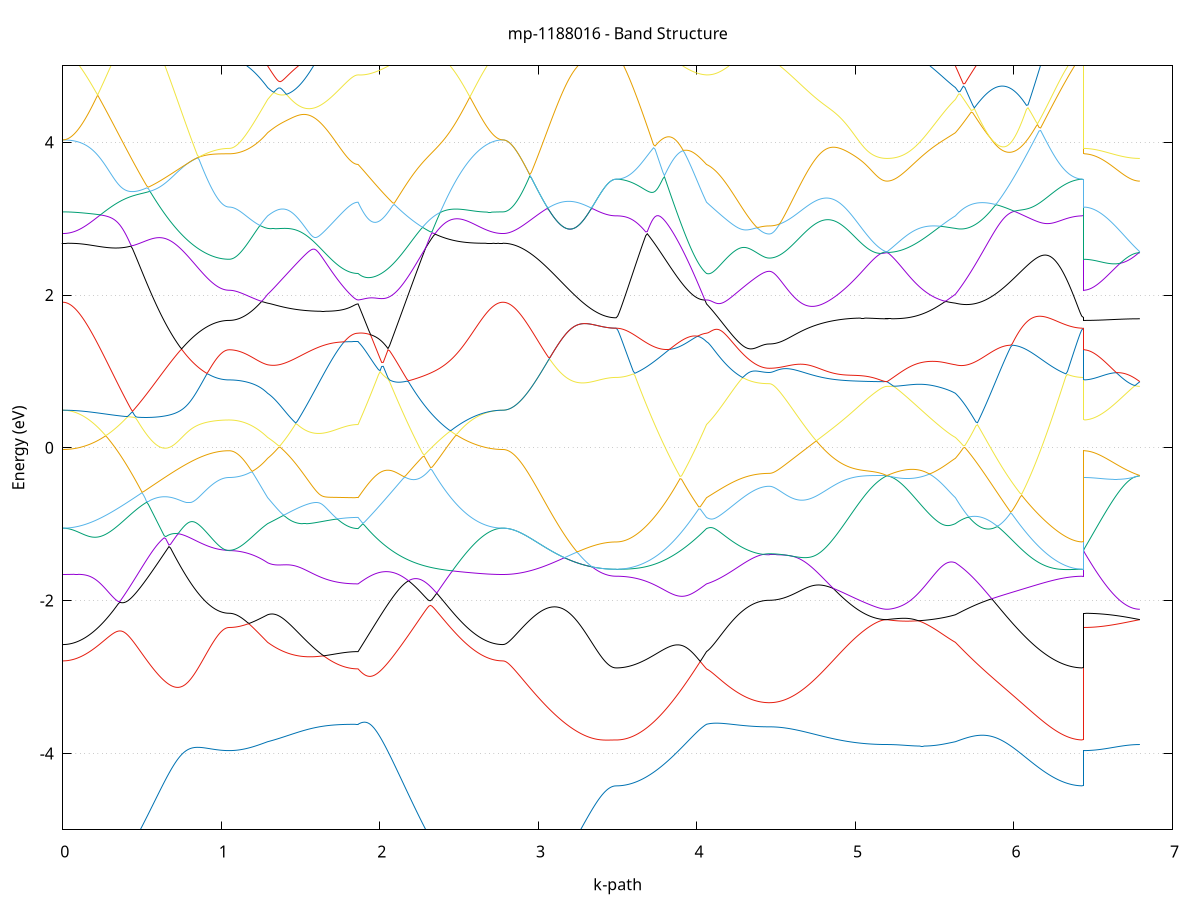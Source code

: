 set title 'mp-1188016 - Band Structure'
set xlabel 'k-path'
set ylabel 'Energy (eV)'
set grid y
set yrange [-5:5]
set terminal png size 800,600
set output 'mp-1188016_bands_gnuplot.png'
plot '-' using 1:2 with lines notitle, '-' using 1:2 with lines notitle, '-' using 1:2 with lines notitle, '-' using 1:2 with lines notitle, '-' using 1:2 with lines notitle, '-' using 1:2 with lines notitle, '-' using 1:2 with lines notitle, '-' using 1:2 with lines notitle, '-' using 1:2 with lines notitle, '-' using 1:2 with lines notitle, '-' using 1:2 with lines notitle, '-' using 1:2 with lines notitle, '-' using 1:2 with lines notitle, '-' using 1:2 with lines notitle, '-' using 1:2 with lines notitle, '-' using 1:2 with lines notitle, '-' using 1:2 with lines notitle, '-' using 1:2 with lines notitle, '-' using 1:2 with lines notitle, '-' using 1:2 with lines notitle, '-' using 1:2 with lines notitle, '-' using 1:2 with lines notitle, '-' using 1:2 with lines notitle, '-' using 1:2 with lines notitle, '-' using 1:2 with lines notitle, '-' using 1:2 with lines notitle, '-' using 1:2 with lines notitle, '-' using 1:2 with lines notitle, '-' using 1:2 with lines notitle, '-' using 1:2 with lines notitle, '-' using 1:2 with lines notitle, '-' using 1:2 with lines notitle, '-' using 1:2 with lines notitle, '-' using 1:2 with lines notitle, '-' using 1:2 with lines notitle, '-' using 1:2 with lines notitle, '-' using 1:2 with lines notitle, '-' using 1:2 with lines notitle, '-' using 1:2 with lines notitle, '-' using 1:2 with lines notitle, '-' using 1:2 with lines notitle, '-' using 1:2 with lines notitle, '-' using 1:2 with lines notitle, '-' using 1:2 with lines notitle, '-' using 1:2 with lines notitle, '-' using 1:2 with lines notitle, '-' using 1:2 with lines notitle, '-' using 1:2 with lines notitle, '-' using 1:2 with lines notitle, '-' using 1:2 with lines notitle, '-' using 1:2 with lines notitle, '-' using 1:2 with lines notitle, '-' using 1:2 with lines notitle, '-' using 1:2 with lines notitle, '-' using 1:2 with lines notitle, '-' using 1:2 with lines notitle, '-' using 1:2 with lines notitle, '-' using 1:2 with lines notitle, '-' using 1:2 with lines notitle, '-' using 1:2 with lines notitle, '-' using 1:2 with lines notitle, '-' using 1:2 with lines notitle, '-' using 1:2 with lines notitle, '-' using 1:2 with lines notitle
0.000000 -99.964329
0.009995 -99.964329
0.019990 -99.964329
0.029984 -99.964329
0.039979 -99.964329
0.049974 -99.964329
0.059969 -99.964329
0.069964 -99.964329
0.079958 -99.964329
0.089953 -99.964329
0.099948 -99.964329
0.109943 -99.964329
0.119938 -99.964329
0.129932 -99.964329
0.139927 -99.964329
0.149922 -99.964329
0.159917 -99.964329
0.169912 -99.964329
0.179906 -99.964329
0.189901 -99.964329
0.199896 -99.964329
0.209891 -99.964329
0.219886 -99.964329
0.229880 -99.964329
0.239875 -99.964329
0.249870 -99.964329
0.259865 -99.964329
0.269860 -99.964329
0.279854 -99.964329
0.289849 -99.964329
0.299844 -99.964329
0.309839 -99.964329
0.319834 -99.964329
0.329828 -99.964329
0.339823 -99.964329
0.349818 -99.964329
0.359813 -99.964329
0.369808 -99.964329
0.379802 -99.964329
0.389797 -99.964329
0.399792 -99.964429
0.409787 -99.964329
0.419782 -99.964329
0.429776 -99.964329
0.439771 -99.964329
0.449766 -99.964329
0.459761 -99.964329
0.469756 -99.964429
0.479750 -99.964429
0.489745 -99.964429
0.499740 -99.964429
0.509735 -99.964429
0.519730 -99.964429
0.529724 -99.964429
0.539719 -99.964429
0.549714 -99.964429
0.559709 -99.964429
0.569704 -99.964429
0.579698 -99.964429
0.589693 -99.964429
0.599688 -99.964429
0.609683 -99.964429
0.619678 -99.964429
0.629672 -99.964429
0.639667 -99.964429
0.649662 -99.964429
0.659657 -99.964429
0.669652 -99.964429
0.679646 -99.964429
0.689641 -99.964429
0.699636 -99.964429
0.709631 -99.964429
0.719626 -99.964429
0.729620 -99.964429
0.739615 -99.964429
0.749610 -99.964429
0.759605 -99.964429
0.769600 -99.964429
0.779594 -99.964429
0.789589 -99.964429
0.799584 -99.964429
0.809579 -99.964429
0.819574 -99.964429
0.829569 -99.964429
0.839563 -99.964429
0.849558 -99.964429
0.859553 -99.964429
0.869548 -99.964429
0.879543 -99.964429
0.889537 -99.964429
0.899532 -99.964429
0.909527 -99.964429
0.919522 -99.964429
0.929517 -99.964429
0.939511 -99.964429
0.949506 -99.964429
0.959501 -99.964429
0.969496 -99.964429
0.979491 -99.964429
0.989485 -99.964429
0.999480 -99.964429
1.009475 -99.964429
1.019470 -99.964429
1.029465 -99.964429
1.039459 -99.964429
1.049454 -99.964429
1.049454 -99.964429
1.059166 -99.964429
1.068877 -99.964429
1.078589 -99.964429
1.088301 -99.964429
1.098013 -99.964429
1.107724 -99.964429
1.117436 -99.964429
1.127148 -99.964429
1.136859 -99.964429
1.146571 -99.964429
1.156283 -99.964429
1.165994 -99.964429
1.175706 -99.964429
1.185418 -99.964429
1.195129 -99.964429
1.204841 -99.964429
1.214553 -99.964429
1.224264 -99.964429
1.233976 -99.964429
1.243688 -99.964429
1.253399 -99.964429
1.263111 -99.964429
1.272823 -99.964429
1.282534 -99.964429
1.292246 -99.964429
1.292246 -99.964429
1.302081 -99.964429
1.311915 -99.964429
1.321749 -99.964429
1.331584 -99.964429
1.341418 -99.964429
1.351253 -99.964429
1.361087 -99.964429
1.370921 -99.964429
1.380756 -99.964429
1.390590 -99.964429
1.400425 -99.964429
1.410259 -99.964429
1.420094 -99.964429
1.429928 -99.964429
1.439762 -99.964429
1.449597 -99.964429
1.459431 -99.964429
1.469266 -99.964429
1.479100 -99.964429
1.488934 -99.964429
1.498769 -99.964429
1.508603 -99.964429
1.518438 -99.964429
1.528272 -99.964429
1.538107 -99.964429
1.547941 -99.964429
1.557775 -99.964429
1.567610 -99.964429
1.577444 -99.964429
1.587279 -99.964429
1.597113 -99.964429
1.606948 -99.964429
1.616782 -99.964429
1.626616 -99.964429
1.636451 -99.964429
1.646285 -99.964429
1.656120 -99.964429
1.665954 -99.964429
1.675788 -99.964429
1.685623 -99.964429
1.695457 -99.964429
1.705292 -99.964429
1.715126 -99.964429
1.724961 -99.964429
1.734795 -99.964429
1.744629 -99.964429
1.754464 -99.964429
1.764298 -99.964429
1.774133 -99.964429
1.783967 -99.964429
1.793801 -99.964429
1.803636 -99.964429
1.813470 -99.964429
1.823305 -99.964429
1.833139 -99.964429
1.842974 -99.964429
1.852808 -99.964429
1.862642 -99.964429
1.862642 -99.964429
1.872575 -99.964429
1.882507 -99.964429
1.892439 -99.964429
1.902371 -99.964429
1.912303 -99.964429
1.922235 -99.964429
1.932167 -99.964429
1.942099 -99.964429
1.952032 -99.964429
1.961964 -99.964429
1.971896 -99.964429
1.981828 -99.964429
1.991760 -99.964429
2.001692 -99.964429
2.011624 -99.964429
2.021556 -99.964429
2.031489 -99.964429
2.041421 -99.964429
2.051353 -99.964429
2.061285 -99.964429
2.071217 -99.964429
2.081149 -99.964529
2.091081 -99.964529
2.101014 -99.964529
2.110946 -99.964529
2.120878 -99.964429
2.130810 -99.964429
2.140742 -99.964429
2.150674 -99.964429
2.160606 -99.964429
2.170538 -99.964429
2.180471 -99.964429
2.190403 -99.964429
2.200335 -99.964429
2.210267 -99.964429
2.220199 -99.964429
2.230131 -99.964429
2.240063 -99.964429
2.249995 -99.964429
2.259928 -99.964429
2.269860 -99.964429
2.279792 -99.964429
2.289724 -99.964429
2.299656 -99.964429
2.309588 -99.964329
2.319520 -99.964329
2.329452 -99.964329
2.339385 -99.964329
2.349317 -99.964329
2.359249 -99.964329
2.369181 -99.964329
2.379113 -99.964329
2.389045 -99.964329
2.398977 -99.964329
2.408910 -99.964329
2.418842 -99.964329
2.428774 -99.964329
2.438706 -99.964329
2.448638 -99.964329
2.458570 -99.964329
2.468502 -99.964429
2.478434 -99.964329
2.488367 -99.964329
2.498299 -99.964329
2.508231 -99.964329
2.518163 -99.964329
2.528095 -99.964329
2.538027 -99.964329
2.547959 -99.964329
2.557891 -99.964329
2.567824 -99.964329
2.577756 -99.964329
2.587688 -99.964329
2.597620 -99.964329
2.607552 -99.964329
2.617484 -99.964329
2.627416 -99.964329
2.637349 -99.964329
2.647281 -99.964329
2.657213 -99.964329
2.667145 -99.964329
2.677077 -99.964329
2.687009 -99.964329
2.696941 -99.964329
2.706873 -99.964329
2.716806 -99.964329
2.726738 -99.964329
2.736670 -99.964329
2.746602 -99.964329
2.756534 -99.964329
2.766466 -99.964329
2.776398 -99.964329
2.776398 -99.964329
2.786313 -99.964329
2.796228 -99.964329
2.806143 -99.964329
2.816057 -99.964329
2.825972 -99.964329
2.835887 -99.964329
2.845802 -99.964329
2.855716 -99.964329
2.865631 -99.964329
2.875546 -99.964329
2.885461 -99.964329
2.895375 -99.964329
2.905290 -99.964329
2.915205 -99.964329
2.925119 -99.964329
2.935034 -99.964329
2.944949 -99.964329
2.954864 -99.964329
2.964778 -99.964329
2.974693 -99.964329
2.984608 -99.964329
2.994523 -99.964329
3.004437 -99.964329
3.014352 -99.964329
3.024267 -99.964329
3.034182 -99.964429
3.044096 -99.964429
3.054011 -99.964429
3.063926 -99.964429
3.073841 -99.964429
3.083755 -99.964429
3.093670 -99.964429
3.103585 -99.964429
3.113500 -99.964429
3.123414 -99.964429
3.133329 -99.964429
3.143244 -99.964429
3.153159 -99.964429
3.163073 -99.964429
3.172988 -99.964429
3.182903 -99.964429
3.192818 -99.964429
3.202732 -99.964329
3.212647 -99.964329
3.222562 -99.964429
3.232476 -99.964429
3.242391 -99.964429
3.252306 -99.964429
3.262221 -99.964429
3.272135 -99.964429
3.282050 -99.964429
3.291965 -99.964429
3.301880 -99.964429
3.311794 -99.964429
3.321709 -99.964429
3.331624 -99.964429
3.341539 -99.964429
3.351453 -99.964429
3.361368 -99.964429
3.371283 -99.964429
3.381198 -99.964429
3.391112 -99.964429
3.401027 -99.964429
3.410942 -99.964429
3.420857 -99.964429
3.430771 -99.964429
3.440686 -99.964429
3.450601 -99.964429
3.460516 -99.964429
3.470430 -99.964429
3.480345 -99.964429
3.490260 -99.964429
3.490260 -99.964429
3.500094 -99.964429
3.509929 -99.964429
3.519763 -99.964429
3.529597 -99.964429
3.539432 -99.964429
3.549266 -99.964429
3.559101 -99.964429
3.568935 -99.964429
3.578770 -99.964429
3.588604 -99.964429
3.598438 -99.964429
3.608273 -99.964429
3.618107 -99.964429
3.627942 -99.964429
3.637776 -99.964429
3.647610 -99.964429
3.657445 -99.964429
3.667279 -99.964429
3.677114 -99.964429
3.686948 -99.964429
3.696783 -99.964429
3.706617 -99.964429
3.716451 -99.964429
3.726286 -99.964429
3.736120 -99.964429
3.745955 -99.964429
3.755789 -99.964429
3.765623 -99.964429
3.775458 -99.964429
3.785292 -99.964429
3.795127 -99.964429
3.804961 -99.964429
3.814796 -99.964429
3.824630 -99.964429
3.834464 -99.964429
3.844299 -99.964429
3.854133 -99.964429
3.863968 -99.964429
3.873802 -99.964429
3.883637 -99.964429
3.893471 -99.964429
3.903305 -99.964429
3.913140 -99.964429
3.922974 -99.964429
3.932809 -99.964429
3.942643 -99.964429
3.952477 -99.964429
3.962312 -99.964429
3.972146 -99.964429
3.981981 -99.964429
3.991815 -99.964429
4.001650 -99.964429
4.011484 -99.964429
4.021318 -99.964429
4.031153 -99.964429
4.040987 -99.964429
4.050822 -99.964429
4.060656 -99.964429
4.060656 -99.964429
4.070558 -99.964429
4.080460 -99.964429
4.090361 -99.964429
4.100263 -99.964429
4.110165 -99.964429
4.120067 -99.964429
4.129969 -99.964429
4.139871 -99.964429
4.149772 -99.964429
4.159674 -99.964429
4.169576 -99.964429
4.179478 -99.964429
4.189380 -99.964429
4.199281 -99.964429
4.209183 -99.964429
4.219085 -99.964429
4.228987 -99.964429
4.238889 -99.964429
4.248791 -99.964429
4.258692 -99.964429
4.268594 -99.964429
4.278496 -99.964429
4.288398 -99.964429
4.298300 -99.964429
4.308201 -99.964429
4.318103 -99.964429
4.328005 -99.964429
4.337907 -99.964429
4.347809 -99.964429
4.357710 -99.964429
4.367612 -99.964429
4.377514 -99.964429
4.387416 -99.964429
4.397318 -99.964429
4.407220 -99.964429
4.417121 -99.964429
4.427023 -99.964429
4.436925 -99.964429
4.446827 -99.964429
4.456729 -99.964429
4.456729 -99.964429
4.466623 -99.964429
4.476517 -99.964429
4.486412 -99.964429
4.496306 -99.964429
4.506200 -99.964429
4.516095 -99.964429
4.525989 -99.964429
4.535883 -99.964429
4.545778 -99.964429
4.555672 -99.964429
4.565566 -99.964429
4.575461 -99.964429
4.585355 -99.964429
4.595250 -99.964429
4.605144 -99.964429
4.615038 -99.964429
4.624933 -99.964429
4.634827 -99.964429
4.644721 -99.964429
4.654616 -99.964429
4.664510 -99.964429
4.674404 -99.964429
4.684299 -99.964429
4.694193 -99.964429
4.704087 -99.964429
4.713982 -99.964429
4.723876 -99.964429
4.733770 -99.964429
4.743665 -99.964429
4.753559 -99.964429
4.763453 -99.964429
4.773348 -99.964429
4.783242 -99.964429
4.793136 -99.964429
4.803031 -99.964429
4.812925 -99.964429
4.822820 -99.964429
4.832714 -99.964429
4.842608 -99.964429
4.852503 -99.964429
4.862397 -99.964429
4.872291 -99.964429
4.882186 -99.964429
4.892080 -99.964429
4.901974 -99.964429
4.911869 -99.964429
4.921763 -99.964429
4.931657 -99.964429
4.941552 -99.964429
4.951446 -99.964429
4.961340 -99.964429
4.971235 -99.964429
4.981129 -99.964429
4.991023 -99.964429
5.000918 -99.964429
5.010812 -99.964429
5.020706 -99.964429
5.030601 -99.964429
5.040495 -99.964429
5.050390 -99.964429
5.060284 -99.964429
5.070178 -99.964429
5.080073 -99.964429
5.089967 -99.964429
5.099861 -99.964329
5.109756 -99.964429
5.119650 -99.964429
5.129544 -99.964429
5.139439 -99.964429
5.149333 -99.964429
5.159227 -99.964429
5.169122 -99.964429
5.179016 -99.964429
5.188910 -99.964429
5.198805 -99.964429
5.198805 -99.964429
5.208616 -99.964429
5.218427 -99.964429
5.228237 -99.964429
5.238048 -99.964429
5.247859 -99.964429
5.257670 -99.964429
5.267481 -99.964429
5.277292 -99.964429
5.287103 -99.964429
5.296914 -99.964429
5.306725 -99.964429
5.316536 -99.964429
5.326347 -99.964429
5.336157 -99.964429
5.345968 -99.964429
5.355779 -99.964429
5.365590 -99.964429
5.375401 -99.964429
5.385212 -99.964429
5.395023 -99.964429
5.404834 -99.964429
5.414645 -99.964429
5.424456 -99.964429
5.434266 -99.964429
5.444077 -99.964429
5.453888 -99.964429
5.463699 -99.964429
5.473510 -99.964429
5.483321 -99.964429
5.493132 -99.964429
5.502943 -99.964429
5.512754 -99.964429
5.522565 -99.964429
5.532376 -99.964429
5.542186 -99.964429
5.551997 -99.964429
5.561808 -99.964429
5.571619 -99.964429
5.581430 -99.964429
5.591241 -99.964429
5.601052 -99.964429
5.610863 -99.964429
5.620674 -99.964429
5.630485 -99.964429
5.630485 -99.964429
5.640443 -99.964429
5.650402 -99.964429
5.660361 -99.964429
5.670320 -99.964429
5.680279 -99.964429
5.690237 -99.964429
5.700196 -99.964429
5.710155 -99.964429
5.720114 -99.964429
5.730072 -99.964429
5.740031 -99.964429
5.749990 -99.964429
5.759949 -99.964429
5.769908 -99.964429
5.779866 -99.964429
5.789825 -99.964429
5.799784 -99.964429
5.809743 -99.964429
5.819702 -99.964429
5.829660 -99.964429
5.839619 -99.964429
5.849578 -99.964429
5.859537 -99.964429
5.869496 -99.964429
5.879454 -99.964429
5.889413 -99.964429
5.899372 -99.964429
5.909331 -99.964429
5.919290 -99.964429
5.929248 -99.964429
5.939207 -99.964429
5.949166 -99.964429
5.959125 -99.964429
5.969084 -99.964429
5.979042 -99.964429
5.989001 -99.964429
5.998960 -99.964429
6.008919 -99.964429
6.018877 -99.964429
6.028836 -99.964429
6.038795 -99.964429
6.048754 -99.964429
6.058713 -99.964429
6.068671 -99.964429
6.078630 -99.964429
6.088589 -99.964429
6.098548 -99.964429
6.108507 -99.964429
6.118465 -99.964429
6.128424 -99.964429
6.138383 -99.964429
6.148342 -99.964429
6.158301 -99.964429
6.168259 -99.964429
6.178218 -99.964429
6.188177 -99.964429
6.198136 -99.964429
6.208095 -99.964429
6.218053 -99.964429
6.228012 -99.964429
6.237971 -99.964429
6.247930 -99.964429
6.257888 -99.964429
6.267847 -99.964429
6.277806 -99.964429
6.287765 -99.964429
6.297724 -99.964429
6.307682 -99.964429
6.317641 -99.964429
6.327600 -99.964429
6.337559 -99.964429
6.347518 -99.964429
6.357476 -99.964429
6.367435 -99.964429
6.377394 -99.964429
6.387353 -99.964429
6.397312 -99.964429
6.407270 -99.964429
6.417229 -99.964429
6.427188 -99.964429
6.437147 -99.964429
6.437147 -99.964429
6.447061 -99.964429
6.456976 -99.964429
6.466891 -99.964429
6.476806 -99.964429
6.486720 -99.964429
6.496635 -99.964429
6.506550 -99.964429
6.516465 -99.964429
6.526379 -99.964429
6.536294 -99.964429
6.546209 -99.964429
6.556124 -99.964429
6.566038 -99.964429
6.575953 -99.964429
6.585868 -99.964329
6.595783 -99.964329
6.605697 -99.964329
6.615612 -99.964429
6.625527 -99.964429
6.635442 -99.964429
6.645356 -99.964329
6.655271 -99.964329
6.665186 -99.964429
6.675101 -99.964429
6.685015 -99.964429
6.694930 -99.964429
6.704845 -99.964429
6.714759 -99.964429
6.724674 -99.964429
6.734589 -99.964429
6.744504 -99.964429
6.754418 -99.964429
6.764333 -99.964429
6.774248 -99.964429
6.784163 -99.964429
6.794077 -99.964429
e
0.000000 -48.508829
0.009995 -48.508829
0.019990 -48.508729
0.029984 -48.508629
0.039979 -48.508429
0.049974 -48.508129
0.059969 -48.507829
0.069964 -48.507529
0.079958 -48.507129
0.089953 -48.506629
0.099948 -48.506129
0.109943 -48.505529
0.119938 -48.504929
0.129932 -48.504229
0.139927 -48.503429
0.149922 -48.502629
0.159917 -48.501829
0.169912 -48.500929
0.179906 -48.500029
0.189901 -48.499029
0.199896 -48.497929
0.209891 -48.496829
0.219886 -48.495729
0.229880 -48.494529
0.239875 -48.493329
0.249870 -48.492029
0.259865 -48.490729
0.269860 -48.489329
0.279854 -48.487929
0.289849 -48.486429
0.299844 -48.484929
0.309839 -48.483429
0.319834 -48.481829
0.329828 -48.480229
0.339823 -48.478529
0.349818 -48.476829
0.359813 -48.475129
0.369808 -48.473429
0.379802 -48.471629
0.389797 -48.469729
0.399792 -48.467929
0.409787 -48.466029
0.419782 -48.464029
0.429776 -48.462129
0.439771 -48.460129
0.449766 -48.458129
0.459761 -48.456129
0.469756 -48.454029
0.479750 -48.451929
0.489745 -48.449829
0.499740 -48.447729
0.509735 -48.445629
0.519730 -48.443429
0.529724 -48.441329
0.539719 -48.439129
0.549714 -48.436929
0.559709 -48.434629
0.569704 -48.432429
0.579698 -48.430229
0.589693 -48.427929
0.599688 -48.425729
0.609683 -48.423429
0.619678 -48.421129
0.629672 -48.418829
0.639667 -48.416629
0.649662 -48.414329
0.659657 -48.412029
0.669652 -48.409729
0.679646 -48.407429
0.689641 -48.405129
0.699636 -48.402829
0.709631 -48.400629
0.719626 -48.398329
0.729620 -48.396029
0.739615 -48.393729
0.749610 -48.391529
0.759605 -48.389229
0.769600 -48.387029
0.779594 -48.384829
0.789589 -48.382529
0.799584 -48.380329
0.809579 -48.378229
0.819574 -48.376029
0.829569 -48.373829
0.839563 -48.371729
0.849558 -48.369529
0.859553 -48.367429
0.869548 -48.365329
0.879543 -48.363329
0.889537 -48.361229
0.899532 -48.359229
0.909527 -48.357229
0.919522 -48.355229
0.929517 -48.353329
0.939511 -48.351429
0.949506 -48.349529
0.959501 -48.347729
0.969496 -48.345929
0.979491 -48.344229
0.989485 -48.342529
0.999480 -48.340929
1.009475 -48.339529
1.019470 -48.338229
1.029465 -48.337229
1.039459 -48.336529
1.049454 -48.336229
1.049454 -48.336229
1.059166 -48.336229
1.068877 -48.336229
1.078589 -48.336329
1.088301 -48.336329
1.098013 -48.336329
1.107724 -48.336329
1.117436 -48.336329
1.127148 -48.336329
1.136859 -48.336329
1.146571 -48.336329
1.156283 -48.336329
1.165994 -48.336329
1.175706 -48.336329
1.185418 -48.336429
1.195129 -48.336429
1.204841 -48.336429
1.214553 -48.336429
1.224264 -48.336429
1.233976 -48.336429
1.243688 -48.336529
1.253399 -48.336529
1.263111 -48.336529
1.272823 -48.336529
1.282534 -48.336629
1.292246 -48.336629
1.292246 -48.336629
1.302081 -48.337029
1.311915 -48.337729
1.321749 -48.338429
1.331584 -48.339229
1.341418 -48.339929
1.351253 -48.340629
1.361087 -48.341329
1.370921 -48.342029
1.380756 -48.342729
1.390590 -48.343429
1.400425 -48.344029
1.410259 -48.344729
1.420094 -48.345429
1.429928 -48.346029
1.439762 -48.346629
1.449597 -48.347329
1.459431 -48.347929
1.469266 -48.348529
1.479100 -48.349129
1.488934 -48.349729
1.498769 -48.350329
1.508603 -48.350829
1.518438 -48.351429
1.528272 -48.351929
1.538107 -48.352529
1.547941 -48.353029
1.557775 -48.353529
1.567610 -48.354029
1.577444 -48.354429
1.587279 -48.354929
1.597113 -48.355329
1.606948 -48.355829
1.616782 -48.356229
1.626616 -48.356629
1.636451 -48.357029
1.646285 -48.357429
1.656120 -48.357729
1.665954 -48.358129
1.675788 -48.358429
1.685623 -48.358729
1.695457 -48.359029
1.705292 -48.359329
1.715126 -48.359629
1.724961 -48.359829
1.734795 -48.360029
1.744629 -48.360329
1.754464 -48.360529
1.764298 -48.360629
1.774133 -48.360829
1.783967 -48.360929
1.793801 -48.361129
1.803636 -48.361229
1.813470 -48.361329
1.823305 -48.361429
1.833139 -48.361429
1.842974 -48.361529
1.852808 -48.361529
1.862642 -48.361529
1.862642 -48.361529
1.872575 -48.359929
1.882507 -48.361429
1.892439 -48.363029
1.902371 -48.364629
1.912303 -48.366329
1.922235 -48.368129
1.932167 -48.369829
1.942099 -48.371729
1.952032 -48.373629
1.961964 -48.375529
1.971896 -48.377529
1.981828 -48.379529
1.991760 -48.381529
2.001692 -48.383629
2.011624 -48.385729
2.021556 -48.387929
2.031489 -48.390029
2.041421 -48.392329
2.051353 -48.394529
2.061285 -48.396729
2.071217 -48.399029
2.081149 -48.401329
2.091081 -48.403629
2.101014 -48.405929
2.110946 -48.408229
2.120878 -48.410529
2.130810 -48.412829
2.140742 -48.415229
2.150674 -48.417529
2.160606 -48.419829
2.170538 -48.422229
2.180471 -48.424529
2.190403 -48.426829
2.200335 -48.429129
2.210267 -48.431429
2.220199 -48.433729
2.230131 -48.436029
2.240063 -48.438329
2.249995 -48.440529
2.259928 -48.442729
2.269860 -48.445029
2.279792 -48.447229
2.289724 -48.449329
2.299656 -48.451529
2.309588 -48.453629
2.319520 -48.455729
2.329452 -48.457829
2.339385 -48.459829
2.349317 -48.461929
2.359249 -48.463929
2.369181 -48.465829
2.379113 -48.467729
2.389045 -48.469629
2.398977 -48.471529
2.408910 -48.473329
2.418842 -48.475129
2.428774 -48.476929
2.438706 -48.478629
2.448638 -48.480229
2.458570 -48.481929
2.468502 -48.483529
2.478434 -48.485029
2.488367 -48.486529
2.498299 -48.488029
2.508231 -48.489429
2.518163 -48.490829
2.528095 -48.492129
2.538027 -48.493429
2.547959 -48.494629
2.557891 -48.495829
2.567824 -48.496929
2.577756 -48.498029
2.587688 -48.499129
2.597620 -48.500029
2.607552 -48.501029
2.617484 -48.501929
2.627416 -48.502729
2.637349 -48.503529
2.647281 -48.504229
2.657213 -48.504929
2.667145 -48.505529
2.677077 -48.506129
2.687009 -48.506629
2.696941 -48.507129
2.706873 -48.507529
2.716806 -48.507829
2.726738 -48.508129
2.736670 -48.508429
2.746602 -48.508629
2.756534 -48.508729
2.766466 -48.508829
2.776398 -48.508829
2.776398 -48.508829
2.786313 -48.508829
2.796228 -48.508729
2.806143 -48.508629
2.816057 -48.508429
2.825972 -48.508229
2.835887 -48.507929
2.845802 -48.507629
2.855716 -48.507229
2.865631 -48.506829
2.875546 -48.506329
2.885461 -48.505729
2.895375 -48.505229
2.905290 -48.504529
2.915205 -48.503929
2.925119 -48.503129
2.935034 -48.502429
2.944949 -48.501529
2.954864 -48.500729
2.964778 -48.499829
2.974693 -48.498829
2.984608 -48.497829
2.994523 -48.496729
3.004437 -48.495729
3.014352 -48.494529
3.024267 -48.493329
3.034182 -48.492129
3.044096 -48.490929
3.054011 -48.489629
3.063926 -48.488229
3.073841 -48.486929
3.083755 -48.485529
3.093670 -48.484029
3.103585 -48.482629
3.113500 -48.481129
3.123414 -48.479529
3.133329 -48.478029
3.143244 -48.476429
3.153159 -48.474829
3.163073 -48.473129
3.172988 -48.471529
3.182903 -48.469829
3.192818 -48.468129
3.202732 -48.466429
3.212647 -48.464729
3.222562 -48.463029
3.232476 -48.461229
3.242391 -48.459529
3.252306 -48.457729
3.262221 -48.456029
3.272135 -48.454229
3.282050 -48.452529
3.291965 -48.450829
3.301880 -48.449129
3.311794 -48.447429
3.321709 -48.445829
3.331624 -48.444229
3.341539 -48.442629
3.351453 -48.441129
3.361368 -48.439629
3.371283 -48.438229
3.381198 -48.436929
3.391112 -48.435629
3.401027 -48.434429
3.410942 -48.433329
3.420857 -48.432329
3.430771 -48.431529
3.440686 -48.430729
3.450601 -48.430129
3.460516 -48.429629
3.470430 -48.429229
3.480345 -48.429029
3.490260 -48.428929
3.490260 -48.428929
3.500094 -48.428929
3.509929 -48.428829
3.519763 -48.428729
3.529597 -48.428629
3.539432 -48.428429
3.549266 -48.428129
3.559101 -48.427829
3.568935 -48.427529
3.578770 -48.427129
3.588604 -48.426729
3.598438 -48.426229
3.608273 -48.425729
3.618107 -48.425129
3.627942 -48.424529
3.637776 -48.423929
3.647610 -48.423229
3.657445 -48.422429
3.667279 -48.421729
3.677114 -48.420929
3.686948 -48.420029
3.696783 -48.419129
3.706617 -48.418129
3.716451 -48.417229
3.726286 -48.416129
3.736120 -48.415129
3.745955 -48.414029
3.755789 -48.412829
3.765623 -48.411629
3.775458 -48.410429
3.785292 -48.409229
3.795127 -48.407929
3.804961 -48.406529
3.814796 -48.405229
3.824630 -48.403829
3.834464 -48.402429
3.844299 -48.400929
3.854133 -48.399429
3.863968 -48.397829
3.873802 -48.396329
3.883637 -48.394729
3.893471 -48.393129
3.903305 -48.391429
3.913140 -48.389729
3.922974 -48.388029
3.932809 -48.386329
3.942643 -48.384529
3.952477 -48.382729
3.962312 -48.380929
3.972146 -48.379029
3.981981 -48.377229
3.991815 -48.375329
4.001650 -48.373429
4.011484 -48.371429
4.021318 -48.369529
4.031153 -48.367529
4.040987 -48.365529
4.050822 -48.363529
4.060656 -48.361529
4.060656 -48.361529
4.070558 -48.361429
4.080460 -48.362429
4.090361 -48.363729
4.100263 -48.365029
4.110165 -48.366229
4.120067 -48.367529
4.129969 -48.368829
4.139871 -48.370029
4.149772 -48.371229
4.159674 -48.372329
4.169576 -48.373529
4.179478 -48.374629
4.189380 -48.375629
4.199281 -48.376729
4.209183 -48.377729
4.219085 -48.378729
4.228987 -48.379629
4.238889 -48.380529
4.248791 -48.381429
4.258692 -48.382229
4.268594 -48.383029
4.278496 -48.383729
4.288398 -48.384529
4.298300 -48.385129
4.308201 -48.385829
4.318103 -48.386429
4.328005 -48.386929
4.337907 -48.387529
4.347809 -48.387929
4.357710 -48.388429
4.367612 -48.388829
4.377514 -48.389129
4.387416 -48.389429
4.397318 -48.389729
4.407220 -48.389929
4.417121 -48.390129
4.427023 -48.390329
4.436925 -48.390429
4.446827 -48.390529
4.456729 -48.390529
4.456729 -48.390529
4.466623 -48.390529
4.476517 -48.390429
4.486412 -48.390429
4.496306 -48.390329
4.506200 -48.390129
4.516095 -48.390029
4.525989 -48.389829
4.535883 -48.389629
4.545778 -48.389429
4.555672 -48.389129
4.565566 -48.388929
4.575461 -48.388629
4.585355 -48.388229
4.595250 -48.387929
4.605144 -48.387529
4.615038 -48.387129
4.624933 -48.386629
4.634827 -48.386229
4.644721 -48.385729
4.654616 -48.385229
4.664510 -48.384729
4.674404 -48.384129
4.684299 -48.383529
4.694193 -48.382929
4.704087 -48.382329
4.713982 -48.381729
4.723876 -48.381029
4.733770 -48.380329
4.743665 -48.379629
4.753559 -48.378829
4.763453 -48.378129
4.773348 -48.377329
4.783242 -48.376529
4.793136 -48.375729
4.803031 -48.374929
4.812925 -48.374029
4.822820 -48.373129
4.832714 -48.372229
4.842608 -48.371329
4.852503 -48.370429
4.862397 -48.369529
4.872291 -48.368529
4.882186 -48.367529
4.892080 -48.366529
4.901974 -48.365529
4.911869 -48.364529
4.921763 -48.363529
4.931657 -48.362429
4.941552 -48.361429
4.951446 -48.360329
4.961340 -48.359329
4.971235 -48.358229
4.981129 -48.357129
4.991023 -48.356029
5.000918 -48.354929
5.010812 -48.353729
5.020706 -48.352629
5.030601 -48.351529
5.040495 -48.350429
5.050390 -48.349229
5.060284 -48.348129
5.070178 -48.347029
5.080073 -48.345929
5.089967 -48.344829
5.099861 -48.343729
5.109756 -48.342629
5.119650 -48.341629
5.129544 -48.340629
5.139439 -48.339629
5.149333 -48.338729
5.159227 -48.337929
5.169122 -48.337229
5.179016 -48.336729
5.188910 -48.336429
5.198805 -48.336229
5.198805 -48.336229
5.208616 -48.336329
5.218427 -48.336429
5.228237 -48.336529
5.238048 -48.336729
5.247859 -48.337029
5.257670 -48.337229
5.267481 -48.337529
5.277292 -48.337829
5.287103 -48.338129
5.296914 -48.338429
5.306725 -48.338729
5.316536 -48.339029
5.326347 -48.339229
5.336157 -48.339529
5.345968 -48.339729
5.355779 -48.340029
5.365590 -48.340229
5.375401 -48.340429
5.385212 -48.340529
5.395023 -48.340729
5.404834 -48.340829
5.414645 -48.340929
5.424456 -48.341029
5.434266 -48.341129
5.444077 -48.341129
5.453888 -48.341129
5.463699 -48.341129
5.473510 -48.341029
5.483321 -48.340929
5.493132 -48.340829
5.502943 -48.340729
5.512754 -48.340529
5.522565 -48.340429
5.532376 -48.340129
5.542186 -48.339929
5.551997 -48.339629
5.561808 -48.339329
5.571619 -48.339029
5.581430 -48.338729
5.591241 -48.338329
5.601052 -48.337929
5.610863 -48.337429
5.620674 -48.337029
5.630485 -48.336629
5.630485 -48.336629
5.640443 -48.337329
5.650402 -48.338429
5.660361 -48.339629
5.670320 -48.340829
5.680279 -48.342029
5.690237 -48.343229
5.700196 -48.344529
5.710155 -48.345829
5.720114 -48.347129
5.730072 -48.348529
5.740031 -48.349829
5.749990 -48.351229
5.759949 -48.352729
5.769908 -48.354129
5.779866 -48.355629
5.789825 -48.357029
5.799784 -48.358529
5.809743 -48.360029
5.819702 -48.361629
5.829660 -48.363129
5.839619 -48.364629
5.849578 -48.366229
5.859537 -48.367829
5.869496 -48.369329
5.879454 -48.370929
5.889413 -48.372529
5.899372 -48.374129
5.909331 -48.375729
5.919290 -48.377329
5.929248 -48.378829
5.939207 -48.380429
5.949166 -48.382029
5.959125 -48.383629
5.969084 -48.385129
5.979042 -48.386729
5.989001 -48.388229
5.998960 -48.389829
6.008919 -48.391329
6.018877 -48.392829
6.028836 -48.394329
6.038795 -48.395729
6.048754 -48.397229
6.058713 -48.398629
6.068671 -48.400129
6.078630 -48.401429
6.088589 -48.402829
6.098548 -48.404229
6.108507 -48.405529
6.118465 -48.406829
6.128424 -48.408129
6.138383 -48.409329
6.148342 -48.410529
6.158301 -48.411729
6.168259 -48.412829
6.178218 -48.413929
6.188177 -48.415029
6.198136 -48.416129
6.208095 -48.417129
6.218053 -48.418129
6.228012 -48.419029
6.237971 -48.419929
6.247930 -48.420729
6.257888 -48.421629
6.267847 -48.422329
6.277806 -48.423129
6.287765 -48.423829
6.297724 -48.424429
6.307682 -48.425129
6.317641 -48.425629
6.327600 -48.426129
6.337559 -48.426629
6.347518 -48.427129
6.357476 -48.427529
6.367435 -48.427829
6.377394 -48.428129
6.387353 -48.428429
6.397312 -48.428629
6.407270 -48.428729
6.417229 -48.428829
6.427188 -48.428929
6.437147 -48.428929
6.437147 -48.336229
6.447061 -48.336229
6.456976 -48.336229
6.466891 -48.336229
6.476806 -48.336229
6.486720 -48.336229
6.496635 -48.336229
6.506550 -48.336229
6.516465 -48.336229
6.526379 -48.336229
6.536294 -48.336229
6.546209 -48.336229
6.556124 -48.336229
6.566038 -48.336229
6.575953 -48.336229
6.585868 -48.336229
6.595783 -48.336229
6.605697 -48.336229
6.615612 -48.336229
6.625527 -48.336229
6.635442 -48.336229
6.645356 -48.336229
6.655271 -48.336229
6.665186 -48.336229
6.675101 -48.336229
6.685015 -48.336229
6.694930 -48.336229
6.704845 -48.336229
6.714759 -48.336229
6.724674 -48.336229
6.734589 -48.336229
6.744504 -48.336229
6.754418 -48.336229
6.764333 -48.336229
6.774248 -48.336229
6.784163 -48.336229
6.794077 -48.336229
e
0.000000 -48.256929
0.009995 -48.256929
0.019990 -48.256929
0.029984 -48.256929
0.039979 -48.257029
0.049974 -48.257029
0.059969 -48.257129
0.069964 -48.257129
0.079958 -48.257229
0.089953 -48.257329
0.099948 -48.257329
0.109943 -48.257429
0.119938 -48.257529
0.129932 -48.257729
0.139927 -48.257829
0.149922 -48.257929
0.159917 -48.258029
0.169912 -48.258229
0.179906 -48.258429
0.189901 -48.258529
0.199896 -48.258729
0.209891 -48.258929
0.219886 -48.259129
0.229880 -48.259329
0.239875 -48.259529
0.249870 -48.259829
0.259865 -48.260029
0.269860 -48.260229
0.279854 -48.260529
0.289849 -48.260829
0.299844 -48.261129
0.309839 -48.261429
0.319834 -48.261729
0.329828 -48.262029
0.339823 -48.262329
0.349818 -48.262729
0.359813 -48.263029
0.369808 -48.263429
0.379802 -48.263829
0.389797 -48.264229
0.399792 -48.264629
0.409787 -48.265029
0.419782 -48.265429
0.429776 -48.265829
0.439771 -48.266329
0.449766 -48.266829
0.459761 -48.267329
0.469756 -48.267829
0.479750 -48.268329
0.489745 -48.268829
0.499740 -48.269329
0.509735 -48.269929
0.519730 -48.271229
0.529724 -48.272729
0.539719 -48.274229
0.549714 -48.275829
0.559709 -48.277329
0.569704 -48.278829
0.579698 -48.280329
0.589693 -48.281829
0.599688 -48.283329
0.609683 -48.284829
0.619678 -48.286229
0.629672 -48.287729
0.639667 -48.289129
0.649662 -48.290529
0.659657 -48.291929
0.669652 -48.293329
0.679646 -48.294729
0.689641 -48.296029
0.699636 -48.297429
0.709631 -48.298729
0.719626 -48.299929
0.729620 -48.301229
0.739615 -48.302429
0.749610 -48.303629
0.759605 -48.304829
0.769600 -48.305929
0.779594 -48.307029
0.789589 -48.308129
0.799584 -48.309229
0.809579 -48.310229
0.819574 -48.311129
0.829569 -48.312129
0.839563 -48.313029
0.849558 -48.313929
0.859553 -48.314729
0.869548 -48.315529
0.879543 -48.316229
0.889537 -48.317029
0.899532 -48.317629
0.909527 -48.318329
0.919522 -48.318929
0.929517 -48.319429
0.939511 -48.319929
0.949506 -48.320429
0.959501 -48.320829
0.969496 -48.321229
0.979491 -48.321529
0.989485 -48.321829
0.999480 -48.322129
1.009475 -48.322329
1.019470 -48.322429
1.029465 -48.322729
1.039459 -48.323329
1.049454 -48.323529
1.049454 -48.323529
1.059166 -48.323529
1.068877 -48.323429
1.078589 -48.323329
1.088301 -48.323229
1.098013 -48.323229
1.107724 -48.323429
1.117436 -48.323729
1.127148 -48.324129
1.136859 -48.324529
1.146571 -48.324929
1.156283 -48.325329
1.165994 -48.325929
1.175706 -48.326429
1.185418 -48.327029
1.195129 -48.327729
1.204841 -48.328329
1.214553 -48.329129
1.224264 -48.329829
1.233976 -48.330629
1.243688 -48.331529
1.253399 -48.332329
1.263111 -48.333329
1.272823 -48.334229
1.282534 -48.335229
1.292246 -48.336229
1.292246 -48.336229
1.302081 -48.336729
1.311915 -48.336829
1.321749 -48.337129
1.331584 -48.337429
1.341418 -48.337729
1.351253 -48.338229
1.361087 -48.338629
1.370921 -48.339129
1.380756 -48.339629
1.390590 -48.340229
1.400425 -48.340729
1.410259 -48.341329
1.420094 -48.341929
1.429928 -48.342529
1.439762 -48.343129
1.449597 -48.343629
1.459431 -48.344229
1.469266 -48.344829
1.479100 -48.345429
1.488934 -48.346029
1.498769 -48.346629
1.508603 -48.347229
1.518438 -48.347729
1.528272 -48.348329
1.538107 -48.348829
1.547941 -48.349429
1.557775 -48.349929
1.567610 -48.350429
1.577444 -48.350929
1.587279 -48.351429
1.597113 -48.351929
1.606948 -48.352329
1.616782 -48.352829
1.626616 -48.353229
1.636451 -48.353629
1.646285 -48.354029
1.656120 -48.354429
1.665954 -48.354829
1.675788 -48.355129
1.685623 -48.355529
1.695457 -48.355829
1.705292 -48.356129
1.715126 -48.356429
1.724961 -48.356629
1.734795 -48.356929
1.744629 -48.357129
1.754464 -48.357329
1.764298 -48.357529
1.774133 -48.357729
1.783967 -48.357929
1.793801 -48.358029
1.803636 -48.358129
1.813470 -48.358229
1.823305 -48.358329
1.833139 -48.358429
1.842974 -48.358429
1.852808 -48.358529
1.862642 -48.358529
1.862642 -48.358529
1.872575 -48.359429
1.882507 -48.357429
1.892439 -48.355329
1.902371 -48.353229
1.912303 -48.351129
1.922235 -48.348929
1.932167 -48.346829
1.942099 -48.344629
1.952032 -48.342529
1.961964 -48.340329
1.971896 -48.338229
1.981828 -48.336029
1.991760 -48.333829
2.001692 -48.331629
2.011624 -48.329429
2.021556 -48.327229
2.031489 -48.325029
2.041421 -48.322929
2.051353 -48.320729
2.061285 -48.318529
2.071217 -48.316329
2.081149 -48.314129
2.091081 -48.311929
2.101014 -48.309829
2.110946 -48.307629
2.120878 -48.305529
2.130810 -48.303329
2.140742 -48.301229
2.150674 -48.299029
2.160606 -48.296929
2.170538 -48.294829
2.180471 -48.292729
2.190403 -48.290729
2.200335 -48.288629
2.210267 -48.286629
2.220199 -48.284529
2.230131 -48.282529
2.240063 -48.280529
2.249995 -48.278629
2.259928 -48.276629
2.269860 -48.274729
2.279792 -48.272829
2.289724 -48.270929
2.299656 -48.269029
2.309588 -48.267229
2.319520 -48.265429
2.329452 -48.264729
2.339385 -48.264429
2.349317 -48.264129
2.359249 -48.263829
2.369181 -48.263529
2.379113 -48.263329
2.389045 -48.263029
2.398977 -48.262729
2.408910 -48.262429
2.418842 -48.262229
2.428774 -48.261929
2.438706 -48.261629
2.448638 -48.261429
2.458570 -48.261129
2.468502 -48.260929
2.478434 -48.260629
2.488367 -48.260429
2.498299 -48.260229
2.508231 -48.260029
2.518163 -48.259729
2.528095 -48.259529
2.538027 -48.259329
2.547959 -48.259129
2.557891 -48.259029
2.567824 -48.258829
2.577756 -48.258629
2.587688 -48.258429
2.597620 -48.258329
2.607552 -48.258129
2.617484 -48.258029
2.627416 -48.257929
2.637349 -48.257729
2.647281 -48.257629
2.657213 -48.257529
2.667145 -48.257429
2.677077 -48.257329
2.687009 -48.257229
2.696941 -48.257229
2.706873 -48.257129
2.716806 -48.257129
2.726738 -48.257029
2.736670 -48.257029
2.746602 -48.256929
2.756534 -48.256929
2.766466 -48.256929
2.776398 -48.256929
2.776398 -48.256929
2.786313 -48.256929
2.796228 -48.257029
2.806143 -48.257129
2.816057 -48.257329
2.825972 -48.257629
2.835887 -48.257929
2.845802 -48.258229
2.855716 -48.258629
2.865631 -48.259029
2.875546 -48.259529
2.885461 -48.260129
2.895375 -48.260729
2.905290 -48.261429
2.915205 -48.262129
2.925119 -48.262829
2.935034 -48.263629
2.944949 -48.264529
2.954864 -48.265429
2.964778 -48.266329
2.974693 -48.267329
2.984608 -48.268429
2.994523 -48.269429
3.004437 -48.270629
3.014352 -48.271729
3.024267 -48.273029
3.034182 -48.274229
3.044096 -48.275529
3.054011 -48.276829
3.063926 -48.278229
3.073841 -48.279629
3.083755 -48.281129
3.093670 -48.282629
3.103585 -48.284129
3.113500 -48.285629
3.123414 -48.287229
3.133329 -48.288829
3.143244 -48.290429
3.153159 -48.292129
3.163073 -48.293829
3.172988 -48.295529
3.182903 -48.297229
3.192818 -48.298929
3.202732 -48.300729
3.212647 -48.302529
3.222562 -48.304229
3.232476 -48.306029
3.242391 -48.307829
3.252306 -48.309629
3.262221 -48.311429
3.272135 -48.313229
3.282050 -48.314929
3.291965 -48.316729
3.301880 -48.318429
3.311794 -48.320129
3.321709 -48.321829
3.331624 -48.323429
3.341539 -48.325029
3.351453 -48.326629
3.361368 -48.328129
3.371283 -48.329529
3.381198 -48.330929
3.391112 -48.332229
3.401027 -48.333429
3.410942 -48.334529
3.420857 -48.335529
3.430771 -48.336429
3.440686 -48.337129
3.450601 -48.337829
3.460516 -48.338329
3.470430 -48.338629
3.480345 -48.338829
3.490260 -48.338929
3.490260 -48.338929
3.500094 -48.338929
3.509929 -48.338929
3.519763 -48.338929
3.529597 -48.338929
3.539432 -48.338929
3.549266 -48.338929
3.559101 -48.338929
3.568935 -48.338929
3.578770 -48.338929
3.588604 -48.338929
3.598438 -48.338929
3.608273 -48.338929
3.618107 -48.338929
3.627942 -48.338929
3.637776 -48.338929
3.647610 -48.338929
3.657445 -48.338929
3.667279 -48.338929
3.677114 -48.338929
3.686948 -48.338929
3.696783 -48.339029
3.706617 -48.339029
3.716451 -48.339129
3.726286 -48.339129
3.736120 -48.339229
3.745955 -48.339329
3.755789 -48.339429
3.765623 -48.339529
3.775458 -48.339629
3.785292 -48.339729
3.795127 -48.339929
3.804961 -48.340129
3.814796 -48.340329
3.824630 -48.340529
3.834464 -48.340829
3.844299 -48.341129
3.854133 -48.341429
3.863968 -48.341729
3.873802 -48.342129
3.883637 -48.342529
3.893471 -48.343029
3.903305 -48.343529
3.913140 -48.344029
3.922974 -48.344629
3.932809 -48.345229
3.942643 -48.345929
3.952477 -48.346629
3.962312 -48.347429
3.972146 -48.348329
3.981981 -48.349229
3.991815 -48.350129
4.001650 -48.351129
4.011484 -48.352229
4.021318 -48.353329
4.031153 -48.354529
4.040987 -48.355829
4.050822 -48.357129
4.060656 -48.358529
4.060656 -48.358529
4.070558 -48.358329
4.080460 -48.357029
4.090361 -48.355529
4.100263 -48.354029
4.110165 -48.352529
4.120067 -48.351029
4.129969 -48.349529
4.139871 -48.348129
4.149772 -48.346729
4.159674 -48.345329
4.169576 -48.344029
4.179478 -48.342729
4.189380 -48.341529
4.199281 -48.340329
4.209183 -48.339229
4.219085 -48.338029
4.228987 -48.337029
4.238889 -48.335929
4.248791 -48.335029
4.258692 -48.334029
4.268594 -48.333129
4.278496 -48.332329
4.288398 -48.331529
4.298300 -48.330729
4.308201 -48.330029
4.318103 -48.329429
4.328005 -48.328729
4.337907 -48.328229
4.347809 -48.327629
4.357710 -48.327229
4.367612 -48.326729
4.377514 -48.326329
4.387416 -48.326029
4.397318 -48.325729
4.407220 -48.325429
4.417121 -48.325229
4.427023 -48.325129
4.436925 -48.325029
4.446827 -48.324929
4.456729 -48.324929
4.456729 -48.324929
4.466623 -48.324929
4.476517 -48.324929
4.486412 -48.324929
4.496306 -48.324929
4.506200 -48.324929
4.516095 -48.324829
4.525989 -48.324829
4.535883 -48.324829
4.545778 -48.324829
4.555672 -48.324829
4.565566 -48.324829
4.575461 -48.324829
4.585355 -48.324729
4.595250 -48.324729
4.605144 -48.324729
4.615038 -48.324729
4.624933 -48.324729
4.634827 -48.324629
4.644721 -48.324629
4.654616 -48.324629
4.664510 -48.324529
4.674404 -48.324529
4.684299 -48.324529
4.694193 -48.324529
4.704087 -48.324429
4.713982 -48.324429
4.723876 -48.324429
4.733770 -48.324329
4.743665 -48.324329
4.753559 -48.324329
4.763453 -48.324229
4.773348 -48.324229
4.783242 -48.324129
4.793136 -48.324129
4.803031 -48.324129
4.812925 -48.324029
4.822820 -48.324029
4.832714 -48.324029
4.842608 -48.323929
4.852503 -48.323929
4.862397 -48.323829
4.872291 -48.323829
4.882186 -48.323829
4.892080 -48.323729
4.901974 -48.323729
4.911869 -48.323729
4.921763 -48.323629
4.931657 -48.323629
4.941552 -48.323629
4.951446 -48.323529
4.961340 -48.323529
4.971235 -48.323529
4.981129 -48.323429
4.991023 -48.323429
5.000918 -48.323429
5.010812 -48.323329
5.020706 -48.323329
5.030601 -48.323329
5.040495 -48.323329
5.050390 -48.323229
5.060284 -48.323229
5.070178 -48.323229
5.080073 -48.323229
5.089967 -48.323229
5.099861 -48.323129
5.109756 -48.323129
5.119650 -48.323129
5.129544 -48.323129
5.139439 -48.323129
5.149333 -48.323129
5.159227 -48.323129
5.169122 -48.323129
5.179016 -48.323129
5.188910 -48.323129
5.198805 -48.323129
5.198805 -48.323129
5.208616 -48.323129
5.218427 -48.323129
5.228237 -48.323129
5.238048 -48.323029
5.247859 -48.323029
5.257670 -48.322929
5.267481 -48.322829
5.277292 -48.322829
5.287103 -48.322729
5.296914 -48.322529
5.306725 -48.322429
5.316536 -48.322329
5.326347 -48.322129
5.336157 -48.321929
5.345968 -48.321829
5.355779 -48.321629
5.365590 -48.321429
5.375401 -48.321129
5.385212 -48.321229
5.395023 -48.321329
5.404834 -48.321529
5.414645 -48.321729
5.424456 -48.321929
5.434266 -48.322229
5.444077 -48.322529
5.453888 -48.322929
5.463699 -48.323329
5.473510 -48.323729
5.483321 -48.324229
5.493132 -48.324729
5.502943 -48.325329
5.512754 -48.325929
5.522565 -48.326529
5.532376 -48.327229
5.542186 -48.328029
5.551997 -48.328729
5.561808 -48.329529
5.571619 -48.330429
5.581430 -48.331329
5.591241 -48.332229
5.601052 -48.333229
5.610863 -48.334229
5.620674 -48.335229
5.630485 -48.336229
5.630485 -48.336229
5.640443 -48.336629
5.650402 -48.336629
5.660361 -48.336729
5.670320 -48.336729
5.680279 -48.336729
5.690237 -48.336829
5.700196 -48.336829
5.710155 -48.336829
5.720114 -48.336929
5.730072 -48.336929
5.740031 -48.336929
5.749990 -48.337029
5.759949 -48.337029
5.769908 -48.337029
5.779866 -48.337129
5.789825 -48.337129
5.799784 -48.337129
5.809743 -48.337229
5.819702 -48.337229
5.829660 -48.337329
5.839619 -48.337329
5.849578 -48.337329
5.859537 -48.337429
5.869496 -48.337429
5.879454 -48.337529
5.889413 -48.337529
5.899372 -48.337529
5.909331 -48.337629
5.919290 -48.337629
5.929248 -48.337729
5.939207 -48.337729
5.949166 -48.337729
5.959125 -48.337829
5.969084 -48.337829
5.979042 -48.337929
5.989001 -48.337929
5.998960 -48.337929
6.008919 -48.338029
6.018877 -48.338029
6.028836 -48.338029
6.038795 -48.338129
6.048754 -48.338129
6.058713 -48.338229
6.068671 -48.338229
6.078630 -48.338229
6.088589 -48.338329
6.098548 -48.338329
6.108507 -48.338329
6.118465 -48.338429
6.128424 -48.338429
6.138383 -48.338429
6.148342 -48.338529
6.158301 -48.338529
6.168259 -48.338529
6.178218 -48.338529
6.188177 -48.338629
6.198136 -48.338629
6.208095 -48.338629
6.218053 -48.338629
6.228012 -48.338729
6.237971 -48.338729
6.247930 -48.338729
6.257888 -48.338729
6.267847 -48.338829
6.277806 -48.338829
6.287765 -48.338829
6.297724 -48.338829
6.307682 -48.338829
6.317641 -48.338829
6.327600 -48.338829
6.337559 -48.338929
6.347518 -48.338929
6.357476 -48.338929
6.367435 -48.338929
6.377394 -48.338929
6.387353 -48.338929
6.397312 -48.338929
6.407270 -48.338929
6.417229 -48.338929
6.427188 -48.338929
6.437147 -48.338929
6.437147 -48.323529
6.447061 -48.323529
6.456976 -48.323529
6.466891 -48.323529
6.476806 -48.323529
6.486720 -48.323529
6.496635 -48.323529
6.506550 -48.323529
6.516465 -48.323529
6.526379 -48.323529
6.536294 -48.323529
6.546209 -48.323529
6.556124 -48.323529
6.566038 -48.323429
6.575953 -48.323429
6.585868 -48.323429
6.595783 -48.323429
6.605697 -48.323429
6.615612 -48.323429
6.625527 -48.323429
6.635442 -48.323429
6.645356 -48.323329
6.655271 -48.323329
6.665186 -48.323329
6.675101 -48.323329
6.685015 -48.323329
6.694930 -48.323329
6.704845 -48.323229
6.714759 -48.323229
6.724674 -48.323229
6.734589 -48.323229
6.744504 -48.323229
6.754418 -48.323129
6.764333 -48.323129
6.774248 -48.323129
6.784163 -48.323129
6.794077 -48.323129
e
0.000000 -48.220629
0.009995 -48.220629
0.019990 -48.220729
0.029984 -48.220829
0.039979 -48.221029
0.049974 -48.221229
0.059969 -48.221429
0.069964 -48.221729
0.079958 -48.222129
0.089953 -48.222429
0.099948 -48.222929
0.109943 -48.223429
0.119938 -48.223929
0.129932 -48.224429
0.139927 -48.225129
0.149922 -48.225729
0.159917 -48.226429
0.169912 -48.227129
0.179906 -48.227929
0.189901 -48.228729
0.199896 -48.229629
0.209891 -48.230529
0.219886 -48.231429
0.229880 -48.232329
0.239875 -48.233329
0.249870 -48.234429
0.259865 -48.235429
0.269860 -48.236529
0.279854 -48.237729
0.289849 -48.238829
0.299844 -48.240029
0.309839 -48.241229
0.319834 -48.242529
0.329828 -48.243729
0.339823 -48.245029
0.349818 -48.246429
0.359813 -48.247729
0.369808 -48.249129
0.379802 -48.250429
0.389797 -48.251829
0.399792 -48.253329
0.409787 -48.254729
0.419782 -48.256229
0.429776 -48.257629
0.439771 -48.259129
0.449766 -48.260629
0.459761 -48.262129
0.469756 -48.263629
0.479750 -48.265129
0.489745 -48.266629
0.499740 -48.268129
0.509735 -48.269729
0.519730 -48.270529
0.529724 -48.271129
0.539719 -48.271729
0.549714 -48.272329
0.559709 -48.272929
0.569704 -48.273629
0.579698 -48.274329
0.589693 -48.274929
0.599688 -48.275629
0.609683 -48.276429
0.619678 -48.277129
0.629672 -48.277929
0.639667 -48.278629
0.649662 -48.279429
0.659657 -48.280329
0.669652 -48.281129
0.679646 -48.281929
0.689641 -48.282829
0.699636 -48.283729
0.709631 -48.284629
0.719626 -48.285529
0.729620 -48.286529
0.739615 -48.287529
0.749610 -48.288529
0.759605 -48.289529
0.769600 -48.290529
0.779594 -48.291629
0.789589 -48.292629
0.799584 -48.293729
0.809579 -48.294929
0.819574 -48.296029
0.829569 -48.297229
0.839563 -48.298329
0.849558 -48.299629
0.859553 -48.300829
0.869548 -48.302029
0.879543 -48.303329
0.889537 -48.304629
0.899532 -48.305929
0.909527 -48.307229
0.919522 -48.308529
0.929517 -48.309929
0.939511 -48.311329
0.949506 -48.312629
0.959501 -48.314029
0.969496 -48.315429
0.979491 -48.316829
0.989485 -48.318129
0.999480 -48.319429
1.009475 -48.320729
1.019470 -48.321829
1.029465 -48.322529
1.039459 -48.322629
1.049454 -48.322629
1.049454 -48.322629
1.059166 -48.322629
1.068877 -48.322729
1.078589 -48.322829
1.088301 -48.323029
1.098013 -48.323029
1.107724 -48.322829
1.117436 -48.322529
1.127148 -48.322229
1.136859 -48.321829
1.146571 -48.321429
1.156283 -48.321029
1.165994 -48.320529
1.175706 -48.320029
1.185418 -48.319429
1.195129 -48.318829
1.204841 -48.318229
1.214553 -48.317529
1.224264 -48.316829
1.233976 -48.316029
1.243688 -48.315229
1.253399 -48.314429
1.263111 -48.313529
1.272823 -48.312629
1.282534 -48.311729
1.292246 -48.310829
1.292246 -48.310829
1.302081 -48.310029
1.311915 -48.309229
1.321749 -48.308329
1.331584 -48.307329
1.341418 -48.306329
1.351253 -48.305229
1.361087 -48.304129
1.370921 -48.303029
1.380756 -48.301929
1.390590 -48.300729
1.400425 -48.299629
1.410259 -48.298429
1.420094 -48.297329
1.429928 -48.296129
1.439762 -48.295029
1.449597 -48.293829
1.459431 -48.292729
1.469266 -48.291629
1.479100 -48.290529
1.488934 -48.289429
1.498769 -48.288329
1.508603 -48.287329
1.518438 -48.286329
1.528272 -48.285229
1.538107 -48.284329
1.547941 -48.283329
1.557775 -48.282329
1.567610 -48.281429
1.577444 -48.280529
1.587279 -48.279629
1.597113 -48.278829
1.606948 -48.278029
1.616782 -48.277229
1.626616 -48.276429
1.636451 -48.275729
1.646285 -48.275029
1.656120 -48.274329
1.665954 -48.273629
1.675788 -48.273029
1.685623 -48.272429
1.695457 -48.271929
1.705292 -48.271329
1.715126 -48.270829
1.724961 -48.270429
1.734795 -48.269929
1.744629 -48.269529
1.754464 -48.269129
1.764298 -48.268829
1.774133 -48.268529
1.783967 -48.268229
1.793801 -48.268029
1.803636 -48.267729
1.813470 -48.267629
1.823305 -48.267429
1.833139 -48.267329
1.842974 -48.267229
1.852808 -48.267229
1.862642 -48.267229
1.862642 -48.267229
1.872575 -48.267729
1.882507 -48.268229
1.892439 -48.268729
1.902371 -48.269229
1.912303 -48.269529
1.922235 -48.269929
1.932167 -48.270229
1.942099 -48.270529
1.952032 -48.270729
1.961964 -48.270929
1.971896 -48.271129
1.981828 -48.271229
1.991760 -48.271329
2.001692 -48.271429
2.011624 -48.271429
2.021556 -48.271429
2.031489 -48.271429
2.041421 -48.271429
2.051353 -48.271329
2.061285 -48.271229
2.071217 -48.271129
2.081149 -48.271029
2.091081 -48.270929
2.101014 -48.270729
2.110946 -48.270529
2.120878 -48.270329
2.130810 -48.270129
2.140742 -48.269929
2.150674 -48.269729
2.160606 -48.269529
2.170538 -48.269229
2.180471 -48.269029
2.190403 -48.268729
2.200335 -48.268429
2.210267 -48.268229
2.220199 -48.267929
2.230131 -48.267629
2.240063 -48.267329
2.249995 -48.267029
2.259928 -48.266829
2.269860 -48.266529
2.279792 -48.266229
2.289724 -48.265929
2.299656 -48.265629
2.309588 -48.265329
2.319520 -48.265029
2.329452 -48.263629
2.339385 -48.261829
2.349317 -48.260129
2.359249 -48.258429
2.369181 -48.256729
2.379113 -48.255129
2.389045 -48.253529
2.398977 -48.251929
2.408910 -48.250429
2.418842 -48.248929
2.428774 -48.247429
2.438706 -48.245929
2.448638 -48.244529
2.458570 -48.243129
2.468502 -48.241829
2.478434 -48.240529
2.488367 -48.239229
2.498299 -48.238029
2.508231 -48.236829
2.518163 -48.235729
2.528095 -48.234629
2.538027 -48.233529
2.547959 -48.232529
2.557891 -48.231529
2.567824 -48.230529
2.577756 -48.229629
2.587688 -48.228729
2.597620 -48.227929
2.607552 -48.227129
2.617484 -48.226429
2.627416 -48.225729
2.637349 -48.225029
2.647281 -48.224429
2.657213 -48.223929
2.667145 -48.223329
2.677077 -48.222929
2.687009 -48.222429
2.696941 -48.222029
2.706873 -48.221729
2.716806 -48.221429
2.726738 -48.221229
2.736670 -48.220929
2.746602 -48.220829
2.756534 -48.220729
2.766466 -48.220629
2.776398 -48.220629
2.776398 -48.220629
2.786313 -48.220629
2.796228 -48.220629
2.806143 -48.220629
2.816057 -48.220629
2.825972 -48.220629
2.835887 -48.220629
2.845802 -48.220629
2.855716 -48.220629
2.865631 -48.220629
2.875546 -48.220629
2.885461 -48.220629
2.895375 -48.220629
2.905290 -48.220629
2.915205 -48.220629
2.925119 -48.220629
2.935034 -48.220729
2.944949 -48.220729
2.954864 -48.220729
2.964778 -48.220729
2.974693 -48.220729
2.984608 -48.220729
2.994523 -48.220729
3.004437 -48.220729
3.014352 -48.220729
3.024267 -48.220829
3.034182 -48.220829
3.044096 -48.220829
3.054011 -48.220829
3.063926 -48.220829
3.073841 -48.220829
3.083755 -48.220829
3.093670 -48.220829
3.103585 -48.220929
3.113500 -48.220929
3.123414 -48.220929
3.133329 -48.220929
3.143244 -48.220929
3.153159 -48.220929
3.163073 -48.220929
3.172988 -48.221029
3.182903 -48.221029
3.192818 -48.221029
3.202732 -48.221029
3.212647 -48.221029
3.222562 -48.221029
3.232476 -48.221029
3.242391 -48.221029
3.252306 -48.221129
3.262221 -48.221129
3.272135 -48.221129
3.282050 -48.221129
3.291965 -48.221129
3.301880 -48.221129
3.311794 -48.221129
3.321709 -48.221129
3.331624 -48.221129
3.341539 -48.221129
3.351453 -48.221229
3.361368 -48.221229
3.371283 -48.221229
3.381198 -48.221229
3.391112 -48.221229
3.401027 -48.221229
3.410942 -48.221229
3.420857 -48.221229
3.430771 -48.221229
3.440686 -48.221229
3.450601 -48.221229
3.460516 -48.221229
3.470430 -48.221229
3.480345 -48.221229
3.490260 -48.221229
3.490260 -48.221229
3.500094 -48.221229
3.509929 -48.221329
3.519763 -48.221429
3.529597 -48.221629
3.539432 -48.221829
3.549266 -48.222029
3.559101 -48.222329
3.568935 -48.222629
3.578770 -48.223029
3.588604 -48.223429
3.598438 -48.223929
3.608273 -48.224429
3.618107 -48.224929
3.627942 -48.225529
3.637776 -48.226229
3.647610 -48.226829
3.657445 -48.227529
3.667279 -48.228329
3.677114 -48.229029
3.686948 -48.229829
3.696783 -48.230729
3.706617 -48.231529
3.716451 -48.232429
3.726286 -48.233429
3.736120 -48.234329
3.745955 -48.235329
3.755789 -48.236329
3.765623 -48.237429
3.775458 -48.238429
3.785292 -48.239529
3.795127 -48.240629
3.804961 -48.241729
3.814796 -48.242829
3.824630 -48.243929
3.834464 -48.245129
3.844299 -48.246229
3.854133 -48.247429
3.863968 -48.248529
3.873802 -48.249629
3.883637 -48.250829
3.893471 -48.251929
3.903305 -48.253029
3.913140 -48.254129
3.922974 -48.255229
3.932809 -48.256329
3.942643 -48.257329
3.952477 -48.258329
3.962312 -48.259329
3.972146 -48.260229
3.981981 -48.261229
3.991815 -48.262129
4.001650 -48.262929
4.011484 -48.263729
4.021318 -48.264529
4.031153 -48.265229
4.040987 -48.265929
4.050822 -48.266629
4.060656 -48.267229
4.060656 -48.267229
4.070558 -48.267429
4.080460 -48.267629
4.090361 -48.267929
4.100263 -48.268129
4.110165 -48.268329
4.120067 -48.268529
4.129969 -48.268729
4.139871 -48.268929
4.149772 -48.269129
4.159674 -48.269329
4.169576 -48.269429
4.179478 -48.269629
4.189380 -48.269729
4.199281 -48.269929
4.209183 -48.270029
4.219085 -48.270129
4.228987 -48.270229
4.238889 -48.270329
4.248791 -48.270429
4.258692 -48.270529
4.268594 -48.270629
4.278496 -48.270629
4.288398 -48.270729
4.298300 -48.270829
4.308201 -48.270829
4.318103 -48.270929
4.328005 -48.270929
4.337907 -48.271029
4.347809 -48.271029
4.357710 -48.271029
4.367612 -48.271029
4.377514 -48.271129
4.387416 -48.271129
4.397318 -48.271129
4.407220 -48.271129
4.417121 -48.271129
4.427023 -48.271129
4.436925 -48.271129
4.446827 -48.271129
4.456729 -48.271129
4.456729 -48.271129
4.466623 -48.271229
4.476517 -48.271229
4.486412 -48.271329
4.496306 -48.271329
4.506200 -48.271529
4.516095 -48.271629
4.525989 -48.271829
4.535883 -48.271929
4.545778 -48.272129
4.555672 -48.272429
4.565566 -48.272629
4.575461 -48.272929
4.585355 -48.273229
4.595250 -48.273629
4.605144 -48.273929
4.615038 -48.274329
4.624933 -48.274729
4.634827 -48.275129
4.644721 -48.275629
4.654616 -48.276029
4.664510 -48.276529
4.674404 -48.277129
4.684299 -48.277629
4.694193 -48.278229
4.704087 -48.278729
4.713982 -48.279329
4.723876 -48.280029
4.733770 -48.280629
4.743665 -48.281329
4.753559 -48.282029
4.763453 -48.282729
4.773348 -48.283429
4.783242 -48.284229
4.793136 -48.284929
4.803031 -48.285729
4.812925 -48.286529
4.822820 -48.287429
4.832714 -48.288229
4.842608 -48.289129
4.852503 -48.289929
4.862397 -48.290829
4.872291 -48.291729
4.882186 -48.292729
4.892080 -48.293629
4.901974 -48.294629
4.911869 -48.295529
4.921763 -48.296529
4.931657 -48.297529
4.941552 -48.298529
4.951446 -48.299629
4.961340 -48.300629
4.971235 -48.301629
4.981129 -48.302729
4.991023 -48.303829
5.000918 -48.304829
5.010812 -48.305929
5.020706 -48.307029
5.030601 -48.308129
5.040495 -48.309229
5.050390 -48.310329
5.060284 -48.311429
5.070178 -48.312529
5.080073 -48.313629
5.089967 -48.314729
5.099861 -48.315729
5.109756 -48.316829
5.119650 -48.317829
5.129544 -48.318829
5.139439 -48.319729
5.149333 -48.320629
5.159227 -48.321429
5.169122 -48.322129
5.179016 -48.322629
5.188910 -48.323029
5.198805 -48.323129
5.198805 -48.323129
5.208616 -48.323029
5.218427 -48.322929
5.228237 -48.322829
5.238048 -48.322629
5.247859 -48.322529
5.257670 -48.322329
5.267481 -48.322129
5.277292 -48.321929
5.287103 -48.321729
5.296914 -48.321529
5.306725 -48.321429
5.316536 -48.321229
5.326347 -48.321129
5.336157 -48.321129
5.345968 -48.321029
5.355779 -48.321029
5.365590 -48.321029
5.375401 -48.321129
5.385212 -48.320929
5.395023 -48.320629
5.404834 -48.320429
5.414645 -48.320129
5.424456 -48.319829
5.434266 -48.319529
5.444077 -48.319229
5.453888 -48.318829
5.463699 -48.318529
5.473510 -48.318129
5.483321 -48.317829
5.493132 -48.317429
5.502943 -48.317029
5.512754 -48.316629
5.522565 -48.316229
5.532376 -48.315729
5.542186 -48.315329
5.551997 -48.314829
5.561808 -48.314429
5.571619 -48.313929
5.581430 -48.313429
5.591241 -48.312929
5.601052 -48.312429
5.610863 -48.311829
5.620674 -48.311329
5.630485 -48.310829
5.630485 -48.310829
5.640443 -48.309729
5.650402 -48.308729
5.660361 -48.307629
5.670320 -48.306529
5.680279 -48.305329
5.690237 -48.304229
5.700196 -48.303029
5.710155 -48.301729
5.720114 -48.300529
5.730072 -48.299229
5.740031 -48.297929
5.749990 -48.296529
5.759949 -48.295229
5.769908 -48.293829
5.779866 -48.292429
5.789825 -48.291029
5.799784 -48.289629
5.809743 -48.288229
5.819702 -48.286729
5.829660 -48.285229
5.839619 -48.283829
5.849578 -48.282329
5.859537 -48.280829
5.869496 -48.279329
5.879454 -48.277829
5.889413 -48.276229
5.899372 -48.274729
5.909331 -48.273229
5.919290 -48.271729
5.929248 -48.270129
5.939207 -48.268629
5.949166 -48.267129
5.959125 -48.265629
5.969084 -48.264129
5.979042 -48.262629
5.989001 -48.261129
5.998960 -48.259629
6.008919 -48.258129
6.018877 -48.256729
6.028836 -48.255229
6.038795 -48.253829
6.048754 -48.252429
6.058713 -48.251029
6.068671 -48.249629
6.078630 -48.248229
6.088589 -48.246929
6.098548 -48.245629
6.108507 -48.244329
6.118465 -48.243029
6.128424 -48.241829
6.138383 -48.240629
6.148342 -48.239429
6.158301 -48.238229
6.168259 -48.237129
6.178218 -48.236029
6.188177 -48.234929
6.198136 -48.233929
6.208095 -48.232929
6.218053 -48.232029
6.228012 -48.231029
6.237971 -48.230229
6.247930 -48.229329
6.257888 -48.228529
6.267847 -48.227729
6.277806 -48.227029
6.287765 -48.226329
6.297724 -48.225729
6.307682 -48.225129
6.317641 -48.224529
6.327600 -48.224029
6.337559 -48.223529
6.347518 -48.223129
6.357476 -48.222729
6.367435 -48.222329
6.377394 -48.222029
6.387353 -48.221829
6.397312 -48.221629
6.407270 -48.221429
6.417229 -48.221329
6.427188 -48.221229
6.437147 -48.221229
6.437147 -48.322629
6.447061 -48.322629
6.456976 -48.322629
6.466891 -48.322629
6.476806 -48.322629
6.486720 -48.322629
6.496635 -48.322629
6.506550 -48.322629
6.516465 -48.322629
6.526379 -48.322629
6.536294 -48.322729
6.546209 -48.322729
6.556124 -48.322729
6.566038 -48.322729
6.575953 -48.322729
6.585868 -48.322729
6.595783 -48.322729
6.605697 -48.322729
6.615612 -48.322729
6.625527 -48.322829
6.635442 -48.322829
6.645356 -48.322829
6.655271 -48.322829
6.665186 -48.322829
6.675101 -48.322829
6.685015 -48.322929
6.694930 -48.322929
6.704845 -48.322929
6.714759 -48.322929
6.724674 -48.322929
6.734589 -48.322929
6.744504 -48.323029
6.754418 -48.323029
6.764333 -48.323029
6.774248 -48.323029
6.784163 -48.323029
6.794077 -48.323129
e
0.000000 -27.065029
0.009995 -27.065129
0.019990 -27.065229
0.029984 -27.065529
0.039979 -27.065829
0.049974 -27.066229
0.059969 -27.066729
0.069964 -27.067429
0.079958 -27.068129
0.089953 -27.068929
0.099948 -27.069829
0.109943 -27.070829
0.119938 -27.071929
0.129932 -27.073029
0.139927 -27.074329
0.149922 -27.075729
0.159917 -27.077129
0.169912 -27.078629
0.179906 -27.080329
0.189901 -27.082029
0.199896 -27.083829
0.209891 -27.085629
0.219886 -27.087629
0.229880 -27.089629
0.239875 -27.091729
0.249870 -27.093929
0.259865 -27.096129
0.269860 -27.098529
0.279854 -27.100829
0.289849 -27.103329
0.299844 -27.105829
0.309839 -27.108429
0.319834 -27.111029
0.329828 -27.113729
0.339823 -27.116429
0.349818 -27.119229
0.359813 -27.122129
0.369808 -27.124929
0.379802 -27.127929
0.389797 -27.130829
0.399792 -27.133829
0.409787 -27.136829
0.419782 -27.139929
0.429776 -27.142929
0.439771 -27.146029
0.449766 -27.149229
0.459761 -27.152329
0.469756 -27.155429
0.479750 -27.158629
0.489745 -27.161729
0.499740 -27.164929
0.509735 -27.168129
0.519730 -27.171329
0.529724 -27.174429
0.539719 -27.177629
0.549714 -27.180729
0.559709 -27.183929
0.569704 -27.187029
0.579698 -27.190129
0.589693 -27.193229
0.599688 -27.196229
0.609683 -27.199229
0.619678 -27.202329
0.629672 -27.205229
0.639667 -27.208229
0.649662 -27.211129
0.659657 -27.213929
0.669652 -27.216729
0.679646 -27.219529
0.689641 -27.222329
0.699636 -27.224929
0.709631 -27.227629
0.719626 -27.230229
0.729620 -27.232729
0.739615 -27.235229
0.749610 -27.237629
0.759605 -27.239929
0.769600 -27.242229
0.779594 -27.244429
0.789589 -27.246629
0.799584 -27.248729
0.809579 -27.250729
0.819574 -27.252729
0.829569 -27.254629
0.839563 -27.256429
0.849558 -27.258129
0.859553 -27.259829
0.869548 -27.261329
0.879543 -27.262829
0.889537 -27.264329
0.899532 -27.265629
0.909527 -27.266929
0.919522 -27.268029
0.929517 -27.269129
0.939511 -27.270129
0.949506 -27.271129
0.959501 -27.271929
0.969496 -27.272729
0.979491 -27.273329
0.989485 -27.273929
0.999480 -27.274429
1.009475 -27.274829
1.019470 -27.275129
1.029465 -27.275329
1.039459 -27.275529
1.049454 -27.275529
1.049454 -27.275529
1.059166 -27.275329
1.068877 -27.274829
1.078589 -27.273929
1.088301 -27.272729
1.098013 -27.271129
1.107724 -27.269229
1.117436 -27.266929
1.127148 -27.264329
1.136859 -27.261329
1.146571 -27.258029
1.156283 -27.254429
1.165994 -27.250429
1.175706 -27.246129
1.185418 -27.241529
1.195129 -27.236529
1.204841 -27.231329
1.214553 -27.225729
1.224264 -27.219829
1.233976 -27.213629
1.243688 -27.207129
1.253399 -27.200329
1.263111 -27.193229
1.272823 -27.185829
1.282534 -27.178129
1.292246 -27.170229
1.292246 -27.170229
1.302081 -27.164429
1.311915 -27.158329
1.321749 -27.152129
1.331584 -27.145829
1.341418 -27.139329
1.351253 -27.132629
1.361087 -27.125829
1.370921 -27.118929
1.380756 -27.111829
1.390590 -27.104629
1.400425 -27.097229
1.410259 -27.089829
1.420094 -27.082229
1.429928 -27.074529
1.439762 -27.066729
1.449597 -27.059729
1.459431 -27.057629
1.469266 -27.055329
1.479100 -27.052929
1.488934 -27.050329
1.498769 -27.047529
1.508603 -27.044629
1.518438 -27.041629
1.528272 -27.038429
1.538107 -27.035029
1.547941 -27.031529
1.557775 -27.027929
1.567610 -27.024129
1.577444 -27.020229
1.587279 -27.016229
1.597113 -27.012029
1.606948 -27.007729
1.616782 -27.003329
1.626616 -26.998829
1.636451 -26.994129
1.646285 -26.989429
1.656120 -26.984629
1.665954 -26.979629
1.675788 -26.974629
1.685623 -26.969529
1.695457 -26.964329
1.705292 -26.959129
1.715126 -26.953829
1.724961 -26.948529
1.734795 -26.943129
1.744629 -26.937629
1.754464 -26.932229
1.764298 -26.926829
1.774133 -26.921429
1.783967 -26.916029
1.793801 -26.910829
1.803636 -26.905729
1.813470 -26.900729
1.823305 -26.896129
1.833139 -26.892029
1.842974 -26.888729
1.852808 -26.886429
1.862642 -26.885629
1.862642 -26.885629
1.872575 -26.882429
1.882507 -26.879329
1.892439 -26.876329
1.902371 -26.873429
1.912303 -26.870629
1.922235 -26.867829
1.932167 -26.865229
1.942099 -26.862629
1.952032 -26.865829
1.961964 -26.872629
1.971896 -26.879329
1.981828 -26.886029
1.991760 -26.892529
2.001692 -26.899029
2.011624 -26.905429
2.021556 -26.911729
2.031489 -26.917929
2.041421 -26.924129
2.051353 -26.930129
2.061285 -26.936029
2.071217 -26.941829
2.081149 -26.947629
2.091081 -26.953229
2.101014 -26.958729
2.110946 -26.964129
2.120878 -26.969429
2.130810 -26.974629
2.140742 -26.979629
2.150674 -26.984529
2.160606 -26.989429
2.170538 -26.994029
2.180471 -26.998629
2.190403 -27.003129
2.200335 -27.007429
2.210267 -27.011629
2.220199 -27.015629
2.230131 -27.019529
2.240063 -27.023329
2.249995 -27.027029
2.259928 -27.030529
2.269860 -27.033929
2.279792 -27.037229
2.289724 -27.040329
2.299656 -27.043329
2.309588 -27.046129
2.319520 -27.048829
2.329452 -27.051429
2.339385 -27.053929
2.349317 -27.056229
2.359249 -27.058329
2.369181 -27.060429
2.379113 -27.062329
2.389045 -27.064129
2.398977 -27.065729
2.408910 -27.067229
2.418842 -27.068629
2.428774 -27.069929
2.438706 -27.071029
2.448638 -27.072029
2.458570 -27.072929
2.468502 -27.073629
2.478434 -27.074329
2.488367 -27.074829
2.498299 -27.075229
2.508231 -27.075529
2.518163 -27.075729
2.528095 -27.075829
2.538027 -27.075829
2.547959 -27.075729
2.557891 -27.075629
2.567824 -27.075329
2.577756 -27.075029
2.587688 -27.074529
2.597620 -27.074129
2.607552 -27.073529
2.617484 -27.073029
2.627416 -27.072429
2.637349 -27.071729
2.647281 -27.071029
2.657213 -27.070429
2.667145 -27.069729
2.677077 -27.069029
2.687009 -27.068329
2.696941 -27.067729
2.706873 -27.067129
2.716806 -27.066629
2.726738 -27.066229
2.736670 -27.065829
2.746602 -27.065429
2.756534 -27.065229
2.766466 -27.065129
2.776398 -27.065029
2.776398 -27.065029
2.786313 -27.064929
2.796228 -27.064629
2.806143 -27.064029
2.816057 -27.063329
2.825972 -27.062329
2.835887 -27.061129
2.845802 -27.059629
2.855716 -27.058029
2.865631 -27.056129
2.875546 -27.054029
2.885461 -27.051729
2.895375 -27.049229
2.905290 -27.046529
2.915205 -27.043529
2.925119 -27.040429
2.935034 -27.037029
2.944949 -27.033429
2.954864 -27.029629
2.964778 -27.025629
2.974693 -27.021429
2.984608 -27.017029
2.994523 -27.012429
3.004437 -27.007629
3.014352 -27.002629
3.024267 -26.997429
3.034182 -26.992029
3.044096 -26.986529
3.054011 -26.980729
3.063926 -26.974729
3.073841 -26.977529
3.083755 -26.980829
3.093670 -26.984029
3.103585 -26.987229
3.113500 -26.990429
3.123414 -26.993529
3.133329 -26.996729
3.143244 -26.999729
3.153159 -27.002729
3.163073 -27.005729
3.172988 -27.008629
3.182903 -27.011429
3.192818 -27.014229
3.202732 -27.017029
3.212647 -27.019629
3.222562 -27.022229
3.232476 -27.024729
3.242391 -27.027129
3.252306 -27.029529
3.262221 -27.031829
3.272135 -27.034029
3.282050 -27.036129
3.291965 -27.038129
3.301880 -27.040029
3.311794 -27.041929
3.321709 -27.043629
3.331624 -27.045329
3.341539 -27.046929
3.351453 -27.048329
3.361368 -27.049729
3.371283 -27.051029
3.381198 -27.052229
3.391112 -27.053329
3.401027 -27.054229
3.410942 -27.055129
3.420857 -27.055929
3.430771 -27.056629
3.440686 -27.057129
3.450601 -27.057629
3.460516 -27.058029
3.470430 -27.058229
3.480345 -27.058429
3.490260 -27.058429
3.490260 -27.058429
3.500094 -27.058429
3.509929 -27.058229
3.519763 -27.057829
3.529597 -27.057329
3.539432 -27.056729
3.549266 -27.055929
3.559101 -27.055029
3.568935 -27.053929
3.578770 -27.052729
3.588604 -27.051429
3.598438 -27.049929
3.608273 -27.048329
3.618107 -27.046529
3.627942 -27.044629
3.637776 -27.042629
3.647610 -27.040529
3.657445 -27.038229
3.667279 -27.035829
3.677114 -27.033229
3.686948 -27.030629
3.696783 -27.027829
3.706617 -27.024929
3.716451 -27.021929
3.726286 -27.018829
3.736120 -27.015629
3.745955 -27.012229
3.755789 -27.008829
3.765623 -27.005229
3.775458 -27.001629
3.785292 -26.997929
3.795127 -26.994129
3.804961 -26.990229
3.814796 -26.986229
3.824630 -26.982229
3.834464 -26.978129
3.844299 -26.973929
3.854133 -26.969729
3.863968 -26.965529
3.873802 -26.961229
3.883637 -26.956929
3.893471 -26.952629
3.903305 -26.948329
3.913140 -26.944029
3.922974 -26.939729
3.932809 -26.935429
3.942643 -26.931229
3.952477 -26.926929
3.962312 -26.922829
3.972146 -26.918729
3.981981 -26.914729
3.991815 -26.910729
4.001650 -26.906829
4.011484 -26.903029
4.021318 -26.899329
4.031153 -26.895829
4.040987 -26.892329
4.050822 -26.888929
4.060656 -26.885629
4.060656 -26.885629
4.070558 -26.884229
4.080460 -26.883029
4.090361 -26.881929
4.100263 -26.881029
4.110165 -26.880329
4.120067 -26.880129
4.129969 -26.880329
4.139871 -26.881029
4.149772 -26.882229
4.159674 -26.884129
4.169576 -26.886429
4.179478 -26.889229
4.189380 -26.892429
4.199281 -26.895829
4.209183 -26.899329
4.219085 -26.903029
4.228987 -26.906829
4.238889 -26.910529
4.248791 -26.914229
4.258692 -26.917829
4.268594 -26.921329
4.278496 -26.924829
4.288398 -26.928029
4.298300 -26.931229
4.308201 -26.934229
4.318103 -26.937029
4.328005 -26.939729
4.337907 -26.942229
4.347809 -26.944529
4.357710 -26.946629
4.367612 -26.948529
4.377514 -26.950329
4.387416 -26.951829
4.397318 -26.953229
4.407220 -26.954329
4.417121 -26.955229
4.427023 -26.956029
4.436925 -26.956529
4.446827 -26.956829
4.456729 -26.956929
4.456729 -26.956929
4.466623 -26.957029
4.476517 -26.957329
4.486412 -26.957929
4.496306 -26.958729
4.506200 -26.959729
4.516095 -26.961029
4.525989 -26.962529
4.535883 -26.964429
4.545778 -26.966529
4.555672 -26.968929
4.565566 -26.971629
4.575461 -26.974729
4.585355 -26.978129
4.595250 -26.981829
4.605144 -26.985929
4.615038 -26.990329
4.624933 -26.995029
4.634827 -27.000129
4.644721 -27.005429
4.654616 -27.011129
4.664510 -27.017029
4.674404 -27.023229
4.684299 -27.029529
4.694193 -27.036129
4.704087 -27.042829
4.713982 -27.049729
4.723876 -27.056629
4.733770 -27.063729
4.743665 -27.070829
4.753559 -27.077929
4.763453 -27.085129
4.773348 -27.092329
4.783242 -27.099529
4.793136 -27.106729
4.803031 -27.113829
4.812925 -27.120929
4.822820 -27.127929
4.832714 -27.134829
4.842608 -27.141629
4.852503 -27.148429
4.862397 -27.155029
4.872291 -27.161529
4.882186 -27.167929
4.892080 -27.174129
4.901974 -27.180329
4.911869 -27.186229
4.921763 -27.192129
4.931657 -27.197729
4.941552 -27.203229
4.951446 -27.208529
4.961340 -27.213729
4.971235 -27.218729
4.981129 -27.223529
4.991023 -27.228129
5.000918 -27.232529
5.010812 -27.236729
5.020706 -27.240729
5.030601 -27.244529
5.040495 -27.248229
5.050390 -27.251629
5.060284 -27.254829
5.070178 -27.257829
5.080073 -27.260529
5.089967 -27.263129
5.099861 -27.265429
5.109756 -27.267629
5.119650 -27.269529
5.129544 -27.271229
5.139439 -27.272629
5.149333 -27.273929
5.159227 -27.274929
5.169122 -27.275729
5.179016 -27.276229
5.188910 -27.276629
5.198805 -27.276729
5.198805 -27.276729
5.208616 -27.276729
5.218427 -27.276529
5.228237 -27.276329
5.238048 -27.276129
5.247859 -27.275729
5.257670 -27.275229
5.267481 -27.274629
5.277292 -27.274029
5.287103 -27.273229
5.296914 -27.272329
5.306725 -27.271329
5.316536 -27.270229
5.326347 -27.269029
5.336157 -27.267629
5.345968 -27.266129
5.355779 -27.264529
5.365590 -27.262829
5.375401 -27.261029
5.385212 -27.259029
5.395023 -27.256929
5.404834 -27.254629
5.414645 -27.252329
5.424456 -27.249729
5.434266 -27.247129
5.444077 -27.244329
5.453888 -27.241429
5.463699 -27.238429
5.473510 -27.235229
5.483321 -27.231929
5.493132 -27.228529
5.502943 -27.225029
5.512754 -27.221329
5.522565 -27.217629
5.532376 -27.213729
5.542186 -27.209729
5.551997 -27.205629
5.561808 -27.201429
5.571619 -27.197129
5.581430 -27.192829
5.591241 -27.188429
5.601052 -27.183929
5.610863 -27.179429
5.620674 -27.174829
5.630485 -27.170229
5.630485 -27.170229
5.640443 -27.161829
5.650402 -27.153129
5.660361 -27.144229
5.670320 -27.135029
5.680279 -27.125629
5.690237 -27.115929
5.700196 -27.106029
5.710155 -27.095929
5.720114 -27.085629
5.730072 -27.079129
5.740031 -27.079829
5.749990 -27.080429
5.759949 -27.081029
5.769908 -27.081629
5.779866 -27.082029
5.789825 -27.082529
5.799784 -27.082929
5.809743 -27.083229
5.819702 -27.083529
5.829660 -27.083729
5.839619 -27.083929
5.849578 -27.084029
5.859537 -27.084129
5.869496 -27.084229
5.879454 -27.084229
5.889413 -27.084129
5.899372 -27.084029
5.909331 -27.083929
5.919290 -27.083729
5.929248 -27.083529
5.939207 -27.083229
5.949166 -27.082929
5.959125 -27.082629
5.969084 -27.082229
5.979042 -27.081829
5.989001 -27.081429
5.998960 -27.081029
6.008919 -27.080529
6.018877 -27.079929
6.028836 -27.079429
6.038795 -27.078829
6.048754 -27.078229
6.058713 -27.077629
6.068671 -27.077029
6.078630 -27.076429
6.088589 -27.075729
6.098548 -27.075029
6.108507 -27.074329
6.118465 -27.073729
6.128424 -27.073029
6.138383 -27.072329
6.148342 -27.071629
6.158301 -27.070829
6.168259 -27.070129
6.178218 -27.069429
6.188177 -27.068829
6.198136 -27.068129
6.208095 -27.067429
6.218053 -27.066729
6.228012 -27.066129
6.237971 -27.065429
6.247930 -27.064829
6.257888 -27.064229
6.267847 -27.063629
6.277806 -27.063129
6.287765 -27.062629
6.297724 -27.062129
6.307682 -27.061629
6.317641 -27.061129
6.327600 -27.060729
6.337559 -27.060329
6.347518 -27.060029
6.357476 -27.059729
6.367435 -27.059429
6.377394 -27.059129
6.387353 -27.058929
6.397312 -27.058829
6.407270 -27.058629
6.417229 -27.058529
6.427188 -27.058529
6.437147 -27.058429
6.437147 -27.275529
6.447061 -27.275529
6.456976 -27.275529
6.466891 -27.275529
6.476806 -27.275529
6.486720 -27.275629
6.496635 -27.275629
6.506550 -27.275629
6.516465 -27.275629
6.526379 -27.275729
6.536294 -27.275729
6.546209 -27.275829
6.556124 -27.275829
6.566038 -27.275829
6.575953 -27.275929
6.585868 -27.275929
6.595783 -27.276029
6.605697 -27.276029
6.615612 -27.276129
6.625527 -27.276229
6.635442 -27.276229
6.645356 -27.276329
6.655271 -27.276329
6.665186 -27.276429
6.675101 -27.276429
6.685015 -27.276429
6.694930 -27.276529
6.704845 -27.276529
6.714759 -27.276629
6.724674 -27.276629
6.734589 -27.276629
6.744504 -27.276629
6.754418 -27.276729
6.764333 -27.276729
6.774248 -27.276729
6.784163 -27.276729
6.794077 -27.276729
e
0.000000 -26.908829
0.009995 -26.908829
0.019990 -26.908629
0.029984 -26.908329
0.039979 -26.907929
0.049974 -26.907329
0.059969 -26.906729
0.069964 -26.905929
0.079958 -26.905029
0.089953 -26.904029
0.099948 -26.902929
0.109943 -26.901729
0.119938 -26.900329
0.129932 -26.898829
0.139927 -26.897229
0.149922 -26.895529
0.159917 -26.893729
0.169912 -26.891729
0.179906 -26.889629
0.189901 -26.887529
0.199896 -26.885229
0.209891 -26.882729
0.219886 -26.880229
0.229880 -26.877529
0.239875 -26.874829
0.249870 -26.871929
0.259865 -26.868929
0.269860 -26.865829
0.279854 -26.862629
0.289849 -26.859229
0.299844 -26.855829
0.309839 -26.852329
0.319834 -26.848629
0.329828 -26.844829
0.339823 -26.841029
0.349818 -26.837029
0.359813 -26.833029
0.369808 -26.828829
0.379802 -26.824629
0.389797 -26.820229
0.399792 -26.815829
0.409787 -26.811329
0.419782 -26.806729
0.429776 -26.802029
0.439771 -26.797229
0.449766 -26.792329
0.459761 -26.787429
0.469756 -26.782429
0.479750 -26.785329
0.489745 -26.790429
0.499740 -26.795429
0.509735 -26.800429
0.519730 -26.805429
0.529724 -26.810229
0.539719 -26.815129
0.549714 -26.819829
0.559709 -26.824529
0.569704 -26.829229
0.579698 -26.833829
0.589693 -26.838329
0.599688 -26.842729
0.609683 -26.847129
0.619678 -26.851429
0.629672 -26.855729
0.639667 -26.859829
0.649662 -26.863929
0.659657 -26.867929
0.669652 -26.871929
0.679646 -26.875729
0.689641 -26.879529
0.699636 -26.883229
0.709631 -26.886829
0.719626 -26.890329
0.729620 -26.893729
0.739615 -26.897029
0.749610 -26.900229
0.759605 -26.903429
0.769600 -26.907929
0.779594 -26.916829
0.789589 -26.925429
0.799584 -26.933929
0.809579 -26.942129
0.819574 -26.950129
0.829569 -26.957729
0.839563 -26.965129
0.849558 -26.972329
0.859553 -26.979129
0.869548 -26.985629
0.879543 -26.991829
0.889537 -26.997729
0.899532 -27.003329
0.909527 -27.008529
0.919522 -27.013429
0.929517 -27.018029
0.939511 -27.022229
0.949506 -27.026129
0.959501 -27.029629
0.969496 -27.032729
0.979491 -27.035529
0.989485 -27.037929
0.999480 -27.040029
1.009475 -27.041629
1.019470 -27.042929
1.029465 -27.043929
1.039459 -27.044429
1.049454 -27.044629
1.049454 -27.044629
1.059166 -27.044729
1.068877 -27.044929
1.078589 -27.045329
1.088301 -27.045829
1.098013 -27.046429
1.107724 -27.047129
1.117436 -27.048029
1.127148 -27.048929
1.136859 -27.049929
1.146571 -27.051029
1.156283 -27.052229
1.165994 -27.053429
1.175706 -27.054629
1.185418 -27.055929
1.195129 -27.057129
1.204841 -27.058429
1.214553 -27.059729
1.224264 -27.061029
1.233976 -27.062329
1.243688 -27.063629
1.253399 -27.064929
1.263111 -27.066129
1.272823 -27.067329
1.282534 -27.068529
1.292246 -27.069629
1.292246 -27.069629
1.302081 -27.070429
1.311915 -27.070929
1.321749 -27.071329
1.331584 -27.071429
1.341418 -27.071429
1.351253 -27.071229
1.361087 -27.070929
1.370921 -27.070329
1.380756 -27.069629
1.390590 -27.068729
1.400425 -27.067629
1.410259 -27.066429
1.420094 -27.065029
1.429928 -27.063429
1.439762 -27.061629
1.449597 -27.058929
1.459431 -27.050929
1.469266 -27.042929
1.479100 -27.034829
1.488934 -27.026629
1.498769 -27.018429
1.508603 -27.010129
1.518438 -27.001929
1.528272 -26.993629
1.538107 -26.985229
1.547941 -26.976929
1.557775 -26.968629
1.567610 -26.960329
1.577444 -26.952129
1.587279 -26.943929
1.597113 -26.935729
1.606948 -26.927729
1.616782 -26.919729
1.626616 -26.911929
1.636451 -26.904229
1.646285 -26.896629
1.656120 -26.889229
1.665954 -26.882029
1.675788 -26.875029
1.685623 -26.868229
1.695457 -26.861629
1.705292 -26.855329
1.715126 -26.849329
1.724961 -26.843529
1.734795 -26.838129
1.744629 -26.833029
1.754464 -26.828329
1.764298 -26.823929
1.774133 -26.819829
1.783967 -26.820129
1.793801 -26.824229
1.803636 -26.828329
1.813470 -26.832529
1.823305 -26.836429
1.833139 -26.840029
1.842974 -26.843029
1.852808 -26.845129
1.862642 -26.845829
1.862642 -26.845829
1.872575 -26.839829
1.882507 -26.833729
1.892439 -26.827629
1.902371 -26.831029
1.912303 -26.838129
1.922235 -26.845129
1.932167 -26.852129
1.942099 -26.859029
1.952032 -26.860129
1.961964 -26.857629
1.971896 -26.855229
1.981828 -26.852829
1.991760 -26.850429
2.001692 -26.848129
2.011624 -26.845729
2.021556 -26.843429
2.031489 -26.841029
2.041421 -26.838729
2.051353 -26.836329
2.061285 -26.833929
2.071217 -26.831529
2.081149 -26.829029
2.091081 -26.826629
2.101014 -26.824029
2.110946 -26.821429
2.120878 -26.818829
2.130810 -26.816129
2.140742 -26.813429
2.150674 -26.810629
2.160606 -26.807729
2.170538 -26.804829
2.180471 -26.801829
2.190403 -26.798729
2.200335 -26.795629
2.210267 -26.792429
2.220199 -26.789129
2.230131 -26.785829
2.240063 -26.782429
2.249995 -26.778929
2.259928 -26.775429
2.269860 -26.771829
2.279792 -26.768129
2.289724 -26.764329
2.299656 -26.760529
2.309588 -26.756629
2.319520 -26.752629
2.329452 -26.749129
2.339385 -26.755729
2.349317 -26.762229
2.359249 -26.768529
2.369181 -26.774829
2.379113 -26.780929
2.389045 -26.786929
2.398977 -26.792829
2.408910 -26.798629
2.418842 -26.804229
2.428774 -26.809829
2.438706 -26.815129
2.448638 -26.820429
2.458570 -26.825529
2.468502 -26.830529
2.478434 -26.835329
2.488367 -26.840029
2.498299 -26.844629
2.508231 -26.849029
2.518163 -26.853229
2.528095 -26.857329
2.538027 -26.861329
2.547959 -26.865129
2.557891 -26.868829
2.567824 -26.872329
2.577756 -26.875629
2.587688 -26.878829
2.597620 -26.881929
2.607552 -26.884829
2.617484 -26.887529
2.627416 -26.890129
2.637349 -26.892529
2.647281 -26.894729
2.657213 -26.896829
2.667145 -26.898729
2.677077 -26.900429
2.687009 -26.902029
2.696941 -26.903429
2.706873 -26.904729
2.716806 -26.905829
2.726738 -26.906729
2.736670 -26.907529
2.746602 -26.908129
2.756534 -26.908529
2.766466 -26.908729
2.776398 -26.908829
2.776398 -26.908829
2.786313 -26.908929
2.796228 -26.909229
2.806143 -26.909829
2.816057 -26.910529
2.825972 -26.911529
2.835887 -26.912729
2.845802 -26.914029
2.855716 -26.915629
2.865631 -26.917329
2.875546 -26.919229
2.885461 -26.921329
2.895375 -26.923529
2.905290 -26.925829
2.915205 -26.928329
2.925119 -26.930929
2.935034 -26.933629
2.944949 -26.936429
2.954864 -26.939329
2.964778 -26.942329
2.974693 -26.945329
2.984608 -26.948429
2.994523 -26.951529
3.004437 -26.954729
3.014352 -26.957929
3.024267 -26.961229
3.034182 -26.964429
3.044096 -26.967729
3.054011 -26.971029
3.063926 -26.974329
3.073841 -26.977529
3.083755 -26.980829
3.093670 -26.984029
3.103585 -26.987229
3.113500 -26.990429
3.123414 -26.993529
3.133329 -26.996729
3.143244 -26.999729
3.153159 -27.002729
3.163073 -27.005729
3.172988 -27.008629
3.182903 -27.011429
3.192818 -27.014229
3.202732 -27.017029
3.212647 -27.019629
3.222562 -27.022229
3.232476 -27.024729
3.242391 -27.027129
3.252306 -27.029529
3.262221 -27.031829
3.272135 -27.034029
3.282050 -27.036129
3.291965 -27.038129
3.301880 -27.040029
3.311794 -27.041929
3.321709 -27.043629
3.331624 -27.045329
3.341539 -27.046929
3.351453 -27.048329
3.361368 -27.049729
3.371283 -27.051029
3.381198 -27.052229
3.391112 -27.053329
3.401027 -27.054229
3.410942 -27.055129
3.420857 -27.055929
3.430771 -27.056629
3.440686 -27.057129
3.450601 -27.057629
3.460516 -27.058029
3.470430 -27.058229
3.480345 -27.058429
3.490260 -27.058429
3.490260 -27.058429
3.500094 -27.058429
3.509929 -27.058229
3.519763 -27.057829
3.529597 -27.057329
3.539432 -27.056629
3.549266 -27.055829
3.559101 -27.054829
3.568935 -27.053729
3.578770 -27.052529
3.588604 -27.051129
3.598438 -27.049529
3.608273 -27.047829
3.618107 -27.046029
3.627942 -27.044029
3.637776 -27.041929
3.647610 -27.039629
3.657445 -27.037229
3.667279 -27.034729
3.677114 -27.032029
3.686948 -27.029229
3.696783 -27.026329
3.706617 -27.023229
3.716451 -27.020029
3.726286 -27.016729
3.736120 -27.013329
3.745955 -27.009729
3.755789 -27.006029
3.765623 -27.002229
3.775458 -26.998329
3.785292 -26.994229
3.795127 -26.990029
3.804961 -26.985829
3.814796 -26.981429
3.824630 -26.976929
3.834464 -26.972329
3.844299 -26.967629
3.854133 -26.962829
3.863968 -26.957929
3.873802 -26.953029
3.883637 -26.947929
3.893471 -26.942829
3.903305 -26.937529
3.913140 -26.932229
3.922974 -26.926829
3.932809 -26.921429
3.942643 -26.915929
3.952477 -26.910329
3.962312 -26.904629
3.972146 -26.898929
3.981981 -26.893229
3.991815 -26.887429
4.001650 -26.881629
4.011484 -26.875729
4.021318 -26.869829
4.031153 -26.863829
4.040987 -26.857829
4.050822 -26.851829
4.060656 -26.845829
4.060656 -26.845829
4.070558 -26.843229
4.080460 -26.840429
4.090361 -26.837729
4.100263 -26.834829
4.110165 -26.831929
4.120067 -26.828929
4.129969 -26.825929
4.139871 -26.827129
4.149772 -26.828529
4.159674 -26.829329
4.169576 -26.829629
4.179478 -26.829229
4.189380 -26.828429
4.199281 -26.827329
4.209183 -26.825829
4.219085 -26.824129
4.228987 -26.822229
4.238889 -26.820229
4.248791 -26.818129
4.258692 -26.815929
4.268594 -26.813729
4.278496 -26.811529
4.288398 -26.809229
4.298300 -26.807029
4.308201 -26.804929
4.318103 -26.802829
4.328005 -26.800729
4.337907 -26.798829
4.347809 -26.796929
4.357710 -26.795229
4.367612 -26.793629
4.377514 -26.792129
4.387416 -26.790829
4.397318 -26.789629
4.407220 -26.788629
4.417121 -26.787729
4.427023 -26.787129
4.436925 -26.786629
4.446827 -26.786329
4.456729 -26.786229
4.456729 -26.786229
4.466623 -26.786529
4.476517 -26.787329
4.486412 -26.788629
4.496306 -26.790429
4.506200 -26.792729
4.516095 -26.795329
4.525989 -26.798229
4.535883 -26.801429
4.545778 -26.804729
4.555672 -26.808129
4.565566 -26.811629
4.575461 -26.815129
4.585355 -26.818529
4.595250 -26.821729
4.605144 -26.824929
4.615038 -26.827829
4.624933 -26.830529
4.634827 -26.833029
4.644721 -26.835329
4.654616 -26.837429
4.664510 -26.839229
4.674404 -26.843429
4.684299 -26.849729
4.694193 -26.856129
4.704087 -26.862429
4.713982 -26.868729
4.723876 -26.875029
4.733770 -26.881229
4.743665 -26.887329
4.753559 -26.893429
4.763453 -26.899429
4.773348 -26.905329
4.783242 -26.911129
4.793136 -26.916929
4.803031 -26.922629
4.812925 -26.928229
4.822820 -26.933629
4.832714 -26.939029
4.842608 -26.944329
4.852503 -26.949429
4.862397 -26.954529
4.872291 -26.959429
4.882186 -26.964229
4.892080 -26.968829
4.901974 -26.973429
4.911869 -26.977829
4.921763 -26.982129
4.931657 -26.986329
4.941552 -26.990329
4.951446 -26.994229
4.961340 -26.997929
4.971235 -27.001529
4.981129 -27.005029
4.991023 -27.008329
5.000918 -27.011529
5.010812 -27.014529
5.020706 -27.017429
5.030601 -27.020129
5.040495 -27.022729
5.050390 -27.025229
5.060284 -27.027429
5.070178 -27.029629
5.080073 -27.031529
5.089967 -27.033329
5.099861 -27.035029
5.109756 -27.036529
5.119650 -27.037929
5.129544 -27.039029
5.139439 -27.040129
5.149333 -27.041029
5.159227 -27.041729
5.169122 -27.042229
5.179016 -27.042629
5.188910 -27.042929
5.198805 -27.042929
5.198805 -27.042929
5.208616 -27.042929
5.218427 -27.042929
5.228237 -27.042829
5.238048 -27.042729
5.247859 -27.042529
5.257670 -27.042429
5.267481 -27.042329
5.277292 -27.042229
5.287103 -27.042129
5.296914 -27.042029
5.306725 -27.042029
5.316536 -27.042029
5.326347 -27.042129
5.336157 -27.042229
5.345968 -27.042429
5.355779 -27.042729
5.365590 -27.043029
5.375401 -27.043429
5.385212 -27.043929
5.395023 -27.044529
5.404834 -27.045129
5.414645 -27.045929
5.424456 -27.046729
5.434266 -27.047629
5.444077 -27.048529
5.453888 -27.049629
5.463699 -27.050729
5.473510 -27.051829
5.483321 -27.053029
5.493132 -27.054229
5.502943 -27.055429
5.512754 -27.056729
5.522565 -27.057929
5.532376 -27.059229
5.542186 -27.060529
5.551997 -27.061729
5.561808 -27.062929
5.571619 -27.064129
5.581430 -27.065229
5.591241 -27.066229
5.601052 -27.067229
5.610863 -27.068129
5.620674 -27.068929
5.630485 -27.069629
5.630485 -27.069629
5.640443 -27.070829
5.650402 -27.071929
5.660361 -27.072929
5.670320 -27.074029
5.680279 -27.074929
5.690237 -27.075929
5.700196 -27.076829
5.710155 -27.077629
5.720114 -27.078429
5.730072 -27.075029
5.740031 -27.064329
5.749990 -27.053429
5.759949 -27.042429
5.769908 -27.031129
5.779866 -27.019829
5.789825 -27.008329
5.799784 -26.996729
5.809743 -26.984929
5.819702 -26.973129
5.829660 -26.961229
5.839619 -26.949229
5.849578 -26.937229
5.859537 -26.925129
5.869496 -26.913029
5.879454 -26.900929
5.889413 -26.888829
5.899372 -26.876629
5.909331 -26.864529
5.919290 -26.852529
5.929248 -26.840529
5.939207 -26.828529
5.949166 -26.816729
5.959125 -26.804929
5.969084 -26.793329
5.979042 -26.781729
5.989001 -26.780229
5.998960 -26.789729
6.008919 -26.799229
6.018877 -26.808729
6.028836 -26.818229
6.038795 -26.827829
6.048754 -26.837329
6.058713 -26.846729
6.068671 -26.856129
6.078630 -26.865429
6.088589 -26.874629
6.098548 -26.883729
6.108507 -26.892729
6.118465 -26.901629
6.128424 -26.910329
6.138383 -26.918829
6.148342 -26.927229
6.158301 -26.935429
6.168259 -26.943529
6.178218 -26.951329
6.188177 -26.958929
6.198136 -26.966329
6.208095 -26.973429
6.218053 -26.980329
6.228012 -26.987029
6.237971 -26.993429
6.247930 -26.999529
6.257888 -27.005429
6.267847 -27.010929
6.277806 -27.016229
6.287765 -27.021229
6.297724 -27.026029
6.307682 -27.030429
6.317641 -27.034529
6.327600 -27.038329
6.337559 -27.041729
6.347518 -27.044929
6.357476 -27.047729
6.367435 -27.050229
6.377394 -27.052429
6.387353 -27.054229
6.397312 -27.055829
6.407270 -27.056929
6.417229 -27.057829
6.427188 -27.058329
6.437147 -27.058429
6.437147 -27.044629
6.447061 -27.044629
6.456976 -27.044629
6.466891 -27.044629
6.476806 -27.044629
6.486720 -27.044629
6.496635 -27.044529
6.506550 -27.044529
6.516465 -27.044429
6.526379 -27.044429
6.536294 -27.044329
6.546209 -27.044329
6.556124 -27.044229
6.566038 -27.044129
6.575953 -27.044129
6.585868 -27.044029
6.595783 -27.043929
6.605697 -27.043929
6.615612 -27.043829
6.625527 -27.043729
6.635442 -27.043629
6.645356 -27.043629
6.655271 -27.043529
6.665186 -27.043429
6.675101 -27.043429
6.685015 -27.043329
6.694930 -27.043229
6.704845 -27.043229
6.714759 -27.043129
6.724674 -27.043129
6.734589 -27.043129
6.744504 -27.043029
6.754418 -27.043029
6.764333 -27.043029
6.774248 -27.043029
6.784163 -27.042929
6.794077 -27.042929
e
0.000000 -26.908829
0.009995 -26.908629
0.019990 -26.908129
0.029984 -26.907129
0.039979 -26.905829
0.049974 -26.904129
0.059969 -26.902029
0.069964 -26.899629
0.079958 -26.896729
0.089953 -26.893529
0.099948 -26.890029
0.109943 -26.886129
0.119938 -26.881829
0.129932 -26.877129
0.139927 -26.872129
0.149922 -26.866829
0.159917 -26.861129
0.169912 -26.855029
0.179906 -26.848729
0.189901 -26.841929
0.199896 -26.834929
0.209891 -26.827529
0.219886 -26.819829
0.229880 -26.811929
0.239875 -26.803529
0.249870 -26.794929
0.259865 -26.786129
0.269860 -26.776929
0.279854 -26.767429
0.289849 -26.757729
0.299844 -26.747729
0.309839 -26.737529
0.319834 -26.727029
0.329828 -26.716229
0.339823 -26.710929
0.349818 -26.716429
0.359813 -26.721829
0.369808 -26.727229
0.379802 -26.732629
0.389797 -26.738029
0.399792 -26.743429
0.409787 -26.748729
0.419782 -26.754129
0.429776 -26.759429
0.439771 -26.764629
0.449766 -26.769929
0.459761 -26.775129
0.469756 -26.780229
0.479750 -26.777329
0.489745 -26.772129
0.499740 -26.766929
0.509735 -26.761629
0.519730 -26.756229
0.529724 -26.750829
0.539719 -26.745329
0.549714 -26.739729
0.559709 -26.734129
0.569704 -26.728529
0.579698 -26.722829
0.589693 -26.730929
0.599688 -26.740329
0.609683 -26.750029
0.619678 -26.759729
0.629672 -26.769729
0.639667 -26.779729
0.649662 -26.789929
0.659657 -26.800029
0.669652 -26.810229
0.679646 -26.820429
0.689641 -26.830529
0.699636 -26.840629
0.709631 -26.850629
0.719626 -26.860529
0.729620 -26.870329
0.739615 -26.880029
0.749610 -26.889429
0.759605 -26.898729
0.769600 -26.906429
0.779594 -26.909429
0.789589 -26.912229
0.799584 -26.915029
0.809579 -26.917729
0.819574 -26.920229
0.829569 -26.922729
0.839563 -26.925029
0.849558 -26.927329
0.859553 -26.929429
0.869548 -26.931529
0.879543 -26.933429
0.889537 -26.935329
0.899532 -26.937029
0.909527 -26.938629
0.919522 -26.940129
0.929517 -26.941529
0.939511 -26.942829
0.949506 -26.944029
0.959501 -26.945029
0.969496 -26.946029
0.979491 -26.946829
0.989485 -26.947629
0.999480 -26.948229
1.009475 -26.948729
1.019470 -26.949129
1.029465 -26.949429
1.039459 -26.949629
1.049454 -26.949629
1.049454 -26.949629
1.059166 -26.949529
1.068877 -26.949129
1.078589 -26.948529
1.088301 -26.947629
1.098013 -26.946529
1.107724 -26.945229
1.117436 -26.943629
1.127148 -26.941929
1.136859 -26.939929
1.146571 -26.937829
1.156283 -26.935629
1.165994 -26.933129
1.175706 -26.930629
1.185418 -26.927929
1.195129 -26.925029
1.204841 -26.922129
1.214553 -26.919129
1.224264 -26.915929
1.233976 -26.912729
1.243688 -26.909429
1.253399 -26.906029
1.263111 -26.902529
1.272823 -26.899029
1.282534 -26.895429
1.292246 -26.891829
1.292246 -26.891829
1.302081 -26.889129
1.311915 -26.886329
1.321749 -26.883529
1.331584 -26.880629
1.341418 -26.877629
1.351253 -26.874629
1.361087 -26.871429
1.370921 -26.868329
1.380756 -26.865029
1.390590 -26.861829
1.400425 -26.858529
1.410259 -26.855129
1.420094 -26.851729
1.429928 -26.848329
1.439762 -26.844929
1.449597 -26.841529
1.459431 -26.838129
1.469266 -26.834629
1.479100 -26.831229
1.488934 -26.827929
1.498769 -26.824529
1.508603 -26.821329
1.518438 -26.818129
1.528272 -26.814929
1.538107 -26.811929
1.547941 -26.809029
1.557775 -26.806229
1.567610 -26.803529
1.577444 -26.801029
1.587279 -26.798829
1.597113 -26.796729
1.606948 -26.794929
1.616782 -26.793329
1.626616 -26.792129
1.636451 -26.791129
1.646285 -26.790529
1.656120 -26.790329
1.665954 -26.790429
1.675788 -26.790929
1.685623 -26.791929
1.695457 -26.793229
1.705292 -26.794929
1.715126 -26.797029
1.724961 -26.799429
1.734795 -26.802229
1.744629 -26.805329
1.754464 -26.808729
1.764298 -26.812329
1.774133 -26.816129
1.783967 -26.816229
1.793801 -26.813029
1.803636 -26.810229
1.813470 -26.807829
1.823305 -26.805829
1.833139 -26.804229
1.842974 -26.803129
1.852808 -26.802529
1.862642 -26.802229
1.862642 -26.802229
1.872575 -26.809529
1.882507 -26.816729
1.892439 -26.823929
1.902371 -26.821529
1.912303 -26.815429
1.922235 -26.809329
1.932167 -26.803329
1.942099 -26.797229
1.952032 -26.791229
1.961964 -26.785329
1.971896 -26.779329
1.981828 -26.773429
1.991760 -26.767629
2.001692 -26.761829
2.011624 -26.756129
2.021556 -26.750429
2.031489 -26.744829
2.041421 -26.739229
2.051353 -26.733829
2.061285 -26.728429
2.071217 -26.723129
2.081149 -26.717929
2.091081 -26.712729
2.101014 -26.707729
2.110946 -26.702729
2.120878 -26.697929
2.130810 -26.693229
2.140742 -26.688529
2.150674 -26.684029
2.160606 -26.679529
2.170538 -26.675229
2.180471 -26.671029
2.190403 -26.666929
2.200335 -26.662929
2.210267 -26.662329
2.220199 -26.670029
2.230131 -26.677729
2.240063 -26.685229
2.249995 -26.692729
2.259928 -26.700129
2.269860 -26.707429
2.279792 -26.714629
2.289724 -26.721729
2.299656 -26.728729
2.309588 -26.735629
2.319520 -26.742429
2.329452 -26.748629
2.339385 -26.744529
2.349317 -26.740329
2.359249 -26.736129
2.369181 -26.731829
2.379113 -26.736229
2.389045 -26.742729
2.398977 -26.749229
2.408910 -26.755629
2.418842 -26.762029
2.428774 -26.768429
2.438706 -26.774629
2.448638 -26.780829
2.458570 -26.787029
2.468502 -26.793129
2.478434 -26.799129
2.488367 -26.805029
2.498299 -26.810829
2.508231 -26.816529
2.518163 -26.822229
2.528095 -26.827729
2.538027 -26.833129
2.547959 -26.838529
2.557891 -26.843629
2.567824 -26.848729
2.577756 -26.853629
2.587688 -26.858429
2.597620 -26.863029
2.607552 -26.867529
2.617484 -26.871829
2.627416 -26.875929
2.637349 -26.879829
2.647281 -26.883629
2.657213 -26.887129
2.667145 -26.890429
2.677077 -26.893429
2.687009 -26.896329
2.696941 -26.898829
2.706873 -26.901129
2.716806 -26.903129
2.726738 -26.904829
2.736670 -26.906329
2.746602 -26.907429
2.756534 -26.908229
2.766466 -26.908629
2.776398 -26.908829
2.776398 -26.908829
2.786313 -26.908929
2.796228 -26.909229
2.806143 -26.909829
2.816057 -26.910529
2.825972 -26.911529
2.835887 -26.912729
2.845802 -26.914029
2.855716 -26.915629
2.865631 -26.917329
2.875546 -26.919229
2.885461 -26.921329
2.895375 -26.923529
2.905290 -26.925829
2.915205 -26.928329
2.925119 -26.930929
2.935034 -26.933629
2.944949 -26.936429
2.954864 -26.939329
2.964778 -26.942329
2.974693 -26.945329
2.984608 -26.948429
2.994523 -26.951529
3.004437 -26.954729
3.014352 -26.957929
3.024267 -26.961229
3.034182 -26.964429
3.044096 -26.967729
3.054011 -26.971029
3.063926 -26.974329
3.073841 -26.968629
3.083755 -26.962329
3.093670 -26.955829
3.103585 -26.949129
3.113500 -26.942329
3.123414 -26.935229
3.133329 -26.928029
3.143244 -26.920729
3.153159 -26.913229
3.163073 -26.905529
3.172988 -26.897729
3.182903 -26.889829
3.192818 -26.881729
3.202732 -26.873429
3.212647 -26.865029
3.222562 -26.856529
3.232476 -26.847929
3.242391 -26.839129
3.252306 -26.830329
3.262221 -26.821329
3.272135 -26.812229
3.282050 -26.803029
3.291965 -26.793829
3.301880 -26.784429
3.311794 -26.775029
3.321709 -26.765629
3.331624 -26.756129
3.341539 -26.746529
3.351453 -26.737029
3.361368 -26.727429
3.371283 -26.717929
3.381198 -26.708529
3.391112 -26.699129
3.401027 -26.689929
3.410942 -26.681029
3.420857 -26.672329
3.430771 -26.664029
3.440686 -26.656329
3.450601 -26.649429
3.460516 -26.643529
3.470430 -26.638929
3.480345 -26.636029
3.490260 -26.635029
3.490260 -26.635029
3.500094 -26.635129
3.509929 -26.635329
3.519763 -26.635629
3.529597 -26.636129
3.539432 -26.636629
3.549266 -26.637329
3.559101 -26.638229
3.568935 -26.639129
3.578770 -26.640129
3.588604 -26.641329
3.598438 -26.642529
3.608273 -26.643929
3.618107 -26.645329
3.627942 -26.646729
3.637776 -26.648329
3.647610 -26.649929
3.657445 -26.651629
3.667279 -26.653329
3.677114 -26.655029
3.686948 -26.656729
3.696783 -26.658529
3.706617 -26.660329
3.716451 -26.662129
3.726286 -26.663929
3.736120 -26.665629
3.745955 -26.667329
3.755789 -26.669029
3.765623 -26.670729
3.775458 -26.672329
3.785292 -26.673929
3.795127 -26.675329
3.804961 -26.676729
3.814796 -26.678029
3.824630 -26.679329
3.834464 -26.680429
3.844299 -26.681429
3.854133 -26.682229
3.863968 -26.683029
3.873802 -26.683529
3.883637 -26.684029
3.893471 -26.684229
3.903305 -26.686929
3.913140 -26.694029
3.922974 -26.701029
3.932809 -26.708229
3.942643 -26.715329
3.952477 -26.722529
3.962312 -26.729729
3.972146 -26.737029
3.981981 -26.744229
3.991815 -26.751529
4.001650 -26.758829
4.011484 -26.766129
4.021318 -26.773329
4.031153 -26.780629
4.040987 -26.787829
4.050822 -26.795029
4.060656 -26.802229
4.060656 -26.802229
4.070558 -26.805529
4.080460 -26.809029
4.090361 -26.812529
4.100263 -26.816029
4.110165 -26.819429
4.120067 -26.822429
4.129969 -26.825029
4.139871 -26.822829
4.149772 -26.819729
4.159674 -26.816629
4.169576 -26.813429
4.179478 -26.810129
4.189380 -26.806929
4.199281 -26.803629
4.209183 -26.800329
4.219085 -26.797029
4.228987 -26.793729
4.238889 -26.790529
4.248791 -26.787229
4.258692 -26.783929
4.268594 -26.780729
4.278496 -26.777529
4.288398 -26.774429
4.298300 -26.771429
4.308201 -26.768429
4.318103 -26.765529
4.328005 -26.762729
4.337907 -26.760029
4.347809 -26.757529
4.357710 -26.755129
4.367612 -26.752929
4.377514 -26.750929
4.387416 -26.749029
4.397318 -26.747429
4.407220 -26.746029
4.417121 -26.744829
4.427023 -26.743929
4.436925 -26.743229
4.446827 -26.742829
4.456729 -26.742629
4.456729 -26.742629
4.466623 -26.743029
4.476517 -26.744029
4.486412 -26.745629
4.496306 -26.747829
4.506200 -26.750629
4.516095 -26.754029
4.525989 -26.757829
4.535883 -26.762029
4.545778 -26.766629
4.555672 -26.771529
4.565566 -26.776729
4.575461 -26.782129
4.585355 -26.787829
4.595250 -26.793629
4.605144 -26.799529
4.615038 -26.805629
4.624933 -26.811829
4.634827 -26.818029
4.644721 -26.824329
4.654616 -26.830729
4.664510 -26.837029
4.674404 -26.840829
4.684299 -26.842129
4.694193 -26.843329
4.704087 -26.844329
4.713982 -26.845029
4.723876 -26.845729
4.733770 -26.846129
4.743665 -26.846529
4.753559 -26.846629
4.763453 -26.846729
4.773348 -26.846729
4.783242 -26.846629
4.793136 -26.846329
4.803031 -26.846029
4.812925 -26.845729
4.822820 -26.845229
4.832714 -26.844729
4.842608 -26.844229
4.852503 -26.843629
4.862397 -26.843029
4.872291 -26.842329
4.882186 -26.841629
4.892080 -26.840929
4.901974 -26.840229
4.911869 -26.839529
4.921763 -26.838729
4.931657 -26.838029
4.941552 -26.837229
4.951446 -26.836529
4.961340 -26.835729
4.971235 -26.835029
4.981129 -26.834229
4.991023 -26.833529
5.000918 -26.832829
5.010812 -26.832129
5.020706 -26.831429
5.030601 -26.830829
5.040495 -26.830229
5.050390 -26.829629
5.060284 -26.829029
5.070178 -26.828529
5.080073 -26.828029
5.089967 -26.827529
5.099861 -26.827129
5.109756 -26.826729
5.119650 -26.826429
5.129544 -26.826029
5.139439 -26.825829
5.149333 -26.825529
5.159227 -26.825329
5.169122 -26.825229
5.179016 -26.825129
5.188910 -26.825029
5.198805 -26.825029
5.198805 -26.825029
5.208616 -26.830329
5.218427 -26.835529
5.228237 -26.840629
5.238048 -26.845529
5.247859 -26.850329
5.257670 -26.855029
5.267481 -26.859429
5.277292 -26.863829
5.287103 -26.867929
5.296914 -26.871929
5.306725 -26.875729
5.316536 -26.879329
5.326347 -26.882829
5.336157 -26.886029
5.345968 -26.889029
5.355779 -26.891829
5.365590 -26.894429
5.375401 -26.896729
5.385212 -26.898929
5.395023 -26.900829
5.404834 -26.902529
5.414645 -26.904029
5.424456 -26.905329
5.434266 -26.906329
5.444077 -26.907229
5.453888 -26.907829
5.463699 -26.908329
5.473510 -26.908629
5.483321 -26.908629
5.493132 -26.908529
5.502943 -26.908329
5.512754 -26.907829
5.522565 -26.907229
5.532376 -26.906529
5.542186 -26.905629
5.551997 -26.904629
5.561808 -26.903429
5.571619 -26.902129
5.581430 -26.900729
5.591241 -26.899229
5.601052 -26.897529
5.610863 -26.895729
5.620674 -26.893829
5.630485 -26.891829
5.630485 -26.891829
5.640443 -26.888029
5.650402 -26.884129
5.660361 -26.880229
5.670320 -26.876329
5.680279 -26.872329
5.690237 -26.868229
5.700196 -26.864229
5.710155 -26.860129
5.720114 -26.856029
5.730072 -26.851829
5.740031 -26.847729
5.749990 -26.843529
5.759949 -26.839229
5.769908 -26.835029
5.779866 -26.830829
5.789825 -26.826529
5.799784 -26.822329
5.809743 -26.818029
5.819702 -26.813729
5.829660 -26.809529
5.839619 -26.805229
5.849578 -26.801029
5.859537 -26.796729
5.869496 -26.792429
5.879454 -26.788229
5.889413 -26.784029
5.899372 -26.779829
5.909331 -26.775629
5.919290 -26.771429
5.929248 -26.767229
5.939207 -26.763129
5.949166 -26.759029
5.959125 -26.754929
5.969084 -26.761529
5.979042 -26.770829
5.989001 -26.770329
5.998960 -26.759129
6.008919 -26.748029
6.018877 -26.737129
6.028836 -26.727329
6.038795 -26.723529
6.048754 -26.719829
6.058713 -26.716129
6.068671 -26.712429
6.078630 -26.708929
6.088589 -26.705329
6.098548 -26.701829
6.108507 -26.698429
6.118465 -26.695129
6.128424 -26.691829
6.138383 -26.688529
6.148342 -26.685429
6.158301 -26.682329
6.168259 -26.679329
6.178218 -26.676329
6.188177 -26.673529
6.198136 -26.670729
6.208095 -26.668029
6.218053 -26.665429
6.228012 -26.662829
6.237971 -26.660429
6.247930 -26.658029
6.257888 -26.655829
6.267847 -26.653729
6.277806 -26.651629
6.287765 -26.649729
6.297724 -26.647829
6.307682 -26.646129
6.317641 -26.644529
6.327600 -26.643029
6.337559 -26.641729
6.347518 -26.640429
6.357476 -26.639329
6.367435 -26.638329
6.377394 -26.637429
6.387353 -26.636729
6.397312 -26.636129
6.407270 -26.635629
6.417229 -26.635329
6.427188 -26.635129
6.437147 -26.635029
6.437147 -26.949629
6.447061 -26.949529
6.456976 -26.949229
6.466891 -26.948729
6.476806 -26.948029
6.486720 -26.947129
6.496635 -26.946029
6.506550 -26.944729
6.516465 -26.943229
6.526379 -26.941529
6.536294 -26.939529
6.546209 -26.937429
6.556124 -26.935129
6.566038 -26.932629
6.575953 -26.930029
6.585868 -26.927129
6.595783 -26.924029
6.605697 -26.920729
6.615612 -26.917329
6.625527 -26.913629
6.635442 -26.909829
6.645356 -26.905829
6.655271 -26.901629
6.665186 -26.897229
6.675101 -26.892729
6.685015 -26.887929
6.694930 -26.883029
6.704845 -26.878029
6.714759 -26.872729
6.724674 -26.867329
6.734589 -26.861729
6.744504 -26.856029
6.754418 -26.850129
6.764333 -26.844129
6.774248 -26.837829
6.784163 -26.831529
6.794077 -26.825029
e
0.000000 -26.573429
0.009995 -26.573629
0.019990 -26.574229
0.029984 -26.575329
0.039979 -26.576729
0.049974 -26.578629
0.059969 -26.580829
0.069964 -26.583329
0.079958 -26.586229
0.089953 -26.589329
0.099948 -26.592729
0.109943 -26.596329
0.119938 -26.600229
0.129932 -26.604229
0.139927 -26.608529
0.149922 -26.612829
0.159917 -26.617429
0.169912 -26.622029
0.179906 -26.626829
0.189901 -26.631629
0.199896 -26.636629
0.209891 -26.641629
0.219886 -26.646729
0.229880 -26.651929
0.239875 -26.657129
0.249870 -26.662429
0.259865 -26.667729
0.269860 -26.673029
0.279854 -26.678429
0.289849 -26.683829
0.299844 -26.689229
0.309839 -26.694629
0.319834 -26.700029
0.329828 -26.705529
0.339823 -26.705329
0.349818 -26.694129
0.359813 -26.682729
0.369808 -26.671129
0.379802 -26.659329
0.389797 -26.647329
0.399792 -26.635229
0.409787 -26.622829
0.419782 -26.621429
0.429776 -26.625129
0.439771 -26.629129
0.449766 -26.633429
0.459761 -26.638029
0.469756 -26.642929
0.479750 -26.648229
0.489745 -26.653929
0.499740 -26.659929
0.509735 -26.666329
0.519730 -26.673229
0.529724 -26.680429
0.539719 -26.688029
0.549714 -26.695929
0.559709 -26.704229
0.569704 -26.712829
0.579698 -26.721729
0.589693 -26.717029
0.599688 -26.711229
0.609683 -26.705429
0.619678 -26.699529
0.629672 -26.693629
0.639667 -26.687729
0.649662 -26.681729
0.659657 -26.675829
0.669652 -26.669829
0.679646 -26.663829
0.689641 -26.657829
0.699636 -26.651729
0.709631 -26.645729
0.719626 -26.639729
0.729620 -26.633729
0.739615 -26.627729
0.749610 -26.621729
0.759605 -26.615829
0.769600 -26.609929
0.779594 -26.604029
0.789589 -26.598229
0.799584 -26.592429
0.809579 -26.586729
0.819574 -26.581029
0.829569 -26.575429
0.839563 -26.569929
0.849558 -26.564629
0.859553 -26.559329
0.869548 -26.554129
0.879543 -26.549129
0.889537 -26.544229
0.899532 -26.539529
0.909527 -26.537629
0.919522 -26.538129
0.929517 -26.538529
0.939511 -26.538929
0.949506 -26.539329
0.959501 -26.539729
0.969496 -26.540029
0.979491 -26.540229
0.989485 -26.540529
0.999480 -26.540729
1.009475 -26.540829
1.019470 -26.540929
1.029465 -26.541029
1.039459 -26.541129
1.049454 -26.541129
1.049454 -26.541129
1.059166 -26.541129
1.068877 -26.541229
1.078589 -26.541429
1.088301 -26.541629
1.098013 -26.541929
1.107724 -26.542229
1.117436 -26.542629
1.127148 -26.543129
1.136859 -26.543629
1.146571 -26.544229
1.156283 -26.544929
1.165994 -26.545629
1.175706 -26.546529
1.185418 -26.547429
1.195129 -26.548429
1.204841 -26.549529
1.214553 -26.550629
1.224264 -26.551929
1.233976 -26.553229
1.243688 -26.554729
1.253399 -26.556329
1.263111 -26.558029
1.272823 -26.559829
1.282534 -26.561729
1.292246 -26.563829
1.292246 -26.563829
1.302081 -26.565329
1.311915 -26.567029
1.321749 -26.568629
1.331584 -26.570329
1.341418 -26.572129
1.351253 -26.573929
1.361087 -26.575829
1.370921 -26.577829
1.380756 -26.579829
1.390590 -26.581829
1.400425 -26.584029
1.410259 -26.586129
1.420094 -26.588429
1.429928 -26.590729
1.439762 -26.593129
1.449597 -26.595529
1.459431 -26.598029
1.469266 -26.600629
1.479100 -26.603229
1.488934 -26.605829
1.498769 -26.608529
1.508603 -26.611329
1.518438 -26.614129
1.528272 -26.616929
1.538107 -26.619729
1.547941 -26.622529
1.557775 -26.625329
1.567610 -26.628129
1.577444 -26.630829
1.587279 -26.633529
1.597113 -26.636229
1.606948 -26.638729
1.616782 -26.641129
1.626616 -26.643429
1.636451 -26.645629
1.646285 -26.647529
1.656120 -26.649329
1.665954 -26.650829
1.675788 -26.652229
1.685623 -26.653329
1.695457 -26.654329
1.705292 -26.655029
1.715126 -26.655529
1.724961 -26.655829
1.734795 -26.656029
1.744629 -26.656029
1.754464 -26.655929
1.764298 -26.655729
1.774133 -26.655529
1.783967 -26.655229
1.793801 -26.654929
1.803636 -26.654629
1.813470 -26.654329
1.823305 -26.654129
1.833139 -26.653829
1.842974 -26.653729
1.852808 -26.653629
1.862642 -26.653629
1.862642 -26.653629
1.872575 -26.649229
1.882507 -26.644629
1.892439 -26.639729
1.902371 -26.634529
1.912303 -26.629029
1.922235 -26.623329
1.932167 -26.617329
1.942099 -26.611129
1.952032 -26.604629
1.961964 -26.597929
1.971896 -26.591029
1.981828 -26.583929
1.991760 -26.576629
2.001692 -26.569129
2.011624 -26.561529
2.021556 -26.553729
2.031489 -26.545729
2.041421 -26.537729
2.051353 -26.531229
2.061285 -26.539729
2.071217 -26.548229
2.081149 -26.556629
2.091081 -26.565029
2.101014 -26.573429
2.110946 -26.581729
2.120878 -26.590029
2.130810 -26.598329
2.140742 -26.606529
2.150674 -26.614629
2.160606 -26.622729
2.170538 -26.630829
2.180471 -26.638829
2.190403 -26.646729
2.200335 -26.654529
2.210267 -26.659029
2.220199 -26.655229
2.230131 -26.651529
2.240063 -26.648029
2.249995 -26.649729
2.259928 -26.656429
2.269860 -26.663029
2.279792 -26.669729
2.289724 -26.676429
2.299656 -26.683129
2.309588 -26.689829
2.319520 -26.696529
2.329452 -26.703229
2.339385 -26.709829
2.349317 -26.716529
2.359249 -26.723129
2.369181 -26.729729
2.379113 -26.727529
2.389045 -26.723129
2.398977 -26.718729
2.408910 -26.714229
2.418842 -26.709629
2.428774 -26.705029
2.438706 -26.700429
2.448638 -26.695829
2.458570 -26.691129
2.468502 -26.686429
2.478434 -26.681629
2.488367 -26.676829
2.498299 -26.672129
2.508231 -26.667329
2.518163 -26.662529
2.528095 -26.657729
2.538027 -26.652929
2.547959 -26.648129
2.557891 -26.643429
2.567824 -26.638729
2.577756 -26.634029
2.587688 -26.629429
2.597620 -26.624829
2.607552 -26.620329
2.617484 -26.615929
2.627416 -26.611629
2.637349 -26.607429
2.647281 -26.603429
2.657213 -26.599529
2.667145 -26.595829
2.677077 -26.592329
2.687009 -26.589029
2.696941 -26.585929
2.706873 -26.583129
2.716806 -26.580629
2.726738 -26.578529
2.736670 -26.576729
2.746602 -26.575329
2.756534 -26.574229
2.766466 -26.573629
2.776398 -26.573429
2.776398 -26.573429
2.786313 -26.573229
2.796228 -26.572829
2.806143 -26.572229
2.816057 -26.571229
2.825972 -26.570129
2.835887 -26.568629
2.845802 -26.566929
2.855716 -26.565029
2.865631 -26.562929
2.875546 -26.560529
2.885461 -26.557929
2.895375 -26.555129
2.905290 -26.552229
2.915205 -26.549029
2.925119 -26.545729
2.935034 -26.542329
2.944949 -26.538729
2.954864 -26.534929
2.964778 -26.531129
2.974693 -26.527129
2.984608 -26.523129
2.994523 -26.518929
3.004437 -26.514729
3.014352 -26.510329
3.024267 -26.506029
3.034182 -26.501529
3.044096 -26.497029
3.054011 -26.492529
3.063926 -26.488029
3.073841 -26.483429
3.083755 -26.478829
3.093670 -26.474229
3.103585 -26.469529
3.113500 -26.464929
3.123414 -26.460329
3.133329 -26.455729
3.143244 -26.451229
3.153159 -26.446629
3.163073 -26.442129
3.172988 -26.437729
3.182903 -26.433229
3.192818 -26.428929
3.202732 -26.424629
3.212647 -26.420329
3.222562 -26.416129
3.232476 -26.412029
3.242391 -26.408029
3.252306 -26.404129
3.262221 -26.400329
3.272135 -26.396529
3.282050 -26.392929
3.291965 -26.389429
3.301880 -26.388129
3.311794 -26.387829
3.321709 -26.387529
3.331624 -26.388929
3.341539 -26.399129
3.351453 -26.409229
3.361368 -26.419329
3.371283 -26.429329
3.381198 -26.439329
3.391112 -26.449129
3.401027 -26.458629
3.410942 -26.468029
3.420857 -26.477029
3.430771 -26.485529
3.440686 -26.493429
3.450601 -26.500629
3.460516 -26.506629
3.470430 -26.511329
3.480345 -26.514329
3.490260 -26.515329
3.490260 -26.515329
3.500094 -26.515429
3.509929 -26.515729
3.519763 -26.516229
3.529597 -26.517029
3.539432 -26.517929
3.549266 -26.519129
3.559101 -26.520529
3.568935 -26.522129
3.578770 -26.523929
3.588604 -26.525929
3.598438 -26.528129
3.608273 -26.530629
3.618107 -26.533229
3.627942 -26.536129
3.637776 -26.539229
3.647610 -26.542529
3.657445 -26.546029
3.667279 -26.549829
3.677114 -26.553729
3.686948 -26.557829
3.696783 -26.562129
3.706617 -26.566629
3.716451 -26.571329
3.726286 -26.576129
3.736120 -26.581229
3.745955 -26.586429
3.755789 -26.591729
3.765623 -26.597329
3.775458 -26.602929
3.785292 -26.608729
3.795127 -26.614729
3.804961 -26.620729
3.814796 -26.626929
3.824630 -26.633229
3.834464 -26.639629
3.844299 -26.646129
3.854133 -26.652729
3.863968 -26.659429
3.873802 -26.666229
3.883637 -26.673029
3.893471 -26.680029
3.903305 -26.684329
3.913140 -26.684229
3.922974 -26.683929
3.932809 -26.683429
3.942643 -26.682729
3.952477 -26.681729
3.962312 -26.680529
3.972146 -26.679129
3.981981 -26.677429
3.991815 -26.675429
4.001650 -26.673129
4.011484 -26.670629
4.021318 -26.667829
4.031153 -26.664729
4.040987 -26.661329
4.050822 -26.657629
4.060656 -26.653629
4.060656 -26.653629
4.070558 -26.651529
4.080460 -26.649029
4.090361 -26.646029
4.100263 -26.642829
4.110165 -26.639329
4.120067 -26.635629
4.129969 -26.631829
4.139871 -26.627829
4.149772 -26.623729
4.159674 -26.619629
4.169576 -26.615529
4.179478 -26.611329
4.189380 -26.607229
4.199281 -26.603029
4.209183 -26.598929
4.219085 -26.594929
4.228987 -26.590929
4.238889 -26.587129
4.248791 -26.583329
4.258692 -26.579629
4.268594 -26.576029
4.278496 -26.572629
4.288398 -26.569329
4.298300 -26.566229
4.308201 -26.563329
4.318103 -26.560529
4.328005 -26.557929
4.337907 -26.555629
4.347809 -26.553429
4.357710 -26.551529
4.367612 -26.549829
4.377514 -26.548329
4.387416 -26.547129
4.397318 -26.546129
4.407220 -26.545329
4.417121 -26.544629
4.427023 -26.544229
4.436925 -26.543929
4.446827 -26.543729
4.456729 -26.543629
4.456729 -26.543629
4.466623 -26.543629
4.476517 -26.543429
4.486412 -26.543329
4.496306 -26.543429
4.506200 -26.543929
4.516095 -26.544829
4.525989 -26.546529
4.535883 -26.548729
4.545778 -26.551629
4.555672 -26.555029
4.565566 -26.558829
4.575461 -26.563129
4.585355 -26.567729
4.595250 -26.572529
4.605144 -26.577629
4.615038 -26.582929
4.624933 -26.588429
4.634827 -26.594129
4.644721 -26.599829
4.654616 -26.605729
4.664510 -26.611629
4.674404 -26.617629
4.684299 -26.623629
4.694193 -26.629729
4.704087 -26.635829
4.713982 -26.641929
4.723876 -26.648029
4.733770 -26.654129
4.743665 -26.660229
4.753559 -26.666229
4.763453 -26.672229
4.773348 -26.678229
4.783242 -26.684129
4.793136 -26.690029
4.803031 -26.695829
4.812925 -26.701529
4.822820 -26.707129
4.832714 -26.712729
4.842608 -26.718129
4.852503 -26.723529
4.862397 -26.728829
4.872291 -26.734029
4.882186 -26.739029
4.892080 -26.744029
4.901974 -26.748829
4.911869 -26.753529
4.921763 -26.758129
4.931657 -26.762629
4.941552 -26.766929
4.951446 -26.771129
4.961340 -26.775229
4.971235 -26.779129
4.981129 -26.782929
4.991023 -26.786529
5.000918 -26.790029
5.010812 -26.793429
5.020706 -26.796529
5.030601 -26.799629
5.040495 -26.802429
5.050390 -26.805129
5.060284 -26.807629
5.070178 -26.810029
5.080073 -26.812229
5.089967 -26.814229
5.099861 -26.816129
5.109756 -26.817829
5.119650 -26.819329
5.129544 -26.820629
5.139439 -26.821829
5.149333 -26.822829
5.159227 -26.823629
5.169122 -26.824229
5.179016 -26.824629
5.188910 -26.824929
5.198805 -26.825029
5.198805 -26.825029
5.208616 -26.819629
5.218427 -26.814029
5.228237 -26.808329
5.238048 -26.802529
5.247859 -26.796729
5.257670 -26.790729
5.267481 -26.784629
5.277292 -26.778429
5.287103 -26.772129
5.296914 -26.765729
5.306725 -26.759329
5.316536 -26.752829
5.326347 -26.746229
5.336157 -26.739529
5.345968 -26.732729
5.355779 -26.725929
5.365590 -26.719129
5.375401 -26.712229
5.385212 -26.705229
5.395023 -26.698329
5.404834 -26.691229
5.414645 -26.684229
5.424456 -26.677129
5.434266 -26.670129
5.444077 -26.663029
5.453888 -26.655929
5.463699 -26.648929
5.473510 -26.641829
5.483321 -26.634929
5.493132 -26.627929
5.502943 -26.621129
5.512754 -26.614329
5.522565 -26.607729
5.532376 -26.601229
5.542186 -26.595029
5.551997 -26.588929
5.561808 -26.583229
5.571619 -26.577929
5.581430 -26.573229
5.591241 -26.569229
5.601052 -26.566029
5.610863 -26.564029
5.620674 -26.563229
5.630485 -26.563829
5.630485 -26.563829
5.640443 -26.566129
5.650402 -26.568529
5.660361 -26.571129
5.670320 -26.573829
5.680279 -26.576729
5.690237 -26.579929
5.700196 -26.583229
5.710155 -26.586729
5.720114 -26.590429
5.730072 -26.594429
5.740031 -26.598529
5.749990 -26.603029
5.759949 -26.607629
5.769908 -26.612529
5.779866 -26.617729
5.789825 -26.623129
5.799784 -26.628829
5.809743 -26.634729
5.819702 -26.640929
5.829660 -26.647429
5.839619 -26.654129
5.849578 -26.661129
5.859537 -26.668329
5.869496 -26.675829
5.879454 -26.683529
5.889413 -26.691429
5.899372 -26.699629
5.909331 -26.708029
5.919290 -26.716529
5.929248 -26.725229
5.939207 -26.734129
5.949166 -26.743129
5.959125 -26.752229
5.969084 -26.750929
5.979042 -26.746929
5.989001 -26.742929
5.998960 -26.738929
6.008919 -26.735029
6.018877 -26.731129
6.028836 -26.726429
6.038795 -26.715929
6.048754 -26.705729
6.058713 -26.695629
6.068671 -26.685829
6.078630 -26.676229
6.088589 -26.666929
6.098548 -26.657829
6.108507 -26.649029
6.118465 -26.640529
6.128424 -26.632329
6.138383 -26.624429
6.148342 -26.616729
6.158301 -26.609429
6.168259 -26.602429
6.178218 -26.595629
6.188177 -26.589129
6.198136 -26.583029
6.208095 -26.577129
6.218053 -26.571629
6.228012 -26.566329
6.237971 -26.561329
6.247930 -26.556629
6.257888 -26.552229
6.267847 -26.548029
6.277806 -26.544129
6.287765 -26.540529
6.297724 -26.537229
6.307682 -26.534129
6.317641 -26.531229
6.327600 -26.528629
6.337559 -26.526329
6.347518 -26.524229
6.357476 -26.522329
6.367435 -26.520629
6.377394 -26.519229
6.387353 -26.518029
6.397312 -26.517029
6.407270 -26.516329
6.417229 -26.515729
6.427188 -26.515429
6.437147 -26.515329
6.437147 -26.541129
6.447061 -26.543229
6.456976 -26.548429
6.466891 -26.555529
6.476806 -26.563429
6.486720 -26.571829
6.496635 -26.580529
6.506550 -26.589329
6.516465 -26.598229
6.526379 -26.607229
6.536294 -26.616129
6.546209 -26.625129
6.556124 -26.634029
6.566038 -26.642929
6.575953 -26.651829
6.585868 -26.660629
6.595783 -26.669329
6.605697 -26.678029
6.615612 -26.686629
6.625527 -26.695229
6.635442 -26.703729
6.645356 -26.712029
6.655271 -26.720329
6.665186 -26.728529
6.675101 -26.736729
6.685015 -26.744729
6.694930 -26.752629
6.704845 -26.760429
6.714759 -26.768129
6.724674 -26.775629
6.734589 -26.783129
6.744504 -26.790429
6.754418 -26.797629
6.764333 -26.804629
6.774248 -26.811629
6.784163 -26.818329
6.794077 -26.825029
e
0.000000 -26.573429
0.009995 -26.573429
0.019990 -26.573429
0.029984 -26.573529
0.039979 -26.573729
0.049974 -26.573829
0.059969 -26.574029
0.069964 -26.574229
0.079958 -26.574529
0.089953 -26.574829
0.099948 -26.575229
0.109943 -26.575529
0.119938 -26.576029
0.129932 -26.576429
0.139927 -26.576929
0.149922 -26.577529
0.159917 -26.578129
0.169912 -26.578729
0.179906 -26.579429
0.189901 -26.580229
0.199896 -26.581029
0.209891 -26.581829
0.219886 -26.582729
0.229880 -26.583729
0.239875 -26.584729
0.249870 -26.585829
0.259865 -26.587029
0.269860 -26.588229
0.279854 -26.589629
0.289849 -26.591029
0.299844 -26.592529
0.309839 -26.594129
0.319834 -26.595829
0.329828 -26.597729
0.339823 -26.599629
0.349818 -26.601729
0.359813 -26.604029
0.369808 -26.606429
0.379802 -26.609029
0.389797 -26.611729
0.399792 -26.614729
0.409787 -26.617929
0.419782 -26.610429
0.429776 -26.597729
0.439771 -26.585029
0.449766 -26.572129
0.459761 -26.559129
0.469756 -26.546129
0.479750 -26.532929
0.489745 -26.519629
0.499740 -26.506329
0.509735 -26.492929
0.519730 -26.479529
0.529724 -26.466129
0.539719 -26.452629
0.549714 -26.454129
0.559709 -26.460229
0.569704 -26.466029
0.579698 -26.471429
0.589693 -26.476429
0.599688 -26.481029
0.609683 -26.485329
0.619678 -26.489329
0.629672 -26.493129
0.639667 -26.496529
0.649662 -26.499829
0.659657 -26.502829
0.669652 -26.505529
0.679646 -26.508129
0.689641 -26.510629
0.699636 -26.512829
0.709631 -26.514929
0.719626 -26.516929
0.729620 -26.518729
0.739615 -26.520429
0.749610 -26.522029
0.759605 -26.523629
0.769600 -26.525029
0.779594 -26.526329
0.789589 -26.527529
0.799584 -26.528729
0.809579 -26.529829
0.819574 -26.530829
0.829569 -26.531829
0.839563 -26.532729
0.849558 -26.533629
0.859553 -26.534329
0.869548 -26.535129
0.879543 -26.535829
0.889537 -26.536429
0.899532 -26.537029
0.909527 -26.534929
0.919522 -26.530629
0.929517 -26.526529
0.939511 -26.522629
0.949506 -26.518929
0.959501 -26.515529
0.969496 -26.512429
0.979491 -26.509629
0.989485 -26.507129
0.999480 -26.505029
1.009475 -26.503229
1.019470 -26.501829
1.029465 -26.500829
1.039459 -26.500229
1.049454 -26.500029
1.049454 -26.500029
1.059166 -26.500029
1.068877 -26.499929
1.078589 -26.499829
1.088301 -26.499629
1.098013 -26.499429
1.107724 -26.499229
1.117436 -26.498929
1.127148 -26.498529
1.136859 -26.498129
1.146571 -26.497629
1.156283 -26.497129
1.165994 -26.496629
1.175706 -26.496029
1.185418 -26.495429
1.195129 -26.494729
1.204841 -26.494029
1.214553 -26.493229
1.224264 -26.492429
1.233976 -26.491629
1.243688 -26.490729
1.253399 -26.489829
1.263111 -26.488829
1.272823 -26.487829
1.282534 -26.486729
1.292246 -26.485729
1.292246 -26.485729
1.302081 -26.484929
1.311915 -26.484429
1.321749 -26.484029
1.331584 -26.483729
1.341418 -26.483529
1.351253 -26.483429
1.361087 -26.483529
1.370921 -26.483729
1.380756 -26.483929
1.390590 -26.484329
1.400425 -26.484729
1.410259 -26.485229
1.420094 -26.485729
1.429928 -26.486329
1.439762 -26.486929
1.449597 -26.487529
1.459431 -26.488229
1.469266 -26.488829
1.479100 -26.489529
1.488934 -26.490129
1.498769 -26.490829
1.508603 -26.491329
1.518438 -26.491929
1.528272 -26.492429
1.538107 -26.492829
1.547941 -26.493229
1.557775 -26.493529
1.567610 -26.493729
1.577444 -26.493829
1.587279 -26.493829
1.597113 -26.493729
1.606948 -26.493529
1.616782 -26.493229
1.626616 -26.492729
1.636451 -26.492029
1.646285 -26.491229
1.656120 -26.490329
1.665954 -26.489129
1.675788 -26.487829
1.685623 -26.486329
1.695457 -26.484629
1.705292 -26.482729
1.715126 -26.480729
1.724961 -26.478429
1.734795 -26.475929
1.744629 -26.473229
1.754464 -26.470429
1.764298 -26.467429
1.774133 -26.464329
1.783967 -26.461129
1.793801 -26.457929
1.803636 -26.454729
1.813470 -26.451629
1.823305 -26.448729
1.833139 -26.446329
1.842974 -26.444329
1.852808 -26.443129
1.862642 -26.442629
1.862642 -26.442629
1.872575 -26.445829
1.882507 -26.449129
1.892439 -26.452629
1.902371 -26.456229
1.912303 -26.459929
1.922235 -26.463829
1.932167 -26.467829
1.942099 -26.471929
1.952032 -26.476229
1.961964 -26.480629
1.971896 -26.485129
1.981828 -26.489729
1.991760 -26.494529
2.001692 -26.499429
2.011624 -26.504429
2.021556 -26.509529
2.031489 -26.514729
2.041421 -26.522729
2.051353 -26.529529
2.061285 -26.531029
2.071217 -26.536729
2.081149 -26.542429
2.091081 -26.548229
2.101014 -26.554129
2.110946 -26.560129
2.120878 -26.566129
2.130810 -26.572229
2.140742 -26.578429
2.150674 -26.584729
2.160606 -26.591029
2.170538 -26.597329
2.180471 -26.603729
2.190403 -26.610229
2.200335 -26.616729
2.210267 -26.623229
2.220199 -26.629829
2.230131 -26.636429
2.240063 -26.643129
2.249995 -26.644529
2.259928 -26.641229
2.269860 -26.637929
2.279792 -26.634829
2.289724 -26.631829
2.299656 -26.628929
2.309588 -26.626029
2.319520 -26.623329
2.329452 -26.620729
2.339385 -26.618229
2.349317 -26.615729
2.359249 -26.613429
2.369181 -26.611129
2.379113 -26.609029
2.389045 -26.606929
2.398977 -26.604929
2.408910 -26.603029
2.418842 -26.601229
2.428774 -26.599429
2.438706 -26.597729
2.448638 -26.596129
2.458570 -26.594629
2.468502 -26.593129
2.478434 -26.591729
2.488367 -26.590429
2.498299 -26.589129
2.508231 -26.587929
2.518163 -26.586829
2.528095 -26.585729
2.538027 -26.584629
2.547959 -26.583629
2.557891 -26.582729
2.567824 -26.581829
2.577756 -26.581029
2.587688 -26.580229
2.597620 -26.579529
2.607552 -26.578829
2.617484 -26.578229
2.627416 -26.577629
2.637349 -26.577029
2.647281 -26.576529
2.657213 -26.576029
2.667145 -26.575629
2.677077 -26.575229
2.687009 -26.574929
2.696941 -26.574529
2.706873 -26.574329
2.716806 -26.574029
2.726738 -26.573829
2.736670 -26.573729
2.746602 -26.573529
2.756534 -26.573529
2.766466 -26.573429
2.776398 -26.573429
2.776398 -26.573429
2.786313 -26.573229
2.796228 -26.572829
2.806143 -26.572229
2.816057 -26.571229
2.825972 -26.570129
2.835887 -26.568629
2.845802 -26.566929
2.855716 -26.565029
2.865631 -26.562929
2.875546 -26.560529
2.885461 -26.557929
2.895375 -26.555129
2.905290 -26.552229
2.915205 -26.549029
2.925119 -26.545729
2.935034 -26.542329
2.944949 -26.538729
2.954864 -26.534929
2.964778 -26.531129
2.974693 -26.527129
2.984608 -26.523129
2.994523 -26.518929
3.004437 -26.514729
3.014352 -26.510329
3.024267 -26.506029
3.034182 -26.501529
3.044096 -26.497029
3.054011 -26.492529
3.063926 -26.488029
3.073841 -26.483429
3.083755 -26.478829
3.093670 -26.474229
3.103585 -26.469529
3.113500 -26.464929
3.123414 -26.460329
3.133329 -26.455729
3.143244 -26.451229
3.153159 -26.446629
3.163073 -26.442129
3.172988 -26.437729
3.182903 -26.433229
3.192818 -26.428929
3.202732 -26.424629
3.212647 -26.420329
3.222562 -26.416129
3.232476 -26.412029
3.242391 -26.408029
3.252306 -26.404129
3.262221 -26.400329
3.272135 -26.396529
3.282050 -26.392929
3.291965 -26.389429
3.301880 -26.386029
3.311794 -26.382729
3.321709 -26.379529
3.331624 -26.387229
3.341539 -26.386929
3.351453 -26.386629
3.361368 -26.386429
3.371283 -26.386129
3.381198 -26.385929
3.391112 -26.385729
3.401027 -26.385529
3.410942 -26.385429
3.420857 -26.385229
3.430771 -26.385129
3.440686 -26.385029
3.450601 -26.384929
3.460516 -26.384829
3.470430 -26.384829
3.480345 -26.384729
3.490260 -26.384729
3.490260 -26.384729
3.500094 -26.384829
3.509929 -26.384829
3.519763 -26.385029
3.529597 -26.385129
3.539432 -26.385429
3.549266 -26.385629
3.559101 -26.385929
3.568935 -26.386329
3.578770 -26.386629
3.588604 -26.387029
3.598438 -26.387529
3.608273 -26.387929
3.618107 -26.388429
3.627942 -26.388929
3.637776 -26.389429
3.647610 -26.389929
3.657445 -26.390429
3.667279 -26.390929
3.677114 -26.391429
3.686948 -26.391929
3.696783 -26.392529
3.706617 -26.393029
3.716451 -26.393629
3.726286 -26.394129
3.736120 -26.394729
3.745955 -26.395229
3.755789 -26.395829
3.765623 -26.396429
3.775458 -26.397029
3.785292 -26.397729
3.795127 -26.398429
3.804961 -26.399129
3.814796 -26.399829
3.824630 -26.400629
3.834464 -26.401429
3.844299 -26.402329
3.854133 -26.403229
3.863968 -26.404229
3.873802 -26.405229
3.883637 -26.406329
3.893471 -26.407529
3.903305 -26.408729
3.913140 -26.410129
3.922974 -26.411529
3.932809 -26.413029
3.942643 -26.414629
3.952477 -26.416329
3.962312 -26.418129
3.972146 -26.420029
3.981981 -26.422129
3.991815 -26.424229
4.001650 -26.426529
4.011484 -26.428829
4.021318 -26.431329
4.031153 -26.434029
4.040987 -26.436729
4.050822 -26.439629
4.060656 -26.442629
4.060656 -26.442629
4.070558 -26.444029
4.080460 -26.445629
4.090361 -26.447229
4.100263 -26.449029
4.110165 -26.450929
4.120067 -26.452829
4.129969 -26.454929
4.139871 -26.457029
4.149772 -26.459229
4.159674 -26.461529
4.169576 -26.463929
4.179478 -26.466229
4.189380 -26.468729
4.199281 -26.471129
4.209183 -26.473629
4.219085 -26.476129
4.228987 -26.478629
4.238889 -26.481029
4.248791 -26.483529
4.258692 -26.485929
4.268594 -26.488329
4.278496 -26.490629
4.288398 -26.492929
4.298300 -26.495129
4.308201 -26.497229
4.318103 -26.499129
4.328005 -26.501029
4.337907 -26.502729
4.347809 -26.504229
4.357710 -26.505629
4.367612 -26.506829
4.377514 -26.507929
4.387416 -26.509929
4.397318 -26.511929
4.407220 -26.513729
4.417121 -26.515229
4.427023 -26.516329
4.436925 -26.517129
4.446827 -26.517729
4.456729 -26.517829
4.456729 -26.517829
4.466623 -26.517529
4.476517 -26.516429
4.486412 -26.514729
4.496306 -26.512329
4.506200 -26.509329
4.516095 -26.507529
4.525989 -26.505229
4.535883 -26.502129
4.545778 -26.498529
4.555672 -26.494329
4.565566 -26.489629
4.575461 -26.484529
4.585355 -26.479129
4.595250 -26.473529
4.605144 -26.467629
4.615038 -26.461629
4.624933 -26.455429
4.634827 -26.449129
4.644721 -26.442829
4.654616 -26.436329
4.664510 -26.429829
4.674404 -26.423329
4.684299 -26.416829
4.694193 -26.410229
4.704087 -26.403729
4.713982 -26.397229
4.723876 -26.391829
4.733770 -26.387229
4.743665 -26.382829
4.753559 -26.378629
4.763453 -26.374529
4.773348 -26.370629
4.783242 -26.366829
4.793136 -26.363229
4.803031 -26.359629
4.812925 -26.356229
4.822820 -26.352929
4.832714 -26.349729
4.842608 -26.346629
4.852503 -26.343529
4.862397 -26.340529
4.872291 -26.337629
4.882186 -26.334729
4.892080 -26.331929
4.901974 -26.329129
4.911869 -26.326429
4.921763 -26.323629
4.931657 -26.320929
4.941552 -26.318329
4.951446 -26.315629
4.961340 -26.313029
4.971235 -26.310429
4.981129 -26.307829
4.991023 -26.305229
5.000918 -26.302629
5.010812 -26.300029
5.020706 -26.297529
5.030601 -26.294929
5.040495 -26.292429
5.050390 -26.289929
5.060284 -26.287429
5.070178 -26.285029
5.080073 -26.282629
5.089967 -26.280229
5.099861 -26.277929
5.109756 -26.275729
5.119650 -26.273629
5.129544 -26.271629
5.139439 -26.269829
5.149333 -26.268129
5.159227 -26.266729
5.169122 -26.265529
5.179016 -26.264629
5.188910 -26.264129
5.198805 -26.263929
5.198805 -26.263929
5.208616 -26.263929
5.218427 -26.264129
5.228237 -26.264229
5.238048 -26.264429
5.247859 -26.264629
5.257670 -26.264829
5.267481 -26.265029
5.277292 -26.265129
5.287103 -26.267029
5.296914 -26.273629
5.306725 -26.280229
5.316536 -26.286929
5.326347 -26.293729
5.336157 -26.300629
5.345968 -26.307529
5.355779 -26.314529
5.365590 -26.321529
5.375401 -26.328629
5.385212 -26.335829
5.395023 -26.343029
5.404834 -26.350229
5.414645 -26.357529
5.424456 -26.364829
5.434266 -26.372129
5.444077 -26.379429
5.453888 -26.386729
5.463699 -26.394029
5.473510 -26.401329
5.483321 -26.408629
5.493132 -26.415829
5.502943 -26.422929
5.512754 -26.430029
5.522565 -26.436929
5.532376 -26.443729
5.542186 -26.450429
5.551997 -26.456829
5.561808 -26.462829
5.571619 -26.468529
5.581430 -26.473729
5.591241 -26.478229
5.601052 -26.481829
5.610863 -26.484329
5.620674 -26.485629
5.630485 -26.485729
5.630485 -26.485729
5.640443 -26.484529
5.650402 -26.483329
5.660361 -26.482129
5.670320 -26.480829
5.680279 -26.479629
5.690237 -26.478229
5.700196 -26.476929
5.710155 -26.475529
5.720114 -26.474129
5.730072 -26.472629
5.740031 -26.471229
5.749990 -26.469729
5.759949 -26.468229
5.769908 -26.466629
5.779866 -26.465129
5.789825 -26.463529
5.799784 -26.461929
5.809743 -26.460229
5.819702 -26.458629
5.829660 -26.457029
5.839619 -26.455329
5.849578 -26.453629
5.859537 -26.451929
5.869496 -26.450229
5.879454 -26.448529
5.889413 -26.446829
5.899372 -26.445129
5.909331 -26.443429
5.919290 -26.441729
5.929248 -26.439929
5.939207 -26.438229
5.949166 -26.436529
5.959125 -26.434829
5.969084 -26.433129
5.979042 -26.431429
5.989001 -26.429729
5.998960 -26.428129
6.008919 -26.426429
6.018877 -26.424729
6.028836 -26.423129
6.038795 -26.421529
6.048754 -26.419929
6.058713 -26.418329
6.068671 -26.416829
6.078630 -26.415229
6.088589 -26.413729
6.098548 -26.412229
6.108507 -26.410829
6.118465 -26.409429
6.128424 -26.408029
6.138383 -26.406629
6.148342 -26.405229
6.158301 -26.403929
6.168259 -26.402729
6.178218 -26.401429
6.188177 -26.400229
6.198136 -26.399129
6.208095 -26.398029
6.218053 -26.396929
6.228012 -26.395829
6.237971 -26.394829
6.247930 -26.393929
6.257888 -26.393029
6.267847 -26.392129
6.277806 -26.391329
6.287765 -26.390529
6.297724 -26.389829
6.307682 -26.389129
6.317641 -26.388429
6.327600 -26.387929
6.337559 -26.387329
6.347518 -26.386829
6.357476 -26.386429
6.367435 -26.386029
6.377394 -26.385729
6.387353 -26.385429
6.397312 -26.385229
6.407270 -26.385029
6.417229 -26.384829
6.427188 -26.384829
6.437147 -26.384729
6.437147 -26.500029
6.447061 -26.498029
6.456976 -26.492729
6.466891 -26.485629
6.476806 -26.477729
6.486720 -26.469229
6.496635 -26.460529
6.506550 -26.451729
6.516465 -26.442729
6.526379 -26.433729
6.536294 -26.424729
6.546209 -26.415729
6.556124 -26.406729
6.566038 -26.397729
6.575953 -26.388829
6.585868 -26.379929
6.595783 -26.371029
6.605697 -26.362329
6.615612 -26.353529
6.625527 -26.344929
6.635442 -26.336329
6.645356 -26.327829
6.655271 -26.319429
6.665186 -26.311129
6.675101 -26.302829
6.685015 -26.294729
6.694930 -26.286729
6.704845 -26.278729
6.714759 -26.270929
6.724674 -26.263829
6.734589 -26.263929
6.744504 -26.263929
6.754418 -26.263929
6.764333 -26.263929
6.774248 -26.263929
6.784163 -26.263929
6.794077 -26.263929
e
0.000000 -26.405629
0.009995 -26.405429
0.019990 -26.404929
0.029984 -26.404029
0.039979 -26.402729
0.049974 -26.401129
0.059969 -26.399129
0.069964 -26.396929
0.079958 -26.394429
0.089953 -26.391729
0.099948 -26.388829
0.109943 -26.385729
0.119938 -26.382429
0.129932 -26.378929
0.139927 -26.375329
0.149922 -26.371629
0.159917 -26.367829
0.169912 -26.363929
0.179906 -26.360029
0.189901 -26.355929
0.199896 -26.351829
0.209891 -26.347729
0.219886 -26.343629
0.229880 -26.339429
0.239875 -26.335129
0.249870 -26.330929
0.259865 -26.326629
0.269860 -26.322329
0.279854 -26.318129
0.289849 -26.313829
0.299844 -26.309529
0.309839 -26.305229
0.319834 -26.300929
0.329828 -26.296729
0.339823 -26.292429
0.349818 -26.288229
0.359813 -26.283929
0.369808 -26.285729
0.379802 -26.296729
0.389797 -26.307629
0.399792 -26.318529
0.409787 -26.329329
0.419782 -26.339929
0.429776 -26.350529
0.439771 -26.360829
0.449766 -26.370929
0.459761 -26.380829
0.469756 -26.390429
0.479750 -26.399729
0.489745 -26.408629
0.499740 -26.417229
0.509735 -26.425429
0.519730 -26.433229
0.529724 -26.440529
0.539719 -26.447529
0.549714 -26.439129
0.559709 -26.425629
0.569704 -26.412229
0.579698 -26.398829
0.589693 -26.385429
0.599688 -26.372029
0.609683 -26.358829
0.619678 -26.345629
0.629672 -26.332529
0.639667 -26.319529
0.649662 -26.306629
0.659657 -26.293829
0.669652 -26.281229
0.679646 -26.268829
0.689641 -26.256529
0.699636 -26.244329
0.709631 -26.232429
0.719626 -26.220629
0.729620 -26.209129
0.739615 -26.197829
0.749610 -26.186729
0.759605 -26.179129
0.769600 -26.183029
0.779594 -26.186929
0.789589 -26.190829
0.799584 -26.194829
0.809579 -26.198729
0.819574 -26.202629
0.829569 -26.206529
0.839563 -26.210429
0.849558 -26.214329
0.859553 -26.218129
0.869548 -26.221829
0.879543 -26.225529
0.889537 -26.229229
0.899532 -26.232729
0.909527 -26.236129
0.919522 -26.239429
0.929517 -26.242629
0.939511 -26.245629
0.949506 -26.248429
0.959501 -26.251129
0.969496 -26.253529
0.979491 -26.255729
0.989485 -26.257729
0.999480 -26.259429
1.009475 -26.260829
1.019470 -26.261929
1.029465 -26.262729
1.039459 -26.263229
1.049454 -26.263429
1.049454 -26.263429
1.059166 -26.263429
1.068877 -26.263429
1.078589 -26.263329
1.088301 -26.263329
1.098013 -26.263229
1.107724 -26.263129
1.117436 -26.263029
1.127148 -26.262929
1.136859 -26.262729
1.146571 -26.262629
1.156283 -26.262429
1.165994 -26.262229
1.175706 -26.262029
1.185418 -26.261829
1.195129 -26.261529
1.204841 -26.261329
1.214553 -26.261029
1.224264 -26.260729
1.233976 -26.260429
1.243688 -26.260029
1.253399 -26.259729
1.263111 -26.259329
1.272823 -26.258929
1.282534 -26.258529
1.292246 -26.258029
1.292246 -26.258029
1.302081 -26.257629
1.311915 -26.257129
1.321749 -26.256429
1.331584 -26.255729
1.341418 -26.254929
1.351253 -26.253929
1.361087 -26.252929
1.370921 -26.251829
1.380756 -26.250729
1.390590 -26.249529
1.400425 -26.248429
1.410259 -26.247229
1.420094 -26.246029
1.429928 -26.244829
1.439762 -26.243729
1.449597 -26.242629
1.459431 -26.241629
1.469266 -26.240829
1.479100 -26.240029
1.488934 -26.239329
1.498769 -26.238929
1.508603 -26.238629
1.518438 -26.238529
1.528272 -26.238629
1.538107 -26.239029
1.547941 -26.239729
1.557775 -26.240629
1.567610 -26.244429
1.577444 -26.248729
1.587279 -26.252929
1.597113 -26.257029
1.606948 -26.261029
1.616782 -26.264929
1.626616 -26.268629
1.636451 -26.272229
1.646285 -26.275729
1.656120 -26.279129
1.665954 -26.282329
1.675788 -26.285429
1.685623 -26.288429
1.695457 -26.291229
1.705292 -26.295129
1.715126 -26.300929
1.724961 -26.306829
1.734795 -26.312729
1.744629 -26.318729
1.754464 -26.324729
1.764298 -26.330729
1.774133 -26.336629
1.783967 -26.342329
1.793801 -26.347829
1.803636 -26.353029
1.813470 -26.357929
1.823305 -26.362129
1.833139 -26.365729
1.842974 -26.368529
1.852808 -26.370229
1.862642 -26.370829
1.862642 -26.370829
1.872575 -26.379029
1.882507 -26.387229
1.892439 -26.395529
1.902371 -26.403929
1.912303 -26.412229
1.922235 -26.420629
1.932167 -26.429129
1.942099 -26.437529
1.952032 -26.446029
1.961964 -26.454529
1.971896 -26.463029
1.981828 -26.471529
1.991760 -26.480129
2.001692 -26.488629
2.011624 -26.497229
2.021556 -26.505729
2.031489 -26.514229
2.041421 -26.520029
2.051353 -26.525529
2.061285 -26.521229
2.071217 -26.512829
2.081149 -26.504429
2.091081 -26.495829
2.101014 -26.487329
2.110946 -26.478629
2.120878 -26.469929
2.130810 -26.461229
2.140742 -26.452529
2.150674 -26.443829
2.160606 -26.435129
2.170538 -26.426529
2.180471 -26.417829
2.190403 -26.409329
2.200335 -26.400829
2.210267 -26.392429
2.220199 -26.384229
2.230131 -26.376129
2.240063 -26.368229
2.249995 -26.360629
2.259928 -26.353229
2.269860 -26.346129
2.279792 -26.339429
2.289724 -26.333129
2.299656 -26.327329
2.309588 -26.322129
2.319520 -26.317529
2.329452 -26.313629
2.339385 -26.310429
2.349317 -26.307929
2.359249 -26.306129
2.369181 -26.305029
2.379113 -26.304529
2.389045 -26.304629
2.398977 -26.305129
2.408910 -26.306129
2.418842 -26.307529
2.428774 -26.309229
2.438706 -26.311229
2.448638 -26.313429
2.458570 -26.315929
2.468502 -26.318529
2.478434 -26.321329
2.488367 -26.324229
2.498299 -26.327329
2.508231 -26.330529
2.518163 -26.333829
2.528095 -26.337229
2.538027 -26.340629
2.547959 -26.344129
2.557891 -26.347729
2.567824 -26.351329
2.577756 -26.354929
2.587688 -26.358529
2.597620 -26.362229
2.607552 -26.365829
2.617484 -26.369429
2.627416 -26.372929
2.637349 -26.376429
2.647281 -26.379729
2.657213 -26.383029
2.667145 -26.386229
2.677077 -26.389229
2.687009 -26.392029
2.696941 -26.394729
2.706873 -26.397129
2.716806 -26.399229
2.726738 -26.401129
2.736670 -26.402729
2.746602 -26.404029
2.756534 -26.404929
2.766466 -26.405529
2.776398 -26.405629
2.776398 -26.405629
2.786313 -26.405629
2.796228 -26.405629
2.806143 -26.405529
2.816057 -26.405529
2.825972 -26.405429
2.835887 -26.405329
2.845802 -26.405229
2.855716 -26.405029
2.865631 -26.404829
2.875546 -26.404729
2.885461 -26.404529
2.895375 -26.404229
2.905290 -26.404029
2.915205 -26.403829
2.925119 -26.403529
2.935034 -26.403229
2.944949 -26.402929
2.954864 -26.402629
2.964778 -26.402329
2.974693 -26.401929
2.984608 -26.401629
2.994523 -26.401229
3.004437 -26.400829
3.014352 -26.400429
3.024267 -26.400029
3.034182 -26.399629
3.044096 -26.399229
3.054011 -26.398829
3.063926 -26.398329
3.073841 -26.397929
3.083755 -26.397529
3.093670 -26.397029
3.103585 -26.396629
3.113500 -26.396129
3.123414 -26.395729
3.133329 -26.395229
3.143244 -26.394829
3.153159 -26.394329
3.163073 -26.393829
3.172988 -26.393429
3.182903 -26.392929
3.192818 -26.392529
3.202732 -26.392129
3.212647 -26.391629
3.222562 -26.391229
3.232476 -26.390829
3.242391 -26.390429
3.252306 -26.390029
3.262221 -26.389629
3.272135 -26.389229
3.282050 -26.388829
3.291965 -26.388529
3.301880 -26.386029
3.311794 -26.382729
3.321709 -26.379529
3.331624 -26.376529
3.341539 -26.373629
3.351453 -26.370929
3.361368 -26.368429
3.371283 -26.366029
3.381198 -26.363729
3.391112 -26.361629
3.401027 -26.359829
3.410942 -26.358129
3.420857 -26.356529
3.430771 -26.355229
3.440686 -26.354129
3.450601 -26.353229
3.460516 -26.352429
3.470430 -26.351929
3.480345 -26.351629
3.490260 -26.351529
3.490260 -26.351529
3.500094 -26.351529
3.509929 -26.351529
3.519763 -26.351429
3.529597 -26.351429
3.539432 -26.351329
3.549266 -26.351229
3.559101 -26.351129
3.568935 -26.351029
3.578770 -26.350829
3.588604 -26.350729
3.598438 -26.350529
3.608273 -26.350329
3.618107 -26.350129
3.627942 -26.349929
3.637776 -26.349729
3.647610 -26.349429
3.657445 -26.349129
3.667279 -26.348829
3.677114 -26.348529
3.686948 -26.348229
3.696783 -26.347829
3.706617 -26.347429
3.716451 -26.347029
3.726286 -26.346629
3.736120 -26.346229
3.745955 -26.345729
3.755789 -26.345329
3.765623 -26.344829
3.775458 -26.344229
3.785292 -26.343729
3.795127 -26.343129
3.804961 -26.342529
3.814796 -26.341929
3.824630 -26.341229
3.834464 -26.340629
3.844299 -26.339829
3.854133 -26.339129
3.863968 -26.338329
3.873802 -26.337629
3.883637 -26.336729
3.893471 -26.335929
3.903305 -26.335029
3.913140 -26.334129
3.922974 -26.333129
3.932809 -26.332129
3.942643 -26.331129
3.952477 -26.330029
3.962312 -26.328929
3.972146 -26.327729
3.981981 -26.326529
3.991815 -26.325329
4.001650 -26.324029
4.011484 -26.331129
4.021318 -26.338929
4.031153 -26.346829
4.040987 -26.354829
4.050822 -26.362829
4.060656 -26.370829
4.060656 -26.370829
4.070558 -26.374529
4.080460 -26.378529
4.090361 -26.382829
4.100263 -26.387229
4.110165 -26.391829
4.120067 -26.396529
4.129969 -26.401329
4.139871 -26.406129
4.149772 -26.411029
4.159674 -26.415829
4.169576 -26.420729
4.179478 -26.425629
4.189380 -26.430529
4.199281 -26.435429
4.209183 -26.440229
4.219085 -26.445029
4.228987 -26.449829
4.238889 -26.454529
4.248791 -26.459129
4.258692 -26.463629
4.268594 -26.468129
4.278496 -26.472429
4.288398 -26.476729
4.298300 -26.480829
4.308201 -26.484829
4.318103 -26.488629
4.328005 -26.492229
4.337907 -26.495729
4.347809 -26.499029
4.357710 -26.502129
4.367612 -26.504929
4.377514 -26.507529
4.387416 -26.508729
4.397318 -26.509529
4.407220 -26.510029
4.417121 -26.510429
4.427023 -26.510729
4.436925 -26.510929
4.446827 -26.511129
4.456729 -26.511129
4.456729 -26.511129
4.466623 -26.511129
4.476517 -26.511029
4.486412 -26.510729
4.496306 -26.510229
4.506200 -26.509129
4.516095 -26.505729
4.525989 -26.501729
4.535883 -26.497229
4.545778 -26.492329
4.555672 -26.487229
4.565566 -26.481729
4.575461 -26.476029
4.585355 -26.470229
4.595250 -26.464329
4.605144 -26.458329
4.615038 -26.452329
4.624933 -26.446229
4.634827 -26.440229
4.644721 -26.434329
4.654616 -26.428529
4.664510 -26.422829
4.674404 -26.417229
4.684299 -26.411829
4.694193 -26.406629
4.704087 -26.401529
4.713982 -26.396529
4.723876 -26.390729
4.733770 -26.384329
4.743665 -26.377929
4.753559 -26.371629
4.763453 -26.365329
4.773348 -26.359129
4.783242 -26.353029
4.793136 -26.346929
4.803031 -26.341029
4.812925 -26.335129
4.822820 -26.329429
4.832714 -26.323729
4.842608 -26.318229
4.852503 -26.312729
4.862397 -26.307429
4.872291 -26.302229
4.882186 -26.297129
4.892080 -26.292129
4.901974 -26.287329
4.911869 -26.282629
4.921763 -26.278029
4.931657 -26.273629
4.941552 -26.269329
4.951446 -26.265229
4.961340 -26.261229
4.971235 -26.257329
4.981129 -26.253629
4.991023 -26.250129
5.000918 -26.246729
5.010812 -26.243429
5.020706 -26.240329
5.030601 -26.237429
5.040495 -26.234629
5.050390 -26.232029
5.060284 -26.229629
5.070178 -26.227329
5.080073 -26.225229
5.089967 -26.223229
5.099861 -26.221429
5.109756 -26.219829
5.119650 -26.218329
5.129544 -26.217129
5.139439 -26.216029
5.149333 -26.215029
5.159227 -26.214229
5.169122 -26.213629
5.179016 -26.213229
5.188910 -26.213029
5.198805 -26.212929
5.198805 -26.212929
5.208616 -26.218429
5.218427 -26.224129
5.228237 -26.229929
5.238048 -26.235829
5.247859 -26.241929
5.257670 -26.248029
5.267481 -26.254329
5.277292 -26.260629
5.287103 -26.265329
5.296914 -26.265429
5.306725 -26.265629
5.316536 -26.265629
5.326347 -26.265729
5.336157 -26.265829
5.345968 -26.265829
5.355779 -26.265829
5.365590 -26.265729
5.375401 -26.265729
5.385212 -26.265629
5.395023 -26.265529
5.404834 -26.265329
5.414645 -26.265229
5.424456 -26.265029
5.434266 -26.264829
5.444077 -26.264529
5.453888 -26.264329
5.463699 -26.264029
5.473510 -26.263729
5.483321 -26.263429
5.493132 -26.263129
5.502943 -26.262729
5.512754 -26.262429
5.522565 -26.262029
5.532376 -26.261629
5.542186 -26.261229
5.551997 -26.260829
5.561808 -26.260429
5.571619 -26.260029
5.581430 -26.259729
5.591241 -26.259329
5.601052 -26.258929
5.610863 -26.258629
5.620674 -26.258329
5.630485 -26.258029
5.630485 -26.258029
5.640443 -26.257529
5.650402 -26.257029
5.660361 -26.256529
5.670320 -26.255929
5.680279 -26.255329
5.690237 -26.254729
5.700196 -26.254029
5.710155 -26.253329
5.720114 -26.252629
5.730072 -26.251829
5.740031 -26.251029
5.749990 -26.250229
5.759949 -26.249329
5.769908 -26.248429
5.779866 -26.247529
5.789825 -26.246529
5.799784 -26.245429
5.809743 -26.244429
5.819702 -26.243229
5.829660 -26.242029
5.839619 -26.246629
5.849578 -26.252329
5.859537 -26.257829
5.869496 -26.263129
5.879454 -26.268229
5.889413 -26.273129
5.899372 -26.277829
5.909331 -26.282229
5.919290 -26.286429
5.929248 -26.290529
5.939207 -26.294329
5.949166 -26.298029
5.959125 -26.301429
5.969084 -26.304729
5.979042 -26.307829
5.989001 -26.310729
5.998960 -26.313429
6.008919 -26.316029
6.018877 -26.318529
6.028836 -26.320829
6.038795 -26.322929
6.048754 -26.325029
6.058713 -26.326929
6.068671 -26.328729
6.078630 -26.330429
6.088589 -26.332029
6.098548 -26.333529
6.108507 -26.334929
6.118465 -26.336229
6.128424 -26.337429
6.138383 -26.338529
6.148342 -26.339629
6.158301 -26.340629
6.168259 -26.341629
6.178218 -26.342529
6.188177 -26.343329
6.198136 -26.344029
6.208095 -26.344829
6.218053 -26.345429
6.228012 -26.346029
6.237971 -26.346629
6.247930 -26.347229
6.257888 -26.347629
6.267847 -26.348129
6.277806 -26.348529
6.287765 -26.348929
6.297724 -26.349329
6.307682 -26.349629
6.317641 -26.349929
6.327600 -26.350229
6.337559 -26.350429
6.347518 -26.350629
6.357476 -26.350829
6.367435 -26.351029
6.377394 -26.351129
6.387353 -26.351229
6.397312 -26.351329
6.407270 -26.351429
6.417229 -26.351529
6.427188 -26.351529
6.437147 -26.351529
6.437147 -26.263429
6.447061 -26.263429
6.456976 -26.263429
6.466891 -26.263429
6.476806 -26.263429
6.486720 -26.263429
6.496635 -26.263429
6.506550 -26.263429
6.516465 -26.263429
6.526379 -26.263529
6.536294 -26.263529
6.546209 -26.263529
6.556124 -26.263529
6.566038 -26.263529
6.575953 -26.263529
6.585868 -26.263629
6.595783 -26.263629
6.605697 -26.263629
6.615612 -26.263629
6.625527 -26.263729
6.635442 -26.263729
6.645356 -26.263729
6.655271 -26.263729
6.665186 -26.263729
6.675101 -26.263829
6.685015 -26.263829
6.694930 -26.263829
6.704845 -26.263829
6.714759 -26.263829
6.724674 -26.263229
6.734589 -26.255629
6.744504 -26.248229
6.754418 -26.240929
6.764333 -26.233729
6.774248 -26.226629
6.784163 -26.219729
6.794077 -26.212929
e
0.000000 -26.039629
0.009995 -26.039629
0.019990 -26.039729
0.029984 -26.039829
0.039979 -26.039929
0.049974 -26.040329
0.059969 -26.042729
0.069964 -26.045429
0.079958 -26.048729
0.089953 -26.052329
0.099948 -26.056329
0.109943 -26.060829
0.119938 -26.065629
0.129932 -26.070929
0.139927 -26.076529
0.149922 -26.082529
0.159917 -26.088829
0.169912 -26.095629
0.179906 -26.102629
0.189901 -26.110129
0.199896 -26.117829
0.209891 -26.125929
0.219886 -26.134229
0.229880 -26.142929
0.239875 -26.151829
0.249870 -26.161029
0.259865 -26.170429
0.269860 -26.180129
0.279854 -26.190029
0.289849 -26.200129
0.299844 -26.210429
0.309839 -26.220829
0.319834 -26.231429
0.329828 -26.242129
0.339823 -26.252929
0.349818 -26.263829
0.359813 -26.274729
0.369808 -26.279729
0.379802 -26.275529
0.389797 -26.271329
0.399792 -26.267129
0.409787 -26.263029
0.419782 -26.258829
0.429776 -26.254729
0.439771 -26.250629
0.449766 -26.246629
0.459761 -26.242529
0.469756 -26.238529
0.479750 -26.234529
0.489745 -26.230529
0.499740 -26.226629
0.509735 -26.222629
0.519730 -26.218829
0.529724 -26.214929
0.539719 -26.211129
0.549714 -26.207329
0.559709 -26.203529
0.569704 -26.199729
0.579698 -26.196029
0.589693 -26.192329
0.599688 -26.188729
0.609683 -26.185129
0.619678 -26.181529
0.629672 -26.178029
0.639667 -26.174529
0.649662 -26.171029
0.659657 -26.167629
0.669652 -26.164229
0.679646 -26.160829
0.689641 -26.157529
0.699636 -26.156429
0.709631 -26.160129
0.719626 -26.163829
0.729620 -26.167629
0.739615 -26.171429
0.749610 -26.175229
0.759605 -26.175929
0.769600 -26.165329
0.779594 -26.155029
0.789589 -26.144929
0.799584 -26.135229
0.809579 -26.125729
0.819574 -26.119129
0.829569 -26.116529
0.839563 -26.114129
0.849558 -26.111629
0.859553 -26.109329
0.869548 -26.107129
0.879543 -26.104929
0.889537 -26.102829
0.899532 -26.100829
0.909527 -26.098929
0.919522 -26.097129
0.929517 -26.095429
0.939511 -26.093829
0.949506 -26.092429
0.959501 -26.091029
0.969496 -26.089829
0.979491 -26.088729
0.989485 -26.087729
0.999480 -26.086929
1.009475 -26.086229
1.019470 -26.085729
1.029465 -26.085329
1.039459 -26.085129
1.049454 -26.085029
1.049454 -26.085029
1.059166 -26.085029
1.068877 -26.085229
1.078589 -26.085429
1.088301 -26.085729
1.098013 -26.086229
1.107724 -26.086729
1.117436 -26.087329
1.127148 -26.088029
1.136859 -26.088829
1.146571 -26.089729
1.156283 -26.090729
1.165994 -26.091829
1.175706 -26.093029
1.185418 -26.094329
1.195129 -26.095629
1.204841 -26.097129
1.214553 -26.098629
1.224264 -26.100229
1.233976 -26.101929
1.243688 -26.103729
1.253399 -26.105629
1.263111 -26.107629
1.272823 -26.109629
1.282534 -26.111729
1.292246 -26.113929
1.292246 -26.113929
1.302081 -26.115729
1.311915 -26.117829
1.321749 -26.120729
1.331584 -26.124529
1.341418 -26.129129
1.351253 -26.134029
1.361087 -26.139029
1.370921 -26.144229
1.380756 -26.149429
1.390590 -26.154629
1.400425 -26.159929
1.410259 -26.165229
1.420094 -26.170429
1.429928 -26.175729
1.439762 -26.180929
1.449597 -26.186129
1.459431 -26.191329
1.469266 -26.196529
1.479100 -26.201629
1.488934 -26.206629
1.498769 -26.211629
1.508603 -26.216529
1.518438 -26.221429
1.528272 -26.226229
1.538107 -26.230929
1.547941 -26.235529
1.557775 -26.240029
1.567610 -26.241929
1.577444 -26.243529
1.587279 -26.245529
1.597113 -26.247829
1.606948 -26.250529
1.616782 -26.253529
1.626616 -26.256929
1.636451 -26.260729
1.646285 -26.264829
1.656120 -26.269229
1.665954 -26.273929
1.675788 -26.278929
1.685623 -26.284129
1.695457 -26.289529
1.705292 -26.293929
1.715126 -26.296429
1.724961 -26.298729
1.734795 -26.301029
1.744629 -26.303029
1.754464 -26.305029
1.764298 -26.306729
1.774133 -26.308329
1.783967 -26.309829
1.793801 -26.311029
1.803636 -26.312129
1.813470 -26.313129
1.823305 -26.313929
1.833139 -26.314529
1.842974 -26.314929
1.852808 -26.315129
1.862642 -26.315229
1.862642 -26.315229
1.872575 -26.313629
1.882507 -26.311829
1.892439 -26.310129
1.902371 -26.308229
1.912303 -26.306329
1.922235 -26.304329
1.932167 -26.302329
1.942099 -26.300229
1.952032 -26.298029
1.961964 -26.295729
1.971896 -26.293429
1.981828 -26.291029
1.991760 -26.288529
2.001692 -26.286029
2.011624 -26.283329
2.021556 -26.280629
2.031489 -26.277829
2.041421 -26.275029
2.051353 -26.272029
2.061285 -26.269029
2.071217 -26.265929
2.081149 -26.262729
2.091081 -26.259429
2.101014 -26.256029
2.110946 -26.252629
2.120878 -26.249129
2.130810 -26.245529
2.140742 -26.241829
2.150674 -26.238129
2.160606 -26.234229
2.170538 -26.230429
2.180471 -26.226429
2.190403 -26.222429
2.200335 -26.218329
2.210267 -26.215629
2.220199 -26.216129
2.230131 -26.216629
2.240063 -26.217029
2.249995 -26.217329
2.259928 -26.217529
2.269860 -26.217529
2.279792 -26.217329
2.289724 -26.216829
2.299656 -26.215929
2.309588 -26.214729
2.319520 -26.213029
2.329452 -26.210729
2.339385 -26.208029
2.349317 -26.204729
2.359249 -26.200929
2.369181 -26.196629
2.379113 -26.191929
2.389045 -26.186829
2.398977 -26.181429
2.408910 -26.175829
2.418842 -26.170029
2.428774 -26.164129
2.438706 -26.158229
2.448638 -26.152229
2.458570 -26.146229
2.468502 -26.140229
2.478434 -26.134329
2.488367 -26.128429
2.498299 -26.122729
2.508231 -26.117029
2.518163 -26.111529
2.528095 -26.106129
2.538027 -26.100929
2.547959 -26.095829
2.557891 -26.090829
2.567824 -26.086129
2.577756 -26.081529
2.587688 -26.077129
2.597620 -26.072929
2.607552 -26.068929
2.617484 -26.065129
2.627416 -26.061529
2.637349 -26.058229
2.647281 -26.055029
2.657213 -26.052129
2.667145 -26.049329
2.677077 -26.046929
2.687009 -26.044629
2.696941 -26.042629
2.706873 -26.040829
2.716806 -26.040229
2.726738 -26.040129
2.736670 -26.039929
2.746602 -26.039829
2.756534 -26.039729
2.766466 -26.039629
2.776398 -26.039629
2.776398 -26.039629
2.786313 -26.039829
2.796228 -26.040229
2.806143 -26.040829
2.816057 -26.041729
2.825972 -26.042929
2.835887 -26.044429
2.845802 -26.046129
2.855716 -26.048129
2.865631 -26.050329
2.875546 -26.052829
2.885461 -26.055529
2.895375 -26.058529
2.905290 -26.061829
2.915205 -26.065329
2.925119 -26.069029
2.935034 -26.073029
2.944949 -26.077329
2.954864 -26.081829
2.964778 -26.086529
2.974693 -26.091429
2.984608 -26.096629
2.994523 -26.102029
3.004437 -26.107729
3.014352 -26.113529
3.024267 -26.119629
3.034182 -26.125929
3.044096 -26.132429
3.054011 -26.139129
3.063926 -26.146029
3.073841 -26.153129
3.083755 -26.160429
3.093670 -26.167829
3.103585 -26.175529
3.113500 -26.183329
3.123414 -26.191429
3.133329 -26.199529
3.143244 -26.207929
3.153159 -26.216429
3.163073 -26.225029
3.172988 -26.233829
3.182903 -26.242829
3.192818 -26.251829
3.202732 -26.261029
3.212647 -26.270329
3.222562 -26.279829
3.232476 -26.289329
3.242391 -26.299029
3.252306 -26.308729
3.262221 -26.318529
3.272135 -26.328429
3.282050 -26.338429
3.291965 -26.348429
3.301880 -26.358529
3.311794 -26.368629
3.321709 -26.378829
3.331624 -26.376529
3.341539 -26.373629
3.351453 -26.370929
3.361368 -26.368429
3.371283 -26.366029
3.381198 -26.363729
3.391112 -26.361629
3.401027 -26.359829
3.410942 -26.358129
3.420857 -26.356529
3.430771 -26.355229
3.440686 -26.354129
3.450601 -26.353229
3.460516 -26.352429
3.470430 -26.351929
3.480345 -26.351629
3.490260 -26.351529
3.490260 -26.351529
3.500094 -26.351429
3.509929 -26.351229
3.519763 -26.350829
3.529597 -26.350229
3.539432 -26.349529
3.549266 -26.348729
3.559101 -26.347729
3.568935 -26.346629
3.578770 -26.345329
3.588604 -26.343929
3.598438 -26.342429
3.608273 -26.340729
3.618107 -26.339029
3.627942 -26.337129
3.637776 -26.335129
3.647610 -26.333129
3.657445 -26.330929
3.667279 -26.328729
3.677114 -26.326429
3.686948 -26.324029
3.696783 -26.321629
3.706617 -26.319129
3.716451 -26.316529
3.726286 -26.314029
3.736120 -26.311329
3.745955 -26.308729
3.755789 -26.306029
3.765623 -26.303329
3.775458 -26.300629
3.785292 -26.297829
3.795127 -26.295129
3.804961 -26.292329
3.814796 -26.289629
3.824630 -26.286829
3.834464 -26.284129
3.844299 -26.281329
3.854133 -26.278629
3.863968 -26.275929
3.873802 -26.273329
3.883637 -26.270629
3.893471 -26.268029
3.903305 -26.265429
3.913140 -26.262929
3.922974 -26.264529
3.932809 -26.271629
3.942643 -26.278729
3.952477 -26.285929
3.962312 -26.293229
3.972146 -26.300729
3.981981 -26.308229
3.991815 -26.315729
4.001650 -26.323429
4.011484 -26.322729
4.021318 -26.321329
4.031153 -26.319829
4.040987 -26.318429
4.050822 -26.316829
4.060656 -26.315229
4.060656 -26.315229
4.070558 -26.314429
4.080460 -26.313329
4.090361 -26.312029
4.100263 -26.310629
4.110165 -26.309129
4.120067 -26.307629
4.129969 -26.306129
4.139871 -26.304529
4.149772 -26.302929
4.159674 -26.301429
4.169576 -26.299929
4.179478 -26.298429
4.189380 -26.296929
4.199281 -26.295529
4.209183 -26.294129
4.219085 -26.292729
4.228987 -26.291429
4.238889 -26.290229
4.248791 -26.289029
4.258692 -26.287829
4.268594 -26.286729
4.278496 -26.285729
4.288398 -26.284729
4.298300 -26.283829
4.308201 -26.282929
4.318103 -26.282029
4.328005 -26.281329
4.337907 -26.280629
4.347809 -26.279929
4.357710 -26.279329
4.367612 -26.278729
4.377514 -26.278329
4.387416 -26.277829
4.397318 -26.277429
4.407220 -26.277129
4.417121 -26.276929
4.427023 -26.276729
4.436925 -26.276529
4.446827 -26.276429
4.456729 -26.276429
4.456729 -26.276429
4.466623 -26.276229
4.476517 -26.275429
4.486412 -26.274229
4.496306 -26.273629
4.506200 -26.272929
4.516095 -26.272129
4.525989 -26.271129
4.535883 -26.269929
4.545778 -26.268529
4.555672 -26.267029
4.565566 -26.265329
4.575461 -26.263429
4.585355 -26.261329
4.595250 -26.259129
4.605144 -26.256629
4.615038 -26.253929
4.624933 -26.251029
4.634827 -26.247829
4.644721 -26.244529
4.654616 -26.240929
4.664510 -26.237129
4.674404 -26.233129
4.684299 -26.228929
4.694193 -26.224529
4.704087 -26.219829
4.713982 -26.215029
4.723876 -26.210029
4.733770 -26.204929
4.743665 -26.199629
4.753559 -26.194229
4.763453 -26.188729
4.773348 -26.183129
4.783242 -26.177529
4.793136 -26.171929
4.803031 -26.166429
4.812925 -26.160929
4.822820 -26.155729
4.832714 -26.150929
4.842608 -26.146629
4.852503 -26.143229
4.862397 -26.141129
4.872291 -26.140429
4.882186 -26.140829
4.892080 -26.142029
4.901974 -26.143729
4.911869 -26.145829
4.921763 -26.148129
4.931657 -26.150629
4.941552 -26.153229
4.951446 -26.155829
4.961340 -26.158529
4.971235 -26.161329
4.981129 -26.164129
4.991023 -26.167029
5.000918 -26.169829
5.010812 -26.172729
5.020706 -26.175529
5.030601 -26.178429
5.040495 -26.181229
5.050390 -26.184029
5.060284 -26.186829
5.070178 -26.189629
5.080073 -26.192329
5.089967 -26.194929
5.099861 -26.197529
5.109756 -26.199929
5.119650 -26.202329
5.129544 -26.204529
5.139439 -26.206529
5.149333 -26.208329
5.159227 -26.209929
5.169122 -26.211129
5.179016 -26.212129
5.188910 -26.212729
5.198805 -26.212929
5.198805 -26.212929
5.208616 -26.207429
5.218427 -26.201929
5.228237 -26.196629
5.238048 -26.191329
5.247859 -26.186129
5.257670 -26.181129
5.267481 -26.176229
5.277292 -26.171429
5.287103 -26.166829
5.296914 -26.162329
5.306725 -26.158029
5.316536 -26.153929
5.326347 -26.149929
5.336157 -26.146129
5.345968 -26.142529
5.355779 -26.139129
5.365590 -26.135829
5.375401 -26.132729
5.385212 -26.129829
5.395023 -26.127129
5.404834 -26.124529
5.414645 -26.122229
5.424456 -26.120029
5.434266 -26.118029
5.444077 -26.116129
5.453888 -26.114529
5.463699 -26.113129
5.473510 -26.111829
5.483321 -26.110729
5.493132 -26.109829
5.502943 -26.109029
5.512754 -26.108429
5.522565 -26.108129
5.532376 -26.107829
5.542186 -26.107829
5.551997 -26.107929
5.561808 -26.108129
5.571619 -26.108529
5.581430 -26.109129
5.591241 -26.109829
5.601052 -26.110729
5.610863 -26.111629
5.620674 -26.112729
5.630485 -26.113929
5.630485 -26.113929
5.640443 -26.116329
5.650402 -26.118729
5.660361 -26.122529
5.670320 -26.129629
5.680279 -26.136829
5.690237 -26.144129
5.700196 -26.151329
5.710155 -26.158629
5.720114 -26.165929
5.730072 -26.173229
5.740031 -26.180429
5.749990 -26.187629
5.759949 -26.194729
5.769908 -26.201729
5.779866 -26.208629
5.789825 -26.215329
5.799784 -26.221929
5.809743 -26.228429
5.819702 -26.234629
5.829660 -26.240729
5.839619 -26.240829
5.849578 -26.239529
5.859537 -26.238229
5.869496 -26.236729
5.879454 -26.235329
5.889413 -26.233829
5.899372 -26.232229
5.909331 -26.230529
5.919290 -26.228829
5.929248 -26.227029
5.939207 -26.225129
5.949166 -26.223129
5.959125 -26.223229
5.969084 -26.227129
5.979042 -26.231029
5.989001 -26.234929
5.998960 -26.238829
6.008919 -26.242729
6.018877 -26.246629
6.028836 -26.250429
6.038795 -26.254329
6.048754 -26.258129
6.058713 -26.262029
6.068671 -26.265729
6.078630 -26.269529
6.088589 -26.273229
6.098548 -26.276929
6.108507 -26.280629
6.118465 -26.284229
6.128424 -26.287729
6.138383 -26.291229
6.148342 -26.294629
6.158301 -26.298029
6.168259 -26.301329
6.178218 -26.304629
6.188177 -26.307829
6.198136 -26.310929
6.208095 -26.313929
6.218053 -26.316829
6.228012 -26.319729
6.237971 -26.322429
6.247930 -26.325129
6.257888 -26.327629
6.267847 -26.330129
6.277806 -26.332429
6.287765 -26.334629
6.297724 -26.336729
6.307682 -26.338729
6.317641 -26.340529
6.327600 -26.342229
6.337559 -26.343829
6.347518 -26.345229
6.357476 -26.346529
6.367435 -26.347729
6.377394 -26.348729
6.387353 -26.349529
6.397312 -26.350329
6.407270 -26.350829
6.417229 -26.351229
6.427188 -26.351429
6.437147 -26.351529
6.437147 -26.085029
6.447061 -26.085129
6.456976 -26.085429
6.466891 -26.085929
6.476806 -26.086629
6.486720 -26.087629
6.496635 -26.088729
6.506550 -26.090129
6.516465 -26.091629
6.526379 -26.093429
6.536294 -26.095429
6.546209 -26.097529
6.556124 -26.099929
6.566038 -26.102529
6.575953 -26.105229
6.585868 -26.108229
6.595783 -26.111429
6.605697 -26.114729
6.615612 -26.118329
6.625527 -26.122029
6.635442 -26.126029
6.645356 -26.130129
6.655271 -26.134429
6.665186 -26.138929
6.675101 -26.143629
6.685015 -26.148429
6.694930 -26.153429
6.704845 -26.158629
6.714759 -26.164029
6.724674 -26.169629
6.734589 -26.175329
6.744504 -26.181229
6.754418 -26.187229
6.764333 -26.193429
6.774248 -26.199729
6.784163 -26.206229
6.794077 -26.212929
e
0.000000 -26.034929
0.009995 -26.035129
0.019990 -26.035729
0.029984 -26.036829
0.039979 -26.038329
0.049974 -26.040129
0.059969 -26.040329
0.069964 -26.040529
0.079958 -26.040829
0.089953 -26.041129
0.099948 -26.041429
0.109943 -26.041829
0.119938 -26.042229
0.129932 -26.042629
0.139927 -26.043129
0.149922 -26.043729
0.159917 -26.044329
0.169912 -26.044929
0.179906 -26.045529
0.189901 -26.046229
0.199896 -26.047029
0.209891 -26.047829
0.219886 -26.048629
0.229880 -26.049529
0.239875 -26.050429
0.249870 -26.051429
0.259865 -26.052429
0.269860 -26.053529
0.279854 -26.054629
0.289849 -26.055829
0.299844 -26.057129
0.309839 -26.058329
0.319834 -26.059729
0.329828 -26.061129
0.339823 -26.062529
0.349818 -26.064129
0.359813 -26.065629
0.369808 -26.067329
0.379802 -26.068929
0.389797 -26.070729
0.399792 -26.072529
0.409787 -26.074429
0.419782 -26.076329
0.429776 -26.078329
0.439771 -26.080429
0.449766 -26.082529
0.459761 -26.084729
0.469756 -26.087029
0.479750 -26.089329
0.489745 -26.091729
0.499740 -26.094129
0.509735 -26.096629
0.519730 -26.099229
0.529724 -26.101929
0.539719 -26.104629
0.549714 -26.107429
0.559709 -26.110229
0.569704 -26.113129
0.579698 -26.116129
0.589693 -26.119129
0.599688 -26.122229
0.609683 -26.125429
0.619678 -26.128629
0.629672 -26.131929
0.639667 -26.135229
0.649662 -26.138629
0.659657 -26.142129
0.669652 -26.145629
0.679646 -26.149129
0.689641 -26.152729
0.699636 -26.154329
0.709631 -26.151129
0.719626 -26.147929
0.729620 -26.144829
0.739615 -26.141729
0.749610 -26.138729
0.759605 -26.135729
0.769600 -26.132829
0.779594 -26.129929
0.789589 -26.127129
0.799584 -26.124429
0.809579 -26.121729
0.819574 -26.116629
0.829569 -26.107729
0.839563 -26.099229
0.849558 -26.091029
0.859553 -26.083229
0.869548 -26.075729
0.879543 -26.068629
0.889537 -26.061829
0.899532 -26.055429
0.909527 -26.049429
0.919522 -26.043829
0.929517 -26.038629
0.939511 -26.033729
0.949506 -26.029329
0.959501 -26.025329
0.969496 -26.021729
0.979491 -26.018529
0.989485 -26.015729
0.999480 -26.013329
1.009475 -26.011429
1.019470 -26.009929
1.029465 -26.009229
1.039459 -26.009329
1.049454 -26.009329
1.049454 -26.009329
1.059166 -26.009529
1.068877 -26.010029
1.078589 -26.010829
1.088301 -26.011929
1.098013 -26.013429
1.107724 -26.015229
1.117436 -26.017329
1.127148 -26.019729
1.136859 -26.022429
1.146571 -26.025429
1.156283 -26.028829
1.165994 -26.032429
1.175706 -26.036329
1.185418 -26.040529
1.195129 -26.044929
1.204841 -26.049629
1.214553 -26.054529
1.224264 -26.059729
1.233976 -26.065129
1.243688 -26.070829
1.253399 -26.076629
1.263111 -26.082629
1.272823 -26.088829
1.282534 -26.095229
1.292246 -26.101729
1.292246 -26.101729
1.302081 -26.106329
1.311915 -26.110729
1.321749 -26.114629
1.331584 -26.117529
1.341418 -26.119929
1.351253 -26.122029
1.361087 -26.124129
1.370921 -26.126229
1.380756 -26.128429
1.390590 -26.130529
1.400425 -26.132829
1.410259 -26.135029
1.420094 -26.137429
1.429928 -26.139829
1.439762 -26.142229
1.449597 -26.144729
1.459431 -26.147229
1.469266 -26.149829
1.479100 -26.152429
1.488934 -26.155129
1.498769 -26.157729
1.508603 -26.160429
1.518438 -26.163229
1.528272 -26.165929
1.538107 -26.168729
1.547941 -26.171529
1.557775 -26.174229
1.567610 -26.177029
1.577444 -26.179829
1.587279 -26.182629
1.597113 -26.185329
1.606948 -26.188029
1.616782 -26.190729
1.626616 -26.193429
1.636451 -26.196029
1.646285 -26.198529
1.656120 -26.201029
1.665954 -26.203529
1.675788 -26.205929
1.685623 -26.208229
1.695457 -26.210429
1.705292 -26.212529
1.715126 -26.214629
1.724961 -26.216529
1.734795 -26.218329
1.744629 -26.220129
1.754464 -26.221729
1.764298 -26.223229
1.774133 -26.224529
1.783967 -26.225729
1.793801 -26.226829
1.803636 -26.227829
1.813470 -26.228629
1.823305 -26.229329
1.833139 -26.229829
1.842974 -26.230229
1.852808 -26.230429
1.862642 -26.230529
1.862642 -26.230529
1.872575 -26.228829
1.882507 -26.227229
1.892439 -26.225629
1.902371 -26.224129
1.912303 -26.222729
1.922235 -26.221429
1.932167 -26.220229
1.942099 -26.219029
1.952032 -26.217929
1.961964 -26.216929
1.971896 -26.216029
1.981828 -26.215129
1.991760 -26.214329
2.001692 -26.213629
2.011624 -26.213029
2.021556 -26.212529
2.031489 -26.212029
2.041421 -26.211729
2.051353 -26.211429
2.061285 -26.211229
2.071217 -26.211029
2.081149 -26.211029
2.091081 -26.211029
2.101014 -26.211129
2.110946 -26.211229
2.120878 -26.211529
2.130810 -26.211729
2.140742 -26.212129
2.150674 -26.212529
2.160606 -26.212929
2.170538 -26.213429
2.180471 -26.214029
2.190403 -26.214529
2.200335 -26.215129
2.210267 -26.214229
2.220199 -26.210029
2.230131 -26.205829
2.240063 -26.201529
2.249995 -26.197129
2.259928 -26.192829
2.269860 -26.188429
2.279792 -26.184029
2.289724 -26.179529
2.299656 -26.175129
2.309588 -26.170629
2.319520 -26.166129
2.329452 -26.161629
2.339385 -26.157129
2.349317 -26.152729
2.359249 -26.148229
2.369181 -26.143829
2.379113 -26.139329
2.389045 -26.135029
2.398977 -26.130629
2.408910 -26.126329
2.418842 -26.122129
2.428774 -26.117829
2.438706 -26.113729
2.448638 -26.109629
2.458570 -26.105629
2.468502 -26.101629
2.478434 -26.097829
2.488367 -26.094029
2.498299 -26.090329
2.508231 -26.086629
2.518163 -26.083129
2.528095 -26.079729
2.538027 -26.076429
2.547959 -26.073129
2.557891 -26.070029
2.567824 -26.067029
2.577756 -26.064129
2.587688 -26.061429
2.597620 -26.058829
2.607552 -26.056229
2.617484 -26.053929
2.627416 -26.051629
2.637349 -26.049529
2.647281 -26.047529
2.657213 -26.045729
2.667145 -26.044029
2.677077 -26.042429
2.687009 -26.041029
2.696941 -26.040729
2.706873 -26.040529
2.716806 -26.039229
2.726738 -26.037929
2.736670 -26.036829
2.746602 -26.036029
2.756534 -26.035329
2.766466 -26.035029
2.776398 -26.034929
2.776398 -26.034929
2.786313 -26.034929
2.796228 -26.034929
2.806143 -26.035029
2.816057 -26.035229
2.825972 -26.035429
2.835887 -26.035629
2.845802 -26.035829
2.855716 -26.036129
2.865631 -26.036529
2.875546 -26.036929
2.885461 -26.037329
2.895375 -26.037729
2.905290 -26.038229
2.915205 -26.038829
2.925119 -26.039329
2.935034 -26.040029
2.944949 -26.040629
2.954864 -26.041329
2.964778 -26.042029
2.974693 -26.042829
2.984608 -26.043629
2.994523 -26.044429
3.004437 -26.045329
3.014352 -26.046229
3.024267 -26.047129
3.034182 -26.048129
3.044096 -26.049129
3.054011 -26.050129
3.063926 -26.051229
3.073841 -26.052329
3.083755 -26.053429
3.093670 -26.054629
3.103585 -26.055829
3.113500 -26.057029
3.123414 -26.058229
3.133329 -26.059529
3.143244 -26.060829
3.153159 -26.062129
3.163073 -26.063429
3.172988 -26.064729
3.182903 -26.066129
3.192818 -26.067429
3.202732 -26.068829
3.212647 -26.070229
3.222562 -26.071629
3.232476 -26.072929
3.242391 -26.074329
3.252306 -26.075729
3.262221 -26.077129
3.272135 -26.078429
3.282050 -26.079829
3.291965 -26.081129
3.301880 -26.082429
3.311794 -26.083729
3.321709 -26.084929
3.331624 -26.086129
3.341539 -26.087329
3.351453 -26.088429
3.361368 -26.089429
3.371283 -26.090429
3.381198 -26.091429
3.391112 -26.092329
3.401027 -26.093129
3.410942 -26.093829
3.420857 -26.094529
3.430771 -26.095129
3.440686 -26.095629
3.450601 -26.096029
3.460516 -26.096329
3.470430 -26.096629
3.480345 -26.096729
3.490260 -26.096829
3.490260 -26.096829
3.500094 -26.096829
3.509929 -26.097129
3.519763 -26.097629
3.529597 -26.098329
3.539432 -26.099129
3.549266 -26.100129
3.559101 -26.101429
3.568935 -26.102829
3.578770 -26.104429
3.588604 -26.106129
3.598438 -26.108129
3.608273 -26.110329
3.618107 -26.112629
3.627942 -26.115129
3.637776 -26.117829
3.647610 -26.120629
3.657445 -26.123729
3.667279 -26.126929
3.677114 -26.130329
3.686948 -26.133829
3.696783 -26.137629
3.706617 -26.141429
3.716451 -26.145529
3.726286 -26.149729
3.736120 -26.154129
3.745955 -26.158729
3.755789 -26.163429
3.765623 -26.168229
3.775458 -26.173229
3.785292 -26.178429
3.795127 -26.183729
3.804961 -26.189129
3.814796 -26.194729
3.824630 -26.200429
3.834464 -26.206329
3.844299 -26.212229
3.854133 -26.218429
3.863968 -26.224629
3.873802 -26.231029
3.883637 -26.237529
3.893471 -26.244129
3.903305 -26.250829
3.913140 -26.257629
3.922974 -26.260429
3.932809 -26.257929
3.942643 -26.255529
3.952477 -26.253129
3.962312 -26.250829
3.972146 -26.248529
3.981981 -26.246229
3.991815 -26.244129
4.001650 -26.241929
4.011484 -26.239929
4.021318 -26.237929
4.031153 -26.235929
4.040987 -26.234129
4.050822 -26.232229
4.060656 -26.230529
4.060656 -26.230529
4.070558 -26.229829
4.080460 -26.229429
4.090361 -26.229229
4.100263 -26.229229
4.110165 -26.229429
4.120067 -26.229829
4.129969 -26.230329
4.139871 -26.231129
4.149772 -26.232129
4.159674 -26.233229
4.169576 -26.234529
4.179478 -26.235929
4.189380 -26.237429
4.199281 -26.239029
4.209183 -26.240729
4.219085 -26.242529
4.228987 -26.244329
4.238889 -26.246129
4.248791 -26.248029
4.258692 -26.250029
4.268594 -26.251929
4.278496 -26.253829
4.288398 -26.255729
4.298300 -26.257629
4.308201 -26.259429
4.318103 -26.261129
4.328005 -26.262829
4.337907 -26.264529
4.347809 -26.266029
4.357710 -26.267429
4.367612 -26.268829
4.377514 -26.270029
4.387416 -26.271129
4.397318 -26.272129
4.407220 -26.272929
4.417121 -26.273629
4.427023 -26.274129
4.436925 -26.274529
4.446827 -26.274829
4.456729 -26.274829
4.456729 -26.274829
4.466623 -26.274829
4.476517 -26.274529
4.486412 -26.274229
4.496306 -26.272529
4.506200 -26.270329
4.516095 -26.267729
4.525989 -26.264729
4.535883 -26.261429
4.545778 -26.257729
4.555672 -26.253829
4.565566 -26.249529
4.575461 -26.245129
4.585355 -26.240429
4.595250 -26.235529
4.605144 -26.230529
4.615038 -26.225329
4.624933 -26.220129
4.634827 -26.214729
4.644721 -26.209329
4.654616 -26.203829
4.664510 -26.198229
4.674404 -26.192629
4.684299 -26.187029
4.694193 -26.181429
4.704087 -26.175829
4.713982 -26.170229
4.723876 -26.164729
4.733770 -26.159129
4.743665 -26.153629
4.753559 -26.148129
4.763453 -26.142729
4.773348 -26.137329
4.783242 -26.132029
4.793136 -26.126729
4.803031 -26.121629
4.812925 -26.116529
4.822820 -26.112229
4.832714 -26.113529
4.842608 -26.114429
4.852503 -26.114329
4.862397 -26.113229
4.872291 -26.110729
4.882186 -26.107229
4.892080 -26.103029
4.901974 -26.098329
4.911869 -26.093529
4.921763 -26.088629
4.931657 -26.083629
4.941552 -26.078729
4.951446 -26.073929
4.961340 -26.069129
4.971235 -26.064529
4.981129 -26.060029
4.991023 -26.055729
5.000918 -26.051529
5.010812 -26.047429
5.020706 -26.043629
5.030601 -26.039929
5.040495 -26.036429
5.050390 -26.033129
5.060284 -26.030029
5.070178 -26.027029
5.080073 -26.024329
5.089967 -26.021829
5.099861 -26.019529
5.109756 -26.017429
5.119650 -26.015529
5.129544 -26.013929
5.139439 -26.012429
5.149333 -26.011229
5.159227 -26.010229
5.169122 -26.009629
5.179016 -26.009229
5.188910 -26.008929
5.198805 -26.008929
5.198805 -26.008929
5.208616 -26.008929
5.218427 -26.009029
5.228237 -26.009329
5.238048 -26.009629
5.247859 -26.010129
5.257670 -26.010729
5.267481 -26.011529
5.277292 -26.012329
5.287103 -26.013229
5.296914 -26.014329
5.306725 -26.015429
5.316536 -26.016729
5.326347 -26.018029
5.336157 -26.019429
5.345968 -26.021029
5.355779 -26.022629
5.365590 -26.024329
5.375401 -26.026229
5.385212 -26.028129
5.395023 -26.030129
5.404834 -26.032229
5.414645 -26.034329
5.424456 -26.036629
5.434266 -26.039029
5.444077 -26.041429
5.453888 -26.043929
5.463699 -26.046529
5.473510 -26.049229
5.483321 -26.052029
5.493132 -26.054829
5.502943 -26.057829
5.512754 -26.060729
5.522565 -26.063829
5.532376 -26.066929
5.542186 -26.070129
5.551997 -26.073429
5.561808 -26.076729
5.571619 -26.080129
5.581430 -26.083629
5.591241 -26.087129
5.601052 -26.090729
5.610863 -26.094329
5.620674 -26.098029
5.630485 -26.101729
5.630485 -26.101729
5.640443 -26.108529
5.650402 -26.115429
5.660361 -26.121229
5.670320 -26.123829
5.680279 -26.126529
5.690237 -26.129229
5.700196 -26.132029
5.710155 -26.134929
5.720114 -26.137829
5.730072 -26.140829
5.740031 -26.143929
5.749990 -26.147029
5.759949 -26.150229
5.769908 -26.153529
5.779866 -26.156829
5.789825 -26.160129
5.799784 -26.163529
5.809743 -26.167029
5.819702 -26.170529
5.829660 -26.174129
5.839619 -26.177729
5.849578 -26.181329
5.859537 -26.185029
5.869496 -26.188729
5.879454 -26.192429
5.889413 -26.196229
5.899372 -26.200029
5.909331 -26.203829
5.919290 -26.207729
5.929248 -26.211529
5.939207 -26.215429
5.949166 -26.219329
5.959125 -26.221129
5.969084 -26.219029
5.979042 -26.216829
5.989001 -26.214529
5.998960 -26.212229
6.008919 -26.209729
6.018877 -26.207229
6.028836 -26.204629
6.038795 -26.201929
6.048754 -26.199129
6.058713 -26.196229
6.068671 -26.193329
6.078630 -26.190329
6.088589 -26.187229
6.098548 -26.184029
6.108507 -26.180729
6.118465 -26.177429
6.128424 -26.174129
6.138383 -26.170729
6.148342 -26.167229
6.158301 -26.163729
6.168259 -26.160229
6.178218 -26.156729
6.188177 -26.153129
6.198136 -26.149629
6.208095 -26.146129
6.218053 -26.142629
6.228012 -26.139229
6.237971 -26.135829
6.247930 -26.132529
6.257888 -26.129229
6.267847 -26.126129
6.277806 -26.123029
6.287765 -26.120129
6.297724 -26.117329
6.307682 -26.114729
6.317641 -26.112129
6.327600 -26.109829
6.337559 -26.107629
6.347518 -26.105629
6.357476 -26.103829
6.367435 -26.102229
6.377394 -26.100729
6.387353 -26.099529
6.397312 -26.098529
6.407270 -26.097829
6.417229 -26.097229
6.427188 -26.096929
6.437147 -26.096829
6.437147 -26.009329
6.447061 -26.009329
6.456976 -26.009329
6.466891 -26.009329
6.476806 -26.009329
6.486720 -26.009329
6.496635 -26.009329
6.506550 -26.009329
6.516465 -26.009329
6.526379 -26.009329
6.536294 -26.009229
6.546209 -26.009229
6.556124 -26.009229
6.566038 -26.009229
6.575953 -26.009229
6.585868 -26.009229
6.595783 -26.009229
6.605697 -26.009229
6.615612 -26.009129
6.625527 -26.009129
6.635442 -26.009129
6.645356 -26.009129
6.655271 -26.009129
6.665186 -26.009029
6.675101 -26.009029
6.685015 -26.009029
6.694930 -26.009029
6.704845 -26.009029
6.714759 -26.009029
6.724674 -26.008929
6.734589 -26.008929
6.744504 -26.008929
6.754418 -26.008929
6.764333 -26.008929
6.774248 -26.008929
6.784163 -26.008929
6.794077 -26.008929
e
0.000000 -26.034929
0.009995 -26.034829
0.019990 -26.034829
0.029984 -26.034729
0.039979 -26.034629
0.049974 -26.034429
0.059969 -26.034229
0.069964 -26.034029
0.079958 -26.033729
0.089953 -26.033429
0.099948 -26.033129
0.109943 -26.032829
0.119938 -26.032429
0.129932 -26.031929
0.139927 -26.031529
0.149922 -26.031029
0.159917 -26.030529
0.169912 -26.030029
0.179906 -26.029429
0.189901 -26.028829
0.199896 -26.028229
0.209891 -26.027629
0.219886 -26.026929
0.229880 -26.026329
0.239875 -26.025629
0.249870 -26.024929
0.259865 -26.024229
0.269860 -26.023429
0.279854 -26.022729
0.289849 -26.021929
0.299844 -26.021229
0.309839 -26.020429
0.319834 -26.019629
0.329828 -26.018829
0.339823 -26.018029
0.349818 -26.017229
0.359813 -26.016529
0.369808 -26.015729
0.379802 -26.014929
0.389797 -26.014129
0.399792 -26.013329
0.409787 -26.012629
0.419782 -26.011829
0.429776 -26.011129
0.439771 -26.010329
0.449766 -26.009629
0.459761 -26.008929
0.469756 -26.008229
0.479750 -26.007529
0.489745 -26.006929
0.499740 -26.006329
0.509735 -26.005629
0.519730 -26.005129
0.529724 -26.004529
0.539719 -26.004029
0.549714 -26.003429
0.559709 -26.002929
0.569704 -26.002529
0.579698 -26.002129
0.589693 -26.001729
0.599688 -26.001329
0.609683 -26.000929
0.619678 -26.000629
0.629672 -26.000329
0.639667 -26.000129
0.649662 -25.999929
0.659657 -25.999729
0.669652 -25.999629
0.679646 -25.999429
0.689641 -25.999429
0.699636 -25.999329
0.709631 -25.999329
0.719626 -25.999329
0.729620 -25.999429
0.739615 -25.999529
0.749610 -25.999629
0.759605 -25.999829
0.769600 -26.000029
0.779594 -26.000229
0.789589 -26.000429
0.799584 -26.000729
0.809579 -26.001029
0.819574 -26.001429
0.829569 -26.001729
0.839563 -26.002129
0.849558 -26.002529
0.859553 -26.002929
0.869548 -26.003429
0.879543 -26.003829
0.889537 -26.004229
0.899532 -26.004729
0.909527 -26.005229
0.919522 -26.005629
0.929517 -26.006129
0.939511 -26.006529
0.949506 -26.006929
0.959501 -26.007329
0.969496 -26.007729
0.979491 -26.008129
0.989485 -26.008429
0.999480 -26.008729
1.009475 -26.008929
1.019470 -26.009129
1.029465 -26.008829
1.039459 -26.008229
1.049454 -26.008029
1.049454 -26.008029
1.059166 -26.008029
1.068877 -26.008029
1.078589 -26.008129
1.088301 -26.008329
1.098013 -26.008429
1.107724 -26.008629
1.117436 -26.008929
1.127148 -26.009229
1.136859 -26.009529
1.146571 -26.009829
1.156283 -26.010229
1.165994 -26.010729
1.175706 -26.011129
1.185418 -26.011629
1.195129 -26.012229
1.204841 -26.012729
1.214553 -26.013329
1.224264 -26.014029
1.233976 -26.014629
1.243688 -26.015329
1.253399 -26.016129
1.263111 -26.016829
1.272823 -26.017629
1.282534 -26.018429
1.292246 -26.019329
1.292246 -26.019329
1.302081 -26.020029
1.311915 -26.020929
1.321749 -26.022129
1.331584 -26.023429
1.341418 -26.024929
1.351253 -26.026629
1.361087 -26.028529
1.370921 -26.030529
1.380756 -26.032829
1.390590 -26.035229
1.400425 -26.037729
1.410259 -26.040429
1.420094 -26.043229
1.429928 -26.046229
1.439762 -26.049229
1.449597 -26.052429
1.459431 -26.055629
1.469266 -26.058929
1.479100 -26.062329
1.488934 -26.065729
1.498769 -26.069129
1.508603 -26.072529
1.518438 -26.075929
1.528272 -26.079229
1.538107 -26.082529
1.547941 -26.085629
1.557775 -26.088729
1.567610 -26.091529
1.577444 -26.094329
1.587279 -26.096829
1.597113 -26.099129
1.606948 -26.101329
1.616782 -26.103229
1.626616 -26.104929
1.636451 -26.106429
1.646285 -26.107729
1.656120 -26.108929
1.665954 -26.109829
1.675788 -26.110629
1.685623 -26.111229
1.695457 -26.111729
1.705292 -26.112129
1.715126 -26.112429
1.724961 -26.112629
1.734795 -26.112729
1.744629 -26.112829
1.754464 -26.112829
1.764298 -26.112829
1.774133 -26.112729
1.783967 -26.112729
1.793801 -26.112629
1.803636 -26.112529
1.813470 -26.112529
1.823305 -26.112429
1.833139 -26.112429
1.842974 -26.112329
1.852808 -26.112329
1.862642 -26.112329
1.862642 -26.112329
1.872575 -26.112429
1.882507 -26.112429
1.892439 -26.112429
1.902371 -26.112329
1.912303 -26.112129
1.922235 -26.112029
1.932167 -26.111729
1.942099 -26.111429
1.952032 -26.111029
1.961964 -26.110629
1.971896 -26.110129
1.981828 -26.109629
1.991760 -26.109029
2.001692 -26.108429
2.011624 -26.107729
2.021556 -26.107029
2.031489 -26.106229
2.041421 -26.105429
2.051353 -26.104529
2.061285 -26.103629
2.071217 -26.102729
2.081149 -26.101729
2.091081 -26.100729
2.101014 -26.099629
2.110946 -26.098529
2.120878 -26.097429
2.130810 -26.096329
2.140742 -26.095129
2.150674 -26.094029
2.160606 -26.092829
2.170538 -26.091629
2.180471 -26.090329
2.190403 -26.089129
2.200335 -26.087829
2.210267 -26.086629
2.220199 -26.085329
2.230131 -26.084029
2.240063 -26.082729
2.249995 -26.081529
2.259928 -26.080229
2.269860 -26.078929
2.279792 -26.077629
2.289724 -26.076329
2.299656 -26.075129
2.309588 -26.073829
2.319520 -26.072529
2.329452 -26.071329
2.339385 -26.070129
2.349317 -26.068829
2.359249 -26.067629
2.369181 -26.066429
2.379113 -26.065329
2.389045 -26.064129
2.398977 -26.062929
2.408910 -26.061829
2.418842 -26.060729
2.428774 -26.059629
2.438706 -26.058629
2.448638 -26.057529
2.458570 -26.056529
2.468502 -26.055529
2.478434 -26.054629
2.488367 -26.053629
2.498299 -26.052729
2.508231 -26.051829
2.518163 -26.051029
2.528095 -26.050129
2.538027 -26.049329
2.547959 -26.048629
2.557891 -26.047829
2.567824 -26.047129
2.577756 -26.046429
2.587688 -26.045829
2.597620 -26.045129
2.607552 -26.044629
2.617484 -26.044029
2.627416 -26.043529
2.637349 -26.043029
2.647281 -26.042529
2.657213 -26.042129
2.667145 -26.041729
2.677077 -26.041329
2.687009 -26.041029
2.696941 -26.039729
2.706873 -26.038629
2.716806 -26.037629
2.726738 -26.036829
2.736670 -26.036129
2.746602 -26.035529
2.756534 -26.035229
2.766466 -26.034929
2.776398 -26.034929
2.776398 -26.034929
2.786313 -26.034929
2.796228 -26.034929
2.806143 -26.035029
2.816057 -26.035229
2.825972 -26.035429
2.835887 -26.035629
2.845802 -26.035829
2.855716 -26.036129
2.865631 -26.036529
2.875546 -26.036929
2.885461 -26.037329
2.895375 -26.037729
2.905290 -26.038229
2.915205 -26.038829
2.925119 -26.039329
2.935034 -26.040029
2.944949 -26.040629
2.954864 -26.041329
2.964778 -26.042029
2.974693 -26.042829
2.984608 -26.043629
2.994523 -26.044429
3.004437 -26.045329
3.014352 -26.046229
3.024267 -26.047129
3.034182 -26.048129
3.044096 -26.049129
3.054011 -26.050129
3.063926 -26.051229
3.073841 -26.052329
3.083755 -26.053429
3.093670 -26.054629
3.103585 -26.055829
3.113500 -26.057029
3.123414 -26.058229
3.133329 -26.059529
3.143244 -26.060829
3.153159 -26.062129
3.163073 -26.063429
3.172988 -26.064729
3.182903 -26.066129
3.192818 -26.067429
3.202732 -26.068829
3.212647 -26.070229
3.222562 -26.071629
3.232476 -26.072929
3.242391 -26.074329
3.252306 -26.075729
3.262221 -26.077129
3.272135 -26.078429
3.282050 -26.079829
3.291965 -26.081129
3.301880 -26.082429
3.311794 -26.083729
3.321709 -26.084929
3.331624 -26.086129
3.341539 -26.087329
3.351453 -26.088429
3.361368 -26.089429
3.371283 -26.090429
3.381198 -26.091429
3.391112 -26.092329
3.401027 -26.093129
3.410942 -26.093829
3.420857 -26.094529
3.430771 -26.095129
3.440686 -26.095629
3.450601 -26.096029
3.460516 -26.096329
3.470430 -26.096629
3.480345 -26.096729
3.490260 -26.096829
3.490260 -26.096829
3.500094 -26.096729
3.509929 -26.096729
3.519763 -26.096729
3.529597 -26.096729
3.539432 -26.096729
3.549266 -26.096629
3.559101 -26.096629
3.568935 -26.096629
3.578770 -26.096529
3.588604 -26.096529
3.598438 -26.096529
3.608273 -26.096429
3.618107 -26.096429
3.627942 -26.096429
3.637776 -26.096429
3.647610 -26.096529
3.657445 -26.096529
3.667279 -26.096629
3.677114 -26.096729
3.686948 -26.096829
3.696783 -26.096929
3.706617 -26.097129
3.716451 -26.097329
3.726286 -26.097529
3.736120 -26.097829
3.745955 -26.098129
3.755789 -26.098429
3.765623 -26.098729
3.775458 -26.099129
3.785292 -26.099529
3.795127 -26.099929
3.804961 -26.100329
3.814796 -26.100829
3.824630 -26.101329
3.834464 -26.101829
3.844299 -26.102429
3.854133 -26.102929
3.863968 -26.103529
3.873802 -26.104029
3.883637 -26.104629
3.893471 -26.105229
3.903305 -26.105829
3.913140 -26.106329
3.922974 -26.106929
3.932809 -26.107529
3.942643 -26.108029
3.952477 -26.108629
3.962312 -26.109129
3.972146 -26.109529
3.981981 -26.110029
3.991815 -26.110429
4.001650 -26.110829
4.011484 -26.111229
4.021318 -26.111529
4.031153 -26.111829
4.040987 -26.112029
4.050822 -26.112229
4.060656 -26.112329
4.060656 -26.112329
4.070558 -26.112229
4.080460 -26.112029
4.090361 -26.111629
4.100263 -26.111029
4.110165 -26.110229
4.120067 -26.109229
4.129969 -26.108129
4.139871 -26.106929
4.149772 -26.105529
4.159674 -26.103929
4.169576 -26.102329
4.179478 -26.100629
4.189380 -26.098929
4.199281 -26.097129
4.209183 -26.095229
4.219085 -26.093329
4.228987 -26.091429
4.238889 -26.089629
4.248791 -26.087729
4.258692 -26.085829
4.268594 -26.084029
4.278496 -26.082329
4.288398 -26.080529
4.298300 -26.078929
4.308201 -26.077329
4.318103 -26.075829
4.328005 -26.074429
4.337907 -26.073029
4.347809 -26.071829
4.357710 -26.070629
4.367612 -26.069629
4.377514 -26.068629
4.387416 -26.067829
4.397318 -26.067029
4.407220 -26.066429
4.417121 -26.065929
4.427023 -26.065529
4.436925 -26.065229
4.446827 -26.065029
4.456729 -26.064929
4.456729 -26.064929
4.466623 -26.065029
4.476517 -26.065129
4.486412 -26.065329
4.496306 -26.065629
4.506200 -26.065929
4.516095 -26.066429
4.525989 -26.066929
4.535883 -26.067529
4.545778 -26.068229
4.555672 -26.068929
4.565566 -26.069829
4.575461 -26.070729
4.585355 -26.071629
4.595250 -26.072729
4.605144 -26.073829
4.615038 -26.075029
4.624933 -26.076329
4.634827 -26.077629
4.644721 -26.079129
4.654616 -26.080529
4.664510 -26.082129
4.674404 -26.083729
4.684299 -26.085429
4.694193 -26.087129
4.704087 -26.088929
4.713982 -26.090729
4.723876 -26.092629
4.733770 -26.094529
4.743665 -26.096529
4.753559 -26.098529
4.763453 -26.100629
4.773348 -26.102629
4.783242 -26.104729
4.793136 -26.106729
4.803031 -26.108629
4.812925 -26.110529
4.822820 -26.111529
4.832714 -26.106529
4.842608 -26.101729
4.852503 -26.096929
4.862397 -26.092329
4.872291 -26.087729
4.882186 -26.083229
4.892080 -26.078929
4.901974 -26.074729
4.911869 -26.070529
4.921763 -26.066529
4.931657 -26.062629
4.941552 -26.058829
4.951446 -26.055229
4.961340 -26.051729
4.971235 -26.048329
4.981129 -26.045029
4.991023 -26.041929
5.000918 -26.038929
5.010812 -26.036029
5.020706 -26.033229
5.030601 -26.030629
5.040495 -26.028229
5.050390 -26.025929
5.060284 -26.023729
5.070178 -26.021729
5.080073 -26.019829
5.089967 -26.018129
5.099861 -26.016529
5.109756 -26.015029
5.119650 -26.013729
5.129544 -26.012629
5.139439 -26.011629
5.149333 -26.010829
5.159227 -26.010129
5.169122 -26.009429
5.179016 -26.008829
5.188910 -26.008529
5.198805 -26.008429
5.198805 -26.008429
5.208616 -26.008429
5.218427 -26.008529
5.228237 -26.008529
5.238048 -26.008629
5.247859 -26.008629
5.257670 -26.008629
5.267481 -26.008729
5.277292 -26.008729
5.287103 -26.008829
5.296914 -26.008829
5.306725 -26.008929
5.316536 -26.009029
5.326347 -26.009129
5.336157 -26.009229
5.345968 -26.009429
5.355779 -26.009529
5.365590 -26.009729
5.375401 -26.009929
5.385212 -26.010129
5.395023 -26.010329
5.404834 -26.010529
5.414645 -26.010729
5.424456 -26.011029
5.434266 -26.011329
5.444077 -26.011529
5.453888 -26.011829
5.463699 -26.012229
5.473510 -26.012529
5.483321 -26.012829
5.493132 -26.013229
5.502943 -26.013529
5.512754 -26.013929
5.522565 -26.014329
5.532376 -26.014729
5.542186 -26.015129
5.551997 -26.015629
5.561808 -26.016029
5.571619 -26.016429
5.581430 -26.016929
5.591241 -26.017429
5.601052 -26.017829
5.610863 -26.018329
5.620674 -26.018829
5.630485 -26.019329
5.630485 -26.019329
5.640443 -26.020229
5.650402 -26.021129
5.660361 -26.022129
5.670320 -26.023129
5.680279 -26.024129
5.690237 -26.025129
5.700196 -26.026229
5.710155 -26.027229
5.720114 -26.028429
5.730072 -26.029529
5.740031 -26.030629
5.749990 -26.031829
5.759949 -26.033029
5.769908 -26.034229
5.779866 -26.035429
5.789825 -26.036629
5.799784 -26.037929
5.809743 -26.039129
5.819702 -26.040429
5.829660 -26.041729
5.839619 -26.043029
5.849578 -26.044329
5.859537 -26.045629
5.869496 -26.046929
5.879454 -26.048229
5.889413 -26.049529
5.899372 -26.050929
5.909331 -26.052229
5.919290 -26.053529
5.929248 -26.054829
5.939207 -26.056129
5.949166 -26.057529
5.959125 -26.058829
5.969084 -26.060129
5.979042 -26.061429
5.989001 -26.062729
5.998960 -26.063929
6.008919 -26.065229
6.018877 -26.066529
6.028836 -26.067729
6.038795 -26.068929
6.048754 -26.070229
6.058713 -26.071429
6.068671 -26.072629
6.078630 -26.073729
6.088589 -26.074929
6.098548 -26.076029
6.108507 -26.077129
6.118465 -26.078229
6.128424 -26.079229
6.138383 -26.080329
6.148342 -26.081329
6.158301 -26.082329
6.168259 -26.083229
6.178218 -26.084229
6.188177 -26.085129
6.198136 -26.086029
6.208095 -26.086829
6.218053 -26.087629
6.228012 -26.088429
6.237971 -26.089229
6.247930 -26.089929
6.257888 -26.090629
6.267847 -26.091229
6.277806 -26.091829
6.287765 -26.092429
6.297724 -26.093029
6.307682 -26.093529
6.317641 -26.094029
6.327600 -26.094429
6.337559 -26.094829
6.347518 -26.095229
6.357476 -26.095529
6.367435 -26.095829
6.377394 -26.096129
6.387353 -26.096329
6.397312 -26.096429
6.407270 -26.096629
6.417229 -26.096729
6.427188 -26.096729
6.437147 -26.096829
6.437147 -26.008029
6.447061 -26.008029
6.456976 -26.008029
6.466891 -26.008029
6.476806 -26.008029
6.486720 -26.008029
6.496635 -26.008029
6.506550 -26.008029
6.516465 -26.008029
6.526379 -26.008029
6.536294 -26.008029
6.546209 -26.008029
6.556124 -26.008029
6.566038 -26.008129
6.575953 -26.008129
6.585868 -26.008129
6.595783 -26.008129
6.605697 -26.008129
6.615612 -26.008129
6.625527 -26.008129
6.635442 -26.008229
6.645356 -26.008229
6.655271 -26.008229
6.665186 -26.008229
6.675101 -26.008229
6.685015 -26.008329
6.694930 -26.008329
6.704845 -26.008329
6.714759 -26.008329
6.724674 -26.008329
6.734589 -26.008329
6.744504 -26.008429
6.754418 -26.008429
6.764333 -26.008429
6.774248 -26.008429
6.784163 -26.008429
6.794077 -26.008429
e
0.000000 -6.087729
0.009995 -6.087229
0.019990 -6.085729
0.029984 -6.083229
0.039979 -6.079729
0.049974 -6.075129
0.059969 -6.069629
0.069964 -6.063129
0.079958 -6.055529
0.089953 -6.047029
0.099948 -6.037529
0.109943 -6.027029
0.119938 -6.015629
0.129932 -6.003129
0.139927 -5.989729
0.149922 -5.975429
0.159917 -5.960129
0.169912 -5.943829
0.179906 -5.926629
0.189901 -5.908529
0.199896 -5.889529
0.209891 -5.869629
0.219886 -5.848829
0.229880 -5.827129
0.239875 -5.804529
0.249870 -5.781029
0.259865 -5.756729
0.269860 -5.731629
0.279854 -5.705629
0.289849 -5.678829
0.299844 -5.651229
0.309839 -5.622929
0.319834 -5.593729
0.329828 -5.563829
0.339823 -5.533229
0.349818 -5.501829
0.359813 -5.469729
0.369808 -5.436929
0.379802 -5.403429
0.389797 -5.369229
0.399792 -5.334529
0.409787 -5.299029
0.419782 -5.263029
0.429776 -5.226429
0.439771 -5.189229
0.449766 -5.151529
0.459761 -5.113329
0.469756 -5.074629
0.479750 -5.035429
0.489745 -4.995729
0.499740 -4.955729
0.509735 -4.915329
0.519730 -4.874529
0.529724 -4.833529
0.539719 -4.792229
0.549714 -4.750629
0.559709 -4.708929
0.569704 -4.667129
0.579698 -4.625329
0.589693 -4.583529
0.599688 -4.541729
0.609683 -4.500229
0.619678 -4.458929
0.629672 -4.418029
0.639667 -4.377629
0.649662 -4.337929
0.659657 -4.298929
0.669652 -4.260929
0.679646 -4.224029
0.689641 -4.188529
0.699636 -4.154529
0.709631 -4.122229
0.719626 -4.092029
0.729620 -4.064029
0.739615 -4.038429
0.749610 -4.015329
0.759605 -3.995029
0.769600 -3.977429
0.779594 -3.962429
0.789589 -3.950129
0.799584 -3.940329
0.809579 -3.932829
0.819574 -3.927329
0.829569 -3.923629
0.839563 -3.921529
0.849558 -3.920729
0.859553 -3.921029
0.869548 -3.922229
0.879543 -3.924229
0.889537 -3.926629
0.899532 -3.929529
0.909527 -3.932629
0.919522 -3.935929
0.929517 -3.939229
0.939511 -3.942529
0.949506 -3.945829
0.959501 -3.948829
0.969496 -3.951729
0.979491 -3.954329
0.989485 -3.956729
0.999480 -3.958729
1.009475 -3.960429
1.019470 -3.961729
1.029465 -3.962729
1.039459 -3.963329
1.049454 -3.963529
1.049454 -3.963529
1.059166 -3.963229
1.068877 -3.962629
1.078589 -3.961529
1.088301 -3.959929
1.098013 -3.957929
1.107724 -3.955529
1.117436 -3.952729
1.127148 -3.949429
1.136859 -3.945829
1.146571 -3.941829
1.156283 -3.937329
1.165994 -3.932629
1.175706 -3.927429
1.185418 -3.922029
1.195129 -3.916229
1.204841 -3.910229
1.214553 -3.903829
1.224264 -3.897329
1.233976 -3.890529
1.243688 -3.883529
1.253399 -3.876429
1.263111 -3.869229
1.272823 -3.861929
1.282534 -3.854529
1.292246 -3.847129
1.292246 -3.847129
1.302081 -3.841729
1.311915 -3.836129
1.321749 -3.830429
1.331584 -3.824429
1.341418 -3.818329
1.351253 -3.812129
1.361087 -3.805829
1.370921 -3.799329
1.380756 -3.792829
1.390590 -3.786129
1.400425 -3.779529
1.410259 -3.772729
1.420094 -3.766029
1.429928 -3.759329
1.439762 -3.752529
1.449597 -3.745829
1.459431 -3.739229
1.469266 -3.732629
1.479100 -3.726129
1.488934 -3.719729
1.498769 -3.713529
1.508603 -3.707329
1.518438 -3.701429
1.528272 -3.695629
1.538107 -3.689929
1.547941 -3.684529
1.557775 -3.679329
1.567610 -3.674329
1.577444 -3.669529
1.587279 -3.665029
1.597113 -3.660729
1.606948 -3.656729
1.616782 -3.652829
1.626616 -3.649329
1.636451 -3.646029
1.646285 -3.642929
1.656120 -3.640029
1.665954 -3.637429
1.675788 -3.635129
1.685623 -3.632929
1.695457 -3.630929
1.705292 -3.629229
1.715126 -3.627629
1.724961 -3.626229
1.734795 -3.625029
1.744629 -3.623929
1.754464 -3.622929
1.764298 -3.622129
1.774133 -3.621429
1.783967 -3.620829
1.793801 -3.620329
1.803636 -3.619929
1.813470 -3.619629
1.823305 -3.619329
1.833139 -3.619129
1.842974 -3.619029
1.852808 -3.618929
1.862642 -3.618929
1.862642 -3.618929
1.872575 -3.607729
1.882507 -3.599029
1.892439 -3.593429
1.902371 -3.591329
1.912303 -3.593129
1.922235 -3.599129
1.932167 -3.609429
1.942099 -3.624129
1.952032 -3.642929
1.961964 -3.665429
1.971896 -3.691429
1.981828 -3.720329
1.991760 -3.751929
2.001692 -3.785529
2.011624 -3.821129
2.021556 -3.858229
2.031489 -3.896629
2.041421 -3.936129
2.051353 -3.976529
2.061285 -4.017729
2.071217 -4.059529
2.081149 -4.101929
2.091081 -4.144629
2.101014 -4.187729
2.110946 -4.231129
2.120878 -4.274629
2.130810 -4.318329
2.140742 -4.362029
2.150674 -4.405829
2.160606 -4.449529
2.170538 -4.493229
2.180471 -4.536729
2.190403 -4.580229
2.200335 -4.623429
2.210267 -4.666429
2.220199 -4.709229
2.230131 -4.751729
2.240063 -4.793929
2.249995 -4.835829
2.259928 -4.877329
2.269860 -4.918429
2.279792 -4.959129
2.289724 -4.999429
2.299656 -5.039229
2.309588 -5.078629
2.319520 -5.117429
2.329452 -5.155729
2.339385 -5.193529
2.349317 -5.230729
2.359249 -5.267329
2.369181 -5.303329
2.379113 -5.338729
2.389045 -5.373529
2.398977 -5.407629
2.408910 -5.441029
2.418842 -5.473729
2.428774 -5.505729
2.438706 -5.537029
2.448638 -5.567629
2.458570 -5.597429
2.468502 -5.626429
2.478434 -5.654729
2.488367 -5.682129
2.498299 -5.708829
2.508231 -5.734629
2.518163 -5.759629
2.528095 -5.783829
2.538027 -5.807129
2.547959 -5.829529
2.557891 -5.851129
2.567824 -5.871729
2.577756 -5.891529
2.587688 -5.910429
2.597620 -5.928329
2.607552 -5.945429
2.617484 -5.961529
2.627416 -5.976629
2.637349 -5.990829
2.647281 -6.004129
2.657213 -6.016429
2.667145 -6.027729
2.677077 -6.038129
2.687009 -6.047529
2.696941 -6.055929
2.706873 -6.063429
2.716806 -6.069829
2.726738 -6.075329
2.736670 -6.079829
2.746602 -6.083329
2.756534 -6.085829
2.766466 -6.087229
2.776398 -6.087729
2.776398 -6.087729
2.786313 -6.087229
2.796228 -6.085729
2.806143 -6.083229
2.816057 -6.079729
2.825972 -6.075229
2.835887 -6.069729
2.845802 -6.063229
2.855716 -6.055729
2.865631 -6.047229
2.875546 -6.037729
2.885461 -6.027329
2.895375 -6.015929
2.905290 -6.003529
2.915205 -5.990129
2.925119 -5.975829
2.935034 -5.960529
2.944949 -5.944329
2.954864 -5.927229
2.964778 -5.909129
2.974693 -5.890129
2.984608 -5.870229
2.994523 -5.849429
3.004437 -5.827729
3.014352 -5.805229
3.024267 -5.781829
3.034182 -5.757529
3.044096 -5.732429
3.054011 -5.706529
3.063926 -5.679829
3.073841 -5.652329
3.083755 -5.624129
3.093670 -5.595129
3.103585 -5.565329
3.113500 -5.534929
3.123414 -5.503829
3.133329 -5.472029
3.143244 -5.439629
3.153159 -5.406629
3.163073 -5.373029
3.172988 -5.338929
3.182903 -5.304329
3.192818 -5.269229
3.202732 -5.233729
3.212647 -5.197829
3.222562 -5.161629
3.232476 -5.125129
3.242391 -5.088429
3.252306 -5.051529
3.262221 -5.014529
3.272135 -4.977529
3.282050 -4.940629
3.291965 -4.903929
3.301880 -4.867329
3.311794 -4.831229
3.321709 -4.795529
3.331624 -4.760529
3.341539 -4.726229
3.351453 -4.692829
3.361368 -4.660529
3.371283 -4.629429
3.381198 -4.599829
3.391112 -4.571929
3.401027 -4.545829
3.410942 -4.521829
3.420857 -4.500129
3.430771 -4.480829
3.440686 -4.464229
3.450601 -4.450329
3.460516 -4.439429
3.470430 -4.431629
3.480345 -4.426829
3.490260 -4.425329
3.490260 -4.425329
3.500094 -4.424929
3.509929 -4.424029
3.519763 -4.422429
3.529597 -4.420229
3.539432 -4.417329
3.549266 -4.413829
3.559101 -4.409729
3.568935 -4.404929
3.578770 -4.399629
3.588604 -4.393629
3.598438 -4.387029
3.608273 -4.379829
3.618107 -4.372029
3.627942 -4.363629
3.637776 -4.354529
3.647610 -4.345029
3.657445 -4.334829
3.667279 -4.324129
3.677114 -4.312829
3.686948 -4.300929
3.696783 -4.288529
3.706617 -4.275629
3.716451 -4.262229
3.726286 -4.248229
3.736120 -4.233829
3.745955 -4.218829
3.755789 -4.203429
3.765623 -4.187529
3.775458 -4.171229
3.785292 -4.154429
3.795127 -4.137229
3.804961 -4.119629
3.814796 -4.101629
3.824630 -4.083229
3.834464 -4.064529
3.844299 -4.045529
3.854133 -4.026129
3.863968 -4.006429
3.873802 -3.986529
3.883637 -3.966329
3.893471 -3.945929
3.903305 -3.925329
3.913140 -3.904629
3.922974 -3.883729
3.932809 -3.862829
3.942643 -3.841829
3.952477 -3.820829
3.962312 -3.799929
3.972146 -3.779229
3.981981 -3.758729
3.991815 -3.738529
4.001650 -3.718729
4.011484 -3.699629
4.021318 -3.681129
4.031153 -3.663529
4.040987 -3.647129
4.050822 -3.632129
4.060656 -3.618929
4.060656 -3.618929
4.070558 -3.614129
4.080460 -3.610529
4.090361 -3.607829
4.100263 -3.605929
4.110165 -3.604829
4.120067 -3.604329
4.129969 -3.604429
4.139871 -3.605029
4.149772 -3.605929
4.159674 -3.607229
4.169576 -3.608829
4.179478 -3.610629
4.189380 -3.612529
4.199281 -3.614629
4.209183 -3.616729
4.219085 -3.619029
4.228987 -3.621229
4.238889 -3.623529
4.248791 -3.625829
4.258692 -3.628029
4.268594 -3.630229
4.278496 -3.632329
4.288398 -3.634329
4.298300 -3.636329
4.308201 -3.638129
4.318103 -3.639929
4.328005 -3.641629
4.337907 -3.643129
4.347809 -3.644629
4.357710 -3.645929
4.367612 -3.647129
4.377514 -3.648229
4.387416 -3.649129
4.397318 -3.650029
4.407220 -3.650729
4.417121 -3.651229
4.427023 -3.651729
4.436925 -3.652029
4.446827 -3.652229
4.456729 -3.652329
4.456729 -3.652329
4.466623 -3.652429
4.476517 -3.652929
4.486412 -3.653629
4.496306 -3.654729
4.506200 -3.656029
4.516095 -3.657629
4.525989 -3.659529
4.535883 -3.661729
4.545778 -3.664129
4.555672 -3.666829
4.565566 -3.669829
4.575461 -3.672929
4.585355 -3.676329
4.595250 -3.679929
4.605144 -3.683729
4.615038 -3.687729
4.624933 -3.691929
4.634827 -3.696229
4.644721 -3.700629
4.654616 -3.705229
4.664510 -3.709929
4.674404 -3.714729
4.684299 -3.719629
4.694193 -3.724629
4.704087 -3.729629
4.713982 -3.734729
4.723876 -3.739829
4.733770 -3.745029
4.743665 -3.750129
4.753559 -3.755329
4.763453 -3.760429
4.773348 -3.765529
4.783242 -3.770629
4.793136 -3.775629
4.803031 -3.780629
4.812925 -3.785529
4.822820 -3.790329
4.832714 -3.795129
4.842608 -3.799729
4.852503 -3.804329
4.862397 -3.808829
4.872291 -3.813229
4.882186 -3.817429
4.892080 -3.821629
4.901974 -3.825629
4.911869 -3.829529
4.921763 -3.833329
4.931657 -3.836929
4.941552 -3.840429
4.951446 -3.843829
4.961340 -3.847029
4.971235 -3.850129
4.981129 -3.853129
4.991023 -3.855929
5.000918 -3.858629
5.010812 -3.861129
5.020706 -3.863529
5.030601 -3.865829
5.040495 -3.867929
5.050390 -3.869929
5.060284 -3.871829
5.070178 -3.873529
5.080073 -3.875129
5.089967 -3.876529
5.099861 -3.877829
5.109756 -3.879029
5.119650 -3.880129
5.129544 -3.881029
5.139439 -3.881829
5.149333 -3.882529
5.159227 -3.883029
5.169122 -3.883529
5.179016 -3.883829
5.188910 -3.884029
5.198805 -3.884029
5.198805 -3.884029
5.208616 -3.884129
5.218427 -3.884429
5.228237 -3.884929
5.238048 -3.885529
5.247859 -3.886329
5.257670 -3.887229
5.267481 -3.888229
5.277292 -3.889429
5.287103 -3.890729
5.296914 -3.892029
5.306725 -3.893429
5.316536 -3.894829
5.326347 -3.896229
5.336157 -3.897529
5.345968 -3.898829
5.355779 -3.900129
5.365590 -3.901229
5.375401 -3.902229
5.385212 -3.903029
5.395023 -3.903729
5.404834 -3.904129
5.414645 -3.904429
5.424456 -3.904429
5.434266 -3.904229
5.444077 -3.903729
5.453888 -3.902929
5.463699 -3.901929
5.473510 -3.900529
5.483321 -3.898929
5.493132 -3.897029
5.502943 -3.894829
5.512754 -3.892429
5.522565 -3.889629
5.532376 -3.886629
5.542186 -3.883329
5.551997 -3.879929
5.561808 -3.876229
5.571619 -3.872329
5.581430 -3.868329
5.591241 -3.864129
5.601052 -3.859929
5.610863 -3.855629
5.620674 -3.851329
5.630485 -3.847129
5.630485 -3.847129
5.640443 -3.839529
5.650402 -3.832029
5.660361 -3.824729
5.670320 -3.817529
5.680279 -3.810529
5.690237 -3.803729
5.700196 -3.797329
5.710155 -3.791329
5.720114 -3.785729
5.730072 -3.780529
5.740031 -3.775929
5.749990 -3.771929
5.759949 -3.768529
5.769908 -3.765829
5.779866 -3.763829
5.789825 -3.762529
5.799784 -3.762129
5.809743 -3.762529
5.819702 -3.763829
5.829660 -3.765929
5.839619 -3.769029
5.849578 -3.773029
5.859537 -3.777929
5.869496 -3.783729
5.879454 -3.790429
5.889413 -3.798029
5.899372 -3.806429
5.909331 -3.815829
5.919290 -3.825929
5.929248 -3.836829
5.939207 -3.848429
5.949166 -3.860729
5.959125 -3.873629
5.969084 -3.887229
5.979042 -3.901329
5.989001 -3.915829
5.998960 -3.930829
6.008919 -3.946229
6.018877 -3.961929
6.028836 -3.977929
6.038795 -3.994229
6.048754 -4.010529
6.058713 -4.027129
6.068671 -4.043729
6.078630 -4.060329
6.088589 -4.076929
6.098548 -4.093429
6.108507 -4.109929
6.118465 -4.126229
6.128424 -4.142429
6.138383 -4.158329
6.148342 -4.174029
6.158301 -4.189429
6.168259 -4.204529
6.178218 -4.219329
6.188177 -4.233829
6.198136 -4.247829
6.208095 -4.261429
6.218053 -4.274629
6.228012 -4.287429
6.237971 -4.299629
6.247930 -4.311429
6.257888 -4.322729
6.267847 -4.333429
6.277806 -4.343729
6.287765 -4.353329
6.297724 -4.362429
6.307682 -4.370929
6.317641 -4.378829
6.327600 -4.386229
6.337559 -4.392929
6.347518 -4.399029
6.357476 -4.404529
6.367435 -4.409329
6.377394 -4.413529
6.387353 -4.417129
6.397312 -4.420029
6.407270 -4.422329
6.417229 -4.423929
6.427188 -4.424929
6.437147 -4.425329
6.437147 -3.963529
6.447061 -3.963329
6.456976 -3.962929
6.466891 -3.962229
6.476806 -3.961329
6.486720 -3.960029
6.496635 -3.958629
6.506550 -3.956929
6.516465 -3.954929
6.526379 -3.952729
6.536294 -3.950329
6.546209 -3.947729
6.556124 -3.945029
6.566038 -3.942029
6.575953 -3.938929
6.585868 -3.935729
6.595783 -3.932429
6.605697 -3.929029
6.615612 -3.925629
6.625527 -3.922129
6.635442 -3.918729
6.645356 -3.915229
6.655271 -3.911829
6.665186 -3.908529
6.675101 -3.905329
6.685015 -3.902329
6.694930 -3.899429
6.704845 -3.896729
6.714759 -3.894129
6.724674 -3.891929
6.734589 -3.889829
6.744504 -3.888129
6.754418 -3.886729
6.764333 -3.885529
6.774248 -3.884729
6.784163 -3.884229
6.794077 -3.884029
e
0.000000 -2.789229
0.009995 -2.788729
0.019990 -2.787429
0.029984 -2.785229
0.039979 -2.782129
0.049974 -2.778229
0.059969 -2.773429
0.069964 -2.767829
0.079958 -2.761329
0.089953 -2.754029
0.099948 -2.745829
0.109943 -2.736929
0.119938 -2.727229
0.129932 -2.716729
0.139927 -2.705429
0.149922 -2.693529
0.159917 -2.680829
0.169912 -2.667529
0.179906 -2.653529
0.189901 -2.639029
0.199896 -2.623829
0.209891 -2.608229
0.219886 -2.592129
0.229880 -2.575529
0.239875 -2.558729
0.249870 -2.541629
0.259865 -2.524329
0.269860 -2.507129
0.279854 -2.489929
0.289849 -2.473129
0.299844 -2.456929
0.309839 -2.441629
0.319834 -2.427629
0.329828 -2.415429
0.339823 -2.405829
0.349818 -2.399429
0.359813 -2.396829
0.369808 -2.398829
0.379802 -2.405629
0.389797 -2.417029
0.399792 -2.432629
0.409787 -2.451729
0.419782 -2.473629
0.429776 -2.497729
0.439771 -2.523529
0.449766 -2.550529
0.459761 -2.578429
0.469756 -2.606929
0.479750 -2.635729
0.489745 -2.664729
0.499740 -2.693829
0.509735 -2.722729
0.519730 -2.751429
0.529724 -2.779929
0.539719 -2.807929
0.549714 -2.835429
0.559709 -2.862429
0.569704 -2.888729
0.579698 -2.914329
0.589693 -2.939129
0.599688 -2.963029
0.609683 -2.985929
0.619678 -3.007729
0.629672 -3.028329
0.639667 -3.047529
0.649662 -3.065429
0.659657 -3.081629
0.669652 -3.096129
0.679646 -3.108629
0.689641 -3.119129
0.699636 -3.127229
0.709631 -3.132829
0.719626 -3.135629
0.729620 -3.135529
0.739615 -3.132429
0.749610 -3.125929
0.759605 -3.116229
0.769600 -3.103129
0.779594 -3.086829
0.789589 -3.067329
0.799584 -3.044829
0.809579 -3.019629
0.819574 -2.991929
0.829569 -2.962129
0.839563 -2.930429
0.849558 -2.897229
0.859553 -2.862729
0.869548 -2.827329
0.879543 -2.791229
0.889537 -2.754729
0.899532 -2.718029
0.909527 -2.681529
0.919522 -2.645429
0.929517 -2.609929
0.939511 -2.575429
0.949506 -2.542129
0.959501 -2.510329
0.969496 -2.480429
0.979491 -2.452729
0.989485 -2.427629
0.999480 -2.405529
1.009475 -2.386829
1.019470 -2.371729
1.029465 -2.360729
1.039459 -2.354029
1.049454 -2.351729
1.049454 -2.351729
1.059166 -2.351429
1.068877 -2.350429
1.078589 -2.348729
1.088301 -2.346429
1.098013 -2.343529
1.107724 -2.339929
1.117436 -2.335629
1.127148 -2.330829
1.136859 -2.325429
1.146571 -2.319529
1.156283 -2.313029
1.165994 -2.306129
1.175706 -2.306229
1.185418 -2.324729
1.195129 -2.343629
1.204841 -2.363029
1.214553 -2.382729
1.224264 -2.402729
1.233976 -2.422929
1.243688 -2.443329
1.253399 -2.463829
1.263111 -2.484429
1.272823 -2.505029
1.282534 -2.525729
1.292246 -2.546329
1.292246 -2.546329
1.302081 -2.560729
1.311915 -2.574629
1.321749 -2.587929
1.331584 -2.600529
1.341418 -2.612629
1.351253 -2.624029
1.361087 -2.634929
1.370921 -2.645229
1.380756 -2.654929
1.390590 -2.664029
1.400425 -2.672529
1.410259 -2.680529
1.420094 -2.687929
1.429928 -2.694729
1.439762 -2.701029
1.449597 -2.706729
1.459431 -2.711829
1.469266 -2.716429
1.479100 -2.720529
1.488934 -2.724129
1.498769 -2.727229
1.508603 -2.729729
1.518438 -2.731829
1.528272 -2.733429
1.538107 -2.734629
1.547941 -2.735329
1.557775 -2.735629
1.567610 -2.735529
1.577444 -2.735029
1.587279 -2.734229
1.597113 -2.732929
1.606948 -2.731429
1.616782 -2.729529
1.626616 -2.727429
1.636451 -2.725029
1.646285 -2.724429
1.656120 -2.739029
1.665954 -2.753029
1.675788 -2.766529
1.685623 -2.779329
1.695457 -2.791429
1.705292 -2.803029
1.715126 -2.813829
1.724961 -2.824029
1.734795 -2.833529
1.744629 -2.842429
1.754464 -2.850529
1.764298 -2.858029
1.774133 -2.864829
1.783967 -2.870829
1.793801 -2.876229
1.803636 -2.880829
1.813470 -2.884829
1.823305 -2.888029
1.833139 -2.890529
1.842974 -2.892329
1.852808 -2.893429
1.862642 -2.893729
1.862642 -2.893729
1.872575 -2.915829
1.882507 -2.936029
1.892439 -2.953829
1.902371 -2.968629
1.912303 -2.980029
1.922235 -2.987729
1.932167 -2.991529
1.942099 -2.991429
1.952032 -2.987429
1.961964 -2.980029
1.971896 -2.969329
1.981828 -2.956029
1.991760 -2.940229
2.001692 -2.922529
2.011624 -2.903029
2.021556 -2.882029
2.031489 -2.859729
2.041421 -2.836529
2.051353 -2.812329
2.061285 -2.787329
2.071217 -2.761629
2.081149 -2.735429
2.091081 -2.708629
2.101014 -2.681329
2.110946 -2.653729
2.120878 -2.625729
2.130810 -2.597429
2.140742 -2.568829
2.150674 -2.539929
2.160606 -2.510829
2.170538 -2.481529
2.180471 -2.452129
2.190403 -2.422429
2.200335 -2.392729
2.210267 -2.362829
2.220199 -2.332829
2.230131 -2.302729
2.240063 -2.272629
2.249995 -2.242529
2.259928 -2.212429
2.269860 -2.182429
2.279792 -2.152729
2.289724 -2.123529
2.299656 -2.095629
2.309588 -2.071829
2.319520 -2.062529
2.329452 -2.074229
2.339385 -2.094629
2.349317 -2.117629
2.359249 -2.141429
2.369181 -2.165729
2.379113 -2.190229
2.389045 -2.214829
2.398977 -2.239329
2.408910 -2.263629
2.418842 -2.287929
2.428774 -2.311929
2.438706 -2.335629
2.448638 -2.359129
2.458570 -2.382229
2.468502 -2.404929
2.478434 -2.427229
2.488367 -2.449129
2.498299 -2.470529
2.508231 -2.491329
2.518163 -2.511729
2.528095 -2.531529
2.538027 -2.550629
2.547959 -2.569229
2.557891 -2.587129
2.567824 -2.604429
2.577756 -2.621029
2.587688 -2.636929
2.597620 -2.652129
2.607552 -2.666529
2.617484 -2.680229
2.627416 -2.693229
2.637349 -2.705429
2.647281 -2.716729
2.657213 -2.727329
2.667145 -2.737129
2.677077 -2.746129
2.687009 -2.754229
2.696941 -2.761529
2.706873 -2.768029
2.716806 -2.773629
2.726738 -2.778329
2.736670 -2.782229
2.746602 -2.785329
2.756534 -2.787429
2.766466 -2.788729
2.776398 -2.789229
2.776398 -2.789229
2.786313 -2.792429
2.796228 -2.801729
2.806143 -2.815629
2.816057 -2.833029
2.825972 -2.852829
2.835887 -2.874229
2.845802 -2.896729
2.855716 -2.919929
2.865631 -2.943629
2.875546 -2.967629
2.885461 -2.991929
2.895375 -3.016329
2.905290 -3.040829
2.915205 -3.065229
2.925119 -3.089529
2.935034 -3.113829
2.944949 -3.138029
2.954864 -3.161929
2.964778 -3.185729
2.974693 -3.209329
2.984608 -3.232629
2.994523 -3.255729
3.004437 -3.278529
3.014352 -3.301129
3.024267 -3.323329
3.034182 -3.345229
3.044096 -3.366829
3.054011 -3.388029
3.063926 -3.408929
3.073841 -3.429429
3.083755 -3.449529
3.093670 -3.469329
3.103585 -3.488629
3.113500 -3.507529
3.123414 -3.526029
3.133329 -3.544029
3.143244 -3.561629
3.153159 -3.578829
3.163073 -3.595529
3.172988 -3.611629
3.182903 -3.627329
3.192818 -3.642529
3.202732 -3.657229
3.212647 -3.671429
3.222562 -3.685029
3.232476 -3.698129
3.242391 -3.710729
3.252306 -3.722629
3.262221 -3.734029
3.272135 -3.744729
3.282050 -3.754929
3.291965 -3.764429
3.301880 -3.773329
3.311794 -3.781529
3.321709 -3.789129
3.331624 -3.795929
3.341539 -3.802029
3.351453 -3.807529
3.361368 -3.812229
3.371283 -3.816129
3.381198 -3.819429
3.391112 -3.821929
3.401027 -3.823829
3.410942 -3.825129
3.420857 -3.825829
3.430771 -3.826129
3.440686 -3.826029
3.450601 -3.825629
3.460516 -3.825229
3.470430 -3.824829
3.480345 -3.824529
3.490260 -3.824429
3.490260 -3.824429
3.500094 -3.824029
3.509929 -3.822729
3.519763 -3.820629
3.529597 -3.817729
3.539432 -3.813929
3.549266 -3.809329
3.559101 -3.803929
3.568935 -3.797629
3.578770 -3.790529
3.588604 -3.782629
3.598438 -3.773929
3.608273 -3.764429
3.618107 -3.754129
3.627942 -3.743029
3.637776 -3.731129
3.647610 -3.718529
3.657445 -3.705129
3.667279 -3.690929
3.677114 -3.676029
3.686948 -3.660429
3.696783 -3.644029
3.706617 -3.627029
3.716451 -3.609229
3.726286 -3.590829
3.736120 -3.571729
3.745955 -3.551929
3.755789 -3.531529
3.765623 -3.510529
3.775458 -3.488929
3.785292 -3.466629
3.795127 -3.443829
3.804961 -3.420429
3.814796 -3.396529
3.824630 -3.372129
3.834464 -3.347129
3.844299 -3.321629
3.854133 -3.295729
3.863968 -3.269329
3.873802 -3.242429
3.883637 -3.215129
3.893471 -3.187329
3.903305 -3.159229
3.913140 -3.130729
3.922974 -3.101829
3.932809 -3.072629
3.942643 -3.043029
3.952477 -3.013229
3.962312 -2.983029
3.972146 -2.952529
3.981981 -2.921829
3.991815 -2.890829
4.001650 -2.859529
4.011484 -2.828029
4.021318 -2.796929
4.031153 -2.821729
4.040987 -2.846429
4.050822 -2.870529
4.060656 -2.893729
4.060656 -2.893729
4.070558 -2.905129
4.080460 -2.918929
4.090361 -2.934229
4.100263 -2.950529
4.110165 -2.967529
4.120067 -2.984829
4.129969 -3.002329
4.139871 -3.019829
4.149772 -3.037129
4.159674 -3.054229
4.169576 -3.071129
4.179478 -3.087729
4.189380 -3.104029
4.199281 -3.119829
4.209183 -3.135229
4.219085 -3.150229
4.228987 -3.164729
4.238889 -3.178729
4.248791 -3.192229
4.258692 -3.205129
4.268594 -3.217529
4.278496 -3.229429
4.288398 -3.240729
4.298300 -3.251429
4.308201 -3.261529
4.318103 -3.271029
4.328005 -3.279929
4.337907 -3.288129
4.347809 -3.295729
4.357710 -3.302729
4.367612 -3.309129
4.377514 -3.314729
4.387416 -3.319829
4.397318 -3.324229
4.407220 -3.327929
4.417121 -3.330929
4.427023 -3.333329
4.436925 -3.334929
4.446827 -3.336029
4.456729 -3.336329
4.456729 -3.336329
4.466623 -3.335929
4.476517 -3.334729
4.486412 -3.332829
4.496306 -3.330029
4.506200 -3.326529
4.516095 -3.322229
4.525989 -3.317129
4.535883 -3.311329
4.545778 -3.304729
4.555672 -3.297329
4.565566 -3.289229
4.575461 -3.280429
4.585355 -3.270829
4.595250 -3.260529
4.605144 -3.249529
4.615038 -3.237929
4.624933 -3.225529
4.634827 -3.212529
4.644721 -3.198829
4.654616 -3.184529
4.664510 -3.169629
4.674404 -3.154029
4.684299 -3.137929
4.694193 -3.121329
4.704087 -3.104129
4.713982 -3.086329
4.723876 -3.068129
4.733770 -3.049429
4.743665 -3.030329
4.753559 -3.010829
4.763453 -2.990929
4.773348 -2.970629
4.783242 -2.950029
4.793136 -2.929129
4.803031 -2.907929
4.812925 -2.886529
4.822820 -2.864929
4.832714 -2.843229
4.842608 -2.821329
4.852503 -2.799429
4.862397 -2.777429
4.872291 -2.755329
4.882186 -2.733329
4.892080 -2.711429
4.901974 -2.689629
4.911869 -2.667929
4.921763 -2.646429
4.931657 -2.625129
4.941552 -2.604129
4.951446 -2.583329
4.961340 -2.562929
4.971235 -2.542829
4.981129 -2.523129
4.991023 -2.503829
5.000918 -2.484929
5.010812 -2.466529
5.020706 -2.448729
5.030601 -2.431329
5.040495 -2.414429
5.050390 -2.398229
5.060284 -2.382429
5.070178 -2.367329
5.080073 -2.352829
5.089967 -2.339029
5.099861 -2.325829
5.109756 -2.313329
5.119650 -2.301629
5.129544 -2.290729
5.139439 -2.280829
5.149333 -2.271829
5.159227 -2.264129
5.169122 -2.257829
5.179016 -2.253029
5.188910 -2.250029
5.198805 -2.249029
5.198805 -2.249029
5.208616 -2.252229
5.218427 -2.255129
5.228237 -2.257629
5.238048 -2.259929
5.247859 -2.261929
5.257670 -2.263629
5.267481 -2.265129
5.277292 -2.266329
5.287103 -2.267329
5.296914 -2.268029
5.306725 -2.268529
5.316536 -2.268829
5.326347 -2.268929
5.336157 -2.268729
5.345968 -2.268429
5.355779 -2.267929
5.365590 -2.267229
5.375401 -2.266329
5.385212 -2.265329
5.395023 -2.264129
5.404834 -2.269229
5.414645 -2.277329
5.424456 -2.286029
5.434266 -2.295429
5.444077 -2.305429
5.453888 -2.316029
5.463699 -2.327029
5.473510 -2.338629
5.483321 -2.350629
5.493132 -2.362929
5.502943 -2.375629
5.512754 -2.388629
5.522565 -2.401829
5.532376 -2.415229
5.542186 -2.428829
5.551997 -2.442329
5.561808 -2.456029
5.571619 -2.469529
5.581430 -2.482929
5.591241 -2.496229
5.601052 -2.509229
5.610863 -2.522029
5.620674 -2.534329
5.630485 -2.546329
5.630485 -2.546329
5.640443 -2.567429
5.650402 -2.588429
5.660361 -2.609329
5.670320 -2.630229
5.680279 -2.650929
5.690237 -2.671529
5.700196 -2.691929
5.710155 -2.712329
5.720114 -2.732429
5.730072 -2.752429
5.740031 -2.772329
5.749990 -2.791929
5.759949 -2.811529
5.769908 -2.830929
5.779866 -2.850129
5.789825 -2.869129
5.799784 -2.888129
5.809743 -2.906929
5.819702 -2.925529
5.829660 -2.944129
5.839619 -2.962529
5.849578 -2.980829
5.859537 -2.999029
5.869496 -3.017229
5.879454 -3.035329
5.889413 -3.053329
5.899372 -3.071229
5.909331 -3.089129
5.919290 -3.107029
5.929248 -3.124929
5.939207 -3.142729
5.949166 -3.160529
5.959125 -3.178429
5.969084 -3.196329
5.979042 -3.214229
5.989001 -3.232129
5.998960 -3.250029
6.008919 -3.268029
6.018877 -3.286029
6.028836 -3.304129
6.038795 -3.322229
6.048754 -3.340329
6.058713 -3.358429
6.068671 -3.376529
6.078630 -3.394629
6.088589 -3.412729
6.098548 -3.430829
6.108507 -3.448829
6.118465 -3.466729
6.128424 -3.484529
6.138383 -3.502229
6.148342 -3.519829
6.158301 -3.537129
6.168259 -3.554329
6.178218 -3.571229
6.188177 -3.587929
6.198136 -3.604229
6.208095 -3.620229
6.218053 -3.635829
6.228012 -3.651029
6.237971 -3.665829
6.247930 -3.680129
6.257888 -3.693929
6.267847 -3.707129
6.277806 -3.719829
6.287765 -3.731929
6.297724 -3.743329
6.307682 -3.754129
6.317641 -3.764229
6.327600 -3.773529
6.337559 -3.782229
6.347518 -3.790129
6.357476 -3.797229
6.367435 -3.803529
6.377394 -3.809029
6.387353 -3.813729
6.397312 -3.817629
6.407270 -3.820629
6.417229 -3.822729
6.427188 -3.824029
6.437147 -3.824429
6.437147 -2.351729
6.447061 -2.351629
6.456976 -2.351329
6.466891 -2.350829
6.476806 -2.350029
6.486720 -2.349129
6.496635 -2.347929
6.506550 -2.346629
6.516465 -2.345029
6.526379 -2.343329
6.536294 -2.341329
6.546209 -2.339229
6.556124 -2.336929
6.566038 -2.334529
6.575953 -2.331829
6.585868 -2.329029
6.595783 -2.326129
6.605697 -2.323029
6.615612 -2.319829
6.625527 -2.316429
6.635442 -2.312929
6.645356 -2.309429
6.655271 -2.305729
6.665186 -2.301929
6.675101 -2.298129
6.685015 -2.294229
6.694930 -2.290229
6.704845 -2.286229
6.714759 -2.282129
6.724674 -2.278029
6.734589 -2.273829
6.744504 -2.269729
6.754418 -2.265529
6.764333 -2.261429
6.774248 -2.257229
6.784163 -2.253129
6.794077 -2.249029
e
0.000000 -2.575429
0.009995 -2.575029
0.019990 -2.573629
0.029984 -2.571329
0.039979 -2.568129
0.049974 -2.564029
0.059969 -2.559029
0.069964 -2.553129
0.079958 -2.546329
0.089953 -2.538629
0.099948 -2.530029
0.109943 -2.520429
0.119938 -2.510029
0.129932 -2.498829
0.139927 -2.486629
0.149922 -2.473629
0.159917 -2.459629
0.169912 -2.444929
0.179906 -2.429229
0.189901 -2.412829
0.199896 -2.395529
0.209891 -2.377329
0.219886 -2.358329
0.229880 -2.338629
0.239875 -2.318029
0.249870 -2.296629
0.259865 -2.274429
0.269860 -2.251529
0.279854 -2.227829
0.289849 -2.203429
0.299844 -2.178229
0.309839 -2.152429
0.319834 -2.125929
0.329828 -2.098629
0.339823 -2.070829
0.349818 -2.042329
0.359813 -2.021829
0.369808 -2.027429
0.379802 -2.028129
0.389797 -2.024029
0.399792 -2.015429
0.409787 -2.002929
0.419782 -1.987229
0.429776 -1.968929
0.439771 -1.948529
0.449766 -1.926529
0.459761 -1.903029
0.469756 -1.878429
0.479750 -1.852929
0.489745 -1.826529
0.499740 -1.799529
0.509735 -1.771929
0.519730 -1.743829
0.529724 -1.715229
0.539719 -1.686329
0.549714 -1.657029
0.559709 -1.627529
0.569704 -1.597729
0.579698 -1.567629
0.589693 -1.537429
0.599688 -1.507129
0.609683 -1.476629
0.619678 -1.446029
0.629672 -1.415429
0.639667 -1.384729
0.649662 -1.354129
0.659657 -1.323529
0.669652 -1.293129
0.679646 -1.311729
0.689641 -1.351229
0.699636 -1.390329
0.709631 -1.428829
0.719626 -1.466829
0.729620 -1.504229
0.739615 -1.541029
0.749610 -1.577129
0.759605 -1.612529
0.769600 -1.647129
0.779594 -1.680829
0.789589 -1.713729
0.799584 -1.745829
0.809579 -1.776929
0.819574 -1.807029
0.829569 -1.836129
0.839563 -1.864129
0.849558 -1.891129
0.859553 -1.916929
0.869548 -1.941729
0.879543 -1.965229
0.889537 -1.987629
0.899532 -2.008729
0.909527 -2.028529
0.919522 -2.047129
0.929517 -2.064429
0.939511 -2.080429
0.949506 -2.095129
0.959501 -2.108429
0.969496 -2.120329
0.979491 -2.130929
0.989485 -2.140129
0.999480 -2.147929
1.009475 -2.154329
1.019470 -2.159229
1.029465 -2.162829
1.039459 -2.164929
1.049454 -2.165729
1.049454 -2.165729
1.059166 -2.166729
1.068877 -2.169729
1.078589 -2.174729
1.088301 -2.181529
1.098013 -2.190129
1.107724 -2.200429
1.117436 -2.212129
1.127148 -2.225229
1.136859 -2.239529
1.146571 -2.254929
1.156283 -2.271229
1.165994 -2.288429
1.175706 -2.298629
1.185418 -2.290729
1.195129 -2.282429
1.204841 -2.273829
1.214553 -2.264829
1.224264 -2.255529
1.233976 -2.245929
1.243688 -2.236229
1.253399 -2.226229
1.263111 -2.216129
1.272823 -2.205829
1.282534 -2.195529
1.292246 -2.185229
1.292246 -2.185229
1.302081 -2.179129
1.311915 -2.175729
1.321749 -2.175029
1.331584 -2.177029
1.341418 -2.181629
1.351253 -2.188529
1.361087 -2.197729
1.370921 -2.208929
1.380756 -2.221829
1.390590 -2.236429
1.400425 -2.252229
1.410259 -2.269329
1.420094 -2.287229
1.429928 -2.306029
1.439762 -2.325329
1.449597 -2.345229
1.459431 -2.365429
1.469266 -2.385929
1.479100 -2.406529
1.488934 -2.427229
1.498769 -2.447929
1.508603 -2.468629
1.518438 -2.489129
1.528272 -2.509429
1.538107 -2.529529
1.547941 -2.549329
1.557775 -2.568829
1.567610 -2.587929
1.577444 -2.606629
1.587279 -2.624929
1.597113 -2.642829
1.606948 -2.660229
1.616782 -2.677029
1.626616 -2.693329
1.636451 -2.709129
1.646285 -2.722429
1.656120 -2.719629
1.665954 -2.716629
1.675788 -2.713429
1.685623 -2.710229
1.695457 -2.706829
1.705292 -2.703429
1.715126 -2.700029
1.724961 -2.696629
1.734795 -2.693329
1.744629 -2.690029
1.754464 -2.686929
1.764298 -2.683929
1.774133 -2.681029
1.783967 -2.678429
1.793801 -2.676029
1.803636 -2.673929
1.813470 -2.672129
1.823305 -2.670529
1.833139 -2.669329
1.842974 -2.668429
1.852808 -2.667929
1.862642 -2.667729
1.862642 -2.667729
1.872575 -2.634929
1.882507 -2.601929
1.892439 -2.568829
1.902371 -2.535729
1.912303 -2.502429
1.922235 -2.469129
1.932167 -2.435829
1.942099 -2.402529
1.952032 -2.369229
1.961964 -2.336029
1.971896 -2.302929
1.981828 -2.269929
1.991760 -2.237029
2.001692 -2.204429
2.011624 -2.171929
2.021556 -2.139829
2.031489 -2.108129
2.041421 -2.076829
2.051353 -2.045929
2.061285 -2.015729
2.071217 -1.986129
2.081149 -1.957229
2.091081 -1.929329
2.101014 -1.902329
2.110946 -1.876529
2.120878 -1.852029
2.130810 -1.828829
2.140742 -1.807329
2.150674 -1.787629
2.160606 -1.769729
2.170538 -1.754029
2.180471 -1.740629
2.190403 -1.756729
2.200335 -1.774229
2.210267 -1.792629
2.220199 -1.811729
2.230131 -1.831529
2.240063 -1.852029
2.249995 -1.873129
2.259928 -1.894629
2.269860 -1.916629
2.279792 -1.938729
2.289724 -1.960729
2.299656 -1.981829
2.309588 -1.999129
2.319520 -2.002229
2.329452 -1.984529
2.339385 -1.958329
2.349317 -1.929829
2.359249 -1.904129
2.369181 -1.927829
2.379113 -1.952129
2.389045 -1.976629
2.398977 -2.001429
2.408910 -2.026229
2.418842 -2.051129
2.428774 -2.075929
2.438706 -2.100629
2.448638 -2.125029
2.458570 -2.149129
2.468502 -2.172929
2.478434 -2.196329
2.488367 -2.219329
2.498299 -2.241829
2.508231 -2.263729
2.518163 -2.285129
2.528095 -2.305929
2.538027 -2.326129
2.547959 -2.345629
2.557891 -2.364429
2.567824 -2.382529
2.577756 -2.399929
2.587688 -2.416629
2.597620 -2.432529
2.607552 -2.447629
2.617484 -2.462029
2.627416 -2.475529
2.637349 -2.488229
2.647281 -2.500129
2.657213 -2.511129
2.667145 -2.521329
2.677077 -2.530629
2.687009 -2.539129
2.696941 -2.546729
2.706873 -2.553429
2.716806 -2.559229
2.726738 -2.564229
2.736670 -2.568229
2.746602 -2.571429
2.756534 -2.573629
2.766466 -2.575029
2.776398 -2.575429
2.776398 -2.575429
2.786313 -2.572229
2.796228 -2.563329
2.806143 -2.549729
2.816057 -2.532829
2.825972 -2.513829
2.835887 -2.493429
2.845802 -2.472129
2.855716 -2.450229
2.865631 -2.428129
2.875546 -2.405929
2.885461 -2.383729
2.895375 -2.361829
2.905290 -2.340129
2.915205 -2.318829
2.925119 -2.297929
2.935034 -2.277629
2.944949 -2.257929
2.954864 -2.238829
2.964778 -2.220529
2.974693 -2.203029
2.984608 -2.186429
2.994523 -2.170829
3.004437 -2.156129
3.014352 -2.142629
3.024267 -2.130229
3.034182 -2.119129
3.044096 -2.109329
3.054011 -2.100829
3.063926 -2.093829
3.073841 -2.088429
3.083755 -2.084529
3.093670 -2.082329
3.103585 -2.081729
3.113500 -2.082929
3.123414 -2.086029
3.133329 -2.090829
3.143244 -2.097529
3.153159 -2.106029
3.163073 -2.116529
3.172988 -2.128829
3.182903 -2.142929
3.192818 -2.158929
3.202732 -2.176729
3.212647 -2.196229
3.222562 -2.217329
3.232476 -2.240129
3.242391 -2.264429
3.252306 -2.290029
3.262221 -2.317029
3.272135 -2.345229
3.282050 -2.374429
3.291965 -2.404529
3.301880 -2.435329
3.311794 -2.466829
3.321709 -2.498729
3.331624 -2.530829
3.341539 -2.563029
3.351453 -2.595129
3.361368 -2.626829
3.371283 -2.657929
3.381198 -2.688129
3.391112 -2.717229
3.401027 -2.744929
3.410942 -2.770929
3.420857 -2.794929
3.430771 -2.816529
3.440686 -2.835529
3.450601 -2.851529
3.460516 -2.864329
3.470430 -2.873729
3.480345 -2.879329
3.490260 -2.881229
3.490260 -2.881229
3.500094 -2.880929
3.509929 -2.880029
3.519763 -2.878429
3.529597 -2.876229
3.539432 -2.873429
3.549266 -2.870029
3.559101 -2.865929
3.568935 -2.861329
3.578770 -2.856029
3.588604 -2.850229
3.598438 -2.843829
3.608273 -2.836829
3.618107 -2.829329
3.627942 -2.821329
3.637776 -2.812829
3.647610 -2.803729
3.657445 -2.794229
3.667279 -2.784329
3.677114 -2.774029
3.686948 -2.763229
3.696783 -2.752229
3.706617 -2.740829
3.716451 -2.729229
3.726286 -2.717429
3.736120 -2.705429
3.745955 -2.693429
3.755789 -2.681329
3.765623 -2.669329
3.775458 -2.657529
3.785292 -2.646029
3.795127 -2.634829
3.804961 -2.624229
3.814796 -2.614329
3.824630 -2.605329
3.834464 -2.597229
3.844299 -2.590429
3.854133 -2.585029
3.863968 -2.581329
3.873802 -2.579429
3.883637 -2.579529
3.893471 -2.581829
3.903305 -2.586429
3.913140 -2.593329
3.922974 -2.602629
3.932809 -2.614329
3.942643 -2.628129
3.952477 -2.644029
3.962312 -2.661929
3.972146 -2.681429
3.981981 -2.702529
3.991815 -2.724829
4.001650 -2.748229
4.011484 -2.772329
4.021318 -2.796329
4.031153 -2.764429
4.040987 -2.732429
4.050822 -2.700129
4.060656 -2.667729
4.060656 -2.667729
4.070558 -2.651529
4.080460 -2.632029
4.090361 -2.610029
4.100263 -2.586329
4.110165 -2.561329
4.120067 -2.535529
4.129969 -2.509129
4.139871 -2.482429
4.149772 -2.455629
4.159674 -2.428929
4.169576 -2.402429
4.179478 -2.376229
4.189380 -2.350529
4.199281 -2.325329
4.209183 -2.300829
4.219085 -2.277029
4.228987 -2.254029
4.238889 -2.231829
4.248791 -2.210529
4.258692 -2.190129
4.268594 -2.170729
4.278496 -2.152429
4.288398 -2.135029
4.298300 -2.118729
4.308201 -2.103429
4.318103 -2.089229
4.328005 -2.076029
4.337907 -2.063929
4.347809 -2.052829
4.357710 -2.042729
4.367612 -2.033729
4.377514 -2.025629
4.387416 -2.018529
4.397318 -2.012429
4.407220 -2.007329
4.417121 -2.003129
4.427023 -1.999829
4.436925 -1.997529
4.446827 -1.996129
4.456729 -1.995729
4.456729 -1.995729
4.466623 -1.995329
4.476517 -1.994229
4.486412 -1.992429
4.496306 -1.989829
4.506200 -1.986629
4.516095 -1.982629
4.525989 -1.978029
4.535883 -1.972629
4.545778 -1.966729
4.555672 -1.960129
4.565566 -1.952829
4.575461 -1.945129
4.585355 -1.936729
4.595250 -1.927929
4.605144 -1.918729
4.615038 -1.909129
4.624933 -1.899129
4.634827 -1.889029
4.644721 -1.878729
4.654616 -1.868429
4.664510 -1.858329
4.674404 -1.848329
4.684299 -1.838829
4.694193 -1.829829
4.704087 -1.821629
4.713982 -1.814229
4.723876 -1.807929
4.733770 -1.802829
4.743665 -1.799029
4.753559 -1.796529
4.763453 -1.795429
4.773348 -1.795629
4.783242 -1.797029
4.793136 -1.799729
4.803031 -1.803329
4.812925 -1.808029
4.822820 -1.813529
4.832714 -1.819729
4.842608 -1.826629
4.852503 -1.834029
4.862397 -1.845329
4.872291 -1.865829
4.882186 -1.886029
4.892080 -1.905929
4.901974 -1.925529
4.911869 -1.944829
4.921763 -1.963629
4.931657 -1.982129
4.941552 -2.000129
4.951446 -2.017629
4.961340 -2.034729
4.971235 -2.051229
4.981129 -2.067229
4.991023 -2.082629
5.000918 -2.097529
5.010812 -2.111729
5.020706 -2.125329
5.030601 -2.138329
5.040495 -2.150629
5.050390 -2.162229
5.060284 -2.173229
5.070178 -2.183529
5.080073 -2.193029
5.089967 -2.201929
5.099861 -2.210029
5.109756 -2.217329
5.119650 -2.223929
5.129544 -2.229829
5.139439 -2.234929
5.149333 -2.239229
5.159227 -2.242729
5.169122 -2.245529
5.179016 -2.247429
5.188910 -2.248629
5.198805 -2.249029
5.198805 -2.249029
5.208616 -2.246029
5.218427 -2.243629
5.228237 -2.241529
5.238048 -2.239629
5.247859 -2.237929
5.257670 -2.236329
5.267481 -2.234729
5.277292 -2.233429
5.287103 -2.232329
5.296914 -2.231529
5.306725 -2.231329
5.316536 -2.231629
5.326347 -2.232629
5.336157 -2.234429
5.345968 -2.236929
5.355779 -2.240329
5.365590 -2.244429
5.375401 -2.249529
5.385212 -2.255329
5.395023 -2.261929
5.404834 -2.262729
5.414645 -2.261229
5.424456 -2.259529
5.434266 -2.257729
5.444077 -2.255829
5.453888 -2.253729
5.463699 -2.251429
5.473510 -2.249029
5.483321 -2.246429
5.493132 -2.243729
5.502943 -2.240829
5.512754 -2.237829
5.522565 -2.234629
5.532376 -2.231129
5.542186 -2.227629
5.551997 -2.223829
5.561808 -2.219829
5.571619 -2.215629
5.581430 -2.211229
5.591241 -2.206529
5.601052 -2.201629
5.610863 -2.196429
5.620674 -2.190929
5.630485 -2.185229
5.630485 -2.185229
5.640443 -2.174629
5.650402 -2.163929
5.660361 -2.153429
5.670320 -2.142929
5.680279 -2.132529
5.690237 -2.122329
5.700196 -2.112229
5.710155 -2.102329
5.720114 -2.092529
5.730072 -2.082929
5.740031 -2.073629
5.749990 -2.064429
5.759949 -2.055429
5.769908 -2.046729
5.779866 -2.038229
5.789825 -2.029829
5.799784 -2.021629
5.809743 -2.013729
5.819702 -2.005929
5.829660 -1.998329
5.839619 -1.990829
5.849578 -1.983529
5.859537 -1.976429
5.869496 -1.999429
5.879454 -2.024229
5.889413 -2.049029
5.899372 -2.073829
5.909331 -2.098529
5.919290 -2.123229
5.929248 -2.147729
5.939207 -2.172129
5.949166 -2.196429
5.959125 -2.220429
5.969084 -2.244329
5.979042 -2.268029
5.989001 -2.291429
5.998960 -2.314629
6.008919 -2.337429
6.018877 -2.360029
6.028836 -2.382329
6.038795 -2.404329
6.048754 -2.425929
6.058713 -2.447229
6.068671 -2.468129
6.078630 -2.488629
6.088589 -2.508829
6.098548 -2.528529
6.108507 -2.547829
6.118465 -2.566629
6.128424 -2.585029
6.138383 -2.603029
6.148342 -2.620429
6.158301 -2.637429
6.168259 -2.653929
6.178218 -2.669829
6.188177 -2.685329
6.198136 -2.700229
6.208095 -2.714629
6.218053 -2.728429
6.228012 -2.741729
6.237971 -2.754429
6.247930 -2.766629
6.257888 -2.778129
6.267847 -2.789129
6.277806 -2.799529
6.287765 -2.809329
6.297724 -2.818529
6.307682 -2.827129
6.317641 -2.835029
6.327600 -2.842429
6.337559 -2.849129
6.347518 -2.855229
6.357476 -2.860629
6.367435 -2.865529
6.377394 -2.869629
6.387353 -2.873229
6.397312 -2.876129
6.407270 -2.878329
6.417229 -2.880029
6.427188 -2.880929
6.437147 -2.881229
6.437147 -2.165729
6.447061 -2.165729
6.456976 -2.165929
6.466891 -2.166329
6.476806 -2.166829
6.486720 -2.167429
6.496635 -2.168229
6.506550 -2.169129
6.516465 -2.170129
6.526379 -2.171329
6.536294 -2.172629
6.546209 -2.174129
6.556124 -2.175729
6.566038 -2.177429
6.575953 -2.179329
6.585868 -2.181329
6.595783 -2.183429
6.605697 -2.185629
6.615612 -2.188029
6.625527 -2.190529
6.635442 -2.193229
6.645356 -2.195929
6.655271 -2.198829
6.665186 -2.201829
6.675101 -2.204929
6.685015 -2.208129
6.694930 -2.211429
6.704845 -2.214829
6.714759 -2.218329
6.724674 -2.221929
6.734589 -2.225629
6.744504 -2.229329
6.754418 -2.233129
6.764333 -2.237029
6.774248 -2.241029
6.784163 -2.245029
6.794077 -2.249029
e
0.000000 -1.658229
0.009995 -1.658129
0.019990 -1.657929
0.029984 -1.657629
0.039979 -1.657229
0.049974 -1.656729
0.059969 -1.656229
0.069964 -1.655829
0.079958 -1.655629
0.089953 -1.655629
0.099948 -1.656029
0.109943 -1.656929
0.119938 -1.658529
0.129932 -1.660829
0.139927 -1.664229
0.149922 -1.668729
0.159917 -1.674629
0.169912 -1.682029
0.179906 -1.691029
0.189901 -1.701829
0.199896 -1.714429
0.209891 -1.728729
0.219886 -1.744829
0.229880 -1.762529
0.239875 -1.781829
0.249870 -1.802329
0.259865 -1.823929
0.269860 -1.846329
0.279854 -1.869429
0.289849 -1.892629
0.299844 -1.915829
0.309839 -1.938429
0.319834 -1.960029
0.329828 -1.979829
0.339823 -1.997329
0.349818 -2.011529
0.359813 -2.013229
0.369808 -1.983529
0.379802 -1.953329
0.389797 -1.922629
0.399792 -1.891429
0.409787 -1.859729
0.419782 -1.827729
0.429776 -1.795229
0.439771 -1.762529
0.449766 -1.729529
0.459761 -1.696229
0.469756 -1.662929
0.479750 -1.629429
0.489745 -1.596029
0.499740 -1.562729
0.509735 -1.529529
0.519730 -1.496629
0.529724 -1.464229
0.539719 -1.432229
0.549714 -1.401029
0.559709 -1.370529
0.569704 -1.341129
0.579698 -1.312829
0.589693 -1.285829
0.599688 -1.260429
0.609683 -1.236729
0.619678 -1.215029
0.629672 -1.195229
0.639667 -1.177829
0.649662 -1.191129
0.659657 -1.231629
0.669652 -1.271929
0.679646 -1.262829
0.689641 -1.232829
0.699636 -1.203129
0.709631 -1.173829
0.719626 -1.145129
0.729620 -1.124829
0.739615 -1.128829
0.749610 -1.134229
0.759605 -1.140829
0.769600 -1.148329
0.779594 -1.156629
0.789589 -1.165629
0.799584 -1.175029
0.809579 -1.184829
0.819574 -1.194829
0.829569 -1.205029
0.839563 -1.215229
0.849558 -1.225329
0.859553 -1.235329
0.869548 -1.245029
0.879543 -1.254529
0.889537 -1.263729
0.899532 -1.272529
0.909527 -1.281029
0.919522 -1.288929
0.929517 -1.296429
0.939511 -1.303429
0.949506 -1.309929
0.959501 -1.315829
0.969496 -1.321129
0.979491 -1.325929
0.989485 -1.330029
0.999480 -1.333529
1.009475 -1.336429
1.019470 -1.338729
1.029465 -1.340329
1.039459 -1.343729
1.049454 -1.345429
1.049454 -1.345429
1.059166 -1.345629
1.068877 -1.346429
1.078589 -1.347529
1.088301 -1.349229
1.098013 -1.351429
1.107724 -1.354029
1.117436 -1.357229
1.127148 -1.360829
1.136859 -1.364929
1.146571 -1.369529
1.156283 -1.374729
1.165994 -1.380329
1.175706 -1.386529
1.185418 -1.393229
1.195129 -1.400429
1.204841 -1.408229
1.214553 -1.416629
1.224264 -1.425529
1.233976 -1.435029
1.243688 -1.445129
1.253399 -1.455729
1.263111 -1.467029
1.272823 -1.478829
1.282534 -1.491329
1.292246 -1.504429
1.292246 -1.504429
1.302081 -1.513129
1.311915 -1.520229
1.321749 -1.525629
1.331584 -1.529529
1.341418 -1.531929
1.351253 -1.533229
1.361087 -1.533629
1.370921 -1.533329
1.380756 -1.532729
1.390590 -1.531929
1.400425 -1.531329
1.410259 -1.531229
1.420094 -1.531629
1.429928 -1.532829
1.439762 -1.535029
1.449597 -1.538129
1.459431 -1.542329
1.469266 -1.547529
1.479100 -1.553729
1.488934 -1.560729
1.498769 -1.568629
1.508603 -1.577229
1.518438 -1.586329
1.528272 -1.595929
1.538107 -1.605729
1.547941 -1.615829
1.557775 -1.626029
1.567610 -1.636129
1.577444 -1.646229
1.587279 -1.656029
1.597113 -1.665729
1.606948 -1.675029
1.616782 -1.684029
1.626616 -1.692629
1.636451 -1.700829
1.646285 -1.708629
1.656120 -1.716029
1.665954 -1.722929
1.675788 -1.729429
1.685623 -1.735429
1.695457 -1.741029
1.705292 -1.746129
1.715126 -1.750929
1.724961 -1.755229
1.734795 -1.759129
1.744629 -1.762629
1.754464 -1.765829
1.764298 -1.768629
1.774133 -1.771129
1.783967 -1.773329
1.793801 -1.775229
1.803636 -1.776829
1.813470 -1.778229
1.823305 -1.779229
1.833139 -1.780129
1.842974 -1.780629
1.852808 -1.781029
1.862642 -1.781129
1.862642 -1.781129
1.872575 -1.766429
1.882507 -1.752029
1.892439 -1.737929
1.902371 -1.724229
1.912303 -1.711129
1.922235 -1.698729
1.932167 -1.686929
1.942099 -1.675929
1.952032 -1.665829
1.961964 -1.656529
1.971896 -1.648229
1.981828 -1.641029
1.991760 -1.634729
2.001692 -1.629629
2.011624 -1.625629
2.021556 -1.622829
2.031489 -1.621229
2.041421 -1.620729
2.051353 -1.621529
2.061285 -1.623529
2.071217 -1.626829
2.081149 -1.631329
2.091081 -1.637029
2.101014 -1.643929
2.110946 -1.652029
2.120878 -1.661329
2.130810 -1.671729
2.140742 -1.683329
2.150674 -1.696029
2.160606 -1.709729
2.170538 -1.724429
2.180471 -1.740129
2.190403 -1.729629
2.200335 -1.721229
2.210267 -1.715429
2.220199 -1.712329
2.230131 -1.712029
2.240063 -1.714429
2.249995 -1.719429
2.259928 -1.727029
2.269860 -1.736929
2.279792 -1.749129
2.289724 -1.763429
2.299656 -1.779529
2.309588 -1.797229
2.319520 -1.816429
2.329452 -1.836929
2.339385 -1.858429
2.349317 -1.880929
2.359249 -1.900529
2.369181 -1.870829
2.379113 -1.841129
2.389045 -1.811429
2.398977 -1.781729
2.408910 -1.752129
2.418842 -1.722729
2.428774 -1.693529
2.438706 -1.664529
2.448638 -1.635729
2.458570 -1.611229
2.468502 -1.613529
2.478434 -1.615829
2.488367 -1.618029
2.498299 -1.620229
2.508231 -1.622329
2.518163 -1.624329
2.528095 -1.626329
2.538027 -1.628329
2.547959 -1.630229
2.557891 -1.632129
2.567824 -1.634029
2.577756 -1.635829
2.587688 -1.637629
2.597620 -1.639429
2.607552 -1.641129
2.617484 -1.642829
2.627416 -1.644429
2.637349 -1.646029
2.647281 -1.647529
2.657213 -1.648929
2.667145 -1.650329
2.677077 -1.651629
2.687009 -1.652829
2.696941 -1.653929
2.706873 -1.654829
2.716806 -1.655729
2.726738 -1.656429
2.736670 -1.657129
2.746602 -1.657529
2.756534 -1.657929
2.766466 -1.658129
2.776398 -1.658229
2.776398 -1.658229
2.786313 -1.658029
2.796228 -1.657529
2.806143 -1.656729
2.816057 -1.655529
2.825972 -1.654029
2.835887 -1.652229
2.845802 -1.650129
2.855716 -1.647629
2.865631 -1.644829
2.875546 -1.641629
2.885461 -1.638229
2.895375 -1.634529
2.905290 -1.630429
2.915205 -1.626129
2.925119 -1.621429
2.935034 -1.616429
2.944949 -1.611229
2.954864 -1.605729
2.964778 -1.599929
2.974693 -1.593829
2.984608 -1.587529
2.994523 -1.580929
3.004437 -1.574129
3.014352 -1.567029
3.024267 -1.559729
3.034182 -1.552229
3.044096 -1.544529
3.054011 -1.536529
3.063926 -1.528429
3.073841 -1.520129
3.083755 -1.511729
3.093670 -1.503029
3.103585 -1.494329
3.113500 -1.485429
3.123414 -1.476429
3.133329 -1.467429
3.143244 -1.458229
3.153159 -1.449029
3.163073 -1.439729
3.172988 -1.446429
3.182903 -1.455529
3.192818 -1.464329
3.202732 -1.472829
3.212647 -1.481029
3.222562 -1.488929
3.232476 -1.496529
3.242391 -1.503729
3.252306 -1.510729
3.262221 -1.517329
3.272135 -1.523729
3.282050 -1.529729
3.291965 -1.535429
3.301880 -1.540829
3.311794 -1.546029
3.321709 -1.550829
3.331624 -1.555329
3.341539 -1.562729
3.351453 -1.577829
3.361368 -1.591929
3.371283 -1.604929
3.381198 -1.617029
3.391112 -1.628029
3.401027 -1.638029
3.410942 -1.646929
3.420857 -1.654829
3.430771 -1.661729
3.440686 -1.667529
3.450601 -1.672229
3.460516 -1.675929
3.470430 -1.678629
3.480345 -1.680229
3.490260 -1.680729
3.490260 -1.680729
3.500094 -1.680929
3.509929 -1.681329
3.519763 -1.682129
3.529597 -1.683329
3.539432 -1.684729
3.549266 -1.686529
3.559101 -1.688729
3.568935 -1.691229
3.578770 -1.694029
3.588604 -1.697229
3.598438 -1.700929
3.608273 -1.704929
3.618107 -1.709329
3.627942 -1.714129
3.637776 -1.719429
3.647610 -1.725129
3.657445 -1.731329
3.667279 -1.737929
3.677114 -1.745029
3.686948 -1.752629
3.696783 -1.760629
3.706617 -1.769129
3.716451 -1.778029
3.726286 -1.787329
3.736120 -1.797129
3.745955 -1.807229
3.755789 -1.817729
3.765623 -1.828429
3.775458 -1.839429
3.785292 -1.850529
3.795127 -1.861629
3.804961 -1.872629
3.814796 -1.883529
3.824630 -1.894029
3.834464 -1.903929
3.844299 -1.913229
3.854133 -1.921629
3.863968 -1.928929
3.873802 -1.934929
3.883637 -1.939529
3.893471 -1.942429
3.903305 -1.943629
3.913140 -1.943129
3.922974 -1.940729
3.932809 -1.936629
3.942643 -1.930729
3.952477 -1.923329
3.962312 -1.914429
3.972146 -1.904229
3.981981 -1.892929
3.991815 -1.880629
4.001650 -1.867629
4.011484 -1.853929
4.021318 -1.839829
4.031153 -1.825329
4.040987 -1.810629
4.050822 -1.795829
4.060656 -1.781129
4.060656 -1.781129
4.070558 -1.774429
4.080460 -1.767029
4.090361 -1.759129
4.100263 -1.750629
4.110165 -1.741529
4.120067 -1.732029
4.129969 -1.722029
4.139871 -1.711529
4.149772 -1.700729
4.159674 -1.689429
4.169576 -1.677829
4.179478 -1.665929
4.189380 -1.653629
4.199281 -1.641129
4.209183 -1.628329
4.219085 -1.615329
4.228987 -1.602129
4.238889 -1.588829
4.248791 -1.575429
4.258692 -1.562029
4.268594 -1.548629
4.278496 -1.535329
4.288398 -1.522129
4.298300 -1.509129
4.308201 -1.496429
4.318103 -1.484029
4.328005 -1.472129
4.337907 -1.460729
4.347809 -1.449829
4.357710 -1.439629
4.367612 -1.430129
4.377514 -1.421429
4.387416 -1.413529
4.397318 -1.406629
4.407220 -1.400629
4.417121 -1.395729
4.427023 -1.397029
4.436925 -1.398629
4.446827 -1.399629
4.456729 -1.400029
4.456729 -1.400029
4.466623 -1.400029
4.476517 -1.400029
4.486412 -1.400029
4.496306 -1.400029
4.506200 -1.400129
4.516095 -1.400429
4.525989 -1.400829
4.535883 -1.401529
4.545778 -1.402529
4.555672 -1.403929
4.565566 -1.406129
4.575461 -1.409329
4.585355 -1.412729
4.595250 -1.416229
4.605144 -1.420629
4.615038 -1.426429
4.624933 -1.433329
4.634827 -1.441329
4.644721 -1.450429
4.654616 -1.460729
4.664510 -1.472129
4.674404 -1.484629
4.684299 -1.498229
4.694193 -1.512929
4.704087 -1.528529
4.713982 -1.545029
4.723876 -1.562329
4.733770 -1.580329
4.743665 -1.599029
4.753559 -1.618229
4.763453 -1.637929
4.773348 -1.658129
4.783242 -1.678529
4.793136 -1.699129
4.803031 -1.720029
4.812925 -1.740929
4.822820 -1.761929
4.832714 -1.782929
4.842608 -1.803929
4.852503 -1.824729
4.862397 -1.841929
4.872291 -1.850129
4.882186 -1.858729
4.892080 -1.867629
4.901974 -1.876729
4.911869 -1.886029
4.921763 -1.895329
4.931657 -1.904829
4.941552 -1.914429
4.951446 -1.923929
4.961340 -1.933529
4.971235 -1.943129
4.981129 -1.952729
4.991023 -1.962229
5.000918 -1.971629
5.010812 -1.981029
5.020706 -1.990329
5.030601 -1.999529
5.040495 -2.008629
5.050390 -2.017529
5.060284 -2.026429
5.070178 -2.035129
5.080073 -2.043729
5.089967 -2.052029
5.099861 -2.060229
5.109756 -2.068229
5.119650 -2.075829
5.129544 -2.083129
5.139439 -2.090029
5.149333 -2.096329
5.159227 -2.101929
5.169122 -2.106629
5.179016 -2.110129
5.188910 -2.112429
5.198805 -2.113129
5.198805 -2.113129
5.208616 -2.112429
5.218427 -2.110529
5.228237 -2.107429
5.238048 -2.103429
5.247859 -2.098629
5.257670 -2.092929
5.267481 -2.086529
5.277292 -2.079329
5.287103 -2.071129
5.296914 -2.062029
5.306725 -2.051929
5.316536 -2.040629
5.326347 -2.028129
5.336157 -2.014429
5.345968 -1.999529
5.355779 -1.983429
5.365590 -1.966029
5.375401 -1.947629
5.385212 -1.928129
5.395023 -1.907629
5.404834 -1.886129
5.414645 -1.863929
5.424456 -1.840929
5.434266 -1.817329
5.444077 -1.793129
5.453888 -1.768629
5.463699 -1.743829
5.473510 -1.718829
5.483321 -1.693929
5.493132 -1.669329
5.502943 -1.645029
5.512754 -1.621529
5.522565 -1.599029
5.532376 -1.577729
5.542186 -1.558029
5.551997 -1.540429
5.561808 -1.525229
5.571619 -1.512729
5.581430 -1.503229
5.591241 -1.497129
5.601052 -1.494229
5.610863 -1.494629
5.620674 -1.498129
5.630485 -1.504429
5.630485 -1.504429
5.640443 -1.518429
5.650402 -1.533229
5.660361 -1.548629
5.670320 -1.564629
5.680279 -1.581329
5.690237 -1.598729
5.700196 -1.616829
5.710155 -1.635529
5.720114 -1.654829
5.730072 -1.674729
5.740031 -1.695329
5.749990 -1.716429
5.759949 -1.738029
5.769908 -1.760129
5.779866 -1.782729
5.789825 -1.805729
5.799784 -1.829129
5.809743 -1.852829
5.819702 -1.876829
5.829660 -1.901029
5.839619 -1.925429
5.849578 -1.950029
5.859537 -1.974729
5.869496 -1.969429
5.879454 -1.962429
5.889413 -1.955629
5.899372 -1.948929
5.909331 -1.942329
5.919290 -1.935729
5.929248 -1.929229
5.939207 -1.922829
5.949166 -1.916429
5.959125 -1.910029
5.969084 -1.903729
5.979042 -1.897329
5.989001 -1.891029
5.998960 -1.884729
6.008919 -1.878529
6.018877 -1.872229
6.028836 -1.865929
6.038795 -1.859629
6.048754 -1.853329
6.058713 -1.847029
6.068671 -1.840729
6.078630 -1.834529
6.088589 -1.828229
6.098548 -1.821929
6.108507 -1.815729
6.118465 -1.809429
6.128424 -1.803229
6.138383 -1.797029
6.148342 -1.790929
6.158301 -1.784829
6.168259 -1.778829
6.178218 -1.772829
6.188177 -1.767029
6.198136 -1.761229
6.208095 -1.755529
6.218053 -1.749929
6.228012 -1.744529
6.237971 -1.739229
6.247930 -1.734029
6.257888 -1.729029
6.267847 -1.724229
6.277806 -1.719629
6.287765 -1.715229
6.297724 -1.711029
6.307682 -1.707029
6.317641 -1.703329
6.327600 -1.699829
6.337559 -1.696629
6.347518 -1.693629
6.357476 -1.691029
6.367435 -1.688629
6.377394 -1.686529
6.387353 -1.684829
6.397312 -1.683329
6.407270 -1.682229
6.417229 -1.681429
6.427188 -1.680929
6.437147 -1.680729
6.437147 -1.345429
6.447061 -1.378329
6.456976 -1.412629
6.466891 -1.446729
6.476806 -1.480329
6.486720 -1.513529
6.496635 -1.546229
6.506550 -1.578529
6.516465 -1.610229
6.526379 -1.641229
6.536294 -1.671729
6.546209 -1.701529
6.556124 -1.730629
6.566038 -1.758929
6.575953 -1.786429
6.585868 -1.813129
6.595783 -1.838929
6.605697 -1.863929
6.615612 -1.887829
6.625527 -1.910829
6.635442 -1.932729
6.645356 -1.953629
6.655271 -1.973329
6.665186 -1.991929
6.675101 -2.009329
6.685015 -2.025529
6.694930 -2.040429
6.704845 -2.054029
6.714759 -2.066229
6.724674 -2.077129
6.734589 -2.086629
6.744504 -2.094729
6.754418 -2.101329
6.764333 -2.106529
6.774248 -2.110229
6.784163 -2.112429
6.794077 -2.113129
e
0.000000 -1.051529
0.009995 -1.052229
0.019990 -1.054029
0.029984 -1.057029
0.039979 -1.061129
0.049974 -1.066329
0.059969 -1.072529
0.069964 -1.079629
0.079958 -1.087529
0.089953 -1.095929
0.099948 -1.104829
0.109943 -1.114029
0.119938 -1.123229
0.129932 -1.132229
0.139927 -1.140829
0.149922 -1.148729
0.159917 -1.155729
0.169912 -1.161629
0.179906 -1.166129
0.189901 -1.169129
0.199896 -1.170429
0.209891 -1.170129
0.219886 -1.167929
0.229880 -1.164129
0.239875 -1.158529
0.249870 -1.151429
0.259865 -1.142729
0.269860 -1.132729
0.279854 -1.121329
0.289849 -1.108829
0.299844 -1.095229
0.309839 -1.080829
0.319834 -1.065429
0.329828 -1.049429
0.339823 -1.032729
0.349818 -1.015529
0.359813 -0.997829
0.369808 -0.979829
0.379802 -0.961629
0.389797 -0.943129
0.399792 -0.924629
0.409787 -0.906129
0.419782 -0.887729
0.429776 -0.869429
0.439771 -0.851329
0.449766 -0.833629
0.459761 -0.816229
0.469756 -0.799429
0.479750 -0.783029
0.489745 -0.767329
0.499740 -0.752229
0.509735 -0.737929
0.519730 -0.724429
0.529724 -0.711729
0.539719 -0.740329
0.549714 -0.780829
0.559709 -0.821629
0.569704 -0.862529
0.579698 -0.903629
0.589693 -0.944729
0.599688 -0.986029
0.609683 -1.027229
0.619678 -1.068429
0.629672 -1.109529
0.639667 -1.150429
0.649662 -1.162629
0.659657 -1.149829
0.669652 -1.139529
0.679646 -1.131629
0.689641 -1.126129
0.699636 -1.122829
0.709631 -1.121629
0.719626 -1.122329
0.729620 -1.117129
0.739615 -1.090029
0.749610 -1.064229
0.759605 -1.039929
0.769600 -1.017829
0.779594 -0.998629
0.789589 -0.983029
0.799584 -0.972029
0.809579 -0.966229
0.819574 -0.965929
0.829569 -0.970729
0.839563 -0.980129
0.849558 -0.993129
0.859553 -1.008929
0.869548 -1.027029
0.879543 -1.046829
0.889537 -1.068029
0.899532 -1.090129
0.909527 -1.112929
0.919522 -1.136129
0.929517 -1.159529
0.939511 -1.182829
0.949506 -1.205829
0.959501 -1.228129
0.969496 -1.249529
0.979491 -1.269629
0.989485 -1.288029
0.999480 -1.304529
1.009475 -1.318729
1.019470 -1.330129
1.029465 -1.338529
1.039459 -1.341329
1.049454 -1.341629
1.049454 -1.341629
1.059166 -1.340629
1.068877 -1.337529
1.078589 -1.332429
1.088301 -1.325429
1.098013 -1.316629
1.107724 -1.306129
1.117436 -1.294129
1.127148 -1.280929
1.136859 -1.266429
1.146571 -1.250929
1.156283 -1.234629
1.165994 -1.217629
1.175706 -1.200129
1.185418 -1.182229
1.195129 -1.164029
1.204841 -1.145629
1.214553 -1.127329
1.224264 -1.109029
1.233976 -1.091029
1.243688 -1.073229
1.253399 -1.055929
1.263111 -1.039129
1.272823 -1.022929
1.282534 -1.007329
1.292246 -0.992529
1.292246 -0.992529
1.302081 -0.982229
1.311915 -0.971729
1.321749 -0.961229
1.331584 -0.950629
1.341418 -0.939929
1.351253 -0.929229
1.361087 -0.918429
1.370921 -0.907629
1.380756 -0.896829
1.390590 -0.885929
1.400425 -0.895429
1.410259 -0.912029
1.420094 -0.927129
1.429928 -0.940629
1.439762 -0.952529
1.449597 -0.962829
1.459431 -0.971529
1.469266 -0.978729
1.479100 -0.984329
1.488934 -0.988629
1.498769 -0.991629
1.508603 -0.993529
1.518438 -0.994429
1.528272 -0.994429
1.538107 -0.993629
1.547941 -0.992229
1.557775 -0.990229
1.567610 -0.987829
1.577444 -0.985029
1.587279 -0.981929
1.597113 -0.978629
1.606948 -0.975129
1.616782 -0.971529
1.626616 -0.967929
1.636451 -0.964229
1.646285 -0.960529
1.656120 -0.956829
1.665954 -0.953129
1.675788 -0.949629
1.685623 -0.946129
1.695457 -0.942729
1.705292 -0.939429
1.715126 -0.936229
1.724961 -0.933229
1.734795 -0.937129
1.744629 -0.954029
1.754464 -0.969929
1.764298 -0.984529
1.774133 -0.997929
1.783967 -1.010129
1.793801 -1.020929
1.803636 -1.030429
1.813470 -1.038529
1.823305 -1.045129
1.833139 -1.050329
1.842974 -1.054029
1.852808 -1.056329
1.862642 -1.057029
1.862642 -1.057029
1.872575 -1.036629
1.882507 -1.015929
1.892439 -0.994929
1.902371 -1.012529
1.912303 -1.036329
1.922235 -1.059529
1.932167 -1.082129
1.942099 -1.104029
1.952032 -1.125529
1.961964 -1.146329
1.971896 -1.166529
1.981828 -1.186229
1.991760 -1.205229
2.001692 -1.223829
2.011624 -1.241729
2.021556 -1.259129
2.031489 -1.276029
2.041421 -1.292329
2.051353 -1.308129
2.061285 -1.323429
2.071217 -1.338129
2.081149 -1.352429
2.091081 -1.366129
2.101014 -1.379329
2.110946 -1.392129
2.120878 -1.404429
2.130810 -1.416229
2.140742 -1.427529
2.150674 -1.438429
2.160606 -1.448829
2.170538 -1.458829
2.180471 -1.468429
2.190403 -1.477629
2.200335 -1.486429
2.210267 -1.494829
2.220199 -1.502829
2.230131 -1.510429
2.240063 -1.517729
2.249995 -1.524629
2.259928 -1.531229
2.269860 -1.537429
2.279792 -1.543429
2.289724 -1.549029
2.299656 -1.554429
2.309588 -1.559529
2.319520 -1.564329
2.329452 -1.568929
2.339385 -1.573229
2.349317 -1.577329
2.359249 -1.581229
2.369181 -1.584929
2.379113 -1.588429
2.389045 -1.591729
2.398977 -1.594929
2.408910 -1.597929
2.418842 -1.600829
2.428774 -1.603629
2.438706 -1.606229
2.448638 -1.608729
2.458570 -1.607229
2.468502 -1.579029
2.478434 -1.551129
2.488367 -1.523629
2.498299 -1.496529
2.508231 -1.469829
2.518163 -1.443629
2.528095 -1.417829
2.538027 -1.392629
2.547959 -1.368029
2.557891 -1.343929
2.567824 -1.320529
2.577756 -1.297829
2.587688 -1.275929
2.597620 -1.254729
2.607552 -1.234329
2.617484 -1.214829
2.627416 -1.196129
2.637349 -1.178429
2.647281 -1.161729
2.657213 -1.146129
2.667145 -1.131529
2.677077 -1.118029
2.687009 -1.105729
2.696941 -1.094529
2.706873 -1.084629
2.716806 -1.075929
2.726738 -1.068529
2.736670 -1.062429
2.746602 -1.057729
2.756534 -1.054329
2.766466 -1.052229
2.776398 -1.051529
2.776398 -1.051529
2.786313 -1.052129
2.796228 -1.053729
2.806143 -1.056329
2.816057 -1.059929
2.825972 -1.064629
2.835887 -1.070129
2.845802 -1.076629
2.855716 -1.083929
2.865631 -1.091929
2.875546 -1.100729
2.885461 -1.110229
2.895375 -1.120229
2.905290 -1.130829
2.915205 -1.141829
2.925119 -1.153229
2.935034 -1.165029
2.944949 -1.177129
2.954864 -1.189429
2.964778 -1.201829
2.974693 -1.214529
2.984608 -1.227229
2.994523 -1.239929
3.004437 -1.252729
3.014352 -1.265429
3.024267 -1.278129
3.034182 -1.290729
3.044096 -1.303229
3.054011 -1.315529
3.063926 -1.327729
3.073841 -1.339729
3.083755 -1.351529
3.093670 -1.363129
3.103585 -1.374429
3.113500 -1.385529
3.123414 -1.396429
3.133329 -1.406929
3.143244 -1.417229
3.153159 -1.427229
3.163073 -1.436929
3.172988 -1.446429
3.182903 -1.455529
3.192818 -1.464329
3.202732 -1.472829
3.212647 -1.481029
3.222562 -1.488929
3.232476 -1.496529
3.242391 -1.503729
3.252306 -1.510729
3.262221 -1.517329
3.272135 -1.523729
3.282050 -1.529729
3.291965 -1.535429
3.301880 -1.540829
3.311794 -1.546029
3.321709 -1.550829
3.331624 -1.555329
3.341539 -1.559529
3.351453 -1.563529
3.361368 -1.567129
3.371283 -1.570529
3.381198 -1.573629
3.391112 -1.576429
3.401027 -1.578929
3.410942 -1.581229
3.420857 -1.583229
3.430771 -1.584929
3.440686 -1.586329
3.450601 -1.587529
3.460516 -1.588429
3.470430 -1.589129
3.480345 -1.589529
3.490260 -1.589629
3.490260 -1.589629
3.500094 -1.589629
3.509929 -1.589429
3.519763 -1.589229
3.529597 -1.588829
3.539432 -1.588329
3.549266 -1.587729
3.559101 -1.586929
3.568935 -1.585929
3.578770 -1.584729
3.588604 -1.583329
3.598438 -1.581629
3.608273 -1.579629
3.618107 -1.577329
3.627942 -1.574829
3.637776 -1.571929
3.647610 -1.568629
3.657445 -1.565029
3.667279 -1.561029
3.677114 -1.556629
3.686948 -1.551829
3.696783 -1.546629
3.706617 -1.540929
3.716451 -1.534929
3.726286 -1.528429
3.736120 -1.521429
3.745955 -1.514129
3.755789 -1.506329
3.765623 -1.498029
3.775458 -1.489329
3.785292 -1.480229
3.795127 -1.470629
3.804961 -1.460629
3.814796 -1.450129
3.824630 -1.439229
3.834464 -1.427829
3.844299 -1.416029
3.854133 -1.403829
3.863968 -1.391229
3.873802 -1.378129
3.883637 -1.364629
3.893471 -1.350729
3.903305 -1.336429
3.913140 -1.321729
3.922974 -1.306629
3.932809 -1.291129
3.942643 -1.275229
3.952477 -1.258929
3.962312 -1.242329
3.972146 -1.225329
3.981981 -1.207929
3.991815 -1.190229
4.001650 -1.172129
4.011484 -1.153729
4.021318 -1.135029
4.031153 -1.115929
4.040987 -1.096629
4.050822 -1.076929
4.060656 -1.057029
4.060656 -1.057029
4.070558 -1.049329
4.080460 -1.044429
4.090361 -1.043729
4.100263 -1.047629
4.110165 -1.055829
4.120067 -1.067229
4.129969 -1.080429
4.139871 -1.094929
4.149772 -1.110129
4.159674 -1.125629
4.169576 -1.141229
4.179478 -1.156829
4.189380 -1.172229
4.199281 -1.187429
4.209183 -1.202229
4.219085 -1.216829
4.228987 -1.230929
4.238889 -1.244629
4.248791 -1.257829
4.258692 -1.270529
4.268594 -1.282729
4.278496 -1.294429
4.288398 -1.305629
4.298300 -1.316129
4.308201 -1.326129
4.318103 -1.335529
4.328005 -1.344229
4.337907 -1.352429
4.347809 -1.359929
4.357710 -1.366829
4.367612 -1.373129
4.377514 -1.378729
4.387416 -1.383729
4.397318 -1.388029
4.407220 -1.391629
4.417121 -1.394629
4.427023 -1.391829
4.436925 -1.389029
4.446827 -1.387329
4.456729 -1.386729
4.456729 -1.386729
4.466623 -1.386929
4.476517 -1.387429
4.486412 -1.388329
4.496306 -1.389529
4.506200 -1.391029
4.516095 -1.392829
4.525989 -1.395029
4.535883 -1.397429
4.545778 -1.400129
4.555672 -1.403029
4.565566 -1.405929
4.575461 -1.408429
4.585355 -1.411629
4.595250 -1.415729
4.605144 -1.419629
4.615038 -1.423129
4.624933 -1.426429
4.634827 -1.429529
4.644721 -1.432229
4.654616 -1.434629
4.664510 -1.436329
4.674404 -1.437429
4.684299 -1.437729
4.694193 -1.436829
4.704087 -1.434829
4.713982 -1.431529
4.723876 -1.426529
4.733770 -1.420029
4.743665 -1.411629
4.753559 -1.401529
4.763453 -1.389529
4.773348 -1.375729
4.783242 -1.360229
4.793136 -1.343029
4.803031 -1.324329
4.812925 -1.304229
4.822820 -1.282829
4.832714 -1.260329
4.842608 -1.236629
4.852503 -1.212029
4.862397 -1.186629
4.872291 -1.160429
4.882186 -1.133529
4.892080 -1.106029
4.901974 -1.078029
4.911869 -1.049629
4.921763 -1.020829
4.931657 -0.991729
4.941552 -0.962429
4.951446 -0.933029
4.961340 -0.903529
4.971235 -0.874029
4.981129 -0.844629
4.991023 -0.815329
5.000918 -0.786329
5.010812 -0.757529
5.020706 -0.729229
5.030601 -0.701329
5.040495 -0.673929
5.050390 -0.647129
5.060284 -0.621129
5.070178 -0.595829
5.080073 -0.571429
5.089967 -0.547929
5.099861 -0.525429
5.109756 -0.504029
5.119650 -0.483629
5.129544 -0.464529
5.139439 -0.446529
5.149333 -0.429829
5.159227 -0.414329
5.169122 -0.400129
5.179016 -0.387129
5.188910 -0.375529
5.198805 -0.366929
5.198805 -0.366929
5.208616 -0.370329
5.218427 -0.376329
5.228237 -0.384229
5.238048 -0.393729
5.247859 -0.404929
5.257670 -0.417729
5.267481 -0.432029
5.277292 -0.447629
5.287103 -0.464629
5.296914 -0.482729
5.306725 -0.501929
5.316536 -0.522029
5.326347 -0.542929
5.336157 -0.564529
5.345968 -0.586629
5.355779 -0.609229
5.365590 -0.632229
5.375401 -0.655429
5.385212 -0.678829
5.395023 -0.702229
5.404834 -0.725629
5.414645 -0.748929
5.424456 -0.771929
5.434266 -0.794729
5.444077 -0.817129
5.453888 -0.839029
5.463699 -0.860429
5.473510 -0.881029
5.483321 -0.900929
5.493132 -0.919929
5.502943 -0.937829
5.512754 -0.954529
5.522565 -0.969729
5.532376 -0.983329
5.542186 -0.995029
5.551997 -1.004529
5.561808 -1.011729
5.571619 -1.016229
5.581430 -1.018029
5.591241 -1.017029
5.601052 -1.013529
5.610863 -1.007829
5.620674 -1.000629
5.630485 -0.992529
5.630485 -0.992529
5.640443 -0.978229
5.650402 -0.964929
5.660361 -0.952629
5.670320 -0.941429
5.680279 -0.931329
5.690237 -0.922529
5.700196 -0.914929
5.710155 -0.908629
5.720114 -0.916929
5.730072 -0.939629
5.740031 -0.960629
5.749990 -0.979829
5.759949 -0.997129
5.769908 -1.012629
5.779866 -1.026029
5.789825 -1.037529
5.799784 -1.046929
5.809743 -1.054229
5.819702 -1.059329
5.829660 -1.062429
5.839619 -1.063229
5.849578 -1.061929
5.859537 -1.058429
5.869496 -1.052829
5.879454 -1.044929
5.889413 -1.034929
5.899372 -1.034329
5.909331 -1.051629
5.919290 -1.069729
5.929248 -1.088329
5.939207 -1.107429
5.949166 -1.127129
5.959125 -1.147029
5.969084 -1.167329
5.979042 -1.187729
5.989001 -1.208229
5.998960 -1.228829
6.008919 -1.249329
6.018877 -1.269629
6.028836 -1.289829
6.038795 -1.309629
6.048754 -1.329129
6.058713 -1.348129
6.068671 -1.366629
6.078630 -1.384629
6.088589 -1.402029
6.098548 -1.418729
6.108507 -1.434829
6.118465 -1.450129
6.128424 -1.464629
6.138383 -1.478429
6.148342 -1.491329
6.158301 -1.503529
6.168259 -1.514829
6.178218 -1.525329
6.188177 -1.534929
6.198136 -1.543829
6.208095 -1.551829
6.218053 -1.559029
6.228012 -1.565529
6.237971 -1.571129
6.247930 -1.576129
6.257888 -1.580329
6.267847 -1.583929
6.277806 -1.586929
6.287765 -1.589229
6.297724 -1.591029
6.307682 -1.592329
6.317641 -1.593229
6.327600 -1.593629
6.337559 -1.593829
6.347518 -1.593629
6.357476 -1.593329
6.367435 -1.592829
6.377394 -1.592229
6.387353 -1.591529
6.397312 -1.590929
6.407270 -1.590429
6.417229 -1.590029
6.427188 -1.589729
6.437147 -1.589629
6.437147 -1.341629
6.447061 -1.308529
6.456976 -1.273329
6.466891 -1.237929
6.476806 -1.202329
6.486720 -1.166729
6.496635 -1.130929
6.506550 -1.095229
6.516465 -1.059529
6.526379 -1.023929
6.536294 -0.988329
6.546209 -0.953029
6.556124 -0.917929
6.566038 -0.883129
6.575953 -0.848729
6.585868 -0.814629
6.595783 -0.781129
6.605697 -0.748129
6.615612 -0.715729
6.625527 -0.684129
6.635442 -0.653229
6.645356 -0.623329
6.655271 -0.594429
6.665186 -0.566629
6.675101 -0.540029
6.685015 -0.514829
6.694930 -0.491129
6.704845 -0.469029
6.714759 -0.448729
6.724674 -0.430329
6.734589 -0.414029
6.744504 -0.399929
6.754418 -0.388229
6.764333 -0.381029
6.774248 -0.375329
6.784163 -0.369129
6.794077 -0.366929
e
0.000000 -1.051529
0.009995 -1.051329
0.019990 -1.050529
0.029984 -1.049329
0.039979 -1.047529
0.049974 -1.045329
0.059969 -1.042529
0.069964 -1.039329
0.079958 -1.035629
0.089953 -1.031429
0.099948 -1.026829
0.109943 -1.021629
0.119938 -1.016129
0.129932 -1.010129
0.139927 -1.003629
0.149922 -0.996729
0.159917 -0.989429
0.169912 -0.981729
0.179906 -0.973729
0.189901 -0.965229
0.199896 -0.956429
0.209891 -0.947229
0.219886 -0.937729
0.229880 -0.927829
0.239875 -0.917729
0.249870 -0.907229
0.259865 -0.896529
0.269860 -0.885429
0.279854 -0.874229
0.289849 -0.862729
0.299844 -0.851029
0.309839 -0.839029
0.319834 -0.826929
0.329828 -0.814629
0.339823 -0.802129
0.349818 -0.789429
0.359813 -0.776629
0.369808 -0.763729
0.379802 -0.750629
0.389797 -0.737529
0.399792 -0.724229
0.409787 -0.710829
0.419782 -0.697329
0.429776 -0.683829
0.439771 -0.670229
0.449766 -0.656529
0.459761 -0.642829
0.469756 -0.629029
0.479750 -0.615229
0.489745 -0.601329
0.499740 -0.587529
0.509735 -0.620429
0.519730 -0.660029
0.529724 -0.700029
0.539719 -0.700029
0.549714 -0.689229
0.559709 -0.679429
0.569704 -0.670629
0.579698 -0.662929
0.589693 -0.656329
0.599688 -0.650829
0.609683 -0.646429
0.619678 -0.643229
0.629672 -0.641229
0.639667 -0.640329
0.649662 -0.640529
0.659657 -0.641929
0.669652 -0.644429
0.679646 -0.647929
0.689641 -0.652429
0.699636 -0.657929
0.709631 -0.664229
0.719626 -0.671329
0.729620 -0.678929
0.739615 -0.686929
0.749610 -0.695029
0.759605 -0.702829
0.769600 -0.709829
0.779594 -0.715329
0.789589 -0.718429
0.799584 -0.718429
0.809579 -0.714429
0.819574 -0.706329
0.829569 -0.694429
0.839563 -0.679329
0.849558 -0.661929
0.859553 -0.643029
0.869548 -0.623129
0.879543 -0.602729
0.889537 -0.582329
0.899532 -0.562229
0.909527 -0.542429
0.919522 -0.523329
0.929517 -0.505029
0.939511 -0.487729
0.949506 -0.471529
0.959501 -0.456429
0.969496 -0.442629
0.979491 -0.430329
0.989485 -0.419429
0.999480 -0.410029
1.009475 -0.402329
1.019470 -0.396229
1.029465 -0.391829
1.039459 -0.389229
1.049454 -0.388329
1.049454 -0.388329
1.059166 -0.388029
1.068877 -0.387029
1.078589 -0.385329
1.088301 -0.383029
1.098013 -0.380029
1.107724 -0.376329
1.117436 -0.371929
1.127148 -0.366829
1.136859 -0.360929
1.146571 -0.354229
1.156283 -0.346729
1.165994 -0.338329
1.175706 -0.329029
1.185418 -0.318929
1.195129 -0.316929
1.204841 -0.349029
1.214553 -0.381929
1.224264 -0.415229
1.233976 -0.449029
1.243688 -0.483129
1.253399 -0.517229
1.263111 -0.551429
1.272823 -0.585329
1.282534 -0.618929
1.292246 -0.652129
1.292246 -0.652129
1.302081 -0.675929
1.311915 -0.699929
1.321749 -0.724029
1.331584 -0.747829
1.341418 -0.771329
1.351253 -0.794229
1.361087 -0.816529
1.370921 -0.837929
1.380756 -0.858229
1.390590 -0.877529
1.400425 -0.875229
1.410259 -0.864429
1.420094 -0.853729
1.429928 -0.843229
1.439762 -0.832729
1.449597 -0.822429
1.459431 -0.812329
1.469266 -0.802429
1.479100 -0.792729
1.488934 -0.783329
1.498769 -0.774229
1.508603 -0.765529
1.518438 -0.757229
1.528272 -0.749429
1.538107 -0.742129
1.547941 -0.735429
1.557775 -0.729329
1.567610 -0.724129
1.577444 -0.719929
1.587279 -0.716929
1.597113 -0.715529
1.606948 -0.716429
1.616782 -0.720429
1.626616 -0.728529
1.636451 -0.740929
1.646285 -0.757229
1.656120 -0.776229
1.665954 -0.796729
1.675788 -0.817929
1.685623 -0.839129
1.695457 -0.860129
1.705292 -0.880529
1.715126 -0.900229
1.724961 -0.919129
1.734795 -0.930429
1.744629 -0.927729
1.754464 -0.925229
1.764298 -0.922829
1.774133 -0.920729
1.783967 -0.918729
1.793801 -0.917029
1.803636 -0.915529
1.813470 -0.914229
1.823305 -0.913129
1.833139 -0.912329
1.842974 -0.911729
1.852808 -0.911329
1.862642 -0.911229
1.862642 -0.911229
1.872575 -0.937529
1.882507 -0.963129
1.892439 -0.988129
1.902371 -0.973729
1.912303 -0.952229
1.922235 -0.930529
1.932167 -0.908629
1.942099 -0.886429
1.952032 -0.864029
1.961964 -0.841529
1.971896 -0.818829
1.981828 -0.795929
1.991760 -0.772829
2.001692 -0.749629
2.011624 -0.726329
2.021556 -0.702829
2.031489 -0.679329
2.041421 -0.655629
2.051353 -0.631929
2.061285 -0.608129
2.071217 -0.584329
2.081149 -0.560429
2.091081 -0.536529
2.101014 -0.512629
2.110946 -0.488629
2.120878 -0.464729
2.130810 -0.440829
2.140742 -0.417029
2.150674 -0.393229
2.160606 -0.386829
2.170538 -0.396129
2.180471 -0.404029
2.190403 -0.410129
2.200335 -0.414329
2.210267 -0.416229
2.220199 -0.415729
2.230131 -0.412629
2.240063 -0.407029
2.249995 -0.398929
2.259928 -0.388229
2.269860 -0.375029
2.279792 -0.359629
2.289724 -0.342029
2.299656 -0.322429
2.309588 -0.301029
2.319520 -0.278029
2.329452 -0.292629
2.339385 -0.326929
2.349317 -0.360529
2.359249 -0.393329
2.369181 -0.425329
2.379113 -0.456629
2.389045 -0.487129
2.398977 -0.516929
2.408910 -0.545829
2.418842 -0.574029
2.428774 -0.601329
2.438706 -0.627929
2.448638 -0.653629
2.458570 -0.678529
2.468502 -0.702629
2.478434 -0.725929
2.488367 -0.748329
2.498299 -0.769929
2.508231 -0.790629
2.518163 -0.810529
2.528095 -0.829629
2.538027 -0.847829
2.547959 -0.865229
2.557891 -0.881829
2.567824 -0.897529
2.577756 -0.912429
2.587688 -0.926529
2.597620 -0.939829
2.607552 -0.952329
2.617484 -0.964029
2.627416 -0.974929
2.637349 -0.985029
2.647281 -0.994429
2.657213 -1.003029
2.667145 -1.010929
2.677077 -1.018129
2.687009 -1.024529
2.696941 -1.030329
2.706873 -1.035329
2.716806 -1.039629
2.726738 -1.043329
2.736670 -1.046329
2.746602 -1.048629
2.756534 -1.050229
2.766466 -1.051229
2.776398 -1.051529
2.776398 -1.051529
2.786313 -1.052129
2.796228 -1.053729
2.806143 -1.056329
2.816057 -1.059929
2.825972 -1.064629
2.835887 -1.070129
2.845802 -1.076629
2.855716 -1.083929
2.865631 -1.091929
2.875546 -1.100729
2.885461 -1.110229
2.895375 -1.120229
2.905290 -1.130829
2.915205 -1.141829
2.925119 -1.153229
2.935034 -1.165029
2.944949 -1.177129
2.954864 -1.189429
2.964778 -1.201829
2.974693 -1.214529
2.984608 -1.227229
2.994523 -1.239929
3.004437 -1.252729
3.014352 -1.265429
3.024267 -1.278129
3.034182 -1.290729
3.044096 -1.303229
3.054011 -1.315529
3.063926 -1.327729
3.073841 -1.339729
3.083755 -1.351529
3.093670 -1.363129
3.103585 -1.374429
3.113500 -1.385529
3.123414 -1.396429
3.133329 -1.406929
3.143244 -1.417229
3.153159 -1.427229
3.163073 -1.436929
3.172988 -1.430429
3.182903 -1.421029
3.192818 -1.411729
3.202732 -1.402429
3.212647 -1.393129
3.222562 -1.383929
3.232476 -1.374829
3.242391 -1.365829
3.252306 -1.383429
3.262221 -1.407029
3.272135 -1.429829
3.282050 -1.451629
3.291965 -1.472529
3.301880 -1.492529
3.311794 -1.511529
3.321709 -1.529529
3.331624 -1.546629
3.341539 -1.559529
3.351453 -1.563529
3.361368 -1.567129
3.371283 -1.570529
3.381198 -1.573629
3.391112 -1.576429
3.401027 -1.578929
3.410942 -1.581229
3.420857 -1.583229
3.430771 -1.584929
3.440686 -1.586329
3.450601 -1.587529
3.460516 -1.588429
3.470430 -1.589129
3.480345 -1.589529
3.490260 -1.589629
3.490260 -1.589629
3.500094 -1.589429
3.509929 -1.588629
3.519763 -1.587429
3.529597 -1.585729
3.539432 -1.583529
3.549266 -1.580829
3.559101 -1.577629
3.568935 -1.573929
3.578770 -1.569729
3.588604 -1.564929
3.598438 -1.559729
3.608273 -1.553929
3.618107 -1.547629
3.627942 -1.540829
3.637776 -1.533429
3.647610 -1.525529
3.657445 -1.517029
3.667279 -1.507929
3.677114 -1.498229
3.686948 -1.488029
3.696783 -1.477229
3.706617 -1.465829
3.716451 -1.453729
3.726286 -1.441029
3.736120 -1.427829
3.745955 -1.413829
3.755789 -1.399329
3.765623 -1.384129
3.775458 -1.368229
3.785292 -1.351729
3.795127 -1.334529
3.804961 -1.316729
3.814796 -1.298229
3.824630 -1.279029
3.834464 -1.259229
3.844299 -1.238729
3.854133 -1.217529
3.863968 -1.195729
3.873802 -1.173229
3.883637 -1.150129
3.893471 -1.126429
3.903305 -1.102129
3.913140 -1.077129
3.922974 -1.051629
3.932809 -1.025529
3.942643 -0.998929
3.952477 -0.971829
3.962312 -0.944229
3.972146 -0.916229
3.981981 -0.887829
3.991815 -0.859029
4.001650 -0.830029
4.011484 -0.800729
4.021318 -0.801229
4.031153 -0.829629
4.040987 -0.857429
4.050822 -0.884629
4.060656 -0.911229
4.060656 -0.911229
4.070558 -0.921729
4.080460 -0.929429
4.090361 -0.932929
4.100263 -0.931629
4.110165 -0.925829
4.120067 -0.916729
4.129969 -0.905329
4.139871 -0.892429
4.149772 -0.878429
4.159674 -0.863729
4.169576 -0.848529
4.179478 -0.832829
4.189380 -0.816929
4.199281 -0.800729
4.209183 -0.784429
4.219085 -0.768129
4.228987 -0.751729
4.238889 -0.735329
4.248791 -0.719029
4.258692 -0.702929
4.268594 -0.686929
4.278496 -0.671229
4.288398 -0.655829
4.298300 -0.640829
4.308201 -0.626229
4.318103 -0.612129
4.328005 -0.598629
4.337907 -0.585729
4.347809 -0.573529
4.357710 -0.562029
4.367612 -0.551429
4.377514 -0.541729
4.387416 -0.533029
4.397318 -0.525229
4.407220 -0.518629
4.417121 -0.513129
4.427023 -0.508829
4.436925 -0.505729
4.446827 -0.503829
4.456729 -0.503229
4.456729 -0.503229
4.466623 -0.505129
4.476517 -0.510529
4.486412 -0.518829
4.496306 -0.529329
4.506200 -0.541229
4.516095 -0.554029
4.525989 -0.567329
4.535883 -0.580829
4.545778 -0.594229
4.555672 -0.607229
4.565566 -0.619829
4.575461 -0.631629
4.585355 -0.642529
4.595250 -0.652529
4.605144 -0.661329
4.615038 -0.668929
4.624933 -0.675129
4.634827 -0.679929
4.644721 -0.683329
4.654616 -0.685129
4.664510 -0.685529
4.674404 -0.684429
4.684299 -0.681829
4.694193 -0.677929
4.704087 -0.672729
4.713982 -0.666229
4.723876 -0.658729
4.733770 -0.650129
4.743665 -0.640629
4.753559 -0.630429
4.763453 -0.619429
4.773348 -0.607929
4.783242 -0.595929
4.793136 -0.583529
4.803031 -0.570929
4.812925 -0.558129
4.822820 -0.545329
4.832714 -0.532529
4.842608 -0.519829
4.852503 -0.507429
4.862397 -0.495329
4.872291 -0.483529
4.882186 -0.472129
4.892080 -0.461329
4.901974 -0.451029
4.911869 -0.441229
4.921763 -0.432129
4.931657 -0.423629
4.941552 -0.415829
4.951446 -0.408629
4.961340 -0.402029
4.971235 -0.396129
4.981129 -0.390929
4.991023 -0.386229
5.000918 -0.382029
5.010812 -0.378429
5.020706 -0.375329
5.030601 -0.372729
5.040495 -0.370529
5.050390 -0.368629
5.060284 -0.367129
5.070178 -0.365829
5.080073 -0.364929
5.089967 -0.364129
5.099861 -0.363629
5.109756 -0.363129
5.119650 -0.362929
5.129544 -0.362729
5.139439 -0.362529
5.149333 -0.362529
5.159227 -0.362529
5.169122 -0.362429
5.179016 -0.362429
5.188910 -0.362429
5.198805 -0.362529
5.198805 -0.362529
5.208616 -0.367929
5.218427 -0.373029
5.228237 -0.377829
5.238048 -0.382229
5.247859 -0.386129
5.257670 -0.389729
5.267481 -0.392929
5.277292 -0.395629
5.287103 -0.397829
5.296914 -0.399629
5.306725 -0.400929
5.316536 -0.401729
5.326347 -0.401929
5.336157 -0.401729
5.345968 -0.400929
5.355779 -0.399629
5.365590 -0.397729
5.375401 -0.395229
5.385212 -0.392229
5.395023 -0.388529
5.404834 -0.384329
5.414645 -0.379529
5.424456 -0.374029
5.434266 -0.368029
5.444077 -0.361329
5.453888 -0.354029
5.463699 -0.346129
5.473510 -0.350829
5.483321 -0.363729
5.493132 -0.377829
5.502943 -0.393029
5.512754 -0.409229
5.522565 -0.426529
5.532376 -0.444729
5.542186 -0.463829
5.551997 -0.483829
5.561808 -0.504429
5.571619 -0.525529
5.581430 -0.547129
5.591241 -0.568829
5.601052 -0.590529
5.610863 -0.611929
5.620674 -0.632629
5.630485 -0.652129
5.630485 -0.652129
5.640443 -0.685629
5.650402 -0.718329
5.660361 -0.750229
5.670320 -0.781129
5.680279 -0.810929
5.690237 -0.839529
5.700196 -0.866729
5.710155 -0.892629
5.720114 -0.903629
5.730072 -0.899929
5.740031 -0.897629
5.749990 -0.896729
5.759949 -0.897229
5.769908 -0.899029
5.779866 -0.902229
5.789825 -0.906729
5.799784 -0.912529
5.809743 -0.919629
5.819702 -0.928029
5.829660 -0.937629
5.839619 -0.948329
5.849578 -0.960229
5.859537 -0.973129
5.869496 -0.987029
5.879454 -1.001929
5.889413 -1.017729
5.899372 -1.022829
5.909331 -1.008529
5.919290 -0.992229
5.929248 -0.973829
5.939207 -0.953329
5.949166 -0.930929
5.959125 -0.906529
5.969084 -0.880229
5.979042 -0.852029
5.989001 -0.870429
5.998960 -0.899029
6.008919 -0.927229
6.018877 -0.955129
6.028836 -0.982629
6.038795 -1.009629
6.048754 -1.036229
6.058713 -1.062329
6.068671 -1.088029
6.078630 -1.113229
6.088589 -1.137829
6.098548 -1.162029
6.108507 -1.185629
6.118465 -1.208629
6.128424 -1.231029
6.138383 -1.252929
6.148342 -1.274229
6.158301 -1.294929
6.168259 -1.314929
6.178218 -1.334329
6.188177 -1.353029
6.198136 -1.371229
6.208095 -1.388629
6.218053 -1.405329
6.228012 -1.421429
6.237971 -1.436829
6.247930 -1.451529
6.257888 -1.465529
6.267847 -1.478729
6.277806 -1.491229
6.287765 -1.503029
6.297724 -1.514129
6.307682 -1.524529
6.317641 -1.534029
6.327600 -1.542929
6.337559 -1.551029
6.347518 -1.558329
6.357476 -1.564829
6.367435 -1.570629
6.377394 -1.575729
6.387353 -1.579929
6.397312 -1.583429
6.407270 -1.586129
6.417229 -1.588129
6.427188 -1.589229
6.437147 -1.589629
6.437147 -0.388329
6.447061 -0.388429
6.456976 -0.388929
6.466891 -0.389529
6.476806 -0.390529
6.486720 -0.391629
6.496635 -0.393029
6.506550 -0.394529
6.516465 -0.396229
6.526379 -0.397929
6.536294 -0.399829
6.546209 -0.401629
6.556124 -0.403529
6.566038 -0.405229
6.575953 -0.406929
6.585868 -0.408529
6.595783 -0.409829
6.605697 -0.411029
6.615612 -0.411929
6.625527 -0.412629
6.635442 -0.412929
6.645356 -0.412929
6.655271 -0.412629
6.665186 -0.411929
6.675101 -0.410829
6.685015 -0.409329
6.694930 -0.407429
6.704845 -0.405029
6.714759 -0.402229
6.724674 -0.398929
6.734589 -0.395129
6.744504 -0.390929
6.754418 -0.386229
6.764333 -0.379029
6.774248 -0.372329
6.784163 -0.368229
6.794077 -0.362529
e
0.000000 -0.021929
0.009995 -0.021729
0.019990 -0.021029
0.029984 -0.019829
0.039979 -0.018229
0.049974 -0.016129
0.059969 -0.013629
0.069964 -0.010629
0.079958 -0.007129
0.089953 -0.003129
0.099948 0.001371
0.109943 0.006271
0.119938 0.011671
0.129932 0.017671
0.139927 0.024071
0.149922 0.030971
0.159917 0.038471
0.169912 0.046471
0.179906 0.054971
0.189901 0.064071
0.199896 0.073671
0.209891 0.083871
0.219886 0.094571
0.229880 0.105871
0.239875 0.117671
0.249870 0.130171
0.259865 0.143171
0.269860 0.156771
0.279854 0.136871
0.289849 0.111671
0.299844 0.085671
0.309839 0.058871
0.319834 0.031271
0.329828 0.002971
0.339823 -0.026129
0.349818 -0.056029
0.359813 -0.086529
0.369808 -0.117829
0.379802 -0.149729
0.389797 -0.182429
0.399792 -0.215729
0.409787 -0.249629
0.419782 -0.284229
0.429776 -0.319429
0.439771 -0.355229
0.449766 -0.391629
0.459761 -0.428529
0.469756 -0.466029
0.479750 -0.503929
0.489745 -0.542329
0.499740 -0.581129
0.509735 -0.573529
0.519730 -0.559629
0.529724 -0.545729
0.539719 -0.531729
0.549714 -0.517829
0.559709 -0.503829
0.569704 -0.489929
0.579698 -0.476029
0.589693 -0.462129
0.599688 -0.448229
0.609683 -0.434429
0.619678 -0.420629
0.629672 -0.406829
0.639667 -0.393229
0.649662 -0.379629
0.659657 -0.366029
0.669652 -0.352629
0.679646 -0.339229
0.689641 -0.326029
0.699636 -0.312929
0.709631 -0.299929
0.719626 -0.287129
0.729620 -0.274429
0.739615 -0.261929
0.749610 -0.249629
0.759605 -0.237429
0.769600 -0.225529
0.779594 -0.213829
0.789589 -0.202429
0.799584 -0.191229
0.809579 -0.180329
0.819574 -0.169629
0.829569 -0.159329
0.839563 -0.149329
0.849558 -0.139629
0.859553 -0.130329
0.869548 -0.121329
0.879543 -0.112829
0.889537 -0.104629
0.899532 -0.096829
0.909527 -0.089529
0.919522 -0.082629
0.929517 -0.076229
0.939511 -0.070229
0.949506 -0.064729
0.959501 -0.059729
0.969496 -0.055229
0.979491 -0.051229
0.989485 -0.047729
0.999480 -0.044829
1.009475 -0.042329
1.019470 -0.040429
1.029465 -0.039129
1.039459 -0.038329
1.049454 -0.038029
1.049454 -0.038029
1.059166 -0.039529
1.068877 -0.043829
1.078589 -0.051129
1.088301 -0.061129
1.098013 -0.073829
1.107724 -0.089129
1.117436 -0.106929
1.127148 -0.126929
1.136859 -0.149129
1.146571 -0.173229
1.156283 -0.199129
1.165994 -0.226629
1.175706 -0.255529
1.185418 -0.285729
1.195129 -0.307829
1.204841 -0.295729
1.214553 -0.282629
1.224264 -0.268529
1.233976 -0.253229
1.243688 -0.236929
1.253399 -0.219429
1.263111 -0.200629
1.272823 -0.180729
1.282534 -0.159529
1.292246 -0.137129
1.292246 -0.137129
1.302081 -0.120029
1.311915 -0.101729
1.321749 -0.082529
1.331584 -0.062229
1.341418 -0.040929
1.351253 -0.018829
1.361087 0.004271
1.370921 0.009471
1.380756 -0.009029
1.390590 -0.028229
1.400425 -0.048129
1.410259 -0.068729
1.420094 -0.090029
1.429928 -0.112129
1.439762 -0.134929
1.449597 -0.158529
1.459431 -0.182929
1.469266 -0.208029
1.479100 -0.233829
1.488934 -0.260229
1.498769 -0.287129
1.508603 -0.314529
1.518438 -0.342429
1.528272 -0.370429
1.538107 -0.398729
1.547941 -0.426929
1.557775 -0.455029
1.567610 -0.482829
1.577444 -0.510029
1.587279 -0.536329
1.597113 -0.561129
1.606948 -0.583929
1.616782 -0.603729
1.626616 -0.619529
1.636451 -0.630729
1.646285 -0.638029
1.656120 -0.642329
1.665954 -0.644929
1.675788 -0.646329
1.685623 -0.647229
1.695457 -0.647729
1.705292 -0.648129
1.715126 -0.648429
1.724961 -0.648729
1.734795 -0.649029
1.744629 -0.649429
1.754464 -0.649829
1.764298 -0.650229
1.774133 -0.650629
1.783967 -0.651029
1.793801 -0.651429
1.803636 -0.651729
1.813470 -0.652129
1.823305 -0.652429
1.833139 -0.652629
1.842974 -0.652829
1.852808 -0.652929
1.862642 -0.652929
1.862642 -0.652929
1.872575 -0.623429
1.882507 -0.594229
1.892439 -0.565529
1.902371 -0.537429
1.912303 -0.510029
1.922235 -0.483429
1.932167 -0.457929
1.942099 -0.433629
1.952032 -0.410729
1.961964 -0.389329
1.971896 -0.369629
1.981828 -0.351929
1.991760 -0.336229
2.001692 -0.322829
2.011624 -0.311829
2.021556 -0.303229
2.031489 -0.297229
2.041421 -0.293729
2.051353 -0.292829
2.061285 -0.294329
2.071217 -0.298129
2.081149 -0.304029
2.091081 -0.311629
2.101014 -0.320829
2.110946 -0.331129
2.120878 -0.342229
2.130810 -0.353729
2.140742 -0.365229
2.150674 -0.376429
2.160606 -0.369529
2.170538 -0.345929
2.180471 -0.322329
2.190403 -0.298929
2.200335 -0.275629
2.210267 -0.252529
2.220199 -0.229529
2.230131 -0.206729
2.240063 -0.184029
2.249995 -0.161629
2.259928 -0.139429
2.269860 -0.117429
2.279792 -0.110529
2.289724 -0.148329
2.299656 -0.185429
2.309588 -0.221929
2.319520 -0.257629
2.329452 -0.253729
2.339385 -0.228129
2.349317 -0.201629
2.359249 -0.174229
2.369181 -0.146229
2.379113 -0.117729
2.389045 -0.088929
2.398977 -0.060029
2.408910 -0.031129
2.418842 -0.002329
2.428774 0.026171
2.438706 0.054271
2.448638 0.081771
2.458570 0.108671
2.468502 0.134971
2.478434 0.160371
2.488367 0.160671
2.498299 0.148171
2.508231 0.136271
2.518163 0.124771
2.528095 0.113771
2.538027 0.103271
2.547959 0.093171
2.557891 0.083471
2.567824 0.074271
2.577756 0.065471
2.587688 0.057071
2.597620 0.049171
2.607552 0.041671
2.617484 0.034471
2.627416 0.027771
2.637349 0.021471
2.647281 0.015671
2.657213 0.010171
2.667145 0.005071
2.677077 0.000471
2.687009 -0.003729
2.696941 -0.007529
2.706873 -0.010829
2.716806 -0.013829
2.726738 -0.016229
2.736670 -0.018329
2.746602 -0.019929
2.756534 -0.021029
2.766466 -0.021729
2.776398 -0.021929
2.776398 -0.021929
2.786313 -0.023329
2.796228 -0.027529
2.806143 -0.034429
2.816057 -0.044129
2.825972 -0.056329
2.835887 -0.071129
2.845802 -0.088329
2.855716 -0.107729
2.865631 -0.129329
2.875546 -0.152829
2.885461 -0.178229
2.895375 -0.205229
2.905290 -0.233829
2.915205 -0.263829
2.925119 -0.294929
2.935034 -0.327229
2.944949 -0.360429
2.954864 -0.394529
2.964778 -0.429229
2.974693 -0.464529
2.984608 -0.500329
2.994523 -0.536529
3.004437 -0.572929
3.014352 -0.609529
3.024267 -0.646229
3.034182 -0.682929
3.044096 -0.719529
3.054011 -0.756029
3.063926 -0.792429
3.073841 -0.828429
3.083755 -0.864129
3.093670 -0.899529
3.103585 -0.934529
3.113500 -0.968929
3.123414 -1.002929
3.133329 -1.036429
3.143244 -1.069229
3.153159 -1.101429
3.163073 -1.133029
3.172988 -1.163929
3.182903 -1.194129
3.192818 -1.223529
3.202732 -1.252229
3.212647 -1.280129
3.222562 -1.307229
3.232476 -1.333429
3.242391 -1.358829
3.252306 -1.356929
3.262221 -1.348229
3.272135 -1.339629
3.282050 -1.331229
3.291965 -1.323029
3.301880 -1.315029
3.311794 -1.307329
3.321709 -1.299829
3.331624 -1.292629
3.341539 -1.285829
3.351453 -1.279329
3.361368 -1.273129
3.371283 -1.267329
3.381198 -1.261929
3.391112 -1.256929
3.401027 -1.252329
3.410942 -1.248229
3.420857 -1.244529
3.430771 -1.241329
3.440686 -1.238529
3.450601 -1.236329
3.460516 -1.234529
3.470430 -1.233229
3.480345 -1.232529
3.490260 -1.232229
3.490260 -1.232229
3.500094 -1.231629
3.509929 -1.229829
3.519763 -1.226829
3.529597 -1.222629
3.539432 -1.217229
3.549266 -1.210629
3.559101 -1.202929
3.568935 -1.194129
3.578770 -1.184229
3.588604 -1.173329
3.598438 -1.161229
3.608273 -1.148229
3.618107 -1.134229
3.627942 -1.119229
3.637776 -1.103329
3.647610 -1.086429
3.657445 -1.068729
3.667279 -1.050029
3.677114 -1.030529
3.686948 -1.010129
3.696783 -0.988929
3.706617 -0.966829
3.716451 -0.944029
3.726286 -0.920329
3.736120 -0.895829
3.745955 -0.870529
3.755789 -0.844529
3.765623 -0.817729
3.775458 -0.790229
3.785292 -0.761929
3.795127 -0.732829
3.804961 -0.703129
3.814796 -0.672629
3.824630 -0.641429
3.834464 -0.609429
3.844299 -0.576829
3.854133 -0.543529
3.863968 -0.509529
3.873802 -0.474829
3.883637 -0.439429
3.893471 -0.403429
3.903305 -0.411329
3.913140 -0.447229
3.922974 -0.482629
3.932809 -0.517229
3.942643 -0.551329
3.952477 -0.584729
3.962312 -0.617529
3.972146 -0.649729
3.981981 -0.681229
3.991815 -0.712129
4.001650 -0.742429
4.011484 -0.772129
4.021318 -0.771229
4.031153 -0.741629
4.040987 -0.711929
4.050822 -0.682429
4.060656 -0.652929
4.060656 -0.652929
4.070558 -0.640129
4.080460 -0.627229
4.090361 -0.614429
4.100263 -0.601629
4.110165 -0.588829
4.120067 -0.576129
4.129969 -0.563529
4.139871 -0.551029
4.149772 -0.538729
4.159674 -0.526529
4.169576 -0.514529
4.179478 -0.502729
4.189380 -0.491129
4.199281 -0.479929
4.209183 -0.468929
4.219085 -0.458229
4.228987 -0.447929
4.238889 -0.438029
4.248791 -0.428529
4.258692 -0.419429
4.268594 -0.410729
4.278496 -0.402529
4.288398 -0.394829
4.298300 -0.387529
4.308201 -0.380729
4.318103 -0.374429
4.328005 -0.368629
4.337907 -0.363329
4.347809 -0.358529
4.357710 -0.354129
4.367612 -0.350329
4.377514 -0.346829
4.387416 -0.343929
4.397318 -0.341329
4.407220 -0.339229
4.417121 -0.337529
4.427023 -0.336229
4.436925 -0.335229
4.446827 -0.334729
4.456729 -0.334529
4.456729 -0.334529
4.466623 -0.332629
4.476517 -0.327129
4.486412 -0.318629
4.496306 -0.307929
4.506200 -0.295629
4.516095 -0.282229
4.525989 -0.267929
4.535883 -0.253229
4.545778 -0.238029
4.555672 -0.222729
4.565566 -0.207129
4.575461 -0.191529
4.585355 -0.175729
4.595250 -0.160029
4.605144 -0.144229
4.615038 -0.128429
4.624933 -0.112629
4.634827 -0.096829
4.644721 -0.081129
4.654616 -0.065329
4.664510 -0.049529
4.674404 -0.033829
4.684299 -0.018129
4.694193 -0.002329
4.704087 0.013371
4.713982 0.029071
4.723876 0.044771
4.733770 0.060471
4.743665 0.076171
4.753559 0.090271
4.763453 0.066471
4.773348 0.043271
4.783242 0.020671
4.793136 -0.001129
4.803031 -0.022329
4.812925 -0.042729
4.822820 -0.062329
4.832714 -0.081129
4.842608 -0.099229
4.852503 -0.116529
4.862397 -0.132929
4.872291 -0.148529
4.882186 -0.163329
4.892080 -0.177229
4.901974 -0.190329
4.911869 -0.202529
4.921763 -0.213929
4.931657 -0.224429
4.941552 -0.234129
4.951446 -0.243129
4.961340 -0.251229
4.971235 -0.258629
4.981129 -0.265329
4.991023 -0.271229
5.000918 -0.276629
5.010812 -0.281329
5.020706 -0.285529
5.030601 -0.289329
5.040495 -0.292629
5.050390 -0.295629
5.060284 -0.298429
5.070178 -0.300929
5.080073 -0.303529
5.089967 -0.306029
5.099861 -0.308729
5.109756 -0.311529
5.119650 -0.314829
5.129544 -0.318429
5.139439 -0.322629
5.149333 -0.327429
5.159227 -0.333029
5.169122 -0.339429
5.179016 -0.346729
5.188910 -0.355029
5.198805 -0.362429
5.198805 -0.362429
5.208616 -0.354529
5.218427 -0.346229
5.228237 -0.338329
5.238048 -0.330829
5.247859 -0.323829
5.257670 -0.317229
5.267481 -0.311129
5.277292 -0.305529
5.287103 -0.300429
5.296914 -0.295829
5.306725 -0.291829
5.316536 -0.288429
5.326347 -0.285729
5.336157 -0.283629
5.345968 -0.282329
5.355779 -0.281729
5.365590 -0.282029
5.375401 -0.283129
5.385212 -0.285229
5.395023 -0.288229
5.404834 -0.292229
5.414645 -0.297229
5.424456 -0.303329
5.434266 -0.310629
5.444077 -0.318929
5.453888 -0.328429
5.463699 -0.339029
5.473510 -0.337629
5.483321 -0.328529
5.493132 -0.318829
5.502943 -0.308529
5.512754 -0.297629
5.522565 -0.286129
5.532376 -0.274229
5.542186 -0.261729
5.551997 -0.248729
5.561808 -0.235329
5.571619 -0.221629
5.581430 -0.207529
5.591241 -0.193329
5.601052 -0.178929
5.610863 -0.164629
5.620674 -0.150629
5.630485 -0.137129
5.630485 -0.137129
5.640443 -0.112729
5.650402 -0.087029
5.660361 -0.059929
5.670320 -0.031329
5.680279 -0.001429
5.690237 0.004571
5.700196 -0.020029
5.710155 -0.045229
5.720114 -0.071029
5.730072 -0.097529
5.740031 -0.124529
5.749990 -0.152029
5.759949 -0.180129
5.769908 -0.208529
5.779866 -0.237429
5.789825 -0.266729
5.799784 -0.296229
5.809743 -0.326129
5.819702 -0.356229
5.829660 -0.386529
5.839619 -0.417029
5.849578 -0.447629
5.859537 -0.478329
5.869496 -0.509029
5.879454 -0.539829
5.889413 -0.570529
5.899372 -0.601329
5.909331 -0.631929
5.919290 -0.662429
5.929248 -0.692829
5.939207 -0.723029
5.949166 -0.753029
5.959125 -0.782829
5.969084 -0.812329
5.979042 -0.841529
5.989001 -0.822029
5.998960 -0.790329
6.008919 -0.756829
6.018877 -0.721629
6.028836 -0.684929
6.038795 -0.646529
6.048754 -0.620829
6.058713 -0.646629
6.068671 -0.671929
6.078630 -0.696729
6.088589 -0.720929
6.098548 -0.744729
6.108507 -0.768129
6.118465 -0.790929
6.128424 -0.813329
6.138383 -0.835329
6.148342 -0.856829
6.158301 -0.877929
6.168259 -0.898629
6.178218 -0.918829
6.188177 -0.938629
6.198136 -0.958029
6.208095 -0.976929
6.218053 -0.995429
6.228012 -1.013329
6.237971 -1.030929
6.247930 -1.047929
6.257888 -1.064429
6.267847 -1.080329
6.277806 -1.095729
6.287765 -1.110529
6.297724 -1.124729
6.307682 -1.138229
6.317641 -1.151029
6.327600 -1.163029
6.337559 -1.174329
6.347518 -1.184729
6.357476 -1.194329
6.367435 -1.202929
6.377394 -1.210429
6.387353 -1.217029
6.397312 -1.222429
6.407270 -1.226729
6.417229 -1.229729
6.427188 -1.231629
6.437147 -1.232229
6.437147 -0.038029
6.447061 -0.038629
6.456976 -0.040329
6.466891 -0.043129
6.476806 -0.047029
6.486720 -0.051929
6.496635 -0.057929
6.506550 -0.064729
6.516465 -0.072429
6.526379 -0.080829
6.536294 -0.090029
6.546209 -0.099729
6.556124 -0.110029
6.566038 -0.120729
6.575953 -0.131929
6.585868 -0.143329
6.595783 -0.155029
6.605697 -0.166829
6.615612 -0.178829
6.625527 -0.190829
6.635442 -0.202829
6.645356 -0.214729
6.655271 -0.226629
6.665186 -0.238329
6.675101 -0.249829
6.685015 -0.261129
6.694930 -0.272129
6.704845 -0.282829
6.714759 -0.293329
6.724674 -0.303329
6.734589 -0.313029
6.744504 -0.322429
6.754418 -0.331329
6.764333 -0.339729
6.774248 -0.347829
6.784163 -0.355329
6.794077 -0.362429
e
0.000000 0.492671
0.009995 0.492171
0.019990 0.490771
0.029984 0.488471
0.039979 0.485271
0.049974 0.481071
0.059969 0.475971
0.069964 0.469971
0.079958 0.463071
0.089953 0.455171
0.099948 0.446371
0.109943 0.436671
0.119938 0.426071
0.129932 0.414571
0.139927 0.402171
0.149922 0.388871
0.159917 0.374771
0.169912 0.359671
0.179906 0.343671
0.189901 0.326871
0.199896 0.309171
0.209891 0.290571
0.219886 0.271071
0.229880 0.250871
0.239875 0.229671
0.249870 0.207771
0.259865 0.184971
0.269860 0.161271
0.279854 0.170971
0.289849 0.185771
0.299844 0.201071
0.309839 0.217071
0.319834 0.233671
0.329828 0.250871
0.339823 0.268671
0.349818 0.286971
0.359813 0.305971
0.369808 0.325471
0.379802 0.345671
0.389797 0.366271
0.399792 0.387571
0.409787 0.407371
0.419782 0.405471
0.429776 0.403671
0.439771 0.401671
0.449766 0.399171
0.459761 0.389771
0.469756 0.360271
0.479750 0.326871
0.489745 0.293971
0.499740 0.261971
0.509735 0.231071
0.519730 0.201471
0.529724 0.173271
0.539719 0.146471
0.549714 0.121471
0.559709 0.098171
0.569704 0.076771
0.579698 0.057571
0.589693 0.040671
0.599688 0.026071
0.609683 0.014171
0.619678 0.004971
0.629672 -0.001329
0.639667 -0.004629
0.649662 -0.004929
0.659657 -0.002129
0.669652 0.003571
0.679646 0.012271
0.689641 0.023571
0.699636 0.037471
0.709631 0.053471
0.719626 0.071271
0.729620 0.090571
0.739615 0.110871
0.749610 0.131671
0.759605 0.152671
0.769600 0.173271
0.779594 0.193071
0.789589 0.211771
0.799584 0.229071
0.809579 0.244971
0.819574 0.259371
0.829569 0.272171
0.839563 0.283571
0.849558 0.293771
0.859553 0.302771
0.869548 0.310771
0.879543 0.317871
0.889537 0.324271
0.899532 0.329871
0.909527 0.334971
0.919522 0.339471
0.929517 0.343471
0.939511 0.347071
0.949506 0.350171
0.959501 0.353071
0.969496 0.355471
0.979491 0.357571
0.989485 0.359471
0.999480 0.360971
1.009475 0.362171
1.019470 0.363171
1.029465 0.363771
1.039459 0.364171
1.049454 0.364371
1.049454 0.364371
1.059166 0.363971
1.068877 0.362971
1.078589 0.361371
1.088301 0.358971
1.098013 0.355871
1.107724 0.352171
1.117436 0.347771
1.127148 0.342571
1.136859 0.336771
1.146571 0.330171
1.156283 0.322771
1.165994 0.314671
1.175706 0.305871
1.185418 0.296171
1.195129 0.285771
1.204841 0.274471
1.214553 0.262371
1.224264 0.249571
1.233976 0.235871
1.243688 0.221271
1.253399 0.205971
1.263111 0.189771
1.272823 0.172671
1.282534 0.154871
1.292246 0.136171
1.292246 0.136171
1.302081 0.122271
1.311915 0.107871
1.321749 0.092871
1.331584 0.077371
1.341418 0.061271
1.351253 0.044571
1.361087 0.027371
1.370921 0.028371
1.380756 0.053271
1.390590 0.078971
1.400425 0.105671
1.410259 0.133171
1.420094 0.161471
1.429928 0.190671
1.439762 0.220571
1.449597 0.251271
1.459431 0.282771
1.469266 0.314871
1.479100 0.306271
1.488934 0.289071
1.498769 0.273071
1.508603 0.258571
1.518438 0.245471
1.528272 0.233671
1.538107 0.223371
1.547941 0.214371
1.557775 0.206871
1.567610 0.200571
1.577444 0.195671
1.587279 0.191971
1.597113 0.189571
1.606948 0.188271
1.616782 0.188071
1.626616 0.188971
1.636451 0.190871
1.646285 0.193671
1.656120 0.197371
1.665954 0.201671
1.675788 0.206771
1.685623 0.212471
1.695457 0.218571
1.705292 0.225071
1.715126 0.231871
1.724961 0.238971
1.734795 0.246071
1.744629 0.253171
1.754464 0.260171
1.764298 0.266871
1.774133 0.273371
1.783967 0.279471
1.793801 0.285071
1.803636 0.290071
1.813470 0.294471
1.823305 0.298171
1.833139 0.301171
1.842974 0.303271
1.852808 0.304571
1.862642 0.304971
1.862642 0.304971
1.872575 0.352271
1.882507 0.400171
1.892439 0.448471
1.902371 0.497371
1.912303 0.546771
1.922235 0.596571
1.932167 0.646971
1.942099 0.697771
1.952032 0.748971
1.961964 0.800671
1.971896 0.852771
1.981828 0.905271
1.991760 0.958171
2.001692 0.996871
2.011624 0.973271
2.021556 0.951771
2.031489 0.932571
2.041421 0.915571
2.051353 0.900971
2.061285 0.866671
2.071217 0.817371
2.081149 0.768471
2.091081 0.719971
2.101014 0.671771
2.110946 0.623971
2.120878 0.576571
2.130810 0.529671
2.140742 0.483271
2.150674 0.437271
2.160606 0.391771
2.170538 0.346771
2.180471 0.302271
2.190403 0.258371
2.200335 0.214971
2.210267 0.172171
2.220199 0.129971
2.230131 0.088271
2.240063 0.047271
2.249995 0.006871
2.259928 -0.032929
2.269860 -0.072029
2.279792 -0.095629
2.289724 -0.074129
2.299656 -0.052929
2.309588 -0.031929
2.319520 -0.011229
2.329452 0.009171
2.339385 0.029271
2.349317 0.048971
2.359249 0.068371
2.369181 0.087471
2.379113 0.106171
2.389045 0.124571
2.398977 0.142571
2.408910 0.160171
2.418842 0.177371
2.428774 0.194171
2.438706 0.210571
2.448638 0.215671
2.458570 0.201071
2.468502 0.187071
2.478434 0.173571
2.488367 0.184871
2.498299 0.208371
2.508231 0.230971
2.518163 0.252571
2.528095 0.273071
2.538027 0.292471
2.547959 0.310871
2.557891 0.328171
2.567824 0.344471
2.577756 0.359671
2.587688 0.373971
2.597620 0.387171
2.607552 0.399571
2.617484 0.410971
2.627416 0.421471
2.637349 0.431171
2.647281 0.440071
2.657213 0.448171
2.667145 0.455571
2.677077 0.462171
2.687009 0.468171
2.696941 0.473371
2.706873 0.477971
2.716806 0.481871
2.726738 0.485171
2.736670 0.487871
2.746602 0.489971
2.756534 0.491471
2.766466 0.492371
2.776398 0.492671
2.776398 0.492671
2.786313 0.493671
2.796228 0.496771
2.806143 0.501971
2.816057 0.509171
2.825972 0.518371
2.835887 0.529471
2.845802 0.542471
2.855716 0.557271
2.865631 0.573871
2.875546 0.592171
2.885461 0.612071
2.895375 0.633371
2.905290 0.656271
2.915205 0.680471
2.925119 0.705971
2.935034 0.732671
2.944949 0.760471
2.954864 0.789271
2.964778 0.819071
2.974693 0.849671
2.984608 0.881171
2.994523 0.913271
3.004437 0.945971
3.014352 0.979271
3.024267 1.012971
3.034182 1.046971
3.044096 1.081171
3.054011 1.115571
3.063926 1.149971
3.073841 1.153771
3.083755 1.125071
3.093670 1.097371
3.103585 1.070971
3.113500 1.045771
3.123414 1.021971
3.133329 0.999671
3.143244 0.978771
3.153159 0.959471
3.163073 0.941771
3.172988 0.925571
3.182903 0.911071
3.192818 0.898271
3.202732 0.886971
3.212647 0.877371
3.222562 0.869171
3.232476 0.862571
3.242391 0.857471
3.252306 0.853671
3.262221 0.851171
3.272135 0.849871
3.282050 0.849671
3.291965 0.850571
3.301880 0.852271
3.311794 0.854871
3.321709 0.858171
3.331624 0.862071
3.341539 0.866471
3.351453 0.871171
3.361368 0.876171
3.371283 0.881271
3.381198 0.886471
3.391112 0.891571
3.401027 0.896571
3.410942 0.901271
3.420857 0.905671
3.430771 0.909671
3.440686 0.913071
3.450601 0.916071
3.460516 0.918371
3.470430 0.920071
3.480345 0.921071
3.490260 0.921471
3.490260 0.921471
3.500094 0.921871
3.509929 0.922971
3.519763 0.924971
3.529597 0.927671
3.539432 0.931071
3.549266 0.935271
3.559101 0.940271
3.568935 0.945971
3.578770 0.952371
3.588604 0.959471
3.598438 0.967371
3.608273 0.949171
3.618107 0.895671
3.627942 0.842671
3.637776 0.790171
3.647610 0.738071
3.657445 0.686671
3.667279 0.635671
3.677114 0.585271
3.686948 0.535471
3.696783 0.486171
3.706617 0.437371
3.716451 0.389271
3.726286 0.341671
3.736120 0.294671
3.745955 0.248271
3.755789 0.202471
3.765623 0.157271
3.775458 0.112671
3.785292 0.068671
3.795127 0.025271
3.804961 -0.017529
3.814796 -0.059729
3.824630 -0.101229
3.834464 -0.142229
3.844299 -0.182529
3.854133 -0.222229
3.863968 -0.261329
3.873802 -0.299729
3.883637 -0.337529
3.893471 -0.374729
3.903305 -0.366729
3.913140 -0.329329
3.922974 -0.291329
3.932809 -0.252629
3.942643 -0.213329
3.952477 -0.173429
3.962312 -0.132929
3.972146 -0.091729
3.981981 -0.050029
3.991815 -0.007629
4.001650 0.035371
4.011484 0.078871
4.021318 0.122971
4.031153 0.167671
4.040987 0.212871
4.050822 0.258671
4.060656 0.304971
4.060656 0.304971
4.070558 0.325971
4.080460 0.348171
4.090361 0.371471
4.100263 0.395771
4.110165 0.420971
4.120067 0.446971
4.129969 0.473671
4.139871 0.500971
4.149772 0.528871
4.159674 0.557171
4.169576 0.585771
4.179478 0.614671
4.189380 0.643771
4.199281 0.672871
4.209183 0.701971
4.219085 0.730971
4.228987 0.759771
4.238889 0.788071
4.248791 0.815871
4.258692 0.842771
4.268594 0.868771
4.278496 0.893571
4.288398 0.916671
4.298300 0.909471
4.308201 0.899571
4.318103 0.890571
4.328005 0.882371
4.337907 0.875171
4.347809 0.868671
4.357710 0.863071
4.367612 0.858071
4.377514 0.853871
4.387416 0.850271
4.397318 0.847371
4.407220 0.844871
4.417121 0.842971
4.427023 0.841571
4.436925 0.840571
4.446827 0.839971
4.456729 0.839771
4.456729 0.839771
4.466623 0.836271
4.476517 0.826571
4.486412 0.811771
4.496306 0.793371
4.506200 0.772271
4.516095 0.749171
4.525989 0.724571
4.535883 0.698771
4.545778 0.672171
4.555672 0.644771
4.565566 0.616871
4.575461 0.588471
4.585355 0.559771
4.595250 0.530971
4.605144 0.501871
4.615038 0.472771
4.624933 0.443671
4.634827 0.414671
4.644721 0.385771
4.654616 0.357171
4.664510 0.328671
4.674404 0.300471
4.684299 0.272671
4.694193 0.245171
4.704087 0.218171
4.713982 0.191571
4.723876 0.165371
4.733770 0.139771
4.743665 0.114771
4.753559 0.091771
4.763453 0.107471
4.773348 0.123171
4.783242 0.138871
4.793136 0.154571
4.803031 0.170271
4.812925 0.185971
4.822820 0.201771
4.832714 0.217671
4.842608 0.233571
4.852503 0.249471
4.862397 0.265571
4.872291 0.281771
4.882186 0.298071
4.892080 0.314571
4.901974 0.331171
4.911869 0.347971
4.921763 0.364971
4.931657 0.382171
4.941552 0.399471
4.951446 0.416971
4.961340 0.434671
4.971235 0.452571
4.981129 0.470571
4.991023 0.488671
5.000918 0.506871
5.010812 0.525071
5.020706 0.543271
5.030601 0.561571
5.040495 0.579671
5.050390 0.597771
5.060284 0.615571
5.070178 0.633271
5.080073 0.650771
5.089967 0.667871
5.099861 0.684671
5.109756 0.700971
5.119650 0.716871
5.129544 0.732171
5.139439 0.746871
5.149333 0.760771
5.159227 0.773771
5.169122 0.785371
5.179016 0.795071
5.188910 0.801971
5.198805 0.804471
5.198805 0.804471
5.208616 0.804371
5.218427 0.804471
5.228237 0.804671
5.238048 0.805271
5.247859 0.794971
5.257670 0.779271
5.267481 0.763271
5.277292 0.746871
5.287103 0.730071
5.296914 0.713071
5.306725 0.695771
5.316536 0.678271
5.326347 0.660571
5.336157 0.642671
5.345968 0.624671
5.355779 0.606571
5.365590 0.588371
5.375401 0.570071
5.385212 0.551771
5.395023 0.533471
5.404834 0.515171
5.414645 0.496871
5.424456 0.478571
5.434266 0.460271
5.444077 0.442171
5.453888 0.424071
5.463699 0.405971
5.473510 0.388071
5.483321 0.370371
5.493132 0.352671
5.502943 0.335171
5.512754 0.317871
5.522565 0.300671
5.532376 0.283771
5.542186 0.267071
5.551997 0.250571
5.561808 0.234471
5.571619 0.218671
5.581430 0.203271
5.591241 0.188371
5.601052 0.173971
5.610863 0.160371
5.620674 0.147771
5.630485 0.136171
5.630485 0.136171
5.640443 0.116271
5.650402 0.095471
5.660361 0.073871
5.670320 0.051571
5.680279 0.028371
5.690237 0.029871
5.700196 0.062571
5.710155 0.096671
5.720114 0.132171
5.730072 0.168971
5.740031 0.207071
5.749990 0.246471
5.759949 0.287071
5.769908 0.302571
5.779866 0.266871
5.789825 0.230771
5.799784 0.194471
5.809743 0.157971
5.819702 0.121471
5.829660 0.084871
5.839619 0.048371
5.849578 0.012071
5.859537 -0.024129
5.869496 -0.060029
5.879454 -0.095529
5.889413 -0.130729
5.899372 -0.165529
5.909331 -0.199829
5.919290 -0.233629
5.929248 -0.266929
5.939207 -0.299629
5.949166 -0.331729
5.959125 -0.363329
5.969084 -0.394329
5.979042 -0.424629
5.989001 -0.454429
5.998960 -0.483629
6.008919 -0.512229
6.018877 -0.540229
6.028836 -0.567629
6.038795 -0.594529
6.048754 -0.606729
6.058713 -0.565329
6.068671 -0.522629
6.078630 -0.478529
6.088589 -0.433029
6.098548 -0.386329
6.108507 -0.338329
6.118465 -0.289229
6.128424 -0.238929
6.138383 -0.187529
6.148342 -0.135129
6.158301 -0.081729
6.168259 -0.027329
6.178218 0.027971
6.188177 0.084171
6.198136 0.141071
6.208095 0.198871
6.218053 0.257371
6.228012 0.316671
6.237971 0.376471
6.247930 0.436971
6.257888 0.497971
6.267847 0.559471
6.277806 0.621471
6.287765 0.683871
6.297724 0.746671
6.307682 0.809671
6.317641 0.872971
6.327600 0.936371
6.337559 0.960371
6.347518 0.953071
6.357476 0.946471
6.367435 0.940671
6.377394 0.935571
6.387353 0.931271
6.397312 0.927771
6.407270 0.924971
6.417229 0.923071
6.427188 0.921871
6.437147 0.921471
6.437147 0.364371
6.447061 0.364971
6.456976 0.366871
6.466891 0.369971
6.476806 0.374271
6.486720 0.379771
6.496635 0.386371
6.506550 0.394171
6.516465 0.403071
6.526379 0.412871
6.536294 0.423771
6.546209 0.435571
6.556124 0.448271
6.566038 0.461771
6.575953 0.475971
6.585868 0.490971
6.595783 0.506671
6.605697 0.522871
6.615612 0.539671
6.625527 0.556971
6.635442 0.574671
6.645356 0.592771
6.655271 0.611171
6.665186 0.629771
6.675101 0.648571
6.685015 0.667571
6.694930 0.686571
6.704845 0.705671
6.714759 0.724571
6.724674 0.743471
6.734589 0.762171
6.744504 0.780471
6.754418 0.798571
6.764333 0.813471
6.774248 0.808471
6.784163 0.805471
6.794077 0.804471
e
0.000000 0.492671
0.009995 0.492571
0.019990 0.492271
0.029984 0.491871
0.039979 0.491271
0.049974 0.490471
0.059969 0.489571
0.069964 0.488471
0.079958 0.487271
0.089953 0.485871
0.099948 0.484271
0.109943 0.482571
0.119938 0.480771
0.129932 0.478771
0.139927 0.476671
0.149922 0.474571
0.159917 0.472271
0.169912 0.469871
0.179906 0.467371
0.189901 0.464771
0.199896 0.462171
0.209891 0.459471
0.219886 0.456771
0.229880 0.453971
0.239875 0.451171
0.249870 0.448271
0.259865 0.445471
0.269860 0.442571
0.279854 0.439771
0.289849 0.436871
0.299844 0.434071
0.309839 0.431271
0.319834 0.428571
0.329828 0.425871
0.339823 0.423271
0.349818 0.420771
0.359813 0.418271
0.369808 0.415871
0.379802 0.413671
0.389797 0.411471
0.399792 0.409371
0.409787 0.409371
0.419782 0.431671
0.429776 0.454471
0.439771 0.471571
0.449766 0.435971
0.459761 0.408071
0.469756 0.401471
0.479750 0.399671
0.489745 0.398571
0.499740 0.397971
0.509735 0.397571
0.519730 0.397371
0.529724 0.397371
0.539719 0.397671
0.549714 0.398271
0.559709 0.398971
0.569704 0.400071
0.579698 0.401271
0.589693 0.402871
0.599688 0.404771
0.609683 0.406871
0.619678 0.409371
0.629672 0.412271
0.639667 0.415571
0.649662 0.419171
0.659657 0.423371
0.669652 0.428071
0.679646 0.433471
0.689641 0.439471
0.699636 0.446271
0.709631 0.453971
0.719626 0.462871
0.729620 0.472971
0.739615 0.484471
0.749610 0.497671
0.759605 0.512771
0.769600 0.529971
0.779594 0.549471
0.789589 0.571471
0.799584 0.595871
0.809579 0.622571
0.819574 0.651671
0.829569 0.682671
0.839563 0.715471
0.849558 0.749771
0.859553 0.785171
0.869548 0.821471
0.879543 0.858271
0.889537 0.895271
0.899532 0.932271
0.909527 0.968871
0.919522 0.962071
0.929517 0.951171
0.939511 0.941171
0.949506 0.932071
0.959501 0.923871
0.969496 0.916471
0.979491 0.910071
0.989485 0.904471
0.999480 0.899671
1.009475 0.895871
1.019470 0.892871
1.029465 0.890671
1.039459 0.889371
1.049454 0.888971
1.049454 0.888971
1.059166 0.888771
1.068877 0.888171
1.078589 0.887071
1.088301 0.885671
1.098013 0.883771
1.107724 0.881571
1.117436 0.878871
1.127148 0.875671
1.136859 0.872071
1.146571 0.868071
1.156283 0.863471
1.165994 0.858471
1.175706 0.852871
1.185418 0.846671
1.195129 0.839771
1.204841 0.832071
1.214553 0.823671
1.224264 0.814271
1.233976 0.803871
1.243688 0.792371
1.253399 0.779571
1.263111 0.765371
1.272823 0.749671
1.282534 0.732571
1.292246 0.713771
1.292246 0.713771
1.302081 0.698971
1.311915 0.682571
1.321749 0.664571
1.331584 0.645071
1.341418 0.624171
1.351253 0.602171
1.361087 0.579171
1.370921 0.555471
1.380756 0.531171
1.390590 0.506671
1.400425 0.482071
1.410259 0.457671
1.420094 0.433571
1.429928 0.410071
1.439762 0.387371
1.449597 0.365471
1.459431 0.344571
1.469266 0.324771
1.479100 0.347771
1.488934 0.381271
1.498769 0.415371
1.508603 0.450071
1.518438 0.485271
1.528272 0.520971
1.538107 0.557171
1.547941 0.593671
1.557775 0.630571
1.567610 0.667771
1.577444 0.705171
1.587279 0.742671
1.597113 0.780371
1.606948 0.818071
1.616782 0.855771
1.626616 0.893371
1.636451 0.930771
1.646285 0.967971
1.656120 1.004871
1.665954 1.041271
1.675788 1.077171
1.685623 1.112571
1.695457 1.147271
1.705292 1.181071
1.715126 1.214071
1.724961 1.246071
1.734795 1.276871
1.744629 1.306371
1.754464 1.334471
1.764298 1.360971
1.774133 1.385771
1.783967 1.388171
1.793801 1.388671
1.803636 1.388971
1.813470 1.389171
1.823305 1.389271
1.833139 1.389371
1.842974 1.389371
1.852808 1.389371
1.862642 1.389371
1.862642 1.389371
1.872575 1.367571
1.882507 1.343571
1.892439 1.317471
1.902371 1.289571
1.912303 1.260471
1.922235 1.230271
1.932167 1.199571
1.942099 1.168571
1.952032 1.137771
1.961964 1.107371
1.971896 1.077771
1.981828 1.049371
1.991760 1.022271
2.001692 1.011371
2.011624 1.064971
2.021556 1.066671
2.031489 1.016271
2.041421 0.966171
2.051353 0.916271
2.061285 0.888671
2.071217 0.878771
2.081149 0.870971
2.091081 0.865371
2.101014 0.861571
2.110946 0.859471
2.120878 0.858971
2.130810 0.859771
2.140742 0.861671
2.150674 0.864571
2.160606 0.868271
2.170538 0.872671
2.180471 0.865471
2.190403 0.832171
2.200335 0.799271
2.210267 0.767171
2.220199 0.735571
2.230131 0.704771
2.240063 0.674671
2.249995 0.645371
2.259928 0.616771
2.269860 0.588971
2.279792 0.561971
2.289724 0.535771
2.299656 0.510371
2.309588 0.485671
2.319520 0.461871
2.329452 0.438671
2.339385 0.416371
2.349317 0.394771
2.359249 0.373871
2.369181 0.353671
2.379113 0.334171
2.389045 0.315271
2.398977 0.297171
2.408910 0.279571
2.418842 0.262771
2.428774 0.246471
2.438706 0.230771
2.448638 0.226571
2.458570 0.242071
2.468502 0.257271
2.478434 0.271971
2.488367 0.286171
2.498299 0.299971
2.508231 0.313371
2.518163 0.326271
2.528095 0.338671
2.538027 0.350671
2.547959 0.362171
2.557891 0.373171
2.567824 0.383771
2.577756 0.393871
2.587688 0.403471
2.597620 0.412571
2.607552 0.421171
2.617484 0.429271
2.627416 0.436971
2.637349 0.444171
2.647281 0.450771
2.657213 0.456971
2.667145 0.462671
2.677077 0.467871
2.687009 0.472571
2.696941 0.476771
2.706873 0.480471
2.716806 0.483771
2.726738 0.486471
2.736670 0.488671
2.746602 0.490471
2.756534 0.491671
2.766466 0.492371
2.776398 0.492671
2.776398 0.492671
2.786313 0.493671
2.796228 0.496771
2.806143 0.501971
2.816057 0.509171
2.825972 0.518371
2.835887 0.529471
2.845802 0.542471
2.855716 0.557271
2.865631 0.573871
2.875546 0.592171
2.885461 0.612071
2.895375 0.633371
2.905290 0.656271
2.915205 0.680471
2.925119 0.705971
2.935034 0.732671
2.944949 0.760471
2.954864 0.789271
2.964778 0.819071
2.974693 0.849671
2.984608 0.881171
2.994523 0.913271
3.004437 0.945971
3.014352 0.979271
3.024267 1.012971
3.034182 1.046971
3.044096 1.081271
3.054011 1.115571
3.063926 1.149971
3.073841 1.184271
3.083755 1.218371
3.093670 1.252071
3.103585 1.285271
3.113500 1.317771
3.123414 1.349471
3.133329 1.380171
3.143244 1.409671
3.153159 1.437871
3.163073 1.464471
3.172988 1.489371
3.182903 1.512471
3.192818 1.533471
3.202732 1.552371
3.212647 1.569071
3.222562 1.583471
3.232476 1.595671
3.242391 1.605671
3.252306 1.613471
3.262221 1.619271
3.272135 1.623271
3.282050 1.625471
3.291965 1.626271
3.301880 1.625771
3.311794 1.624071
3.321709 1.621571
3.331624 1.618271
3.341539 1.614371
3.351453 1.610171
3.361368 1.605571
3.371283 1.600971
3.381198 1.596271
3.391112 1.591671
3.401027 1.587371
3.410942 1.583171
3.420857 1.579371
3.430771 1.575971
3.440686 1.573071
3.450601 1.570571
3.460516 1.568571
3.470430 1.567171
3.480345 1.566371
3.490260 1.566071
3.490260 1.566071
3.500094 1.544071
3.509929 1.498171
3.519763 1.445371
3.529597 1.390371
3.539432 1.334671
3.549266 1.278871
3.559101 1.223071
3.568935 1.167571
3.578770 1.112371
3.588604 1.057571
3.598438 1.003171
3.608273 0.975871
3.618107 0.985071
3.627942 0.994871
3.637776 1.005371
3.647610 1.016471
3.657445 1.028071
3.667279 1.040271
3.677114 1.052971
3.686948 1.066271
3.696783 1.079971
3.706617 1.094171
3.716451 1.108671
3.726286 1.123671
3.736120 1.138971
3.745955 1.154471
3.755789 1.170371
3.765623 1.186371
3.775458 1.202671
3.785292 1.218971
3.795127 1.235471
3.804961 1.251871
3.814796 1.268371
3.824630 1.284671
3.834464 1.290471
3.844299 1.293971
3.854133 1.298671
3.863968 1.304471
3.873802 1.311371
3.883637 1.319271
3.893471 1.328171
3.903305 1.337871
3.913140 1.348471
3.922974 1.359771
3.932809 1.371671
3.942643 1.383971
3.952477 1.396671
3.962312 1.409471
3.972146 1.422271
3.981981 1.434871
3.991815 1.446871
4.001650 1.458271
4.011484 1.456371
4.021318 1.448571
4.031153 1.437971
4.040987 1.424571
4.050822 1.408271
4.060656 1.389371
4.060656 1.389371
4.070558 1.375171
4.080460 1.353871
4.090361 1.329171
4.100263 1.303171
4.110165 1.276771
4.120067 1.250371
4.129969 1.224271
4.139871 1.198771
4.149772 1.173871
4.159674 1.149771
4.169576 1.126471
4.179478 1.103971
4.189380 1.082471
4.199281 1.061771
4.209183 1.042171
4.219085 1.023471
4.228987 1.005771
4.238889 0.988971
4.248791 0.973271
4.258692 0.958571
4.268594 0.944771
4.278496 0.932071
4.288398 0.920271
4.298300 0.937971
4.308201 0.956771
4.318103 0.972871
4.328005 0.985871
4.337907 0.995471
4.347809 1.001771
4.357710 1.005071
4.367612 1.005871
4.377514 1.004771
4.387416 1.002371
4.397318 0.999271
4.407220 0.995971
4.417121 0.992771
4.427023 0.990071
4.436925 0.987971
4.446827 0.986671
4.456729 0.986171
4.456729 0.986171
4.466623 0.988071
4.476517 0.993271
4.486412 1.000471
4.496306 1.008371
4.506200 1.015971
4.516095 1.022771
4.525989 1.028371
4.535883 1.032571
4.545778 1.035271
4.555672 1.036671
4.565566 1.036771
4.575461 1.035571
4.585355 1.033371
4.595250 1.030271
4.605144 1.026371
4.615038 1.021871
4.624933 1.016771
4.634827 1.011271
4.644721 1.005471
4.654616 0.999471
4.664510 0.993271
4.674404 0.987071
4.684299 0.980771
4.694193 0.974571
4.704087 0.968371
4.713982 0.962271
4.723876 0.956371
4.733770 0.950671
4.743665 0.945071
4.753559 0.939671
4.763453 0.934571
4.773348 0.929671
4.783242 0.924971
4.793136 0.920571
4.803031 0.916371
4.812925 0.912471
4.822820 0.908771
4.832714 0.905271
4.842608 0.902071
4.852503 0.899071
4.862397 0.896271
4.872291 0.893771
4.882186 0.891371
4.892080 0.889171
4.901974 0.887171
4.911869 0.885371
4.921763 0.883671
4.931657 0.882171
4.941552 0.880771
4.951446 0.879471
4.961340 0.878271
4.971235 0.877171
4.981129 0.876171
4.991023 0.875271
5.000918 0.874471
5.010812 0.873671
5.020706 0.872971
5.030601 0.872271
5.040495 0.871571
5.050390 0.870971
5.060284 0.870371
5.070178 0.869771
5.080073 0.869271
5.089967 0.868771
5.099861 0.868271
5.109756 0.867871
5.119650 0.867471
5.129544 0.867071
5.139439 0.866771
5.149333 0.866471
5.159227 0.866271
5.169122 0.866071
5.179016 0.865971
5.188910 0.865871
5.198805 0.865871
5.198805 0.865871
5.208616 0.852771
5.218427 0.839171
5.228237 0.824871
5.238048 0.810171
5.247859 0.806271
5.257670 0.807471
5.267481 0.808971
5.277292 0.810771
5.287103 0.812671
5.296914 0.814771
5.306725 0.816971
5.316536 0.819171
5.326347 0.821371
5.336157 0.823471
5.345968 0.825471
5.355779 0.827271
5.365590 0.828871
5.375401 0.830171
5.385212 0.831171
5.395023 0.831771
5.404834 0.831871
5.414645 0.831671
5.424456 0.830971
5.434266 0.829771
5.444077 0.828071
5.453888 0.825871
5.463699 0.823171
5.473510 0.820071
5.483321 0.816471
5.493132 0.812471
5.502943 0.807971
5.512754 0.803271
5.522565 0.798071
5.532376 0.792571
5.542186 0.786771
5.551997 0.780571
5.561808 0.774071
5.571619 0.767171
5.581430 0.759771
5.591241 0.751871
5.601052 0.743471
5.610863 0.734371
5.620674 0.724471
5.630485 0.713771
5.630485 0.713771
5.640443 0.692971
5.650402 0.670471
5.660361 0.646371
5.670320 0.620771
5.680279 0.593671
5.690237 0.565271
5.700196 0.535671
5.710155 0.504871
5.720114 0.473071
5.730072 0.440471
5.740031 0.406971
5.749990 0.372771
5.759949 0.337971
5.769908 0.328771
5.779866 0.371671
5.789825 0.415571
5.799784 0.460471
5.809743 0.506271
5.819702 0.552971
5.829660 0.600271
5.839619 0.648271
5.849578 0.696871
5.859537 0.745771
5.869496 0.795071
5.879454 0.844571
5.889413 0.894171
5.899372 0.943671
5.909331 0.992971
5.919290 1.041871
5.929248 1.090371
5.939207 1.138071
5.949166 1.185071
5.959125 1.231071
5.969084 1.275871
5.979042 1.319271
5.989001 1.343271
5.998960 1.341571
6.008919 1.338671
6.018877 1.334471
6.028836 1.329071
6.038795 1.322471
6.048754 1.314771
6.058713 1.306071
6.068671 1.296371
6.078630 1.285871
6.088589 1.274471
6.098548 1.262471
6.108507 1.249871
6.118465 1.236671
6.128424 1.223071
6.138383 1.209171
6.148342 1.194971
6.158301 1.180571
6.168259 1.166071
6.178218 1.151571
6.188177 1.137071
6.198136 1.122671
6.208095 1.108371
6.218053 1.094371
6.228012 1.080671
6.237971 1.067271
6.247930 1.054271
6.257888 1.041671
6.267847 1.029471
6.277806 1.017871
6.287765 1.006771
6.297724 0.996171
6.307682 0.986271
6.317641 0.976971
6.327600 0.968271
6.337559 0.999871
6.347518 1.063371
6.357476 1.126871
6.367435 1.190071
6.377394 1.252871
6.387353 1.315271
6.397312 1.376671
6.407270 1.436571
6.417229 1.493471
6.427188 1.542571
6.437147 1.566071
6.437147 0.888971
6.447061 0.889471
6.456976 0.890871
6.466891 0.893171
6.476806 0.896371
6.486720 0.900371
6.496635 0.905071
6.506550 0.910371
6.516465 0.916271
6.526379 0.922471
6.536294 0.929071
6.546209 0.935771
6.556124 0.942471
6.566038 0.949171
6.575953 0.955571
6.585868 0.961571
6.595783 0.967171
6.605697 0.972171
6.615612 0.976371
6.625527 0.979771
6.635442 0.982271
6.645356 0.983771
6.655271 0.965871
6.665186 0.947171
6.675101 0.928971
6.685015 0.911471
6.694930 0.894871
6.704845 0.879171
6.714759 0.864671
6.724674 0.851371
6.734589 0.839471
6.744504 0.829071
6.754418 0.820371
6.764333 0.816171
6.774248 0.833371
6.784163 0.849871
6.794077 0.865871
e
0.000000 1.905971
0.009995 1.904471
0.019990 1.900171
0.029984 1.892971
0.039979 1.882971
0.049974 1.870271
0.059969 1.854971
0.069964 1.837171
0.079958 1.817071
0.089953 1.794671
0.099948 1.770271
0.109943 1.743871
0.119938 1.715671
0.129932 1.685871
0.139927 1.654571
0.149922 1.621771
0.159917 1.587871
0.169912 1.552671
0.179906 1.516571
0.189901 1.479471
0.199896 1.441571
0.209891 1.402971
0.219886 1.363671
0.229880 1.323871
0.239875 1.283571
0.249870 1.242871
0.259865 1.201771
0.269860 1.160471
0.279854 1.118971
0.289849 1.077271
0.299844 1.035471
0.309839 0.993671
0.319834 0.951871
0.329828 0.910171
0.339823 0.868571
0.349818 0.827171
0.359813 0.785971
0.369808 0.745071
0.379802 0.704571
0.389797 0.664371
0.399792 0.624671
0.409787 0.585371
0.419782 0.546771
0.429776 0.508771
0.439771 0.477771
0.449766 0.501571
0.459761 0.525871
0.469756 0.550571
0.479750 0.575671
0.489745 0.601171
0.499740 0.627071
0.509735 0.653271
0.519730 0.679771
0.529724 0.706571
0.539719 0.733671
0.549714 0.760971
0.559709 0.788371
0.569704 0.815971
0.579698 0.843771
0.589693 0.871571
0.599688 0.899371
0.609683 0.927271
0.619678 0.955071
0.629672 0.982771
0.639667 1.010371
0.649662 1.037871
0.659657 1.065171
0.669652 1.092171
0.679646 1.118971
0.689641 1.145371
0.699636 1.171471
0.709631 1.197171
0.719626 1.222471
0.729620 1.247371
0.739615 1.271671
0.749610 1.291171
0.759605 1.263871
0.769600 1.237571
0.779594 1.212371
0.789589 1.188171
0.799584 1.164971
0.809579 1.142771
0.819574 1.121571
0.829569 1.101371
0.839563 1.082071
0.849558 1.063771
0.859553 1.046471
0.869548 1.030071
0.879543 1.014571
0.889537 1.000071
0.899532 0.986471
0.909527 0.973771
0.919522 1.004771
0.929517 1.039871
0.939511 1.073771
0.949506 1.106071
0.959501 1.136671
0.969496 1.165171
0.979491 1.191271
0.989485 1.214671
0.999480 1.234971
1.009475 1.252171
1.019470 1.265771
1.029465 1.275571
1.039459 1.281571
1.049454 1.283571
1.049454 1.283571
1.059166 1.283071
1.068877 1.281671
1.078589 1.279171
1.088301 1.275771
1.098013 1.271471
1.107724 1.266171
1.117436 1.260071
1.127148 1.252971
1.136859 1.245171
1.146571 1.236571
1.156283 1.227271
1.165994 1.217371
1.175706 1.206871
1.185418 1.195871
1.195129 1.184571
1.204841 1.173171
1.214553 1.161571
1.224264 1.150071
1.233976 1.138971
1.243688 1.128171
1.253399 1.118071
1.263111 1.108771
1.272823 1.100471
1.282534 1.093271
1.292246 1.087371
1.292246 1.087371
1.302081 1.083971
1.311915 1.081571
1.321749 1.080271
1.331584 1.080071
1.341418 1.081071
1.351253 1.083271
1.361087 1.086571
1.370921 1.090871
1.380756 1.096171
1.390590 1.102271
1.400425 1.109171
1.410259 1.116771
1.420094 1.124971
1.429928 1.133671
1.439762 1.142871
1.449597 1.152371
1.459431 1.162171
1.469266 1.172271
1.479100 1.182571
1.488934 1.193071
1.498769 1.203571
1.508603 1.214071
1.518438 1.224571
1.528272 1.235071
1.538107 1.245371
1.547941 1.255571
1.557775 1.265571
1.567610 1.275371
1.577444 1.284871
1.587279 1.294171
1.597113 1.302971
1.606948 1.311571
1.616782 1.319671
1.626616 1.327471
1.636451 1.334771
1.646285 1.341571
1.656120 1.347971
1.665954 1.353871
1.675788 1.359271
1.685623 1.364171
1.695457 1.368571
1.705292 1.372471
1.715126 1.375871
1.724961 1.378771
1.734795 1.381271
1.744629 1.383371
1.754464 1.385071
1.764298 1.386371
1.774133 1.387471
1.783967 1.408571
1.793801 1.429171
1.803636 1.447571
1.813470 1.463471
1.823305 1.476671
1.833139 1.487071
1.842974 1.494571
1.852808 1.499171
1.862642 1.500671
1.862642 1.500671
1.872575 1.502471
1.882507 1.502871
1.892439 1.501871
1.902371 1.499771
1.912303 1.496471
1.922235 1.492171
1.932167 1.486871
1.942099 1.475771
1.952032 1.424271
1.961964 1.372871
1.971896 1.321571
1.981828 1.270271
1.991760 1.219171
2.001692 1.168171
2.011624 1.117371
2.021556 1.118971
2.031489 1.173271
2.041421 1.227871
2.051353 1.282771
2.061285 1.270871
2.071217 1.240471
2.081149 1.208671
2.091081 1.175871
2.101014 1.142171
2.110946 1.107871
2.120878 1.073171
2.130810 1.038171
2.140742 1.003271
2.150674 0.968371
2.160606 0.933771
2.170538 0.899371
2.180471 0.877671
2.190403 0.883071
2.200335 0.888871
2.210267 0.894971
2.220199 0.901371
2.230131 0.908071
2.240063 0.914871
2.249995 0.921971
2.259928 0.929271
2.269860 0.936771
2.279792 0.944571
2.289724 0.952571
2.299656 0.960971
2.309588 0.969571
2.319520 0.978671
2.329452 0.988171
2.339385 0.998171
2.349317 1.008571
2.359249 1.019671
2.369181 1.031371
2.379113 1.043671
2.389045 1.056871
2.398977 1.070771
2.408910 1.085471
2.418842 1.101171
2.428774 1.117771
2.438706 1.135371
2.448638 1.153971
2.458570 1.173671
2.468502 1.194471
2.478434 1.216371
2.488367 1.239271
2.498299 1.263271
2.508231 1.288371
2.518163 1.314371
2.528095 1.341271
2.538027 1.369171
2.547959 1.397671
2.557891 1.426871
2.567824 1.456671
2.577756 1.486771
2.587688 1.517271
2.597620 1.547771
2.607552 1.578171
2.617484 1.608471
2.627416 1.638271
2.637349 1.667471
2.647281 1.695971
2.657213 1.723371
2.667145 1.749671
2.677077 1.774471
2.687009 1.797771
2.696941 1.819171
2.706873 1.838671
2.716806 1.855871
2.726738 1.870871
2.736670 1.883271
2.746602 1.893071
2.756534 1.900171
2.766466 1.904471
2.776398 1.905971
2.776398 1.905971
2.786313 1.904471
2.796228 1.900271
2.806143 1.893171
2.816057 1.883471
2.825972 1.871171
2.835887 1.856371
2.845802 1.839271
2.855716 1.819971
2.865631 1.798671
2.875546 1.775571
2.885461 1.750771
2.895375 1.724371
2.905290 1.696671
2.915205 1.667771
2.925119 1.637771
2.935034 1.606871
2.944949 1.575271
2.954864 1.542871
2.964778 1.510071
2.974693 1.476971
2.984608 1.443471
2.994523 1.409971
3.004437 1.376571
3.014352 1.343271
3.024267 1.310271
3.034182 1.277571
3.044096 1.245571
3.054011 1.214171
3.063926 1.183571
3.073841 1.184271
3.083755 1.218371
3.093670 1.252071
3.103585 1.285271
3.113500 1.317771
3.123414 1.349471
3.133329 1.380171
3.143244 1.409671
3.153159 1.437871
3.163073 1.464471
3.172988 1.489371
3.182903 1.512471
3.192818 1.533471
3.202732 1.552371
3.212647 1.569071
3.222562 1.583571
3.232476 1.595671
3.242391 1.605671
3.252306 1.613471
3.262221 1.619271
3.272135 1.623271
3.282050 1.625571
3.291965 1.626271
3.301880 1.625771
3.311794 1.624071
3.321709 1.621571
3.331624 1.618271
3.341539 1.614371
3.351453 1.610171
3.361368 1.605671
3.371283 1.600971
3.381198 1.596271
3.391112 1.591771
3.401027 1.587371
3.410942 1.583171
3.420857 1.579471
3.430771 1.576071
3.440686 1.573071
3.450601 1.570571
3.460516 1.568671
3.470430 1.567171
3.480345 1.566371
3.490260 1.566071
3.490260 1.566071
3.500094 1.565271
3.509929 1.563071
3.519763 1.559371
3.529597 1.554171
3.539432 1.547671
3.549266 1.539971
3.559101 1.531071
3.568935 1.521171
3.578770 1.510371
3.588604 1.498771
3.598438 1.486571
3.608273 1.473871
3.618107 1.460771
3.627942 1.447371
3.637776 1.433971
3.647610 1.420471
3.657445 1.407171
3.667279 1.394171
3.677114 1.381471
3.686948 1.369271
3.696783 1.357571
3.706617 1.346571
3.716451 1.336371
3.726286 1.326871
3.736120 1.318271
3.745955 1.310571
3.755789 1.303871
3.765623 1.298271
3.775458 1.293671
3.785292 1.290271
3.795127 1.287971
3.804961 1.286871
3.814796 1.286871
3.824630 1.288071
3.834464 1.300871
3.844299 1.316771
3.854133 1.332471
3.863968 1.347771
3.873802 1.362671
3.883637 1.376971
3.893471 1.390671
3.903305 1.403571
3.913140 1.415671
3.922974 1.426771
3.932809 1.436771
3.942643 1.445471
3.952477 1.452771
3.962312 1.458471
3.972146 1.462471
3.981981 1.464371
3.991815 1.464171
4.001650 1.461571
4.011484 1.468671
4.021318 1.477971
4.031153 1.485971
4.040987 1.492371
4.050822 1.497271
4.060656 1.500671
4.060656 1.500671
4.070558 1.506171
4.080460 1.516871
4.090361 1.528771
4.100263 1.539371
4.110165 1.547271
4.120067 1.551371
4.129969 1.551071
4.139871 1.546071
4.149772 1.536371
4.159674 1.522771
4.169576 1.505671
4.179478 1.486071
4.189380 1.464671
4.199281 1.441971
4.209183 1.418471
4.219085 1.394571
4.228987 1.370471
4.238889 1.346571
4.248791 1.322871
4.258692 1.299671
4.268594 1.277071
4.278496 1.255171
4.288398 1.233971
4.298300 1.213571
4.308201 1.194171
4.318103 1.175671
4.328005 1.158171
4.337907 1.141671
4.347809 1.126371
4.357710 1.112171
4.367612 1.099171
4.377514 1.087371
4.387416 1.076771
4.397318 1.067571
4.407220 1.059671
4.417121 1.053171
4.427023 1.048071
4.436925 1.044371
4.446827 1.042171
4.456729 1.041371
4.456729 1.041371
4.466623 1.041671
4.476517 1.042571
4.486412 1.043971
4.496306 1.045971
4.506200 1.048471
4.516095 1.051371
4.525989 1.054671
4.535883 1.058371
4.545778 1.062271
4.555672 1.066371
4.565566 1.070571
4.575461 1.074671
4.585355 1.078671
4.595250 1.082571
4.605144 1.085971
4.615038 1.089071
4.624933 1.091571
4.634827 1.093471
4.644721 1.094571
4.654616 1.094871
4.664510 1.094371
4.674404 1.092971
4.684299 1.090671
4.694193 1.087371
4.704087 1.083371
4.713982 1.078471
4.723876 1.072771
4.733770 1.066571
4.743665 1.059771
4.753559 1.052571
4.763453 1.045071
4.773348 1.037471
4.783242 1.029671
4.793136 1.021971
4.803031 1.014471
4.812925 1.007171
4.822820 1.000171
4.832714 0.993571
4.842608 0.987471
4.852503 0.981771
4.862397 0.976571
4.872291 0.971971
4.882186 0.967871
4.892080 0.964271
4.901974 0.961171
4.911869 0.958571
4.921763 0.956371
4.931657 0.954571
4.941552 0.953171
4.951446 0.952071
4.961340 0.951071
4.971235 0.950271
4.981129 0.949571
4.991023 0.948871
5.000918 0.948171
5.010812 0.947271
5.020706 0.946171
5.030601 0.944871
5.040495 0.943171
5.050390 0.941171
5.060284 0.938771
5.070178 0.935871
5.080073 0.932471
5.089967 0.928471
5.099861 0.923971
5.109756 0.918971
5.119650 0.913371
5.129544 0.907271
5.139439 0.900571
5.149333 0.893571
5.159227 0.886371
5.169122 0.879171
5.179016 0.872671
5.188910 0.867671
5.198805 0.865871
5.198805 0.865871
5.208616 0.878971
5.218427 0.892571
5.228237 0.906571
5.238048 0.920771
5.247859 0.934971
5.257670 0.949271
5.267481 0.963471
5.277292 0.977471
5.287103 0.991171
5.296914 1.004571
5.306725 1.017571
5.316536 1.030071
5.326347 1.041971
5.336157 1.053171
5.345968 1.063771
5.355779 1.073571
5.365590 1.082571
5.375401 1.090771
5.385212 1.098271
5.395023 1.104871
5.404834 1.110671
5.414645 1.115771
5.424456 1.120071
5.434266 1.123771
5.444077 1.126671
5.453888 1.129071
5.463699 1.130771
5.473510 1.131771
5.483321 1.132271
5.493132 1.132171
5.502943 1.131471
5.512754 1.130271
5.522565 1.128471
5.532376 1.126071
5.542186 1.123171
5.551997 1.119771
5.561808 1.116071
5.571619 1.111971
5.581430 1.107571
5.591241 1.103171
5.601052 1.098771
5.610863 1.094571
5.620674 1.090671
5.630485 1.087371
5.630485 1.087371
5.640443 1.082571
5.650402 1.079271
5.660361 1.077371
5.670320 1.076871
5.680279 1.077871
5.690237 1.080271
5.700196 1.083971
5.710155 1.088971
5.720114 1.095171
5.730072 1.102471
5.740031 1.110771
5.749990 1.120071
5.759949 1.130171
5.769908 1.141071
5.779866 1.152571
5.789825 1.164671
5.799784 1.177271
5.809743 1.190171
5.819702 1.203171
5.829660 1.216371
5.839619 1.229471
5.849578 1.242371
5.859537 1.255071
5.869496 1.267271
5.879454 1.278971
5.889413 1.289971
5.899372 1.300271
5.909331 1.309571
5.919290 1.317971
5.929248 1.325271
5.939207 1.331471
5.949166 1.336371
5.959125 1.340071
5.969084 1.342471
5.979042 1.343471
5.989001 1.361171
5.998960 1.401471
6.008919 1.439871
6.018877 1.476171
6.028836 1.510271
6.038795 1.542171
6.048754 1.571471
6.058713 1.598271
6.068671 1.622371
6.078630 1.643871
6.088589 1.662571
6.098548 1.678571
6.108507 1.691971
6.118465 1.702671
6.128424 1.710971
6.138383 1.716971
6.148342 1.720771
6.158301 1.722471
6.168259 1.722371
6.178218 1.720671
6.188177 1.717471
6.198136 1.713071
6.208095 1.707471
6.218053 1.700971
6.228012 1.693771
6.237971 1.685971
6.247930 1.677771
6.257888 1.669171
6.267847 1.660471
6.277806 1.651671
6.287765 1.642871
6.297724 1.634271
6.307682 1.625971
6.317641 1.617871
6.327600 1.610271
6.337559 1.603071
6.347518 1.596371
6.357476 1.590271
6.367435 1.584671
6.377394 1.579871
6.387353 1.575671
6.397312 1.572271
6.407270 1.569571
6.417229 1.567571
6.427188 1.566471
6.437147 1.566071
6.437147 1.283571
6.447061 1.282571
6.456976 1.279471
6.466891 1.274471
6.476806 1.267471
6.486720 1.258771
6.496635 1.248371
6.506550 1.236471
6.516465 1.223071
6.526379 1.208571
6.536294 1.192871
6.546209 1.176271
6.556124 1.158871
6.566038 1.140771
6.575953 1.122171
6.585868 1.103071
6.595783 1.083571
6.605697 1.063871
6.615612 1.044071
6.625527 1.024271
6.635442 1.004571
6.645356 0.985071
6.655271 0.984071
6.665186 0.983371
6.675101 0.981371
6.685015 0.978171
6.694930 0.973671
6.704845 0.967971
6.714759 0.961071
6.724674 0.952871
6.734589 0.943571
6.744504 0.933071
6.754418 0.921471
6.764333 0.908971
6.774248 0.895371
6.784163 0.881071
6.794077 0.865871
e
0.000000 2.678171
0.009995 2.678171
0.019990 2.678171
0.029984 2.678071
0.039979 2.677871
0.049974 2.677471
0.059969 2.676971
0.069964 2.676271
0.079958 2.675371
0.089953 2.674071
0.099948 2.672571
0.109943 2.670771
0.119938 2.668771
0.129932 2.666371
0.139927 2.663871
0.149922 2.661071
0.159917 2.658171
0.169912 2.655071
0.179906 2.651871
0.189901 2.648671
0.199896 2.645371
0.209891 2.642071
0.219886 2.638771
0.229880 2.635571
0.239875 2.632471
0.249870 2.629571
0.259865 2.626771
0.269860 2.624271
0.279854 2.621971
0.289849 2.619971
0.299844 2.618371
0.309839 2.617071
0.319834 2.616171
0.329828 2.615671
0.339823 2.615771
0.349818 2.616271
0.359813 2.617271
0.369808 2.618771
0.379802 2.620971
0.389797 2.623671
0.399792 2.626971
0.409787 2.630871
0.419782 2.635271
0.429776 2.640371
0.439771 2.606171
0.449766 2.557671
0.459761 2.508271
0.469756 2.458171
0.479750 2.407671
0.489745 2.357171
0.499740 2.306571
0.509735 2.256171
0.519730 2.206171
0.529724 2.156571
0.539719 2.107471
0.549714 2.059071
0.559709 2.011371
0.569704 1.964471
0.579698 1.918471
0.589693 1.873271
0.599688 1.829071
0.609683 1.785771
0.619678 1.743571
0.629672 1.702371
0.639667 1.662171
0.649662 1.623071
0.659657 1.584971
0.669652 1.548071
0.679646 1.512171
0.689641 1.477371
0.699636 1.443671
0.709631 1.410971
0.719626 1.379471
0.729620 1.348971
0.739615 1.319571
0.749610 1.295471
0.759605 1.318771
0.769600 1.341371
0.779594 1.363371
0.789589 1.384771
0.799584 1.405571
0.809579 1.425571
0.819574 1.444871
0.829569 1.463471
0.839563 1.481271
0.849558 1.498371
0.859553 1.514671
0.869548 1.530171
0.879543 1.544871
0.889537 1.558771
0.899532 1.571871
0.909527 1.584071
0.919522 1.595571
0.929517 1.606171
0.939511 1.615971
0.949506 1.624971
0.959501 1.633071
0.969496 1.640371
0.979491 1.646771
0.989485 1.652371
0.999480 1.657071
1.009475 1.660971
1.019470 1.663971
1.029465 1.666171
1.039459 1.667471
1.049454 1.667871
1.049454 1.667871
1.059166 1.668471
1.068877 1.670271
1.078589 1.673171
1.088301 1.677271
1.098013 1.682471
1.107724 1.688871
1.117436 1.696371
1.127148 1.705071
1.136859 1.714871
1.146571 1.725771
1.156283 1.737771
1.165994 1.750871
1.175706 1.764971
1.185418 1.780171
1.195129 1.796371
1.204841 1.813571
1.214553 1.831771
1.224264 1.850871
1.233976 1.870971
1.243688 1.891971
1.253399 1.913971
1.263111 1.910971
1.272823 1.904771
1.282534 1.899071
1.292246 1.893871
1.292246 1.893871
1.302081 1.889771
1.311915 1.884871
1.321749 1.879671
1.331584 1.874171
1.341418 1.868771
1.351253 1.863371
1.361087 1.858071
1.370921 1.852971
1.380756 1.848071
1.390590 1.843271
1.400425 1.838771
1.410259 1.834371
1.420094 1.830271
1.429928 1.826371
1.439762 1.822571
1.449597 1.819071
1.459431 1.815771
1.469266 1.812671
1.479100 1.809771
1.488934 1.807071
1.498769 1.804571
1.508603 1.802271
1.518438 1.800171
1.528272 1.798171
1.538107 1.796371
1.547941 1.794771
1.557775 1.793271
1.567610 1.791971
1.577444 1.790871
1.587279 1.789871
1.597113 1.789071
1.606948 1.788371
1.616782 1.787871
1.626616 1.787571
1.636451 1.787371
1.646285 1.787371
1.656120 1.787471
1.665954 1.787871
1.675788 1.788371
1.685623 1.789171
1.695457 1.790171
1.705292 1.791471
1.715126 1.793071
1.724961 1.795071
1.734795 1.797471
1.744629 1.800371
1.754464 1.803771
1.764298 1.807871
1.774133 1.812671
1.783967 1.818271
1.793801 1.824771
1.803636 1.832171
1.813470 1.840671
1.823305 1.850171
1.833139 1.860471
1.842974 1.870871
1.852808 1.879971
1.862642 1.884071
1.862642 1.884071
1.872575 1.833671
1.882507 1.783071
1.892439 1.732171
1.902371 1.681071
1.912303 1.629871
1.922235 1.578571
1.932167 1.527171
1.942099 1.480571
1.952032 1.473071
1.961964 1.464271
1.971896 1.454071
1.981828 1.442171
1.991760 1.428471
2.001692 1.412571
2.011624 1.394571
2.021556 1.374171
2.031489 1.351471
2.041421 1.326571
2.051353 1.299671
2.061285 1.337971
2.071217 1.393371
2.081149 1.448971
2.091081 1.504771
2.101014 1.560771
2.110946 1.616971
2.120878 1.673271
2.130810 1.729671
2.140742 1.786171
2.150674 1.842671
2.160606 1.899271
2.170538 1.955871
2.180471 2.012371
2.190403 2.068771
2.200335 2.125071
2.210267 2.181271
2.220199 2.237171
2.230131 2.292971
2.240063 2.348471
2.249995 2.403671
2.259928 2.458571
2.269860 2.512971
2.279792 2.567071
2.289724 2.619771
2.299656 2.653171
2.309588 2.685871
2.319520 2.717671
2.329452 2.748471
2.339385 2.778071
2.349317 2.796871
2.359249 2.787671
2.369181 2.778971
2.379113 2.770671
2.389045 2.762671
2.398977 2.755271
2.408910 2.748171
2.418842 2.741471
2.428774 2.735271
2.438706 2.729371
2.448638 2.723871
2.458570 2.718771
2.468502 2.714071
2.478434 2.709671
2.488367 2.705671
2.498299 2.701971
2.508231 2.698671
2.518163 2.695571
2.528095 2.692871
2.538027 2.690471
2.547959 2.688271
2.557891 2.686371
2.567824 2.684671
2.577756 2.683271
2.587688 2.682071
2.597620 2.680971
2.607552 2.680171
2.617484 2.679471
2.627416 2.678871
2.637349 2.678471
2.647281 2.678171
2.657213 2.677971
2.667145 2.677871
2.677077 2.677771
2.687009 2.677771
2.696941 2.677771
2.706873 2.677771
2.716806 2.677871
2.726738 2.677971
2.736670 2.677971
2.746602 2.678071
2.756534 2.678171
2.766466 2.678171
2.776398 2.678171
2.776398 2.678171
2.786313 2.677671
2.796228 2.676371
2.806143 2.674071
2.816057 2.670871
2.825972 2.666771
2.835887 2.661771
2.845802 2.655871
2.855716 2.649171
2.865631 2.641471
2.875546 2.633071
2.885461 2.623771
2.895375 2.613671
2.905290 2.602771
2.915205 2.591171
2.925119 2.578771
2.935034 2.565671
2.944949 2.551871
2.954864 2.537371
2.964778 2.522271
2.974693 2.506571
2.984608 2.490171
2.994523 2.473371
3.004437 2.455971
3.014352 2.438071
3.024267 2.419771
3.034182 2.400971
3.044096 2.381771
3.054011 2.362271
3.063926 2.342471
3.073841 2.322371
3.083755 2.301971
3.093670 2.281471
3.103585 2.260671
3.113500 2.239771
3.123414 2.218771
3.133329 2.197771
3.143244 2.176671
3.153159 2.155571
3.163073 2.134571
3.172988 2.113671
3.182903 2.092871
3.192818 2.072271
3.202732 2.051771
3.212647 2.031571
3.222562 2.011671
3.232476 1.992071
3.242391 1.972771
3.252306 1.953971
3.262221 1.935471
3.272135 1.917471
3.282050 1.900071
3.291965 1.883071
3.301880 1.866671
3.311794 1.850971
3.321709 1.835771
3.331624 1.821271
3.341539 1.807571
3.351453 1.794471
3.361368 1.782271
3.371283 1.770771
3.381198 1.760071
3.391112 1.750271
3.401027 1.741271
3.410942 1.733171
3.420857 1.725971
3.430771 1.719771
3.440686 1.714371
3.450601 1.710071
3.460516 1.706571
3.470430 1.704171
3.480345 1.702671
3.490260 1.702171
3.490260 1.702171
3.500094 1.724571
3.509929 1.771471
3.519763 1.825971
3.529597 1.883371
3.539432 1.942071
3.549266 2.001571
3.559101 2.061571
3.568935 2.121971
3.578770 2.182671
3.588604 2.243371
3.598438 2.304171
3.608273 2.364971
3.618107 2.425571
3.627942 2.485971
3.637776 2.545871
3.647610 2.605271
3.657445 2.663771
3.667279 2.721271
3.677114 2.777171
3.686948 2.802171
3.696783 2.776271
3.706617 2.749571
3.716451 2.721971
3.726286 2.693771
3.736120 2.664871
3.745955 2.635471
3.755789 2.605571
3.765623 2.575371
3.775458 2.544971
3.785292 2.514271
3.795127 2.483471
3.804961 2.452771
3.814796 2.421971
3.824630 2.391371
3.834464 2.360971
3.844299 2.330871
3.854133 2.301171
3.863968 2.271871
3.873802 2.243071
3.883637 2.214971
3.893471 2.187571
3.903305 2.160871
3.913140 2.135171
3.922974 2.110371
3.932809 2.086671
3.942643 2.064271
3.952477 2.043171
3.962312 2.023571
3.972146 2.005471
3.981981 1.989271
3.991815 1.974971
4.001650 1.962671
4.011484 1.952671
4.021318 1.944871
4.031153 1.939371
4.040987 1.936171
4.050822 1.933671
4.060656 1.884071
4.060656 1.884071
4.070558 1.861971
4.080460 1.839071
4.090361 1.815471
4.100263 1.791271
4.110165 1.766671
4.120067 1.741471
4.129969 1.716071
4.139871 1.690371
4.149772 1.664471
4.159674 1.638471
4.169576 1.612571
4.179478 1.586571
4.189380 1.560871
4.199281 1.535371
4.209183 1.510271
4.219085 1.485671
4.228987 1.461571
4.238889 1.438271
4.248791 1.415871
4.258692 1.394471
4.268594 1.374471
4.278496 1.355871
4.288398 1.339171
4.298300 1.324671
4.308201 1.312671
4.318103 1.303571
4.328005 1.297671
4.337907 1.295071
4.347809 1.295771
4.357710 1.299371
4.367612 1.305371
4.377514 1.312771
4.387416 1.321171
4.397318 1.329771
4.407220 1.337871
4.417121 1.345171
4.427023 1.351271
4.436925 1.355771
4.446827 1.358571
4.456729 1.359471
4.456729 1.359471
4.466623 1.360071
4.476517 1.361771
4.486412 1.364471
4.496306 1.368371
4.506200 1.373371
4.516095 1.379471
4.525989 1.386571
4.535883 1.394571
4.545778 1.403471
4.555672 1.413171
4.565566 1.423371
4.575461 1.434071
4.585355 1.444971
4.595250 1.456171
4.605144 1.467371
4.615038 1.478571
4.624933 1.489671
4.634827 1.500571
4.644721 1.511271
4.654616 1.521771
4.664510 1.531871
4.674404 1.541671
4.684299 1.551171
4.694193 1.560271
4.704087 1.568971
4.713982 1.577371
4.723876 1.585471
4.733770 1.593171
4.743665 1.600471
4.753559 1.607471
4.763453 1.614171
4.773348 1.620471
4.783242 1.626571
4.793136 1.632271
4.803031 1.637671
4.812925 1.642871
4.822820 1.647771
4.832714 1.652371
4.842608 1.656771
4.852503 1.660871
4.862397 1.664771
4.872291 1.668371
4.882186 1.671771
4.892080 1.674971
4.901974 1.677971
4.911869 1.680771
4.921763 1.683271
4.931657 1.685671
4.941552 1.687771
4.951446 1.689771
4.961340 1.691571
4.971235 1.693071
4.981129 1.694471
4.991023 1.695671
5.000918 1.696671
5.010812 1.697371
5.020706 1.697971
5.030601 1.698371
5.040495 1.698571
5.050390 1.698571
5.060284 1.698371
5.070178 1.697971
5.080073 1.697471
5.089967 1.696771
5.099861 1.695971
5.109756 1.695171
5.119650 1.694171
5.129544 1.693271
5.139439 1.692371
5.149333 1.691471
5.159227 1.690671
5.169122 1.690071
5.179016 1.689571
5.188910 1.689271
5.198805 1.689171
5.198805 1.689171
5.208616 1.689171
5.218427 1.689171
5.228237 1.689371
5.238048 1.689571
5.247859 1.689971
5.257670 1.690571
5.267481 1.691271
5.277292 1.692371
5.287103 1.693671
5.296914 1.695271
5.306725 1.697171
5.316536 1.699471
5.326347 1.702171
5.336157 1.705271
5.345968 1.708871
5.355779 1.712871
5.365590 1.717271
5.375401 1.722171
5.385212 1.727571
5.395023 1.733471
5.404834 1.739871
5.414645 1.746871
5.424456 1.754271
5.434266 1.762271
5.444077 1.770671
5.453888 1.779671
5.463699 1.789171
5.473510 1.799171
5.483321 1.809671
5.493132 1.820671
5.502943 1.832071
5.512754 1.843971
5.522565 1.856271
5.532376 1.868871
5.542186 1.881971
5.551997 1.895371
5.561808 1.909071
5.571619 1.915671
5.581430 1.910971
5.591241 1.906871
5.601052 1.903171
5.610863 1.899771
5.620674 1.896771
5.630485 1.893871
5.630485 1.893871
5.640443 1.889171
5.650402 1.885171
5.660361 1.881771
5.670320 1.879171
5.680279 1.877171
5.690237 1.875971
5.700196 1.875571
5.710155 1.875971
5.720114 1.877171
5.730072 1.879171
5.740031 1.881971
5.749990 1.885671
5.759949 1.890171
5.769908 1.895571
5.779866 1.901771
5.789825 1.908771
5.799784 1.916671
5.809743 1.925371
5.819702 1.934771
5.829660 1.945071
5.839619 1.956171
5.849578 1.967971
5.859537 1.980471
5.869496 1.993771
5.879454 2.007671
5.889413 2.022271
5.899372 2.037471
5.909331 2.053371
5.919290 2.069771
5.929248 2.086771
5.939207 2.104171
5.949166 2.122171
5.959125 2.140571
5.969084 2.159271
5.979042 2.178371
5.989001 2.197771
5.998960 2.217471
6.008919 2.237271
6.018877 2.257271
6.028836 2.277371
6.038795 2.297471
6.048754 2.317471
6.058713 2.337371
6.068671 2.357071
6.078630 2.376371
6.088589 2.395371
6.098548 2.413671
6.108507 2.431371
6.118465 2.448171
6.128424 2.463871
6.138383 2.478371
6.148342 2.491371
6.158301 2.502571
6.168259 2.511771
6.178218 2.518471
6.188177 2.522471
6.198136 2.523471
6.208095 2.521171
6.218053 2.515371
6.228012 2.505971
6.237971 2.492971
6.247930 2.476271
6.257888 2.455971
6.267847 2.432271
6.277806 2.405271
6.287765 2.374971
6.297724 2.341771
6.307682 2.305571
6.317641 2.266671
6.327600 2.225171
6.337559 2.181171
6.347518 2.135071
6.357476 2.086871
6.367435 2.036871
6.377394 1.985171
6.387353 1.932271
6.397312 1.878371
6.407270 1.824271
6.417229 1.771471
6.427188 1.724871
6.437147 1.702171
6.437147 1.667871
6.447061 1.667971
6.456976 1.668071
6.466891 1.668271
6.476806 1.668471
6.486720 1.668871
6.496635 1.669271
6.506550 1.669771
6.516465 1.670371
6.526379 1.670971
6.536294 1.671571
6.546209 1.672371
6.556124 1.673071
6.566038 1.673871
6.575953 1.674771
6.585868 1.675671
6.595783 1.676571
6.605697 1.677471
6.615612 1.678371
6.625527 1.679271
6.635442 1.680271
6.645356 1.681171
6.655271 1.682071
6.665186 1.682871
6.675101 1.683771
6.685015 1.684571
6.694930 1.685271
6.704845 1.685971
6.714759 1.686571
6.724674 1.687171
6.734589 1.687671
6.744504 1.688171
6.754418 1.688471
6.764333 1.688771
6.774248 1.688971
6.784163 1.689071
6.794077 1.689171
e
0.000000 2.805271
0.009995 2.805771
0.019990 2.807171
0.029984 2.809571
0.039979 2.812871
0.049974 2.817271
0.059969 2.822671
0.069964 2.829071
0.079958 2.836471
0.089953 2.844971
0.099948 2.854471
0.109943 2.864871
0.119938 2.876071
0.129932 2.888271
0.139927 2.901071
0.149922 2.914571
0.159917 2.928771
0.169912 2.943371
0.179906 2.958471
0.189901 2.973971
0.199896 2.989671
0.209891 3.005571
0.219886 3.021671
0.229880 3.037771
0.239875 3.048171
0.249870 3.044571
0.259865 3.040471
0.269860 3.035771
0.279854 3.030171
0.289849 3.023471
0.299844 3.015371
0.309839 3.005671
0.319834 2.993771
0.329828 2.979471
0.339823 2.962271
0.349818 2.941671
0.359813 2.917571
0.369808 2.889571
0.379802 2.857971
0.389797 2.822771
0.399792 2.784271
0.409787 2.742971
0.419782 2.699271
0.429776 2.653571
0.439771 2.645971
0.449766 2.652171
0.459761 2.658871
0.469756 2.665971
0.479750 2.673571
0.489745 2.681371
0.499740 2.689471
0.509735 2.697571
0.519730 2.705771
0.529724 2.713671
0.539719 2.721371
0.549714 2.728471
0.559709 2.734971
0.569704 2.740671
0.579698 2.745271
0.589693 2.748771
0.599688 2.750871
0.609683 2.751471
0.619678 2.750471
0.629672 2.747871
0.639667 2.743571
0.649662 2.737471
0.659657 2.729771
0.669652 2.720371
0.679646 2.709371
0.689641 2.696871
0.699636 2.682871
0.709631 2.667471
0.719626 2.650871
0.729620 2.633071
0.739615 2.614171
0.749610 2.594371
0.759605 2.573671
0.769600 2.552171
0.779594 2.529971
0.789589 2.507271
0.799584 2.484071
0.809579 2.460471
0.819574 2.436571
0.829569 2.412571
0.839563 2.388471
0.849558 2.364471
0.859553 2.340571
0.869548 2.316971
0.879543 2.293771
0.889537 2.271071
0.899532 2.248971
0.909527 2.227571
0.919522 2.207071
0.929517 2.187471
0.939511 2.168871
0.949506 2.151571
0.959501 2.135471
0.969496 2.120771
0.979491 2.107571
0.989485 2.095971
0.999480 2.085971
1.009475 2.077671
1.019470 2.071171
1.029465 2.066471
1.039459 2.063671
1.049454 2.062771
1.049454 2.062771
1.059166 2.061971
1.068877 2.059871
1.078589 2.056371
1.088301 2.051771
1.098013 2.046171
1.107724 2.039671
1.117436 2.032471
1.127148 2.024771
1.136859 2.016671
1.146571 2.008271
1.156283 1.999671
1.165994 1.990971
1.175706 1.982171
1.185418 1.973471
1.195129 1.964871
1.204841 1.956271
1.214553 1.947971
1.224264 1.939871
1.233976 1.932171
1.243688 1.924671
1.253399 1.917571
1.263111 1.936771
1.272823 1.960371
1.282534 1.984871
1.292246 2.010271
1.292246 2.010271
1.302081 2.029471
1.311915 2.049771
1.321749 2.070771
1.331584 2.092271
1.341418 2.114071
1.351253 2.136071
1.361087 2.158071
1.370921 2.180271
1.380756 2.202471
1.390590 2.224671
1.400425 2.246771
1.410259 2.268971
1.420094 2.291071
1.429928 2.313071
1.439762 2.335071
1.449597 2.356971
1.459431 2.378771
1.469266 2.400471
1.479100 2.422071
1.488934 2.443471
1.498769 2.464671
1.508603 2.485571
1.518438 2.506171
1.528272 2.526171
1.538107 2.545471
1.547941 2.563671
1.557775 2.579871
1.567610 2.592971
1.577444 2.600771
1.587279 2.600271
1.597113 2.590171
1.606948 2.571671
1.616782 2.547771
1.626616 2.520671
1.636451 2.491971
1.646285 2.462371
1.656120 2.432271
1.665954 2.402171
1.675788 2.372171
1.685623 2.342471
1.695457 2.313071
1.705292 2.284171
1.715126 2.255671
1.724961 2.227871
1.734795 2.200571
1.744629 2.173971
1.754464 2.148071
1.764298 2.122871
1.774133 2.098371
1.783967 2.074671
1.793801 2.051671
1.803636 2.029671
1.813470 2.008571
1.823305 1.988671
1.833139 1.970171
1.842974 1.953771
1.852808 1.941071
1.862642 1.935771
1.862642 1.935771
1.872575 1.938271
1.882507 1.941871
1.892439 1.946171
1.902371 1.950771
1.912303 1.955171
1.922235 1.958871
1.932167 1.961571
1.942099 1.963071
1.952032 1.963371
1.961964 1.962471
1.971896 1.960671
1.981828 1.958271
1.991760 1.955971
2.001692 1.954071
2.011624 1.953271
2.021556 1.953971
2.031489 1.956571
2.041421 1.961371
2.051353 1.968371
2.061285 1.977871
2.071217 1.989771
2.081149 2.003871
2.091081 2.020371
2.101014 2.038871
2.110946 2.059371
2.120878 2.081771
2.130810 2.105871
2.140742 2.131571
2.150674 2.158771
2.160606 2.187271
2.170538 2.216871
2.180471 2.247671
2.190403 2.279271
2.200335 2.311771
2.210267 2.344971
2.220199 2.378771
2.230131 2.412971
2.240063 2.447471
2.249995 2.482071
2.259928 2.516771
2.269860 2.551371
2.279792 2.585771
2.289724 2.620671
2.299656 2.673671
2.309588 2.726171
2.319520 2.778071
2.329452 2.816571
2.339385 2.806571
2.349317 2.806271
2.359249 2.832971
2.369181 2.857971
2.379113 2.881171
2.389045 2.902371
2.398977 2.921571
2.408910 2.938671
2.418842 2.953571
2.428774 2.966271
2.438706 2.976771
2.448638 2.985171
2.458570 2.991371
2.468502 2.995671
2.478434 2.997971
2.488367 2.998471
2.498299 2.997371
2.508231 2.994671
2.518163 2.990571
2.528095 2.985271
2.538027 2.978871
2.547959 2.971571
2.557891 2.963371
2.567824 2.954571
2.577756 2.945271
2.587688 2.935571
2.597620 2.925571
2.607552 2.915371
2.617484 2.905171
2.627416 2.895071
2.637349 2.885171
2.647281 2.875471
2.657213 2.866071
2.667145 2.857171
2.677077 2.848771
2.687009 2.840971
2.696941 2.833771
2.706873 2.827271
2.716806 2.821571
2.726738 2.816671
2.736670 2.812571
2.746602 2.809471
2.756534 2.807071
2.766466 2.805771
2.776398 2.805271
2.776398 2.805271
2.786313 2.806071
2.796228 2.808371
2.806143 2.812271
2.816057 2.817671
2.825972 2.824371
2.835887 2.832371
2.845802 2.841571
2.855716 2.851771
2.865631 2.862871
2.875546 2.874871
2.885461 2.887571
2.895375 2.900871
2.905290 2.914571
2.915205 2.928771
2.925119 2.943371
2.935034 2.958171
2.944949 2.973171
2.954864 2.988271
2.964778 3.003471
2.974693 3.018671
2.984608 3.033671
2.994523 3.048671
3.004437 3.063371
3.014352 3.077771
3.024267 3.091871
3.034182 3.105671
3.044096 3.118871
3.054011 3.131671
3.063926 3.121971
3.073841 3.089771
3.083755 3.059071
3.093670 3.029971
3.103585 3.002671
3.113500 2.977271
3.123414 2.954071
3.133329 2.932971
3.143244 2.914371
3.153159 2.898371
3.163073 2.885171
3.172988 2.874871
3.182903 2.867771
3.192818 2.863771
3.202732 2.863171
3.212647 2.865871
3.222562 2.871971
3.232476 2.881471
3.242391 2.894171
3.252306 2.910071
3.262221 2.929071
3.272135 2.950771
3.282050 2.974971
3.291965 3.001471
3.301880 3.030071
3.311794 3.060371
3.321709 3.091971
3.331624 3.124871
3.341539 3.131271
3.351453 3.121471
3.361368 3.111771
3.371283 3.102171
3.381198 3.092971
3.391112 3.084171
3.401027 3.075971
3.410942 3.068271
3.420857 3.061271
3.430771 3.055071
3.440686 3.049671
3.450601 3.045171
3.460516 3.041571
3.470430 3.039071
3.480345 3.037471
3.490260 3.036971
3.490260 3.036971
3.500094 3.036671
3.509929 3.035671
3.519763 3.033971
3.529597 3.031371
3.539432 3.027871
3.549266 3.023171
3.559101 3.017271
3.568935 3.009971
3.578770 3.001171
3.588604 2.990771
3.598438 2.978771
3.608273 2.965171
3.618107 2.949871
3.627942 2.932971
3.637776 2.914471
3.647610 2.894571
3.657445 2.873371
3.667279 2.850771
3.677114 2.826971
3.686948 2.831071
3.696783 2.881971
3.706617 2.928771
3.716451 2.969871
3.726286 3.002871
3.736120 3.025871
3.745955 3.037771
3.755789 3.039271
3.765623 3.032271
3.775458 3.018671
3.785292 3.000371
3.795127 2.978371
3.804961 2.953571
3.814796 2.926471
3.824630 2.897471
3.834464 2.866671
3.844299 2.834371
3.854133 2.800771
3.863968 2.765871
3.873802 2.729671
3.883637 2.692471
3.893471 2.654171
3.903305 2.614871
3.913140 2.574571
3.922974 2.533371
3.932809 2.491271
3.942643 2.448371
3.952477 2.404671
3.962312 2.360271
3.972146 2.315171
3.981981 2.269371
3.991815 2.222871
4.001650 2.175871
4.011484 2.128371
4.021318 2.080371
4.031153 2.031871
4.040987 1.982971
4.050822 1.935071
4.060656 1.935771
4.060656 1.935771
4.070558 1.934471
4.080460 1.929171
4.090361 1.920971
4.100263 1.911371
4.110165 1.901871
4.120067 1.894071
4.129969 1.889071
4.139871 1.887671
4.149772 1.890071
4.159674 1.896071
4.169576 1.904971
4.179478 1.916271
4.189380 1.929371
4.199281 1.943871
4.209183 1.959371
4.219085 1.975471
4.228987 1.992071
4.238889 2.008871
4.248791 2.025871
4.258692 2.042971
4.268594 2.060071
4.278496 2.077071
4.288398 2.093971
4.298300 2.110771
4.308201 2.127371
4.318103 2.143771
4.328005 2.159971
4.337907 2.175871
4.347809 2.191571
4.357710 2.206971
4.367612 2.221971
4.377514 2.236571
4.387416 2.250571
4.397318 2.263971
4.407220 2.276371
4.417121 2.287571
4.427023 2.297071
4.436925 2.304571
4.446827 2.309271
4.456729 2.310971
4.456729 2.310971
4.466623 2.307871
4.476517 2.298771
4.486412 2.284471
4.496306 2.265971
4.506200 2.244271
4.516095 2.220371
4.525989 2.194971
4.535883 2.168671
4.545778 2.142071
4.555672 2.115471
4.565566 2.089171
4.575461 2.063371
4.585355 2.038471
4.595250 2.014571
4.605144 1.991871
4.615038 1.970571
4.624933 1.950671
4.634827 1.932471
4.644721 1.915871
4.654616 1.901171
4.664510 1.888271
4.674404 1.877371
4.684299 1.868371
4.694193 1.861371
4.704087 1.856271
4.713982 1.852971
4.723876 1.851471
4.733770 1.851771
4.743665 1.853671
4.753559 1.856971
4.763453 1.861771
4.773348 1.867871
4.783242 1.875171
4.793136 1.883571
4.803031 1.892971
4.812925 1.903271
4.822820 1.914371
4.832714 1.926371
4.842608 1.938971
4.852503 1.952371
4.862397 1.966371
4.872291 1.980971
4.882186 1.996071
4.892080 2.011871
4.901974 2.028071
4.911869 2.044871
4.921763 2.062171
4.931657 2.079871
4.941552 2.098171
4.951446 2.116971
4.961340 2.136171
4.971235 2.155971
4.981129 2.176071
4.991023 2.196771
5.000918 2.217771
5.010812 2.239171
5.020706 2.260971
5.030601 2.283071
5.040495 2.305371
5.050390 2.327771
5.060284 2.350271
5.070178 2.372771
5.080073 2.395071
5.089967 2.416971
5.099861 2.438471
5.109756 2.459071
5.119650 2.478771
5.129544 2.497171
5.139439 2.514071
5.149333 2.529171
5.159227 2.541971
5.169122 2.545171
5.179016 2.547671
5.188910 2.551571
5.198805 2.554471
5.198805 2.554471
5.208616 2.547171
5.218427 2.529571
5.228237 2.510371
5.238048 2.490071
5.247859 2.468671
5.257670 2.446471
5.267481 2.423471
5.277292 2.399871
5.287103 2.375871
5.296914 2.351671
5.306725 2.327371
5.316536 2.303071
5.326347 2.279071
5.336157 2.255371
5.345968 2.232071
5.355779 2.209371
5.365590 2.187371
5.375401 2.166071
5.385212 2.145571
5.395023 2.125871
5.404834 2.106971
5.414645 2.089071
5.424456 2.071971
5.434266 2.055771
5.444077 2.040471
5.453888 2.026071
5.463699 2.012471
5.473510 1.999771
5.483321 1.987871
5.493132 1.976871
5.502943 1.966571
5.512754 1.957171
5.522565 1.948471
5.532376 1.940471
5.542186 1.933271
5.551997 1.926771
5.561808 1.920871
5.571619 1.923071
5.581430 1.937271
5.591241 1.951771
5.601052 1.966271
5.610863 1.980871
5.620674 1.995571
5.630485 2.010271
5.630485 2.010271
5.640443 2.036971
5.650402 2.064571
5.660361 2.092971
5.670320 2.121971
5.680279 2.151871
5.690237 2.182371
5.700196 2.213571
5.710155 2.245371
5.720114 2.277871
5.730072 2.310871
5.740031 2.344471
5.749990 2.378471
5.759949 2.413071
5.769908 2.447971
5.779866 2.483371
5.789825 2.518971
5.799784 2.554871
5.809743 2.590971
5.819702 2.627171
5.829660 2.663271
5.839619 2.699371
5.849578 2.735071
5.859537 2.770471
5.869496 2.805271
5.879454 2.839271
5.889413 2.872171
5.899372 2.903771
5.909331 2.933771
5.919290 2.961971
5.929248 2.987871
5.939207 3.011271
5.949166 3.031971
5.959125 3.049871
5.969084 3.064971
5.979042 3.077371
5.989001 3.087171
5.998960 3.094771
6.008919 3.090671
6.018877 3.081571
6.028836 3.072371
6.038795 3.062971
6.048754 3.053571
6.058713 3.043971
6.068671 3.034471
6.078630 3.024871
6.088589 3.015371
6.098548 3.005871
6.108507 2.996471
6.118465 2.987371
6.128424 2.978571
6.138383 2.970071
6.148342 2.962171
6.158301 2.954971
6.168259 2.948571
6.178218 2.943271
6.188177 2.939171
6.198136 2.936471
6.208095 2.935171
6.218053 2.935471
6.228012 2.937271
6.237971 2.940371
6.247930 2.944771
6.257888 2.950171
6.267847 2.956371
6.277806 2.963071
6.287765 2.970171
6.297724 2.977371
6.307682 2.984571
6.317641 2.991671
6.327600 2.998471
6.337559 3.004871
6.347518 3.010771
6.357476 3.016171
6.367435 3.020971
6.377394 3.025171
6.387353 3.028771
6.397312 3.031671
6.407270 3.033971
6.417229 3.035671
6.427188 3.036671
6.437147 3.036971
6.437147 2.062771
6.447061 2.063771
6.456976 2.066871
6.466891 2.071971
6.476806 2.079071
6.486720 2.087971
6.496635 2.098571
6.506550 2.110671
6.516465 2.124271
6.526379 2.139071
6.536294 2.155071
6.546209 2.171971
6.556124 2.189771
6.566038 2.208271
6.575953 2.227271
6.585868 2.246871
6.595783 2.266771
6.605697 2.286871
6.615612 2.307171
6.625527 2.327471
6.635442 2.347771
6.645356 2.367771
6.655271 2.387471
6.665186 2.406771
6.675101 2.418071
6.685015 2.423671
6.694930 2.430471
6.704845 2.438671
6.714759 2.448171
6.724674 2.458871
6.734589 2.470871
6.744504 2.484071
6.754418 2.498471
6.764333 2.513971
6.774248 2.530471
6.784163 2.547971
6.794077 2.554471
e
0.000000 3.088571
0.009995 3.088471
0.019990 3.088171
0.029984 3.087771
0.039979 3.087071
0.049974 3.086171
0.059969 3.085171
0.069964 3.084071
0.079958 3.082671
0.089953 3.081271
0.099948 3.079671
0.109943 3.077971
0.119938 3.076271
0.129932 3.074371
0.139927 3.072471
0.149922 3.070471
0.159917 3.068371
0.169912 3.066271
0.179906 3.064071
0.189901 3.061871
0.199896 3.059471
0.209891 3.056971
0.219886 3.054271
0.229880 3.051371
0.239875 3.053871
0.249870 3.069871
0.259865 3.085771
0.269860 3.101371
0.279854 3.116771
0.289849 3.131771
0.299844 3.146471
0.309839 3.160771
0.319834 3.174571
0.329828 3.187871
0.339823 3.200671
0.349818 3.212971
0.359813 3.224571
0.369808 3.235671
0.379802 3.246171
0.389797 3.255971
0.399792 3.265271
0.409787 3.273971
0.419782 3.282071
0.429776 3.289571
0.439771 3.296571
0.449766 3.303071
0.459761 3.309171
0.469756 3.314871
0.479750 3.320271
0.489745 3.325471
0.499740 3.330471
0.509735 3.335471
0.519730 3.340571
0.529724 3.345971
0.539719 3.351671
0.549714 3.357771
0.559709 3.325071
0.569704 3.291571
0.579698 3.258671
0.589693 3.226271
0.599688 3.194371
0.609683 3.163171
0.619678 3.132571
0.629672 3.102471
0.639667 3.073071
0.649662 3.044371
0.659657 3.016271
0.669652 2.988771
0.679646 2.961971
0.689641 2.935971
0.699636 2.910571
0.709631 2.885771
0.719626 2.861871
0.729620 2.838571
0.739615 2.815971
0.749610 2.794071
0.759605 2.772971
0.769600 2.752471
0.779594 2.732771
0.789589 2.713771
0.799584 2.695471
0.809579 2.677871
0.819574 2.661071
0.829569 2.644871
0.839563 2.629471
0.849558 2.614771
0.859553 2.600671
0.869548 2.587371
0.879543 2.574671
0.889537 2.562771
0.899532 2.551471
0.909527 2.540971
0.919522 2.531071
0.929517 2.521971
0.939511 2.513471
0.949506 2.505771
0.959501 2.498671
0.969496 2.492371
0.979491 2.486771
0.989485 2.481871
0.999480 2.477771
1.009475 2.474371
1.019470 2.471771
1.029465 2.469871
1.039459 2.468771
1.049454 2.468371
1.049454 2.468371
1.059166 2.470171
1.068877 2.475571
1.078589 2.484371
1.088301 2.496471
1.098013 2.511571
1.107724 2.529271
1.117436 2.549471
1.127148 2.571771
1.136859 2.595971
1.146571 2.621671
1.156283 2.648671
1.165994 2.676771
1.175706 2.705571
1.185418 2.734971
1.195129 2.764671
1.204841 2.794471
1.214553 2.824171
1.224264 2.853571
1.233976 2.882471
1.243688 2.910671
1.253399 2.900971
1.263111 2.892171
1.272823 2.884471
1.282534 2.877971
1.292246 2.872771
1.292246 2.872771
1.302081 2.870071
1.311915 2.868371
1.321749 2.867571
1.331584 2.867571
1.341418 2.867971
1.351253 2.868771
1.361087 2.869771
1.370921 2.870771
1.380756 2.871671
1.390590 2.872371
1.400425 2.872571
1.410259 2.872271
1.420094 2.871271
1.429928 2.869471
1.439762 2.866771
1.449597 2.863071
1.459431 2.858371
1.469266 2.852571
1.479100 2.845471
1.488934 2.837271
1.498769 2.827771
1.508603 2.817071
1.518438 2.805071
1.528272 2.791971
1.538107 2.777671
1.547941 2.762271
1.557775 2.745771
1.567610 2.728371
1.577444 2.710171
1.587279 2.691171
1.597113 2.671571
1.606948 2.651371
1.616782 2.630771
1.626616 2.609971
1.636451 2.588871
1.646285 2.567771
1.656120 2.546671
1.665954 2.525871
1.675788 2.505271
1.685623 2.485071
1.695457 2.465371
1.705292 2.446271
1.715126 2.427971
1.724961 2.410371
1.734795 2.393671
1.744629 2.377871
1.754464 2.363171
1.764298 2.349571
1.774133 2.337071
1.783967 2.325771
1.793801 2.315771
1.803636 2.306971
1.813470 2.299471
1.823305 2.293371
1.833139 2.288571
1.842974 2.285171
1.852808 2.283071
1.862642 2.282371
1.862642 2.282371
1.872575 2.266171
1.882507 2.253071
1.892439 2.242971
1.902371 2.235671
1.912303 2.230871
1.922235 2.228371
1.932167 2.228071
1.942099 2.229771
1.952032 2.233171
1.961964 2.238271
1.971896 2.244871
1.981828 2.252971
1.991760 2.262471
2.001692 2.273271
2.011624 2.285271
2.021556 2.298671
2.031489 2.313171
2.041421 2.328871
2.051353 2.345771
2.061285 2.363771
2.071217 2.382871
2.081149 2.403071
2.091081 2.424271
2.101014 2.446471
2.110946 2.469671
2.120878 2.493671
2.130810 2.518471
2.140742 2.543871
2.150674 2.570071
2.160606 2.596671
2.170538 2.623671
2.180471 2.650971
2.190403 2.678471
2.200335 2.705971
2.210267 2.733371
2.220199 2.760571
2.230131 2.787371
2.240063 2.813771
2.249995 2.839571
2.259928 2.864571
2.269860 2.886171
2.279792 2.873471
2.289724 2.861271
2.299656 2.849371
2.309588 2.838071
2.319520 2.827071
2.329452 2.829371
2.339385 2.879871
2.349317 2.929671
2.359249 2.978671
2.369181 3.026871
2.379113 3.074171
2.389045 3.089171
2.398977 3.097471
2.408910 3.104571
2.418842 3.110571
2.428774 3.115371
2.438706 3.119171
2.448638 3.122071
2.458570 3.123971
2.468502 3.125171
2.478434 3.125471
2.488367 3.125271
2.498299 3.124371
2.508231 3.122971
2.518163 3.121071
2.528095 3.118971
2.538027 3.116471
2.547959 3.113771
2.557891 3.110871
2.567824 3.107971
2.577756 3.104971
2.587688 3.102071
2.597620 3.099371
2.607552 3.096671
2.617484 3.094271
2.627416 3.092071
2.637349 3.090171
2.647281 3.088671
2.657213 3.087371
2.667145 3.086471
2.677077 3.085871
2.687009 3.085571
2.696941 3.085571
2.706873 3.085771
2.716806 3.086271
2.726738 3.086771
2.736670 3.087271
2.746602 3.087771
2.756534 3.088271
2.766466 3.088471
2.776398 3.088571
2.776398 3.088571
2.786313 3.090471
2.796228 3.096071
2.806143 3.105271
2.816057 3.118171
2.825972 3.134571
2.835887 3.154371
2.845802 3.177471
2.855716 3.203771
2.865631 3.232971
2.875546 3.265071
2.885461 3.299871
2.895375 3.337071
2.905290 3.376671
2.915205 3.418371
2.925119 3.462071
2.935034 3.507471
2.944949 3.554671
2.954864 3.537171
2.964778 3.497071
2.974693 3.457071
2.984608 3.417271
2.994523 3.377771
3.004437 3.338771
3.014352 3.300471
3.024267 3.262771
3.034182 3.225971
3.044096 3.190171
3.054011 3.155471
3.063926 3.121971
3.073841 3.089771
3.083755 3.059071
3.093670 3.029971
3.103585 3.002671
3.113500 2.977271
3.123414 2.954071
3.133329 2.932971
3.143244 2.914371
3.153159 2.898371
3.163073 2.885171
3.172988 2.874871
3.182903 2.867771
3.192818 2.863771
3.202732 2.863171
3.212647 2.865871
3.222562 2.871971
3.232476 2.881471
3.242391 2.894171
3.252306 2.910071
3.262221 2.929071
3.272135 2.950771
3.282050 2.974971
3.291965 3.001471
3.301880 3.030071
3.311794 3.060371
3.321709 3.091971
3.331624 3.124871
3.341539 3.158471
3.351453 3.192571
3.361368 3.226771
3.371283 3.260871
3.381198 3.294371
3.391112 3.327071
3.401027 3.358371
3.410942 3.388071
3.420857 3.415671
3.430771 3.440671
3.440686 3.462771
3.450601 3.481571
3.460516 3.496671
3.470430 3.507671
3.480345 3.514371
3.490260 3.516571
3.490260 3.516571
3.500094 3.516171
3.509929 3.514871
3.519763 3.512671
3.529597 3.509671
3.539432 3.505671
3.549266 3.500971
3.559101 3.495371
3.568935 3.488871
3.578770 3.481671
3.588604 3.473571
3.598438 3.464771
3.608273 3.455171
3.618107 3.444871
3.627942 3.433971
3.637776 3.422471
3.647610 3.410571
3.657445 3.398371
3.667279 3.386071
3.677114 3.374071
3.686948 3.362871
3.696783 3.353071
3.706617 3.345971
3.716451 3.343071
3.726286 3.346371
3.736120 3.357771
3.745955 3.378371
3.755789 3.407071
3.765623 3.442071
3.775458 3.480971
3.785292 3.521871
3.795127 3.548771
3.804961 3.489271
3.814796 3.429871
3.824630 3.370871
3.834464 3.312071
3.844299 3.253771
3.854133 3.195871
3.863968 3.138471
3.873802 3.081671
3.883637 3.025471
3.893471 2.970071
3.903305 2.915471
3.913140 2.861771
3.922974 2.809171
3.932809 2.757871
3.942643 2.707771
3.952477 2.659271
3.962312 2.612471
3.972146 2.567471
3.981981 2.524671
3.991815 2.484271
4.001650 2.446371
4.011484 2.411171
4.021318 2.378971
4.031153 2.349971
4.040987 2.324171
4.050822 2.301571
4.060656 2.282371
4.060656 2.282371
4.070558 2.277971
4.080460 2.280071
4.090361 2.287971
4.100263 2.300471
4.110165 2.316571
4.120067 2.335071
4.129969 2.355371
4.139871 2.376771
4.149772 2.398771
4.159674 2.420971
4.169576 2.443071
4.179478 2.464871
4.189380 2.486071
4.199281 2.506471
4.209183 2.525971
4.219085 2.544271
4.228987 2.561371
4.238889 2.576871
4.248791 2.590571
4.258692 2.602371
4.268594 2.611771
4.278496 2.618571
4.288398 2.622471
4.298300 2.623471
4.308201 2.621471
4.318103 2.616871
4.328005 2.609771
4.337907 2.600871
4.347809 2.590471
4.357710 2.579071
4.367612 2.566871
4.377514 2.554371
4.387416 2.541771
4.397318 2.529371
4.407220 2.517671
4.417121 2.506871
4.427023 2.497471
4.436925 2.490171
4.446827 2.485471
4.456729 2.483871
4.456729 2.483871
4.466623 2.484771
4.476517 2.487571
4.486412 2.492171
4.496306 2.498471
4.506200 2.506571
4.516095 2.516271
4.525989 2.527471
4.535883 2.540271
4.545778 2.554371
4.555672 2.569671
4.565566 2.586171
4.575461 2.603671
4.585355 2.622071
4.595250 2.641171
4.605144 2.660871
4.615038 2.681171
4.624933 2.701671
4.634827 2.722471
4.644721 2.743371
4.654616 2.764171
4.664510 2.784771
4.674404 2.804971
4.684299 2.824771
4.694193 2.843971
4.704087 2.862471
4.713982 2.880171
4.723876 2.896771
4.733770 2.912371
4.743665 2.926771
4.753559 2.939771
4.763453 2.951371
4.773348 2.961471
4.783242 2.969971
4.793136 2.976771
4.803031 2.981871
4.812925 2.985171
4.822820 2.986571
4.832714 2.986171
4.842608 2.983871
4.852503 2.979871
4.862397 2.973971
4.872291 2.966271
4.882186 2.956871
4.892080 2.945971
4.901974 2.933471
4.911869 2.919471
4.921763 2.904271
4.931657 2.887871
4.941552 2.870371
4.951446 2.852071
4.961340 2.832871
4.971235 2.813271
4.981129 2.793071
4.991023 2.772771
5.000918 2.752271
5.010812 2.731871
5.020706 2.711771
5.030601 2.692071
5.040495 2.672971
5.050390 2.654671
5.060284 2.637271
5.070178 2.620971
5.080073 2.605971
5.089967 2.592271
5.099861 2.580171
5.109756 2.569671
5.119650 2.560871
5.129544 2.553971
5.139439 2.548871
5.149333 2.545771
5.159227 2.544471
5.169122 2.552371
5.179016 2.560071
5.188910 2.564671
5.198805 2.566271
5.198805 2.566271
5.208616 2.557871
5.218427 2.558871
5.228237 2.560771
5.238048 2.563371
5.247859 2.566471
5.257670 2.570371
5.267481 2.574871
5.277292 2.580071
5.287103 2.585971
5.296914 2.592471
5.306725 2.599771
5.316536 2.607671
5.326347 2.616171
5.336157 2.625371
5.345968 2.635071
5.355779 2.645371
5.365590 2.656171
5.375401 2.667471
5.385212 2.679271
5.395023 2.691571
5.404834 2.704271
5.414645 2.717371
5.424456 2.730871
5.434266 2.744671
5.444077 2.758771
5.453888 2.773171
5.463699 2.787871
5.473510 2.802771
5.483321 2.817871
5.493132 2.833071
5.502943 2.848371
5.512754 2.863671
5.522565 2.879071
5.532376 2.894371
5.542186 2.898871
5.551997 2.896471
5.561808 2.893771
5.571619 2.890871
5.581430 2.887771
5.591241 2.884671
5.601052 2.881571
5.610863 2.878471
5.620674 2.875471
5.630485 2.872771
5.630485 2.872771
5.640443 2.868671
5.650402 2.866071
5.660361 2.864671
5.670320 2.864771
5.680279 2.866271
5.690237 2.869171
5.700196 2.873371
5.710155 2.879071
5.720114 2.886071
5.730072 2.894471
5.740031 2.904271
5.749990 2.915371
5.759949 2.927771
5.769908 2.941371
5.779866 2.956271
5.789825 2.972471
5.799784 2.989771
5.809743 3.008271
5.819702 3.027971
5.829660 3.048671
5.839619 3.070571
5.849578 3.093371
5.859537 3.117271
5.869496 3.142171
5.879454 3.167971
5.889413 3.181771
5.899372 3.175971
5.909331 3.169771
5.919290 3.163171
5.929248 3.156171
5.939207 3.148871
5.949166 3.141271
5.959125 3.133371
5.969084 3.125271
5.979042 3.116971
5.989001 3.108371
5.998960 3.099571
6.008919 3.100671
6.018877 3.105071
6.028836 3.108671
6.038795 3.111671
6.048754 3.114571
6.058713 3.117771
6.068671 3.121471
6.078630 3.125971
6.088589 3.131371
6.098548 3.137871
6.108507 3.145571
6.118465 3.154471
6.128424 3.164571
6.138383 3.175771
6.148342 3.188071
6.158301 3.201271
6.168259 3.215371
6.178218 3.230171
6.188177 3.245571
6.198136 3.261371
6.208095 3.277471
6.218053 3.293771
6.228012 3.310071
6.237971 3.326371
6.247930 3.342371
6.257888 3.358171
6.267847 3.373571
6.277806 3.388471
6.287765 3.402771
6.297724 3.416571
6.307682 3.429571
6.317641 3.441871
6.327600 3.453371
6.337559 3.463971
6.347518 3.473771
6.357476 3.482571
6.367435 3.490471
6.377394 3.497271
6.387353 3.503171
6.397312 3.507971
6.407270 3.511771
6.417229 3.514471
6.427188 3.516071
6.437147 3.516571
6.437147 2.468371
6.447061 2.467971
6.456976 2.466971
6.466891 2.465371
6.476806 2.463171
6.486720 2.460271
6.496635 2.456971
6.506550 2.453171
6.516465 2.449071
6.526379 2.444671
6.536294 2.439971
6.546209 2.435271
6.556124 2.430671
6.566038 2.426071
6.575953 2.421871
6.585868 2.417971
6.595783 2.414571
6.605697 2.411771
6.615612 2.409671
6.625527 2.408471
6.635442 2.408171
6.645356 2.408971
6.655271 2.410771
6.665186 2.413871
6.675101 2.425471
6.685015 2.443471
6.694930 2.460671
6.704845 2.476871
6.714759 2.491971
6.724674 2.505771
6.734589 2.518071
6.744504 2.528871
6.754418 2.537871
6.764333 2.545071
6.774248 2.550271
6.784163 2.553371
6.794077 2.566271
e
0.000000 4.031171
0.009995 4.030871
0.019990 4.030171
0.029984 4.028971
0.039979 4.027171
0.049974 4.024871
0.059969 4.021871
0.069964 4.018271
0.079958 4.013971
0.089953 4.008771
0.099948 4.002771
0.109943 3.995771
0.119938 3.987771
0.129932 3.978671
0.139927 3.968271
0.149922 3.956571
0.159917 3.943471
0.169912 3.928871
0.179906 3.912671
0.189901 3.894871
0.199896 3.875371
0.209891 3.854271
0.219886 3.831371
0.229880 3.806871
0.239875 3.780671
0.249870 3.752971
0.259865 3.723971
0.269860 3.693671
0.279854 3.662471
0.289849 3.630671
0.299844 3.598671
0.309839 3.566871
0.319834 3.535671
0.329828 3.505871
0.339823 3.477771
0.349818 3.452171
0.359813 3.429271
0.369808 3.409571
0.379802 3.393071
0.389797 3.379871
0.399792 3.369671
0.409787 3.362271
0.419782 3.357471
0.429776 3.354871
0.439771 3.354171
0.449766 3.355071
0.459761 3.357571
0.469756 3.361271
0.479750 3.366071
0.489745 3.371871
0.499740 3.378571
0.509735 3.386071
0.519730 3.394171
0.529724 3.402971
0.539719 3.393571
0.549714 3.359071
0.559709 3.364571
0.569704 3.372171
0.579698 3.380671
0.589693 3.390071
0.599688 3.400671
0.609683 3.412371
0.619678 3.425371
0.629672 3.439371
0.639667 3.454671
0.649662 3.470871
0.659657 3.488071
0.669652 3.506071
0.679646 3.524771
0.689641 3.543971
0.699636 3.563371
0.709631 3.582971
0.719626 3.602571
0.729620 3.621971
0.739615 3.640971
0.749610 3.659471
0.759605 3.677371
0.769600 3.694571
0.779594 3.710871
0.789589 3.725671
0.799584 3.738271
0.809579 3.750571
0.819574 3.762771
0.829569 3.774571
0.839563 3.786171
0.849558 3.797071
0.859553 3.775171
0.869548 3.722971
0.879543 3.671871
0.889537 3.621971
0.899532 3.573571
0.909527 3.526671
0.919522 3.481371
0.929517 3.438071
0.939511 3.396871
0.949506 3.357971
0.959501 3.321671
0.969496 3.288171
0.979491 3.257771
0.989485 3.230671
0.999480 3.207271
1.009475 3.187671
1.019470 3.172171
1.029465 3.160871
1.039459 3.154071
1.049454 3.151871
1.049454 3.151871
1.059166 3.150571
1.068877 3.146771
1.078589 3.140671
1.088301 3.132371
1.098013 3.122171
1.107724 3.110271
1.117436 3.097071
1.127148 3.082871
1.136859 3.067871
1.146571 3.052371
1.156283 3.036571
1.165994 3.020771
1.175706 3.005071
1.185418 2.989671
1.195129 2.974771
1.204841 2.960371
1.214553 2.946771
1.224264 2.933871
1.233976 2.921871
1.243688 2.910971
1.253399 2.938071
1.263111 2.964371
1.272823 2.989671
1.282534 3.013671
1.292246 3.036371
1.292246 3.036371
1.302081 3.051771
1.311915 3.066271
1.321749 3.079671
1.331584 3.091871
1.341418 3.102471
1.351253 3.111471
1.361087 3.118571
1.370921 3.123471
1.380756 3.126071
1.390590 3.126371
1.400425 3.123971
1.410259 3.119071
1.420094 3.111471
1.429928 3.101271
1.439762 3.088471
1.449597 3.073371
1.459431 3.055971
1.469266 3.036371
1.479100 3.014871
1.488934 2.991771
1.498769 2.967071
1.508603 2.941271
1.518438 2.914471
1.528272 2.887071
1.538107 2.859471
1.547941 2.832171
1.557775 2.806171
1.567610 2.782771
1.577444 2.764371
1.587279 2.753971
1.597113 2.753171
1.606948 2.760571
1.616782 2.773471
1.626616 2.789671
1.636451 2.807871
1.646285 2.827171
1.656120 2.847271
1.665954 2.867871
1.675788 2.888771
1.685623 2.909971
1.695457 2.931371
1.705292 2.952871
1.715126 2.974471
1.724961 2.996071
1.734795 3.017571
1.744629 3.038971
1.754464 3.060171
1.764298 3.080971
1.774133 3.101271
1.783967 3.120971
1.793801 3.139771
1.803636 3.157371
1.813470 3.173471
1.823305 3.187571
1.833139 3.199171
1.842974 3.207971
1.852808 3.213471
1.862642 3.215271
1.862642 3.215271
1.872575 3.173171
1.882507 3.133471
1.892439 3.096671
1.902371 3.063171
1.912303 3.033371
1.922235 3.007771
1.932167 2.986671
1.942099 2.970371
1.952032 2.959071
1.961964 2.952771
1.971896 2.951471
1.981828 2.954971
1.991760 2.962871
2.001692 2.974971
2.011624 2.990871
2.021556 3.009971
2.031489 3.031871
2.041421 3.056271
2.051353 3.082771
2.061285 3.110971
2.071217 3.140471
2.081149 3.171171
2.091081 3.186471
2.101014 3.166471
2.110946 3.146771
2.120878 3.127471
2.130810 3.108571
2.140742 3.090071
2.150674 3.071871
2.160606 3.054171
2.170538 3.036771
2.180471 3.019871
2.190403 3.003371
2.200335 2.987171
2.210267 2.971471
2.220199 2.956171
2.230131 2.941371
2.240063 2.926871
2.249995 2.912871
2.259928 2.899371
2.269860 2.888871
2.279792 2.912171
2.289724 2.934471
2.299656 2.955671
2.309588 2.975671
2.319520 2.994471
2.329452 3.011971
2.339385 3.028071
2.349317 3.042971
2.359249 3.056471
2.369181 3.068671
2.379113 3.079571
2.389045 3.120571
2.398977 3.166071
2.408910 3.210571
2.418842 3.253971
2.428774 3.296471
2.438706 3.337771
2.448638 3.377971
2.458570 3.417071
2.468502 3.454971
2.478434 3.491771
2.488367 3.527371
2.498299 3.561771
2.508231 3.594971
2.518163 3.626871
2.528095 3.657671
2.538027 3.687171
2.547959 3.715471
2.557891 3.742471
2.567824 3.768371
2.577756 3.792971
2.587688 3.816271
2.597620 3.838471
2.607552 3.859371
2.617484 3.879071
2.627416 3.897571
2.637349 3.914871
2.647281 3.930871
2.657213 3.945771
2.667145 3.959471
2.677077 3.971871
2.687009 3.983171
2.696941 3.993271
2.706873 4.002171
2.716806 4.009871
2.726738 4.016371
2.736670 4.021671
2.746602 4.025871
2.756534 4.028771
2.766466 4.030571
2.776398 4.031171
2.776398 4.031171
2.786313 4.028971
2.796228 4.022471
2.806143 4.011671
2.816057 3.996871
2.825972 3.978371
2.835887 3.956371
2.845802 3.931271
2.855716 3.903371
2.865631 3.873071
2.875546 3.840571
2.885461 3.806371
2.895375 3.770571
2.905290 3.733471
2.915205 3.695371
2.925119 3.656571
2.935034 3.617071
2.944949 3.577271
2.954864 3.537171
2.964778 3.497071
2.974693 3.457071
2.984608 3.417271
2.994523 3.377771
3.004437 3.338771
3.014352 3.300471
3.024267 3.262771
3.034182 3.225971
3.044096 3.190171
3.054011 3.155471
3.063926 3.143871
3.073841 3.155471
3.083755 3.166271
3.093670 3.176471
3.103585 3.185771
3.113500 3.194171
3.123414 3.201771
3.133329 3.208371
3.143244 3.214071
3.153159 3.218671
3.163073 3.222271
3.172988 3.224771
3.182903 3.226271
3.192818 3.226671
3.202732 3.226071
3.212647 3.224371
3.222562 3.221671
3.232476 3.217971
3.242391 3.213371
3.252306 3.207871
3.262221 3.201571
3.272135 3.194471
3.282050 3.186771
3.291965 3.178471
3.301880 3.169671
3.311794 3.160371
3.321709 3.150871
3.331624 3.141171
3.341539 3.158471
3.351453 3.192571
3.361368 3.226771
3.371283 3.260871
3.381198 3.294371
3.391112 3.327071
3.401027 3.358371
3.410942 3.388071
3.420857 3.415671
3.430771 3.440671
3.440686 3.462771
3.450601 3.481571
3.460516 3.496671
3.470430 3.507671
3.480345 3.514371
3.490260 3.516571
3.490260 3.516571
3.500094 3.517271
3.509929 3.519371
3.519763 3.522971
3.529597 3.528071
3.539432 3.534771
3.549266 3.543171
3.559101 3.553271
3.568935 3.565171
3.578770 3.578871
3.588604 3.594371
3.598438 3.611671
3.608273 3.630571
3.618107 3.650971
3.627942 3.672871
3.637776 3.695971
3.647610 3.720171
3.657445 3.745271
3.667279 3.770971
3.677114 3.797271
3.686948 3.823671
3.696783 3.850171
3.706617 3.876471
3.716451 3.902371
3.726286 3.927471
3.736120 3.908371
3.745955 3.848471
3.755789 3.788371
3.765623 3.728371
3.775458 3.668371
3.785292 3.608571
3.795127 3.563471
3.804961 3.604671
3.814796 3.644771
3.824630 3.683071
3.834464 3.719171
3.844299 3.752571
3.854133 3.782971
3.863968 3.809971
3.873802 3.833571
3.883637 3.853371
3.893471 3.869371
3.903305 3.881571
3.913140 3.889971
3.922974 3.857271
3.932809 3.817271
3.942643 3.775171
3.952477 3.731171
3.962312 3.685771
3.972146 3.639171
3.981981 3.591571
3.991815 3.543471
4.001650 3.495071
4.011484 3.446571
4.021318 3.398471
4.031153 3.350971
4.040987 3.304371
4.050822 3.258971
4.060656 3.215271
4.060656 3.215271
4.070558 3.196671
4.080460 3.178171
4.090361 3.159771
4.100263 3.141371
4.110165 3.123171
4.120067 3.105071
4.129969 3.087071
4.139871 3.069171
4.149772 3.051471
4.159674 3.033871
4.169576 3.016471
4.179478 2.999371
4.189380 2.982471
4.199281 2.965971
4.209183 2.949971
4.219085 2.934371
4.228987 2.919571
4.238889 2.905571
4.248791 2.892571
4.258692 2.880971
4.268594 2.871071
4.278496 2.862971
4.288398 2.857071
4.298300 2.853471
4.308201 2.852171
4.318103 2.852971
4.328005 2.855471
4.337907 2.859171
4.347809 2.863871
4.357710 2.869171
4.367612 2.874671
4.377514 2.880071
4.387416 2.867671
4.397318 2.850071
4.407220 2.834871
4.417121 2.822171
4.427023 2.812171
4.436925 2.804871
4.446827 2.800471
4.456729 2.799071
4.456729 2.799071
4.466623 2.802771
4.476517 2.813571
4.486412 2.830871
4.496306 2.853471
4.506200 2.880371
4.516095 2.910771
4.525989 2.933171
4.535883 2.941571
4.545778 2.950971
4.555672 2.961371
4.565566 2.972571
4.575461 2.984571
4.585355 2.997371
4.595250 3.010871
4.605144 3.024871
4.615038 3.039371
4.624933 3.054371
4.634827 3.069571
4.644721 3.085071
4.654616 3.100671
4.664510 3.116171
4.674404 3.131671
4.684299 3.146871
4.694193 3.161671
4.704087 3.176071
4.713982 3.189871
4.723876 3.202971
4.733770 3.215271
4.743665 3.226571
4.753559 3.236771
4.763453 3.245871
4.773348 3.253571
4.783242 3.259971
4.793136 3.264871
4.803031 3.268171
4.812925 3.269771
4.822820 3.269671
4.832714 3.267871
4.842608 3.264071
4.852503 3.258571
4.862397 3.251171
4.872291 3.241871
4.882186 3.230671
4.892080 3.217671
4.901974 3.202971
4.911869 3.186471
4.921763 3.168471
4.931657 3.148971
4.941552 3.127971
4.951446 3.105771
4.961340 3.082471
4.971235 3.058171
4.981129 3.033071
4.991023 3.007171
5.000918 2.980871
5.010812 2.954071
5.020706 2.927171
5.030601 2.900171
5.040495 2.873171
5.050390 2.846471
5.060284 2.820171
5.070178 2.794371
5.080073 2.769271
5.089967 2.744871
5.099861 2.721471
5.109756 2.699071
5.119650 2.677771
5.129544 2.657771
5.139439 2.639171
5.149333 2.621971
5.159227 2.606471
5.169122 2.592671
5.179016 2.580671
5.188910 2.571071
5.198805 2.566271
5.198805 2.566271
5.208616 2.581971
5.218427 2.598271
5.228237 2.615071
5.238048 2.632271
5.247859 2.649671
5.257670 2.667271
5.267481 2.684871
5.277292 2.702371
5.287103 2.719571
5.296914 2.736471
5.306725 2.752971
5.316536 2.768871
5.326347 2.784071
5.336157 2.798571
5.345968 2.812171
5.355779 2.824971
5.365590 2.836871
5.375401 2.847771
5.385212 2.857671
5.395023 2.866471
5.404834 2.874471
5.414645 2.881371
5.424456 2.887271
5.434266 2.892271
5.444077 2.896471
5.453888 2.899671
5.463699 2.902171
5.473510 2.903871
5.483321 2.904871
5.493132 2.905171
5.502943 2.904871
5.512754 2.904071
5.522565 2.902771
5.532376 2.901071
5.542186 2.909571
5.551997 2.924771
5.561808 2.939671
5.571619 2.954471
5.581430 2.968971
5.591241 2.983171
5.601052 2.996971
5.610863 3.010471
5.620674 3.023671
5.630485 3.036371
5.630485 3.036371
5.640443 3.058171
5.650402 3.078371
5.660361 3.097071
5.670320 3.114171
5.680279 3.129771
5.690237 3.143771
5.700196 3.156171
5.710155 3.167171
5.720114 3.176771
5.730072 3.184971
5.740031 3.191871
5.749990 3.197471
5.759949 3.201971
5.769908 3.205371
5.779866 3.207671
5.789825 3.209071
5.799784 3.209571
5.809743 3.209171
5.819702 3.208071
5.829660 3.206171
5.839619 3.203571
5.849578 3.200271
5.859537 3.196471
5.869496 3.192071
5.879454 3.187171
5.889413 3.194671
5.899372 3.222271
5.909331 3.250771
5.919290 3.280071
5.929248 3.310071
5.939207 3.340871
5.949166 3.372471
5.959125 3.404671
5.969084 3.437571
5.979042 3.471071
5.989001 3.505171
5.998960 3.539871
6.008919 3.575071
6.018877 3.610771
6.028836 3.646971
6.038795 3.683671
6.048754 3.720771
6.058713 3.758171
6.068671 3.795971
6.078630 3.834171
6.088589 3.872571
6.098548 3.911271
6.108507 3.950271
6.118465 3.989471
6.128424 4.028771
6.138383 4.068271
6.148342 4.107871
6.158301 4.147571
6.168259 4.154271
6.178218 4.114471
6.188177 4.074571
6.198136 4.034871
6.208095 3.995671
6.218053 3.956971
6.228012 3.919071
6.237971 3.882171
6.247930 3.846471
6.257888 3.812171
6.267847 3.779371
6.277806 3.748371
6.287765 3.719071
6.297724 3.691771
6.307682 3.666471
6.317641 3.643171
6.327600 3.621971
6.337559 3.602871
6.347518 3.585771
6.357476 3.570771
6.367435 3.557671
6.377394 3.546571
6.387353 3.537271
6.397312 3.529671
6.407270 3.523971
6.417229 3.519871
6.427188 3.517371
6.437147 3.516571
6.437147 3.151871
6.447061 3.151171
6.456976 3.149071
6.466891 3.145671
6.476806 3.140971
6.486720 3.134871
6.496635 3.127571
6.506550 3.118871
6.516465 3.109071
6.526379 3.097971
6.536294 3.085771
6.546209 3.072471
6.556124 3.058071
6.566038 3.042671
6.575953 3.026271
6.585868 3.009071
6.595783 2.991071
6.605697 2.972171
6.615612 2.952671
6.625527 2.932571
6.635442 2.911871
6.645356 2.890671
6.655271 2.869071
6.665186 2.847071
6.675101 2.824871
6.685015 2.802471
6.694930 2.779871
6.704845 2.757371
6.714759 2.734771
6.724674 2.712471
6.734589 2.690271
6.744504 2.668371
6.754418 2.646871
6.764333 2.625771
6.774248 2.605271
6.784163 2.585471
6.794077 2.566271
e
0.000000 4.031171
0.009995 4.032671
0.019990 4.037271
0.029984 4.044971
0.039979 4.055571
0.049974 4.069071
0.059969 4.085371
0.069964 4.104371
0.079958 4.125871
0.089953 4.149771
0.099948 4.176071
0.109943 4.204371
0.119938 4.234671
0.129932 4.266871
0.139927 4.300771
0.149922 4.336271
0.159917 4.373171
0.169912 4.411471
0.179906 4.451071
0.189901 4.491671
0.199896 4.533371
0.209891 4.575871
0.219886 4.617171
0.229880 4.580071
0.239875 4.542471
0.249870 4.504671
0.259865 4.466471
0.269860 4.427971
0.279854 4.389271
0.289849 4.350371
0.299844 4.311271
0.309839 4.271971
0.319834 4.232671
0.329828 4.193171
0.339823 4.153571
0.349818 4.114071
0.359813 4.074471
0.369808 4.034971
0.379802 3.995471
0.389797 3.956071
0.399792 3.916771
0.409787 3.877671
0.419782 3.838671
0.429776 3.799871
0.439771 3.761371
0.449766 3.723071
0.459761 3.685071
0.469756 3.647271
0.479750 3.609871
0.489745 3.572871
0.499740 3.536171
0.509735 3.499871
0.519730 3.463971
0.529724 3.428571
0.539719 3.412271
0.549714 3.422171
0.559709 3.432471
0.569704 3.443171
0.579698 3.454371
0.589693 3.465771
0.599688 3.477571
0.609683 3.489671
0.619678 3.501971
0.629672 3.514571
0.639667 3.527271
0.649662 3.540271
0.659657 3.553271
0.669652 3.566471
0.679646 3.579771
0.689641 3.593171
0.699636 3.606571
0.709631 3.620071
0.719626 3.633471
0.729620 3.646871
0.739615 3.660271
0.749610 3.673571
0.759605 3.686871
0.769600 3.699971
0.779594 3.712871
0.789589 3.726271
0.799584 3.740671
0.809579 3.754071
0.819574 3.766371
0.829569 3.777671
0.839563 3.787871
0.849558 3.797371
0.859553 3.805271
0.869548 3.812571
0.879543 3.818871
0.889537 3.824471
0.899532 3.829171
0.909527 3.833171
0.919522 3.836571
0.929517 3.839371
0.939511 3.841671
0.949506 3.843571
0.959501 3.845071
0.969496 3.846271
0.979491 3.847171
0.989485 3.847871
0.999480 3.848371
1.009475 3.848671
1.019470 3.848971
1.029465 3.849071
1.039459 3.849171
1.049454 3.849271
1.049454 3.849271
1.059166 3.849671
1.068877 3.850871
1.078589 3.852971
1.088301 3.855871
1.098013 3.859671
1.107724 3.864171
1.117436 3.869671
1.127148 3.875871
1.136859 3.883071
1.146571 3.890971
1.156283 3.899871
1.165994 3.909571
1.175706 3.920271
1.185418 3.931771
1.195129 3.944371
1.204841 3.957771
1.214553 3.972271
1.224264 3.987671
1.233976 4.004171
1.243688 4.021771
1.253399 4.040271
1.263111 4.059971
1.272823 4.080571
1.282534 4.102271
1.292246 4.124971
1.292246 4.124971
1.302081 4.141371
1.311915 4.157371
1.321749 4.172771
1.331584 4.187671
1.341418 4.201871
1.351253 4.215371
1.361087 4.228071
1.370921 4.240271
1.380756 4.251771
1.390590 4.262771
1.400425 4.273471
1.410259 4.283871
1.420094 4.294071
1.429928 4.304071
1.439762 4.313871
1.449597 4.323471
1.459431 4.332471
1.469266 4.340871
1.479100 4.348271
1.488934 4.354571
1.498769 4.359471
1.508603 4.362871
1.518438 4.364371
1.528272 4.364071
1.538107 4.361671
1.547941 4.357371
1.557775 4.350971
1.567610 4.342571
1.577444 4.332071
1.587279 4.319771
1.597113 4.305571
1.606948 4.289571
1.616782 4.271871
1.626616 4.252471
1.636451 4.231671
1.646285 4.209471
1.656120 4.186071
1.665954 4.161471
1.675788 4.135771
1.685623 4.109271
1.695457 4.081971
1.705292 4.054171
1.715126 4.025771
1.724961 3.997171
1.734795 3.968471
1.744629 3.939871
1.754464 3.911471
1.764298 3.883671
1.774133 3.856571
1.783967 3.830471
1.793801 3.805871
1.803636 3.782971
1.813470 3.762371
1.823305 3.744371
1.833139 3.729671
1.842974 3.718671
1.852808 3.711871
1.862642 3.709471
1.862642 3.709471
1.872575 3.686871
1.882507 3.663771
1.892439 3.640371
1.902371 3.616771
1.912303 3.593071
1.922235 3.569271
1.932167 3.545371
1.942099 3.521571
1.952032 3.497771
1.961964 3.474071
1.971896 3.450571
1.981828 3.427171
1.991760 3.403971
2.001692 3.380971
2.011624 3.358271
2.021556 3.335771
2.031489 3.313471
2.041421 3.291571
2.051353 3.269871
2.061285 3.248571
2.071217 3.227471
2.081149 3.206771
2.091081 3.202571
2.101014 3.234671
2.110946 3.267171
2.120878 3.299771
2.130810 3.332471
2.140742 3.364971
2.150674 3.397271
2.160606 3.429071
2.170538 3.460471
2.180471 3.491271
2.190403 3.521371
2.200335 3.550771
2.210267 3.579371
2.220199 3.607171
2.230131 3.634071
2.240063 3.660271
2.249995 3.685571
2.259928 3.710071
2.269860 3.733871
2.279792 3.756971
2.289724 3.779371
2.299656 3.801371
2.309588 3.822971
2.319520 3.844171
2.329452 3.865271
2.339385 3.886471
2.349317 3.907671
2.359249 3.929271
2.369181 3.951271
2.379113 3.973971
2.389045 3.997371
2.398977 4.021671
2.408910 4.046971
2.418842 4.073271
2.428774 4.100871
2.438706 4.129571
2.448638 4.159471
2.458570 4.190571
2.468502 4.222771
2.478434 4.256171
2.488367 4.290571
2.498299 4.325871
2.508231 4.362171
2.518163 4.399171
2.528095 4.436771
2.538027 4.475071
2.547959 4.513771
2.557891 4.552771
2.567824 4.592071
2.577756 4.555471
2.587688 4.517571
2.597620 4.479671
2.607552 4.441971
2.617484 4.404571
2.627416 4.367771
2.637349 4.331671
2.647281 4.296471
2.657213 4.262471
2.667145 4.229771
2.677077 4.198771
2.687009 4.169571
2.696941 4.142571
2.706873 4.117871
2.716806 4.095771
2.726738 4.076671
2.736670 4.060571
2.746602 4.047871
2.756534 4.038671
2.766466 4.033071
2.776398 4.031171
2.776398 4.031171
2.786313 4.028971
2.796228 4.022471
2.806143 4.011671
2.816057 3.996871
2.825972 3.978371
2.835887 3.956371
2.845802 3.931271
2.855716 3.903371
2.865631 3.873071
2.875546 3.840571
2.885461 3.806371
2.895375 3.770571
2.905290 3.733471
2.915205 3.695371
2.925119 3.656571
2.935034 3.617071
2.944949 3.577271
2.954864 3.603171
2.964778 3.653071
2.974693 3.704171
2.984608 3.756171
2.994523 3.809171
3.004437 3.862771
3.014352 3.916971
3.024267 3.971571
3.034182 4.026471
3.044096 4.081571
3.054011 4.136671
3.063926 4.191671
3.073841 4.246371
3.083755 4.300771
3.093670 4.354571
3.103585 4.407571
3.113500 4.459871
3.123414 4.511171
3.133329 4.561271
3.143244 4.609971
3.153159 4.657171
3.163073 4.702671
3.172988 4.746171
3.182903 4.787571
3.192818 4.826671
3.202732 4.863271
3.212647 4.897271
3.222562 4.928571
3.232476 4.957071
3.242391 4.982971
3.252306 5.006171
3.262221 5.026971
3.272135 5.045471
3.282050 5.061871
3.291965 5.076471
3.301880 5.089371
3.311794 5.100771
3.321709 5.110871
3.331624 5.119871
3.341539 5.127871
3.351453 5.134971
3.361368 5.141271
3.371283 5.146871
3.381198 5.151771
3.391112 5.156171
3.401027 5.159971
3.410942 5.163371
3.420857 5.166271
3.430771 5.168671
3.440686 5.170671
3.450601 5.172371
3.460516 5.173571
3.470430 5.174471
3.480345 5.175071
3.490260 5.175271
3.490260 5.175271
3.500094 5.144571
3.509929 5.110971
3.519763 5.074871
3.529597 5.036371
3.539432 4.995471
3.549266 4.952471
3.559101 4.907471
3.568935 4.860671
3.578770 4.812171
3.588604 4.762171
3.598438 4.710771
3.608273 4.658071
3.618107 4.604271
3.627942 4.549571
3.637776 4.493971
3.647610 4.437471
3.657445 4.380471
3.667279 4.322771
3.677114 4.264571
3.686948 4.205871
3.696783 4.146871
3.706617 4.087571
3.716451 4.028071
3.726286 3.968271
3.736120 3.951571
3.745955 3.974371
3.755789 3.995671
3.765623 4.014971
3.775458 4.032071
3.785292 4.046571
3.795127 4.058071
3.804961 4.066371
3.814796 4.071071
3.824630 4.071871
3.834464 4.068571
3.844299 4.061071
3.854133 4.049271
3.863968 4.033271
3.873802 4.012971
3.883637 3.988771
3.893471 3.960771
3.903305 3.929371
3.913140 3.894671
3.922974 3.894771
3.932809 3.896171
3.942643 3.894171
3.952477 3.889271
3.962312 3.881671
3.972146 3.871571
3.981981 3.859271
3.991815 3.845071
4.001650 3.829071
4.011484 3.811771
4.021318 3.793071
4.031153 3.773371
4.040987 3.752771
4.050822 3.731471
4.060656 3.709471
4.060656 3.709471
4.070558 3.698971
4.080460 3.686771
4.090361 3.672771
4.100263 3.657071
4.110165 3.639571
4.120067 3.620471
4.129969 3.599671
4.139871 3.577371
4.149772 3.553571
4.159674 3.528371
4.169576 3.501971
4.179478 3.474371
4.189380 3.445871
4.199281 3.416371
4.209183 3.386171
4.219085 3.355271
4.228987 3.323971
4.238889 3.292171
4.248791 3.260171
4.258692 3.228171
4.268594 3.196071
4.278496 3.164171
4.288398 3.132571
4.298300 3.101371
4.308201 3.070871
4.318103 3.041071
4.328005 3.012171
4.337907 2.984371
4.347809 2.957771
4.357710 2.932671
4.367612 2.909171
4.377514 2.887471
4.387416 2.885271
4.397318 2.890071
4.407220 2.894371
4.417121 2.898071
4.427023 2.900971
4.436925 2.903071
4.446827 2.904371
4.456729 2.904771
4.456729 2.904771
4.466623 2.905371
4.476517 2.907171
4.486412 2.910071
4.496306 2.914171
4.506200 2.919371
4.516095 2.925771
4.525989 2.943871
4.535883 2.979071
4.545778 3.015871
4.555672 3.053871
4.565566 3.092871
4.575461 3.132671
4.585355 3.172871
4.595250 3.213471
4.605144 3.254171
4.615038 3.294971
4.624933 3.335671
4.634827 3.376071
4.644721 3.416171
4.654616 3.455771
4.664510 3.494771
4.674404 3.532971
4.684299 3.570271
4.694193 3.606671
4.704087 3.641771
4.713982 3.675571
4.723876 3.707971
4.733770 3.738671
4.743665 3.767571
4.753559 3.794571
4.763453 3.819471
4.773348 3.842171
4.783242 3.862471
4.793136 3.880271
4.803031 3.895671
4.812925 3.908371
4.822820 3.918671
4.832714 3.926271
4.842608 3.931571
4.852503 3.934471
4.862397 3.935271
4.872291 3.934071
4.882186 3.931071
4.892080 3.926471
4.901974 3.920371
4.911869 3.913071
4.921763 3.904771
4.931657 3.895471
4.941552 3.885371
4.951446 3.874571
4.961340 3.863271
4.971235 3.851371
4.981129 3.838971
4.991023 3.826071
5.000918 3.812671
5.010812 3.798671
5.020706 3.784071
5.030601 3.768771
5.040495 3.752471
5.050390 3.735271
5.060284 3.716871
5.070178 3.697371
5.080073 3.676871
5.089967 3.655571
5.099861 3.633771
5.109756 3.611971
5.119650 3.590571
5.129544 3.570071
5.139439 3.551071
5.149333 3.533971
5.159227 3.519271
5.169122 3.507271
5.179016 3.498471
5.188910 3.493071
5.198805 3.491271
5.198805 3.491271
5.208616 3.492471
5.218427 3.495871
5.228237 3.501571
5.238048 3.509271
5.247859 3.518871
5.257670 3.530071
5.267481 3.542771
5.277292 3.556871
5.287103 3.571971
5.296914 3.588071
5.306725 3.604971
5.316536 3.622471
5.326347 3.640471
5.336157 3.658871
5.345968 3.677471
5.355779 3.696271
5.365590 3.715171
5.375401 3.733971
5.385212 3.752771
5.395023 3.771271
5.404834 3.789671
5.414645 3.807771
5.424456 3.825571
5.434266 3.842971
5.444077 3.859971
5.453888 3.876671
5.463699 3.892971
5.473510 3.908771
5.483321 3.924271
5.493132 3.939271
5.502943 3.953971
5.512754 3.968271
5.522565 3.982171
5.532376 3.995871
5.542186 4.009171
5.551997 4.022371
5.561808 4.035271
5.571619 4.048171
5.581430 4.060871
5.591241 4.073571
5.601052 4.086271
5.610863 4.099071
5.620674 4.111871
5.630485 4.124971
5.630485 4.124971
5.640443 4.149171
5.650402 4.174271
5.660361 4.200171
5.670320 4.226771
5.680279 4.254071
5.690237 4.281771
5.700196 4.309771
5.710155 4.338071
5.720114 4.366371
5.730072 4.394571
5.740031 4.385671
5.749990 4.354171
5.759949 4.322671
5.769908 4.291371
5.779866 4.260271
5.789825 4.229571
5.799784 4.199271
5.809743 4.169671
5.819702 4.140871
5.829660 4.112971
5.839619 4.086171
5.849578 4.060671
5.859537 4.031571
5.869496 4.004671
5.879454 3.979871
5.889413 3.957371
5.899372 3.937171
5.909331 3.919571
5.919290 3.904371
5.929248 3.891871
5.939207 3.881971
5.949166 3.874671
5.959125 3.870171
5.969084 3.868371
5.979042 3.869371
5.989001 3.872971
5.998960 3.879271
6.008919 3.888171
6.018877 3.899671
6.028836 3.913671
6.038795 3.930071
6.048754 3.948871
6.058713 3.969871
6.068671 3.992971
6.078630 4.018071
6.088589 4.045071
6.098548 4.073871
6.108507 4.104371
6.118465 4.136371
6.128424 4.169871
6.138383 4.204671
6.148342 4.233171
6.158301 4.193971
6.168259 4.187371
6.178218 4.227071
6.188177 4.266871
6.198136 4.306671
6.208095 4.346371
6.218053 4.385971
6.228012 4.425471
6.237971 4.464771
6.247930 4.503971
6.257888 4.542871
6.267847 4.581671
6.277806 4.620071
6.287765 4.658271
6.297724 4.696071
6.307682 4.733571
6.317641 4.770671
6.327600 4.807271
6.337559 4.843571
6.347518 4.879271
6.357476 4.914571
6.367435 4.949271
6.377394 4.983471
6.387353 5.017071
6.397312 5.050071
6.407270 5.082471
6.417229 5.114071
6.427188 5.145171
6.437147 5.175271
6.437147 3.849271
6.447061 3.848671
6.456976 3.847071
6.466891 3.844371
6.476806 3.840671
6.486720 3.835971
6.496635 3.830171
6.506550 3.823371
6.516465 3.815571
6.526379 3.806871
6.536294 3.797271
6.546209 3.786871
6.556124 3.775571
6.566038 3.763571
6.575953 3.750771
6.585868 3.737371
6.595783 3.723371
6.605697 3.708971
6.615612 3.694071
6.625527 3.678871
6.635442 3.663371
6.645356 3.647771
6.655271 3.632271
6.665186 3.616771
6.675101 3.601471
6.685015 3.586571
6.694930 3.572271
6.704845 3.558571
6.714759 3.545671
6.724674 3.533871
6.734589 3.523171
6.744504 3.513771
6.754418 3.505871
6.764333 3.499571
6.774248 3.494971
6.784163 3.492171
6.794077 3.491271
e
0.000000 5.180971
0.009995 5.178871
0.019990 5.172771
0.029984 5.162871
0.039979 5.149371
0.049974 5.132771
0.059969 5.113471
0.069964 5.091871
0.079958 5.068071
0.089953 5.042571
0.099948 5.015571
0.109943 4.987171
0.119938 4.957571
0.129932 4.926871
0.139927 4.895271
0.149922 4.862871
0.159917 4.829571
0.169912 4.795671
0.179906 4.761071
0.189901 4.725871
0.199896 4.690071
0.209891 4.653871
0.219886 4.619271
0.229880 4.663371
0.239875 4.707971
0.249870 4.753171
0.259865 4.798871
0.269860 4.844771
0.279854 4.890871
0.289849 4.937171
0.299844 4.983371
0.309839 5.029371
0.319834 5.075071
0.329828 5.120371
0.339823 5.165071
0.349818 5.208871
0.359813 5.251671
0.369808 5.293171
0.379802 5.333171
0.389797 5.371271
0.399792 5.407171
0.409787 5.433571
0.419782 5.440471
0.429776 5.447971
0.439771 5.456171
0.449766 5.465071
0.459761 5.474471
0.469756 5.484471
0.479750 5.495071
0.489745 5.506271
0.499740 5.517971
0.509735 5.530171
0.519730 5.527671
0.529724 5.504671
0.539719 5.476971
0.549714 5.444971
0.559709 5.409171
0.569704 5.369771
0.579698 5.327471
0.589693 5.282371
0.599688 5.234971
0.609683 5.185571
0.619678 5.134471
0.629672 5.081871
0.639667 5.027971
0.649662 4.972971
0.659657 4.917171
0.669652 4.860571
0.679646 4.803471
0.689641 4.745771
0.699636 4.687771
0.709631 4.629471
0.719626 4.570971
0.729620 4.512471
0.739615 4.453871
0.749610 4.395371
0.759605 4.336971
0.769600 4.278671
0.779594 4.220771
0.789589 4.163171
0.799584 4.105971
0.809579 4.049171
0.819574 3.992971
0.829569 3.937371
0.839563 3.882471
0.849558 3.828371
0.859553 3.808271
0.869548 3.818771
0.879543 3.828971
0.889537 3.838671
0.899532 3.847871
0.909527 3.856671
0.919522 3.864971
0.929517 3.872771
0.939511 3.879971
0.949506 3.886671
0.959501 3.892771
0.969496 3.898271
0.979491 3.903171
0.989485 3.907471
0.999480 3.911171
1.009475 3.914171
1.019470 3.916471
1.029465 3.918171
1.039459 3.919171
1.049454 3.919571
1.049454 3.919571
1.059166 3.921371
1.068877 3.926771
1.078589 3.935671
1.088301 3.947871
1.098013 3.962971
1.107724 3.980971
1.117436 4.001371
1.127148 4.023971
1.136859 4.048471
1.146571 4.074671
1.156283 4.102271
1.165994 4.131071
1.175706 4.161071
1.185418 4.191871
1.195129 4.223471
1.204841 4.255671
1.214553 4.288471
1.224264 4.321671
1.233976 4.355271
1.243688 4.389071
1.253399 4.423171
1.263111 4.457371
1.272823 4.491671
1.282534 4.525971
1.292246 4.560171
1.292246 4.560171
1.302081 4.584671
1.311915 4.608771
1.321749 4.632371
1.331584 4.651971
1.341418 4.640571
1.351253 4.631371
1.361087 4.624671
1.370921 4.620371
1.380756 4.618571
1.390590 4.619271
1.400425 4.622271
1.410259 4.627471
1.420094 4.604871
1.429928 4.582671
1.439762 4.561571
1.449597 4.541871
1.459431 4.523671
1.469266 4.507171
1.479100 4.492271
1.488934 4.479171
1.498769 4.467971
1.508603 4.458571
1.518438 4.451071
1.528272 4.445471
1.538107 4.441671
1.547941 4.439871
1.557775 4.439771
1.567610 4.441571
1.577444 4.445071
1.587279 4.450171
1.597113 4.456971
1.606948 4.465271
1.616782 4.474971
1.626616 4.486071
1.636451 4.498371
1.646285 4.511971
1.656120 4.526571
1.665954 4.542271
1.675788 4.558771
1.685623 4.576171
1.695457 4.594271
1.705292 4.613071
1.715126 4.632371
1.724961 4.652071
1.734795 4.672171
1.744629 4.692471
1.754464 4.712871
1.764298 4.733371
1.774133 4.753571
1.783967 4.773571
1.793801 4.793071
1.803636 4.811871
1.813470 4.829671
1.823305 4.845971
1.833139 4.860271
1.842974 4.871571
1.852808 4.879071
1.862642 4.881771
1.862642 4.881771
1.872575 4.880971
1.882507 4.881071
1.892439 4.882171
1.902371 4.884071
1.912303 4.886971
1.922235 4.890571
1.932167 4.895071
1.942099 4.900371
1.952032 4.906371
1.961964 4.913071
1.971896 4.920371
1.981828 4.928271
1.991760 4.936671
2.001692 4.945671
2.011624 4.954971
2.021556 4.964671
2.031489 4.974671
2.041421 4.984871
2.051353 4.995371
2.061285 5.005871
2.071217 5.016471
2.081149 5.027071
2.091081 5.037671
2.101014 5.048171
2.110946 5.058571
2.120878 5.068771
2.130810 5.078371
2.140742 5.086571
2.150674 5.095471
2.160606 5.105071
2.170538 5.115271
2.180471 5.123771
2.190403 5.131571
2.200335 5.138871
2.210267 5.145671
2.220199 5.151971
2.230131 5.157571
2.240063 5.162571
2.249995 5.166871
2.259928 5.170271
2.269860 5.172971
2.279792 5.174671
2.289724 5.175371
2.299656 5.174971
2.309588 5.173371
2.319520 5.170471
2.329452 5.166271
2.339385 5.160571
2.349317 5.153371
2.359249 5.144471
2.369181 5.133971
2.379113 5.121771
2.389045 5.107771
2.398977 5.092071
2.408910 5.074471
2.418842 5.055171
2.428774 5.034071
2.438706 5.011271
2.448638 4.986871
2.458570 4.960771
2.468502 4.933171
2.478434 4.904071
2.488367 4.873671
2.498299 4.841871
2.508231 4.808971
2.518163 4.774971
2.528095 4.740071
2.538027 4.704271
2.547959 4.667871
2.557891 4.630771
2.567824 4.593271
2.577756 4.631471
2.587688 4.670871
2.597620 4.710171
2.607552 4.749171
2.617484 4.787771
2.627416 4.825871
2.637349 4.863171
2.647281 4.899671
2.657213 4.935071
2.667145 4.969171
2.677077 5.001671
2.687009 5.032371
2.696941 5.061071
2.706873 5.087371
2.716806 5.110971
2.726738 5.131571
2.736670 5.148971
2.746602 5.162771
2.756534 5.172871
2.766466 5.178971
2.776398 5.180971
2.776398 5.180971
2.786313 5.181071
2.796228 5.181271
2.806143 5.181671
2.816057 5.182171
2.825972 5.182871
2.835887 5.183671
2.845802 5.184671
2.855716 5.185771
2.865631 5.187071
2.875546 5.188471
2.885461 5.190071
2.895375 5.191771
2.905290 5.193671
2.915205 5.195771
2.925119 5.197971
2.935034 5.200371
2.944949 5.202871
2.954864 5.205571
2.964778 5.208471
2.974693 5.211571
2.984608 5.214871
2.994523 5.218271
3.004437 5.221971
3.014352 5.225871
3.024267 5.229971
3.034182 5.234371
3.044096 5.238971
3.054011 5.243871
3.063926 5.249071
3.073841 5.254671
3.083755 5.260671
3.093670 5.267071
3.103585 5.273871
3.113500 5.281271
3.123414 5.289271
3.133329 5.297871
3.143244 5.307371
3.153159 5.317671
3.163073 5.328871
3.172988 5.341271
3.182903 5.354871
3.192818 5.369671
3.202732 5.385971
3.212647 5.403771
3.222562 5.422971
3.232476 5.443671
3.242391 5.465671
3.252306 5.488871
3.262221 5.513071
3.272135 5.538071
3.282050 5.563571
3.291965 5.589171
3.301880 5.614871
3.311794 5.640271
3.321709 5.665171
3.331624 5.689371
3.341539 5.651971
3.351453 5.601671
3.361368 5.552671
3.371283 5.505071
3.381198 5.459371
3.391112 5.415671
3.401027 5.374471
3.410942 5.336071
3.420857 5.300971
3.430771 5.269371
3.440686 5.241771
3.450601 5.218571
3.460516 5.199971
3.470430 5.186571
3.480345 5.178371
3.490260 5.175671
3.490260 5.175671
3.500094 5.175571
3.509929 5.175371
3.519763 5.175071
3.529597 5.174571
3.539432 5.173971
3.549266 5.173271
3.559101 5.172471
3.568935 5.171471
3.578770 5.170371
3.588604 5.169171
3.598438 5.167871
3.608273 5.166371
3.618107 5.164771
3.627942 5.163071
3.637776 5.161271
3.647610 5.159271
3.657445 5.157271
3.667279 5.155171
3.677114 5.152871
3.686948 5.150471
3.696783 5.148071
3.706617 5.145471
3.716451 5.142871
3.726286 5.140071
3.736120 5.137271
3.745955 5.134371
3.755789 5.131371
3.765623 5.128271
3.775458 5.125171
3.785292 5.121971
3.795127 5.118671
3.804961 5.115371
3.814796 5.111971
3.824630 5.108471
3.834464 5.105071
3.844299 5.094771
3.854133 5.079871
3.863968 5.065071
3.873802 5.050571
3.883637 5.036371
3.893471 5.022371
3.903305 5.008871
3.913140 4.995771
3.922974 4.983171
3.932809 4.971071
3.942643 4.959571
3.952477 4.948771
3.962312 4.938571
3.972146 4.929171
3.981981 4.920471
3.991815 4.912571
4.001650 4.905571
4.011484 4.899371
4.021318 4.893971
4.031153 4.889571
4.040987 4.886071
4.050822 4.883471
4.060656 4.881771
4.060656 4.881771
4.070558 4.881871
4.080460 4.883171
4.090361 4.885871
4.100263 4.889771
4.110165 4.895071
4.120067 4.901571
4.129969 4.909371
4.139871 4.918371
4.149772 4.928671
4.159674 4.939971
4.169576 4.952371
4.179478 4.965671
4.189380 4.979771
4.199281 4.994571
4.209183 5.009871
4.219085 5.025471
4.228987 5.041071
4.238889 5.056571
4.248791 5.071671
4.258692 5.086071
4.268594 5.099471
4.278496 5.111371
4.288398 5.121771
4.298300 5.130071
4.308201 5.136071
4.318103 5.139671
4.328005 5.140671
4.337907 5.139171
4.347809 5.135371
4.357710 5.129671
4.367612 5.122471
4.377514 5.114271
4.387416 5.105771
4.397318 5.097271
4.407220 5.089371
4.417121 5.082371
4.427023 5.076571
4.436925 5.072371
4.446827 5.069671
4.456729 5.068771
4.456729 5.068771
4.466623 5.066671
4.476517 5.060571
4.486412 5.051271
4.496306 5.039471
4.506200 5.025871
4.516095 5.010871
4.525989 4.995071
4.535883 4.978471
4.545778 4.961371
4.555672 4.943871
4.565566 4.925971
4.575461 4.907771
4.585355 4.889371
4.595250 4.870771
4.605144 4.851971
4.615038 4.833071
4.624933 4.814071
4.634827 4.795071
4.644721 4.775971
4.654616 4.756771
4.664510 4.737771
4.674404 4.718671
4.684299 4.699771
4.694193 4.680971
4.704087 4.662271
4.713982 4.643871
4.723876 4.625771
4.733770 4.607871
4.743665 4.590271
4.753559 4.573071
4.763453 4.556271
4.773348 4.539871
4.783242 4.523771
4.793136 4.507971
4.803031 4.492571
4.812925 4.477271
4.822820 4.462171
4.832714 4.446971
4.842608 4.431571
4.852503 4.415971
4.862397 4.399771
4.872291 4.382871
4.882186 4.365171
4.892080 4.346571
4.901974 4.326871
4.911869 4.306171
4.921763 4.284271
4.931657 4.261171
4.941552 4.237071
4.951446 4.211871
4.961340 4.185771
4.971235 4.158971
4.981129 4.131471
4.991023 4.103571
5.000918 4.075471
5.010812 4.047471
5.020706 4.019771
5.030601 3.992871
5.040495 3.966871
5.050390 3.942371
5.060284 3.919471
5.070178 3.898571
5.080073 3.879771
5.089967 3.863171
5.099861 3.848671
5.109756 3.836071
5.119650 3.825271
5.129544 3.816071
5.139439 3.808371
5.149333 3.802071
5.159227 3.797071
5.169122 3.793271
5.179016 3.790571
5.188910 3.788971
5.198805 3.788471
5.198805 3.788471
5.208616 3.788771
5.218427 3.789771
5.228237 3.791471
5.238048 3.794071
5.247859 3.797471
5.257670 3.801771
5.267481 3.807071
5.277292 3.813271
5.287103 3.820571
5.296914 3.829071
5.306725 3.838571
5.316536 3.849371
5.326347 3.861271
5.336157 3.874371
5.345968 3.888771
5.355779 3.904371
5.365590 3.921171
5.375401 3.939071
5.385212 3.958071
5.395023 3.978171
5.404834 3.999371
5.414645 4.021371
5.424456 4.044271
5.434266 4.067871
5.444077 4.092271
5.453888 4.117071
5.463699 4.142471
5.473510 4.168171
5.483321 4.194171
5.493132 4.220371
5.502943 4.246671
5.512754 4.272971
5.522565 4.299171
5.532376 4.325271
5.542186 4.351071
5.551997 4.376571
5.561808 4.401671
5.571619 4.426271
5.581430 4.450371
5.591241 4.473871
5.601052 4.496771
5.610863 4.518871
5.620674 4.540071
5.630485 4.560171
5.630485 4.560171
5.640443 4.595271
5.650402 4.630271
5.660361 4.631371
5.670320 4.601971
5.680279 4.572071
5.690237 4.541671
5.700196 4.510971
5.710155 4.479971
5.720114 4.448671
5.730072 4.417271
5.740031 4.422571
5.749990 4.441771
5.759949 4.397971
5.769908 4.355071
5.779866 4.313371
5.789825 4.272771
5.799784 4.233471
5.809743 4.195571
5.819702 4.159271
5.829660 4.124671
5.839619 4.091671
5.849578 4.060771
5.859537 4.036871
5.869496 4.014771
5.879454 3.994771
5.889413 3.977371
5.899372 3.962671
5.909331 3.951171
5.919290 3.943371
5.929248 3.939571
5.939207 3.940271
5.949166 3.945571
5.959125 3.955971
5.969084 3.971571
5.979042 3.992171
5.989001 4.017971
5.998960 4.048571
6.008919 4.083771
6.018877 4.123171
6.028836 4.166571
6.038795 4.213371
6.048754 4.263471
6.058713 4.316471
6.068671 4.371971
6.078630 4.429771
6.088589 4.451371
6.098548 4.417871
6.108507 4.382971
6.118465 4.346971
6.128424 4.309871
6.138383 4.271971
6.148342 4.240671
6.158301 4.277771
6.168259 4.315871
6.178218 4.354771
6.188177 4.394471
6.198136 4.434771
6.208095 4.475571
6.218053 4.516771
6.228012 4.558171
6.237971 4.599771
6.247930 4.641371
6.257888 4.682771
6.267847 4.723971
6.277806 4.764671
6.287765 4.804771
6.297724 4.844171
6.307682 4.882471
6.317641 4.919671
6.327600 4.955371
6.337559 4.989371
6.347518 5.021471
6.357476 5.051271
6.367435 5.078671
6.377394 5.103171
6.387353 5.124571
6.397312 5.142471
6.407270 5.156771
6.417229 5.167171
6.427188 5.173471
6.437147 5.175671
6.437147 3.919571
6.447061 3.919271
6.456976 3.918471
6.466891 3.917071
6.476806 3.915171
6.486720 3.912771
6.496635 3.909871
6.506550 3.906571
6.516465 3.902771
6.526379 3.898671
6.536294 3.894171
6.546209 3.889371
6.556124 3.884371
6.566038 3.879071
6.575953 3.873571
6.585868 3.867971
6.595783 3.862371
6.605697 3.856671
6.615612 3.850971
6.625527 3.845271
6.635442 3.839671
6.645356 3.834271
6.655271 3.828971
6.665186 3.823871
6.675101 3.818971
6.685015 3.814471
6.694930 3.810171
6.704845 3.806171
6.714759 3.802571
6.724674 3.799371
6.734589 3.796471
6.744504 3.794071
6.754418 3.792071
6.764333 3.790471
6.774248 3.789371
6.784163 3.788671
6.794077 3.788471
e
0.000000 5.683771
0.009995 5.682571
0.019990 5.678771
0.029984 5.672671
0.039979 5.664571
0.049974 5.654671
0.059969 5.643271
0.069964 5.630871
0.079958 5.617571
0.089953 5.603771
0.099948 5.589771
0.109943 5.575571
0.119938 5.561471
0.129932 5.547571
0.139927 5.533971
0.149922 5.520871
0.159917 5.508171
0.169912 5.496171
0.179906 5.484771
0.189901 5.473971
0.199896 5.463971
0.209891 5.454571
0.219886 5.446071
0.229880 5.438271
0.239875 5.431271
0.249870 5.425071
0.259865 5.419671
0.269860 5.415071
0.279854 5.411271
0.289849 5.408271
0.299844 5.406071
0.309839 5.404671
0.319834 5.404171
0.329828 5.404371
0.339823 5.405371
0.349818 5.407171
0.359813 5.409771
0.369808 5.413071
0.379802 5.417071
0.389797 5.421871
0.399792 5.427371
0.409787 5.440471
0.419782 5.470871
0.429776 5.497871
0.439771 5.520971
0.449766 5.539871
0.459761 5.554071
0.469756 5.563171
0.479750 5.567071
0.489745 5.565471
0.499740 5.558271
0.509735 5.545571
0.519730 5.542871
0.529724 5.556071
0.539719 5.569871
0.549714 5.583971
0.559709 5.598671
0.569704 5.613771
0.579698 5.629271
0.589693 5.645271
0.599688 5.661771
0.609683 5.678671
0.619678 5.696071
0.629672 5.713871
0.639667 5.732271
0.649662 5.751171
0.659657 5.750671
0.669652 5.719871
0.679646 5.689271
0.689641 5.658871
0.699636 5.628871
0.709631 5.599271
0.719626 5.570171
0.729620 5.541671
0.739615 5.513771
0.749610 5.486471
0.759605 5.459871
0.769600 5.434071
0.779594 5.409071
0.789589 5.384871
0.799584 5.361571
0.809579 5.339071
0.819574 5.317571
0.829569 5.296971
0.839563 5.277371
0.849558 5.258671
0.859553 5.240971
0.869548 5.224271
0.879543 5.208471
0.889537 5.193771
0.899532 5.179971
0.909527 5.167171
0.919522 5.155271
0.929517 5.144371
0.939511 5.134371
0.949506 5.125371
0.959501 5.117271
0.969496 5.110071
0.979491 5.103671
0.989485 5.098271
0.999480 5.093671
1.009475 5.089871
1.019470 5.086971
1.029465 5.084871
1.039459 5.083671
1.049454 5.083271
1.049454 5.083271
1.059166 5.082571
1.068877 5.080671
1.078589 5.077471
1.088301 5.072971
1.098013 5.067171
1.107724 5.060071
1.117436 5.051771
1.127148 5.042271
1.136859 5.031571
1.146571 5.019571
1.156283 5.006471
1.165994 4.992271
1.175706 4.976871
1.185418 4.960471
1.195129 4.942871
1.204841 4.924371
1.214553 4.904771
1.224264 4.884171
1.233976 4.862771
1.243688 4.840371
1.253399 4.817071
1.263111 4.792971
1.272823 4.768171
1.282534 4.742571
1.292246 4.716271
1.292246 4.716271
1.302081 4.697871
1.311915 4.680771
1.321749 4.665471
1.331584 4.655271
1.341418 4.676971
1.351253 4.696171
1.361087 4.709671
1.370921 4.710471
1.380756 4.696571
1.390590 4.675271
1.400425 4.651871
1.410259 4.628071
1.420094 4.634871
1.429928 4.644171
1.439762 4.655271
1.449597 4.668171
1.459431 4.682871
1.469266 4.699271
1.479100 4.717471
1.488934 4.737271
1.498769 4.758871
1.508603 4.782171
1.518438 4.807071
1.528272 4.833571
1.538107 4.861571
1.547941 4.890871
1.557775 4.921271
1.567610 4.952871
1.577444 4.985271
1.587279 5.018471
1.597113 5.052171
1.606948 5.086371
1.616782 5.120871
1.626616 5.151171
1.636451 5.155071
1.646285 5.158071
1.656120 5.160071
1.665954 5.161071
1.675788 5.161071
1.685623 5.160171
1.695457 5.158171
1.705292 5.155271
1.715126 5.151471
1.724961 5.146571
1.734795 5.140871
1.744629 5.134171
1.754464 5.126571
1.764298 5.118071
1.774133 5.108871
1.783967 5.099071
1.793801 5.088571
1.803636 5.077771
1.813470 5.066871
1.823305 5.056171
1.833139 5.046371
1.842974 5.038071
1.852808 5.032571
1.862642 5.030571
1.862642 5.030571
1.872575 5.028371
1.882507 5.026371
1.892439 5.024571
1.902371 5.022971
1.912303 5.021571
1.922235 5.020471
1.932167 5.019571
1.942099 5.018971
1.952032 5.018571
1.961964 5.018471
1.971896 5.018771
1.981828 5.019271
1.991760 5.020171
2.001692 5.021471
2.011624 5.023071
2.021556 5.025071
2.031489 5.027471
2.041421 5.030371
2.051353 5.033671
2.061285 5.037371
2.071217 5.041571
2.081149 5.046371
2.091081 5.051671
2.101014 5.057471
2.110946 5.063771
2.120878 5.070771
2.130810 5.078671
2.140742 5.088371
2.150674 5.097771
2.160606 5.106771
2.170538 5.115471
2.180471 5.126271
2.190403 5.138071
2.200335 5.150571
2.210267 5.163971
2.220199 5.178171
2.230131 5.193171
2.240063 5.209171
2.249995 5.225971
2.259928 5.243771
2.269860 5.262571
2.279792 5.282371
2.289724 5.303171
2.299656 5.324971
2.309588 5.347971
2.319520 5.371871
2.329452 5.396971
2.339385 5.423271
2.349317 5.450671
2.359249 5.479171
2.369181 5.508871
2.379113 5.539671
2.389045 5.571771
2.398977 5.604871
2.408910 5.631971
2.418842 5.628471
2.428774 5.625371
2.438706 5.622971
2.448638 5.620971
2.458570 5.619471
2.468502 5.618471
2.478434 5.617871
2.488367 5.617671
2.498299 5.617871
2.508231 5.618371
2.518163 5.619271
2.528095 5.620371
2.538027 5.621771
2.547959 5.623471
2.557891 5.625271
2.567824 5.627371
2.577756 5.629571
2.587688 5.631971
2.597620 5.634471
2.607552 5.637071
2.617484 5.639871
2.627416 5.642771
2.637349 5.645771
2.647281 5.648871
2.657213 5.652071
2.667145 5.655371
2.677077 5.658671
2.687009 5.662071
2.696941 5.665571
2.706873 5.668871
2.716806 5.672171
2.726738 5.675271
2.736670 5.678071
2.746602 5.680471
2.756534 5.682271
2.766466 5.683371
2.776398 5.683771
2.776398 5.683771
2.786313 5.686171
2.796228 5.693271
2.806143 5.704871
2.816057 5.720871
2.825972 5.740871
2.835887 5.764671
2.845802 5.791871
2.855716 5.822171
2.865631 5.854971
2.875546 5.890171
2.885461 5.927271
2.895375 5.965871
2.905290 6.005671
2.915205 6.046471
2.925119 6.087871
2.935034 6.129471
2.944949 6.171171
2.954864 6.212571
2.964778 6.253271
2.974693 6.273671
2.984608 6.265271
2.994523 6.256971
3.004437 6.248671
3.014352 6.240671
3.024267 6.232771
3.034182 6.225271
3.044096 6.218171
3.054011 6.211471
3.063926 6.205471
3.073841 6.200071
3.083755 6.195471
3.093670 6.191771
3.103585 6.188971
3.113500 6.187171
3.123414 6.186471
3.133329 6.186971
3.143244 6.188771
3.153159 6.191871
3.163073 6.196371
3.172988 6.202171
3.182903 6.209571
3.192818 6.218371
3.202732 6.228771
3.212647 6.240571
3.222562 6.253971
3.232476 6.217571
3.242391 6.169471
3.252306 6.119971
3.262221 6.069371
3.272135 6.017871
3.282050 5.965671
3.291965 5.913171
3.301880 5.860371
3.311794 5.807671
3.321709 5.755171
3.331624 5.703271
3.341539 5.651971
3.351453 5.601671
3.361368 5.552671
3.371283 5.505071
3.381198 5.459371
3.391112 5.415671
3.401027 5.374471
3.410942 5.336071
3.420857 5.300971
3.430771 5.269371
3.440686 5.241771
3.450601 5.218571
3.460516 5.199971
3.470430 5.186571
3.480345 5.178371
3.490260 5.175671
3.490260 5.175671
3.500094 5.203571
3.509929 5.229071
3.519763 5.251671
3.529597 5.271671
3.539432 5.288971
3.549266 5.303571
3.559101 5.315871
3.568935 5.325671
3.578770 5.333371
3.588604 5.338871
3.598438 5.342471
3.608273 5.344271
3.618107 5.344371
3.627942 5.342971
3.637776 5.340071
3.647610 5.335871
3.657445 5.330471
3.667279 5.323871
3.677114 5.316171
3.686948 5.307571
3.696783 5.298171
3.706617 5.287871
3.716451 5.276871
3.726286 5.265171
3.736120 5.252871
3.745955 5.239971
3.755789 5.226671
3.765623 5.212871
3.775458 5.198771
3.785292 5.184371
3.795127 5.169771
3.804961 5.154871
3.814796 5.139871
3.824630 5.124871
3.834464 5.109771
3.844299 5.101571
3.854133 5.098071
3.863968 5.094471
3.873802 5.090971
3.883637 5.087371
3.893471 5.083771
3.903305 5.080171
3.913140 5.076671
3.922974 5.073171
3.932809 5.069571
3.942643 5.066171
3.952477 5.062671
3.962312 5.059371
3.972146 5.055971
3.981981 5.052771
3.991815 5.049571
4.001650 5.046571
4.011484 5.043571
4.021318 5.040671
4.031153 5.037971
4.040987 5.035371
4.050822 5.032871
4.060656 5.030571
4.060656 5.030571
4.070558 5.029871
4.080460 5.029671
4.090361 5.030271
4.100263 5.031571
4.110165 5.033671
4.120067 5.036571
4.129969 5.040171
4.139871 5.044571
4.149772 5.049771
4.159674 5.055571
4.169576 5.061971
4.179478 5.068971
4.189380 5.076371
4.199281 5.084271
4.209183 5.092471
4.219085 5.100871
4.228987 5.109471
4.238889 5.118271
4.248791 5.127071
4.258692 5.135771
4.268594 5.144471
4.278496 5.153071
4.288398 5.161471
4.298300 5.169571
4.308201 5.177471
4.318103 5.184971
4.328005 5.192171
4.337907 5.198971
4.347809 5.205271
4.357710 5.211171
4.367612 5.216571
4.377514 5.221471
4.387416 5.225871
4.397318 5.229671
4.407220 5.232971
4.417121 5.235671
4.427023 5.237771
4.436925 5.239271
4.446827 5.240171
4.456729 5.240471
4.456729 5.240471
4.466623 5.242671
4.476517 5.248971
4.486412 5.258671
4.496306 5.270871
4.506200 5.285071
4.516095 5.300771
4.525989 5.317471
4.535883 5.334971
4.545778 5.353171
4.555672 5.371971
4.565566 5.391271
4.575461 5.410871
4.585355 5.430871
4.595250 5.448171
4.605144 5.437871
4.615038 5.427071
4.624933 5.415871
4.634827 5.404171
4.644721 5.392171
4.654616 5.379971
4.664510 5.367371
4.674404 5.354671
4.684299 5.341871
4.694193 5.328871
4.704087 5.315971
4.713982 5.303071
4.723876 5.290371
4.733770 5.277771
4.743665 5.265371
4.753559 5.253371
4.763453 5.241671
4.773348 5.230371
4.783242 5.219571
4.793136 5.209271
4.803031 5.199471
4.812925 5.190371
4.822820 5.181871
4.832714 5.174171
4.842608 5.167071
4.852503 5.160771
4.862397 5.155271
4.872291 5.150571
4.882186 5.146571
4.892080 5.143471
4.901974 5.141271
4.911869 5.139771
4.921763 5.139071
4.931657 5.139071
4.941552 5.139771
4.951446 5.141271
4.961340 5.143271
4.971235 5.145871
4.981129 5.148971
4.991023 5.152571
5.000918 5.156471
5.010812 5.160771
5.020706 5.165271
5.030601 5.169871
5.040495 5.174671
5.050390 5.179471
5.060284 5.184271
5.070178 5.189071
5.080073 5.193671
5.089967 5.198071
5.099861 5.202271
5.109756 5.206171
5.119650 5.209871
5.129544 5.213171
5.139439 5.216071
5.149333 5.218571
5.159227 5.220571
5.169122 5.222271
5.179016 5.223471
5.188910 5.224171
5.198805 5.224371
5.198805 5.224371
5.208616 5.224171
5.218427 5.223371
5.228237 5.222171
5.238048 5.220371
5.247859 5.217971
5.257670 5.215071
5.267481 5.211671
5.277292 5.207571
5.287103 5.202871
5.296914 5.197571
5.306725 5.191671
5.316536 5.185071
5.326347 5.177871
5.336157 5.169971
5.345968 5.161471
5.355779 5.152271
5.365590 5.142371
5.375401 5.131871
5.385212 5.120671
5.395023 5.108871
5.404834 5.096471
5.414645 5.083471
5.424456 5.069871
5.434266 5.055671
5.444077 5.040871
5.453888 5.025671
5.463699 5.009971
5.473510 4.993771
5.483321 4.977171
5.493132 4.960271
5.502943 4.943071
5.512754 4.925571
5.522565 4.907871
5.532376 4.889971
5.542186 4.871971
5.551997 4.853971
5.561808 4.835971
5.571619 4.817971
5.581430 4.800171
5.591241 4.782571
5.601052 4.765271
5.610863 4.748271
5.620674 4.731871
5.630485 4.716271
5.630485 4.716271
5.640443 4.688571
5.650402 4.660271
5.660361 4.665071
5.670320 4.699771
5.680279 4.734171
5.690237 4.718171
5.700196 4.671071
5.710155 4.624171
5.720114 4.577771
5.730072 4.531771
5.740031 4.486371
5.749990 4.450071
5.759949 4.477071
5.769908 4.503471
5.779866 4.528971
5.789825 4.553471
5.799784 4.576971
5.809743 4.599271
5.819702 4.620171
5.829660 4.639571
5.839619 4.657571
5.849578 4.673771
5.859537 4.688371
5.869496 4.701071
5.879454 4.711871
5.889413 4.720771
5.899372 4.727571
5.909331 4.732271
5.919290 4.734971
5.929248 4.735371
5.939207 4.733671
5.949166 4.729671
5.959125 4.723471
5.969084 4.715071
5.979042 4.704371
5.989001 4.691571
5.998960 4.676471
6.008919 4.659271
6.018877 4.639971
6.028836 4.618671
6.038795 4.595271
6.048754 4.570071
6.058713 4.542871
6.068671 4.514071
6.078630 4.483471
6.088589 4.489471
6.098548 4.551071
6.108507 4.614071
6.118465 4.678371
6.128424 4.743671
6.138383 4.809771
6.148342 4.876371
6.158301 4.943171
6.168259 5.009971
6.178218 5.076471
6.188177 5.142271
6.198136 5.207071
6.208095 5.270471
6.218053 5.332171
6.228012 5.391771
6.237971 5.448671
6.247930 5.502771
6.257888 5.553371
6.267847 5.560071
6.277806 5.545071
6.287765 5.529071
6.297724 5.512071
6.307682 5.494071
6.317641 5.475071
6.327600 5.455071
6.337559 5.434071
6.347518 5.412171
6.357476 5.389271
6.367435 5.365571
6.377394 5.340871
6.387353 5.315371
6.397312 5.288971
6.407270 5.261771
6.417229 5.233771
6.427188 5.204971
6.437147 5.175671
6.437147 5.083271
6.447061 5.083571
6.456976 5.084471
6.466891 5.085871
6.476806 5.087871
6.486720 5.090471
6.496635 5.093571
6.506550 5.097171
6.516465 5.101171
6.526379 5.105671
6.536294 5.110471
6.546209 5.115571
6.556124 5.120971
6.566038 5.126671
6.575953 5.132571
6.585868 5.138571
6.595783 5.144671
6.605697 5.150771
6.615612 5.156971
6.625527 5.163071
6.635442 5.169071
6.645356 5.174971
6.655271 5.180671
6.665186 5.186071
6.675101 5.191371
6.685015 5.196271
6.694930 5.200871
6.704845 5.205171
6.714759 5.209071
6.724674 5.212571
6.734589 5.215671
6.744504 5.218271
6.754418 5.220471
6.764333 5.222171
6.774248 5.223371
6.784163 5.224171
6.794077 5.224371
e
0.000000 5.683771
0.009995 5.685471
0.019990 5.690571
0.029984 5.698771
0.039979 5.709771
0.049974 5.723171
0.059969 5.738571
0.069964 5.755671
0.079958 5.774171
0.089953 5.793671
0.099948 5.814071
0.109943 5.835071
0.119938 5.856571
0.129932 5.878471
0.139927 5.900471
0.149922 5.922771
0.159917 5.945071
0.169912 5.967271
0.179906 5.989471
0.189901 6.011371
0.199896 6.033171
0.209891 6.054571
0.219886 6.075571
0.229880 6.096171
0.239875 6.116171
0.249870 6.135671
0.259865 6.154371
0.269860 6.130571
0.279854 6.101271
0.289849 6.073971
0.299844 6.048471
0.309839 6.024971
0.319834 6.003271
0.329828 5.983271
0.339823 5.965071
0.349818 5.948471
0.359813 5.933471
0.369808 5.919971
0.379802 5.907771
0.389797 5.896771
0.399792 5.886971
0.409787 5.878171
0.419782 5.870371
0.429776 5.863471
0.439771 5.857371
0.449766 5.851871
0.459761 5.846971
0.469756 5.842671
0.479750 5.838771
0.489745 5.835371
0.499740 5.832171
0.509735 5.829271
0.519730 5.826671
0.529724 5.824171
0.539719 5.821871
0.549714 5.819571
0.559709 5.817371
0.569704 5.815271
0.579698 5.813071
0.589693 5.810871
0.599688 5.808571
0.609683 5.806271
0.619678 5.803871
0.629672 5.801371
0.639667 5.798671
0.649662 5.781671
0.659657 5.770571
0.669652 5.789971
0.679646 5.786771
0.689641 5.783471
0.699636 5.779971
0.709631 5.776371
0.719626 5.772671
0.729620 5.768771
0.739615 5.764771
0.749610 5.760671
0.759605 5.756471
0.769600 5.752171
0.779594 5.747871
0.789589 5.743371
0.799584 5.738871
0.809579 5.734371
0.819574 5.729871
0.829569 5.725271
0.839563 5.720771
0.849558 5.716271
0.859553 5.711771
0.869548 5.707471
0.879543 5.703171
0.889537 5.698971
0.899532 5.694971
0.909527 5.691071
0.919522 5.687371
0.929517 5.683771
0.939511 5.680471
0.949506 5.677371
0.959501 5.674571
0.969496 5.671871
0.979491 5.669571
0.989485 5.667571
0.999480 5.665771
1.009475 5.664371
1.019470 5.663171
1.029465 5.662371
1.039459 5.661871
1.049454 5.661671
1.049454 5.661671
1.059166 5.660471
1.068877 5.656771
1.078589 5.650571
1.088301 5.641871
1.098013 5.630771
1.107724 5.617371
1.117436 5.601471
1.127148 5.583371
1.136859 5.562971
1.146571 5.540471
1.156283 5.515771
1.165994 5.489071
1.175706 5.460371
1.185418 5.429871
1.195129 5.397571
1.204841 5.363471
1.214553 5.327971
1.224264 5.290871
1.233976 5.252371
1.243688 5.212671
1.253399 5.171871
1.263111 5.129971
1.272823 5.087171
1.282534 5.043471
1.292246 4.999171
1.292246 4.999171
1.302081 4.967371
1.311915 4.935771
1.321749 4.904771
1.331584 4.874671
1.341418 4.845871
1.351253 4.819771
1.361087 4.799871
1.370921 4.792871
1.380756 4.801071
1.390590 4.817071
1.400425 4.835871
1.410259 4.855671
1.420094 4.875571
1.429928 4.895271
1.439762 4.914671
1.449597 4.933671
1.459431 4.952071
1.469266 4.969871
1.479100 4.987071
1.488934 5.003571
1.498769 5.019471
1.508603 5.034471
1.518438 5.048871
1.528272 5.062371
1.538107 5.075171
1.547941 5.087071
1.557775 5.098171
1.567610 5.108471
1.577444 5.117871
1.587279 5.126271
1.597113 5.133871
1.606948 5.140571
1.616782 5.146371
1.626616 5.155471
1.636451 5.190071
1.646285 5.224471
1.656120 5.258671
1.665954 5.292371
1.675788 5.325571
1.685623 5.358071
1.695457 5.389771
1.705292 5.420471
1.715126 5.450171
1.724961 5.478571
1.734795 5.505671
1.744629 5.531271
1.754464 5.555271
1.764298 5.577571
1.774133 5.598071
1.783967 5.616671
1.793801 5.633271
1.803636 5.647771
1.813470 5.660171
1.823305 5.670271
1.833139 5.678271
1.842974 5.683971
1.852808 5.687471
1.862642 5.688571
1.862642 5.688571
1.872575 5.709371
1.882507 5.729571
1.892439 5.749271
1.902371 5.768371
1.912303 5.786871
1.922235 5.804571
1.932167 5.821571
1.942099 5.837771
1.952032 5.853171
1.961964 5.867571
1.971896 5.881071
1.981828 5.893571
1.991760 5.904871
2.001692 5.915071
2.011624 5.924071
2.021556 5.931671
2.031489 5.937971
2.041421 5.942671
2.051353 5.945971
2.061285 5.947771
2.071217 5.947871
2.081149 5.946471
2.091081 5.943471
2.101014 5.939071
2.110946 5.933171
2.120878 5.925971
2.130810 5.917571
2.140742 5.908071
2.150674 5.897671
2.160606 5.886471
2.170538 5.874571
2.180471 5.862171
2.190403 5.849371
2.200335 5.836371
2.210267 5.823071
2.220199 5.809771
2.230131 5.796571
2.240063 5.783471
2.249995 5.770571
2.259928 5.757971
2.269860 5.745771
2.279792 5.733871
2.289724 5.722571
2.299656 5.711671
2.309588 5.701371
2.319520 5.691671
2.329452 5.682571
2.339385 5.673971
2.349317 5.666171
2.359249 5.658871
2.369181 5.652271
2.379113 5.646271
2.389045 5.640871
2.398977 5.636171
2.408910 5.639271
2.418842 5.674771
2.428774 5.711471
2.438706 5.749171
2.448638 5.787971
2.458570 5.827871
2.468502 5.868771
2.478434 5.910571
2.488367 5.953271
2.498299 5.996771
2.508231 6.041071
2.518163 6.086071
2.528095 6.131571
2.538027 6.128171
2.547959 6.094271
2.557891 6.061471
2.567824 6.029771
2.577756 5.999171
2.587688 5.969771
2.597620 5.941671
2.607552 5.914871
2.617484 5.889371
2.627416 5.865171
2.637349 5.842371
2.647281 5.821071
2.657213 5.801171
2.667145 5.782671
2.677077 5.765771
2.687009 5.750371
2.696941 5.736471
2.706873 5.724271
2.716806 5.713571
2.726738 5.704471
2.736670 5.697071
2.746602 5.691271
2.756534 5.687171
2.766466 5.684671
2.776398 5.683771
2.776398 5.683771
2.786313 5.686171
2.796228 5.693271
2.806143 5.704871
2.816057 5.720871
2.825972 5.740971
2.835887 5.764771
2.845802 5.791971
2.855716 5.822171
2.865631 5.855071
2.875546 5.890171
2.885461 5.927271
2.895375 5.965871
2.905290 6.005771
2.915205 6.046471
2.925119 6.087871
2.935034 6.129571
2.944949 6.171171
2.954864 6.212571
2.964778 6.253371
2.974693 6.293171
2.984608 6.331871
2.994523 6.369071
3.004437 6.404371
3.014352 6.437671
3.024267 6.468371
3.034182 6.496271
3.044096 6.520971
3.054011 6.542271
3.063926 6.559771
3.073841 6.573271
3.083755 6.582371
3.093670 6.587071
3.103585 6.587171
3.113500 6.582571
3.123414 6.573271
3.133329 6.559471
3.143244 6.541071
3.153159 6.518571
3.163073 6.491871
3.172988 6.461571
3.182903 6.427771
3.192818 6.390771
3.202732 6.350971
3.212647 6.308671
3.222562 6.264071
3.232476 6.217571
3.242391 6.169471
3.252306 6.119971
3.262221 6.069371
3.272135 6.017871
3.282050 5.965671
3.291965 5.913171
3.301880 5.860371
3.311794 5.807671
3.321709 5.755171
3.331624 5.703271
3.341539 5.712771
3.351453 5.735171
3.361368 5.756471
3.371283 5.776471
3.381198 5.795271
3.391112 5.812571
3.401027 5.828471
3.410942 5.842771
3.420857 5.855471
3.430771 5.866571
3.440686 5.876071
3.450601 5.883871
3.460516 5.889971
3.470430 5.894271
3.480345 5.896871
3.490260 5.897771
3.490260 5.897771
3.500094 5.897171
3.509929 5.895271
3.519763 5.892271
3.529597 5.887871
3.539432 5.882371
3.549266 5.875571
3.559101 5.867471
3.568935 5.858271
3.578770 5.847671
3.588604 5.835971
3.598438 5.822971
3.608273 5.808871
3.618107 5.793471
3.627942 5.776971
3.637776 5.759371
3.647610 5.740571
3.657445 5.720871
3.667279 5.700171
3.677114 5.678571
3.686948 5.656171
3.696783 5.633071
3.706617 5.609471
3.716451 5.585471
3.726286 5.561271
3.736120 5.536971
3.745955 5.512971
3.755789 5.489371
3.765623 5.466471
3.775458 5.444671
3.785292 5.424171
3.795127 5.405271
3.804961 5.388471
3.814796 5.373971
3.824630 5.361971
3.834464 5.352771
3.844299 5.346571
3.854133 5.343471
3.863968 5.343371
3.873802 5.346271
3.883637 5.352071
3.893471 5.360471
3.903305 5.371371
3.913140 5.384371
3.922974 5.399271
3.932809 5.415871
3.942643 5.433871
3.952477 5.452971
3.962312 5.473071
3.972146 5.493771
3.981981 5.515071
3.991815 5.536771
4.001650 5.558771
4.011484 5.580771
4.021318 5.602771
4.031153 5.624571
4.040987 5.646271
4.050822 5.667571
4.060656 5.688571
4.060656 5.688571
4.070558 5.697471
4.080460 5.705871
4.090361 5.713871
4.100263 5.721371
4.110165 5.728371
4.120067 5.734771
4.129969 5.740471
4.139871 5.745371
4.149772 5.749471
4.159674 5.752571
4.169576 5.754371
4.179478 5.754771
4.189380 5.753571
4.199281 5.750471
4.209183 5.745171
4.219085 5.737771
4.228987 5.727871
4.238889 5.715671
4.248791 5.701271
4.258692 5.684971
4.268594 5.667271
4.278496 5.648671
4.288398 5.629871
4.298300 5.611471
4.308201 5.594071
4.318103 5.578171
4.328005 5.564371
4.337907 5.552671
4.347809 5.543271
4.357710 5.536071
4.367612 5.530771
4.377514 5.527171
4.387416 5.524771
4.397318 5.523471
4.407220 5.522771
4.417121 5.522571
4.427023 5.522571
4.436925 5.522671
4.446827 5.522671
4.456729 5.522771
4.456729 5.522771
4.466623 5.522371
4.476517 5.521171
4.486412 5.519171
4.496306 5.516371
4.506200 5.512771
4.516095 5.508371
4.525989 5.503271
4.535883 5.497471
4.545778 5.490871
4.555672 5.483571
4.565566 5.475671
4.575461 5.467071
4.585355 5.457871
4.595250 5.451071
4.605144 5.471571
4.615038 5.492271
4.624933 5.513171
4.634827 5.534171
4.644721 5.555271
4.654616 5.576271
4.664510 5.597271
4.674404 5.618171
4.684299 5.638771
4.694193 5.659171
4.704087 5.679171
4.713982 5.698771
4.723876 5.717771
4.733770 5.736171
4.743665 5.753771
4.753559 5.770671
4.763453 5.786771
4.773348 5.801871
4.783242 5.816271
4.793136 5.829671
4.803031 5.842471
4.812925 5.854571
4.822820 5.866271
4.832714 5.877671
4.842608 5.889071
4.852503 5.900471
4.862397 5.912171
4.872291 5.924471
4.882186 5.937271
4.892080 5.950771
4.901974 5.965171
4.911869 5.980271
4.921763 5.996171
4.931657 6.012971
4.941552 6.030371
4.951446 6.048471
4.961340 6.067171
4.971235 6.086271
4.981129 6.105771
4.991023 6.125471
5.000918 6.145171
5.010812 6.164971
5.020706 6.184571
5.030601 6.203871
5.040495 6.222771
5.050390 6.241271
5.060284 6.259071
5.070178 6.276171
5.080073 6.292471
5.089967 6.307771
5.099861 6.322171
5.109756 6.335471
5.119650 6.347671
5.129544 6.358571
5.139439 6.368071
5.149333 6.376371
5.159227 6.383171
5.169122 6.388471
5.179016 6.392271
5.188910 6.394671
5.198805 6.395371
5.198805 6.395371
5.208616 6.376471
5.218427 6.356471
5.228237 6.335371
5.238048 6.313071
5.247859 6.289671
5.257670 6.265271
5.267481 6.239771
5.277292 6.213171
5.287103 6.185671
5.296914 6.157071
5.306725 6.127571
5.316536 6.097071
5.326347 6.065771
5.336157 6.033571
5.345968 6.000571
5.355779 5.966771
5.365590 5.932371
5.375401 5.897271
5.385212 5.861671
5.395023 5.825471
5.404834 5.788971
5.414645 5.752071
5.424456 5.714771
5.434266 5.677371
5.444077 5.639771
5.453888 5.602171
5.463699 5.564571
5.473510 5.526971
5.483321 5.489671
5.493132 5.452471
5.502943 5.415671
5.512754 5.379171
5.522565 5.343271
5.532376 5.307771
5.542186 5.272971
5.551997 5.238771
5.561808 5.205371
5.571619 5.172871
5.581430 5.141271
5.591241 5.110571
5.601052 5.080971
5.610863 5.052471
5.620674 5.025171
5.630485 4.999171
5.630485 4.999171
5.640443 4.953171
5.650402 4.906571
5.660361 4.859671
5.670320 4.812571
5.680279 4.765371
5.690237 4.768371
5.700196 4.802171
5.710155 4.835771
5.720114 4.868871
5.730072 4.901671
5.740031 4.934071
5.749990 4.966071
5.759949 4.997571
5.769908 5.028571
5.779866 5.059171
5.789825 5.089171
5.799784 5.118571
5.809743 5.147471
5.819702 5.175671
5.829660 5.203371
5.839619 5.230371
5.849578 5.256771
5.859537 5.282471
5.869496 5.307471
5.879454 5.331771
5.889413 5.355371
5.899372 5.378171
5.909331 5.400171
5.919290 5.421471
5.929248 5.441871
5.939207 5.461571
5.949166 5.480371
5.959125 5.498271
5.969084 5.515271
5.979042 5.531471
5.989001 5.546771
5.998960 5.561071
6.008919 5.574471
6.018877 5.586871
6.028836 5.598371
6.038795 5.608871
6.048754 5.618371
6.058713 5.626871
6.068671 5.634371
6.078630 5.640771
6.088589 5.646171
6.098548 5.650571
6.108507 5.653871
6.118465 5.656171
6.128424 5.657271
6.138383 5.657371
6.148342 5.656371
6.158301 5.654371
6.168259 5.651171
6.178218 5.646971
6.188177 5.641671
6.198136 5.635171
6.208095 5.627671
6.218053 5.619071
6.228012 5.609471
6.237971 5.598671
6.247930 5.586871
6.257888 5.573971
6.267847 5.600471
6.277806 5.643571
6.287765 5.682771
6.297724 5.717771
6.307682 5.748771
6.317641 5.775971
6.327600 5.799471
6.337559 5.819671
6.347518 5.836771
6.357476 5.851271
6.367435 5.863271
6.377394 5.873071
6.387353 5.881071
6.397312 5.887271
6.407270 5.891971
6.417229 5.895271
6.427188 5.897171
6.437147 5.897771
6.437147 5.661671
6.447061 5.662671
6.456976 5.665471
6.466891 5.670071
6.476806 5.676471
6.486720 5.684771
6.496635 5.694671
6.506550 5.706371
6.516465 5.719671
6.526379 5.734471
6.536294 5.750771
6.546209 5.768571
6.556124 5.787571
6.566038 5.807871
6.575953 5.829371
6.585868 5.851871
6.595783 5.875271
6.605697 5.899571
6.615612 5.924671
6.625527 5.950371
6.635442 5.976671
6.645356 6.003371
6.655271 6.030371
6.665186 6.057771
6.675101 6.085171
6.685015 6.112771
6.694930 6.140271
6.704845 6.167671
6.714759 6.194771
6.724674 6.221671
6.734589 6.248171
6.744504 6.274271
6.754418 6.299771
6.764333 6.324771
6.774248 6.349071
6.784163 6.372571
6.794077 6.395371
e
0.000000 6.372671
0.009995 6.375171
0.019990 6.382571
0.029984 6.394771
0.039979 6.411471
0.049974 6.432271
0.059969 6.456971
0.069964 6.485071
0.079958 6.516471
0.089953 6.550671
0.099948 6.587471
0.109943 6.626771
0.119938 6.668171
0.129932 6.676371
0.139927 6.635371
0.149922 6.593471
0.159917 6.551171
0.169912 6.508671
0.179906 6.466271
0.189901 6.424371
0.199896 6.383071
0.209891 6.342771
0.219886 6.303571
0.229880 6.265671
0.239875 6.229371
0.249870 6.194671
0.259865 6.161671
0.269860 6.172371
0.279854 6.189571
0.289849 6.205771
0.299844 6.220971
0.309839 6.235071
0.319834 6.247871
0.329828 6.259471
0.339823 6.269571
0.349818 6.278271
0.359813 6.285271
0.369808 6.290671
0.379802 6.294371
0.389797 6.296271
0.399792 6.296271
0.409787 6.294371
0.419782 6.290571
0.429776 6.284771
0.439771 6.277071
0.449766 6.267371
0.459761 6.255771
0.469756 6.242271
0.479750 6.226971
0.489745 6.209971
0.499740 6.191271
0.509735 6.170971
0.519730 6.149171
0.529724 6.126071
0.539719 6.101671
0.549714 6.076071
0.559709 6.049471
0.569704 6.021871
0.579698 5.993471
0.589693 5.964471
0.599688 5.934771
0.609683 5.904671
0.619678 5.874271
0.629672 5.843471
0.639667 5.812571
0.649662 5.795971
0.659657 5.793071
0.669652 5.790471
0.679646 5.811071
0.689641 5.832271
0.699636 5.854071
0.709631 5.876471
0.719626 5.899671
0.729620 5.923571
0.739615 5.948171
0.749610 5.973471
0.759605 5.999571
0.769600 6.026371
0.779594 6.053871
0.789589 6.082071
0.799584 6.110871
0.809579 6.140271
0.819574 6.170171
0.829569 6.200471
0.839563 6.231071
0.849558 6.261871
0.859553 6.292771
0.869548 6.323571
0.879543 6.354071
0.889537 6.384271
0.899532 6.413871
0.909527 6.442771
0.919522 6.470771
0.929517 6.497771
0.939511 6.523471
0.949506 6.547871
0.959501 6.570571
0.969496 6.591671
0.979491 6.610871
0.989485 6.627971
0.999480 6.642871
1.009475 6.655471
1.019470 6.665371
1.029465 6.672671
1.039459 6.677071
1.049454 6.678571
1.049454 6.678571
1.059166 6.678571
1.068877 6.678671
1.078589 6.678771
1.088301 6.678971
1.098013 6.679171
1.107724 6.679471
1.117436 6.679771
1.127148 6.680071
1.136859 6.680371
1.146571 6.680671
1.156283 6.681071
1.165994 6.681371
1.175706 6.681671
1.185418 6.681971
1.195129 6.682171
1.204841 6.682371
1.214553 6.682571
1.224264 6.682571
1.233976 6.682571
1.243688 6.682471
1.253399 6.682171
1.263111 6.681871
1.272823 6.681471
1.282534 6.680871
1.292246 6.680171
1.292246 6.680171
1.302081 6.679171
1.311915 6.677571
1.321749 6.675271
1.331584 6.672371
1.341418 6.668771
1.351253 6.664671
1.361087 6.659971
1.370921 6.654771
1.380756 6.648971
1.390590 6.642771
1.400425 6.636071
1.410259 6.628971
1.420094 6.621571
1.429928 6.613771
1.439762 6.605771
1.449597 6.597471
1.459431 6.589071
1.469266 6.580471
1.479100 6.571771
1.488934 6.563071
1.498769 6.554371
1.508603 6.545671
1.518438 6.537171
1.528272 6.528771
1.538107 6.520471
1.547941 6.512471
1.557775 6.504671
1.567610 6.497271
1.577444 6.490071
1.587279 6.483171
1.597113 6.476671
1.606948 6.470571
1.616782 6.464871
1.626616 6.459571
1.636451 6.454571
1.646285 6.450171
1.656120 6.446071
1.665954 6.442471
1.675788 6.439371
1.685623 6.436771
1.695457 6.434571
1.705292 6.432871
1.715126 6.431671
1.724961 6.430971
1.734795 6.430671
1.744629 6.430771
1.754464 6.431371
1.764298 6.432271
1.774133 6.433471
1.783967 6.434871
1.793801 6.436471
1.803636 6.438071
1.813470 6.439771
1.823305 6.441271
1.833139 6.442471
1.842974 6.443471
1.852808 6.444071
1.862642 6.444271
1.862642 6.444271
1.872575 6.503071
1.882507 6.562171
1.892439 6.621271
1.902371 6.680371
1.912303 6.739171
1.922235 6.797471
1.932167 6.855171
1.942099 6.911871
1.952032 6.967571
1.961964 6.994171
1.971896 6.969971
1.981828 6.947171
1.991760 6.925971
2.001692 6.906571
2.011624 6.889171
2.021556 6.873671
2.031489 6.860471
2.041421 6.849571
2.051353 6.841171
2.061285 6.835271
2.071217 6.832071
2.081149 6.831671
2.091081 6.834071
2.101014 6.839171
2.110946 6.847171
2.120878 6.857971
2.130810 6.871471
2.140742 6.887571
2.150674 6.906171
2.160606 6.927271
2.170538 6.950671
2.180471 6.965171
2.190403 6.959371
2.200335 6.955071
2.210267 6.952471
2.220199 6.951571
2.230131 6.952471
2.240063 6.955171
2.249995 6.959871
2.259928 6.966571
2.269860 6.975371
2.279792 6.986471
2.289724 6.999771
2.299656 7.015571
2.309588 7.033871
2.319520 7.037271
2.329452 6.994471
2.339385 6.951171
2.349317 6.907571
2.359249 6.863671
2.369181 6.819771
2.379113 6.775771
2.389045 6.731771
2.398977 6.687971
2.408910 6.644471
2.418842 6.601171
2.428774 6.558271
2.438706 6.515771
2.448638 6.473871
2.458570 6.432471
2.468502 6.391671
2.478434 6.351571
2.488367 6.312171
2.498299 6.273571
2.508231 6.235871
2.518163 6.198971
2.528095 6.163071
2.538027 6.177671
2.547959 6.224071
2.557891 6.270771
2.567824 6.317571
2.577756 6.364371
2.587688 6.410971
2.597620 6.457371
2.607552 6.503171
2.617484 6.548371
2.627416 6.592671
2.637349 6.635971
2.647281 6.677871
2.657213 6.655071
2.667145 6.616771
2.677077 6.580171
2.687009 6.545371
2.696941 6.512771
2.706873 6.482571
2.716806 6.455271
2.726738 6.431271
2.736670 6.410871
2.746602 6.394471
2.756534 6.382471
2.766466 6.375171
2.776398 6.372671
2.776398 6.372671
2.786313 6.372471
2.796228 6.371571
2.806143 6.370171
2.816057 6.368271
2.825972 6.365771
2.835887 6.362771
2.845802 6.359171
2.855716 6.355071
2.865631 6.350471
2.875546 6.345471
2.885461 6.339871
2.895375 6.333871
2.905290 6.327471
2.915205 6.320571
2.925119 6.313471
2.935034 6.305871
2.944949 6.298171
2.954864 6.290171
2.964778 6.281971
2.974693 6.293171
2.984608 6.331871
2.994523 6.369071
3.004437 6.404471
3.014352 6.437671
3.024267 6.468371
3.034182 6.496271
3.044096 6.520971
3.054011 6.542271
3.063926 6.559771
3.073841 6.573271
3.083755 6.582471
3.093670 6.587071
3.103585 6.587171
3.113500 6.582571
3.123414 6.573271
3.133329 6.559471
3.143244 6.541171
3.153159 6.518571
3.163073 6.491871
3.172988 6.461571
3.182903 6.427771
3.192818 6.390771
3.202732 6.350971
3.212647 6.308671
3.222562 6.264071
3.232476 6.268771
3.242391 6.285071
3.252306 6.302771
3.262221 6.321871
3.272135 6.342271
3.282050 6.363771
3.291965 6.386471
3.301880 6.410171
3.311794 6.434671
3.321709 6.459871
3.331624 6.485671
3.341539 6.511871
3.351453 6.538271
3.361368 6.564571
3.371283 6.590671
3.381198 6.616271
3.391112 6.641171
3.401027 6.664971
3.410942 6.687471
3.420857 6.708271
3.430771 6.727071
3.440686 6.743671
3.450601 6.757771
3.460516 6.768971
3.470430 6.777171
3.480345 6.782071
3.490260 6.783771
3.490260 6.783771
3.500094 6.785871
3.509929 6.792271
3.519763 6.802771
3.529597 6.817171
3.539432 6.835371
3.549266 6.857071
3.559101 6.869971
3.568935 6.837971
3.578770 6.802971
3.588604 6.765271
3.598438 6.725171
3.608273 6.683071
3.618107 6.639271
3.627942 6.594071
3.637776 6.547671
3.647610 6.500471
3.657445 6.452671
3.667279 6.404471
3.677114 6.356171
3.686948 6.308071
3.696783 6.260171
3.706617 6.212971
3.716451 6.166471
3.726286 6.121071
3.736120 6.076771
3.745955 6.033971
3.755789 5.992871
3.765623 5.953671
3.775458 5.916571
3.785292 5.881971
3.795127 5.850071
3.804961 5.821171
3.814796 5.795571
3.824630 5.773371
3.834464 5.755171
3.844299 5.740971
3.854133 5.731071
3.863968 5.725771
3.873802 5.725171
3.883637 5.729471
3.893471 5.738571
3.903305 5.752471
3.913140 5.771171
3.922974 5.794371
3.932809 5.822071
3.942643 5.853771
3.952477 5.889371
3.962312 5.928371
3.972146 5.970671
3.981981 6.015771
3.991815 6.063371
4.001650 6.113271
4.011484 6.165071
4.021318 6.218571
4.031153 6.273471
4.040987 6.329571
4.050822 6.386571
4.060656 6.444271
4.060656 6.444271
4.070558 6.470771
4.080460 6.499671
4.090361 6.530871
4.100263 6.564071
4.110165 6.599271
4.120067 6.636371
4.129969 6.675271
4.139871 6.715771
4.149772 6.757771
4.159674 6.801171
4.169576 6.761171
4.179478 6.714771
4.189380 6.671871
4.199281 6.632971
4.209183 6.598671
4.219085 6.569271
4.228987 6.545371
4.238889 6.527071
4.248791 6.514671
4.258692 6.508071
4.268594 6.507171
4.278496 6.511771
4.288398 6.521571
4.298300 6.536171
4.308201 6.555271
4.318103 6.578371
4.328005 6.605171
4.337907 6.635271
4.347809 6.668271
4.357710 6.703871
4.367612 6.741371
4.377514 6.780571
4.387416 6.820771
4.397318 6.861271
4.407220 6.901271
4.417121 6.939571
4.427023 6.974271
4.436925 7.002971
4.446827 7.022371
4.456729 7.029271
4.456729 7.029271
4.466623 7.028671
4.476517 7.027071
4.486412 7.024171
4.496306 7.020271
4.506200 7.015171
4.516095 7.008871
4.525989 7.001371
4.535883 6.992571
4.545778 6.982571
4.555672 6.971271
4.565566 6.958671
4.575461 6.944671
4.585355 6.929371
4.595250 6.912671
4.605144 6.894571
4.615038 6.875071
4.624933 6.854271
4.634827 6.832071
4.644721 6.808771
4.654616 6.784171
4.664510 6.758571
4.674404 6.731971
4.684299 6.703371
4.694193 6.674971
4.704087 6.647771
4.713982 6.618771
4.723876 6.589671
4.733770 6.560671
4.743665 6.531971
4.753559 6.503671
4.763453 6.476071
4.773348 6.449371
4.783242 6.423771
4.793136 6.399371
4.803031 6.376471
4.812925 6.355071
4.822820 6.335471
4.832714 6.317571
4.842608 6.301671
4.852503 6.287671
4.862397 6.275571
4.872291 6.265471
4.882186 6.257371
4.892080 6.251071
4.901974 6.246671
4.911869 6.243971
4.921763 6.242871
4.931657 6.243371
4.941552 6.245271
4.951446 6.248371
4.961340 6.252671
4.971235 6.257971
4.981129 6.264071
4.991023 6.270971
5.000918 6.278371
5.010812 6.286271
5.020706 6.294471
5.030601 6.302871
5.040495 6.311371
5.050390 6.319871
5.060284 6.328271
5.070178 6.336371
5.080073 6.344271
5.089967 6.351771
5.099861 6.358871
5.109756 6.365471
5.119650 6.371471
5.129544 6.376971
5.139439 6.381771
5.149333 6.385871
5.159227 6.389271
5.169122 6.391971
5.179016 6.393871
5.188910 6.394971
5.198805 6.395371
5.198805 6.395371
5.208616 6.413371
5.218427 6.430671
5.228237 6.447171
5.238048 6.462971
5.247859 6.477971
5.257670 6.492171
5.267481 6.505671
5.277292 6.518271
5.287103 6.530171
5.296914 6.541271
5.306725 6.551571
5.316536 6.561271
5.326347 6.570171
5.336157 6.578471
5.345968 6.586171
5.355779 6.593271
5.365590 6.599771
5.375401 6.605871
5.385212 6.611471
5.395023 6.616671
5.404834 6.621471
5.414645 6.626071
5.424456 6.630271
5.434266 6.634271
5.444077 6.638071
5.453888 6.641671
5.463699 6.645071
5.473510 6.648371
5.483321 6.651571
5.493132 6.654671
5.502943 6.657671
5.512754 6.660571
5.522565 6.663271
5.532376 6.665971
5.542186 6.668471
5.551997 6.670871
5.561808 6.673071
5.571619 6.675071
5.581430 6.676771
5.591241 6.678171
5.601052 6.679271
5.610863 6.679971
5.620674 6.680271
5.630485 6.680171
5.630485 6.680171
5.640443 6.679271
5.650402 6.678171
5.660361 6.676971
5.670320 6.675571
5.680279 6.674071
5.690237 6.672271
5.700196 6.670371
5.710155 6.668271
5.720114 6.665971
5.730072 6.663471
5.740031 6.660771
5.749990 6.657871
5.759949 6.654771
5.769908 6.651471
5.779866 6.647971
5.789825 6.644271
5.799784 6.640371
5.809743 6.636271
5.819702 6.632071
5.829660 6.627571
5.839619 6.622971
5.849578 6.618171
5.859537 6.613271
5.869496 6.608171
5.879454 6.602871
5.889413 6.597471
5.899372 6.591971
5.909331 6.586371
5.919290 6.580571
5.929248 6.574771
5.939207 6.568771
5.949166 6.562771
5.959125 6.556771
5.969084 6.550671
5.979042 6.544571
5.989001 6.538471
5.998960 6.532371
6.008919 6.526371
6.018877 6.520371
6.028836 6.514471
6.038795 6.508771
6.048754 6.503171
6.058713 6.497871
6.068671 6.492671
6.078630 6.487871
6.088589 6.483271
6.098548 6.479171
6.108507 6.475471
6.118465 6.472371
6.128424 6.469771
6.138383 6.467871
6.148342 6.466771
6.158301 6.466571
6.168259 6.467371
6.178218 6.469371
6.188177 6.472671
6.198136 6.477471
6.208095 6.484071
6.218053 6.492471
6.228012 6.503071
6.237971 6.515971
6.247930 6.531271
6.257888 6.549371
6.267847 6.570171
6.277806 6.593671
6.287765 6.619871
6.297724 6.648371
6.307682 6.678771
6.317641 6.710771
6.327600 6.743671
6.337559 6.776871
6.347518 6.809671
6.357476 6.841371
6.367435 6.871171
6.377394 6.858671
6.387353 6.836471
6.397312 6.817971
6.407270 6.803171
6.417229 6.792471
6.427188 6.785971
6.437147 6.783771
6.437147 6.678571
6.447061 6.678571
6.456976 6.678471
6.466891 6.678271
6.476806 6.678071
6.486720 6.677671
6.496635 6.677271
6.506550 6.676571
6.516465 6.675771
6.526379 6.674671
6.536294 6.673271
6.546209 6.671571
6.556124 6.669471
6.566038 6.666971
6.575953 6.663971
6.585868 6.660471
6.595783 6.656371
6.605697 6.651671
6.615612 6.646271
6.625527 6.640071
6.635442 6.633171
6.645356 6.625371
6.655271 6.616771
6.665186 6.607271
6.675101 6.596871
6.685015 6.585471
6.694930 6.573071
6.704845 6.559671
6.714759 6.545371
6.724674 6.529971
6.734589 6.513671
6.744504 6.496271
6.754418 6.477971
6.764333 6.458671
6.774248 6.438471
6.784163 6.417371
6.794077 6.395371
e
0.000000 6.987471
0.009995 6.985271
0.019990 6.978871
0.029984 6.968171
0.039979 6.953371
0.049974 6.934671
0.059969 6.912271
0.069964 6.886471
0.079958 6.857471
0.089953 6.825571
0.099948 6.791271
0.109943 6.754671
0.119938 6.716271
0.129932 6.711571
0.139927 6.756871
0.149922 6.803871
0.159917 6.852571
0.169912 6.902671
0.179906 6.954071
0.189901 7.006871
0.199896 7.060771
0.209891 7.115771
0.219886 7.171671
0.229880 7.228471
0.239875 7.286071
0.249870 7.344271
0.259865 7.402971
0.269860 7.462071
0.279854 7.521371
0.289849 7.580671
0.299844 7.639971
0.309839 7.698971
0.319834 7.757471
0.329828 7.815171
0.339823 7.869371
0.349818 7.809471
0.359813 7.751271
0.369808 7.694971
0.379802 7.640971
0.389797 7.589471
0.399792 7.540771
0.409787 7.495371
0.419782 7.453571
0.429776 7.415871
0.439771 7.382571
0.449766 7.354271
0.459761 7.331171
0.469756 7.313771
0.479750 7.302371
0.489745 7.296971
0.499740 7.297771
0.509735 7.304671
0.519730 7.317371
0.529724 7.335771
0.539719 7.359271
0.549714 7.387671
0.559709 7.420471
0.569704 7.457171
0.579698 7.497371
0.589693 7.540671
0.599688 7.586671
0.609683 7.635171
0.619678 7.685571
0.629672 7.694871
0.639667 7.645271
0.649662 7.596771
0.659657 7.549471
0.669652 7.503571
0.679646 7.459171
0.689641 7.416371
0.699636 7.375371
0.709631 7.336171
0.719626 7.298771
0.729620 7.263371
0.739615 7.229871
0.749610 7.198271
0.759605 7.168571
0.769600 7.140771
0.779594 7.114971
0.789589 7.090871
0.799584 7.068671
0.809579 7.048071
0.819574 7.029171
0.829569 7.011871
0.839563 6.996071
0.849558 6.981671
0.859553 6.968471
0.869548 6.956571
0.879543 6.945771
0.889537 6.936071
0.899532 6.927271
0.909527 6.919271
0.919522 6.912071
0.929517 6.905571
0.939511 6.899671
0.949506 6.894271
0.959501 6.889371
0.969496 6.884971
0.979491 6.880971
0.989485 6.877271
0.999480 6.874071
1.009475 6.871271
1.019470 6.869071
1.029465 6.867371
1.039459 6.866271
1.049454 6.865971
1.049454 6.865971
1.059166 6.866771
1.068877 6.869371
1.078589 6.873671
1.088301 6.879771
1.098013 6.887471
1.107724 6.896871
1.117436 6.908071
1.127148 6.920871
1.136859 6.935371
1.146571 6.951471
1.156283 6.969271
1.165994 6.988671
1.175706 7.009671
1.185418 7.032271
1.195129 7.056371
1.204841 7.081971
1.214553 7.109071
1.224264 7.137671
1.233976 7.167571
1.243688 7.198971
1.253399 7.231571
1.263111 7.265571
1.272823 7.300771
1.282534 7.337071
1.292246 7.374571
1.292246 7.374571
1.302081 7.401671
1.311915 7.428371
1.321749 7.454571
1.331584 7.480171
1.341418 7.505071
1.351253 7.529171
1.361087 7.552371
1.370921 7.574571
1.380756 7.595671
1.390590 7.615471
1.400425 7.634071
1.410259 7.651271
1.420094 7.667071
1.429928 7.681371
1.439762 7.694071
1.449597 7.705171
1.459431 7.714571
1.469266 7.722371
1.479100 7.728371
1.488934 7.732671
1.498769 7.735271
1.508603 7.736171
1.518438 7.735371
1.528272 7.732971
1.538107 7.728971
1.547941 7.723471
1.557775 7.716471
1.567610 7.708171
1.577444 7.698471
1.587279 7.687571
1.597113 7.675471
1.606948 7.662371
1.616782 7.648271
1.626616 7.633271
1.636451 7.617471
1.646285 7.601071
1.656120 7.584071
1.665954 7.566571
1.675788 7.548571
1.685623 7.530371
1.695457 7.512071
1.705292 7.493571
1.715126 7.475171
1.724961 7.456971
1.734795 7.439071
1.744629 7.421571
1.754464 7.404571
1.764298 7.388371
1.774133 7.373071
1.783967 7.358671
1.793801 7.345571
1.803636 7.333771
1.813470 7.323471
1.823305 7.314871
1.833139 7.307971
1.842974 7.302971
1.852808 7.299971
1.862642 7.298971
1.862642 7.298971
1.872575 7.264571
1.882507 7.230771
1.892439 7.197871
1.902371 7.165771
1.912303 7.134571
1.922235 7.104271
1.932167 7.074971
1.942099 7.046871
1.952032 7.019871
1.961964 7.022071
1.971896 7.074971
1.981828 7.126271
1.991760 7.175571
2.001692 7.222871
2.011624 7.254171
2.021556 7.229671
2.031489 7.205871
2.041421 7.182671
2.051353 7.160371
2.061285 7.138871
2.071217 7.118171
2.081149 7.098571
2.091081 7.079871
2.101014 7.062171
2.110946 7.045671
2.120878 7.030271
2.130810 7.016171
2.140742 7.003271
2.150674 6.991671
2.160606 6.981371
2.170538 6.972571
2.180471 6.976371
2.190403 7.003971
2.200335 7.033571
2.210267 7.064971
2.220199 7.097971
2.230131 7.132371
2.240063 7.167971
2.249995 7.204471
2.259928 7.241771
2.269860 7.240171
2.279792 7.201671
2.289724 7.161871
2.299656 7.121171
2.309588 7.079571
2.319520 7.054671
2.329452 7.078271
2.339385 7.104571
2.349317 7.133671
2.359249 7.165571
2.369181 7.200471
2.379113 7.238271
2.389045 7.278971
2.398977 7.322571
2.408910 7.368971
2.418842 7.418271
2.428774 7.470271
2.438706 7.524971
2.448638 7.509471
2.458570 7.480371
2.468502 7.448271
2.478434 7.413571
2.488367 7.376671
2.498299 7.337971
2.508231 7.297771
2.518163 7.256371
2.528095 7.214071
2.538027 7.170971
2.547959 7.127271
2.557891 7.083271
2.567824 7.039071
2.577756 6.994771
2.587688 6.950571
2.597620 6.906571
2.607552 6.862871
2.617484 6.819671
2.627416 6.777171
2.637349 6.735471
2.647281 6.694671
2.657213 6.718271
2.667145 6.756871
2.677077 6.793371
2.687009 6.827471
2.696941 6.859071
2.706873 6.887771
2.716806 6.913271
2.726738 6.935371
2.736670 6.953771
2.746602 6.968371
2.756534 6.978971
2.766466 6.985371
2.776398 6.987471
2.776398 6.987471
2.786313 6.987471
2.796228 6.987471
2.806143 6.987471
2.816057 6.987471
2.825972 6.987371
2.835887 6.987371
2.845802 6.987371
2.855716 6.987371
2.865631 6.987271
2.875546 6.987271
2.885461 6.987171
2.895375 6.987171
2.905290 6.987071
2.915205 6.986971
2.925119 6.986971
2.935034 6.986871
2.944949 6.986771
2.954864 6.986771
2.964778 6.986671
2.974693 6.986571
2.984608 6.986471
2.994523 6.986371
3.004437 6.986271
3.014352 6.986171
3.024267 6.986071
3.034182 6.985971
3.044096 6.985871
3.054011 6.985771
3.063926 6.985671
3.073841 6.985571
3.083755 6.985471
3.093670 6.985371
3.103585 6.985271
3.113500 6.985171
3.123414 6.985071
3.133329 6.984871
3.143244 6.984771
3.153159 6.984671
3.163073 6.984571
3.172988 6.984471
3.182903 6.984371
3.192818 6.984271
3.202732 6.984171
3.212647 6.984071
3.222562 6.983971
3.232476 6.983871
3.242391 6.983771
3.252306 6.983671
3.262221 6.983571
3.272135 6.983471
3.282050 6.983371
3.291965 6.983271
3.301880 6.983171
3.311794 6.983171
3.321709 6.983071
3.331624 6.982971
3.341539 6.982871
3.351453 6.982871
3.361368 6.982771
3.371283 6.982671
3.381198 6.982671
3.391112 6.982571
3.401027 6.982571
3.410942 6.982571
3.420857 6.982471
3.430771 6.982471
3.440686 6.982471
3.450601 6.982371
3.460516 6.982371
3.470430 6.982371
3.480345 6.982371
3.490260 6.982371
3.490260 6.982371
3.500094 6.979971
3.509929 6.972671
3.519763 6.960771
3.529597 6.944171
3.539432 6.923371
3.549266 6.898571
3.559101 6.881971
3.568935 6.909871
3.578770 6.940371
3.588604 6.973271
3.598438 7.008071
3.608273 7.044571
3.618107 7.082571
3.627942 7.121571
3.637776 7.161571
3.647610 7.202071
3.657445 7.242971
3.667279 7.283971
3.677114 7.324871
3.686948 7.365571
3.696783 7.405771
3.706617 7.445271
3.716451 7.483971
3.726286 7.521571
3.736120 7.558071
3.745955 7.593171
3.755789 7.626871
3.765623 7.658871
3.775458 7.689171
3.785292 7.717571
3.795127 7.743971
3.804961 7.768371
3.814796 7.790471
3.824630 7.810371
3.834464 7.827971
3.844299 7.843171
3.854133 7.856071
3.863968 7.866471
3.873802 7.874471
3.883637 7.880071
3.893471 7.883271
3.903305 7.884071
3.913140 7.879971
3.922974 7.837671
3.932809 7.795971
3.942643 7.754571
3.952477 7.713771
3.962312 7.673371
3.972146 7.633571
3.981981 7.594171
3.991815 7.555371
4.001650 7.516971
4.011484 7.479171
4.021318 7.441971
4.031153 7.405271
4.040987 7.369271
4.050822 7.333771
4.060656 7.298971
4.060656 7.298971
4.070558 7.275471
4.080460 7.237871
4.090361 7.190971
4.100263 7.138771
4.110165 7.083871
4.120067 7.027771
4.129969 6.971771
4.139871 6.916471
4.149772 6.862571
4.159674 6.810671
4.169576 6.845871
4.179478 6.891771
4.189380 6.938771
4.199281 6.986771
4.209183 7.035671
4.219085 7.085371
4.228987 7.135671
4.238889 7.186571
4.248791 7.237971
4.258692 7.289571
4.268594 7.341471
4.278496 7.393471
4.288398 7.445271
4.298300 7.496871
4.308201 7.548071
4.318103 7.598571
4.328005 7.648171
4.337907 7.696771
4.347809 7.743871
4.357710 7.741971
4.367612 7.704571
4.377514 7.665771
4.387416 7.625971
4.397318 7.585771
4.407220 7.546171
4.417121 7.508271
4.427023 7.473771
4.436925 7.445371
4.446827 7.426071
4.456729 7.419171
4.456729 7.419171
4.466623 7.415271
4.476517 7.403871
4.486412 7.385871
4.496306 7.362471
4.506200 7.334671
4.516095 7.303571
4.525989 7.270071
4.535883 7.234771
4.545778 7.198371
4.555672 7.161171
4.565566 7.123471
4.575461 7.085671
4.585355 7.047871
4.595250 7.010271
4.605144 6.973071
4.615038 6.936271
4.624933 6.900171
4.634827 6.864871
4.644721 6.830371
4.654616 6.796871
4.664510 6.764371
4.674404 6.733171
4.684299 6.704471
4.694193 6.676371
4.704087 6.648271
4.713982 6.623271
4.723876 6.600271
4.733770 6.579271
4.743665 6.560571
4.753559 6.544171
4.763453 6.530271
4.773348 6.518871
4.783242 6.510171
4.793136 6.504171
4.803031 6.500771
4.812925 6.499971
4.822820 6.501571
4.832714 6.505471
4.842608 6.511471
4.852503 6.519371
4.862397 6.528871
4.872291 6.539871
4.882186 6.551871
4.892080 6.564971
4.901974 6.578771
4.911869 6.593071
4.921763 6.607771
4.931657 6.622671
4.941552 6.637571
4.951446 6.652371
4.961340 6.667071
4.971235 6.681471
4.981129 6.695371
4.991023 6.708871
5.000918 6.721871
5.010812 6.734271
5.020706 6.746071
5.030601 6.757171
5.040495 6.767571
5.050390 6.777271
5.060284 6.786271
5.070178 6.794471
5.080073 6.801971
5.089967 6.808871
5.099861 6.814971
5.109756 6.820371
5.119650 6.825171
5.129544 6.829271
5.139439 6.832771
5.149333 6.835771
5.159227 6.838071
5.169122 6.839871
5.179016 6.841171
5.188910 6.841971
5.198805 6.842171
5.198805 6.842171
5.208616 6.842171
5.218427 6.841971
5.228237 6.841771
5.238048 6.841471
5.247859 6.841271
5.257670 6.841071
5.267481 6.841071
5.277292 6.841371
5.287103 6.841871
5.296914 6.842871
5.306725 6.844271
5.316536 6.846271
5.326347 6.848871
5.336157 6.852171
5.345968 6.856371
5.355779 6.861371
5.365590 6.867271
5.375401 6.874171
5.385212 6.882171
5.395023 6.891271
5.404834 6.901471
5.414645 6.912771
5.424456 6.925271
5.434266 6.938971
5.444077 6.953771
5.453888 6.969771
5.463699 6.986971
5.473510 7.005171
5.483321 7.024471
5.493132 7.044771
5.502943 7.065971
5.512754 7.087971
5.522565 7.110771
5.532376 7.134271
5.542186 7.158271
5.551997 7.182571
5.561808 7.207271
5.571619 7.232071
5.581430 7.256871
5.591241 7.281471
5.601052 7.305671
5.610863 7.329471
5.620674 7.352471
5.630485 7.374571
5.630485 7.374571
5.640443 7.414071
5.650402 7.454671
5.660361 7.496171
5.670320 7.538671
5.680279 7.581971
5.690237 7.625971
5.700196 7.670571
5.710155 7.715771
5.720114 7.761371
5.730072 7.807371
5.740031 7.853571
5.749990 7.899971
5.759949 7.946371
5.769908 7.992671
5.779866 8.038671
5.789825 8.084471
5.799784 8.129771
5.809743 8.174571
5.819702 8.218671
5.829660 8.262071
5.839619 8.304571
5.849578 8.346271
5.859537 8.386871
5.869496 8.426571
5.879454 8.465171
5.889413 8.502571
5.899372 8.538971
5.909331 8.574171
5.919290 8.608371
5.929248 8.641471
5.939207 8.673571
5.949166 8.655871
5.959125 8.621071
5.969084 8.585271
5.979042 8.548671
5.989001 8.511071
5.998960 8.472571
6.008919 8.433271
6.018877 8.393171
6.028836 8.352271
6.038795 8.310671
6.048754 8.268471
6.058713 8.225571
6.068671 8.182071
6.078630 8.137971
6.088589 8.093371
6.098548 8.048371
6.108507 8.002871
6.118465 7.956971
6.128424 7.910771
6.138383 7.864171
6.148342 7.817471
6.158301 7.770471
6.168259 7.723371
6.178218 7.676071
6.188177 7.628871
6.198136 7.581671
6.208095 7.534571
6.218053 7.487671
6.228012 7.440971
6.237971 7.394671
6.247930 7.348771
6.257888 7.303471
6.267847 7.258771
6.277806 7.214871
6.287765 7.171871
6.297724 7.129971
6.307682 7.089371
6.317641 7.050171
6.327600 7.012671
6.337559 6.976971
6.347518 6.943471
6.357476 6.912471
6.367435 6.884071
6.377394 6.898571
6.387353 6.922971
6.397312 6.943671
6.407270 6.960271
6.417229 6.972471
6.427188 6.979871
6.437147 6.982371
6.437147 6.865971
6.447061 6.865871
6.456976 6.865671
6.466891 6.865271
6.476806 6.864771
6.486720 6.864171
6.496635 6.863471
6.506550 6.862571
6.516465 6.861671
6.526379 6.860671
6.536294 6.859571
6.546209 6.858471
6.556124 6.857271
6.566038 6.856171
6.575953 6.854971
6.585868 6.853771
6.595783 6.852671
6.605697 6.851571
6.615612 6.850471
6.625527 6.849471
6.635442 6.848571
6.645356 6.847671
6.655271 6.846871
6.665186 6.846171
6.675101 6.845471
6.685015 6.844871
6.694930 6.844371
6.704845 6.843971
6.714759 6.843571
6.724674 6.843171
6.734589 6.842971
6.744504 6.842671
6.754418 6.842471
6.764333 6.842371
6.774248 6.842271
6.784163 6.842271
6.794077 6.842171
e
0.000000 9.715471
0.009995 9.711871
0.019990 9.701271
0.029984 9.683871
0.039979 9.659971
0.049974 9.630171
0.059969 9.594971
0.069964 9.554971
0.079958 9.510571
0.089953 9.462571
0.099948 9.411171
0.109943 9.356871
0.119938 9.300171
0.129932 9.241371
0.139927 9.180771
0.149922 9.118671
0.159917 9.055271
0.169912 8.990671
0.179906 8.925271
0.189901 8.859171
0.199896 8.792471
0.209891 8.725271
0.219886 8.657871
0.229880 8.590171
0.239875 8.522571
0.249870 8.454971
0.259865 8.387471
0.269860 8.320371
0.279854 8.253671
0.289849 8.187471
0.299844 8.121971
0.309839 8.057171
0.319834 7.993471
0.329828 7.930771
0.339823 7.871771
0.349818 7.927071
0.359813 7.980671
0.369808 8.032071
0.379802 8.080971
0.389797 8.126871
0.399792 8.169071
0.409787 8.207171
0.419782 8.240371
0.429776 8.268171
0.439771 8.289871
0.449766 8.305071
0.459761 8.313171
0.469756 8.313971
0.479750 8.307571
0.489745 8.293971
0.499740 8.273671
0.509735 8.247271
0.519730 8.215271
0.529724 8.178571
0.539719 8.137871
0.549714 8.093871
0.559709 8.047371
0.569704 7.998971
0.579698 7.949171
0.589693 7.898471
0.599688 7.847271
0.609683 7.796071
0.619678 7.745171
0.629672 7.737871
0.639667 7.791671
0.649662 7.846671
0.659657 7.902771
0.669652 7.959671
0.679646 8.017271
0.689641 8.075371
0.699636 8.133671
0.709631 8.192171
0.719626 8.250571
0.729620 8.308871
0.739615 8.366771
0.749610 8.424171
0.759605 8.480871
0.769600 8.536671
0.779594 8.591571
0.789589 8.645271
0.799584 8.697671
0.809579 8.748571
0.819574 8.797871
0.829569 8.845371
0.839563 8.890971
0.849558 8.934371
0.859553 8.975671
0.869548 9.014671
0.879543 9.051371
0.889537 9.085571
0.899532 9.117271
0.909527 9.146471
0.919522 9.173171
0.929517 9.197471
0.939511 9.219371
0.949506 9.238971
0.959501 9.256271
0.969496 9.271371
0.979491 9.284471
0.989485 9.295571
0.999480 9.304771
1.009475 9.312171
1.019470 9.317871
1.029465 9.321871
1.039459 9.324271
1.049454 9.325071
1.049454 9.325071
1.059166 9.324671
1.068877 9.323271
1.078589 9.321171
1.088301 9.318171
1.098013 9.314571
1.107724 9.310171
1.117436 9.305371
1.127148 9.299971
1.136859 9.294171
1.146571 9.288171
1.156283 9.281971
1.165994 9.275571
1.175706 9.269171
1.185418 9.262871
1.195129 9.256571
1.204841 9.250371
1.214553 9.244271
1.224264 9.238371
1.233976 9.232671
1.243688 9.227071
1.253399 9.221671
1.263111 9.216471
1.272823 9.211271
1.282534 9.206171
1.292246 9.201071
1.292246 9.201071
1.302081 9.196771
1.311915 9.191071
1.321749 9.183971
1.331584 9.175271
1.341418 9.164971
1.351253 9.153071
1.361087 9.139371
1.370921 9.123971
1.380756 9.106671
1.390590 9.087571
1.400425 9.066571
1.410259 9.043771
1.420094 9.019071
1.429928 8.992671
1.439762 8.964471
1.449597 8.934571
1.459431 8.903171
1.469266 8.870171
1.479100 8.835771
1.488934 8.800171
1.498769 8.763271
1.508603 8.725271
1.518438 8.686371
1.528272 8.646671
1.538107 8.606271
1.547941 8.565271
1.557775 8.523771
1.567610 8.482071
1.577444 8.440071
1.587279 8.398071
1.597113 8.356071
1.606948 8.314371
1.616782 8.272871
1.626616 8.231871
1.636451 8.191371
1.646285 8.151471
1.656120 8.112371
1.665954 8.074271
1.675788 8.037071
1.685623 8.001071
1.695457 7.966171
1.705292 7.932671
1.715126 7.900671
1.724961 7.870071
1.734795 7.841171
1.744629 7.814071
1.754464 7.788671
1.764298 7.765171
1.774133 7.743671
1.783967 7.724271
1.793801 7.706971
1.803636 7.691771
1.813470 7.678871
1.823305 7.668271
1.833139 7.659971
1.842974 7.653971
1.852808 7.650471
1.862642 7.649271
1.862642 7.649271
1.872575 7.624071
1.882507 7.598471
1.892439 7.572271
1.902371 7.545771
1.912303 7.518971
1.922235 7.491971
1.932167 7.464871
1.942099 7.437771
1.952032 7.410671
1.961964 7.383771
1.971896 7.357071
1.981828 7.330771
1.991760 7.304771
2.001692 7.279171
2.011624 7.267671
2.021556 7.309971
2.031489 7.349471
2.041421 7.385971
2.051353 7.419171
2.061285 7.448971
2.071217 7.475171
2.081149 7.497571
2.091081 7.516071
2.101014 7.530671
2.110946 7.541071
2.120878 7.547471
2.130810 7.549871
2.140742 7.548171
2.150674 7.542671
2.160606 7.533471
2.170538 7.520571
2.180471 7.504371
2.190403 7.484971
2.200335 7.462471
2.210267 7.437271
2.220199 7.409571
2.230131 7.379471
2.240063 7.347271
2.249995 7.313271
2.259928 7.277471
2.269860 7.279471
2.279792 7.317171
2.289724 7.354571
2.299656 7.391271
2.309588 7.426671
2.319520 7.460271
2.329452 7.491471
2.339385 7.519571
2.349317 7.544071
2.359249 7.564271
2.369181 7.579571
2.379113 7.589571
2.389045 7.593971
2.398977 7.592771
2.408910 7.585971
2.418842 7.573871
2.428774 7.556771
2.438706 7.535071
2.448638 7.582271
2.458570 7.642071
2.468502 7.704271
2.478434 7.768671
2.488367 7.835171
2.498299 7.903771
2.508231 7.974171
2.518163 8.046371
2.528095 8.120071
2.538027 8.195271
2.547959 8.271671
2.557891 8.349171
2.567824 8.427671
2.577756 8.506871
2.587688 8.586671
2.597620 8.666771
2.607552 8.747071
2.617484 8.827171
2.627416 8.906971
2.637349 8.986071
2.647281 9.064171
2.657213 9.140771
2.667145 9.215571
2.677077 9.288071
2.687009 9.357571
2.696941 9.423471
2.706873 9.484971
2.716806 9.541171
2.726738 9.591271
2.736670 9.634171
2.746602 9.668871
2.756534 9.694471
2.766466 9.710171
2.776398 9.715471
2.776398 9.715471
2.786313 9.713571
2.796228 9.707771
2.806143 9.698271
2.816057 9.685071
2.825972 9.668371
2.835887 9.648271
2.845802 9.624971
2.855716 9.598671
2.865631 9.569671
2.875546 9.538071
2.885461 9.504271
2.895375 9.468471
2.905290 9.430971
2.915205 9.391971
2.925119 9.351771
2.935034 9.310771
2.944949 9.269071
2.954864 9.227171
2.964778 9.185271
2.974693 9.143671
2.984608 9.102671
2.994523 9.062571
3.004437 9.023871
3.014352 8.986671
3.024267 8.951571
3.034182 8.918671
3.044096 8.888471
3.054011 8.861271
3.063926 8.837371
3.073841 8.817071
3.083755 8.800571
3.093670 8.788071
3.103585 8.779771
3.113500 8.775671
3.123414 8.775671
3.133329 8.779871
3.143244 8.787971
3.153159 8.799871
3.163073 8.815271
3.172988 8.833871
3.182903 8.855471
3.192818 8.879571
3.202732 8.905971
3.212647 8.934271
3.222562 8.964271
3.232476 8.995571
3.242391 9.027871
3.252306 9.060871
3.262221 9.094471
3.272135 9.128271
3.282050 9.162071
3.291965 9.195771
3.301880 9.214571
3.311794 9.160971
3.321709 9.108271
3.331624 9.056671
3.341539 9.006171
3.351453 8.957171
3.361368 8.909771
3.371283 8.864171
3.381198 8.820671
3.391112 8.779571
3.401027 8.740971
3.410942 8.705371
3.420857 8.672971
3.430771 8.644071
3.440686 8.619071
3.450601 8.598071
3.460516 8.581471
3.470430 8.569471
3.480345 8.562171
3.490260 8.559771
3.490260 8.559771
3.500094 8.560571
3.509929 8.563171
3.519763 8.567371
3.529597 8.573271
3.539432 8.580771
3.549266 8.589871
3.559101 8.600471
3.568935 8.612471
3.578770 8.625971
3.588604 8.640671
3.598438 8.656471
3.608273 8.673171
3.618107 8.690771
3.627942 8.708671
3.637776 8.726771
3.647610 8.744371
3.657445 8.760671
3.667279 8.774571
3.677114 8.784271
3.686948 8.787671
3.696783 8.782571
3.706617 8.767771
3.716451 8.743871
3.726286 8.712771
3.736120 8.676571
3.745955 8.636871
3.755789 8.594771
3.765623 8.551171
3.775458 8.506571
3.785292 8.461271
3.795127 8.415671
3.804961 8.369871
3.814796 8.323971
3.824630 8.278271
3.834464 8.232671
3.844299 8.187371
3.854133 8.142371
3.863968 8.097571
3.873802 8.053271
3.883637 8.009271
3.893471 7.965771
3.903305 7.922671
3.913140 7.882671
3.922974 7.879071
3.932809 7.873271
3.942643 7.865471
3.952477 7.855671
3.962312 7.843971
3.972146 7.830571
3.981981 7.815571
3.991815 7.798971
4.001650 7.780971
4.011484 7.761571
4.021318 7.741071
4.031153 7.719471
4.040987 7.696871
4.050822 7.673471
4.060656 7.649271
4.060656 7.649271
4.070558 7.646771
4.080460 7.658071
4.090361 7.678271
4.100263 7.703571
4.110165 7.731271
4.120067 7.759871
4.129969 7.788471
4.139871 7.816171
4.149772 7.842671
4.159674 7.867471
4.169576 7.890271
4.179478 7.910771
4.189380 7.928671
4.199281 7.943971
4.209183 7.956271
4.219085 7.965471
4.228987 7.971371
4.238889 7.973971
4.248791 7.973071
4.258692 7.968671
4.268594 7.960671
4.278496 7.949271
4.288398 7.934271
4.298300 7.915871
4.308201 7.894071
4.318103 7.869171
4.328005 7.841271
4.337907 7.810671
4.347809 7.777371
4.357710 7.789271
4.367612 7.832471
4.377514 7.873171
4.387416 7.910971
4.397318 7.945171
4.407220 7.975471
4.417121 8.001171
4.427023 8.021871
4.436925 8.036971
4.446827 8.046171
4.456729 8.049271
4.456729 8.049271
4.466623 8.053771
4.476517 8.066771
4.486412 8.087671
4.496306 8.115071
4.506200 8.147971
4.516095 8.185371
4.525989 8.226271
4.535883 8.270071
4.545778 8.316271
4.555672 8.364471
4.565566 8.414271
4.575461 8.465471
4.585355 8.517971
4.595250 8.571471
4.605144 8.625971
4.615038 8.681271
4.624933 8.737371
4.634827 8.794071
4.644721 8.851571
4.654616 8.831571
4.664510 8.798771
4.674404 8.768371
4.684299 8.740371
4.694193 8.714771
4.704087 8.691571
4.713982 8.670771
4.723876 8.652271
4.733770 8.635971
4.743665 8.621871
4.753559 8.609871
4.763453 8.599871
4.773348 8.591871
4.783242 8.585671
4.793136 8.581171
4.803031 8.578371
4.812925 8.577171
4.822820 8.577371
4.832714 8.578971
4.842608 8.581971
4.852503 8.586071
4.862397 8.591371
4.872291 8.597771
4.882186 8.605271
4.892080 8.613571
4.901974 8.622771
4.911869 8.632871
4.921763 8.643671
4.931657 8.655071
4.941552 8.667271
4.951446 8.679871
4.961340 8.693071
4.971235 8.706671
4.981129 8.720671
4.991023 8.734971
5.000918 8.749471
5.010812 8.764171
5.020706 8.778871
5.030601 8.793671
5.040495 8.808371
5.050390 8.822871
5.060284 8.837071
5.070178 8.850871
5.080073 8.864271
5.089967 8.877071
5.099861 8.889171
5.109756 8.900571
5.119650 8.911071
5.129544 8.920571
5.139439 8.928971
5.149333 8.936371
5.159227 8.942371
5.169122 8.947271
5.179016 8.950671
5.188910 8.952771
5.198805 8.953471
5.198805 8.953471
5.208616 8.953671
5.218427 8.954271
5.228237 8.955271
5.238048 8.956771
5.247859 8.958871
5.257670 8.961671
5.267481 8.965071
5.277292 8.969071
5.287103 8.973971
5.296914 8.979471
5.306725 8.985871
5.316536 8.992971
5.326347 9.000771
5.336157 9.009371
5.345968 9.018571
5.355779 9.028571
5.365590 9.039071
5.375401 9.050071
5.385212 9.061671
5.395023 9.073471
5.404834 9.085671
5.414645 9.097871
5.424456 9.110171
5.434266 9.122371
5.444077 9.134271
5.453888 9.145771
5.463699 9.156771
5.473510 9.166971
5.483321 9.176371
5.493132 9.184871
5.502943 9.192271
5.512754 9.198671
5.522565 9.203771
5.532376 9.207871
5.542186 9.210771
5.551997 9.212571
5.561808 9.213371
5.571619 9.213371
5.581430 9.212471
5.591241 9.211071
5.601052 9.208971
5.610863 9.206571
5.620674 9.203971
5.630485 9.201071
5.630485 9.201071
5.640443 9.195771
5.650402 9.190371
5.660361 9.184771
5.670320 9.178871
5.680279 9.172671
5.690237 9.165971
5.700196 9.158771
5.710155 9.150971
5.720114 9.142571
5.730072 9.133371
5.740031 9.123271
5.749990 9.112371
5.759949 9.100471
5.769908 9.087571
5.779866 9.073571
5.789825 9.058471
5.799784 9.042271
5.809743 9.024871
5.819702 9.006371
5.829660 8.986571
5.839619 8.965571
5.849578 8.943271
5.859537 8.919871
5.869496 8.895171
5.879454 8.869271
5.889413 8.842171
5.899372 8.813971
5.909331 8.784471
5.919290 8.753971
5.929248 8.722371
5.939207 8.689571
5.949166 8.704671
5.959125 8.734871
5.969084 8.764171
5.979042 8.792671
5.989001 8.820471
5.998960 8.847471
6.008919 8.873971
6.018877 8.899871
6.028836 8.925271
6.038795 8.950071
6.048754 8.974571
6.058713 8.998571
6.068671 9.022171
6.078630 9.045271
6.088589 9.067971
6.098548 9.090171
6.108507 9.111571
6.118465 9.131871
6.128424 9.150371
6.138383 9.165371
6.148342 9.171971
6.158301 9.162671
6.168259 9.137171
6.178218 9.103871
6.188177 9.068071
6.198136 9.031771
6.208095 8.995971
6.218053 8.961071
6.228012 8.927171
6.237971 8.894471
6.247930 8.863071
6.257888 8.833071
6.267847 8.804371
6.277806 8.777171
6.287765 8.751471
6.297724 8.727271
6.307682 8.704571
6.317641 8.683471
6.327600 8.663971
6.337559 8.646071
6.347518 8.629771
6.357476 8.615171
6.367435 8.602271
6.377394 8.590971
6.387353 8.581471
6.397312 8.573671
6.407270 8.567571
6.417229 8.563271
6.427188 8.560571
6.437147 8.559771
6.437147 9.325071
6.447061 9.324071
6.456976 9.321271
6.466891 9.316671
6.476806 9.310271
6.486720 9.302271
6.496635 9.292771
6.506550 9.281971
6.516465 9.269871
6.526379 9.256771
6.536294 9.242771
6.546209 9.228071
6.556124 9.212771
6.566038 9.197071
6.575953 9.181171
6.585868 9.165071
6.595783 9.148871
6.605697 9.132871
6.615612 9.117071
6.625527 9.101571
6.635442 9.086471
6.645356 9.071871
6.655271 9.057771
6.665186 9.044371
6.675101 9.031771
6.685015 9.019771
6.694930 9.008771
6.704845 8.998571
6.714759 8.989371
6.724674 8.981071
6.734589 8.973871
6.744504 8.967671
6.754418 8.962671
6.764333 8.958671
6.774248 8.955771
6.784163 8.954071
6.794077 8.953471
e
0.000000 9.715471
0.009995 9.716071
0.019990 9.717871
0.029984 9.720771
0.039979 9.724771
0.049974 9.729871
0.059969 9.735771
0.069964 9.742571
0.079958 9.749971
0.089953 9.758071
0.099948 9.766571
0.109943 9.775471
0.119938 9.784571
0.129932 9.793871
0.139927 9.803271
0.149922 9.812671
0.159917 9.822071
0.169912 9.831371
0.179906 9.840471
0.189901 9.849371
0.199896 9.858071
0.209891 9.866571
0.219886 9.874771
0.229880 9.882671
0.239875 9.890371
0.249870 9.897771
0.259865 9.904871
0.269860 9.911771
0.279854 9.918271
0.289849 9.879671
0.299844 9.835271
0.309839 9.793071
0.319834 9.753171
0.329828 9.715671
0.339823 9.680771
0.349818 9.648571
0.359813 9.619071
0.369808 9.592571
0.379802 9.569071
0.389797 9.548671
0.399792 9.531371
0.409787 9.517371
0.419782 9.506671
0.429776 9.499371
0.439771 9.495371
0.449766 9.494771
0.459761 9.497471
0.469756 9.503571
0.479750 9.512871
0.489745 9.525471
0.499740 9.541171
0.509735 9.560071
0.519730 9.581871
0.529724 9.606671
0.539719 9.634171
0.549714 9.664471
0.559709 9.697371
0.569704 9.732771
0.579698 9.770471
0.589693 9.810471
0.599688 9.852671
0.609683 9.896871
0.619678 9.943071
0.629672 9.968771
0.639667 9.975671
0.649662 9.982071
0.659657 9.987871
0.669652 9.993071
0.679646 9.997871
0.689641 10.000171
0.699636 9.998871
0.709631 9.997471
0.719626 9.995971
0.729620 9.994371
0.739615 9.992771
0.749610 9.991071
0.759605 9.989371
0.769600 9.987671
0.779594 9.985871
0.789589 9.984071
0.799584 9.982271
0.809579 9.980471
0.819574 9.978571
0.829569 9.976771
0.839563 9.974971
0.849558 9.973271
0.859553 9.971471
0.869548 9.969871
0.879543 9.968171
0.889537 9.966671
0.899532 9.965071
0.909527 9.963671
0.919522 9.962271
0.929517 9.960971
0.939511 9.959771
0.949506 9.958671
0.959501 9.957571
0.969496 9.956671
0.979491 9.955871
0.989485 9.955071
0.999480 9.954471
1.009475 9.953971
1.019470 9.953571
1.029465 9.953271
1.039459 9.953171
1.049454 9.953071
1.049454 9.953071
1.059166 9.953671
1.068877 9.955471
1.078589 9.958471
1.088301 9.962571
1.098013 9.967771
1.107724 9.973971
1.117436 9.981271
1.127148 9.989371
1.136859 9.998471
1.146571 10.008371
1.156283 10.018971
1.165994 10.030371
1.175706 10.042471
1.185418 10.055171
1.195129 10.068471
1.204841 10.082371
1.214553 10.096871
1.224264 10.111971
1.233976 10.127571
1.243688 10.143771
1.253399 10.160471
1.263111 10.177871
1.272823 10.195871
1.282534 10.214471
1.292246 10.233771
1.292246 10.233771
1.302081 10.231171
1.311915 10.225171
1.321749 10.216271
1.331584 10.204971
1.341418 10.191871
1.351253 10.177671
1.361087 10.162671
1.370921 10.147571
1.380756 10.132671
1.390590 10.118171
1.400425 10.104471
1.410259 10.091771
1.420094 10.080171
1.429928 10.069971
1.439762 10.061171
1.449597 10.054071
1.459431 10.048471
1.469266 10.044671
1.479100 10.042571
1.488934 10.042171
1.498769 10.043571
1.508603 10.046571
1.518438 10.051071
1.528272 10.057071
1.538107 10.064171
1.547941 10.072271
1.557775 10.080971
1.567610 10.089771
1.577444 10.098371
1.587279 10.106071
1.597113 10.112271
1.606948 10.116371
1.616782 10.117771
1.626616 10.116171
1.636451 10.111471
1.646285 10.103671
1.656120 10.093071
1.665954 10.080271
1.675788 10.065671
1.685623 10.049871
1.695457 10.033271
1.705292 10.016271
1.715126 9.999171
1.724961 9.982371
1.734795 9.965971
1.744629 9.950271
1.754464 9.935371
1.764298 9.921471
1.774133 9.908571
1.783967 9.896771
1.793801 9.886271
1.803636 9.877071
1.813470 9.869171
1.823305 9.862571
1.833139 9.857471
1.842974 9.853871
1.852808 9.851671
1.862642 9.850971
1.862642 9.850971
1.872575 9.862671
1.882507 9.873871
1.892439 9.884271
1.902371 9.894071
1.912303 9.903171
1.922235 9.911471
1.932167 9.919071
1.942099 9.925871
1.952032 9.931871
1.961964 9.936871
1.971896 9.940971
1.981828 9.943971
1.991760 9.945771
2.001692 9.946371
2.011624 9.945671
2.021556 9.943471
2.031489 9.939771
2.041421 9.934371
2.051353 9.927171
2.061285 9.917971
2.071217 9.906771
2.081149 9.893471
2.091081 9.877871
2.101014 9.859871
2.110946 9.839471
2.120878 9.816771
2.130810 9.791571
2.140742 9.764071
2.150674 9.734271
2.160606 9.702271
2.170538 9.668271
2.180471 9.632471
2.190403 9.595071
2.200335 9.556371
2.210267 9.516571
2.220199 9.475971
2.230131 9.434871
2.240063 9.393571
2.249995 9.352471
2.259928 9.311871
2.269860 9.272171
2.279792 9.233671
2.289724 9.197071
2.299656 9.162571
2.309588 9.130971
2.319520 9.102671
2.329452 9.078271
2.339385 9.058571
2.349317 9.043971
2.359249 9.035371
2.369181 9.033071
2.379113 9.037471
2.389045 9.049071
2.398977 9.067671
2.408910 9.093171
2.418842 9.125371
2.428774 9.163771
2.438706 9.207871
2.448638 9.257171
2.458570 9.310971
2.468502 9.368671
2.478434 9.429971
2.488367 9.494171
2.498299 9.560871
2.508231 9.629671
2.518163 9.699971
2.528095 9.771671
2.538027 9.844071
2.547959 9.916871
2.557891 9.989471
2.567824 10.061171
2.577756 10.130971
2.587688 10.197471
2.597620 10.258171
2.607552 10.266071
2.617484 10.213171
2.627416 10.161671
2.637349 10.111771
2.647281 10.063671
2.657213 10.017471
2.667145 9.973671
2.677077 9.932371
2.687009 9.893871
2.696941 9.858371
2.706873 9.826371
2.716806 9.797871
2.726738 9.773271
2.736670 9.752771
2.746602 9.736571
2.756534 9.724871
2.766466 9.717871
2.776398 9.715471
2.776398 9.715471
2.786313 9.713571
2.796228 9.707771
2.806143 9.698271
2.816057 9.685071
2.825972 9.668371
2.835887 9.648271
2.845802 9.624971
2.855716 9.598671
2.865631 9.569671
2.875546 9.538071
2.885461 9.504271
2.895375 9.468471
2.905290 9.430971
2.915205 9.391971
2.925119 9.351771
2.935034 9.310771
2.944949 9.269071
2.954864 9.227171
2.964778 9.185271
2.974693 9.143671
2.984608 9.102671
2.994523 9.062571
3.004437 9.023871
3.014352 8.986671
3.024267 8.951571
3.034182 8.918671
3.044096 8.888471
3.054011 8.861271
3.063926 8.837371
3.073841 8.817071
3.083755 8.800571
3.093670 8.788071
3.103585 8.779771
3.113500 8.775671
3.123414 8.775671
3.133329 8.779871
3.143244 8.787971
3.153159 8.799871
3.163073 8.815271
3.172988 8.833871
3.182903 8.855471
3.192818 8.879571
3.202732 8.905971
3.212647 8.934371
3.222562 8.964271
3.232476 8.995571
3.242391 9.027871
3.252306 9.060971
3.262221 9.094471
3.272135 9.128271
3.282050 9.162171
3.291965 9.195771
3.301880 9.228971
3.311794 9.261671
3.321709 9.293571
3.331624 9.324571
3.341539 9.354471
3.351453 9.383171
3.361368 9.410471
3.371283 9.436271
3.381198 9.460471
3.391112 9.482971
3.401027 9.503671
3.410942 9.522371
3.420857 9.539171
3.430771 9.553771
3.440686 9.566371
3.450601 9.576671
3.460516 9.584771
3.470430 9.590571
3.480345 9.593971
3.490260 9.595171
3.490260 9.595171
3.500094 9.593371
3.509929 9.587971
3.519763 9.578871
3.529597 9.566471
3.539432 9.550571
3.549266 9.531571
3.559101 9.509471
3.568935 9.484571
3.578770 9.457171
3.588604 9.427371
3.598438 9.395471
3.608273 9.361871
3.618107 9.326971
3.627942 9.290971
3.637776 9.254571
3.647610 9.218371
3.657445 9.183271
3.667279 9.150571
3.677114 9.121871
3.686948 9.099671
3.696783 9.086071
3.706617 9.082271
3.716451 9.087671
3.726286 9.100471
3.736120 9.118571
3.745955 9.140371
3.755789 9.164771
3.765623 9.190771
3.775458 9.217971
3.785292 9.245871
3.795127 9.274271
3.804961 9.302771
3.814796 9.331271
3.824630 9.359671
3.834464 9.387771
3.844299 9.415571
3.854133 9.442871
3.863968 9.469571
3.873802 9.495671
3.883637 9.521171
3.893471 9.545871
3.903305 9.569871
3.913140 9.593171
3.922974 9.615571
3.932809 9.637271
3.942643 9.658171
3.952477 9.678271
3.962312 9.697571
3.972146 9.716071
3.981981 9.733871
3.991815 9.750971
4.001650 9.767271
4.011484 9.782871
4.021318 9.797771
4.031153 9.812071
4.040987 9.825671
4.050822 9.838571
4.060656 9.850971
4.060656 9.850971
4.070558 9.855671
4.080460 9.859371
4.090361 9.862271
4.100263 9.864571
4.110165 9.866371
4.120067 9.867771
4.129969 9.868971
4.139871 9.869971
4.149772 9.871171
4.159674 9.872371
4.169576 9.873971
4.179478 9.875871
4.189380 9.878171
4.199281 9.881071
4.209183 9.884671
4.219085 9.888771
4.228987 9.893671
4.238889 9.899271
4.248791 9.905571
4.258692 9.912571
4.268594 9.920271
4.278496 9.928571
4.288398 9.937371
4.298300 9.946671
4.308201 9.956171
4.318103 9.966071
4.328005 9.975871
4.337907 9.975571
4.347809 9.925571
4.357710 9.877471
4.367612 9.831771
4.377514 9.788771
4.387416 9.749071
4.397318 9.712971
4.407220 9.681271
4.417121 9.654271
4.427023 9.632671
4.436925 9.616771
4.446827 9.607171
4.456729 9.603871
4.456729 9.603871
4.466623 9.598571
4.476517 9.583271
4.486412 9.559171
4.496306 9.527771
4.506200 9.490771
4.516095 9.449571
4.525989 9.405371
4.535883 9.358971
4.545778 9.311371
4.555672 9.263071
4.565566 9.214671
4.575461 9.166671
4.585355 9.119371
4.595250 9.073071
4.605144 9.028271
4.615038 8.984971
4.624933 8.943471
4.634827 8.904071
4.644721 8.866671
4.654616 8.909571
4.664510 8.968071
4.674404 9.027171
4.684299 9.086671
4.694193 9.146571
4.704087 9.206871
4.713982 9.267571
4.723876 9.328571
4.733770 9.389971
4.743665 9.451571
4.753559 9.513371
4.763453 9.575371
4.773348 9.637571
4.783242 9.699971
4.793136 9.762371
4.803031 9.824971
4.812925 9.887471
4.822820 9.949971
4.832714 9.985671
4.842608 9.985471
4.852503 9.986171
4.862397 9.987671
4.872291 9.990071
4.882186 9.993471
4.892080 9.997671
4.901974 10.002871
4.911869 10.008971
4.921763 10.015871
4.931657 10.023671
4.941552 10.032371
4.951446 10.041871
4.961340 10.052071
4.971235 10.063171
4.981129 10.074771
4.991023 10.087171
5.000918 10.100071
5.010812 10.113371
5.020706 10.127271
5.030601 10.141371
5.040495 10.155771
5.050390 10.170371
5.060284 10.184871
5.070178 10.199371
5.080073 10.213671
5.089967 10.227671
5.099861 10.241171
5.109756 10.253971
5.119650 10.265971
5.129544 10.277171
5.139439 10.287171
5.149333 10.295971
5.159227 10.303371
5.169122 10.309271
5.179016 10.313571
5.188910 10.316171
5.198805 10.317071
5.198805 10.317071
5.208616 10.303671
5.218427 10.289771
5.228237 10.275271
5.238048 10.260471
5.247859 10.245271
5.257670 10.229971
5.267481 10.214471
5.277292 10.198871
5.287103 10.183371
5.296914 10.167871
5.306725 10.152571
5.316536 10.137471
5.326347 10.122671
5.336157 10.108171
5.345968 10.094071
5.355779 10.080471
5.365590 10.067471
5.375401 10.055071
5.385212 10.043371
5.395023 10.032671
5.404834 10.022771
5.414645 10.014071
5.424456 10.006571
5.434266 10.000371
5.444077 9.995671
5.453888 9.992571
5.463699 9.991171
5.473510 9.991771
5.483321 9.994371
5.493132 9.999071
5.502943 10.006071
5.512754 10.015171
5.522565 10.026571
5.532376 10.040271
5.542186 10.055971
5.551997 10.073671
5.561808 10.093171
5.571619 10.114071
5.581430 10.135971
5.591241 10.158471
5.601052 10.180771
5.610863 10.201671
5.620674 10.219871
5.630485 10.233771
5.630485 10.233771
5.640443 10.232271
5.650402 10.230571
5.660361 10.228671
5.670320 10.226871
5.680279 10.224971
5.690237 10.223071
5.700196 10.221171
5.710155 10.219271
5.720114 10.217371
5.730072 10.215371
5.740031 10.213471
5.749990 10.211471
5.759949 10.209571
5.769908 10.207671
5.779866 10.205871
5.789825 10.203971
5.799784 10.202171
5.809743 10.200371
5.819702 10.198571
5.829660 10.196871
5.839619 10.195171
5.849578 10.193471
5.859537 10.191771
5.869496 10.190171
5.879454 10.188571
5.889413 10.186971
5.899372 10.185371
5.909331 10.183771
5.919290 10.182071
5.929248 10.180471
5.939207 10.178771
5.949166 10.176971
5.959125 10.175071
5.969084 10.173171
5.979042 10.143271
5.989001 10.085971
5.998960 10.028871
6.008919 9.972071
6.018877 9.915671
6.028836 9.859871
6.038795 9.804771
6.048754 9.750371
6.058713 9.696871
6.068671 9.644171
6.078630 9.592571
6.088589 9.542071
6.098548 9.492771
6.108507 9.444971
6.118465 9.398971
6.128424 9.355671
6.138383 9.316871
6.148342 9.287171
6.158301 9.274371
6.168259 9.278671
6.178218 9.291671
6.188177 9.308071
6.198136 9.325771
6.208095 9.343971
6.218053 9.362171
6.228012 9.380171
6.237971 9.397971
6.247930 9.415271
6.257888 9.432071
6.267847 9.448271
6.277806 9.463871
6.287765 9.478771
6.297724 9.492971
6.307682 9.506471
6.317641 9.519071
6.327600 9.530771
6.337559 9.541671
6.347518 9.551571
6.357476 9.560571
6.367435 9.568571
6.377394 9.575571
6.387353 9.581571
6.397312 9.586471
6.407270 9.590271
6.417229 9.592971
6.427188 9.594671
6.437147 9.595171
6.437147 9.953071
6.447061 9.953371
6.456976 9.954171
6.466891 9.955671
6.476806 9.957671
6.486720 9.960271
6.496635 9.963371
6.506550 9.967171
6.516465 9.971471
6.526379 9.976371
6.536294 9.981971
6.546209 9.988071
6.556124 9.994771
6.566038 10.002171
6.575953 10.010071
6.585868 10.018671
6.595783 10.027871
6.605697 10.037671
6.615612 10.048071
6.625527 10.059171
6.635442 10.070771
6.645356 10.083071
6.655271 10.095971
6.665186 10.109371
6.675101 10.123371
6.685015 10.137871
6.694930 10.152971
6.704845 10.168371
6.714759 10.184271
6.724674 10.200571
6.734589 10.217071
6.744504 10.233871
6.754418 10.250771
6.764333 10.267671
6.774248 10.284371
6.784163 10.300971
6.794077 10.317071
e
0.000000 10.408771
0.009995 10.408871
0.019990 10.409071
0.029984 10.409271
0.039979 10.409671
0.049974 10.410171
0.059969 10.410771
0.069964 10.411471
0.079958 10.412271
0.089953 10.413171
0.099948 10.414171
0.109943 10.415271
0.119938 10.416471
0.129932 10.417771
0.139927 10.419171
0.149922 10.420671
0.159917 10.422271
0.169912 10.423971
0.179906 10.425671
0.189901 10.412971
0.199896 10.354471
0.209891 10.296671
0.219886 10.239771
0.229880 10.183971
0.239875 10.129371
0.249870 10.076171
0.259865 10.024471
0.269860 9.974371
0.279854 9.926071
0.289849 9.924571
0.299844 9.930571
0.309839 9.936371
0.319834 9.941771
0.329828 9.947071
0.339823 9.951971
0.349818 9.956771
0.359813 9.961271
0.369808 9.965471
0.379802 9.969571
0.389797 9.973371
0.399792 9.976871
0.409787 9.980271
0.419782 9.983471
0.429776 9.986371
0.439771 9.989071
0.449766 9.987871
0.459761 9.955671
0.469756 9.929471
0.479750 9.909471
0.489745 9.895271
0.499740 9.886371
0.509735 9.882271
0.519730 9.882071
0.529724 9.885171
0.539719 9.890771
0.549714 9.898171
0.559709 9.906771
0.569704 9.915971
0.579698 9.925471
0.589693 9.934971
0.599688 9.944171
0.609683 9.952871
0.619678 9.961171
0.629672 9.991071
0.639667 10.005371
0.649662 10.004571
0.659657 10.003671
0.669652 10.002671
0.679646 10.001471
0.689641 10.002171
0.699636 10.006071
0.709631 10.009671
0.719626 10.012971
0.729620 10.016171
0.739615 10.019271
0.749610 10.022271
0.759605 10.025271
0.769600 10.028371
0.779594 10.031671
0.789589 10.035171
0.799584 10.038871
0.809579 10.042971
0.819574 10.047471
0.829569 10.052471
0.839563 10.057871
0.849558 10.063871
0.859553 10.070471
0.869548 10.077771
0.879543 10.085671
0.889537 10.094171
0.899532 10.103471
0.909527 10.113471
0.919522 10.124171
0.929517 10.135371
0.939511 10.147271
0.949506 10.159671
0.959501 10.172371
0.969496 10.185271
0.979491 10.198171
0.989485 10.210671
0.999480 10.222571
1.009475 10.233371
1.019470 10.242571
1.029465 10.249671
1.039459 10.254171
1.049454 10.255671
1.049454 10.255671
1.059166 10.255671
1.068877 10.255571
1.078589 10.255371
1.088301 10.255171
1.098013 10.254771
1.107724 10.254371
1.117436 10.253971
1.127148 10.253471
1.136859 10.252871
1.146571 10.252171
1.156283 10.251471
1.165994 10.250571
1.175706 10.249771
1.185418 10.248771
1.195129 10.247771
1.204841 10.246671
1.214553 10.245571
1.224264 10.244271
1.233976 10.242971
1.243688 10.241671
1.253399 10.240271
1.263111 10.238771
1.272823 10.237271
1.282534 10.235671
1.292246 10.234071
1.292246 10.234071
1.302081 10.248271
1.311915 10.263871
1.321749 10.280471
1.331584 10.298371
1.341418 10.317371
1.351253 10.337771
1.361087 10.359571
1.370921 10.382771
1.380756 10.407571
1.390590 10.433871
1.400425 10.461771
1.410259 10.491371
1.420094 10.522671
1.429928 10.555671
1.439762 10.590471
1.449597 10.626971
1.459431 10.665371
1.469266 10.705471
1.479100 10.747371
1.488934 10.791071
1.498769 10.801171
1.508603 10.790571
1.518438 10.776371
1.528272 10.759271
1.538107 10.740271
1.547941 10.720171
1.557775 10.699971
1.567610 10.680371
1.577444 10.662271
1.587279 10.646671
1.597113 10.634171
1.606948 10.625671
1.616782 10.621871
1.626616 10.623071
1.636451 10.629571
1.646285 10.641271
1.656120 10.657871
1.665954 10.678771
1.675788 10.703471
1.685623 10.731471
1.695457 10.762171
1.705292 10.795071
1.715126 10.829771
1.724961 10.865771
1.734795 10.902671
1.744629 10.940071
1.754464 10.977571
1.764298 11.014771
1.774133 11.051171
1.783967 11.086371
1.793801 11.119771
1.803636 11.150771
1.813470 11.178671
1.823305 11.202871
1.833139 11.222671
1.842974 11.237371
1.852808 11.246471
1.862642 11.249571
1.862642 11.249571
1.872575 11.205971
1.882507 11.161671
1.892439 11.116971
1.902371 11.072071
1.912303 11.027171
1.922235 10.982471
1.932167 10.938271
1.942099 10.894871
1.952032 10.852371
1.961964 10.810971
1.971896 10.770971
1.981828 10.732571
1.991760 10.696071
2.001692 10.661571
2.011624 10.629471
2.021556 10.599871
2.031489 10.573071
2.041421 10.549271
2.051353 10.528771
2.061285 10.511671
2.071217 10.498171
2.081149 10.488371
2.091081 10.482571
2.101014 10.480771
2.110946 10.482971
2.120878 10.489271
2.130810 10.499571
2.140742 10.513871
2.150674 10.532071
2.160606 10.553971
2.170538 10.579371
2.180471 10.608271
2.190403 10.640271
2.200335 10.675171
2.210267 10.712871
2.220199 10.753071
2.230131 10.773771
2.240063 10.759371
2.249995 10.745971
2.259928 10.733371
2.269860 10.721471
2.279792 10.710271
2.289724 10.699571
2.299656 10.689371
2.309588 10.679571
2.319520 10.670171
2.329452 10.661171
2.339385 10.652371
2.349317 10.643871
2.359249 10.635571
2.369181 10.627471
2.379113 10.619471
2.389045 10.611771
2.398977 10.604171
2.408910 10.596771
2.418842 10.589571
2.428774 10.582471
2.438706 10.575571
2.448638 10.568871
2.458570 10.562371
2.468502 10.556071
2.478434 10.550071
2.488367 10.544271
2.498299 10.538871
2.508231 10.533771
2.518163 10.529071
2.528095 10.524871
2.538027 10.521371
2.547959 10.518671
2.557891 10.517071
2.567824 10.487571
2.577756 10.430971
2.587688 10.375171
2.597620 10.320171
2.607552 10.309771
2.617484 10.348971
2.627416 10.375071
2.637349 10.390971
2.647281 10.400271
2.657213 10.405471
2.667145 10.408371
2.677077 10.409871
2.687009 10.410571
2.696941 10.410771
2.706873 10.410571
2.716806 10.410271
2.726738 10.409971
2.736670 10.409571
2.746602 10.409271
2.756534 10.409071
2.766466 10.408871
2.776398 10.408771
2.776398 10.408771
2.786313 10.409871
2.796228 10.413071
2.806143 10.418371
2.816057 10.425671
2.825972 10.434871
2.835887 10.446071
2.845802 10.458971
2.855716 10.473471
2.865631 10.489271
2.875546 10.506171
2.885461 10.523871
2.895375 10.542071
2.905290 10.560171
2.915205 10.577671
2.925119 10.594071
2.935034 10.608571
2.944949 10.620471
2.954864 10.629071
2.964778 10.633771
2.974693 10.633871
2.984608 10.629271
2.994523 10.619871
3.004437 10.605671
3.014352 10.587071
3.024267 10.564271
3.034182 10.537671
3.044096 10.507771
3.054011 10.474871
3.063926 10.439271
3.073841 10.401171
3.083755 10.360871
3.093670 10.318671
3.103585 10.274671
3.113500 10.229071
3.123414 10.181971
3.133329 10.133571
3.143244 10.083971
3.153159 10.033271
3.163073 9.981571
3.172988 9.929071
3.182903 9.875871
3.192818 9.821871
3.202732 9.767371
3.212647 9.712471
3.222562 9.657171
3.232476 9.601571
3.242391 9.545871
3.252306 9.490071
3.262221 9.434371
3.272135 9.378871
3.282050 9.323571
3.291965 9.268771
3.301880 9.229071
3.311794 9.261671
3.321709 9.293571
3.331624 9.324571
3.341539 9.354471
3.351453 9.383171
3.361368 9.410471
3.371283 9.436271
3.381198 9.460571
3.391112 9.482971
3.401027 9.503671
3.410942 9.522371
3.420857 9.539171
3.430771 9.553871
3.440686 9.566371
3.450601 9.576671
3.460516 9.584771
3.470430 9.590571
3.480345 9.594071
3.490260 9.595171
3.490260 9.595171
3.500094 9.598071
3.509929 9.606571
3.519763 9.620771
3.529597 9.640271
3.539432 9.664971
3.549266 9.694671
3.559101 9.728871
3.568935 9.767371
3.578770 9.809771
3.588604 9.855771
3.598438 9.905071
3.608273 9.957171
3.618107 10.011971
3.627942 10.069071
3.637776 10.128271
3.647610 10.189171
3.657445 10.251571
3.667279 10.315171
3.677114 10.379871
3.686948 10.445371
3.696783 10.511471
3.706617 10.577971
3.716451 10.644671
3.726286 10.711171
3.736120 10.777471
3.745955 10.843271
3.755789 10.908371
3.765623 10.972471
3.775458 11.035271
3.785292 11.096571
3.795127 11.155971
3.804961 11.213271
3.814796 11.268171
3.824630 11.320171
3.834464 11.368971
3.844299 11.414171
3.854133 11.455471
3.863968 11.492371
3.873802 11.524671
3.883637 11.551971
3.893471 11.573971
3.903305 11.590671
3.913140 11.601771
3.922974 11.607371
3.932809 11.607571
3.942643 11.602471
3.952477 11.592371
3.962312 11.577571
3.972146 11.558371
3.981981 11.535171
3.991815 11.508271
4.001650 11.478171
4.011484 11.445271
4.021318 11.409771
4.031153 11.372171
4.040987 11.332671
4.050822 11.291771
4.060656 11.249571
4.060656 11.249571
4.070558 11.229271
4.080460 11.205971
4.090361 11.179571
4.100263 11.150271
4.110165 11.118271
4.120067 11.083571
4.129969 11.046471
4.139871 11.007071
4.149772 10.965471
4.159674 10.921871
4.169576 10.876371
4.179478 10.829271
4.189380 10.780571
4.199281 10.730471
4.209183 10.679171
4.219085 10.626771
4.228987 10.573471
4.238889 10.519371
4.248791 10.464671
4.258692 10.409571
4.268594 10.354271
4.278496 10.298771
4.288398 10.243471
4.298300 10.188371
4.308201 10.133771
4.318103 10.079971
4.328005 10.027071
4.337907 9.985771
4.347809 9.995471
4.357710 10.004871
4.367612 10.013771
4.377514 10.022171
4.387416 10.029771
4.397318 10.036671
4.407220 10.042671
4.417121 10.047771
4.427023 10.051771
4.436925 10.054671
4.446827 10.056371
4.456729 10.056971
4.456729 10.056971
4.466623 10.059071
4.476517 10.065071
4.486412 10.073771
4.496306 10.083971
4.506200 10.094471
4.516095 10.104371
4.525989 10.113071
4.535883 10.120171
4.545778 10.125571
4.555672 10.129071
4.565566 10.130871
4.575461 10.131071
4.585355 10.129771
4.595250 10.127171
4.605144 10.123271
4.615038 10.118471
4.624933 10.112771
4.634827 10.106271
4.644721 10.099271
4.654616 10.091871
4.664510 10.084071
4.674404 10.075971
4.684299 10.067871
4.694193 10.059671
4.704087 10.051571
4.713982 10.043671
4.723876 10.035971
4.733770 10.028671
4.743665 10.021671
4.753559 10.015171
4.763453 10.009171
4.773348 10.003671
4.783242 9.998871
4.793136 9.994771
4.803031 9.991271
4.812925 9.988671
4.822820 9.986771
4.832714 10.012371
4.842608 10.074671
4.852503 10.136671
4.862397 10.198371
4.872291 10.259671
4.882186 10.320271
4.892080 10.379871
4.901974 10.437671
4.911869 10.491471
4.921763 10.533171
4.931657 10.544671
4.941552 10.531871
4.951446 10.512371
4.961340 10.491971
4.971235 10.472071
4.981129 10.453371
4.991023 10.435971
5.000918 10.420071
5.010812 10.405571
5.020706 10.392471
5.030601 10.380771
5.040495 10.370371
5.050390 10.361271
5.060284 10.353271
5.070178 10.346371
5.080073 10.340471
5.089967 10.335471
5.099861 10.331371
5.109756 10.327871
5.119650 10.325071
5.129544 10.322871
5.139439 10.321071
5.149333 10.319671
5.159227 10.318671
5.169122 10.317971
5.179016 10.317471
5.188910 10.317171
5.198805 10.317071
5.198805 10.317071
5.208616 10.329771
5.218427 10.341771
5.228237 10.353071
5.238048 10.363471
5.247859 10.372771
5.257670 10.380871
5.267481 10.387671
5.277292 10.393071
5.287103 10.397071
5.296914 10.399471
5.306725 10.400371
5.316536 10.399871
5.326347 10.397971
5.336157 10.394671
5.345968 10.390171
5.355779 10.384671
5.365590 10.378171
5.375401 10.371071
5.385212 10.363271
5.395023 10.355071
5.404834 10.346671
5.414645 10.338071
5.424456 10.329371
5.434266 10.320871
5.444077 10.312471
5.453888 10.304371
5.463699 10.296571
5.473510 10.289171
5.483321 10.282271
5.493132 10.275771
5.502943 10.269871
5.512754 10.264371
5.522565 10.259471
5.532376 10.255071
5.542186 10.251271
5.551997 10.247871
5.561808 10.244971
5.571619 10.242471
5.581430 10.240371
5.591241 10.238671
5.601052 10.237271
5.610863 10.235971
5.620674 10.234971
5.630485 10.233971
5.630485 10.233971
5.640443 10.254271
5.650402 10.275471
5.660361 10.297571
5.670320 10.320571
5.680279 10.344371
5.690237 10.369271
5.700196 10.395071
5.710155 10.421971
5.720114 10.449871
5.730072 10.478971
5.740031 10.509271
5.749990 10.521771
5.759949 10.528871
5.769908 10.537471
5.779866 10.547671
5.789825 10.559371
5.799784 10.572571
5.809743 10.587071
5.819702 10.602471
5.829660 10.618171
5.839619 10.633271
5.849578 10.645771
5.859537 10.652971
5.869496 10.651171
5.879454 10.637071
5.889413 10.610171
5.899372 10.572771
5.909331 10.527971
5.919290 10.478271
5.929248 10.425571
5.939207 10.370771
5.949166 10.314771
5.959125 10.257971
5.969084 10.200671
5.979042 10.171071
5.989001 10.168771
5.998960 10.166371
6.008919 10.163671
6.018877 10.160871
6.028836 10.157671
6.038795 10.154171
6.048754 10.150371
6.058713 10.146171
6.068671 10.141571
6.078630 10.136471
6.088589 10.130871
6.098548 10.124671
6.108507 10.117871
6.118465 10.110371
6.128424 10.102171
6.138383 10.093271
6.148342 10.083471
6.158301 10.072871
6.168259 10.061371
6.178218 10.048871
6.188177 10.035471
6.198136 10.020971
6.208095 10.005471
6.218053 9.988971
6.228012 9.971471
6.237971 9.952871
6.247930 9.933371
6.257888 9.912871
6.267847 9.891571
6.277806 9.869471
6.287765 9.846771
6.297724 9.823671
6.307682 9.800171
6.317641 9.776671
6.327600 9.753371
6.337559 9.730471
6.347518 9.708371
6.357476 9.687271
6.367435 9.667671
6.377394 9.649671
6.387353 9.633871
6.397312 9.620371
6.407270 9.609571
6.417229 9.601571
6.427188 9.596771
6.437147 9.595171
6.437147 10.255671
6.447061 10.256171
6.456976 10.257671
6.466891 10.260071
6.476806 10.263371
6.486720 10.267671
6.496635 10.272771
6.506550 10.278771
6.516465 10.285571
6.526379 10.293071
6.536294 10.301271
6.546209 10.310071
6.556124 10.319371
6.566038 10.329071
6.575953 10.338971
6.585868 10.349171
6.595783 10.359271
6.605697 10.369171
6.615612 10.378671
6.625527 10.387671
6.635442 10.395871
6.645356 10.403071
6.655271 10.409071
6.665186 10.413671
6.675101 10.416671
6.685015 10.417871
6.694930 10.417171
6.704845 10.414571
6.714759 10.410071
6.724674 10.403571
6.734589 10.395371
6.744504 10.385471
6.754418 10.374071
6.764333 10.361271
6.774248 10.347371
6.784163 10.332571
6.794077 10.317071
e
0.000000 11.281271
0.009995 11.276971
0.019990 11.264271
0.029984 11.243471
0.039979 11.215571
0.049974 11.181171
0.059969 11.141171
0.069964 11.096671
0.079958 11.048171
0.089953 10.996671
0.099948 10.942671
0.109943 10.886671
0.119938 10.829171
0.129932 10.770671
0.139927 10.711371
0.149922 10.651671
0.159917 10.591671
0.169912 10.531771
0.179906 10.472171
0.189901 10.427571
0.199896 10.429471
0.209891 10.431471
0.219886 10.433471
0.229880 10.435571
0.239875 10.437771
0.249870 10.439871
0.259865 10.441971
0.269860 10.444071
0.279854 10.445971
0.289849 10.447671
0.299844 10.448971
0.309839 10.449471
0.319834 10.448971
0.329828 10.446371
0.339823 10.440471
0.349818 10.428671
0.359813 10.407671
0.369808 10.374271
0.379802 10.329671
0.389797 10.277871
0.399792 10.223371
0.409787 10.169271
0.419782 10.117471
0.429776 10.069371
0.439771 10.025871
0.449766 9.991671
0.459761 9.993971
0.469756 9.996071
0.479750 9.998071
0.489745 9.999771
0.499740 10.001371
0.509735 10.002671
0.519730 10.003871
0.529724 10.004971
0.539719 10.005771
0.549714 10.006471
0.559709 10.006971
0.569704 10.007271
0.579698 10.007471
0.589693 10.007471
0.599688 10.007371
0.609683 10.007071
0.619678 10.006671
0.629672 10.006071
0.639667 10.040771
0.649662 10.092171
0.659657 10.145071
0.669652 10.199371
0.679646 10.254971
0.689641 10.311871
0.699636 10.369871
0.709631 10.428871
0.719626 10.488771
0.729620 10.549571
0.739615 10.611171
0.749610 10.673271
0.759605 10.735971
0.769600 10.799071
0.779594 10.862471
0.789589 10.926171
0.799584 10.989771
0.809579 11.053371
0.819574 11.077671
0.829569 11.060171
0.839563 11.041471
0.849558 11.021571
0.859553 11.000771
0.869548 10.978971
0.879543 10.956471
0.889537 10.933371
0.899532 10.909671
0.909527 10.885571
0.919522 10.861171
0.929517 10.836671
0.939511 10.812171
0.949506 10.787971
0.959501 10.764271
0.969496 10.741271
0.979491 10.719271
0.989485 10.698671
0.999480 10.679871
1.009475 10.663271
1.019470 10.649571
1.029465 10.639271
1.039459 10.632871
1.049454 10.630671
1.049454 10.630671
1.059166 10.630371
1.068877 10.629671
1.078589 10.628471
1.088301 10.626871
1.098013 10.624671
1.107724 10.622071
1.117436 10.619071
1.127148 10.615671
1.136859 10.611871
1.146571 10.607671
1.156283 10.603171
1.165994 10.598371
1.175706 10.593271
1.185418 10.587871
1.195129 10.582371
1.204841 10.576571
1.214553 10.570771
1.224264 10.564871
1.233976 10.558871
1.243688 10.552971
1.253399 10.547071
1.263111 10.541371
1.272823 10.535871
1.282534 10.530571
1.292246 10.525671
1.292246 10.525671
1.302081 10.524471
1.311915 10.527671
1.321749 10.534971
1.331584 10.546071
1.341418 10.560271
1.351253 10.577171
1.361087 10.596071
1.370921 10.616671
1.380756 10.638471
1.390590 10.661071
1.400425 10.683971
1.410259 10.706671
1.420094 10.728771
1.429928 10.749471
1.439762 10.768271
1.449597 10.784371
1.459431 10.796871
1.469266 10.805171
1.479100 10.808771
1.488934 10.807371
1.498769 10.836471
1.508603 10.883471
1.518438 10.932271
1.528272 10.982571
1.538107 11.034471
1.547941 11.087771
1.557775 11.142371
1.567610 11.198371
1.577444 11.255371
1.587279 11.313471
1.597113 11.372271
1.606948 11.431671
1.616782 11.491471
1.626616 11.551271
1.636451 11.610771
1.646285 11.669471
1.656120 11.726871
1.665954 11.782471
1.675788 11.835671
1.685623 11.885971
1.695457 11.932771
1.705292 11.975771
1.715126 12.014771
1.724961 12.049971
1.734795 12.081371
1.744629 12.109271
1.754464 12.134071
1.764298 12.155871
1.774133 12.174971
1.783967 12.191671
1.793801 12.202971
1.803636 12.188371
1.813470 12.173871
1.823305 12.160471
1.833139 12.148971
1.842974 12.140071
1.852808 12.134371
1.862642 12.132471
1.862642 12.132471
1.872575 12.096371
1.882507 12.058971
1.892439 12.020271
1.902371 11.980371
1.912303 11.939271
1.922235 11.897171
1.932167 11.853971
1.942099 11.809971
1.952032 11.765171
1.961964 11.719771
1.971896 11.673771
1.981828 11.627371
1.991760 11.580671
2.001692 11.533971
2.011624 11.487271
2.021556 11.440871
2.031489 11.394771
2.041421 11.349371
2.051353 11.304771
2.061285 11.261071
2.071217 11.218571
2.081149 11.177371
2.091081 11.137671
2.101014 11.099671
2.110946 11.063471
2.120878 11.029171
2.130810 10.996771
2.140742 10.966471
2.150674 10.938071
2.160606 10.911571
2.170538 10.887071
2.180471 10.864271
2.190403 10.843271
2.200335 10.823871
2.210267 10.805871
2.220199 10.789171
2.230131 10.795471
2.240063 10.839871
2.249995 10.886071
2.259928 10.933971
2.269860 10.983171
2.279792 11.033571
2.289724 11.084971
2.299656 11.137171
2.309588 11.190071
2.319520 11.243471
2.329452 11.297271
2.339385 11.351271
2.349317 11.405371
2.359249 11.459371
2.369181 11.513371
2.379113 11.556771
2.389045 11.504271
2.398977 11.451171
2.408910 11.397471
2.418842 11.343171
2.428774 11.288271
2.438706 11.232871
2.448638 11.176971
2.458570 11.120671
2.468502 11.063871
2.478434 11.006771
2.488367 10.949271
2.498299 10.891571
2.508231 10.833771
2.518163 10.775771
2.528095 10.717771
2.538027 10.659871
2.547959 10.602071
2.557891 10.544671
2.567824 10.516971
2.577756 10.519271
2.587688 10.525071
2.597620 10.536571
2.607552 10.556871
2.617484 10.589071
2.627416 10.633471
2.637349 10.687071
2.647281 10.745971
2.657213 10.806971
2.667145 10.868271
2.677077 10.928471
2.687009 10.986471
2.696941 11.041471
2.706873 11.092571
2.716806 11.139171
2.726738 11.180371
2.736670 11.215471
2.746602 11.243671
2.756534 11.264371
2.766466 11.277071
2.776398 11.281271
2.776398 11.281271
2.786313 11.281371
2.796228 11.281671
2.806143 11.282071
2.816057 11.282771
2.825972 11.283571
2.835887 11.284571
2.845802 11.285771
2.855716 11.287271
2.865631 11.288871
2.875546 11.290771
2.885461 11.292971
2.895375 11.295471
2.905290 11.298171
2.915205 11.301171
2.925119 11.304571
2.935034 11.308271
2.944949 11.312371
2.954864 11.316871
2.964778 11.321771
2.974693 11.327071
2.984608 11.332971
2.994523 11.339271
3.004437 11.346071
3.014352 11.353471
3.024267 11.361371
3.034182 11.369871
3.044096 11.379071
3.054011 11.388871
3.063926 11.399371
3.073841 11.410571
3.083755 11.422471
3.093670 11.435071
3.103585 11.448471
3.113500 11.462671
3.123414 11.477671
3.133329 11.493371
3.143244 11.509971
3.153159 11.527471
3.163073 11.545771
3.172988 11.564871
3.182903 11.584871
3.192818 11.605671
3.202732 11.627271
3.212647 11.649771
3.222562 11.672971
3.232476 11.697071
3.242391 11.721871
3.252306 11.747371
3.262221 11.773571
3.272135 11.800471
3.282050 11.827971
3.291965 11.855971
3.301880 11.884571
3.311794 11.913471
3.321709 11.942871
3.331624 11.972471
3.341539 12.002271
3.351453 12.032271
3.361368 12.062271
3.371283 12.092171
3.381198 12.121971
3.391112 12.151471
3.401027 12.180571
3.410942 12.208971
3.420857 12.236771
3.430771 12.263471
3.440686 12.288771
3.450601 12.312371
3.460516 12.333271
3.470430 12.350371
3.480345 12.361871
3.490260 12.366071
3.490260 12.366071
3.500094 12.367071
3.509929 12.369871
3.519763 12.374571
3.529597 12.380971
3.539432 12.388971
3.549266 12.398471
3.559101 12.409371
3.568935 12.421471
3.578770 12.433771
3.588604 12.412371
3.598438 12.389271
3.608273 12.364671
3.618107 12.338571
3.627942 12.311471
3.637776 12.283271
3.647610 12.254271
3.657445 12.224671
3.667279 12.194671
3.677114 12.164471
3.686948 12.134371
3.696783 12.104471
3.706617 12.075071
3.716451 12.046271
3.726286 12.018271
3.736120 11.991371
3.745955 11.965671
3.755789 11.941371
3.765623 11.918671
3.775458 11.897771
3.785292 11.878671
3.795127 11.861671
3.804961 11.846771
3.814796 11.834071
3.824630 11.823871
3.834464 11.815971
3.844299 11.810571
3.854133 11.807771
3.863968 11.807471
3.873802 11.809771
3.883637 11.814571
3.893471 11.821871
3.903305 11.831671
3.913140 11.843871
3.922974 11.858471
3.932809 11.875271
3.942643 11.894271
3.952477 11.915271
3.962312 11.938371
3.972146 11.963171
3.981981 11.989871
3.991815 12.018071
4.001650 12.047771
4.011484 12.078971
4.021318 12.111271
4.031153 12.144871
4.040987 12.179471
4.050822 12.166871
4.060656 12.132471
4.060656 12.132471
4.070558 12.116171
4.080460 12.098171
4.090361 12.078771
4.100263 12.058171
4.110165 12.036471
4.120067 12.013771
4.129969 11.990171
4.139871 11.965671
4.149772 11.940471
4.159674 11.914471
4.169576 11.887771
4.179478 11.860571
4.189380 11.832771
4.199281 11.804671
4.209183 11.776171
4.219085 11.747471
4.228987 11.718771
4.238889 11.690071
4.248791 11.661571
4.258692 11.633471
4.268594 11.605871
4.278496 11.578971
4.288398 11.552871
4.298300 11.527771
4.308201 11.503671
4.318103 11.480771
4.328005 11.459271
4.337907 11.439071
4.347809 11.420371
4.357710 11.403171
4.367612 11.387471
4.377514 11.373471
4.387416 11.361071
4.397318 11.350271
4.407220 11.341171
4.417121 11.333771
4.427023 11.327971
4.436925 11.323771
4.446827 11.321271
4.456729 11.320471
4.456729 11.320471
4.466623 11.324071
4.476517 11.334571
4.486412 11.351971
4.496306 11.375871
4.506200 11.405971
4.516095 11.441671
4.525989 11.482571
4.535883 11.527971
4.545778 11.577371
4.555672 11.630171
4.565566 11.685671
4.575461 11.743371
4.585355 11.802771
4.595250 11.863171
4.605144 11.924171
4.615038 11.927571
4.624933 11.893671
4.634827 11.857471
4.644721 11.819171
4.654616 11.778871
4.664510 11.736771
4.674404 11.692971
4.684299 11.647771
4.694193 11.601471
4.704087 11.554071
4.713982 11.505871
4.723876 11.457171
4.733770 11.408071
4.743665 11.358871
4.753559 11.309571
4.763453 11.260571
4.773348 11.211871
4.783242 11.163671
4.793136 11.116171
4.803031 11.069471
4.812925 11.023671
4.822820 10.979071
4.832714 10.935571
4.842608 10.893371
4.852503 10.852571
4.862397 10.813371
4.872291 10.775771
4.882186 10.740171
4.892080 10.706771
4.901974 10.676471
4.911869 10.651271
4.921763 10.639371
4.931657 10.658771
4.941552 10.703371
4.951446 10.755571
4.961340 10.809571
4.971235 10.863571
4.981129 10.917071
4.991023 10.969471
5.000918 11.020771
5.010812 11.070571
5.020706 11.118771
5.030601 11.165371
5.040495 11.210071
5.050390 11.252671
5.060284 11.293171
5.070178 11.331471
5.080073 11.367371
5.089967 11.400771
5.099861 11.431471
5.109756 11.426171
5.119650 11.406371
5.129544 11.388571
5.139439 11.372871
5.149333 11.359271
5.159227 11.347871
5.169122 11.338971
5.179016 11.332571
5.188910 11.328671
5.198805 11.327371
5.198805 11.327371
5.208616 11.326871
5.218427 11.325471
5.228237 11.323071
5.238048 11.319671
5.247859 11.315171
5.257670 11.309571
5.267481 11.302771
5.277292 11.294871
5.287103 11.285871
5.296914 11.275671
5.306725 11.264271
5.316536 11.251671
5.326347 11.237971
5.336157 11.223071
5.345968 11.207071
5.355779 11.189971
5.365590 11.171871
5.375401 11.152671
5.385212 11.132471
5.395023 11.111371
5.404834 11.089271
5.414645 11.066371
5.424456 11.042671
5.434266 11.018171
5.444077 10.992971
5.453888 10.967171
5.463699 10.940671
5.473510 10.913671
5.483321 10.886271
5.493132 10.858371
5.502943 10.830271
5.512754 10.801871
5.522565 10.773271
5.532376 10.744771
5.542186 10.716371
5.551997 10.688271
5.561808 10.660771
5.571619 10.633971
5.581430 10.608371
5.591241 10.584571
5.601052 10.563171
5.610863 10.545271
5.620674 10.532171
5.630485 10.525671
5.630485 10.525671
5.640443 10.521071
5.650402 10.516871
5.660361 10.513271
5.670320 10.510371
5.680279 10.508171
5.690237 10.506871
5.700196 10.506471
5.710155 10.507071
5.720114 10.508871
5.730072 10.511871
5.740031 10.516071
5.749990 10.540771
5.759949 10.573571
5.769908 10.607671
5.779866 10.643071
5.789825 10.679771
5.799784 10.717771
5.809743 10.757171
5.819702 10.797971
5.829660 10.840171
5.839619 10.883671
5.849578 10.928671
5.859537 10.974871
5.869496 10.984471
5.879454 10.977071
5.889413 10.984871
5.899372 11.005771
5.909331 11.036571
5.919290 11.074971
5.929248 11.119171
5.939207 11.168071
5.949166 11.220971
5.959125 11.277271
5.969084 11.336671
5.979042 11.398871
5.989001 11.463571
5.998960 11.530471
6.008919 11.599471
6.018877 11.670271
6.028836 11.742771
6.038795 11.816671
6.048754 11.851371
6.058713 11.863271
6.068671 11.875871
6.078630 11.889271
6.088589 11.903271
6.098548 11.917971
6.108507 11.933371
6.118465 11.949571
6.128424 11.966371
6.138383 11.983871
6.148342 12.002071
6.158301 12.020871
6.168259 12.040371
6.178218 12.060471
6.188177 12.081071
6.198136 12.102371
6.208095 12.124071
6.218053 12.146271
6.228012 12.168771
6.237971 12.191771
6.247930 12.214871
6.257888 12.238271
6.267847 12.261671
6.277806 12.285071
6.287765 12.308371
6.297724 12.331371
6.307682 12.354071
6.317641 12.376071
6.327600 12.397371
6.337559 12.417871
6.347518 12.437171
6.357476 12.427371
6.367435 12.413171
6.377394 12.400771
6.387353 12.390271
6.397312 12.381571
6.407270 12.374771
6.417229 12.369971
6.427188 12.367071
6.437147 12.366071
6.437147 10.630671
6.447061 10.632171
6.456976 10.636671
6.466891 10.644071
6.476806 10.654271
6.486720 10.667171
6.496635 10.682671
6.506550 10.700471
6.516465 10.720471
6.526379 10.742371
6.536294 10.766071
6.546209 10.791271
6.556124 10.817771
6.566038 10.845371
6.575953 10.873871
6.585868 10.902971
6.595783 10.932571
6.605697 10.962371
6.615612 10.992171
6.625527 11.021871
6.635442 11.051171
6.645356 11.079871
6.655271 11.107871
6.665186 11.134871
6.675101 11.160671
6.685015 11.185271
6.694930 11.208371
6.704845 11.229771
6.714759 11.249371
6.724674 11.267071
6.734589 11.282671
6.744504 11.296171
6.754418 11.307271
6.764333 11.315971
6.774248 11.322271
6.784163 11.326071
6.794077 11.327371
e
0.000000 11.409471
0.009995 11.412671
0.019990 11.422371
0.029984 11.438171
0.039979 11.459871
0.049974 11.486771
0.059969 11.518471
0.069964 11.554371
0.079958 11.593971
0.089953 11.636671
0.099948 11.682071
0.109943 11.729671
0.119938 11.779171
0.129932 11.830071
0.139927 11.882171
0.149922 11.935271
0.159917 11.988871
0.169912 12.043071
0.179906 12.026171
0.189901 11.951571
0.199896 11.875071
0.209891 11.796871
0.219886 11.717371
0.229880 11.636771
0.239875 11.555171
0.249870 11.472971
0.259865 11.390271
0.269860 11.307471
0.279854 11.224771
0.289849 11.142571
0.299844 11.061371
0.309839 10.981471
0.319834 10.903771
0.329828 10.829271
0.339823 10.759871
0.349818 10.698171
0.359813 10.648271
0.369808 10.613271
0.379802 10.592771
0.389797 10.583171
0.399792 10.580471
0.409787 10.582371
0.419782 10.587271
0.429776 10.594571
0.439771 10.603871
0.449766 10.614871
0.459761 10.627571
0.469756 10.641871
0.479750 10.657671
0.489745 10.675171
0.499740 10.694271
0.509735 10.714871
0.519730 10.736971
0.529724 10.760571
0.539719 10.785471
0.549714 10.811471
0.559709 10.838371
0.569704 10.865971
0.579698 10.893971
0.589693 10.921971
0.599688 10.949771
0.609683 10.976871
0.619678 11.003071
0.629672 11.027971
0.639667 11.051271
0.649662 11.072671
0.659657 11.092071
0.669652 11.109171
0.679646 11.123771
0.689641 11.135871
0.699636 11.145471
0.709631 11.152371
0.719626 11.156771
0.729620 11.158571
0.739615 11.157871
0.749610 11.154871
0.759605 11.149571
0.769600 11.142171
0.779594 11.132771
0.789589 11.121471
0.799584 11.108371
0.809579 11.093771
0.819574 11.116771
0.829569 11.179871
0.839563 11.242371
0.849558 11.304271
0.859553 11.365271
0.869548 11.425271
0.879543 11.456971
0.889537 11.466071
0.899532 11.478171
0.909527 11.492971
0.919522 11.510471
0.929517 11.530271
0.939511 11.551971
0.949506 11.575271
0.959501 11.599671
0.969496 11.624571
0.979491 11.649271
0.989485 11.673071
0.999480 11.695171
1.009475 11.714871
1.019470 11.731171
1.029465 11.743471
1.039459 11.751171
1.049454 11.753771
1.049454 11.753771
1.059166 11.753771
1.068877 11.753671
1.078589 11.753571
1.088301 11.753371
1.098013 11.753171
1.107724 11.752871
1.117436 11.752571
1.127148 11.752271
1.136859 11.751871
1.146571 11.751371
1.156283 11.750871
1.165994 11.750271
1.175706 11.749771
1.185418 11.749071
1.195129 11.748371
1.204841 11.747671
1.214553 11.746871
1.224264 11.746071
1.233976 11.745271
1.243688 11.744371
1.253399 11.743471
1.263111 11.742471
1.272823 11.741471
1.282534 11.740571
1.292246 11.739471
1.292246 11.739471
1.302081 11.738471
1.311915 11.736871
1.321749 11.734871
1.331584 11.732871
1.341418 11.731071
1.351253 11.729571
1.361087 11.728671
1.370921 11.714471
1.380756 11.685471
1.390590 11.656271
1.400425 11.627571
1.410259 11.599771
1.420094 11.573571
1.429928 11.549571
1.439762 11.528671
1.449597 11.511671
1.459431 11.499471
1.469266 11.492871
1.479100 11.492471
1.488934 11.498571
1.498769 11.511171
1.508603 11.529871
1.518438 11.554071
1.528272 11.582971
1.538107 11.615971
1.547941 11.652171
1.557775 11.691071
1.567610 11.731871
1.577444 11.774071
1.587279 11.817071
1.597113 11.860571
1.606948 11.903871
1.616782 11.946571
1.626616 11.988271
1.636451 12.028371
1.646285 12.066471
1.656120 12.102071
1.665954 12.134771
1.675788 12.163971
1.685623 12.189471
1.695457 12.210871
1.705292 12.227871
1.715126 12.240471
1.724961 12.248571
1.734795 12.252271
1.744629 12.251771
1.754464 12.247471
1.764298 12.239871
1.774133 12.229471
1.783967 12.216971
1.793801 12.206071
1.803636 12.218371
1.813470 12.228571
1.823305 12.236771
1.833139 12.243171
1.842974 12.247671
1.852808 12.250371
1.862642 12.251271
1.862642 12.251271
1.872575 12.288771
1.882507 12.326771
1.892439 12.365371
1.902371 12.404371
1.912303 12.443671
1.922235 12.483071
1.932167 12.522571
1.942099 12.561971
1.952032 12.600971
1.961964 12.639471
1.971896 12.677171
1.981828 12.713471
1.991760 12.747971
2.001692 12.779771
2.011624 12.807771
2.021556 12.830171
2.031489 12.845271
2.041421 12.851071
2.051353 12.846571
2.061285 12.832071
2.071217 12.809071
2.081149 12.779571
2.091081 12.745471
2.101014 12.708071
2.110946 12.668571
2.120878 12.627671
2.130810 12.586071
2.140742 12.544071
2.150674 12.502071
2.160606 12.460271
2.170538 12.418971
2.180471 12.378271
2.190403 12.338371
2.200335 12.299371
2.210267 12.261371
2.220199 12.224571
2.230131 12.188971
2.240063 12.154671
2.249995 12.121771
2.259928 12.090371
2.269860 12.060371
2.279792 12.031871
2.289724 12.000171
2.299656 11.953471
2.309588 11.906171
2.319520 11.858171
2.329452 11.809571
2.339385 11.760371
2.349317 11.710471
2.359249 11.659871
2.369181 11.608671
2.379113 11.566971
2.389045 11.620271
2.398977 11.673171
2.408910 11.725471
2.418842 11.777171
2.428774 11.791371
2.438706 11.786171
2.448638 11.781971
2.458570 11.778571
2.468502 11.775971
2.478434 11.773971
2.488367 11.772471
2.498299 11.771371
2.508231 11.770471
2.518163 11.769671
2.528095 11.768771
2.538027 11.767671
2.547959 11.766071
2.557891 11.763771
2.567824 11.760771
2.577756 11.756671
2.587688 11.751271
2.597620 11.744471
2.607552 11.735871
2.617484 11.725371
2.627416 11.712771
2.637349 11.697871
2.647281 11.680571
2.657213 11.660871
2.667145 11.638771
2.677077 11.614571
2.687009 11.588571
2.696941 11.561271
2.706873 11.533571
2.716806 11.506171
2.726738 11.480271
2.736670 11.456771
2.746602 11.437071
2.756534 11.422071
2.766466 11.412671
2.776398 11.409471
2.776398 11.409471
2.786313 11.408871
2.796228 11.407171
2.806143 11.404371
2.816057 11.400471
2.825972 11.395671
2.835887 11.389871
2.845802 11.383371
2.855716 11.376171
2.865631 11.368471
2.875546 11.360571
2.885461 11.352671
2.895375 11.345071
2.905290 11.338371
2.915205 11.332871
2.925119 11.329271
2.935034 11.328171
2.944949 11.330171
2.954864 11.336171
2.964778 11.346571
2.974693 11.361771
2.984608 11.382271
2.994523 11.407871
3.004437 11.438471
3.014352 11.473771
3.024267 11.513371
3.034182 11.556771
3.044096 11.603671
3.054011 11.653471
3.063926 11.705871
3.073841 11.760571
3.083755 11.817271
3.093670 11.875671
3.103585 11.935471
3.113500 11.996471
3.123414 12.058471
3.133329 12.121171
3.143244 12.184571
3.153159 12.248271
3.163073 12.312171
3.172988 12.376271
3.182903 12.440171
3.192818 12.503871
3.202732 12.567071
3.212647 12.629771
3.222562 12.691771
3.232476 12.752771
3.242391 12.804371
3.252306 12.799671
3.262221 12.794471
3.272135 12.788771
3.282050 12.782371
3.291965 12.775371
3.301880 12.767671
3.311794 12.759371
3.321709 12.750371
3.331624 12.740671
3.341539 12.730271
3.351453 12.719071
3.361368 12.707071
3.371283 12.694371
3.381198 12.680871
3.391112 12.666671
3.401027 12.651771
3.410942 12.636171
3.420857 12.620171
3.430771 12.603671
3.440686 12.587171
3.450601 12.570971
3.460516 12.555771
3.470430 12.542771
3.480345 12.533671
3.490260 12.530371
3.490260 12.530371
3.500094 12.529171
3.509929 12.525371
3.519763 12.519171
3.529597 12.510571
3.539432 12.499571
3.549266 12.486371
3.559101 12.470871
3.568935 12.453271
3.578770 12.434571
3.588604 12.448371
3.598438 12.462871
3.608273 12.477771
3.618107 12.492771
3.627942 12.507771
3.637776 12.522671
3.647610 12.537071
3.657445 12.550971
3.667279 12.564071
3.677114 12.576271
3.686948 12.587471
3.696783 12.597571
3.706617 12.606371
3.716451 12.613971
3.726286 12.620071
3.736120 12.624771
3.745955 12.628071
3.755789 12.629971
3.765623 12.630371
3.775458 12.629571
3.785292 12.627371
3.795127 12.623971
3.804961 12.619471
3.814796 12.613771
3.824630 12.607071
3.834464 12.599371
3.844299 12.590771
3.854133 12.581271
3.863968 12.570771
3.873802 12.559471
3.883637 12.547271
3.893471 12.534171
3.903305 12.520071
3.913140 12.505071
3.922974 12.488971
3.932809 12.471771
3.942643 12.453571
3.952477 12.434071
3.962312 12.413471
3.972146 12.391471
3.981981 12.368271
3.991815 12.343671
4.001650 12.317771
4.011484 12.290371
4.021318 12.261571
4.031153 12.231471
4.040987 12.199871
4.050822 12.214971
4.060656 12.251271
4.060656 12.251271
4.070558 12.267871
4.080460 12.284971
4.090361 12.302271
4.100263 12.319271
4.110165 12.335671
4.120067 12.351071
4.129969 12.365271
4.139871 12.377871
4.149772 12.388771
4.159674 12.397671
4.169576 12.404271
4.179478 12.408471
4.189380 12.410271
4.199281 12.409571
4.209183 12.406371
4.219085 12.400771
4.228987 12.393171
4.238889 12.383571
4.248791 12.372471
4.258692 12.359971
4.268594 12.346571
4.278496 12.332471
4.288398 12.317971
4.298300 12.303271
4.308201 12.288671
4.318103 12.274371
4.328005 12.260471
4.337907 12.247071
4.347809 12.234471
4.357710 12.222571
4.367612 12.211571
4.377514 12.201571
4.387416 12.192571
4.397318 12.184671
4.407220 12.177871
4.417121 12.172371
4.427023 12.167971
4.436925 12.164771
4.446827 12.162871
4.456729 12.162271
4.456729 12.162271
4.466623 12.161571
4.476517 12.159271
4.486412 12.155471
4.496306 12.150171
4.506200 12.143071
4.516095 12.134271
4.525989 12.123671
4.535883 12.111071
4.545778 12.096371
4.555672 12.079471
4.565566 12.060271
4.575461 12.038671
4.585355 12.014571
4.595250 11.988071
4.605144 11.958971
4.615038 11.985171
4.624933 12.045771
4.634827 12.105471
4.644721 12.163571
4.654616 12.219771
4.664510 12.273471
4.674404 12.323971
4.684299 12.370971
4.694193 12.413671
4.704087 12.451571
4.713982 12.483971
4.723876 12.510371
4.733770 12.530271
4.743665 12.543171
4.753559 12.548771
4.763453 12.547171
4.773348 12.538571
4.783242 12.523671
4.793136 12.503271
4.803031 12.478171
4.812925 12.449471
4.822820 12.417771
4.832714 12.383771
4.842608 12.347971
4.852503 12.310971
4.862397 12.272871
4.872291 12.234171
4.882186 12.194971
4.892080 12.155571
4.901974 12.115971
4.911869 12.076571
4.921763 12.037171
4.931657 11.998171
4.941552 11.959471
4.951446 11.921271
4.961340 11.883571
4.971235 11.846471
4.981129 11.809971
4.991023 11.774271
5.000918 11.739271
5.010812 11.705171
5.020706 11.671971
5.030601 11.639771
5.040495 11.608571
5.050390 11.578471
5.060284 11.549571
5.070178 11.521971
5.080073 11.495671
5.089967 11.470971
5.099861 11.447671
5.109756 11.459671
5.119650 11.484971
5.129544 11.507471
5.139439 11.527071
5.149333 11.543771
5.159227 11.557471
5.169122 11.568171
5.179016 11.575771
5.188910 11.580371
5.198805 11.581871
5.198805 11.581871
5.208616 11.561171
5.218427 11.541371
5.228237 11.522671
5.238048 11.505471
5.247859 11.489871
5.257670 11.476171
5.267481 11.464571
5.277292 11.455171
5.287103 11.448171
5.296914 11.443571
5.306725 11.441371
5.316536 11.441571
5.326347 11.444171
5.336157 11.448971
5.345968 11.455771
5.355779 11.464471
5.365590 11.474771
5.375401 11.486571
5.385212 11.499571
5.395023 11.513471
5.404834 11.528171
5.414645 11.543471
5.424456 11.559071
5.434266 11.574671
5.444077 11.590371
5.453888 11.605671
5.463699 11.620671
5.473510 11.635171
5.483321 11.648871
5.493132 11.661871
5.502943 11.674071
5.512754 11.685171
5.522565 11.695371
5.532376 11.704471
5.542186 11.712471
5.551997 11.719371
5.561808 11.725171
5.571619 11.729971
5.581430 11.733671
5.591241 11.736471
5.601052 11.738371
5.610863 11.739471
5.620674 11.739771
5.630485 11.739471
5.630485 11.739471
5.640443 11.738471
5.650402 11.737471
5.660361 11.736371
5.670320 11.735371
5.680279 11.734371
5.690237 11.733371
5.700196 11.703171
5.710155 11.667071
5.720114 11.629071
5.730072 11.589271
5.740031 11.547671
5.749990 11.504571
5.759949 11.459971
5.769908 11.413971
5.779866 11.366871
5.789825 11.318871
5.799784 11.270271
5.809743 11.221471
5.819702 11.172871
5.829660 11.125471
5.839619 11.080471
5.849578 11.039871
5.859537 11.006571
5.869496 11.022571
5.879454 11.071571
5.889413 11.121871
5.899372 11.173571
5.909331 11.226471
5.919290 11.280671
5.929248 11.336071
5.939207 11.392771
5.949166 11.450671
5.959125 11.509671
5.969084 11.569871
5.979042 11.631171
5.989001 11.693571
5.998960 11.757071
6.008919 11.810171
6.018877 11.819471
6.028836 11.829471
6.038795 11.840071
6.048754 11.891771
6.058713 11.967971
6.068671 12.045071
6.078630 12.122771
6.088589 12.200971
6.098548 12.279371
6.108507 12.357871
6.118465 12.436171
6.128424 12.514071
6.138383 12.591171
6.148342 12.667471
6.158301 12.742471
6.168259 12.815971
6.178218 12.887671
6.188177 12.863871
6.198136 12.832971
6.208095 12.802171
6.218053 12.771471
6.228012 12.740971
6.237971 12.710971
6.247930 12.681571
6.257888 12.652771
6.267847 12.624771
6.277806 12.597671
6.287765 12.571671
6.297724 12.546771
6.307682 12.523171
6.317641 12.500871
6.327600 12.480071
6.337559 12.460871
6.347518 12.443271
6.357476 12.455171
6.367435 12.471671
6.377394 12.486571
6.387353 12.499471
6.397312 12.510371
6.407270 12.518971
6.417229 12.525271
6.427188 12.529071
6.437147 12.530371
6.437147 11.753771
6.447061 11.752771
6.456976 11.749571
6.466891 11.744471
6.476806 11.737271
6.486720 11.728271
6.496635 11.717471
6.506550 11.704871
6.516465 11.690871
6.526379 11.675471
6.536294 11.658771
6.546209 11.641171
6.556124 11.622771
6.566038 11.603771
6.575953 11.584471
6.585868 11.565171
6.595783 11.546071
6.605697 11.527471
6.615612 11.509671
6.625527 11.493071
6.635442 11.477871
6.645356 11.464471
6.655271 11.453071
6.665186 11.444071
6.675101 11.437671
6.685015 11.434071
6.694930 11.433471
6.704845 11.435871
6.714759 11.441371
6.724674 11.449871
6.734589 11.461371
6.744504 11.475771
6.754418 11.492671
6.764333 11.512071
6.774248 11.533471
6.784163 11.556871
6.794077 11.581871
e
0.000000 12.786171
0.009995 12.784471
0.019990 12.776371
0.029984 12.762871
0.039979 12.744071
0.049974 12.720171
0.059969 12.691171
0.069964 12.657271
0.079958 12.618771
0.089953 12.575771
0.099948 12.528471
0.109943 12.477271
0.119938 12.422171
0.129932 12.363571
0.139927 12.301771
0.149922 12.236771
0.159917 12.169071
0.169912 12.098771
0.179906 12.097371
0.189901 12.151771
0.199896 12.206071
0.209891 12.259971
0.219886 12.313471
0.229880 12.366171
0.239875 12.418071
0.249870 12.468871
0.259865 12.518371
0.269860 12.566271
0.279854 12.612471
0.289849 12.656571
0.299844 12.698271
0.309839 12.737171
0.319834 12.773171
0.329828 12.805571
0.339823 12.834271
0.349818 12.858771
0.359813 12.878771
0.369808 12.893971
0.379802 12.904071
0.389797 12.909071
0.399792 12.908871
0.409787 12.903471
0.419782 12.893171
0.429776 12.878071
0.439771 12.858571
0.449766 12.834971
0.459761 12.807571
0.469756 12.776871
0.479750 12.743271
0.489745 12.707071
0.499740 12.668571
0.509735 12.628171
0.519730 12.586171
0.529724 12.542771
0.539719 12.498271
0.549714 12.452971
0.559709 12.406971
0.569704 12.360571
0.579698 12.313771
0.589693 12.266971
0.599688 12.220171
0.609683 12.173571
0.619678 12.127271
0.629672 12.081471
0.639667 12.036271
0.649662 11.991871
0.659657 11.948271
0.669652 11.905571
0.679646 11.864071
0.689641 11.823771
0.699636 11.784771
0.709631 11.747271
0.719626 11.711371
0.729620 11.677171
0.739615 11.644871
0.749610 11.614471
0.759605 11.586271
0.769600 11.560271
0.779594 11.536671
0.789589 11.515571
0.799584 11.497171
0.809579 11.481571
0.819574 11.468771
0.829569 11.458971
0.839563 11.452271
0.849558 11.448671
0.859553 11.448271
0.869548 11.451071
0.879543 11.484071
0.889537 11.541371
0.899532 11.596971
0.909527 11.650671
0.919522 11.702171
0.929517 11.751371
0.939511 11.797771
0.949506 11.841271
0.959501 11.881571
0.969496 11.918371
0.979491 11.951471
0.989485 11.980671
0.999480 12.005771
1.009475 12.026471
1.019470 12.042771
1.029465 12.054471
1.039459 12.061571
1.049454 12.063871
1.049454 12.063871
1.059166 12.063871
1.068877 12.063571
1.078589 12.063171
1.088301 12.062571
1.098013 12.061771
1.107724 12.060671
1.117436 12.059271
1.127148 12.057571
1.136859 12.055471
1.146571 12.052871
1.156283 12.049771
1.165994 12.046071
1.175706 12.041671
1.185418 12.036471
1.195129 12.030371
1.204841 12.023371
1.214553 12.015271
1.224264 12.005971
1.233976 11.995471
1.243688 11.983571
1.253399 11.970271
1.263111 11.955371
1.272823 11.938871
1.282534 11.920771
1.292246 11.900871
1.292246 11.900871
1.302081 11.884671
1.311915 11.865971
1.321749 11.844971
1.331584 11.821971
1.341418 11.797071
1.351253 11.770671
1.361087 11.742971
1.370921 11.728471
1.380756 11.729271
1.390590 11.731071
1.400425 11.733971
1.410259 11.738171
1.420094 11.743771
1.429928 11.750671
1.439762 11.758971
1.449597 11.768671
1.459431 11.779771
1.469266 11.792271
1.479100 11.806071
1.488934 11.821171
1.498769 11.837571
1.508603 11.855171
1.518438 11.873871
1.528272 11.893671
1.538107 11.914571
1.547941 11.936471
1.557775 11.959271
1.567610 11.982971
1.577444 12.007671
1.587279 12.033271
1.597113 12.059871
1.606948 12.087571
1.616782 12.116371
1.626616 12.146571
1.636451 12.178271
1.646285 12.211871
1.656120 12.247671
1.665954 12.286071
1.675788 12.327671
1.685623 12.372771
1.695457 12.421771
1.705292 12.474771
1.715126 12.531971
1.724961 12.593171
1.734795 12.657971
1.744629 12.726071
1.754464 12.797071
1.764298 12.870571
1.774133 12.946071
1.783967 13.023271
1.793801 13.101771
1.803636 13.181071
1.813470 13.260771
1.823305 13.340071
1.833139 13.417571
1.842974 13.490271
1.852808 13.549771
1.862642 13.575571
1.862642 13.575571
1.872575 13.545671
1.882507 13.515471
1.892439 13.484971
1.902371 13.454271
1.912303 13.423271
1.922235 13.391971
1.932167 13.360471
1.942099 13.328671
1.952032 13.296671
1.961964 13.264371
1.971896 13.231771
1.981828 13.198971
1.991760 13.165871
2.001692 13.132471
2.011624 13.098771
2.021556 13.064871
2.031489 13.030571
2.041421 12.996071
2.051353 12.961171
2.061285 12.925971
2.071217 12.890471
2.081149 12.854571
2.091081 12.818371
2.101014 12.781871
2.110946 12.744871
2.120878 12.707571
2.130810 12.669771
2.140742 12.631671
2.150674 12.593071
2.160606 12.554071
2.170538 12.514571
2.180471 12.474671
2.190403 12.434171
2.200335 12.393271
2.210267 12.351871
2.220199 12.309871
2.230131 12.267371
2.240063 12.224271
2.249995 12.180671
2.259928 12.136471
2.269860 12.091571
2.279792 12.046171
2.289724 12.005071
2.299656 11.979771
2.309588 11.956071
2.319520 11.933971
2.329452 11.913471
2.339385 11.894671
2.349317 11.877371
2.359249 11.861671
2.369181 11.847471
2.379113 11.834771
2.389045 11.823471
2.398977 11.813571
2.408910 11.804971
2.418842 11.797571
2.428774 11.828071
2.438706 11.878271
2.448638 11.927571
2.458570 11.975871
2.468502 12.023271
2.478434 12.069471
2.488367 12.114671
2.498299 12.158571
2.508231 12.201371
2.518163 12.242771
2.528095 12.282871
2.538027 12.321671
2.547959 12.358971
2.557891 12.394871
2.567824 12.429371
2.577756 12.462271
2.587688 12.493771
2.597620 12.523671
2.607552 12.551971
2.617484 12.578771
2.627416 12.603971
2.637349 12.627471
2.647281 12.649471
2.657213 12.669871
2.667145 12.688571
2.677077 12.705671
2.687009 12.721171
2.696941 12.735071
2.706873 12.747271
2.716806 12.757871
2.726738 12.766871
2.736670 12.774171
2.746602 12.779871
2.756534 12.783971
2.766466 12.786371
2.776398 12.786171
2.776398 12.786171
2.786313 12.786271
2.796228 12.786471
2.806143 12.786871
2.816057 12.787271
2.825972 12.787971
2.835887 12.788671
2.845802 12.789571
2.855716 12.790571
2.865631 12.791671
2.875546 12.792871
2.885461 12.794171
2.895375 12.795571
2.905290 12.797071
2.915205 12.798671
2.925119 12.800271
2.935034 12.801971
2.944949 12.803671
2.954864 12.805471
2.964778 12.807271
2.974693 12.809071
2.984608 12.810771
2.994523 12.812571
3.004437 12.814371
3.014352 12.816071
3.024267 12.817671
3.034182 12.819171
3.044096 12.820671
3.054011 12.822071
3.063926 12.823271
3.073841 12.824371
3.083755 12.825371
3.093670 12.826171
3.103585 12.826671
3.113500 12.827071
3.123414 12.827271
3.133329 12.827271
3.143244 12.826871
3.153159 12.826271
3.163073 12.825371
3.172988 12.824171
3.182903 12.822571
3.192818 12.820571
3.202732 12.818271
3.212647 12.815471
3.222562 12.812271
3.232476 12.808571
3.242391 12.812771
3.252306 12.871671
3.262221 12.929271
3.272135 12.985271
3.282050 13.039871
3.291965 13.092671
3.301880 13.143571
3.311794 13.192571
3.321709 13.239571
3.331624 13.284271
3.341539 13.326771
3.351453 13.366971
3.361368 13.404571
3.371283 13.439771
3.381198 13.472371
3.391112 13.502271
3.401027 13.529471
3.410942 13.553871
3.420857 13.575571
3.430771 13.594371
3.440686 13.610371
3.450601 13.623471
3.460516 13.633671
3.470430 13.640971
3.480345 13.645371
3.490260 13.646871
3.490260 13.646871
3.500094 13.646371
3.509929 13.644971
3.519763 13.642571
3.529597 13.639271
3.539432 13.635071
3.549266 13.630071
3.559101 13.624271
3.568935 13.617771
3.578770 13.610571
3.588604 13.602871
3.598438 13.594671
3.608273 13.586071
3.618107 13.577271
3.627942 13.568371
3.637776 13.559371
3.647610 13.550571
3.657445 13.541971
3.667279 13.533771
3.677114 13.526171
3.686948 13.519171
3.696783 13.513071
3.706617 13.507871
3.716451 13.503771
3.726286 13.500771
3.736120 13.499071
3.745955 13.498671
3.755789 13.499571
3.765623 13.501971
3.775458 13.505871
3.785292 13.511171
3.795127 13.517971
3.804961 13.526271
3.814796 13.535971
3.824630 13.547271
3.834464 13.559971
3.844299 13.574271
3.854133 13.590071
3.863968 13.607371
3.873802 13.626171
3.883637 13.646671
3.893471 13.668671
3.903305 13.692371
3.913140 13.717571
3.922974 13.744471
3.932809 13.773071
3.942643 13.803171
3.952477 13.834871
3.962312 13.855971
3.972146 13.829371
3.981981 13.802371
3.991815 13.775071
4.001650 13.747471
4.011484 13.719571
4.021318 13.691371
4.031153 13.662871
4.040987 13.633971
4.050822 13.604971
4.060656 13.575571
4.060656 13.575571
4.070558 13.562171
4.080460 13.547771
4.090361 13.532771
4.100263 13.517271
4.110165 13.501571
4.120067 13.485871
4.129969 13.470171
4.139871 13.454671
4.149772 13.439471
4.159674 13.424671
4.169576 13.410271
4.179478 13.396371
4.189380 13.382971
4.199281 13.370071
4.209183 13.357771
4.219085 13.345971
4.228987 13.334771
4.238889 13.324071
4.248791 13.313971
4.258692 13.304471
4.268594 13.295471
4.278496 13.287071
4.288398 13.279071
4.298300 13.271671
4.308201 13.264771
4.318103 13.258371
4.328005 13.252471
4.337907 13.247071
4.347809 13.242071
4.357710 13.237571
4.367612 13.233571
4.377514 13.229971
4.387416 13.226771
4.397318 13.224071
4.407220 13.221771
4.417121 13.219871
4.427023 13.218471
4.436925 13.217371
4.446827 13.216771
4.456729 13.216571
4.456729 13.216571
4.466623 13.216471
4.476517 13.215971
4.486412 13.215271
4.496306 13.214271
4.506200 13.212871
4.516095 13.210971
4.525989 13.208671
4.535883 13.205771
4.545778 13.202171
4.555672 13.197871
4.565566 13.192671
4.575461 13.186671
4.585355 13.179571
4.595250 13.171371
4.605144 13.161971
4.615038 13.151271
4.624933 13.139271
4.634827 13.125871
4.644721 13.111071
4.654616 13.094971
4.664510 13.077371
4.674404 13.058571
4.684299 13.038471
4.694193 13.017371
4.704087 12.995271
4.713982 12.972571
4.723876 12.949571
4.733770 12.926371
4.743665 12.903371
4.753559 12.880771
4.763453 12.858671
4.773348 12.836871
4.783242 12.815071
4.793136 12.792671
4.803031 12.769271
4.812925 12.744371
4.822820 12.717771
4.832714 12.689271
4.842608 12.658971
4.852503 12.626771
4.862397 12.592971
4.872291 12.557571
4.882186 12.520871
4.892080 12.482971
4.901974 12.444171
4.911869 12.404571
4.921763 12.364371
4.931657 12.323771
4.941552 12.282971
4.951446 12.242071
4.961340 12.201171
4.971235 12.160571
4.981129 12.120271
4.991023 12.080471
5.000918 12.041271
5.010812 12.002871
5.020706 11.965271
5.030601 11.928771
5.040495 11.893371
5.050390 11.859271
5.060284 11.826571
5.070178 11.795371
5.080073 11.765871
5.089967 11.738171
5.099861 11.712271
5.109756 11.688471
5.119650 11.666871
5.129544 11.647371
5.139439 11.630371
5.149333 11.615771
5.159227 11.603671
5.169122 11.594171
5.179016 11.587371
5.188910 11.583271
5.198805 11.581871
5.198805 11.581871
5.208616 11.603471
5.218427 11.625971
5.228237 11.649271
5.238048 11.673071
5.247859 11.697271
5.257670 11.721671
5.267481 11.745971
5.277292 11.770071
5.287103 11.793771
5.296914 11.816871
5.306725 11.839271
5.316536 11.860671
5.326347 11.881071
5.336157 11.900171
5.345968 11.917971
5.355779 11.934371
5.365590 11.949271
5.375401 11.962571
5.385212 11.974371
5.395023 11.984571
5.404834 11.993171
5.414645 12.000271
5.424456 12.005871
5.434266 12.010171
5.444077 12.012971
5.453888 12.014571
5.463699 12.015071
5.473510 12.014371
5.483321 12.012671
5.493132 12.010071
5.502943 12.006571
5.512754 12.002271
5.522565 11.997271
5.532376 11.991471
5.542186 11.985071
5.551997 11.977971
5.561808 11.970271
5.571619 11.962071
5.581430 11.953271
5.591241 11.943871
5.601052 11.933871
5.610863 11.923471
5.620674 11.912371
5.630485 11.900871
5.630485 11.900871
5.640443 11.878571
5.650402 11.854271
5.660361 11.828071
5.670320 11.799871
5.680279 11.769571
5.690237 11.737371
5.700196 11.732471
5.710155 11.731571
5.720114 11.730771
5.730072 11.729971
5.740031 11.729371
5.749990 11.728771
5.759949 11.728371
5.769908 11.728071
5.779866 11.727971
5.789825 11.727971
5.799784 11.728171
5.809743 11.728571
5.819702 11.729171
5.829660 11.730071
5.839619 11.731171
5.849578 11.732571
5.859537 11.734271
5.869496 11.736371
5.879454 11.738671
5.889413 11.741471
5.899372 11.744571
5.909331 11.748071
5.919290 11.752071
5.929248 11.756471
5.939207 11.761271
5.949166 11.766671
5.959125 11.772471
5.969084 11.778871
5.979042 11.785871
5.989001 11.793371
5.998960 11.801471
6.008919 11.821571
6.018877 11.887171
6.028836 11.953571
6.038795 12.021071
6.048754 12.089371
6.058713 12.158671
6.068671 12.228671
6.078630 12.299571
6.088589 12.371171
6.098548 12.443571
6.108507 12.516571
6.118465 12.590271
6.128424 12.664571
6.138383 12.739371
6.148342 12.814671
6.158301 12.890371
6.168259 12.925471
6.178218 12.894771
6.188177 12.957271
6.198136 13.024271
6.208095 13.088571
6.218053 13.149671
6.228012 13.207371
6.237971 13.261371
6.247930 13.311471
6.257888 13.357471
6.267847 13.399271
6.277806 13.436971
6.287765 13.470471
6.297724 13.500171
6.307682 13.526071
6.317641 13.548571
6.327600 13.567871
6.337559 13.584371
6.347518 13.598271
6.357476 13.609871
6.367435 13.619571
6.377394 13.627371
6.387353 13.633671
6.397312 13.638671
6.407270 13.642371
6.417229 13.644871
6.427188 13.646371
6.437147 13.646871
6.437147 12.063871
6.447061 12.063971
6.456976 12.064271
6.466891 12.064671
6.476806 12.065171
6.486720 12.065771
6.496635 12.066271
6.506550 12.066571
6.516465 12.066671
6.526379 12.066371
6.536294 12.065471
6.546209 12.063971
6.556124 12.061471
6.566038 12.057971
6.575953 12.053271
6.585868 12.047071
6.595783 12.039271
6.605697 12.029871
6.615612 12.018571
6.625527 12.005471
6.635442 11.990371
6.645356 11.973271
6.655271 11.954371
6.665186 11.933571
6.675101 11.911171
6.685015 11.887071
6.694930 11.861671
6.704845 11.835171
6.714759 11.807571
6.724674 11.779371
6.734589 11.750571
6.744504 11.721571
6.754418 11.692571
6.764333 11.663871
6.774248 11.635671
6.784163 11.608171
6.794077 11.581871
e
0.000000 12.787171
0.009995 12.788471
0.019990 12.795071
0.029984 12.806071
0.039979 12.821471
0.049974 12.841071
0.059969 12.864871
0.069964 12.892771
0.079958 12.924471
0.089953 12.959871
0.099948 12.998871
0.109943 13.041271
0.119938 13.086871
0.129932 13.135371
0.139927 13.186771
0.149922 13.240771
0.159917 13.297171
0.169912 13.355771
0.179906 13.416271
0.189901 13.478671
0.199896 13.542571
0.209891 13.607971
0.219886 13.674571
0.229880 13.742271
0.239875 13.810871
0.249870 13.880271
0.259865 13.950271
0.269860 14.020871
0.279854 14.053171
0.289849 14.077871
0.299844 14.101171
0.309839 14.123171
0.319834 14.143971
0.329828 14.163571
0.339823 14.182471
0.349818 14.200971
0.359813 14.219371
0.369808 14.238271
0.379802 14.258071
0.389797 14.279071
0.399792 14.301571
0.409787 14.325771
0.419782 14.351871
0.429776 14.379671
0.439771 14.409171
0.449766 14.440171
0.459761 14.472471
0.469756 14.453371
0.479750 14.399771
0.489745 14.348671
0.499740 14.300271
0.509735 14.254571
0.519730 14.211671
0.529724 14.171871
0.539719 14.135171
0.549714 14.101771
0.559709 14.071871
0.569704 14.045471
0.579698 14.022771
0.589693 14.003971
0.599688 13.989171
0.609683 13.978471
0.619678 13.971871
0.629672 13.969471
0.639667 13.971371
0.649662 13.977571
0.659657 13.987971
0.669652 14.002471
0.679646 14.020971
0.689641 14.043271
0.699636 14.069171
0.709631 14.098471
0.719626 14.130871
0.729620 14.165971
0.739615 14.203471
0.749610 14.242971
0.759605 14.284271
0.769600 14.326871
0.779594 14.315671
0.789589 14.251271
0.799584 14.188571
0.809579 14.127571
0.819574 14.068471
0.829569 14.011271
0.839563 13.956171
0.849558 13.903271
0.859553 13.852571
0.869548 13.804171
0.879543 13.758271
0.889537 13.714871
0.899532 13.673971
0.909527 13.635771
0.919522 13.600371
0.929517 13.567571
0.939511 13.514171
0.949506 13.453571
0.959501 13.395571
0.969496 13.340771
0.979491 13.289771
0.989485 13.243271
0.999480 13.202071
1.009475 13.166871
1.019470 13.138471
1.029465 13.117571
1.039459 13.104771
1.049454 13.100471
1.049454 13.100471
1.059166 13.101771
1.068877 13.105471
1.078589 13.111571
1.088301 13.120171
1.098013 13.131071
1.107724 13.144271
1.117436 13.159671
1.127148 13.177171
1.136859 13.196771
1.146571 13.218171
1.156283 13.241471
1.165994 13.266371
1.175706 13.292871
1.185418 13.320871
1.195129 13.350071
1.204841 13.380671
1.214553 13.412271
1.224264 13.441671
1.233976 13.449571
1.243688 13.458271
1.253399 13.467671
1.263111 13.477971
1.272823 13.489171
1.282534 13.501271
1.292246 13.514371
1.292246 13.514371
1.302081 13.524771
1.311915 13.536571
1.321749 13.549671
1.331584 13.563871
1.341418 13.578871
1.351253 13.594471
1.361087 13.610371
1.370921 13.626171
1.380756 13.641671
1.390590 13.656271
1.400425 13.669871
1.410259 13.682071
1.420094 13.692771
1.429928 13.701771
1.439762 13.709271
1.449597 13.715171
1.459431 13.719771
1.469266 13.723271
1.479100 13.725771
1.488934 13.727471
1.498769 13.728671
1.508603 13.729371
1.518438 13.729771
1.528272 13.729871
1.538107 13.729971
1.547941 13.730071
1.557775 13.730171
1.567610 13.730471
1.577444 13.731071
1.587279 13.732071
1.597113 13.733571
1.606948 13.735671
1.616782 13.738771
1.626616 13.742771
1.636451 13.748171
1.646285 13.755071
1.656120 13.763771
1.665954 13.774571
1.675788 13.787771
1.685623 13.803471
1.695457 13.822071
1.705292 13.843471
1.715126 13.867971
1.724961 13.895271
1.734795 13.925271
1.744629 13.957571
1.754464 13.991871
1.764298 14.027371
1.774133 14.063371
1.783967 14.098971
1.793801 14.133071
1.803636 14.164371
1.813470 14.162671
1.823305 14.080071
1.833139 14.000071
1.842974 13.925671
1.852808 13.865071
1.862642 13.838871
1.862642 13.838871
1.872575 13.811171
1.882507 13.781871
1.892439 13.751171
1.902371 13.719071
1.912303 13.685771
1.922235 13.651171
1.932167 13.615671
1.942099 13.579271
1.952032 13.542271
1.961964 13.504871
1.971896 13.467571
1.981828 13.430771
1.991760 13.395171
2.001692 13.361671
2.011624 13.331571
2.021556 13.306471
2.031489 13.288471
2.041421 13.279471
2.051353 13.280671
2.061285 13.291871
2.071217 13.311671
2.081149 13.338171
2.091081 13.369671
2.101014 13.404771
2.110946 13.442471
2.120878 13.482171
2.130810 13.523471
2.140742 13.565871
2.150674 13.609171
2.160606 13.653271
2.170538 13.698071
2.180471 13.743371
2.190403 13.789171
2.200335 13.835371
2.210267 13.881971
2.220199 13.928871
2.230131 13.976171
2.240063 14.023671
2.249995 14.029571
2.259928 14.014171
2.269860 13.998971
2.279792 13.983871
2.289724 13.968771
2.299656 13.953771
2.309588 13.938671
2.319520 13.923571
2.329452 13.908371
2.339385 13.892971
2.349317 13.877471
2.359249 13.861671
2.369181 13.845671
2.379113 13.829271
2.389045 13.812571
2.398977 13.795471
2.408910 13.777871
2.418842 13.759771
2.428774 13.741071
2.438706 13.721871
2.448638 13.701971
2.458570 13.681271
2.468502 13.659971
2.478434 13.637771
2.488367 13.614771
2.498299 13.590871
2.508231 13.566071
2.518163 13.540371
2.528095 13.513671
2.538027 13.485971
2.547959 13.457271
2.557891 13.427571
2.567824 13.396871
2.577756 13.365171
2.587688 13.332571
2.597620 13.299071
2.607552 13.264771
2.617484 13.229671
2.627416 13.193971
2.637349 13.157671
2.647281 13.121171
2.657213 13.084571
2.667145 13.048071
2.677077 13.012071
2.687009 12.975171
2.696941 12.934071
2.706873 12.898371
2.716806 12.867771
2.726738 12.842371
2.736670 12.821871
2.746602 12.806171
2.756534 12.794971
2.766466 12.788371
2.776398 12.787171
2.776398 12.787171
2.786313 12.788871
2.796228 12.793971
2.806143 12.802371
2.816057 12.813971
2.825972 12.828671
2.835887 12.846371
2.845802 12.866871
2.855716 12.889971
2.865631 12.915471
2.875546 12.943271
2.885461 12.973071
2.895375 13.004771
2.905290 13.037971
2.915205 13.072671
2.925119 13.108571
2.935034 13.145471
2.944949 13.183271
2.954864 13.221771
2.964778 13.260771
2.974693 13.300171
2.984608 13.339871
2.994523 13.379671
3.004437 13.419471
3.014352 13.459171
3.024267 13.498671
3.034182 13.537871
3.044096 13.576671
3.054011 13.615071
3.063926 13.652971
3.073841 13.690371
3.083755 13.727071
3.093670 13.763071
3.103585 13.798471
3.113500 13.833071
3.123414 13.866871
3.133329 13.899971
3.143244 13.932171
3.153159 13.963671
3.163073 13.994171
3.172988 14.023971
3.182903 14.052871
3.192818 14.080971
3.202732 14.108271
3.212647 14.134671
3.222562 14.160271
3.232476 14.184971
3.242391 14.208971
3.252306 14.232171
3.262221 14.254571
3.272135 14.276171
3.282050 14.296971
3.291965 14.317071
3.301880 14.336371
3.311794 14.354871
3.321709 14.372671
3.331624 14.389671
3.341539 14.405871
3.351453 14.421371
3.361368 14.435971
3.371283 14.449771
3.381198 14.462671
3.391112 14.474671
3.401027 14.485771
3.410942 14.495871
3.420857 14.504871
3.430771 14.512871
3.440686 14.519671
3.450601 14.525371
3.460516 14.529871
3.470430 14.533071
3.480345 14.534971
3.490260 14.535671
3.490260 14.535671
3.500094 14.534571
3.509929 14.531471
3.519763 14.526371
3.529597 14.519271
3.539432 14.510571
3.549266 14.500371
3.559101 14.488771
3.568935 14.475971
3.578770 14.462371
3.588604 14.448071
3.598438 14.433271
3.608273 14.418171
3.618107 14.402871
3.627942 14.387571
3.637776 14.372471
3.647610 14.357571
3.657445 14.342971
3.667279 14.328771
3.677114 14.314971
3.686948 14.301671
3.696783 14.288771
3.706617 14.276471
3.716451 14.264671
3.726286 14.253371
3.736120 14.242571
3.745955 14.232171
3.755789 14.222271
3.765623 14.181871
3.775458 14.137471
3.785292 14.094971
3.795127 14.054671
3.804961 14.016671
3.814796 13.981371
3.824630 13.948971
3.834464 13.919971
3.844299 13.894671
3.854133 13.873271
3.863968 13.856371
3.873802 13.844071
3.883637 13.836671
3.893471 13.834471
3.903305 13.837671
3.913140 13.846271
3.922974 13.860371
3.932809 13.879771
3.942643 13.904271
3.952477 13.882271
3.962312 13.868171
3.972146 13.902871
3.981981 13.938871
3.991815 13.976271
4.001650 13.972871
4.011484 13.954071
4.021318 13.933971
4.031153 13.912471
4.040987 13.889471
4.050822 13.864871
4.060656 13.838871
4.060656 13.838871
4.070558 13.824171
4.080460 13.803971
4.090361 13.778971
4.100263 13.750371
4.110165 13.719071
4.120067 13.686171
4.129969 13.652571
4.139871 13.618971
4.149772 13.586471
4.159674 13.555471
4.169576 13.526771
4.179478 13.500871
4.189380 13.478171
4.199281 13.458871
4.209183 13.443171
4.219085 13.431071
4.228987 13.422671
4.238889 13.417571
4.248791 13.415671
4.258692 13.416571
4.268594 13.420071
4.278496 13.425771
4.288398 13.433371
4.298300 13.442471
4.308201 13.452771
4.318103 13.463971
4.328005 13.475871
4.337907 13.488071
4.347809 13.500371
4.357710 13.512571
4.367612 13.524371
4.377514 13.535571
4.387416 13.545971
4.397318 13.555471
4.407220 13.563771
4.417121 13.570771
4.427023 13.576371
4.436925 13.580471
4.446827 13.582871
4.456729 13.583771
4.456729 13.583771
4.466623 13.582871
4.476517 13.580171
4.486412 13.575871
4.496306 13.569971
4.506200 13.562671
4.516095 13.554171
4.525989 13.544671
4.535883 13.534471
4.545778 13.523871
4.555672 13.513071
4.565566 13.502471
4.575461 13.492271
4.585355 13.482771
4.595250 13.474171
4.605144 13.466771
4.615038 13.460571
4.624933 13.455771
4.634827 13.452471
4.644721 13.450571
4.654616 13.450071
4.664510 13.450971
4.674404 13.453071
4.684299 13.456271
4.694193 13.460371
4.704087 13.465271
4.713982 13.470771
4.723876 13.476671
4.733770 13.482671
4.743665 13.488771
4.753559 13.494671
4.763453 13.500371
4.773348 13.505571
4.783242 13.510171
4.793136 13.514271
4.803031 13.517771
4.812925 13.520471
4.822820 13.522671
4.832714 13.524171
4.842608 13.525271
4.852503 13.525771
4.862397 13.526071
4.872291 13.526071
4.882186 13.525971
4.892080 13.525771
4.901974 13.525771
4.911869 13.525971
4.921763 13.526571
4.931657 13.527571
4.941552 13.529071
4.951446 13.531371
4.961340 13.534271
4.971235 13.538171
4.981129 13.542871
4.991023 13.548571
5.000918 13.555371
5.010812 13.563271
5.020706 13.572171
5.030601 13.582271
5.040495 13.593471
5.050390 13.605771
5.060284 13.619071
5.070178 13.633271
5.080073 13.648171
5.089967 13.663671
5.099861 13.679571
5.109756 13.695671
5.119650 13.711471
5.129544 13.726771
5.139439 13.741171
5.149333 13.754271
5.159227 13.765771
5.169122 13.775171
5.179016 13.782271
5.188910 13.786671
5.198805 13.788171
5.198805 13.788171
5.208616 13.751671
5.218427 13.716071
5.228237 13.681371
5.238048 13.647671
5.247859 13.615271
5.257670 13.584171
5.267481 13.554471
5.277292 13.526271
5.287103 13.499671
5.296914 13.474771
5.306725 13.451771
5.316536 13.430571
5.326347 13.411171
5.336157 13.393871
5.345968 13.378371
5.355779 13.364971
5.365590 13.353371
5.375401 13.343671
5.385212 13.335871
5.395023 13.329771
5.404834 13.325471
5.414645 13.322671
5.424456 13.321471
5.434266 13.321771
5.444077 13.323371
5.453888 13.326271
5.463699 13.330571
5.473510 13.335971
5.483321 13.342671
5.493132 13.350371
5.502943 13.359271
5.512754 13.369271
5.522565 13.380271
5.532376 13.392171
5.542186 13.404871
5.551997 13.418271
5.561808 13.432071
5.571619 13.446171
5.581430 13.459971
5.591241 13.473271
5.601052 13.485471
5.610863 13.496471
5.620674 13.506071
5.630485 13.514371
5.630485 13.514371
5.640443 13.528671
5.650402 13.544071
5.660361 13.560471
5.670320 13.577971
5.680279 13.596371
5.690237 13.615871
5.700196 13.636271
5.710155 13.657671
5.720114 13.680071
5.730072 13.703171
5.740031 13.727171
5.749990 13.751971
5.759949 13.777371
5.769908 13.803471
5.779866 13.789471
5.789825 13.766871
5.799784 13.744971
5.809743 13.723671
5.819702 13.702971
5.829660 13.682771
5.839619 13.663071
5.849578 13.643771
5.859537 13.624871
5.869496 13.606171
5.879454 13.587871
5.889413 13.569671
5.899372 13.551571
5.909331 13.533471
5.919290 13.515471
5.929248 13.497371
5.939207 13.479171
5.949166 13.460771
5.959125 13.442171
5.969084 13.423171
5.979042 13.403871
5.989001 13.384171
5.998960 13.363971
6.008919 13.343271
6.018877 13.321971
6.028836 13.300171
6.038795 13.277671
6.048754 13.254571
6.058713 13.230671
6.068671 13.206171
6.078630 13.180971
6.088589 13.154971
6.098548 13.128371
6.108507 13.101071
6.118465 13.073171
6.128424 13.044571
6.138383 13.015471
6.148342 12.985871
6.158301 12.955871
6.168259 12.966371
6.178218 13.042771
6.188177 13.119271
6.198136 13.195971
6.208095 13.272671
6.218053 13.349271
6.228012 13.425671
6.237971 13.501671
6.247930 13.577271
6.257888 13.652271
6.267847 13.726371
6.277806 13.799471
6.287765 13.871271
6.297724 13.941571
6.307682 14.010071
6.317641 14.076371
6.327600 14.140071
6.337559 14.200871
6.347518 14.258271
6.357476 14.311771
6.367435 14.360771
6.377394 14.404771
6.387353 14.443371
6.397312 14.475771
6.407270 14.501571
6.417229 14.520371
6.427188 14.531771
6.437147 14.535671
6.437147 13.100471
6.447061 13.101471
6.456976 13.104571
6.466891 13.109571
6.476806 13.116571
6.486720 13.125571
6.496635 13.136471
6.506550 13.149271
6.516465 13.163971
6.526379 13.180471
6.536294 13.198671
6.546209 13.218571
6.556124 13.240071
6.566038 13.263171
6.575953 13.287671
6.585868 13.311771
6.595783 13.310371
6.605697 13.310871
6.615612 13.313471
6.625527 13.318471
6.635442 13.325971
6.645356 13.336071
6.655271 13.348971
6.665186 13.364571
6.675101 13.382871
6.685015 13.403971
6.694930 13.427671
6.704845 13.453971
6.714759 13.482771
6.724674 13.513871
6.734589 13.547271
6.744504 13.582871
6.754418 13.620471
6.764333 13.659871
6.774248 13.701071
6.784163 13.743871
6.794077 13.788171
e
0.000000 12.787171
0.009995 12.792071
0.019990 12.806371
0.029984 12.829671
0.039979 12.861271
0.049974 12.900371
0.059969 12.945971
0.069964 12.997371
0.079958 13.053671
0.089953 13.114171
0.099948 13.178271
0.109943 13.245471
0.119938 13.315371
0.129932 13.387471
0.139927 13.461471
0.149922 13.537171
0.159917 13.614371
0.169912 13.692771
0.179906 13.763671
0.189901 13.793071
0.199896 13.822871
0.209891 13.852971
0.219886 13.883171
0.229880 13.913171
0.239875 13.942771
0.249870 13.971771
0.259865 13.999971
0.269860 14.027171
0.279854 14.091871
0.289849 14.163071
0.299844 14.234571
0.309839 14.306171
0.319834 14.377771
0.329828 14.449471
0.339823 14.521071
0.349818 14.592571
0.359813 14.663871
0.369808 14.735171
0.379802 14.806171
0.389797 14.876971
0.399792 14.890271
0.409787 14.821871
0.419782 14.755371
0.429776 14.690771
0.439771 14.628171
0.449766 14.567671
0.459761 14.509371
0.469756 14.505871
0.479750 14.539871
0.489745 14.574271
0.499740 14.608671
0.509735 14.642971
0.519730 14.676571
0.529724 14.709371
0.539719 14.740971
0.549714 14.771171
0.559709 14.799471
0.569704 14.825671
0.579698 14.849571
0.589693 14.870771
0.599688 14.888971
0.609683 14.904071
0.619678 14.915671
0.629672 14.923571
0.639667 14.927471
0.649662 14.927471
0.659657 14.923071
0.669652 14.914371
0.679646 14.901271
0.689641 14.883771
0.699636 14.861771
0.709631 14.800271
0.719626 14.728371
0.729620 14.657171
0.739615 14.586671
0.749610 14.517171
0.759605 14.448771
0.769600 14.381471
0.779594 14.370371
0.789589 14.414471
0.799584 14.427571
0.809579 14.367571
0.819574 14.305771
0.829569 14.242271
0.839563 14.177271
0.849558 14.111271
0.859553 14.044471
0.869548 13.976971
0.879543 13.909271
0.889537 13.841571
0.899532 13.774171
0.909527 13.707371
0.919522 13.641571
0.929517 13.576971
0.939511 13.537571
0.949506 13.510471
0.959501 13.486071
0.969496 13.464571
0.979491 13.445671
0.989485 13.429571
0.999480 13.416171
1.009475 13.405271
1.019470 13.396871
1.029465 13.390971
1.039459 13.387471
1.049454 13.386271
1.049454 13.386271
1.059166 13.386371
1.068877 13.386771
1.078589 13.387471
1.088301 13.388471
1.098013 13.389671
1.107724 13.391171
1.117436 13.393071
1.127148 13.395271
1.136859 13.397771
1.146571 13.400771
1.156283 13.404071
1.165994 13.407871
1.175706 13.412071
1.185418 13.416771
1.195129 13.422071
1.204841 13.427971
1.214553 13.434471
1.224264 13.444971
1.233976 13.478471
1.243688 13.512871
1.253399 13.548071
1.263111 13.583871
1.272823 13.620371
1.282534 13.657371
1.292246 13.694871
1.292246 13.694871
1.302081 13.723471
1.311915 13.754971
1.321749 13.789271
1.331584 13.826071
1.341418 13.865271
1.351253 13.906671
1.361087 13.949971
1.370921 13.995171
1.380756 14.041971
1.390590 14.090171
1.400425 14.110771
1.410259 14.119371
1.420094 14.131671
1.429928 14.147671
1.439762 14.167071
1.449597 14.189671
1.459431 14.214971
1.469266 14.242471
1.479100 14.271971
1.488934 14.302871
1.498769 14.334771
1.508603 14.367271
1.518438 14.399771
1.528272 14.431971
1.538107 14.463371
1.547941 14.493371
1.557775 14.521471
1.567610 14.547271
1.577444 14.570171
1.587279 14.589571
1.597113 14.605271
1.606948 14.616771
1.616782 14.624071
1.626616 14.627071
1.636451 14.626071
1.646285 14.621371
1.656120 14.613571
1.665954 14.603171
1.675788 14.590871
1.685623 14.577171
1.695457 14.562671
1.705292 14.547971
1.715126 14.533371
1.724961 14.519271
1.734795 14.505971
1.744629 14.493871
1.754464 14.483071
1.764298 14.473971
1.774133 14.466571
1.783967 14.414471
1.793801 14.330471
1.803636 14.246371
1.813470 14.191971
1.823305 14.214671
1.833139 14.232071
1.842974 14.244171
1.852808 14.251171
1.862642 14.253471
1.862642 14.253471
1.872575 14.291571
1.882507 14.327571
1.892439 14.360871
1.902371 14.390871
1.912303 14.416871
1.922235 14.438471
1.932167 14.455071
1.942099 14.466871
1.952032 14.473771
1.961964 14.476171
1.971896 14.474571
1.981828 14.469371
1.991760 14.461271
2.001692 14.450571
2.011624 14.437871
2.021556 14.423571
2.031489 14.408071
2.041421 14.391571
2.051353 14.374371
2.061285 14.356671
2.071217 14.338671
2.081149 14.320371
2.091081 14.301971
2.101014 14.283571
2.110946 14.265271
2.120878 14.247071
2.130810 14.228971
2.140742 14.211071
2.150674 14.193471
2.160606 14.175971
2.170538 14.158771
2.180471 14.141871
2.190403 14.125171
2.200335 14.108671
2.210267 14.092471
2.220199 14.076471
2.230131 14.060671
2.240063 14.044971
2.249995 14.071471
2.259928 14.119471
2.269860 14.167771
2.279792 14.216171
2.289724 14.264671
2.299656 14.313471
2.309588 14.362171
2.319520 14.411071
2.329452 14.459871
2.339385 14.508571
2.349317 14.557071
2.359249 14.605271
2.369181 14.652771
2.379113 14.699371
2.389045 14.744471
2.398977 14.787071
2.408910 14.809071
2.418842 14.740971
2.428774 14.674271
2.438706 14.608971
2.448638 14.545171
2.458570 14.483071
2.468502 14.422371
2.478434 14.363471
2.488367 14.306171
2.498299 14.250471
2.508231 14.196571
2.518163 14.144471
2.528095 14.094071
2.538027 14.045571
2.547959 13.998771
2.557891 13.908571
2.567824 13.818771
2.577756 13.730671
2.587688 13.644671
2.597620 13.560971
2.607552 13.480071
2.617484 13.402371
2.627416 13.328071
2.637349 13.257671
2.647281 13.191571
2.657213 13.129971
2.667145 13.073271
2.677077 13.021571
2.687009 12.976971
2.696941 12.943071
2.706873 12.910971
2.716806 12.881271
2.726738 12.854571
2.736670 12.831471
2.746602 12.812671
2.756534 12.798671
2.766466 12.790071
2.776398 12.787171
2.776398 12.787171
2.786313 12.788871
2.796228 12.793971
2.806143 12.802371
2.816057 12.813971
2.825972 12.828671
2.835887 12.846371
2.845802 12.866871
2.855716 12.889971
2.865631 12.915471
2.875546 12.943271
2.885461 12.973071
2.895375 13.004771
2.905290 13.037971
2.915205 13.072671
2.925119 13.108571
2.935034 13.145471
2.944949 13.183271
2.954864 13.221771
2.964778 13.260771
2.974693 13.300171
2.984608 13.339871
2.994523 13.379671
3.004437 13.419471
3.014352 13.459171
3.024267 13.498671
3.034182 13.537871
3.044096 13.576671
3.054011 13.615071
3.063926 13.652971
3.073841 13.690371
3.083755 13.727071
3.093670 13.763071
3.103585 13.798471
3.113500 13.833071
3.123414 13.866871
3.133329 13.899971
3.143244 13.932171
3.153159 13.963671
3.163073 13.994171
3.172988 14.023971
3.182903 14.052871
3.192818 14.080971
3.202732 14.108271
3.212647 14.134671
3.222562 14.160271
3.232476 14.184971
3.242391 14.208971
3.252306 14.232171
3.262221 14.254571
3.272135 14.276171
3.282050 14.296971
3.291965 14.317071
3.301880 14.336371
3.311794 14.354871
3.321709 14.372671
3.331624 14.389671
3.341539 14.405871
3.351453 14.421371
3.361368 14.435971
3.371283 14.449771
3.381198 14.462671
3.391112 14.474671
3.401027 14.485771
3.410942 14.495871
3.420857 14.504871
3.430771 14.512871
3.440686 14.519671
3.450601 14.525371
3.460516 14.529871
3.470430 14.533071
3.480345 14.534971
3.490260 14.535671
3.490260 14.535671
3.500094 14.535371
3.509929 14.534471
3.519763 14.532971
3.529597 14.530871
3.539432 14.528171
3.549266 14.524871
3.559101 14.521071
3.568935 14.516571
3.578770 14.511471
3.588604 14.505771
3.598438 14.499571
3.608273 14.492571
3.618107 14.485071
3.627942 14.476971
3.637776 14.468271
3.647610 14.458871
3.657445 14.448871
3.667279 14.438271
3.677114 14.427071
3.686948 14.415171
3.696783 14.402771
3.706617 14.389671
3.716451 14.375971
3.726286 14.361671
3.736120 14.324171
3.745955 14.275371
3.755789 14.227871
3.765623 14.212771
3.775458 14.203771
3.785292 14.194971
3.795127 14.186571
3.804961 14.178471
3.814796 14.170571
3.824630 14.162871
3.834464 14.155271
3.844299 14.144571
3.854133 14.122971
3.863968 14.100871
3.873802 14.078371
3.883637 14.055271
3.893471 14.031871
3.903305 14.007871
3.913140 13.983571
3.922974 13.958871
3.932809 13.933671
3.942643 13.908171
3.952477 13.933771
3.962312 13.967771
3.972146 14.006071
3.981981 14.006371
3.991815 13.990271
4.001650 14.014571
4.011484 14.053871
4.021318 14.093771
4.031153 14.134071
4.040987 14.174471
4.050822 14.214371
4.060656 14.253471
4.060656 14.253471
4.070558 14.271171
4.080460 14.290571
4.090361 14.311071
4.100263 14.332171
4.110165 14.353571
4.120067 14.374871
4.129969 14.395771
4.139871 14.416071
4.149772 14.435571
4.159674 14.454171
4.169576 14.471771
4.179478 14.488471
4.189380 14.503971
4.199281 14.518471
4.209183 14.531871
4.219085 14.544171
4.228987 14.555571
4.238889 14.565971
4.248791 14.575371
4.258692 14.584071
4.268594 14.591871
4.278496 14.598971
4.288398 14.605371
4.298300 14.611171
4.308201 14.616371
4.318103 14.621171
4.328005 14.625471
4.337907 14.629371
4.347809 14.632871
4.357710 14.636071
4.367612 14.638971
4.377514 14.641471
4.387416 14.643771
4.397318 14.645771
4.407220 14.647471
4.417121 14.648871
4.427023 14.649971
4.436925 14.650771
4.446827 14.651271
4.456729 14.651471
4.456729 14.651471
4.466623 14.649871
4.476517 14.645071
4.486412 14.637371
4.496306 14.627071
4.506200 14.614371
4.516095 14.599671
4.525989 14.583371
4.535883 14.565971
4.545778 14.547671
4.555672 14.528771
4.565566 14.509671
4.575461 14.490471
4.585355 14.471471
4.595250 14.452671
4.605144 14.434271
4.615038 14.416371
4.624933 14.399071
4.634827 14.382471
4.644721 14.366571
4.654616 14.351471
4.664510 14.337171
4.674404 14.323871
4.684299 14.311471
4.694193 14.300071
4.704087 14.289871
4.713982 14.280771
4.723876 14.272871
4.733770 14.266171
4.743665 14.260771
4.753559 14.256671
4.763453 14.253771
4.773348 14.252171
4.783242 14.251771
4.793136 14.252371
4.803031 14.253971
4.812925 14.256271
4.822820 14.259071
4.832714 14.262371
4.842608 14.265571
4.852503 14.268771
4.862397 14.252471
4.872291 14.233171
4.882186 14.213471
4.892080 14.193471
4.901974 14.173071
4.911869 14.152371
4.921763 14.131671
4.931657 14.110771
4.941552 14.089971
4.951446 14.069371
4.961340 14.048971
4.971235 14.028871
4.981129 14.009271
4.991023 13.990271
5.000918 13.971771
5.010812 13.953971
5.020706 13.936971
5.030601 13.920771
5.040495 13.905371
5.050390 13.890871
5.060284 13.877371
5.070178 13.864771
5.080073 13.853171
5.089967 13.842471
5.099861 13.832871
5.109756 13.824171
5.119650 13.816471
5.129544 13.809671
5.139439 13.803971
5.149333 13.799071
5.159227 13.795071
5.169122 13.792071
5.179016 13.789871
5.188910 13.788571
5.198805 13.788171
5.198805 13.788171
5.208616 13.825271
5.218427 13.841971
5.228237 13.835771
5.238048 13.827371
5.247859 13.817271
5.257670 13.805771
5.267481 13.793171
5.277292 13.779771
5.287103 13.765971
5.296914 13.751971
5.306725 13.737971
5.316536 13.724271
5.326347 13.710871
5.336157 13.697971
5.345968 13.685671
5.355779 13.674171
5.365590 13.663471
5.375401 13.653671
5.385212 13.644771
5.395023 13.636771
5.404834 13.629671
5.414645 13.623571
5.424456 13.618371
5.434266 13.613971
5.444077 13.610371
5.453888 13.607471
5.463699 13.605371
5.473510 13.603771
5.483321 13.602671
5.493132 13.602171
5.502943 13.602071
5.512754 13.602371
5.522565 13.603171
5.532376 13.604371
5.542186 13.606271
5.551997 13.608871
5.561808 13.612471
5.571619 13.617371
5.581430 13.623871
5.591241 13.632571
5.601052 13.643671
5.610863 13.657771
5.620674 13.674871
5.630485 13.694871
5.630485 13.694871
5.640443 13.733871
5.650402 13.773271
5.660361 13.813171
5.670320 13.853471
5.680279 13.894171
5.690237 13.935271
5.700196 13.976771
5.710155 13.970071
5.720114 13.941571
5.730072 13.914071
5.740031 13.887471
5.749990 13.861771
5.759949 13.836871
5.769908 13.812771
5.779866 13.830071
5.789825 13.857071
5.799784 13.884571
5.809743 13.912371
5.819702 13.940371
5.829660 13.968471
5.839619 13.996671
5.849578 14.024771
5.859537 14.052771
5.869496 14.080471
5.879454 14.107871
5.889413 14.134771
5.899372 14.161271
5.909331 14.187071
5.919290 14.212171
5.929248 14.236571
5.939207 14.260071
5.949166 14.282571
5.959125 14.304271
5.969084 14.324771
5.979042 14.344271
5.989001 14.362671
5.998960 14.379971
6.008919 14.396171
6.018877 14.411271
6.028836 14.425271
6.038795 14.438171
6.048754 14.450171
6.058713 14.461271
6.068671 14.471471
6.078630 14.480971
6.088589 14.489871
6.098548 14.498371
6.108507 14.506471
6.118465 14.514471
6.128424 14.522571
6.138383 14.530871
6.148342 14.539671
6.158301 14.549171
6.168259 14.559771
6.178218 14.571571
6.188177 14.584971
6.198136 14.600271
6.208095 14.617671
6.218053 14.637671
6.228012 14.660471
6.237971 14.686271
6.247930 14.715271
6.257888 14.747571
6.267847 14.783371
6.277806 14.822471
6.287765 14.864871
6.297724 14.910271
6.307682 14.908871
6.317641 14.857971
6.327600 14.809971
6.337559 14.765171
6.347518 14.723671
6.357476 14.685871
6.367435 14.651771
6.377394 14.621671
6.387353 14.595871
6.397312 14.574471
6.407270 14.557571
6.417229 14.545371
6.427188 14.538071
6.437147 14.535671
6.437147 13.386271
6.447061 13.385671
6.456976 13.383871
6.466891 13.380971
6.476806 13.376871
6.486720 13.371971
6.496635 13.366171
6.506550 13.359671
6.516465 13.352771
6.526379 13.345571
6.536294 13.338371
6.546209 13.331371
6.556124 13.324971
6.566038 13.319371
6.575953 13.314871
6.585868 13.313571
6.595783 13.340671
6.605697 13.368971
6.615612 13.398371
6.625527 13.428671
6.635442 13.459671
6.645356 13.491371
6.655271 13.523471
6.665186 13.555771
6.675101 13.588171
6.685015 13.620271
6.694930 13.651871
6.704845 13.682671
6.714759 13.712171
6.724674 13.740071
6.734589 13.765871
6.744504 13.789071
6.754418 13.809071
6.764333 13.825271
6.774248 13.837371
6.784163 13.833871
6.794077 13.788171
e
0.000000 13.463171
0.009995 13.464271
0.019990 13.467371
0.029984 13.472571
0.039979 13.479771
0.049974 13.488971
0.059969 13.500271
0.069964 13.513371
0.079958 13.528471
0.089953 13.545271
0.099948 13.563871
0.109943 13.584171
0.119938 13.605971
0.129932 13.629371
0.139927 13.653971
0.149922 13.679871
0.159917 13.706971
0.169912 13.734871
0.179906 13.772171
0.189901 13.852471
0.199896 13.933571
0.209891 14.015271
0.219886 14.097371
0.229880 14.179971
0.239875 14.262771
0.249870 14.345671
0.259865 14.428671
0.269860 14.511471
0.279854 14.594171
0.289849 14.676371
0.299844 14.758071
0.309839 14.839171
0.319834 14.919471
0.329828 14.998671
0.339823 15.076571
0.349818 15.153071
0.359813 15.180871
0.369808 15.105771
0.379802 15.032271
0.389797 14.960471
0.399792 14.947671
0.409787 15.018071
0.419782 15.088371
0.429776 15.158471
0.439771 15.228371
0.449766 15.298171
0.459761 15.367771
0.469756 15.437271
0.479750 15.506771
0.489745 15.576171
0.499740 15.645571
0.509735 15.714971
0.519730 15.784371
0.529724 15.849271
0.539719 15.825771
0.549714 15.795271
0.559709 15.758371
0.569704 15.715571
0.579698 15.667471
0.589693 15.614671
0.599688 15.557871
0.609683 15.497571
0.619678 15.434271
0.629672 15.368471
0.639667 15.300771
0.649662 15.231371
0.659657 15.160771
0.669652 15.089271
0.679646 15.017271
0.689641 14.944871
0.699636 14.872471
0.709631 14.835371
0.719626 14.804671
0.729620 14.769871
0.739615 14.731071
0.749610 14.688471
0.759605 14.642371
0.769600 14.592971
0.779594 14.540471
0.789589 14.485271
0.799584 14.458871
0.809579 14.503171
0.819574 14.547071
0.829569 14.590271
0.839563 14.632671
0.849558 14.673871
0.859553 14.713871
0.869548 14.752371
0.879543 14.789371
0.889537 14.824771
0.899532 14.858471
0.909527 14.890471
0.919522 14.920671
0.929517 14.949271
0.939511 14.976071
0.949506 15.001071
0.959501 15.024371
0.969496 15.045871
0.979491 15.065371
0.989485 15.082971
0.999480 15.098371
1.009475 15.111371
1.019470 15.121771
1.029465 15.129471
1.039459 15.134171
1.049454 15.135771
1.049454 15.135771
1.059166 15.131871
1.068877 15.120271
1.078589 15.101871
1.088301 15.077371
1.098013 15.047771
1.107724 15.014271
1.117436 14.977571
1.127148 14.938371
1.136859 14.897471
1.146571 14.855271
1.156283 14.812171
1.165994 14.768571
1.175706 14.724771
1.185418 14.680871
1.195129 14.637171
1.204841 14.593771
1.214553 14.550871
1.224264 14.508571
1.233976 14.466871
1.243688 14.425871
1.253399 14.385671
1.263111 14.346371
1.272823 14.307871
1.282534 14.270371
1.292246 14.233771
1.292246 14.233771
1.302081 14.208971
1.311915 14.186571
1.321749 14.166471
1.331584 14.149071
1.341418 14.134271
1.351253 14.122271
1.361087 14.113271
1.370921 14.107371
1.380756 14.104971
1.390590 14.106071
1.400425 14.139771
1.410259 14.190471
1.420094 14.242171
1.429928 14.294771
1.439762 14.348071
1.449597 14.401971
1.459431 14.456371
1.469266 14.511171
1.479100 14.566171
1.488934 14.621171
1.498769 14.676271
1.508603 14.731071
1.518438 14.785471
1.528272 14.839271
1.538107 14.892371
1.547941 14.944271
1.557775 14.994671
1.567610 15.043271
1.577444 15.089371
1.587279 15.132471
1.597113 15.171571
1.606948 15.205571
1.616782 15.233371
1.626616 15.253371
1.636451 15.263871
1.646285 15.263671
1.656120 15.251771
1.665954 15.227871
1.675788 15.192671
1.685623 15.147371
1.695457 15.093471
1.705292 15.032371
1.715126 14.965671
1.724961 14.894371
1.734795 14.819571
1.744629 14.741971
1.754464 14.662171
1.764298 14.580771
1.774133 14.498071
1.783967 14.461471
1.793801 14.458571
1.803636 14.458271
1.813470 14.460571
1.823305 14.465071
1.833139 14.470871
1.842974 14.476771
1.852808 14.481071
1.862642 14.482671
1.862642 14.482671
1.872575 14.544971
1.882507 14.607971
1.892439 14.671671
1.902371 14.735671
1.912303 14.799871
1.922235 14.864171
1.932167 14.928471
1.942099 14.992471
1.952032 15.056171
1.961964 15.119371
1.971896 15.181971
1.981828 15.243971
1.991760 15.305271
2.001692 15.365671
2.011624 15.425171
2.021556 15.483771
2.031489 15.541171
2.041421 15.597571
2.051353 15.652771
2.061285 15.706771
2.071217 15.759471
2.081149 15.810871
2.091081 15.861071
2.101014 15.909771
2.110946 15.957171
2.120878 16.003171
2.130810 16.047871
2.140742 16.091071
2.150674 16.132871
2.160606 16.173371
2.170538 16.212571
2.180471 16.250371
2.190403 16.286871
2.200335 16.322071
2.210267 16.356071
2.220199 16.306071
2.230131 16.221071
2.240063 16.136271
2.249995 16.051971
2.259928 15.968171
2.269860 15.884871
2.279792 15.802171
2.289724 15.720171
2.299656 15.638871
2.309588 15.558271
2.319520 15.478671
2.329452 15.399871
2.339385 15.322071
2.349317 15.245371
2.359249 15.169671
2.369181 15.095071
2.379113 15.021671
2.389045 14.949471
2.398977 14.878671
2.408910 14.825671
2.418842 14.857271
2.428774 14.876571
2.438706 14.875671
2.448638 14.847771
2.458570 14.794371
2.468502 14.723271
2.478434 14.641671
2.488367 14.554271
2.498299 14.463671
2.508231 14.371371
2.518163 14.278271
2.528095 14.184971
2.538027 14.092071
2.547959 13.999771
2.557891 13.953871
2.567824 13.910871
2.577756 13.869771
2.587688 13.830571
2.597620 13.793271
2.607552 13.757871
2.617484 13.724471
2.627416 13.693071
2.637349 13.663571
2.647281 13.636171
2.657213 13.610671
2.667145 13.587171
2.677077 13.565771
2.687009 13.546271
2.696941 13.528871
2.706873 13.513471
2.716806 13.500171
2.726738 13.488871
2.736670 13.479671
2.746602 13.472471
2.756534 13.467271
2.766466 13.464271
2.776398 13.463171
2.776398 13.463171
2.786313 13.464071
2.796228 13.466771
2.806143 13.471371
2.816057 13.477671
2.825972 13.485771
2.835887 13.495671
2.845802 13.507371
2.855716 13.520771
2.865631 13.535871
2.875546 13.552671
2.885461 13.571271
2.895375 13.591371
2.905290 13.613171
2.915205 13.636571
2.925119 13.661571
2.935034 13.688071
2.944949 13.716071
2.954864 13.745471
2.964778 13.776271
2.974693 13.808471
2.984608 13.841871
2.994523 13.876671
3.004437 13.912671
3.014352 13.949771
3.024267 13.987971
3.034182 14.027171
3.044096 14.067471
3.054011 14.108571
3.063926 14.150671
3.073841 14.193471
3.083755 14.236971
3.093670 14.281171
3.103585 14.325971
3.113500 14.371271
3.123414 14.417071
3.133329 14.463171
3.143244 14.509571
3.153159 14.556171
3.163073 14.602871
3.172988 14.649571
3.182903 14.696271
3.192818 14.742771
3.202732 14.789071
3.212647 14.835071
3.222562 14.880671
3.232476 14.925671
3.242391 14.970071
3.252306 15.013871
3.262221 15.056771
3.272135 15.098771
3.282050 15.139771
3.291965 15.179771
3.301880 15.218471
3.311794 15.255871
3.321709 15.291971
3.331624 15.326571
3.341539 15.359571
3.351453 15.390871
3.361368 15.420471
3.371283 15.448171
3.381198 15.474071
3.391112 15.497971
3.401027 15.519771
3.410942 15.539471
3.420857 15.556971
3.430771 15.572271
3.440686 15.585271
3.450601 15.595971
3.460516 15.604371
3.470430 15.610371
3.480345 15.613971
3.490260 15.615171
3.490260 15.615171
3.500094 15.599371
3.509929 15.561871
3.519763 15.514571
3.529597 15.463171
3.539432 15.409771
3.549266 15.355271
3.559101 15.300171
3.568935 15.244671
3.578770 15.188971
3.588604 15.133171
3.598438 15.077371
3.608273 15.021471
3.618107 14.965771
3.627942 14.910171
3.637776 14.854771
3.647610 14.799571
3.657445 14.744671
3.667279 14.690071
3.677114 14.635871
3.686948 14.582271
3.696783 14.529071
3.706617 14.476671
3.716451 14.424871
3.726286 14.374071
3.736120 14.346771
3.745955 14.331171
3.755789 14.315071
3.765623 14.298371
3.775458 14.281071
3.785292 14.263271
3.795127 14.244871
3.804961 14.225871
3.814796 14.206271
3.824630 14.186271
3.834464 14.165671
3.844299 14.147671
3.854133 14.140171
3.863968 14.132571
3.873802 14.124771
3.883637 14.116871
3.893471 14.108571
3.903305 14.099971
3.913140 14.090871
3.922974 14.081171
3.932809 14.070871
3.942643 14.059871
3.952477 14.047971
3.962312 14.035171
3.972146 14.021271
3.981981 14.048371
3.991815 14.094071
4.001650 14.142971
4.011484 14.194571
4.021318 14.248571
4.031153 14.304771
4.040987 14.362671
4.050822 14.422071
4.060656 14.482671
4.060656 14.482671
4.070558 14.511271
4.080460 14.543271
4.090361 14.578471
4.100263 14.616371
4.110165 14.656771
4.120067 14.699371
4.129969 14.743871
4.139871 14.789971
4.149772 14.837471
4.159674 14.886171
4.169576 14.935771
4.179478 14.986171
4.189380 15.037171
4.199281 15.088571
4.209183 15.140271
4.219085 15.191971
4.228987 15.243671
4.238889 15.295071
4.248791 15.346171
4.258692 15.396671
4.268594 15.446571
4.278496 15.495671
4.288398 15.543871
4.298300 15.590871
4.308201 15.636571
4.318103 15.680771
4.328005 15.723471
4.337907 15.764271
4.347809 15.802971
4.357710 15.839571
4.367612 15.866471
4.377514 15.839371
4.387416 15.814371
4.397318 15.792071
4.407220 15.772671
4.417121 15.756471
4.427023 15.743571
4.436925 15.734271
4.446827 15.728671
4.456729 15.726771
4.456729 15.726771
4.466623 15.724071
4.476517 15.715671
4.486412 15.701671
4.496306 15.681871
4.506200 15.656271
4.516095 15.624871
4.525989 15.588071
4.535883 15.546371
4.545778 15.500271
4.555672 15.450471
4.565566 15.397771
4.575461 15.342671
4.585355 15.285871
4.595250 15.228071
4.605144 15.169671
4.615038 15.111171
4.624933 15.053171
4.634827 14.995871
4.644721 14.939771
4.654616 14.885171
4.664510 14.832371
4.674404 14.781771
4.684299 14.733571
4.694193 14.687871
4.704087 14.644971
4.713982 14.605071
4.723876 14.567971
4.733770 14.533971
4.743665 14.502771
4.753559 14.474371
4.763453 14.448471
4.773348 14.424771
4.783242 14.402871
4.793136 14.382371
4.803031 14.363071
4.812925 14.344471
4.822820 14.326171
4.832714 14.308071
4.842608 14.289871
4.852503 14.271371
4.862397 14.271371
4.872291 14.273371
4.882186 14.274371
4.892080 14.274171
4.901974 14.272471
4.911869 14.269271
4.921763 14.264271
4.931657 14.257471
4.941552 14.248671
4.951446 14.238071
4.961340 14.225471
4.971235 14.211171
4.981129 14.195271
4.991023 14.177771
5.000918 14.158971
5.010812 14.139071
5.020706 14.118371
5.030601 14.096971
5.040495 14.075171
5.050390 14.053171
5.060284 14.031371
5.070178 14.009871
5.080073 13.988971
5.089967 13.968871
5.099861 13.949671
5.109756 13.931671
5.119650 13.915071
5.129544 13.900071
5.139439 13.886671
5.149333 13.874971
5.159227 13.865271
5.169122 13.857571
5.179016 13.851871
5.188910 13.848471
5.198805 13.847271
5.198805 13.847271
5.208616 13.845971
5.218427 13.862571
5.228237 13.899971
5.238048 13.937071
5.247859 13.973671
5.257670 14.009571
5.267481 14.044371
5.277292 14.078171
5.287103 14.110471
5.296914 14.141371
5.306725 14.170671
5.316536 14.198171
5.326347 14.223971
5.336157 14.247971
5.345968 14.270071
5.355779 14.290471
5.365590 14.308971
5.375401 14.325871
5.385212 14.340871
5.395023 14.354371
5.404834 14.366171
5.414645 14.376371
5.424456 14.384971
5.434266 14.392171
5.444077 14.397771
5.453888 14.401971
5.463699 14.404571
5.473510 14.405871
5.483321 14.405571
5.493132 14.403971
5.502943 14.400771
5.512754 14.396171
5.522565 14.390171
5.532376 14.382671
5.542186 14.373671
5.551997 14.363271
5.561808 14.351471
5.571619 14.338371
5.581430 14.323871
5.591241 14.308071
5.601052 14.291071
5.610863 14.272971
5.620674 14.253871
5.630485 14.233771
5.630485 14.233771
5.640443 14.197171
5.650402 14.161671
5.660361 14.127171
5.670320 14.093771
5.680279 14.061271
5.690237 14.029871
5.700196 13.999471
5.710155 14.018771
5.720114 14.061071
5.730072 14.103871
5.740031 14.147171
5.749990 14.190871
5.759949 14.235171
5.769908 14.279871
5.779866 14.325171
5.789825 14.370971
5.799784 14.417371
5.809743 14.464271
5.819702 14.511871
5.829660 14.560071
5.839619 14.608871
5.849578 14.658371
5.859537 14.708471
5.869496 14.759171
5.879454 14.810571
5.889413 14.862671
5.899372 14.915271
5.909331 14.968571
5.919290 15.022471
5.929248 15.076971
5.939207 15.132071
5.949166 15.187671
5.959125 15.243771
5.969084 15.300471
5.979042 15.357571
5.989001 15.415071
5.998960 15.472971
6.008919 15.531271
6.018877 15.589771
6.028836 15.648471
6.038795 15.707471
6.048754 15.766471
6.058713 15.825471
6.068671 15.884471
6.078630 15.943371
6.088589 16.001971
6.098548 16.060271
6.108507 16.118071
6.118465 16.131971
6.128424 16.113571
6.138383 16.085471
6.148342 16.004971
6.158301 15.925471
6.168259 15.847071
6.178218 15.769771
6.188177 15.693671
6.198136 15.618771
6.208095 15.545371
6.218053 15.473371
6.228012 15.402871
6.237971 15.334071
6.247930 15.266971
6.257888 15.201871
6.267847 15.138671
6.277806 15.077671
6.287765 15.018871
6.297724 14.962571
6.307682 14.958571
6.317641 15.009171
6.327600 15.061971
6.337559 15.116571
6.347518 15.172471
6.357476 15.229371
6.367435 15.286771
6.377394 15.344271
6.387353 15.401371
6.397312 15.457371
6.407270 15.511071
6.417229 15.560171
6.427188 15.598971
6.437147 15.615171
6.437147 15.135771
6.447061 15.134271
6.456976 15.129771
6.466891 15.122471
6.476806 15.112071
6.486720 15.098771
6.496635 15.082471
6.506550 15.063371
6.516465 15.041271
6.526379 15.016471
6.536294 14.988871
6.546209 14.958571
6.556124 14.925771
6.566038 14.890471
6.575953 14.852871
6.585868 14.813171
6.595783 14.771471
6.605697 14.727871
6.615612 14.682671
6.625527 14.636071
6.635442 14.588071
6.645356 14.539071
6.655271 14.489171
6.665186 14.438471
6.675101 14.387271
6.685015 14.335771
6.694930 14.283971
6.704845 14.232171
6.714759 14.180371
6.724674 14.128971
6.734589 14.077971
6.744504 14.027471
6.754418 13.977671
6.764333 13.928671
6.774248 13.880771
6.784163 13.844771
6.794077 13.847271
e
0.000000 16.506771
0.009995 16.504371
0.019990 16.497071
0.029984 16.484971
0.039979 16.468371
0.049974 16.447371
0.059969 16.422371
0.069964 16.393671
0.079958 16.361671
0.089953 16.326671
0.099948 16.288971
0.109943 16.249171
0.119938 16.207371
0.129932 16.164071
0.139927 16.119571
0.149922 16.074271
0.159917 16.028371
0.169912 15.982371
0.179906 15.936471
0.189901 15.890971
0.199896 15.846171
0.209891 15.802571
0.219886 15.760271
0.229880 15.719871
0.239875 15.681571
0.249870 15.645771
0.259865 15.612771
0.269860 15.583171
0.279854 15.557071
0.289849 15.534971
0.299844 15.517071
0.309839 15.503771
0.319834 15.495071
0.329828 15.414571
0.339823 15.335271
0.349818 15.257371
0.359813 15.227871
0.369808 15.300671
0.379802 15.371071
0.389797 15.438871
0.399792 15.503471
0.409787 15.564671
0.419782 15.621871
0.429776 15.674571
0.439771 15.719671
0.449766 15.757371
0.459761 15.796571
0.469756 15.829971
0.479750 15.852371
0.489745 15.867271
0.499740 15.874571
0.509735 15.873871
0.519730 15.865471
0.529724 15.853771
0.539719 15.923371
0.549714 15.993071
0.559709 16.062771
0.569704 16.132771
0.579698 16.202871
0.589693 16.273271
0.599688 16.343871
0.609683 16.414671
0.619678 16.483271
0.629672 16.522771
0.639667 16.561071
0.649662 16.597971
0.659657 16.633471
0.669652 16.667271
0.679646 16.699471
0.689641 16.729971
0.699636 16.758671
0.709631 16.785471
0.719626 16.810671
0.729620 16.834071
0.739615 16.855871
0.749610 16.876171
0.759605 16.895071
0.769600 16.912671
0.779594 16.929071
0.789589 16.944371
0.799584 16.958671
0.809579 16.972071
0.819574 16.984671
0.829569 16.996471
0.839563 16.923171
0.849558 16.837371
0.859553 16.754071
0.869548 16.673371
0.879543 16.595371
0.889537 16.520271
0.899532 16.448171
0.909527 16.379271
0.919522 16.313771
0.929517 16.251671
0.939511 16.193271
0.949506 16.138671
0.959501 16.088071
0.969496 16.041671
0.979491 15.999771
0.989485 15.962471
0.999480 15.930271
1.009475 15.903271
1.019470 15.881771
1.029465 15.866271
1.039459 15.856771
1.049454 15.853671
1.049454 15.853671
1.059166 15.853771
1.068877 15.854071
1.078589 15.854671
1.088301 15.855571
1.098013 15.856571
1.107724 15.857871
1.117436 15.859371
1.127148 15.861071
1.136859 15.863071
1.146571 15.865171
1.156283 15.867471
1.165994 15.869871
1.175706 15.872471
1.185418 15.875271
1.195129 15.878171
1.204841 15.881271
1.214553 15.884371
1.224264 15.887671
1.233976 15.891071
1.243688 15.894571
1.253399 15.898071
1.263111 15.901771
1.272823 15.905471
1.282534 15.909271
1.292246 15.913171
1.292246 15.913171
1.302081 15.916971
1.311915 15.922671
1.321749 15.930171
1.331584 15.939271
1.341418 15.949871
1.351253 15.961771
1.361087 15.974871
1.370921 15.988771
1.380756 16.003571
1.390590 16.018771
1.400425 16.034371
1.410259 16.050071
1.420094 16.065471
1.429928 16.080171
1.439762 16.093771
1.449597 16.105371
1.459431 16.113471
1.469266 16.115571
1.479100 16.108471
1.488934 16.090071
1.498769 16.062071
1.508603 16.028171
1.518438 15.991371
1.528272 15.953771
1.538107 15.916571
1.547941 15.880671
1.557775 15.847071
1.567610 15.816271
1.577444 15.789071
1.587279 15.766071
1.597113 15.747571
1.606948 15.733971
1.616782 15.725471
1.626616 15.721771
1.636451 15.722571
1.646285 15.727271
1.656120 15.734871
1.665954 15.744171
1.675788 15.753671
1.685623 15.761871
1.695457 15.766871
1.705292 15.766871
1.715126 15.760571
1.724961 15.747071
1.734795 15.726771
1.744629 15.700371
1.754464 15.669171
1.764298 15.634371
1.774133 15.597071
1.783967 15.558471
1.793801 15.519771
1.803636 15.481971
1.813470 15.446571
1.823305 15.414671
1.833139 15.387671
1.842974 15.367171
1.852808 15.354371
1.862642 15.349871
1.862642 15.349871
1.872575 15.343971
1.882507 15.340871
1.892439 15.341271
1.902371 15.346071
1.912303 15.355771
1.922235 15.371171
1.932167 15.392571
1.942099 15.420071
1.952032 15.453671
1.961964 15.492871
1.971896 15.537471
1.981828 15.586771
1.991760 15.640171
2.001692 15.697071
2.011624 15.757071
2.021556 15.819671
2.031489 15.884371
2.041421 15.950771
2.051353 16.018571
2.061285 16.087371
2.071217 16.156971
2.081149 16.226971
2.091081 16.297071
2.101014 16.366971
2.110946 16.436271
2.120878 16.504471
2.130810 16.571071
2.140742 16.635271
2.150674 16.696071
2.160606 16.752371
2.170538 16.734471
2.180471 16.648671
2.190403 16.562771
2.200335 16.477071
2.210267 16.391471
2.220199 16.388871
2.230131 16.420571
2.240063 16.451271
2.249995 16.480871
2.259928 16.509571
2.269860 16.537371
2.279792 16.564271
2.289724 16.573371
2.299656 16.485871
2.309588 16.396871
2.319520 16.306671
2.329452 16.215371
2.339385 16.123271
2.349317 16.030471
2.359249 15.937471
2.369181 15.844371
2.379113 15.751771
2.389045 15.660271
2.398977 15.570871
2.408910 15.485171
2.418842 15.406371
2.428774 15.339771
2.438706 15.293371
2.448638 15.273971
2.458570 15.280271
2.468502 15.304571
2.478434 15.339571
2.488367 15.380871
2.498299 15.425771
2.508231 15.473071
2.518163 15.521971
2.528095 15.571771
2.538027 15.622171
2.547959 15.673071
2.557891 15.724071
2.567824 15.775171
2.577756 15.826071
2.587688 15.876671
2.597620 15.926771
2.607552 15.976371
2.617484 16.025171
2.627416 16.073071
2.637349 16.119871
2.647281 16.165271
2.657213 16.209071
2.667145 16.251071
2.677077 16.290971
2.687009 16.328471
2.696941 16.363271
2.706873 16.394971
2.716806 16.423371
2.726738 16.448071
2.736670 16.468771
2.746602 16.485271
2.756534 16.497171
2.766466 16.504371
2.776398 16.506771
2.776398 16.506771
2.786313 16.506671
2.796228 16.506371
2.806143 16.505771
2.816057 16.504871
2.825972 16.503871
2.835887 16.502671
2.845802 16.501171
2.855716 16.499671
2.865631 16.497971
2.875546 16.496171
2.885461 16.494271
2.895375 16.492271
2.905290 16.490371
2.915205 16.488471
2.925119 16.486571
2.935034 16.484771
2.944949 16.483071
2.954864 16.481571
2.964778 16.480271
2.974693 16.479171
2.984608 16.478271
2.994523 16.477771
3.004437 16.477471
3.014352 16.477671
3.024267 16.478171
3.034182 16.479071
3.044096 16.480471
3.054011 16.482371
3.063926 16.484671
3.073841 16.487571
3.083755 16.491071
3.093670 16.495171
3.103585 16.499871
3.113500 16.505171
3.123414 16.511171
3.133329 16.517871
3.143244 16.525271
3.153159 16.533471
3.163073 16.542371
3.172988 16.552171
3.182903 16.562671
3.192818 16.574071
3.202732 16.586271
3.212647 16.598771
3.222562 16.556171
3.232476 16.513671
3.242391 16.471471
3.252306 16.429771
3.262221 16.388371
3.272135 16.347671
3.282050 16.307471
3.291965 16.268171
3.301880 16.229571
3.311794 16.191971
3.321709 16.155471
3.331624 16.120071
3.341539 16.085971
3.351453 16.053271
3.361368 16.021971
3.371283 15.992471
3.381198 15.964571
3.391112 15.938671
3.401027 15.914671
3.410942 15.892871
3.420857 15.873271
3.430771 15.855971
3.440686 15.841171
3.450601 15.828971
3.460516 15.819371
3.470430 15.812471
3.480345 15.808271
3.490260 15.806871
3.490260 15.806871
3.500094 15.806271
3.509929 15.804471
3.519763 15.801571
3.529597 15.797471
3.539432 15.792271
3.549266 15.786171
3.559101 15.778971
3.568935 15.770971
3.578770 15.762071
3.588604 15.752571
3.598438 15.742371
3.608273 15.731671
3.618107 15.720571
3.627942 15.709071
3.637776 15.697271
3.647610 15.685371
3.657445 15.673371
3.667279 15.661371
3.677114 15.649371
3.686948 15.637571
3.696783 15.625871
3.706617 15.614571
3.716451 15.603471
3.726286 15.592671
3.736120 15.582271
3.745955 15.572371
3.755789 15.562871
3.765623 15.553771
3.775458 15.545171
3.785292 15.537071
3.795127 15.529471
3.804961 15.522371
3.814796 15.515671
3.824630 15.509471
3.834464 15.503671
3.844299 15.498371
3.854133 15.493371
3.863968 15.488671
3.873802 15.484171
3.883637 15.479971
3.893471 15.475771
3.903305 15.471671
3.913140 15.467371
3.922974 15.462971
3.932809 15.458171
3.942643 15.452971
3.952477 15.447271
3.962312 15.440871
3.972146 15.433771
3.981981 15.425871
3.991815 15.417171
4.001650 15.407771
4.011484 15.397771
4.021318 15.387471
4.031153 15.377071
4.040987 15.367071
4.050822 15.357771
4.060656 15.349871
4.060656 15.349871
4.070558 15.348871
4.080460 15.351571
4.090361 15.357871
4.100263 15.367371
4.110165 15.379871
4.120067 15.394771
4.129969 15.411671
4.139871 15.430371
4.149772 15.450471
4.159674 15.471571
4.169576 15.493471
4.179478 15.515971
4.189380 15.538871
4.199281 15.562071
4.209183 15.585471
4.219085 15.608771
4.228987 15.632071
4.238889 15.655271
4.248791 15.678171
4.258692 15.700771
4.268594 15.723071
4.278496 15.744771
4.288398 15.766071
4.298300 15.786671
4.308201 15.806571
4.318103 15.825671
4.328005 15.843871
4.337907 15.861071
4.347809 15.876971
4.357710 15.888171
4.367612 15.873571
4.377514 15.904971
4.387416 15.932071
4.397318 15.942071
4.407220 15.950771
4.417121 15.957971
4.427023 15.963571
4.436925 15.967571
4.446827 15.970071
4.456729 15.970871
4.456729 15.970871
4.466623 15.968971
4.476517 15.963371
4.486412 15.954471
4.496306 15.942771
4.506200 15.928971
4.516095 15.913671
4.525989 15.897171
4.535883 15.879771
4.545778 15.861871
4.555672 15.843271
4.565566 15.824271
4.575461 15.804771
4.585355 15.784871
4.595250 15.764471
4.605144 15.743871
4.615038 15.722971
4.624933 15.701871
4.634827 15.680871
4.644721 15.659871
4.654616 15.639171
4.664510 15.618871
4.674404 15.599171
4.684299 15.580171
4.694193 15.562071
4.704087 15.544971
4.713982 15.529171
4.723876 15.514771
4.733770 15.501971
4.743665 15.490771
4.753559 15.481371
4.763453 15.473871
4.773348 15.468171
4.783242 15.464171
4.793136 15.461871
4.803031 15.460971
4.812925 15.461271
4.822820 15.462271
4.832714 15.463571
4.842608 15.464871
4.852503 15.465571
4.862397 15.465271
4.872291 15.463571
4.882186 15.459971
4.892080 15.454371
4.901974 15.446371
4.911869 15.435971
4.921763 15.423171
4.931657 15.407771
4.941552 15.390071
4.951446 15.370271
4.961340 15.348371
4.971235 15.324671
4.981129 15.299471
4.991023 15.273071
5.000918 15.245571
5.010812 15.217471
5.020706 15.188871
5.030601 15.160071
5.040495 15.131471
5.050390 15.103071
5.060284 15.075371
5.070178 15.048371
5.080073 15.022471
5.089967 14.997771
5.099861 14.974471
5.109756 14.952771
5.119650 14.932971
5.129544 14.914971
5.139439 14.899171
5.149333 14.885471
5.159227 14.874171
5.169122 14.865271
5.179016 14.858871
5.188910 14.855071
5.198805 14.853771
5.198805 14.853771
5.208616 14.855971
5.218427 14.862671
5.228237 14.873271
5.238048 14.887671
5.247859 14.905171
5.257670 14.925571
5.267481 14.948271
5.277292 14.973071
5.287103 14.999571
5.296914 15.027371
5.306725 15.056371
5.316536 15.086171
5.326347 15.116571
5.336157 15.147571
5.345968 15.178871
5.355779 15.210371
5.365590 15.242071
5.375401 15.273771
5.385212 15.305471
5.395023 15.337171
5.404834 15.368771
5.414645 15.400271
5.424456 15.431671
5.434266 15.462871
5.444077 15.493871
5.453888 15.524671
5.463699 15.555171
5.473510 15.585371
5.483321 15.615171
5.493132 15.644471
5.502943 15.673271
5.512754 15.701271
5.522565 15.728571
5.532376 15.754771
5.542186 15.779771
5.551997 15.803371
5.561808 15.825371
5.571619 15.845471
5.581430 15.863471
5.591241 15.879071
5.601052 15.892071
5.610863 15.902171
5.620674 15.909271
5.630485 15.913171
5.630485 15.913171
5.640443 15.917171
5.650402 15.921371
5.660361 15.925571
5.670320 15.929871
5.680279 15.934271
5.690237 15.938771
5.700196 15.943271
5.710155 15.948071
5.720114 15.952871
5.730072 15.957871
5.740031 15.962971
5.749990 15.968271
5.759949 15.973671
5.769908 15.979371
5.779866 15.985271
5.789825 15.991371
5.799784 15.997671
5.809743 16.004371
5.819702 16.011271
5.829660 16.018571
5.839619 16.026171
5.849578 16.034171
5.859537 16.042671
5.869496 16.051471
5.879454 16.060871
5.889413 16.070771
5.899372 16.081271
5.909331 16.092271
5.919290 16.103871
5.929248 16.116171
5.939207 16.129171
5.949166 16.142771
5.959125 16.157071
5.969084 16.172071
5.979042 16.187671
5.989001 16.204071
5.998960 16.220971
6.008919 16.238571
6.018877 16.256671
6.028836 16.275171
6.038795 16.287471
6.048754 16.267571
6.058713 16.247771
6.068671 16.227971
6.078630 16.208371
6.088589 16.188871
6.098548 16.169671
6.108507 16.150671
6.118465 16.175371
6.128424 16.166871
6.138383 16.095471
6.148342 16.077871
6.158301 16.060671
6.168259 16.043871
6.178218 16.027471
6.188177 16.011671
6.198136 15.996271
6.208095 15.981471
6.218053 15.967171
6.228012 15.953371
6.237971 15.940171
6.247930 15.927571
6.257888 15.915571
6.267847 15.904071
6.277806 15.893271
6.287765 15.882971
6.297724 15.873371
6.307682 15.864371
6.317641 15.855971
6.327600 15.848171
6.337559 15.841071
6.347518 15.834671
6.357476 15.828871
6.367435 15.823771
6.377394 15.819271
6.387353 15.815471
6.397312 15.812371
6.407270 15.809971
6.417229 15.808271
6.427188 15.807171
6.437147 15.806871
6.437147 15.853671
6.447061 15.851871
6.456976 15.846771
6.466891 15.838171
6.476806 15.826371
6.486720 15.811271
6.496635 15.793271
6.506550 15.772271
6.516465 15.748671
6.526379 15.722471
6.536294 15.693971
6.546209 15.663271
6.556124 15.630771
6.566038 15.596471
6.575953 15.560571
6.585868 15.523371
6.595783 15.485071
6.605697 15.445771
6.615612 15.405671
6.625527 15.364971
6.635442 15.323971
6.645356 15.282771
6.655271 15.241571
6.665186 15.200671
6.675101 15.160271
6.685015 15.120671
6.694930 15.082271
6.704845 15.045271
6.714759 15.010071
6.724674 14.977271
6.734589 14.947171
6.744504 14.920271
6.754418 14.897371
6.764333 14.878771
6.774248 14.864971
6.784163 14.856571
6.794077 14.853771
e
0.000000 17.913371
0.009995 17.906371
0.019990 17.885771
0.029984 17.852871
0.039979 17.809271
0.049974 17.756671
0.059969 17.696671
0.069964 17.630571
0.079958 17.559571
0.089953 17.484571
0.099948 17.406071
0.109943 17.324971
0.119938 17.241571
0.129932 17.156471
0.139927 17.069871
0.149922 16.982071
0.159917 16.893471
0.169912 16.804271
0.179906 16.714671
0.189901 16.624771
0.199896 16.534871
0.209891 16.445071
0.219886 16.355471
0.229880 16.266271
0.239875 16.177471
0.249870 16.089271
0.259865 16.001671
0.269860 15.914871
0.279854 15.828971
0.289849 15.743971
0.299844 15.659971
0.309839 15.576971
0.319834 15.495171
0.329828 15.491171
0.339823 15.492171
0.349818 15.497871
0.359813 15.508171
0.369808 15.522771
0.379802 15.541371
0.389797 15.563771
0.399792 15.589571
0.409787 15.618371
0.419782 15.649871
0.429776 15.683771
0.439771 15.722271
0.449766 15.764471
0.459761 15.800471
0.469756 15.836971
0.479750 15.878571
0.489745 15.920871
0.499740 15.963971
0.509735 16.007571
0.519730 16.051571
0.529724 16.095771
0.539719 16.140171
0.549714 16.184471
0.559709 16.228571
0.569704 16.272471
0.579698 16.315971
0.589693 16.358871
0.599688 16.401171
0.609683 16.442671
0.619678 16.485671
0.629672 16.557071
0.639667 16.628671
0.649662 16.700571
0.659657 16.772771
0.669652 16.845271
0.679646 16.918071
0.689641 16.991271
0.699636 17.064671
0.709631 17.138371
0.719626 17.165671
0.729620 17.168371
0.739615 17.173771
0.749610 17.182071
0.759605 17.193271
0.769600 17.207471
0.779594 17.224671
0.789589 17.244471
0.799584 17.258571
0.809579 17.191371
0.819574 17.100871
0.829569 17.011071
0.839563 17.007571
0.849558 16.992871
0.859553 16.905371
0.869548 16.819971
0.879543 16.736871
0.889537 16.656371
0.899532 16.578571
0.909527 16.503771
0.919522 16.432271
0.929517 16.364271
0.939511 16.300171
0.949506 16.240071
0.959501 16.184471
0.969496 16.133571
0.979491 16.087771
0.989485 16.047271
0.999480 16.012371
1.009475 15.983471
1.019470 15.960671
1.029465 15.944271
1.039459 15.934371
1.049454 15.931071
1.049454 15.931071
1.059166 15.934671
1.068877 15.945171
1.078589 15.961971
1.088301 15.984071
1.098013 16.010471
1.107724 16.040171
1.117436 16.072171
1.127148 16.105871
1.136859 16.140371
1.146571 16.175271
1.156283 16.210171
1.165994 16.244571
1.175706 16.278171
1.185418 16.310871
1.195129 16.342471
1.204841 16.372771
1.214553 16.401571
1.224264 16.428971
1.233976 16.454771
1.243688 16.478971
1.253399 16.501571
1.263111 16.522671
1.272823 16.542071
1.282534 16.559971
1.292246 16.576271
1.292246 16.576271
1.302081 16.585971
1.311915 16.592371
1.321749 16.595271
1.331584 16.594771
1.341418 16.590671
1.351253 16.582971
1.361087 16.571571
1.370921 16.556771
1.380756 16.538571
1.390590 16.517071
1.400425 16.492671
1.410259 16.465471
1.420094 16.435871
1.429928 16.404471
1.439762 16.371771
1.449597 16.338871
1.459431 16.307171
1.469266 16.279571
1.479100 16.259371
1.488934 16.248971
1.498769 16.246871
1.508603 16.249571
1.518438 16.254471
1.528272 16.259871
1.538107 16.264871
1.547941 16.268971
1.557775 16.271871
1.567610 16.273171
1.577444 16.272871
1.587279 16.270671
1.597113 16.266571
1.606948 16.260571
1.616782 16.252671
1.626616 16.242871
1.636451 16.231371
1.646285 16.218371
1.656120 16.204371
1.665954 16.189971
1.675788 16.175771
1.685623 16.162971
1.695457 16.152871
1.705292 16.146671
1.715126 16.145371
1.724961 16.149371
1.734795 16.158371
1.744629 16.171171
1.754464 16.186671
1.764298 16.203871
1.774133 16.221571
1.783967 16.239071
1.793801 16.255671
1.803636 16.270971
1.813470 16.284471
1.823305 16.295971
1.833139 16.305071
1.842974 16.311671
1.852808 16.315771
1.862642 16.317071
1.862642 16.317071
1.872575 16.328271
1.882507 16.342671
1.892439 16.360271
1.902371 16.380771
1.912303 16.404171
1.922235 16.430371
1.932167 16.458971
1.942099 16.490071
1.952032 16.523571
1.961964 16.559071
1.971896 16.596671
1.981828 16.636171
1.991760 16.677371
2.001692 16.720071
2.011624 16.764171
2.021556 16.809371
2.031489 16.855271
2.041421 16.901771
2.051353 16.948271
2.061285 16.994371
2.071217 17.039471
2.081149 17.082971
2.091081 17.124371
2.101014 17.162771
2.110946 17.197971
2.120878 17.161671
2.130810 17.076771
2.140742 16.991471
2.150674 16.905971
2.160606 16.820271
2.170538 16.802871
2.180471 16.845971
2.190403 16.880871
2.200335 16.906971
2.210267 16.924771
2.220199 16.935371
2.230131 16.940171
2.240063 16.940671
2.249995 16.904171
2.259928 16.824971
2.269860 16.743171
2.279792 16.659271
2.289724 16.590571
2.299656 16.616071
2.309588 16.641071
2.319520 16.665571
2.329452 16.689571
2.339385 16.713171
2.349317 16.736571
2.359249 16.759671
2.369181 16.782671
2.379113 16.805671
2.389045 16.828671
2.398977 16.851671
2.408910 16.874871
2.418842 16.898271
2.428774 16.922071
2.438706 16.944871
2.448638 16.960171
2.458570 16.977471
2.468502 16.996571
2.478434 17.017471
2.488367 17.040271
2.498299 17.064871
2.508231 17.091271
2.518163 17.119371
2.528095 17.149171
2.538027 17.180471
2.547959 17.213271
2.557891 17.247571
2.567824 17.283071
2.577756 17.319771
2.587688 17.357471
2.597620 17.395971
2.607552 17.435171
2.617484 17.474771
2.627416 17.513671
2.637349 17.549071
2.647281 17.584571
2.657213 17.620071
2.667145 17.655271
2.677077 17.690071
2.687009 17.724071
2.696941 17.756971
2.706873 17.788371
2.716806 17.817671
2.726738 17.844371
2.736670 17.867671
2.746602 17.886971
2.756534 17.901371
2.766466 17.910371
2.776398 17.913371
2.776398 17.913371
2.786313 17.911971
2.796228 17.907671
2.806143 17.900771
2.816057 17.891271
2.825972 17.879571
2.835887 17.865771
2.845802 17.850071
2.855716 17.832871
2.865631 17.814071
2.875546 17.793971
2.885461 17.772571
2.895375 17.749971
2.905290 17.726171
2.915205 17.701471
2.925119 17.675571
2.935034 17.648771
2.944949 17.620971
2.954864 17.592271
2.964778 17.562571
2.974693 17.532071
2.984608 17.500571
2.994523 17.468271
3.004437 17.435171
3.014352 17.401171
3.024267 17.366371
3.034182 17.330871
3.044096 17.294571
3.054011 17.257571
3.063926 17.219771
3.073841 17.181471
3.083755 17.142471
3.093670 17.102871
3.103585 17.062671
3.113500 17.022071
3.123414 16.980971
3.133329 16.939371
3.143244 16.897471
3.153159 16.855271
3.163073 16.812871
3.172988 16.770171
3.182903 16.727371
3.192818 16.684471
3.202732 16.641671
3.212647 16.598771
3.222562 16.556171
3.232476 16.513671
3.242391 16.471571
3.252306 16.429771
3.262221 16.388371
3.272135 16.347671
3.282050 16.307571
3.291965 16.268171
3.301880 16.229571
3.311794 16.191971
3.321709 16.155471
3.331624 16.120071
3.341539 16.085971
3.351453 16.053271
3.361368 16.022071
3.371283 15.992471
3.381198 15.964571
3.391112 15.938671
3.401027 15.914671
3.410942 15.892871
3.420857 15.873271
3.430771 15.855971
3.440686 15.841171
3.450601 15.828971
3.460516 15.819371
3.470430 15.812471
3.480345 15.808271
3.490260 15.806871
3.490260 15.806871
3.500094 15.822671
3.509929 15.860271
3.519763 15.907671
3.529597 15.959271
3.539432 16.012871
3.549266 16.067671
3.559101 16.123271
3.568935 16.179271
3.578770 16.235571
3.588604 16.292171
3.598438 16.348971
3.608273 16.405971
3.618107 16.463071
3.627942 16.520271
3.637776 16.577671
3.647610 16.635171
3.657445 16.692771
3.667279 16.750471
3.677114 16.808271
3.686948 16.866271
3.696783 16.890671
3.706617 16.875271
3.716451 16.859771
3.726286 16.844271
3.736120 16.828771
3.745955 16.813371
3.755789 16.797971
3.765623 16.782771
3.775458 16.767771
3.785292 16.753071
3.795127 16.738571
3.804961 16.724371
3.814796 16.710571
3.824630 16.697271
3.834464 16.684371
3.844299 16.671971
3.854133 16.660171
3.863968 16.648971
3.873802 16.638471
3.883637 16.628871
3.893471 16.619971
3.903305 16.591571
3.913140 16.555071
3.922974 16.520071
3.932809 16.486771
3.942643 16.455471
3.952477 16.426471
3.962312 16.399971
3.972146 16.376371
3.981981 16.355771
3.991815 16.338471
4.001650 16.324571
4.011484 16.314271
4.021318 16.307571
4.031153 16.304571
4.040987 16.305271
4.050822 16.309371
4.060656 16.317071
4.060656 16.317071
4.070558 16.321871
4.080460 16.328071
4.090361 16.336071
4.100263 16.345571
4.110165 16.356471
4.120067 16.368371
4.129969 16.380471
4.139871 16.391871
4.149772 16.401671
4.159674 16.408671
4.169576 16.411871
4.179478 16.410571
4.189380 16.404271
4.199281 16.393071
4.209183 16.377271
4.219085 16.357171
4.228987 16.333471
4.238889 16.306571
4.248791 16.276971
4.258692 16.245171
4.268594 16.211671
4.278496 16.176971
4.288398 16.141271
4.298300 16.105071
4.308201 16.068771
4.318103 16.032771
4.328005 15.997371
4.337907 15.962971
4.347809 15.930071
4.357710 15.902471
4.367612 15.908371
4.377514 15.920671
4.387416 15.933371
4.397318 15.958671
4.407220 15.980471
4.417121 15.998671
4.427023 16.013071
4.436925 16.023571
4.446827 16.029871
4.456729 16.031971
4.456729 16.031971
4.466623 16.034671
4.476517 16.042571
4.486412 16.055571
4.496306 16.073271
4.506200 16.095171
4.516095 16.120771
4.525989 16.149471
4.535883 16.180571
4.545778 16.213571
4.555672 16.247771
4.565566 16.282671
4.575461 16.317671
4.585355 16.352371
4.595250 16.386071
4.605144 16.418471
4.615038 16.449071
4.624933 16.477471
4.634827 16.503471
4.644721 16.526471
4.654616 16.546471
4.664510 16.563171
4.674404 16.576371
4.684299 16.585971
4.694193 16.591971
4.704087 16.594271
4.713982 16.593171
4.723876 16.588571
4.733770 16.580771
4.743665 16.569871
4.753559 16.556171
4.763453 16.539971
4.773348 16.521571
4.783242 16.501271
4.793136 16.479271
4.803031 16.456171
4.812925 16.432071
4.822820 16.407371
4.832714 16.382371
4.842608 16.357571
4.852503 16.333071
4.862397 16.309171
4.872291 16.286271
4.882186 16.264471
4.892080 16.243871
4.901974 16.224771
4.911869 16.207171
4.921763 16.191071
4.931657 16.176371
4.941552 16.162971
4.951446 16.150471
4.961340 16.138571
4.971235 16.126871
4.981129 16.114571
4.991023 16.101271
5.000918 16.085971
5.010812 16.068071
5.020706 16.046771
5.030601 16.021571
5.040495 15.992371
5.050390 15.959071
5.060284 15.922271
5.070178 15.882571
5.080073 15.840871
5.089967 15.798071
5.099861 15.755171
5.109756 15.713071
5.119650 15.672571
5.129544 15.634671
5.139439 15.599871
5.149333 15.569171
5.159227 15.543071
5.169122 15.522071
5.179016 15.506771
5.188910 15.497371
5.198805 15.494271
5.198805 15.494271
5.208616 15.495771
5.218427 15.500171
5.228237 15.507671
5.238048 15.518171
5.247859 15.531871
5.257670 15.548671
5.267481 15.568671
5.277292 15.591871
5.287103 15.618071
5.296914 15.647371
5.306725 15.679571
5.316536 15.714471
5.326347 15.751871
5.336157 15.791571
5.345968 15.833271
5.355779 15.876571
5.365590 15.921171
5.375401 15.966671
5.385212 16.012571
5.395023 16.058471
5.404834 16.103971
5.414645 16.148371
5.424456 16.191471
5.434266 16.232671
5.444077 16.271571
5.453888 16.307871
5.463699 16.341271
5.473510 16.371571
5.483321 16.398771
5.493132 16.422771
5.502943 16.443671
5.512754 16.461871
5.522565 16.477471
5.532376 16.490771
5.542186 16.502371
5.551997 16.512371
5.561808 16.521271
5.571619 16.529371
5.581430 16.536971
5.591241 16.544471
5.601052 16.551971
5.610863 16.559671
5.620674 16.567771
5.630485 16.576271
5.630485 16.576271
5.640443 16.591471
5.650402 16.605071
5.660361 16.617271
5.670320 16.627871
5.680279 16.637071
5.690237 16.644771
5.700196 16.651171
5.710155 16.656271
5.720114 16.660071
5.730072 16.662571
5.740031 16.663871
5.749990 16.663971
5.759949 16.662871
5.769908 16.660671
5.779866 16.657271
5.789825 16.652871
5.799784 16.647371
5.809743 16.640871
5.819702 16.633371
5.829660 16.624871
5.839619 16.615471
5.849578 16.605071
5.859537 16.593871
5.869496 16.581771
5.879454 16.568971
5.889413 16.555271
5.899372 16.540871
5.909331 16.525871
5.919290 16.510071
5.929248 16.493771
5.939207 16.476871
5.949166 16.459471
5.959125 16.441571
5.969084 16.423271
5.979042 16.404571
5.989001 16.385571
5.998960 16.366271
6.008919 16.346771
6.018877 16.327171
6.028836 16.307371
6.038795 16.294171
6.048754 16.313371
6.058713 16.332771
6.068671 16.352271
6.078630 16.371771
6.088589 16.390871
6.098548 16.409671
6.108507 16.332071
6.118465 16.249071
6.128424 16.232071
6.138383 16.287871
6.148342 16.342771
6.158301 16.396571
6.168259 16.449171
6.178218 16.500371
6.188177 16.524471
6.198136 16.526671
6.208095 16.525771
6.218053 16.521771
6.228012 16.514371
6.237971 16.503571
6.247930 16.489371
6.257888 16.471771
6.267847 16.450771
6.277806 16.426571
6.287765 16.399371
6.297724 16.369171
6.307682 16.336371
6.317641 16.300871
6.327600 16.263171
6.337559 16.223171
6.347518 16.181271
6.357476 16.137571
6.367435 16.092271
6.377394 16.045671
6.387353 15.998071
6.397312 15.949971
6.407270 15.902671
6.417229 15.858171
6.427188 15.822071
6.437147 15.806871
6.437147 15.931071
6.447061 15.930071
6.456976 15.927071
6.466891 15.922171
6.476806 15.915271
6.486720 15.906671
6.496635 15.896371
6.506550 15.884371
6.516465 15.871071
6.526379 15.856471
6.536294 15.840671
6.546209 15.823971
6.556124 15.806471
6.566038 15.788271
6.575953 15.769671
6.585868 15.750771
6.595783 15.731671
6.605697 15.712671
6.615612 15.693671
6.625527 15.675071
6.635442 15.656871
6.645356 15.639171
6.655271 15.622071
6.665186 15.605771
6.675101 15.590271
6.685015 15.575671
6.694930 15.562171
6.704845 15.549671
6.714759 15.538371
6.724674 15.528271
6.734589 15.519371
6.744504 15.511771
6.754418 15.505471
6.764333 15.500571
6.774248 15.497071
6.784163 15.494971
6.794077 15.494271
e
0.000000 17.913371
0.009995 17.914971
0.019990 17.919571
0.029984 17.927371
0.039979 17.938171
0.049974 17.951971
0.059969 17.968871
0.069964 17.988771
0.079958 18.011671
0.089953 18.037571
0.099948 18.066271
0.109943 18.097971
0.119938 18.132371
0.129932 18.169571
0.139927 18.209571
0.149922 18.252171
0.159917 18.297271
0.169912 18.345071
0.179906 18.372771
0.189901 18.386671
0.199896 18.401171
0.209891 18.416371
0.219886 18.432071
0.229880 18.448171
0.239875 18.464771
0.249870 18.481471
0.259865 18.469071
0.269860 18.434071
0.279854 18.398371
0.289849 18.362071
0.299844 18.325171
0.309839 18.287771
0.319834 18.250071
0.329828 18.211971
0.339823 18.173671
0.349818 18.135271
0.359813 18.096771
0.369808 18.058171
0.379802 18.019771
0.389797 17.981371
0.399792 17.943171
0.409787 17.905171
0.419782 17.867471
0.429776 17.830171
0.439771 17.793271
0.449766 17.756771
0.459761 17.720871
0.469756 17.685471
0.479750 17.650771
0.489745 17.616771
0.499740 17.583471
0.509735 17.550971
0.519730 17.519271
0.529724 17.488571
0.539719 17.458771
0.549714 17.429971
0.559709 17.402271
0.569704 17.375771
0.579698 17.350471
0.589693 17.326371
0.599688 17.303671
0.609683 17.282371
0.619678 17.262571
0.629672 17.244271
0.639667 17.227671
0.649662 17.212771
0.659657 17.199771
0.669652 17.188671
0.679646 17.179571
0.689641 17.172571
0.699636 17.167871
0.709631 17.165471
0.719626 17.212471
0.729620 17.286771
0.739615 17.361371
0.749610 17.436171
0.759605 17.511271
0.769600 17.583071
0.779594 17.484571
0.789589 17.388271
0.799584 17.302571
0.809579 17.303571
0.819574 17.266471
0.829569 17.173671
0.839563 17.082371
0.849558 17.017971
0.859553 17.027771
0.869548 17.036971
0.879543 17.045571
0.889537 17.053571
0.899532 17.061071
0.909527 17.067971
0.919522 17.074371
0.929517 17.080271
0.939511 17.085771
0.949506 17.090671
0.959501 17.095071
0.969496 17.098971
0.979491 17.102471
0.989485 17.105471
0.999480 17.107971
1.009475 17.109971
1.019470 17.111571
1.029465 17.112771
1.039459 17.113471
1.049454 17.113671
1.049454 17.113671
1.059166 17.114571
1.068877 17.117171
1.078589 17.121671
1.088301 17.127871
1.098013 17.135771
1.107724 17.145371
1.117436 17.156671
1.127148 17.169571
1.136859 17.184071
1.146571 17.200171
1.156283 17.217571
1.165994 17.236471
1.175706 17.256671
1.185418 17.278071
1.195129 17.300571
1.204841 17.324071
1.214553 17.348471
1.224264 17.373671
1.233976 17.399471
1.243688 17.425871
1.253399 17.452571
1.263111 17.479571
1.272823 17.506571
1.282534 17.533571
1.292246 17.560271
1.292246 17.560271
1.302081 17.578271
1.311915 17.593771
1.321749 17.606371
1.331584 17.615771
1.341418 17.621471
1.351253 17.623171
1.361087 17.620571
1.370921 17.613371
1.380756 17.601371
1.390590 17.584371
1.400425 17.562471
1.410259 17.535671
1.420094 17.504071
1.429928 17.467871
1.439762 17.427371
1.449597 17.382871
1.459431 17.334571
1.469266 17.282971
1.479100 17.228271
1.488934 17.170871
1.498769 17.111071
1.508603 17.049271
1.518438 16.985671
1.528272 16.920771
1.538107 16.854771
1.547941 16.788271
1.557775 16.721671
1.567610 16.655371
1.577444 16.590071
1.587279 16.526571
1.597113 16.465771
1.606948 16.408671
1.616782 16.356771
1.626616 16.311371
1.636451 16.274271
1.646285 16.246771
1.656120 16.229771
1.665954 16.223571
1.675788 16.227371
1.685623 16.240071
1.695457 16.259971
1.705292 16.285471
1.715126 16.315171
1.724961 16.347671
1.734795 16.381871
1.744629 16.416871
1.754464 16.451871
1.764298 16.486271
1.774133 16.519271
1.783967 16.550471
1.793801 16.579371
1.803636 16.605471
1.813470 16.628271
1.823305 16.647571
1.833139 16.662871
1.842974 16.673971
1.852808 16.680771
1.862642 16.683071
1.862642 16.683071
1.872575 16.703871
1.882507 16.726771
1.892439 16.751871
1.902371 16.778971
1.912303 16.807971
1.922235 16.838971
1.932167 16.871771
1.942099 16.906271
1.952032 16.942171
1.961964 16.979471
1.971896 17.017871
1.981828 17.057271
1.991760 17.097271
2.001692 17.137671
2.011624 17.178171
2.021556 17.218371
2.031489 17.257871
2.041421 17.296171
2.051353 17.332871
2.061285 17.367371
2.071217 17.398871
2.081149 17.426771
2.091081 17.413571
2.101014 17.330071
2.110946 17.246071
2.120878 17.229371
2.130810 17.257371
2.140742 17.282371
2.150674 17.305471
2.160606 17.328571
2.170538 17.353471
2.180471 17.352271
2.190403 17.303571
2.200335 17.248671
2.210267 17.188371
2.220199 17.123171
2.230131 17.053771
2.240063 16.980571
2.249995 16.938071
2.259928 16.933471
2.269860 16.927471
2.279792 16.920871
2.289724 16.914171
2.299656 16.907571
2.309588 16.901671
2.319520 16.896471
2.329452 16.892271
2.339385 16.889271
2.349317 16.887571
2.359249 16.887271
2.369181 16.888471
2.379113 16.891271
2.389045 16.895771
2.398977 16.901971
2.408910 16.909971
2.418842 16.919771
2.428774 16.931371
2.438706 16.946071
2.448638 16.970571
2.458570 16.995471
2.468502 17.020871
2.478434 17.046871
2.488367 17.073371
2.498299 17.100571
2.508231 17.128371
2.518163 17.156871
2.528095 17.186071
2.538027 17.215971
2.547959 17.246571
2.557891 17.277771
2.567824 17.309771
2.577756 17.342371
2.587688 17.375571
2.597620 17.409371
2.607552 17.443671
2.617484 17.478471
2.627416 17.514671
2.637349 17.554471
2.647281 17.593971
2.657213 17.632771
2.667145 17.670671
2.677077 17.707171
2.687009 17.741971
2.696941 17.774771
2.706873 17.804871
2.716806 17.832171
2.726738 17.855971
2.736670 17.876171
2.746602 17.892171
2.756534 17.903871
2.766466 17.911071
2.776398 17.913371
2.776398 17.913371
2.786313 17.911971
2.796228 17.907671
2.806143 17.900771
2.816057 17.891271
2.825972 17.879571
2.835887 17.865771
2.845802 17.850071
2.855716 17.832871
2.865631 17.814071
2.875546 17.793971
2.885461 17.772571
2.895375 17.749971
2.905290 17.726171
2.915205 17.701471
2.925119 17.675571
2.935034 17.648771
2.944949 17.620971
2.954864 17.592271
2.964778 17.562571
2.974693 17.532071
2.984608 17.500571
2.994523 17.468271
3.004437 17.435171
3.014352 17.401171
3.024267 17.366371
3.034182 17.330871
3.044096 17.294571
3.054011 17.257571
3.063926 17.219771
3.073841 17.181471
3.083755 17.142471
3.093670 17.102871
3.103585 17.062671
3.113500 17.022071
3.123414 16.980971
3.133329 16.939371
3.143244 16.897471
3.153159 16.855271
3.163073 16.812871
3.172988 16.770171
3.182903 16.727371
3.192818 16.684471
3.202732 16.641671
3.212647 16.599271
3.222562 16.613271
3.232476 16.628071
3.242391 16.643771
3.252306 16.660371
3.262221 16.677871
3.272135 16.696271
3.282050 16.715471
3.291965 16.735471
3.301880 16.756171
3.311794 16.777771
3.321709 16.799871
3.331624 16.822671
3.341539 16.845971
3.351453 16.869571
3.361368 16.893471
3.371283 16.917371
3.381198 16.941171
3.391112 16.964471
3.401027 16.986971
3.410942 17.008271
3.420857 17.027671
3.430771 17.044671
3.440686 17.058571
3.450601 17.069171
3.460516 17.076871
3.470430 17.081871
3.480345 17.084671
3.490260 17.085571
3.490260 17.085571
3.500094 17.085371
3.509929 17.084471
3.519763 17.082671
3.529597 17.079771
3.539432 17.075671
3.549266 17.070271
3.559101 17.063671
3.568935 17.055971
3.578770 17.047371
3.588604 17.037671
3.598438 17.027171
3.608273 17.015971
3.618107 17.003971
3.627942 16.991271
3.637776 16.978071
3.647610 16.964371
3.657445 16.950271
3.667279 16.935771
3.677114 16.920971
3.686948 16.905871
3.696783 16.924271
3.706617 16.982471
3.716451 17.040671
3.726286 17.099071
3.736120 17.157571
3.745955 17.197871
3.755789 17.165471
3.765623 17.131671
3.775458 17.096671
3.785292 17.060471
3.795127 17.023371
3.804961 16.985371
3.814796 16.946571
3.824630 16.907171
3.834464 16.867371
3.844299 16.827371
3.854133 16.787171
3.863968 16.747071
3.873802 16.707271
3.883637 16.667871
3.893471 16.629271
3.903305 16.612071
3.913140 16.605171
3.922974 16.599371
3.932809 16.594771
3.942643 16.591371
3.952477 16.589471
3.962312 16.588971
3.972146 16.589971
3.981981 16.592671
3.991815 16.597171
4.001650 16.603471
4.011484 16.611671
4.021318 16.621771
4.031153 16.633971
4.040987 16.648271
4.050822 16.664571
4.060656 16.683071
4.060656 16.683071
4.070558 16.692171
4.080460 16.702071
4.090361 16.712271
4.100263 16.722671
4.110165 16.733171
4.120067 16.743871
4.129969 16.755371
4.139871 16.768271
4.149772 16.783471
4.159674 16.801771
4.169576 16.824071
4.179478 16.850971
4.189380 16.882671
4.199281 16.919071
4.209183 16.959771
4.219085 17.004371
4.228987 17.052171
4.238889 17.102771
4.248791 17.155371
4.258692 17.209671
4.268594 17.265071
4.278496 17.321271
4.288398 17.377671
4.298300 17.433871
4.308201 17.489571
4.318103 17.544271
4.328005 17.597571
4.337907 17.649071
4.347809 17.698471
4.357710 17.745371
4.367612 17.789271
4.377514 17.829871
4.387416 17.806171
4.397318 17.784671
4.407220 17.765971
4.417121 17.750371
4.427023 17.737971
4.436925 17.728971
4.446827 17.723571
4.456729 17.721771
4.456729 17.721771
4.466623 17.711871
4.476517 17.686871
4.486412 17.655171
4.496306 17.621671
4.506200 17.588971
4.516095 17.558271
4.525989 17.529871
4.535883 17.503871
4.545778 17.480371
4.555672 17.459171
4.565566 17.440071
4.575461 17.423071
4.585355 17.407971
4.595250 17.394671
4.605144 17.383071
4.615038 17.373071
4.624933 17.364671
4.634827 17.357671
4.644721 17.352071
4.654616 17.347871
4.664510 17.344971
4.674404 17.343371
4.684299 17.342771
4.694193 17.343371
4.704087 17.345071
4.713982 17.347671
4.723876 17.351271
4.733770 17.355671
4.743665 17.360971
4.753559 17.367271
4.763453 17.374371
4.773348 17.382471
4.783242 17.391671
4.793136 17.402171
4.803031 17.414071
4.812925 17.427771
4.822820 17.443371
4.832714 17.461371
4.842608 17.481871
4.852503 17.505471
4.862397 17.532271
4.872291 17.562571
4.882186 17.596671
4.892080 17.570271
4.901974 17.505271
4.911869 17.439671
4.921763 17.373871
4.931657 17.308071
4.941552 17.242771
4.951446 17.178271
4.961340 17.115071
4.971235 17.053771
4.981129 16.994971
4.991023 16.939471
5.000918 16.887871
5.010812 16.841071
5.020706 16.799571
5.030601 16.763971
5.040495 16.734471
5.050390 16.711071
5.060284 16.693271
5.070178 16.680471
5.080073 16.671971
5.089967 16.666971
5.099861 16.664571
5.109756 16.664271
5.119650 16.665471
5.129544 16.667471
5.139439 16.669971
5.149333 16.672671
5.159227 16.675171
5.169122 16.677271
5.179016 16.678971
5.188910 16.679971
5.198805 16.680371
5.198805 16.680371
5.208616 16.681071
5.218427 16.683371
5.228237 16.687171
5.238048 16.692671
5.247859 16.699671
5.257670 16.708371
5.267481 16.718771
5.277292 16.730871
5.287103 16.744571
5.296914 16.759871
5.306725 16.776771
5.316536 16.795271
5.326347 16.815271
5.336157 16.836771
5.345968 16.859571
5.355779 16.883671
5.365590 16.909071
5.375401 16.935471
5.385212 16.962971
5.395023 16.991271
5.404834 17.020271
5.414645 17.049971
5.424456 17.080071
5.434266 17.110371
5.444077 17.140871
5.453888 17.171171
5.463699 17.201271
5.473510 17.230871
5.483321 17.259871
5.493132 17.287871
5.502943 17.314971
5.512754 17.340871
5.522565 17.365471
5.532376 17.388671
5.542186 17.410471
5.551997 17.430771
5.561808 17.449871
5.571619 17.467571
5.581430 17.484271
5.591241 17.500171
5.601052 17.515471
5.610863 17.530471
5.620674 17.545271
5.630485 17.560271
5.630485 17.560271
5.640443 17.587371
5.650402 17.613971
5.660361 17.639971
5.670320 17.665171
5.680279 17.689571
5.690237 17.713071
5.700196 17.735571
5.710155 17.756971
5.720114 17.777371
5.730072 17.796571
5.740031 17.814671
5.749990 17.831671
5.759949 17.847471
5.769908 17.862171
5.779866 17.875771
5.789825 17.888371
5.799784 17.899871
5.809743 17.910271
5.819702 17.919671
5.829660 17.928071
5.839619 17.935571
5.849578 17.941971
5.859537 17.947471
5.869496 17.952071
5.879454 17.955671
5.889413 17.958471
5.899372 17.960371
5.909331 17.961371
5.919290 17.961471
5.929248 17.884571
5.939207 17.798971
5.949166 17.712871
5.959125 17.626371
5.969084 17.539571
5.979042 17.452471
5.989001 17.365271
5.998960 17.277971
6.008919 17.190671
6.018877 17.103471
6.028836 17.016371
6.038795 16.929471
6.048754 16.842771
6.058713 16.756471
6.068671 16.670571
6.078630 16.585071
6.088589 16.500071
6.098548 16.415771
6.108507 16.427871
6.118465 16.445271
6.128424 16.461571
6.138383 16.476671
6.148342 16.490271
6.158301 16.502171
6.168259 16.511971
6.178218 16.519471
6.188177 16.549971
6.198136 16.597871
6.208095 16.643971
6.218053 16.687971
6.228012 16.729771
6.237971 16.769271
6.247930 16.806371
6.257888 16.840971
6.267847 16.872971
6.277806 16.902471
6.287765 16.929371
6.297724 16.953771
6.307682 16.975671
6.317641 16.995171
6.327600 17.012471
6.337559 17.027571
6.347518 17.040671
6.357476 17.051771
6.367435 17.061171
6.377394 17.068871
6.387353 17.074971
6.397312 17.079471
6.407270 17.082571
6.417229 17.084471
6.427188 17.085371
6.437147 17.085571
6.437147 17.113671
6.447061 17.113471
6.456976 17.112771
6.466891 17.111671
6.476806 17.109971
6.486720 17.107571
6.496635 17.104271
6.506550 17.100171
6.516465 17.094871
6.526379 17.088471
6.536294 17.080571
6.546209 17.071371
6.556124 17.060571
6.566038 17.048271
6.575953 17.034371
6.585868 17.018971
6.595783 17.002071
6.605697 16.983871
6.615612 16.964471
6.625527 16.944071
6.635442 16.922871
6.645356 16.901171
6.655271 16.879071
6.665186 16.857071
6.675101 16.835171
6.685015 16.813871
6.694930 16.793271
6.704845 16.773771
6.714759 16.755571
6.724674 16.738871
6.734589 16.723971
6.744504 16.710971
6.754418 16.700171
6.764333 16.691571
6.774248 16.685371
6.784163 16.681571
6.794077 16.680371
e
0.000000 18.274671
0.009995 18.274671
0.019990 18.274771
0.029984 18.275071
0.039979 18.275571
0.049974 18.276671
0.059969 18.278371
0.069964 18.280871
0.079958 18.284171
0.089953 18.288471
0.099948 18.293871
0.109943 18.300171
0.119938 18.307671
0.129932 18.316071
0.139927 18.325571
0.149922 18.336071
0.159917 18.347471
0.169912 18.359671
0.179906 18.395171
0.189901 18.447771
0.199896 18.502571
0.209891 18.559571
0.219886 18.599671
0.229880 18.568571
0.239875 18.536471
0.249870 18.503271
0.259865 18.498471
0.269860 18.515471
0.279854 18.532371
0.289849 18.549071
0.299844 18.565471
0.309839 18.581371
0.319834 18.596671
0.329828 18.611071
0.339823 18.624571
0.349818 18.636971
0.359813 18.648071
0.369808 18.657571
0.379802 18.665471
0.389797 18.671471
0.399792 18.675471
0.409787 18.677171
0.419782 18.676571
0.429776 18.673471
0.439771 18.667771
0.449766 18.659371
0.459761 18.648271
0.469756 18.634371
0.479750 18.617871
0.489745 18.598771
0.499740 18.577171
0.509735 18.553371
0.519730 18.527471
0.529724 18.499771
0.539719 18.470671
0.549714 18.440471
0.559709 18.409571
0.569704 18.378471
0.579698 18.347471
0.589693 18.317171
0.599688 18.288071
0.609683 18.260471
0.619678 18.235071
0.629672 18.212171
0.639667 18.192371
0.649662 18.176071
0.659657 18.163571
0.669652 18.155171
0.679646 18.151371
0.689641 18.152171
0.699636 18.157671
0.709631 18.168071
0.719626 18.093171
0.729620 17.989471
0.739615 17.886471
0.749610 17.784271
0.759605 17.683071
0.769600 17.586571
0.779594 17.651471
0.789589 17.553471
0.799584 17.456571
0.809579 17.360871
0.819574 17.333071
0.829569 17.367671
0.839563 17.406071
0.849558 17.448271
0.859553 17.493971
0.869548 17.543171
0.879543 17.595671
0.889537 17.651271
0.899532 17.709771
0.909527 17.770771
0.919522 17.834071
0.929517 17.899171
0.939511 17.965671
0.949506 18.032871
0.959501 18.100271
0.969496 18.166971
0.979491 18.231971
0.989485 18.294071
0.999480 18.351771
1.009475 18.403371
1.019470 18.446871
1.029465 18.480071
1.039459 18.500971
1.049454 18.508071
1.049454 18.508071
1.059166 18.509971
1.068877 18.515471
1.078589 18.524771
1.088301 18.537871
1.098013 18.554671
1.107724 18.575171
1.117436 18.599471
1.127148 18.627671
1.136859 18.659571
1.146571 18.695371
1.156283 18.734971
1.165994 18.778371
1.175706 18.825471
1.185418 18.876371
1.195129 18.931071
1.204841 18.989271
1.214553 19.051071
1.224264 19.116371
1.233976 19.184971
1.243688 19.256871
1.253399 19.284971
1.263111 19.269471
1.272823 19.256771
1.282534 19.246671
1.292246 19.239371
1.292246 19.239371
1.302081 19.232671
1.311915 19.221971
1.321749 19.208171
1.331584 19.192571
1.341418 19.176271
1.351253 19.160271
1.361087 19.145271
1.370921 19.131871
1.380756 19.120571
1.390590 19.111471
1.400425 19.104671
1.410259 19.100271
1.420094 19.098071
1.429928 19.086771
1.439762 19.055571
1.449597 19.025871
1.459431 18.997671
1.469266 18.971071
1.479100 18.945971
1.488934 18.922271
1.498769 18.900071
1.508603 18.879171
1.518438 18.859471
1.528272 18.840971
1.538107 18.823471
1.547941 18.807071
1.557775 18.791571
1.567610 18.776971
1.577444 18.763271
1.587279 18.750371
1.597113 18.738471
1.606948 18.727571
1.616782 18.717771
1.626616 18.709171
1.636451 18.701871
1.646285 18.696071
1.656120 18.691971
1.665954 18.689671
1.675788 18.689471
1.685623 18.691471
1.695457 18.695871
1.705292 18.702871
1.715126 18.712671
1.724961 18.725371
1.734795 18.740971
1.744629 18.759771
1.754464 18.781771
1.764298 18.806871
1.774133 18.835171
1.783967 18.866571
1.793801 18.900871
1.803636 18.937871
1.813470 18.952771
1.823305 18.941871
1.833139 18.933071
1.842974 18.926571
1.852808 18.922571
1.862642 18.921271
1.862642 18.921271
1.872575 18.885371
1.882507 18.845371
1.892439 18.801471
1.902371 18.753771
1.912303 18.702771
1.922235 18.648471
1.932167 18.591171
1.942099 18.531171
1.952032 18.468671
1.961964 18.403771
1.971896 18.336671
1.981828 18.267671
1.991760 18.196771
2.001692 18.124071
2.011624 18.049871
2.021556 17.974271
2.031489 17.897371
2.041421 17.819171
2.051353 17.739871
2.061285 17.659571
2.071217 17.578371
2.081149 17.496271
2.091081 17.450271
2.101014 17.468471
2.110946 17.480671
2.120878 17.485971
2.130810 17.483771
2.140742 17.473571
2.150674 17.455271
2.160606 17.428671
2.170538 17.394171
2.180471 17.382271
2.190403 17.416971
2.200335 17.458571
2.210267 17.507171
2.220199 17.562171
2.230131 17.622771
2.240063 17.687671
2.249995 17.755971
2.259928 17.826971
2.269860 17.899971
2.279792 17.974471
2.289724 18.050071
2.299656 18.126371
2.309588 18.203171
2.319520 18.280271
2.329452 18.357371
2.339385 18.434271
2.349317 18.510771
2.359249 18.586571
2.369181 18.661471
2.379113 18.735171
2.389045 18.726271
2.398977 18.710871
2.408910 18.694671
2.418842 18.677771
2.428774 18.660471
2.438706 18.642871
2.448638 18.624871
2.458570 18.606771
2.468502 18.588671
2.478434 18.570471
2.488367 18.552471
2.498299 18.534571
2.508231 18.516871
2.518163 18.499571
2.528095 18.482671
2.538027 18.466071
2.547959 18.449971
2.557891 18.434471
2.567824 18.419471
2.577756 18.405171
2.587688 18.391371
2.597620 18.378371
2.607552 18.365971
2.617484 18.354371
2.627416 18.343571
2.637349 18.333571
2.647281 18.324271
2.657213 18.315871
2.667145 18.308371
2.677077 18.301571
2.687009 18.295671
2.696941 18.290671
2.706873 18.286371
2.716806 18.282871
2.726738 18.280171
2.736670 18.277971
2.746602 18.276471
2.756534 18.275371
2.766466 18.274771
2.776398 18.274671
2.776398 18.274671
2.786313 18.275871
2.796228 18.279771
2.806143 18.285971
2.816057 18.294471
2.825972 18.304871
2.835887 18.317071
2.845802 18.330871
2.855716 18.346071
2.865631 18.362571
2.875546 18.380171
2.885461 18.398871
2.895375 18.391471
2.905290 18.338171
2.915205 18.284871
2.925119 18.231771
2.935034 18.179071
2.944949 18.126871
2.954864 18.075271
2.964778 18.024571
2.974693 17.974671
2.984608 17.925871
2.994523 17.878071
3.004437 17.831471
3.014352 17.786171
3.024267 17.742071
3.034182 17.699371
3.044096 17.657971
3.054011 17.618071
3.063926 17.579671
3.073841 17.542771
3.083755 17.507371
3.093670 17.473571
3.103585 17.441271
3.113500 17.410571
3.123414 17.381371
3.133329 17.353871
3.143244 17.327871
3.153159 17.303371
3.163073 17.280571
3.172988 17.259271
3.182903 17.239471
3.192818 17.221171
3.202732 17.204371
3.212647 17.189071
3.222562 17.175171
3.232476 17.162671
3.242391 17.151471
3.252306 17.141671
3.262221 17.133071
3.272135 17.125771
3.282050 17.119671
3.291965 17.114571
3.301880 17.110671
3.311794 17.107771
3.321709 17.105771
3.331624 17.104671
3.341539 17.104471
3.351453 17.104971
3.361368 17.106271
3.371283 17.108271
3.381198 17.110871
3.391112 17.114271
3.401027 17.118471
3.410942 17.123571
3.420857 17.129771
3.430771 17.137271
3.440686 17.146071
3.450601 17.155771
3.460516 17.165271
3.470430 17.173371
3.480345 17.178871
3.490260 17.180871
3.490260 17.180871
3.500094 17.183771
3.509929 17.192471
3.519763 17.207171
3.529597 17.228071
3.539432 17.254971
3.549266 17.287771
3.559101 17.326071
3.568935 17.369571
3.578770 17.417871
3.588604 17.470571
3.598438 17.494071
3.608273 17.485171
3.618107 17.474971
3.627942 17.463371
3.637776 17.450271
3.647610 17.435671
3.657445 17.419371
3.667279 17.401471
3.677114 17.381871
3.686948 17.360471
3.696783 17.337471
3.706617 17.312771
3.716451 17.286471
3.726286 17.258471
3.736120 17.228971
3.745955 17.216271
3.755789 17.274971
3.765623 17.333871
3.775458 17.392871
3.785292 17.451971
3.795127 17.511171
3.804961 17.570571
3.814796 17.630071
3.824630 17.689671
3.834464 17.749371
3.844299 17.809171
3.854133 17.869071
3.863968 17.929071
3.873802 17.989171
3.883637 18.049471
3.893471 18.109671
3.903305 18.170071
3.913140 18.230471
3.922974 18.290971
3.932809 18.351571
3.942643 18.412071
3.952477 18.472671
3.962312 18.533271
3.972146 18.593871
3.981981 18.654371
3.991815 18.714971
4.001650 18.775371
4.011484 18.835771
4.021318 18.896071
4.031153 18.956271
4.040987 18.979371
4.050822 18.952471
4.060656 18.921271
4.060656 18.921271
4.070558 18.903871
4.080460 18.882271
4.090361 18.857571
4.100263 18.830371
4.110165 18.801271
4.120067 18.770471
4.129969 18.738171
4.139871 18.704671
4.149772 18.669871
4.159674 18.634071
4.169576 18.597371
4.179478 18.559871
4.189380 18.521771
4.199281 18.482971
4.209183 18.443871
4.219085 18.404371
4.228987 18.364571
4.238889 18.324771
4.248791 18.284971
4.258692 18.245171
4.268594 18.205771
4.278496 18.166671
4.288398 18.128071
4.298300 18.090171
4.308201 18.053071
4.318103 18.016871
4.328005 17.981871
4.337907 17.948071
4.347809 17.915871
4.357710 17.885371
4.367612 17.856771
4.377514 17.830271
4.387416 17.866671
4.397318 17.899571
4.407220 17.927971
4.417121 17.951671
4.427023 17.970471
4.436925 17.984071
4.446827 17.992271
4.456729 17.995071
4.456729 17.995071
4.466623 18.009571
4.476517 18.048371
4.486412 18.102871
4.496306 18.167671
4.506200 18.239771
4.516095 18.317371
4.525989 18.399571
4.535883 18.427771
4.545778 18.430271
4.555672 18.433271
4.565566 18.436671
4.575461 18.440471
4.585355 18.444771
4.595250 18.449571
4.605144 18.454871
4.615038 18.460571
4.624933 18.466571
4.634827 18.472771
4.644721 18.478871
4.654616 18.484471
4.664510 18.488971
4.674404 18.491371
4.684299 18.490771
4.694193 18.485671
4.704087 18.474971
4.713982 18.457971
4.723876 18.434671
4.733770 18.405671
4.743665 18.371771
4.753559 18.333871
4.763453 18.292671
4.773348 18.248571
4.783242 18.202071
4.793136 18.153271
4.803031 18.102371
4.812925 18.049571
4.822820 17.994871
4.832714 17.938571
4.842608 17.880571
4.852503 17.821071
4.862397 17.760171
4.872291 17.697871
4.882186 17.634571
4.892080 17.634671
4.901974 17.676771
4.911869 17.722771
4.921763 17.772871
4.931657 17.826771
4.941552 17.884371
4.951446 17.945371
4.961340 18.009771
4.971235 18.076971
4.981129 18.146871
4.991023 18.219071
5.000918 18.293271
5.010812 18.369171
5.020706 18.446471
5.030601 18.524671
5.040495 18.603571
5.050390 18.682671
5.060284 18.761671
5.070178 18.840171
5.080073 18.917671
5.089967 18.993671
5.099861 19.067771
5.109756 19.139071
5.119650 19.161871
5.129544 19.179771
5.139439 19.198871
5.149333 19.218871
5.159227 19.239171
5.169122 19.258571
5.179016 19.275471
5.188910 19.287371
5.198805 19.291771
5.198805 19.291771
5.208616 19.290771
5.218427 19.288571
5.228237 19.285771
5.238048 19.282871
5.247859 19.276071
5.257670 19.225071
5.267481 19.173571
5.277292 19.121771
5.287103 19.069771
5.296914 19.018071
5.306725 18.966771
5.316536 18.916371
5.326347 18.866971
5.336157 18.819171
5.345968 18.773071
5.355779 18.729371
5.365590 18.688171
5.375401 18.650171
5.385212 18.615671
5.395023 18.585271
5.404834 18.559271
5.414645 18.538371
5.424456 18.522871
5.434266 18.513371
5.444077 18.510171
5.453888 18.513671
5.463699 18.524271
5.473510 18.542071
5.483321 18.567171
5.493132 18.599571
5.502943 18.639071
5.512754 18.685571
5.522565 18.738771
5.532376 18.798171
5.542186 18.863371
5.551997 18.934071
5.561808 19.009571
5.571619 19.089471
5.581430 19.173171
5.591241 19.204471
5.601052 19.217471
5.610863 19.229471
5.620674 19.237971
5.630485 19.239371
5.630485 19.239371
5.640443 19.234671
5.650402 19.232771
5.660361 19.233671
5.670320 19.237271
5.680279 19.243371
5.690237 19.252071
5.700196 19.263171
5.710155 19.253471
5.720114 19.217271
5.730072 19.181371
5.740031 19.145771
5.749990 19.110471
5.759949 19.075471
5.769908 19.040871
5.779866 19.006671
5.789825 18.971371
5.799784 18.904471
5.809743 18.835371
5.819702 18.764171
5.829660 18.691071
5.839619 18.616171
5.849578 18.539671
5.859537 18.461671
5.869496 18.382371
5.879454 18.301771
5.889413 18.220171
5.899372 18.137471
5.909331 18.053971
5.919290 17.969571
5.929248 17.960871
5.939207 17.959371
5.949166 17.957171
5.959125 17.954271
5.969084 17.950671
5.979042 17.946371
5.989001 17.941471
5.998960 17.935971
6.008919 17.929971
6.018877 17.923471
6.028836 17.916471
6.038795 17.909071
6.048754 17.901371
6.058713 17.893371
6.068671 17.885071
6.078630 17.876471
6.088589 17.867771
6.098548 17.858971
6.108507 17.849971
6.118465 17.835971
6.128424 17.802671
6.138383 17.770371
6.148342 17.739371
6.158301 17.709771
6.168259 17.681671
6.178218 17.655471
6.188177 17.631071
6.198136 17.608871
6.208095 17.588871
6.218053 17.571271
6.228012 17.555971
6.237971 17.543171
6.247930 17.532571
6.257888 17.524271
6.267847 17.518071
6.277806 17.513671
6.287765 17.510871
6.297724 17.509571
6.307682 17.509471
6.317641 17.503471
6.327600 17.466471
6.337559 17.428471
6.347518 17.390171
6.357476 17.352571
6.367435 17.316571
6.377394 17.283071
6.387353 17.253171
6.397312 17.227771
6.407270 17.207371
6.417229 17.192671
6.427188 17.183771
6.437147 17.180871
6.437147 18.508071
6.447061 18.507271
6.456976 18.505071
6.466891 18.501571
6.476806 18.497571
6.486720 18.493371
6.496635 18.489871
6.506550 18.487471
6.516465 18.486771
6.526379 18.488371
6.536294 18.492571
6.546209 18.499671
6.556124 18.509971
6.566038 18.523571
6.575953 18.540571
6.585868 18.560971
6.595783 18.584771
6.605697 18.611871
6.615612 18.642171
6.625527 18.675471
6.635442 18.711571
6.645356 18.750471
6.655271 18.791871
6.665186 18.835471
6.675101 18.881171
6.685015 18.928771
6.694930 18.978071
6.704845 19.028771
6.714759 19.080671
6.724674 19.133571
6.734589 19.187271
6.744504 19.241571
6.754418 19.294071
6.764333 19.293071
6.774248 19.292371
6.784163 19.291971
6.794077 19.291771
e
0.000000 18.274671
0.009995 18.275571
0.019990 18.278571
0.029984 18.283571
0.039979 18.290571
0.049974 18.299471
0.059969 18.310471
0.069964 18.323471
0.079958 18.338371
0.089953 18.355371
0.099948 18.374271
0.109943 18.395271
0.119938 18.418271
0.129932 18.443271
0.139927 18.470271
0.149922 18.499171
0.159917 18.530171
0.169912 18.563171
0.179906 18.598071
0.189901 18.634871
0.199896 18.657771
0.209891 18.629371
0.219886 18.618771
0.229880 18.679871
0.239875 18.742871
0.249870 18.807671
0.259865 18.873971
0.269860 18.941571
0.279854 19.010371
0.289849 19.079771
0.299844 19.149471
0.309839 19.216071
0.319834 19.274271
0.329828 19.333571
0.339823 19.393871
0.349818 19.436171
0.359813 19.441671
0.369808 19.414171
0.379802 19.363271
0.389797 19.300471
0.399792 19.233271
0.409787 19.165371
0.419782 19.099271
0.429776 19.036371
0.439771 18.977771
0.449766 18.924571
0.459761 18.877271
0.469756 18.836771
0.479750 18.803471
0.489745 18.777971
0.499740 18.760571
0.509735 18.751371
0.519730 18.750471
0.529724 18.757771
0.539719 18.772771
0.549714 18.795071
0.559709 18.824271
0.569704 18.859371
0.579698 18.899771
0.589693 18.944271
0.599688 18.991271
0.609683 19.037571
0.619678 19.074971
0.629672 19.028271
0.639667 18.926071
0.649662 18.823071
0.659657 18.719371
0.669652 18.615271
0.679646 18.510871
0.689641 18.406271
0.699636 18.301671
0.709631 18.197271
0.719626 18.183271
0.729620 18.153271
0.739615 18.051671
0.749610 17.950671
0.759605 17.850171
0.769600 17.750371
0.779594 17.662071
0.789589 17.737771
0.799584 17.813571
0.809579 17.889471
0.819574 17.965571
0.829569 18.041571
0.839563 18.117671
0.849558 18.193671
0.859553 18.269671
0.869548 18.345471
0.879543 18.420971
0.889537 18.496271
0.899532 18.571271
0.909527 18.645771
0.919522 18.719771
0.929517 18.793071
0.939511 18.865571
0.949506 18.937171
0.959501 19.007471
0.969496 19.076371
0.979491 19.143371
0.989485 19.207871
0.999480 19.269071
1.009475 19.325671
1.019470 19.375671
1.029465 19.416171
1.039459 19.443271
1.049454 19.452871
1.049454 19.452871
1.059166 19.452971
1.068877 19.453171
1.078589 19.453571
1.088301 19.454171
1.098013 19.454971
1.107724 19.455971
1.117436 19.457371
1.127148 19.459071
1.136859 19.461071
1.146571 19.463571
1.156283 19.466571
1.165994 19.469971
1.175706 19.473971
1.185418 19.465671
1.195129 19.432571
1.204841 19.401771
1.214553 19.373371
1.224264 19.347471
1.233976 19.323971
1.243688 19.303171
1.253399 19.331971
1.263111 19.410071
1.272823 19.491071
1.282534 19.542271
1.292246 19.533371
1.292246 19.533371
1.302081 19.510571
1.311915 19.485871
1.321749 19.458971
1.331584 19.429871
1.341418 19.398571
1.351253 19.365471
1.361087 19.330871
1.370921 19.295371
1.380756 19.259371
1.390590 19.223371
1.400425 19.187871
1.410259 19.153071
1.420094 19.119271
1.429928 19.097971
1.439762 19.099471
1.449597 19.102571
1.459431 19.106771
1.469266 19.111871
1.479100 19.117571
1.488934 19.123671
1.498769 19.129871
1.508603 19.136171
1.518438 19.142171
1.528272 19.148071
1.538107 19.153471
1.547941 19.158471
1.557775 19.162971
1.567610 19.166971
1.577444 19.170171
1.587279 19.172671
1.597113 19.174471
1.606948 19.175271
1.616782 19.175171
1.626616 19.173971
1.636451 19.171671
1.646285 19.168071
1.656120 19.163171
1.665954 19.156971
1.675788 19.149271
1.685623 19.140271
1.695457 19.129871
1.705292 19.118071
1.715126 19.105071
1.724961 19.090971
1.734795 19.075971
1.744629 19.060171
1.754464 19.043771
1.764298 19.027271
1.774133 19.010871
1.783967 18.994871
1.793801 18.979571
1.803636 18.965471
1.813470 18.977071
1.823305 19.017771
1.833139 19.058271
1.842974 19.095771
1.852808 19.124571
1.862642 19.135871
1.862642 19.135871
1.872575 19.195971
1.882507 19.255871
1.892439 19.203871
1.902371 19.135171
1.912303 19.067771
1.922235 19.001571
1.932167 18.936871
1.942099 18.873571
1.952032 18.811771
1.961964 18.751771
1.971896 18.693471
1.981828 18.637171
1.991760 18.582971
2.001692 18.530971
2.011624 18.481471
2.021556 18.434871
2.031489 18.391271
2.041421 18.351071
2.051353 18.314871
2.061285 18.283171
2.071217 18.256571
2.081149 18.235771
2.091081 18.221571
2.101014 18.214771
2.110946 18.216271
2.120878 18.226471
2.130810 18.245971
2.140742 18.274671
2.150674 18.312271
2.160606 18.358271
2.170538 18.411971
2.180471 18.472371
2.190403 18.538871
2.200335 18.610471
2.210267 18.686671
2.220199 18.766671
2.230131 18.789171
2.240063 18.796171
2.249995 18.802271
2.259928 18.807271
2.269860 18.810871
2.279792 18.812871
2.289724 18.813171
2.299656 18.811671
2.309588 18.808371
2.319520 18.803271
2.329452 18.796571
2.339385 18.788171
2.349317 18.778271
2.359249 18.767071
2.369181 18.754571
2.379113 18.740971
2.389045 18.807471
2.398977 18.877971
2.408910 18.946271
2.418842 19.012171
2.428774 19.074971
2.438706 19.134471
2.448638 19.145471
2.458570 19.094471
2.468502 19.044971
2.478434 18.996771
2.488367 18.950071
2.498299 18.904871
2.508231 18.861071
2.518163 18.818771
2.528095 18.778071
2.538027 18.738871
2.547959 18.701171
2.557891 18.665071
2.567824 18.630571
2.577756 18.597571
2.587688 18.566171
2.597620 18.536371
2.607552 18.508171
2.617484 18.481571
2.627416 18.456471
2.637349 18.433071
2.647281 18.411271
2.657213 18.391071
2.667145 18.372471
2.677077 18.355471
2.687009 18.340171
2.696941 18.326371
2.706873 18.314271
2.716806 18.303771
2.726738 18.294871
2.736670 18.287571
2.746602 18.281871
2.756534 18.277871
2.766466 18.275471
2.776398 18.274671
2.776398 18.274671
2.786313 18.275871
2.796228 18.279771
2.806143 18.285971
2.816057 18.294471
2.825972 18.304871
2.835887 18.317071
2.845802 18.330871
2.855716 18.346071
2.865631 18.362571
2.875546 18.380171
2.885461 18.398871
2.895375 18.418571
2.905290 18.439171
2.915205 18.460771
2.925119 18.483271
2.935034 18.506571
2.944949 18.530871
2.954864 18.555971
2.964778 18.581971
2.974693 18.608871
2.984608 18.636571
2.994523 18.665271
3.004437 18.694771
3.014352 18.725171
3.024267 18.733971
3.034182 18.735671
3.044096 18.737571
3.054011 18.739471
3.063926 18.741471
3.073841 18.743671
3.083755 18.745971
3.093670 18.748371
3.103585 18.719571
3.113500 18.686971
3.123414 18.653771
3.133329 18.620071
3.143244 18.585971
3.153159 18.551471
3.163073 18.516571
3.172988 18.481371
3.182903 18.445971
3.192818 18.410471
3.202732 18.374671
3.212647 18.338871
3.222562 18.302971
3.232476 18.267071
3.242391 18.231271
3.252306 18.195471
3.262221 18.159771
3.272135 18.124271
3.282050 18.088971
3.291965 18.053871
3.301880 18.019071
3.311794 17.984571
3.321709 17.950371
3.331624 17.916571
3.341539 17.883171
3.351453 17.850371
3.361368 17.818071
3.371283 17.786371
3.381198 17.755371
3.391112 17.725171
3.401027 17.695971
3.410942 17.667871
3.420857 17.641071
3.430771 17.616071
3.440686 17.593071
3.450601 17.572671
3.460516 17.555571
3.470430 17.542571
3.480345 17.534271
3.490260 17.531471
3.490260 17.531471
3.500094 17.531271
3.509929 17.530571
3.519763 17.529371
3.529597 17.527571
3.539432 17.525171
3.549266 17.522171
3.559101 17.518471
3.568935 17.513871
3.578770 17.508271
3.588604 17.501771
3.598438 17.527471
3.608273 17.588071
3.618107 17.652171
3.627942 17.719271
3.637776 17.789171
3.647610 17.861571
3.657445 17.936171
3.667279 18.012671
3.677114 18.090871
3.686948 18.170471
3.696783 18.251171
3.706617 18.332871
3.716451 18.415371
3.726286 18.498271
3.736120 18.581471
3.745955 18.664771
3.755789 18.747871
3.765623 18.830771
3.775458 18.847571
3.785292 18.854071
3.795127 18.861471
3.804961 18.869771
3.814796 18.878871
3.824630 18.888871
3.834464 18.899471
3.844299 18.910771
3.854133 18.922771
3.863968 18.935071
3.873802 18.947871
3.883637 18.960771
3.893471 18.973771
3.903305 18.986671
3.913140 18.999171
3.922974 19.010971
3.932809 19.021971
3.942643 19.031671
3.952477 19.039771
3.962312 19.045971
3.972146 19.049771
3.981981 19.050871
3.991815 19.048771
4.001650 19.043071
4.011484 19.033571
4.021318 19.019871
4.031153 19.001871
4.040987 19.016371
4.050822 19.076171
4.060656 19.135871
4.060656 19.135871
4.070558 19.162771
4.080460 19.189871
4.090361 19.216171
4.100263 19.240971
4.110165 19.263971
4.120067 19.241671
4.129969 19.215471
4.139871 19.189871
4.149772 19.164871
4.159674 19.140171
4.169576 19.115371
4.179478 19.090271
4.189380 19.064671
4.199281 19.038171
4.209183 19.010671
4.219085 18.982071
4.228987 18.952371
4.238889 18.921671
4.248791 18.889971
4.258692 18.857671
4.268594 18.824971
4.278496 18.791971
4.288398 18.759071
4.298300 18.726571
4.308201 18.694571
4.318103 18.663371
4.328005 18.633271
4.337907 18.604471
4.347809 18.577171
4.357710 18.551471
4.367612 18.527571
4.377514 18.505771
4.387416 18.486171
4.397318 18.468771
4.407220 18.453871
4.417121 18.441471
4.427023 18.431771
4.436925 18.424671
4.446827 18.420471
4.456729 18.419071
4.456729 18.419071
4.466623 18.419171
4.476517 18.419571
4.486412 18.420171
4.496306 18.421071
4.506200 18.422271
4.516095 18.423771
4.525989 18.425571
4.535883 18.485571
4.545778 18.574671
4.555672 18.666571
4.565566 18.760571
4.575461 18.856271
4.585355 18.953271
4.595250 19.050771
4.605144 19.119971
4.615038 19.081871
4.624933 19.044071
4.634827 19.006871
4.644721 18.970671
4.654616 18.936071
4.664510 18.903571
4.674404 18.874071
4.684299 18.848771
4.694193 18.828771
4.704087 18.815071
4.713982 18.808171
4.723876 18.807871
4.733770 18.813471
4.743665 18.823571
4.753559 18.837171
4.763453 18.853271
4.773348 18.870971
4.783242 18.889771
4.793136 18.908971
4.803031 18.928171
4.812925 18.947071
4.822820 18.965271
4.832714 18.982571
4.842608 18.998671
4.852503 19.013471
4.862397 19.026771
4.872291 19.038471
4.882186 19.048471
4.892080 19.056871
4.901974 19.063671
4.911869 19.068971
4.921763 19.072771
4.931657 19.075271
4.941552 19.076671
4.951446 19.077171
4.961340 19.077071
4.971235 19.076371
4.981129 19.075571
4.991023 19.074771
5.000918 19.074271
5.010812 19.074371
5.020706 19.075171
5.030601 19.076971
5.040495 19.079971
5.050390 19.084371
5.060284 19.090271
5.070178 19.097771
5.080073 19.106971
5.089967 19.118071
5.099861 19.130871
5.109756 19.145571
5.119650 19.207071
5.129544 19.270971
5.139439 19.329671
5.149333 19.382271
5.159227 19.427571
5.169122 19.464471
5.179016 19.491771
5.188910 19.508571
5.198805 19.514271
5.198805 19.514271
5.208616 19.469471
5.218427 19.423071
5.228237 19.375171
5.238048 19.326171
5.247859 19.280171
5.257670 19.277571
5.267481 19.275271
5.277292 19.273171
5.287103 19.271471
5.296914 19.269971
5.306725 19.268671
5.316536 19.267571
5.326347 19.266571
5.336157 19.265471
5.345968 19.264371
5.355779 19.262971
5.365590 19.261171
5.375401 19.258871
5.385212 19.256071
5.395023 19.252471
5.404834 19.247971
5.414645 19.242671
5.424456 19.236471
5.434266 19.229371
5.444077 19.221571
5.453888 19.213171
5.463699 19.204371
5.473510 19.195571
5.483321 19.187071
5.493132 19.179271
5.502943 19.172471
5.512754 19.167071
5.522565 19.163471
5.532376 19.162071
5.542186 19.163071
5.551997 19.166571
5.561808 19.172671
5.571619 19.181271
5.581430 19.192071
5.591241 19.259971
5.601052 19.348671
5.610863 19.436771
5.620674 19.514171
5.630485 19.533371
5.630485 19.533371
5.640443 19.501171
5.650402 19.467671
5.660361 19.433171
5.670320 19.397871
5.680279 19.362071
5.690237 19.325971
5.700196 19.289671
5.710155 19.276471
5.720114 19.291871
5.730072 19.309171
5.740031 19.266271
5.749990 19.213171
5.759949 19.156971
5.769908 19.097771
5.779866 19.035871
5.789825 18.972771
5.799784 18.939171
5.809743 18.905871
5.819702 18.872871
5.829660 18.840071
5.839619 18.807371
5.849578 18.774671
5.859537 18.742171
5.869496 18.709571
5.879454 18.676871
5.889413 18.644171
5.899372 18.611271
5.909331 18.578171
5.919290 18.544771
5.929248 18.511171
5.939207 18.477271
5.949166 18.443071
5.959125 18.408571
5.969084 18.373671
5.979042 18.338471
5.989001 18.302971
5.998960 18.267271
6.008919 18.231171
6.018877 18.194971
6.028836 18.158571
6.038795 18.121971
6.048754 18.085471
6.058713 18.048871
6.068671 18.012471
6.078630 17.976271
6.088589 17.940371
6.098548 17.904971
6.108507 17.870071
6.118465 17.840871
6.128424 17.831671
6.138383 17.822471
6.148342 17.813071
6.158301 17.803571
6.168259 17.793971
6.178218 17.784071
6.188177 17.773871
6.198136 17.763071
6.208095 17.751671
6.218053 17.739271
6.228012 17.725771
6.237971 17.710771
6.247930 17.693871
6.257888 17.674771
6.267847 17.653171
6.277806 17.628871
6.287765 17.601571
6.297724 17.571471
6.307682 17.538671
6.317641 17.510271
6.327600 17.511771
6.337559 17.513771
6.347518 17.516071
6.357476 17.518671
6.367435 17.521171
6.377394 17.523671
6.387353 17.525871
6.397312 17.527771
6.407270 17.529371
6.417229 17.530571
6.427188 17.531271
6.437147 17.531471
6.437147 19.452871
6.447061 19.455371
6.456976 19.462871
6.466891 19.475271
6.476806 19.492671
6.486720 19.514771
6.496635 19.541571
6.506550 19.572971
6.516465 19.608771
6.526379 19.627971
6.536294 19.597971
6.546209 19.568371
6.556124 19.539671
6.566038 19.512071
6.575953 19.485971
6.585868 19.461571
6.595783 19.438971
6.605697 19.418271
6.615612 19.399571
6.625527 19.382671
6.635442 19.367771
6.645356 19.354571
6.655271 19.343171
6.665186 19.333271
6.675101 19.324871
6.685015 19.317871
6.694930 19.311971
6.704845 19.307071
6.714759 19.303171
6.724674 19.299971
6.734589 19.297471
6.744504 19.295571
6.754418 19.296271
6.764333 19.351071
6.774248 19.405771
6.784163 19.460271
6.794077 19.514271
e
0.000000 18.716771
0.009995 18.720271
0.019990 18.730171
0.029984 18.744971
0.039979 18.762671
0.049974 18.780971
0.059969 18.797771
0.069964 18.811471
0.079958 18.820971
0.089953 18.825771
0.099948 18.826171
0.109943 18.822271
0.119938 18.814771
0.129932 18.803871
0.139927 18.789871
0.149922 18.773271
0.159917 18.754271
0.169912 18.732971
0.179906 18.709671
0.189901 18.684571
0.199896 18.673671
0.209891 18.714371
0.219886 18.756971
0.229880 18.801371
0.239875 18.847571
0.249870 18.895471
0.259865 18.945071
0.269860 18.996271
0.279854 19.049171
0.289849 19.103371
0.299844 19.159071
0.309839 19.218471
0.319834 19.285471
0.329828 19.347971
0.339823 19.401171
0.349818 19.455071
0.359813 19.516971
0.369808 19.579471
0.379802 19.642471
0.389797 19.705771
0.399792 19.769271
0.409787 19.832771
0.419782 19.896071
0.429776 19.959171
0.439771 20.021771
0.449766 20.083771
0.459761 20.144871
0.469756 20.205071
0.479750 20.264171
0.489745 20.286371
0.499740 20.212771
0.509735 20.135771
0.519730 20.055671
0.529724 19.972671
0.539719 19.887071
0.549714 19.799071
0.559709 19.708771
0.569704 19.616471
0.579698 19.522171
0.589693 19.426271
0.599688 19.328671
0.609683 19.229771
0.619678 19.129571
0.629672 19.080971
0.639667 19.033771
0.649662 18.953171
0.659657 18.860271
0.669652 18.762371
0.679646 18.662271
0.689641 18.561071
0.699636 18.459271
0.709631 18.357171
0.719626 18.255071
0.729620 18.203171
0.739615 18.227571
0.749610 18.256371
0.759605 18.289171
0.769600 18.325871
0.779594 18.366071
0.789589 18.409471
0.799584 18.455971
0.809579 18.505071
0.819574 18.556671
0.829569 18.610571
0.839563 18.666371
0.849558 18.723971
0.859553 18.783271
0.869548 18.843871
0.879543 18.905771
0.889537 18.968671
0.899532 19.032471
0.909527 19.096971
0.919522 19.161971
0.929517 19.227271
0.939511 19.292571
0.949506 19.357671
0.959501 19.422071
0.969496 19.485271
0.979491 19.546871
0.989485 19.605771
0.999480 19.661071
1.009475 19.711071
1.019470 19.753971
1.029465 19.787271
1.039459 19.808671
1.049454 19.807771
1.049454 19.807771
1.059166 19.807671
1.068877 19.807071
1.078589 19.806171
1.088301 19.804771
1.098013 19.803071
1.107724 19.786271
1.117436 19.744071
1.127148 19.701371
1.136859 19.658871
1.146571 19.617271
1.156283 19.576871
1.165994 19.537971
1.175706 19.500771
1.185418 19.478471
1.195129 19.483471
1.204841 19.489071
1.214553 19.495071
1.224264 19.501671
1.233976 19.508571
1.243688 19.515771
1.253399 19.523071
1.263111 19.530171
1.272823 19.536771
1.282534 19.563371
1.292246 19.545971
1.292246 19.545971
1.302081 19.548271
1.311915 19.551971
1.321749 19.556671
1.331584 19.562171
1.341418 19.568171
1.351253 19.574271
1.361087 19.580371
1.370921 19.586371
1.380756 19.592271
1.390590 19.597971
1.400425 19.603671
1.410259 19.609471
1.420094 19.615371
1.429928 19.621671
1.439762 19.628271
1.449597 19.635371
1.459431 19.643071
1.469266 19.651171
1.479100 19.659871
1.488934 19.669171
1.498769 19.678771
1.508603 19.688771
1.518438 19.699071
1.528272 19.709571
1.538107 19.720071
1.547941 19.730571
1.557775 19.740971
1.567610 19.751371
1.577444 19.761671
1.587279 19.771971
1.597113 19.782271
1.606948 19.792771
1.616782 19.803571
1.626616 19.814871
1.636451 19.826771
1.646285 19.839371
1.656120 19.852871
1.665954 19.867471
1.675788 19.883171
1.685623 19.900171
1.695457 19.918371
1.705292 19.937871
1.715126 19.958271
1.724961 19.968771
1.734795 19.969271
1.744629 19.969171
1.754464 19.968671
1.764298 19.968071
1.774133 19.936671
1.783967 19.860371
1.793801 19.785971
1.803636 19.713871
1.813470 19.644671
1.823305 19.579371
1.833139 19.519471
1.842974 19.468071
1.852808 19.430971
1.862642 19.416871
1.862642 19.416871
1.872575 19.344771
1.882507 19.273771
1.892439 19.315471
1.902371 19.374771
1.912303 19.433671
1.922235 19.492371
1.932167 19.550671
1.942099 19.608471
1.952032 19.628171
1.961964 19.582171
1.971896 19.534871
1.981828 19.486371
1.991760 19.436871
2.001692 19.386571
2.011624 19.335571
2.021556 19.284271
2.031489 19.232871
2.041421 19.181771
2.051353 19.131271
2.061285 19.081871
2.071217 19.033971
2.081149 18.988271
2.091081 18.945371
2.101014 18.905771
2.110946 18.870371
2.120878 18.839471
2.130810 18.813671
2.140742 18.793271
2.150674 18.778271
2.160606 18.768471
2.170538 18.763271
2.180471 18.762171
2.190403 18.764271
2.200335 18.768771
2.210267 18.774871
2.220199 18.781971
2.230131 18.850171
2.240063 18.936571
2.249995 19.025571
2.259928 19.116871
2.269860 19.210171
2.279792 19.305171
2.289724 19.401671
2.299656 19.499471
2.309588 19.598471
2.319520 19.698471
2.329452 19.799271
2.339385 19.787471
2.349317 19.723871
2.359249 19.661171
2.369181 19.599371
2.379113 19.538571
2.389045 19.478771
2.398977 19.420171
2.408910 19.362771
2.418842 19.306471
2.428774 19.251471
2.438706 19.197871
2.448638 19.189971
2.458570 19.241071
2.468502 19.287271
2.478434 19.327871
2.488367 19.362671
2.498299 19.391171
2.508231 19.413171
2.518163 19.428771
2.528095 19.437971
2.538027 19.441071
2.547959 19.438471
2.557891 19.430871
2.567824 19.418771
2.577756 19.402871
2.587688 19.383971
2.597620 19.360171
2.607552 19.310671
2.617484 19.261571
2.627416 19.212971
2.637349 19.165071
2.647281 19.117871
2.657213 19.071571
2.667145 19.026471
2.677077 18.982671
2.687009 18.940571
2.696941 18.900371
2.706873 18.862571
2.716806 18.827771
2.726738 18.796371
2.736670 18.769271
2.746602 18.747071
2.756534 18.730471
2.766466 18.720271
2.776398 18.716771
2.776398 18.716771
2.786313 18.716771
2.796228 18.716871
2.806143 18.716971
2.816057 18.717171
2.825972 18.717371
2.835887 18.697171
2.845802 18.649471
2.855716 18.599971
2.865631 18.549071
2.875546 18.497171
2.885461 18.444571
2.895375 18.418571
2.905290 18.439171
2.915205 18.460771
2.925119 18.483271
2.935034 18.506571
2.944949 18.530871
2.954864 18.555971
2.964778 18.581971
2.974693 18.608871
2.984608 18.636571
2.994523 18.665271
3.004437 18.694771
3.014352 18.725171
3.024267 18.756371
3.034182 18.788471
3.044096 18.821471
3.054011 18.855271
3.063926 18.843371
3.073841 18.813571
3.083755 18.782971
3.093670 18.751571
3.103585 18.750971
3.113500 18.753671
3.123414 18.756571
3.133329 18.759571
3.143244 18.762771
3.153159 18.766071
3.163073 18.769571
3.172988 18.773171
3.182903 18.776971
3.192818 18.780971
3.202732 18.785071
3.212647 18.789271
3.222562 18.793671
3.232476 18.798271
3.242391 18.802871
3.252306 18.807671
3.262221 18.812571
3.272135 18.817571
3.282050 18.822671
3.291965 18.827771
3.301880 18.832971
3.311794 18.838171
3.321709 18.843371
3.331624 18.848471
3.341539 18.853571
3.351453 18.858571
3.361368 18.863471
3.371283 18.868171
3.381198 18.872671
3.391112 18.876871
3.401027 18.880871
3.410942 18.884571
3.420857 18.887971
3.430771 18.890871
3.440686 18.893471
3.450601 18.895571
3.460516 18.897271
3.470430 18.898471
3.480345 18.899271
3.490260 18.899471
3.490260 18.899471
3.500094 18.899071
3.509929 18.898071
3.519763 18.896271
3.529597 18.893871
3.539432 18.890871
3.549266 18.887371
3.559101 18.883371
3.568935 18.878971
3.578770 18.874371
3.588604 18.869471
3.598438 18.864471
3.608273 18.859471
3.618107 18.854471
3.627942 18.849771
3.637776 18.845271
3.647610 18.841071
3.657445 18.837371
3.667279 18.834071
3.677114 18.831471
3.686948 18.829471
3.696783 18.828171
3.706617 18.827571
3.716451 18.827771
3.726286 18.828871
3.736120 18.830771
3.745955 18.833671
3.755789 18.837371
3.765623 18.842071
3.775458 18.913071
3.785292 18.994671
3.795127 19.075271
3.804961 19.154771
3.814796 19.232971
3.824630 19.309471
3.834464 19.384171
3.844299 19.456871
3.854133 19.527271
3.863968 19.595171
3.873802 19.660071
3.883637 19.721871
3.893471 19.780171
3.903305 19.834471
3.913140 19.884371
3.922974 19.929371
3.932809 19.968971
3.942643 20.002771
3.952477 20.030071
3.962312 20.050871
3.972146 20.064971
3.981981 20.016171
3.991815 19.939171
4.001650 19.862671
4.011484 19.786571
4.021318 19.711071
4.031153 19.636271
4.040987 19.562271
4.050822 19.489071
4.060656 19.416871
4.060656 19.416871
4.070558 19.385771
4.080460 19.355271
4.090361 19.325571
4.100263 19.296671
4.110165 19.268771
4.120067 19.285071
4.129969 19.304271
4.139871 19.321571
4.149772 19.337071
4.159674 19.350971
4.169576 19.363471
4.179478 19.374771
4.189380 19.384871
4.199281 19.394071
4.209183 19.402471
4.219085 19.410271
4.228987 19.417571
4.238889 19.424371
4.248791 19.430871
4.258692 19.437071
4.268594 19.443071
4.278496 19.448871
4.288398 19.454571
4.298300 19.460071
4.308201 19.465471
4.318103 19.470771
4.328005 19.475871
4.337907 19.480871
4.347809 19.485671
4.357710 19.490171
4.367612 19.494471
4.377514 19.498371
4.387416 19.501971
4.397318 19.505171
4.407220 19.507971
4.417121 19.510371
4.427023 19.512171
4.436925 19.513571
4.446827 19.514371
4.456729 19.514571
4.456729 19.514571
4.466623 19.512071
4.476517 19.504371
4.486412 19.491971
4.496306 19.475071
4.506200 19.454071
4.516095 19.429671
4.525989 19.402071
4.535883 19.371871
4.545778 19.339571
4.555672 19.305471
4.565566 19.269971
4.575461 19.233371
4.585355 19.196071
4.595250 19.158171
4.605144 19.148171
4.615038 19.244371
4.624933 19.337771
4.634827 19.425371
4.644721 19.502271
4.654616 19.560471
4.664510 19.592371
4.674404 19.598471
4.684299 19.586971
4.694193 19.566171
4.704087 19.541071
4.713982 19.514771
4.723876 19.488971
4.733770 19.464771
4.743665 19.442871
4.753559 19.423971
4.763453 19.408271
4.773348 19.396271
4.783242 19.388171
4.793136 19.384271
4.803031 19.384671
4.812925 19.389571
4.822820 19.398771
4.832714 19.412571
4.842608 19.430771
4.852503 19.453371
4.862397 19.480171
4.872291 19.511071
4.882186 19.545871
4.892080 19.584471
4.901974 19.626671
4.911869 19.672171
4.921763 19.720771
4.931657 19.772271
4.941552 19.826571
4.951446 19.883271
4.961340 19.942171
4.971235 20.003171
4.981129 20.065971
4.991023 20.130271
5.000918 20.121071
5.010812 20.093071
5.020706 20.063871
5.030601 20.033571
5.040495 20.002171
5.050390 19.969771
5.060284 19.936371
5.070178 19.902171
5.080073 19.867071
5.089967 19.831471
5.099861 19.795471
5.109756 19.759271
5.119650 19.723171
5.129544 19.687371
5.139439 19.652471
5.149333 19.618771
5.159227 19.587271
5.169122 19.559071
5.179016 19.535771
5.188910 19.519971
5.198805 19.514271
5.198805 19.514271
5.208616 19.558271
5.218427 19.601771
5.228237 19.643671
5.238048 19.683671
5.247859 19.721571
5.257670 19.757171
5.267481 19.790471
5.277292 19.821471
5.287103 19.850371
5.296914 19.877171
5.306725 19.902071
5.316536 19.925071
5.326347 19.946471
5.336157 19.966271
5.345968 19.984471
5.355779 20.001171
5.365590 20.016271
5.375401 20.029671
5.385212 20.041271
5.395023 20.050871
5.404834 20.057971
5.414645 20.062371
5.424456 20.063771
5.434266 20.061771
5.444077 20.056371
5.453888 20.047471
5.463699 20.035271
5.473510 20.019971
5.483321 19.999971
5.493132 19.962371
5.502943 19.926371
5.512754 19.892171
5.522565 19.859671
5.532376 19.828971
5.542186 19.800071
5.551997 19.772771
5.561808 19.747071
5.571619 19.722871
5.581430 19.700071
5.591241 19.661771
5.601052 19.623571
5.610863 19.587471
5.620674 19.556271
5.630485 19.545971
5.630485 19.545971
5.640443 19.546871
5.650402 19.543771
5.660361 19.535371
5.670320 19.520871
5.680279 19.500171
5.690237 19.473371
5.700196 19.440971
5.710155 19.403571
5.720114 19.361771
5.730072 19.315871
5.740031 19.328271
5.749990 19.348871
5.759949 19.371071
5.769908 19.394371
5.779866 19.418971
5.789825 19.444371
5.799784 19.470771
5.809743 19.497771
5.819702 19.525371
5.829660 19.553571
5.839619 19.582071
5.849578 19.610971
5.859537 19.640071
5.869496 19.669471
5.879454 19.698971
5.889413 19.728671
5.899372 19.758371
5.909331 19.788171
5.919290 19.817871
5.929248 19.847571
5.939207 19.877271
5.949166 19.906771
5.959125 19.936171
5.969084 19.965371
5.979042 19.994371
5.989001 20.023071
5.998960 20.051371
6.008919 20.079271
6.018877 20.106771
6.028836 20.133671
6.038795 20.159871
6.048754 20.185471
6.058713 20.210271
6.068671 20.234271
6.078630 20.257271
6.088589 20.279171
6.098548 20.299871
6.108507 20.319271
6.118465 20.336871
6.128424 20.350271
6.138383 20.316271
6.148342 20.213171
6.158301 20.106771
6.168259 20.001771
6.178218 19.899171
6.188177 19.799371
6.198136 19.702671
6.208095 19.609671
6.218053 19.520671
6.228012 19.436171
6.237971 19.356871
6.247930 19.282971
6.257888 19.215171
6.267847 19.153771
6.277806 19.099271
6.287765 19.051871
6.297724 19.011471
6.307682 18.978071
6.317641 18.951271
6.327600 18.930571
6.337559 18.915271
6.347518 18.904771
6.357476 18.898171
6.367435 18.894671
6.377394 18.893471
6.387353 18.893771
6.397312 18.895071
6.407270 18.896671
6.417229 18.898071
6.427188 18.899071
6.437147 18.899471
6.437147 19.807771
6.447061 19.804871
6.456976 19.796071
6.466891 19.781971
6.476806 19.763171
6.486720 19.740571
6.496635 19.714871
6.506550 19.687071
6.516465 19.657871
6.526379 19.648871
6.536294 19.692971
6.546209 19.741071
6.556124 19.792871
6.566038 19.848271
6.575953 19.907071
6.585868 19.968971
6.595783 20.033971
6.605697 20.101771
6.615612 20.123371
6.625527 20.119671
6.635442 20.111671
6.645356 20.099371
6.655271 20.082671
6.665186 20.061671
6.675101 20.036671
6.685015 20.007771
6.694930 19.975271
6.704845 19.939371
6.714759 19.900571
6.724674 19.858971
6.734589 19.814971
6.744504 19.768871
6.754418 19.720771
6.764333 19.670971
6.774248 19.619871
6.784163 19.567471
6.794077 19.514271
e
0.000000 18.886971
0.009995 18.890371
0.019990 18.900471
0.029984 18.916971
0.039979 18.939671
0.049974 18.968071
0.059969 19.001871
0.069964 19.040471
0.079958 19.083471
0.089953 19.130471
0.099948 19.180971
0.109943 19.234771
0.119938 19.291371
0.129932 19.350571
0.139927 19.411971
0.149922 19.475471
0.159917 19.540671
0.169912 19.607571
0.179906 19.675771
0.189901 19.745271
0.199896 19.813671
0.209891 19.877171
0.219886 19.940571
0.229880 20.003771
0.239875 20.066371
0.249870 20.128271
0.259865 20.189271
0.269860 20.248871
0.279854 20.307071
0.289849 20.342071
0.299844 20.248271
0.309839 20.157071
0.319834 20.069971
0.329828 19.989371
0.339823 19.920471
0.349818 19.871971
0.359813 19.855471
0.369808 19.874471
0.379802 19.919371
0.389797 19.978571
0.399792 20.044671
0.409787 20.113171
0.419782 20.181371
0.429776 20.246671
0.439771 20.306271
0.449766 20.356871
0.459761 20.394371
0.469756 20.414671
0.479750 20.356171
0.489745 20.321971
0.499740 20.353571
0.509735 20.298271
0.519730 20.231371
0.529724 20.155771
0.539719 20.073971
0.549714 19.987571
0.559709 19.897871
0.569704 19.805771
0.579698 19.712071
0.589693 19.617871
0.599688 19.524471
0.609683 19.434671
0.619678 19.356571
0.629672 19.312071
0.639667 19.322971
0.649662 19.368971
0.659657 19.428771
0.669652 19.494871
0.679646 19.564171
0.689641 19.635471
0.699636 19.707971
0.709631 19.781271
0.719626 19.854871
0.729620 19.928471
0.739615 20.001771
0.749610 20.074571
0.759605 20.146671
0.769600 20.217771
0.779594 20.287771
0.789589 20.356371
0.799584 20.423471
0.809579 20.488871
0.819574 20.552471
0.829569 20.614071
0.839563 20.673571
0.849558 20.730771
0.859553 20.753171
0.869548 20.716471
0.879543 20.677771
0.889537 20.637171
0.899532 20.594771
0.909527 20.550671
0.919522 20.504971
0.929517 20.457871
0.939511 20.409371
0.949506 20.334671
0.959501 20.256971
0.969496 20.181171
0.979491 20.108371
0.989485 20.039671
0.999480 19.976371
1.009475 19.920271
1.019470 19.873371
1.029465 19.837771
1.039459 19.815471
1.049454 19.816071
1.049454 19.816071
1.059166 19.816371
1.068877 19.817271
1.078589 19.818671
1.088301 19.820571
1.098013 19.822971
1.107724 19.800771
1.117436 19.797971
1.127148 19.794571
1.136859 19.790471
1.146571 19.785671
1.156283 19.779871
1.165994 19.773171
1.175706 19.765271
1.185418 19.756071
1.195129 19.745371
1.204841 19.733071
1.214553 19.718971
1.224264 19.702971
1.233976 19.684971
1.243688 19.664771
1.253399 19.642471
1.263111 19.618071
1.272823 19.591671
1.282534 19.574771
1.292246 19.661171
1.292246 19.661171
1.302081 19.721771
1.311915 19.777671
1.321749 19.790271
1.331584 19.792171
1.341418 19.795071
1.351253 19.798971
1.361087 19.803371
1.370921 19.808271
1.380756 19.813571
1.390590 19.818871
1.400425 19.824371
1.410259 19.829871
1.420094 19.835171
1.429928 19.840471
1.439762 19.845571
1.449597 19.850571
1.459431 19.855371
1.469266 19.860071
1.479100 19.864771
1.488934 19.869371
1.498769 19.873971
1.508603 19.878671
1.518438 19.883471
1.528272 19.888371
1.538107 19.893471
1.547941 19.898871
1.557775 19.904371
1.567610 19.910071
1.577444 19.915871
1.587279 19.921771
1.597113 19.927671
1.606948 19.933371
1.616782 19.938971
1.626616 19.944171
1.636451 19.948971
1.646285 19.953371
1.656120 19.957171
1.665954 19.960571
1.675788 19.963371
1.685623 19.965671
1.695457 19.967371
1.705292 19.968771
1.715126 19.970171
1.724961 19.982471
1.734795 20.005771
1.744629 20.030671
1.754464 20.056971
1.764298 20.014371
1.774133 19.967371
1.783967 19.966571
1.793801 19.965671
1.803636 19.964871
1.813470 19.964171
1.823305 19.963471
1.833139 19.962971
1.842974 19.962571
1.852808 19.962271
1.862642 19.962271
1.862642 19.962271
1.872575 19.933471
1.882507 19.902371
1.892439 19.868971
1.902371 19.833571
1.912303 19.796071
1.922235 19.756671
1.932167 19.715471
1.942099 19.672571
1.952032 19.665871
1.961964 19.722871
1.971896 19.779371
1.981828 19.835371
1.991760 19.890771
2.001692 19.945671
2.011624 19.999871
2.021556 20.053571
2.031489 20.106471
2.041421 20.158871
2.051353 20.210471
2.061285 20.261271
2.071217 20.311371
2.081149 20.360671
2.091081 20.409171
2.101014 20.456771
2.110946 20.503471
2.120878 20.549071
2.130810 20.593671
2.140742 20.636971
2.150674 20.678871
2.160606 20.719071
2.170538 20.757471
2.180471 20.790971
2.190403 20.739471
2.200335 20.684671
2.210267 20.626971
2.220199 20.567071
2.230131 20.505271
2.240063 20.441971
2.249995 20.377571
2.259928 20.312271
2.269860 20.246471
2.279792 20.180371
2.289724 20.114171
2.299656 20.048071
2.309588 19.982171
2.319520 19.916671
2.329452 19.851771
2.339385 19.900771
2.349317 20.002871
2.359249 20.105371
2.369181 20.208171
2.379113 20.311171
2.389045 20.409171
2.398977 20.361471
2.408910 20.313371
2.418842 20.264671
2.428774 20.215671
2.438706 20.166271
2.448638 20.116671
2.458570 20.066771
2.468502 20.016571
2.478434 19.966271
2.488367 19.915871
2.498299 19.865271
2.508231 19.814571
2.518163 19.763871
2.528095 19.713071
2.538027 19.662371
2.547959 19.611671
2.557891 19.561071
2.567824 19.510471
2.577756 19.460171
2.587688 19.409971
2.597620 19.362471
2.607552 19.339271
2.617484 19.314771
2.627416 19.289471
2.637349 19.264071
2.647281 19.238671
2.657213 19.213871
2.667145 19.189971
2.677077 19.167171
2.687009 19.133071
2.696941 19.084871
2.706873 19.040971
2.716806 19.001771
2.726738 18.967771
2.736670 18.939271
2.746602 18.916671
2.756534 18.900271
2.766466 18.890371
2.776398 18.886971
2.776398 18.886971
2.786313 18.878371
2.796228 18.855471
2.806143 18.823271
2.816057 18.784971
2.825972 18.742571
2.835887 18.717571
2.845802 18.717871
2.855716 18.718271
2.865631 18.718671
2.875546 18.719071
2.885461 18.719571
2.895375 18.720171
2.905290 18.720771
2.915205 18.721471
2.925119 18.722171
2.935034 18.723071
2.944949 18.723971
2.954864 18.724871
2.964778 18.725871
2.974693 18.727071
2.984608 18.728271
2.994523 18.729571
3.004437 18.730971
3.014352 18.732371
3.024267 18.756371
3.034182 18.788471
3.044096 18.821471
3.054011 18.855271
3.063926 18.889971
3.073841 18.925371
3.083755 18.961571
3.093670 18.998571
3.103585 19.036171
3.113500 19.074571
3.123414 19.113571
3.133329 19.153171
3.143244 19.193271
3.153159 19.233871
3.163073 19.274971
3.172988 19.316371
3.182903 19.358071
3.192818 19.400071
3.202732 19.442171
3.212647 19.484271
3.222562 19.526471
3.232476 19.568571
3.242391 19.610371
3.252306 19.651971
3.262221 19.693171
3.272135 19.733871
3.282050 19.773871
3.291965 19.813271
3.301880 19.851771
3.311794 19.889371
3.321709 19.871971
3.331624 19.793971
3.341539 19.719971
3.351453 19.649871
3.361368 19.583871
3.371283 19.522071
3.381198 19.464771
3.391112 19.411871
3.401027 19.363571
3.410942 19.320071
3.420857 19.281471
3.430771 19.247771
3.440686 19.219071
3.450601 19.195571
3.460516 19.177171
3.470430 19.163971
3.480345 19.156071
3.490260 19.153371
3.490260 19.153371
3.500094 19.154771
3.509929 19.158871
3.519763 19.165671
3.529597 19.175171
3.539432 19.187471
3.549266 19.202371
3.559101 19.220171
3.568935 19.240671
3.578770 19.263871
3.588604 19.289871
3.598438 19.318571
3.608273 19.350171
3.618107 19.384471
3.627942 19.421571
3.637776 19.461371
3.647610 19.504071
3.657445 19.549371
3.667279 19.597471
3.677114 19.648271
3.686948 19.701571
3.696783 19.757571
3.706617 19.815971
3.716451 19.876971
3.726286 19.940071
3.736120 20.005471
3.745955 20.072871
3.755789 20.142171
3.765623 20.213071
3.775458 20.285371
3.785292 20.358671
3.795127 20.432571
3.804961 20.477571
3.814796 20.472571
3.824630 20.466271
3.834464 20.458571
3.844299 20.449671
3.854133 20.439471
3.863968 20.428271
3.873802 20.415971
3.883637 20.402871
3.893471 20.388971
3.903305 20.374571
3.913140 20.359771
3.922974 20.344971
3.932809 20.330271
3.942643 20.316171
3.952477 20.248171
3.962312 20.170871
3.972146 20.093471
3.981981 20.072571
3.991815 20.074171
4.001650 20.070271
4.011484 20.061471
4.021318 20.048371
4.031153 20.031571
4.040987 20.011371
4.050822 19.988171
4.060656 19.962271
4.060656 19.962271
4.070558 19.949071
4.080460 19.933771
4.090361 19.916971
4.100263 19.899171
4.110165 19.880771
4.120067 19.862171
4.129969 19.843971
4.139871 19.826571
4.149772 19.810371
4.159674 19.796071
4.169576 19.784071
4.179478 19.774871
4.189380 19.768971
4.199281 19.766771
4.209183 19.768471
4.219085 19.774271
4.228987 19.784271
4.238889 19.798371
4.248791 19.816371
4.258692 19.838071
4.268594 19.863271
4.278496 19.891471
4.288398 19.922471
4.298300 19.955871
4.308201 19.991371
4.318103 20.028571
4.328005 20.067071
4.337907 20.106571
4.347809 20.146671
4.357710 20.187171
4.367612 20.227671
4.377514 20.267771
4.387416 20.307271
4.397318 20.345671
4.407220 20.382571
4.417121 20.417271
4.427023 20.449071
4.436925 20.476071
4.446827 20.495571
4.456729 20.502871
4.456729 20.502871
4.466623 20.505271
4.476517 20.512171
4.486412 20.523471
4.496306 20.538771
4.506200 20.539671
4.516095 20.499871
4.525989 20.457471
4.535883 20.413171
4.545778 20.367571
4.555672 20.321171
4.565566 20.274471
4.575461 20.227671
4.585355 20.181371
4.595250 20.136071
4.605144 20.092271
4.615038 20.051271
4.624933 20.014471
4.634827 19.984771
4.644721 19.967271
4.654616 19.969871
4.664510 20.000171
4.674404 20.057871
4.684299 20.134671
4.694193 20.222571
4.704087 20.316371
4.713982 20.413171
4.723876 20.511471
4.733770 20.610171
4.743665 20.688171
4.753559 20.664071
4.763453 20.640271
4.773348 20.616671
4.783242 20.593571
4.793136 20.570971
4.803031 20.548871
4.812925 20.527371
4.822820 20.506471
4.832714 20.485971
4.842608 20.465971
4.852503 20.446371
4.862397 20.426871
4.872291 20.407671
4.882186 20.388471
4.892080 20.369171
4.901974 20.349671
4.911869 20.329871
4.921763 20.309671
4.931657 20.288871
4.941552 20.267471
4.951446 20.245371
4.961340 20.222471
4.971235 20.198671
4.981129 20.173871
4.991023 20.147971
5.000918 20.195971
5.010812 20.262571
5.020706 20.330071
5.030601 20.397871
5.040495 20.465871
5.050390 20.533471
5.060284 20.600271
5.070178 20.665571
5.080073 20.728771
5.089967 20.788871
5.099861 20.844471
5.109756 20.894171
5.119650 20.936071
5.129544 20.968071
5.139439 20.988971
5.149333 20.999071
5.159227 21.000271
5.169122 20.996271
5.179016 20.990371
5.188910 20.985671
5.198805 20.983971
5.198805 20.983971
5.208616 20.984371
5.218427 20.985571
5.228237 20.986771
5.238048 20.987571
5.247859 20.986871
5.257670 20.984071
5.267481 20.978071
5.277292 20.968071
5.287103 20.953571
5.296914 20.934171
5.306725 20.910171
5.316536 20.870171
5.326347 20.808471
5.336157 20.747871
5.345968 20.688471
5.355779 20.630271
5.365590 20.573371
5.375401 20.517771
5.385212 20.463471
5.395023 20.410571
5.404834 20.359071
5.414645 20.308971
5.424456 20.260171
5.434266 20.212971
5.444077 20.167271
5.453888 20.122971
5.463699 20.080371
5.473510 20.039371
5.483321 20.001971
5.493132 19.981471
5.502943 19.958571
5.512754 19.933471
5.522565 19.906171
5.532376 19.876671
5.542186 19.845071
5.551997 19.811471
5.561808 19.775971
5.571619 19.738871
5.581430 19.700571
5.591241 19.678371
5.601052 19.657971
5.610863 19.639971
5.620674 19.631671
5.630485 19.661171
5.630485 19.661171
5.640443 19.752371
5.650402 19.782871
5.660361 19.780671
5.670320 19.782371
5.680279 19.788171
5.690237 19.797771
5.700196 19.810671
5.710155 19.826271
5.720114 19.844071
5.730072 19.863671
5.740031 19.884771
5.749990 19.907071
5.759949 19.930271
5.769908 19.954471
5.779866 19.979271
5.789825 20.004671
5.799784 20.030471
5.809743 20.056571
5.819702 20.082871
5.829660 20.109371
5.839619 20.135771
5.849578 20.162071
5.859537 20.188071
5.869496 20.213771
5.879454 20.238971
5.889413 20.263671
5.899372 20.287771
5.909331 20.310971
5.919290 20.333371
5.929248 20.354871
5.939207 20.375171
5.949166 20.394471
5.959125 20.412471
5.969084 20.429171
5.979042 20.444571
5.989001 20.458471
5.998960 20.470971
6.008919 20.481971
6.018877 20.491471
6.028836 20.499371
6.038795 20.505871
6.048754 20.510771
6.058713 20.514271
6.068671 20.516271
6.078630 20.516871
6.088589 20.516171
6.098548 20.514171
6.108507 20.510971
6.118465 20.506571
6.128424 20.444071
6.138383 20.382271
6.148342 20.334471
6.158301 20.256171
6.168259 20.180171
6.178218 20.106471
6.188177 20.035271
6.198136 19.966571
6.208095 19.900371
6.218053 19.836971
6.228012 19.776171
6.237971 19.718171
6.247930 19.662871
6.257888 19.610371
6.267847 19.560771
6.277806 19.514071
6.287765 19.470071
6.297724 19.429071
6.307682 19.390871
6.317641 19.355571
6.327600 19.323171
6.337559 19.293571
6.347518 19.266871
6.357476 19.242971
6.367435 19.221871
6.377394 19.203671
6.387353 19.188371
6.397312 19.175771
6.407270 19.165971
6.417229 19.158971
6.427188 19.154771
6.437147 19.153371
6.437147 19.816071
6.447061 19.821471
6.456976 19.837471
6.466891 19.863771
6.476806 19.899871
6.486720 19.944971
6.496635 19.987371
6.506550 20.000371
6.516465 20.014571
6.526379 20.029571
6.536294 20.045071
6.546209 20.060471
6.556124 20.075471
6.566038 20.089371
6.575953 20.101671
6.585868 20.111671
6.595783 20.118971
6.605697 20.123071
6.615612 20.172271
6.625527 20.245371
6.635442 20.320671
6.645356 20.398171
6.655271 20.477671
6.665186 20.558971
6.675101 20.641771
6.685015 20.726071
6.694930 20.811471
6.704845 20.897771
6.714759 20.978671
6.724674 20.980171
6.734589 20.981371
6.744504 20.982271
6.754418 20.982871
6.764333 20.983371
6.774248 20.983671
6.784163 20.983871
6.794077 20.983971
e
0.000000 19.047471
0.009995 19.048871
0.019990 19.052871
0.029984 19.059971
0.039979 19.070671
0.049974 19.085571
0.059969 19.105571
0.069964 19.131271
0.079958 19.162671
0.089953 19.199771
0.099948 19.241971
0.109943 19.288371
0.119938 19.338571
0.129932 19.391771
0.139927 19.447471
0.149922 19.505371
0.159917 19.564871
0.169912 19.625771
0.179906 19.687771
0.189901 19.750471
0.199896 19.815771
0.209891 19.887171
0.219886 19.959371
0.229880 20.032171
0.239875 20.105471
0.249870 20.179171
0.259865 20.253071
0.269860 20.327171
0.279854 20.401271
0.289849 20.363371
0.299844 20.417571
0.309839 20.469171
0.319834 20.517871
0.329828 20.562971
0.339823 20.603871
0.349818 20.639771
0.359813 20.669471
0.369808 20.691971
0.379802 20.706171
0.389797 20.710871
0.399792 20.705471
0.409787 20.689871
0.419782 20.664371
0.429776 20.629971
0.439771 20.587571
0.449766 20.538171
0.459761 20.482671
0.469756 20.421771
0.479750 20.414671
0.489745 20.393571
0.499740 20.378371
0.509735 20.433071
0.519730 20.486071
0.529724 20.537171
0.539719 20.586271
0.549714 20.633171
0.559709 20.677771
0.569704 20.720071
0.579698 20.759771
0.589693 20.796971
0.599688 20.831471
0.609683 20.863271
0.619678 20.892271
0.629672 20.918471
0.639667 20.941771
0.649662 20.962171
0.659657 20.979771
0.669652 20.994371
0.679646 21.005971
0.689641 21.014771
0.699636 21.020671
0.709631 21.023671
0.719626 21.023871
0.729620 21.021271
0.739615 21.015971
0.749610 21.007871
0.759605 20.997071
0.769600 20.983671
0.779594 20.967671
0.789589 20.949071
0.799584 20.928071
0.809579 20.904671
0.819574 20.878871
0.829569 20.850771
0.839563 20.820371
0.849558 20.787871
0.859553 20.785571
0.869548 20.837871
0.879543 20.887171
0.889537 20.810071
0.899532 20.731871
0.909527 20.652871
0.919522 20.573271
0.929517 20.493371
0.939511 20.413771
0.949506 20.359671
0.959501 20.309171
0.969496 20.257971
0.979491 20.206671
0.989485 20.155671
0.999480 20.105971
1.009475 20.058671
1.019470 20.015971
1.029465 19.980571
1.039459 19.956671
1.049454 19.948071
1.049454 19.948071
1.059166 19.942071
1.068877 19.924871
1.078589 19.898371
1.088301 19.865071
1.098013 19.827071
1.107724 19.825671
1.117436 19.828571
1.127148 19.831671
1.136859 19.834871
1.146571 19.837871
1.156283 19.840671
1.165994 19.843171
1.175706 19.845071
1.185418 19.846471
1.195129 19.846971
1.204841 19.846571
1.214553 19.845171
1.224264 19.842671
1.233976 19.838971
1.243688 19.834071
1.253399 19.827971
1.263111 19.820771
1.272823 19.812671
1.282534 19.804171
1.292246 19.795871
1.292246 19.795871
1.302081 19.791671
1.311915 19.789971
1.321749 19.829271
1.331584 19.877271
1.341418 19.922971
1.351253 19.967671
1.361087 20.012471
1.370921 20.058371
1.380756 20.105971
1.390590 20.155471
1.400425 20.207071
1.410259 20.260671
1.420094 20.316071
1.429928 20.372971
1.439762 20.431171
1.449597 20.490171
1.459431 20.549671
1.469266 20.609171
1.479100 20.668271
1.488934 20.726571
1.498769 20.783571
1.508603 20.838871
1.518438 20.892071
1.528272 20.942771
1.538107 20.990771
1.547941 21.035571
1.557775 21.077171
1.567610 21.114971
1.577444 21.148271
1.587279 21.174971
1.597113 21.188671
1.606948 21.176271
1.616782 21.136071
1.626616 21.080571
1.636451 21.017471
1.646285 20.949671
1.656120 20.878571
1.665954 20.804971
1.675788 20.729271
1.685623 20.651971
1.695457 20.573371
1.705292 20.493871
1.715126 20.413771
1.724961 20.333371
1.734795 20.252971
1.744629 20.172771
1.754464 20.093171
1.764298 20.084271
1.774133 20.112571
1.783967 20.141571
1.793801 20.170971
1.803636 20.200171
1.813470 20.228671
1.823305 20.255471
1.833139 20.279371
1.842974 20.298571
1.852808 20.311171
1.862642 20.315571
1.862642 20.315571
1.872575 20.336971
1.882507 20.361671
1.892439 20.389271
1.902371 20.419671
1.912303 20.452371
1.922235 20.487271
1.932167 20.523871
1.942099 20.561871
1.952032 20.600971
1.961964 20.640871
1.971896 20.681071
1.981828 20.721271
1.991760 20.760971
2.001692 20.799871
2.011624 20.837371
2.021556 20.873071
2.031489 20.906271
2.041421 20.936471
2.051353 20.963071
2.061285 20.985371
2.071217 21.002771
2.081149 21.014771
2.091081 21.020771
2.101014 21.020371
2.110946 21.013371
2.120878 20.999771
2.130810 20.979471
2.140742 20.952771
2.150674 20.920071
2.160606 20.881871
2.170538 20.838671
2.180471 20.793471
2.190403 20.826571
2.200335 20.855971
2.210267 20.880771
2.220199 20.899771
2.230131 20.911871
2.240063 20.916071
2.249995 20.912071
2.259928 20.900271
2.269860 20.881371
2.279792 20.856671
2.289724 20.827171
2.299656 20.793971
2.309588 20.757671
2.319520 20.719071
2.329452 20.678471
2.339385 20.636271
2.349317 20.592771
2.359249 20.548171
2.369181 20.502671
2.379113 20.456271
2.389045 20.414271
2.398977 20.517271
2.408910 20.620071
2.418842 20.722471
2.428774 20.824271
2.438706 20.925071
2.448638 20.900671
2.458570 20.820571
2.468502 20.739771
2.478434 20.658571
2.488367 20.577171
2.498299 20.495571
2.508231 20.414171
2.518163 20.332871
2.528095 20.251971
2.538027 20.171571
2.547959 20.091671
2.557891 20.012671
2.567824 19.934471
2.577756 19.857471
2.587688 19.781571
2.597620 19.707071
2.607552 19.634071
2.617484 19.562971
2.627416 19.493671
2.637349 19.426571
2.647281 19.361971
2.657213 19.299971
2.667145 19.240971
2.677077 19.185171
2.687009 19.145871
2.696941 19.126271
2.706873 19.108471
2.716806 19.092671
2.726738 19.079171
2.736670 19.067871
2.746602 19.059071
2.756534 19.052671
2.766466 19.048771
2.776398 19.047471
2.776398 19.047471
2.786313 19.052971
2.796228 19.066671
2.806143 19.083571
2.816057 19.100671
2.825972 19.116371
2.835887 19.129871
2.845802 19.140771
2.855716 19.149071
2.865631 19.154671
2.875546 19.157571
2.885461 19.157971
2.895375 19.155871
2.905290 19.151471
2.915205 19.144771
2.925119 19.135971
2.935034 19.125171
2.944949 19.112471
2.954864 19.097971
2.964778 19.081671
2.974693 19.063871
2.984608 19.044471
2.994523 19.023571
3.004437 19.001371
3.014352 18.977871
3.024267 18.953071
3.034182 18.927171
3.044096 18.900171
3.054011 18.872271
3.063926 18.889971
3.073841 18.925371
3.083755 18.961571
3.093670 18.998571
3.103585 19.036171
3.113500 19.074571
3.123414 19.113571
3.133329 19.153171
3.143244 19.193271
3.153159 19.233871
3.163073 19.274971
3.172988 19.316371
3.182903 19.358071
3.192818 19.400071
3.202732 19.442171
3.212647 19.484271
3.222562 19.526471
3.232476 19.568571
3.242391 19.610371
3.252306 19.651971
3.262221 19.693171
3.272135 19.733871
3.282050 19.773871
3.291965 19.813271
3.301880 19.851771
3.311794 19.889371
3.321709 19.925871
3.331624 19.961071
3.341539 19.995071
3.351453 20.027671
3.361368 20.058571
3.371283 20.087871
3.381198 20.115271
3.391112 20.140871
3.401027 20.164371
3.410942 20.185671
3.420857 20.204771
3.430771 20.221471
3.440686 20.235771
3.450601 20.247671
3.460516 20.256871
3.470430 20.263571
3.480345 20.267571
3.490260 20.268871
3.490260 20.268871
3.500094 20.269571
3.509929 20.271571
3.519763 20.274771
3.529597 20.279371
3.539432 20.285071
3.549266 20.291871
3.559101 20.299671
3.568935 20.308471
3.578770 20.317971
3.588604 20.328171
3.598438 20.338971
3.608273 20.350071
3.618107 20.361571
3.627942 20.373171
3.637776 20.384771
3.647610 20.396271
3.657445 20.407571
3.667279 20.418471
3.677114 20.428871
3.686948 20.438671
3.696783 20.447771
3.706617 20.456071
3.716451 20.463471
3.726286 20.469871
3.736120 20.475171
3.745955 20.479371
3.755789 20.482271
3.765623 20.483971
3.775458 20.484471
3.785292 20.483471
3.795127 20.481271
3.804961 20.506371
3.814796 20.578871
3.824630 20.587371
3.834464 20.586671
3.844299 20.585071
3.854133 20.582671
3.863968 20.579571
3.873802 20.576071
3.883637 20.572371
3.893471 20.568771
3.903305 20.565671
3.913140 20.549871
3.922974 20.476571
3.932809 20.401471
3.942643 20.325171
3.952477 20.302871
3.962312 20.290871
3.972146 20.280371
3.981981 20.271971
3.991815 20.265971
4.001650 20.262871
4.011484 20.262871
4.021318 20.266171
4.031153 20.273071
4.040987 20.283671
4.050822 20.297871
4.060656 20.315571
4.060656 20.315571
4.070558 20.325471
4.080460 20.337971
4.090361 20.353271
4.100263 20.371171
4.110165 20.391771
4.120067 20.414871
4.129969 20.440371
4.139871 20.467971
4.149772 20.497471
4.159674 20.528771
4.169576 20.561371
4.179478 20.595171
4.189380 20.629771
4.199281 20.665071
4.209183 20.700671
4.219085 20.736371
4.228987 20.772071
4.238889 20.807371
4.248791 20.837471
4.258692 20.839871
4.268594 20.841771
4.278496 20.842971
4.288398 20.843171
4.298300 20.842371
4.308201 20.840371
4.318103 20.836871
4.328005 20.831871
4.337907 20.825271
4.347809 20.816871
4.357710 20.806671
4.367612 20.794671
4.377514 20.780871
4.387416 20.765271
4.397318 20.747971
4.407220 20.729371
4.417121 20.709771
4.427023 20.689871
4.436925 20.671471
4.446827 20.657171
4.456729 20.651571
4.456729 20.651571
4.466623 20.646171
4.476517 20.630771
4.486412 20.606571
4.496306 20.575671
4.506200 20.557471
4.516095 20.579171
4.525989 20.603271
4.535883 20.629071
4.545778 20.656071
4.555672 20.683671
4.565566 20.711371
4.575461 20.738271
4.585355 20.763971
4.595250 20.787571
4.605144 20.808471
4.615038 20.825871
4.624933 20.839071
4.634827 20.847571
4.644721 20.851071
4.654616 20.849471
4.664510 20.842971
4.674404 20.832171
4.684299 20.817571
4.694193 20.800071
4.704087 20.780171
4.713982 20.758471
4.723876 20.735671
4.733770 20.712071
4.743665 20.708671
4.753559 20.806271
4.763453 20.902771
4.773348 20.997671
4.783242 21.090771
4.793136 21.181671
4.803031 21.269971
4.812925 21.355571
4.822820 21.438071
4.832714 21.517071
4.842608 21.592271
4.852503 21.663171
4.862397 21.729571
4.872291 21.711971
4.882186 21.672371
4.892080 21.637871
4.901974 21.608371
4.911869 21.583871
4.921763 21.564171
4.931657 21.549271
4.941552 21.538871
4.951446 21.532871
4.961340 21.531071
4.971235 21.533271
4.981129 21.539071
4.991023 21.548371
5.000918 21.560871
5.010812 21.576371
5.020706 21.594571
5.030601 21.615271
5.040495 21.638371
5.050390 21.663571
5.060284 21.690571
5.070178 21.719371
5.080073 21.685971
5.089967 21.639571
5.099861 21.596171
5.109756 21.557371
5.119650 21.525171
5.129544 21.501871
5.139439 21.488671
5.149333 21.485571
5.159227 21.490271
5.169122 21.499371
5.179016 21.508971
5.188910 21.516071
5.198805 21.518671
5.198805 21.518671
5.208616 21.507271
5.218427 21.476071
5.228237 21.430971
5.238048 21.376771
5.247859 21.317271
5.257670 21.254671
5.267481 21.190471
5.277292 21.125771
5.287103 21.060971
5.296914 20.996571
5.306725 20.932971
5.316536 20.881871
5.326347 20.850071
5.336157 20.815671
5.345968 20.779471
5.355779 20.742571
5.365590 20.705771
5.375401 20.669971
5.385212 20.636071
5.395023 20.604771
5.404834 20.576871
5.414645 20.552971
5.424456 20.533571
5.434266 20.519071
5.444077 20.509471
5.453888 20.504571
5.463699 20.503871
5.473510 20.506771
5.483321 20.512371
5.493132 20.481371
5.502943 20.416371
5.512754 20.353271
5.522565 20.292071
5.532376 20.232771
5.542186 20.175471
5.551997 20.120171
5.561808 20.066971
5.571619 20.016171
5.581430 19.967871
5.591241 19.922471
5.601052 19.880671
5.610863 19.843471
5.620674 19.812971
5.630485 19.795871
5.630485 19.795871
5.640443 19.788271
5.650402 19.845971
5.660361 19.941871
5.670320 20.039971
5.680279 20.139971
5.690237 20.241871
5.700196 20.345471
5.710155 20.450471
5.720114 20.556871
5.730072 20.643371
5.740031 20.667171
5.749990 20.693471
5.759949 20.721871
5.769908 20.752471
5.779866 20.785171
5.789825 20.819971
5.799784 20.856671
5.809743 20.895271
5.819702 20.935671
5.829660 20.977871
5.839619 21.021871
5.849578 21.067471
5.859537 21.114671
5.869496 21.163371
5.879454 21.213671
5.889413 21.265371
5.899372 21.318371
5.909331 21.372771
5.919290 21.428271
5.929248 21.484971
5.939207 21.542771
5.949166 21.601571
5.959125 21.661271
5.969084 21.721771
5.979042 21.782871
5.989001 21.777171
5.998960 21.684471
6.008919 21.590971
6.018877 21.496771
6.028836 21.402471
6.038795 21.308171
6.048754 21.214071
6.058713 21.120571
6.068671 21.027771
6.078630 20.935971
6.088589 20.845271
6.098548 20.755971
6.108507 20.666771
6.118465 20.553371
6.128424 20.497371
6.138383 20.414871
6.148342 20.389871
6.158301 20.401271
6.168259 20.411771
6.178218 20.420771
6.188177 20.428271
6.198136 20.433971
6.208095 20.432171
6.218053 20.421571
6.228012 20.410971
6.237971 20.400271
6.247930 20.389571
6.257888 20.379071
6.267847 20.368671
6.277806 20.358571
6.287765 20.348771
6.297724 20.339271
6.307682 20.330271
6.317641 20.321771
6.327600 20.313671
6.337559 20.306271
6.347518 20.299371
6.357476 20.293071
6.367435 20.287571
6.377394 20.282671
6.387353 20.278471
6.397312 20.275071
6.407270 20.272371
6.417229 20.270471
6.427188 20.269271
6.437147 20.268871
6.437147 19.948071
6.447061 19.949271
6.456976 19.952671
6.466891 19.958371
6.476806 19.966171
6.486720 19.975871
6.496635 19.998571
6.506550 20.059671
6.516465 20.127771
6.526379 20.202071
6.536294 20.282071
6.546209 20.367171
6.556124 20.456871
6.566038 20.550871
6.575953 20.648571
6.585868 20.749771
6.595783 20.854171
6.605697 20.918971
6.615612 20.929271
6.625527 20.938271
6.635442 20.946171
6.645356 20.952971
6.655271 20.958871
6.665186 20.963871
6.675101 20.968071
6.685015 20.971571
6.694930 20.974371
6.704845 20.976771
6.714759 20.984471
6.724674 21.071171
6.734589 21.157071
6.744504 21.241171
6.754418 21.321671
6.764333 21.395771
6.774248 21.458571
6.784163 21.502471
6.794077 21.518671
e
0.000000 21.071771
0.009995 21.075071
0.019990 21.084671
0.029984 21.100471
0.039979 21.122071
0.049974 21.148971
0.059969 21.180371
0.069964 21.215771
0.079958 21.254071
0.089953 21.294371
0.099948 21.335571
0.109943 21.376771
0.119938 21.416871
0.129932 21.454971
0.139927 21.490271
0.149922 21.522171
0.159917 21.542771
0.169912 21.460671
0.179906 21.375771
0.189901 21.288271
0.199896 21.198471
0.209891 21.106871
0.219886 21.013571
0.229880 20.918971
0.239875 20.823271
0.249870 20.726971
0.259865 20.630371
0.269860 20.533671
0.279854 20.437371
0.289849 20.475271
0.299844 20.549071
0.309839 20.622471
0.319834 20.695271
0.329828 20.767471
0.339823 20.838771
0.349818 20.909171
0.359813 20.978271
0.369808 21.045971
0.379802 21.111971
0.389797 21.176171
0.399792 21.238071
0.409787 21.297671
0.419782 21.354571
0.429776 21.408571
0.439771 21.420771
0.449766 21.368571
0.459761 21.329571
0.469756 21.307671
0.479750 21.305971
0.489745 21.324971
0.499740 21.362371
0.509735 21.414571
0.519730 21.477871
0.529724 21.548971
0.539719 21.625671
0.549714 21.706171
0.559709 21.789371
0.569704 21.871371
0.579698 21.894671
0.589693 21.918171
0.599688 21.942071
0.609683 21.966371
0.619678 21.991171
0.629672 22.016371
0.639667 22.041871
0.649662 22.067671
0.659657 22.093671
0.669652 22.075371
0.679646 22.046571
0.689641 22.011971
0.699636 21.973171
0.709631 21.930971
0.719626 21.885971
0.729620 21.838471
0.739615 21.788771
0.749610 21.736971
0.759605 21.683071
0.769600 21.627171
0.779594 21.569271
0.789589 21.509471
0.799584 21.447571
0.809579 21.383871
0.819574 21.318171
0.829569 21.250671
0.839563 21.181271
0.849558 21.110171
0.859553 21.037371
0.869548 20.962971
0.879543 20.887671
0.889537 20.934671
0.899532 20.979071
0.909527 21.020571
0.919522 21.059271
0.929517 21.095171
0.939511 21.128071
0.949506 21.158171
0.959501 21.104271
0.969496 21.032071
0.979491 20.962571
0.989485 20.896771
0.999480 20.835671
1.009475 20.780771
1.019470 20.734171
1.029465 20.698171
1.039459 20.675171
1.049454 20.667171
1.049454 20.667171
1.059166 20.675271
1.068877 20.698771
1.078589 20.735571
1.088301 20.783471
1.098013 20.840071
1.107724 20.903571
1.117436 20.972771
1.127148 21.046571
1.136859 21.087271
1.146571 21.045471
1.156283 21.002271
1.165994 20.958271
1.175706 20.914271
1.185418 20.870771
1.195129 20.828271
1.204841 20.787571
1.214553 20.748971
1.224264 20.712971
1.233976 20.680071
1.243688 20.650571
1.253399 20.624671
1.263111 20.602571
1.272823 20.584471
1.282534 20.570271
1.292246 20.559871
1.292246 20.559871
1.302081 20.559971
1.311915 20.572871
1.321749 20.598571
1.331584 20.636471
1.341418 20.684971
1.351253 20.742371
1.361087 20.806671
1.370921 20.876171
1.380756 20.949171
1.390590 21.024271
1.400425 21.100171
1.410259 21.175571
1.420094 21.249271
1.429928 21.319971
1.439762 21.386171
1.449597 21.446471
1.459431 21.499371
1.469266 21.543171
1.479100 21.576871
1.488934 21.599671
1.498769 21.611471
1.508603 21.612571
1.518438 21.603971
1.528272 21.586871
1.538107 21.562371
1.547941 21.531671
1.557775 21.495871
1.567610 21.455871
1.577444 21.413371
1.587279 21.370971
1.597113 21.335771
1.606948 21.321471
1.616782 21.330671
1.626616 21.351371
1.636451 21.376671
1.646285 21.404171
1.656120 21.433371
1.665954 21.463871
1.675788 21.495871
1.685623 21.529271
1.695457 21.564171
1.705292 21.600671
1.715126 21.541371
1.724961 21.467071
1.734795 21.394671
1.744629 21.324471
1.754464 21.256571
1.764298 21.191071
1.774133 21.128371
1.783967 21.068571
1.793801 21.012171
1.803636 20.959471
1.813470 20.911071
1.823305 20.868071
1.833139 20.831671
1.842974 20.803471
1.852808 20.785471
1.862642 20.779271
1.862642 20.779271
1.872575 20.802471
1.882507 20.825371
1.892439 20.848071
1.902371 20.870571
1.912303 20.892771
1.922235 20.914871
1.932167 20.936771
1.942099 20.958571
1.952032 20.980171
1.961964 21.001771
1.971896 21.023271
1.981828 21.044671
1.991760 21.065971
2.001692 21.087271
2.011624 21.108371
2.021556 21.129471
2.031489 21.150471
2.041421 21.171271
2.051353 21.191971
2.061285 21.212671
2.071217 21.233171
2.081149 21.253771
2.091081 21.274271
2.101014 21.294871
2.110946 21.315571
2.120878 21.336671
2.130810 21.358071
2.140742 21.379971
2.150674 21.402471
2.160606 21.425771
2.170538 21.449971
2.180471 21.463171
2.190403 21.440571
2.200335 21.420171
2.210267 21.402771
2.220199 21.389571
2.230131 21.381871
2.240063 21.380471
2.249995 21.385871
2.259928 21.397671
2.269860 21.414971
2.279792 21.436871
2.289724 21.462071
2.299656 21.489671
2.309588 21.518971
2.319520 21.513071
2.329452 21.482471
2.339385 21.451471
2.349317 21.420371
2.359249 21.389271
2.369181 21.358271
2.379113 21.327471
2.389045 21.297071
2.398977 21.267471
2.408910 21.210871
2.418842 21.135471
2.428774 21.058371
2.438706 20.980071
2.448638 21.023671
2.458570 21.102671
2.468502 21.104871
2.478434 21.097071
2.488367 21.092471
2.498299 21.092471
2.508231 21.097371
2.518163 21.107271
2.528095 21.121871
2.538027 21.140971
2.547959 21.163871
2.557891 21.189771
2.567824 21.217671
2.577756 21.246671
2.587688 21.275271
2.597620 21.302371
2.607552 21.326271
2.617484 21.345571
2.627416 21.358671
2.637349 21.364171
2.647281 21.361171
2.657213 21.349671
2.667145 21.330271
2.677077 21.304471
2.687009 21.274171
2.696941 21.241471
2.706873 21.208171
2.716806 21.176071
2.726738 21.146571
2.736670 21.120871
2.746602 21.099971
2.756534 21.084471
2.766466 21.074971
2.776398 21.071771
2.776398 21.071771
2.786313 21.075271
2.796228 21.085771
2.806143 21.103171
2.816057 21.127071
2.825972 21.157271
2.835887 21.193571
2.845802 21.235371
2.855716 21.282271
2.865631 21.333871
2.875546 21.389771
2.885461 21.449571
2.895375 21.512771
2.905290 21.578971
2.915205 21.647871
2.925119 21.719171
2.935034 21.792471
2.944949 21.867471
2.954864 21.944071
2.964778 22.021771
2.974693 22.100471
2.984608 22.179871
2.994523 22.259871
3.004437 22.340071
3.014352 22.378071
3.024267 22.390071
3.034182 22.402671
3.044096 22.416071
3.054011 22.430171
3.063926 22.444971
3.073841 22.460571
3.083755 22.476971
3.093670 22.393271
3.103585 22.265971
3.113500 22.139371
3.123414 22.013571
3.133329 21.888671
3.143244 21.764871
3.153159 21.642371
3.163073 21.521071
3.172988 21.401371
3.182903 21.283171
3.192818 21.166671
3.202732 21.052171
3.212647 20.939571
3.222562 20.829071
3.232476 20.720871
3.242391 20.615071
3.252306 20.511871
3.262221 20.411271
3.272135 20.313571
3.282050 20.218771
3.291965 20.127071
3.301880 20.038571
3.311794 19.953471
3.321709 19.925871
3.331624 19.961171
3.341539 19.995071
3.351453 20.027671
3.361368 20.058571
3.371283 20.087871
3.381198 20.115271
3.391112 20.140871
3.401027 20.164371
3.410942 20.185671
3.420857 20.204771
3.430771 20.221471
3.440686 20.235771
3.450601 20.247671
3.460516 20.256871
3.470430 20.263571
3.480345 20.267571
3.490260 20.268871
3.490260 20.268871
3.500094 20.269571
3.509929 20.271871
3.519763 20.275471
3.529597 20.280571
3.539432 20.287071
3.549266 20.294771
3.559101 20.303771
3.568935 20.313971
3.578770 20.325071
3.588604 20.337171
3.598438 20.350071
3.608273 20.363671
3.618107 20.377871
3.627942 20.392471
3.637776 20.407371
3.647610 20.422371
3.657445 20.437371
3.667279 20.452371
3.677114 20.466971
3.686948 20.481271
3.696783 20.495071
3.706617 20.508171
3.716451 20.520571
3.726286 20.532171
3.736120 20.542771
3.745955 20.552271
3.755789 20.560771
3.765623 20.568171
3.775458 20.574371
3.785292 20.579271
3.795127 20.583071
3.804961 20.585671
3.814796 20.587071
3.824630 20.648471
3.834464 20.712371
3.844299 20.765271
3.854133 20.799371
3.863968 20.806771
3.873802 20.785571
3.883637 20.742471
3.893471 20.685471
3.903305 20.620171
3.913140 20.563271
3.922974 20.562271
3.932809 20.562971
3.942643 20.565971
3.952477 20.571671
3.962312 20.580471
3.972146 20.592371
3.981981 20.607171
3.991815 20.624571
4.001650 20.644071
4.011484 20.665071
4.021318 20.687171
4.031153 20.709871
4.040987 20.732971
4.050822 20.756171
4.060656 20.779271
4.060656 20.779271
4.070558 20.788671
4.080460 20.796571
4.090361 20.802771
4.100263 20.807371
4.110165 20.810671
4.120067 20.812771
4.129969 20.814171
4.139871 20.815071
4.149772 20.815871
4.159674 20.816771
4.169576 20.817871
4.179478 20.819271
4.189380 20.821171
4.199281 20.823371
4.209183 20.825971
4.219085 20.828771
4.228987 20.831771
4.238889 20.834671
4.248791 20.842071
4.258692 20.876071
4.268594 20.909171
4.278496 20.941171
4.288398 20.971871
4.298300 21.001271
4.308201 21.029271
4.318103 21.055571
4.328005 21.080171
4.337907 21.103071
4.347809 21.124171
4.357710 21.143471
4.367612 21.160871
4.377514 21.176371
4.387416 21.189971
4.397318 21.201771
4.407220 21.211671
4.417121 21.219671
4.427023 21.225971
4.436925 21.230371
4.446827 21.233071
4.456729 21.233971
4.456729 21.233971
4.466623 21.239871
4.476517 21.257071
4.486412 21.284071
4.496306 21.318971
4.506200 21.360171
4.516095 21.406171
4.525989 21.456071
4.535883 21.509071
4.545778 21.564571
4.555672 21.622071
4.565566 21.681371
4.575461 21.742171
4.585355 21.743271
4.595250 21.714571
4.605144 21.690371
4.615038 21.671371
4.624933 21.658071
4.634827 21.651071
4.644721 21.650671
4.654616 21.656871
4.664510 21.669371
4.674404 21.687771
4.684299 21.711271
4.694193 21.739371
4.704087 21.771171
4.713982 21.806071
4.723876 21.843571
4.733770 21.882971
4.743665 21.923971
4.753559 21.966071
4.763453 22.008771
4.773348 22.051371
4.783242 22.092271
4.793136 22.123471
4.803031 22.104271
4.812925 22.043971
4.822820 21.979671
4.832714 21.917771
4.842608 21.859571
4.852503 21.805671
4.862397 21.756371
4.872291 21.790971
4.882186 21.846971
4.892080 21.897171
4.901974 21.941271
4.911869 21.978971
4.921763 22.010071
4.931657 22.034371
4.941552 22.051871
4.951446 22.062471
4.961340 22.066271
4.971235 22.063171
4.981129 22.053471
4.991023 22.037171
5.000918 22.014671
5.010812 21.986471
5.020706 21.952971
5.030601 21.914871
5.040495 21.872971
5.050390 21.828171
5.060284 21.781371
5.070178 21.733571
5.080073 21.749771
5.089967 21.781371
5.099861 21.814271
5.109756 21.848171
5.119650 21.882871
5.129544 21.918271
5.139439 21.954071
5.149333 21.990071
5.159227 22.025771
5.169122 22.060671
5.179016 22.093071
5.188910 22.119471
5.198805 22.130871
5.198805 22.130871
5.208616 22.138771
5.218427 22.150571
5.228237 22.103771
5.238048 22.060171
5.247859 22.020871
5.257670 21.986771
5.267481 21.959071
5.277292 21.938471
5.287103 21.925471
5.296914 21.920271
5.306725 21.922571
5.316536 21.931971
5.326347 21.863371
5.336157 21.770971
5.345968 21.679071
5.355779 21.587871
5.365590 21.497871
5.375401 21.409271
5.385212 21.322071
5.395023 21.236471
5.404834 21.152671
5.414645 21.070571
5.424456 20.990271
5.434266 20.911871
5.444077 20.835371
5.453888 20.760771
5.463699 20.687971
5.473510 20.617271
5.483321 20.548371
5.493132 20.519971
5.502943 20.528771
5.512754 20.538071
5.522565 20.547171
5.532376 20.555571
5.542186 20.562871
5.551997 20.568571
5.561808 20.572671
5.571619 20.575071
5.581430 20.575671
5.591241 20.574671
5.601052 20.572371
5.610863 20.568871
5.620674 20.564571
5.630485 20.559871
5.630485 20.559871
5.640443 20.553171
5.650402 20.550271
5.660361 20.550971
5.670320 20.555171
5.680279 20.562671
5.690237 20.573171
5.700196 20.586671
5.710155 20.602971
5.720114 20.621871
5.730072 20.664471
5.740031 20.772971
5.749990 20.882371
5.759949 20.992371
5.769908 21.102771
5.779866 21.213471
5.789825 21.323971
5.799784 21.434371
5.809743 21.544071
5.819702 21.652971
5.829660 21.760571
5.839619 21.866371
5.849578 21.969871
5.859537 22.070171
5.869496 22.165771
5.879454 22.254071
5.889413 22.328971
5.899372 22.377571
5.909331 22.382371
5.919290 22.345071
5.929248 22.283771
5.939207 22.210471
5.949166 22.130371
5.959125 22.045871
5.969084 21.958371
5.979042 21.868671
5.989001 21.844571
5.998960 21.906471
6.008919 21.844671
6.018877 21.726371
6.028836 21.607771
6.038795 21.488971
6.048754 21.370171
6.058713 21.251471
6.068671 21.133171
6.078630 21.015271
6.088589 20.898171
6.098548 20.781871
6.108507 20.668071
6.118465 20.581871
6.128424 20.501271
6.138383 20.494971
6.148342 20.487771
6.158301 20.479871
6.168259 20.471271
6.178218 20.462071
6.188177 20.452471
6.198136 20.442471
6.208095 20.437971
6.218053 20.440271
6.228012 20.440771
6.237971 20.439471
6.247930 20.436471
6.257888 20.431871
6.267847 20.425771
6.277806 20.418171
6.287765 20.409271
6.297724 20.399271
6.307682 20.388271
6.317641 20.376471
6.327600 20.364171
6.337559 20.351571
6.347518 20.338871
6.357476 20.326471
6.367435 20.314671
6.377394 20.303571
6.387353 20.293671
6.397312 20.285071
6.407270 20.278171
6.417229 20.273071
6.427188 20.269971
6.437147 20.268871
6.437147 20.667171
6.447061 20.669471
6.456976 20.675971
6.466891 20.686371
6.476806 20.699971
6.486720 20.716171
6.496635 20.734271
6.506550 20.753471
6.516465 20.773171
6.526379 20.792871
6.536294 20.812271
6.546209 20.830971
6.556124 20.848671
6.566038 20.865271
6.575953 20.880671
6.585868 20.894771
6.595783 20.907571
6.605697 20.961471
6.615612 21.071371
6.625527 21.183671
6.635442 21.298071
6.645356 21.414471
6.655271 21.468771
6.665186 21.508971
6.675101 21.552871
6.685015 21.600271
6.694930 21.650771
6.704845 21.703971
6.714759 21.759571
6.724674 21.817271
6.734589 21.876671
6.744504 21.937471
6.754418 21.999371
6.764333 22.061871
6.774248 22.124771
6.784163 22.147671
6.794077 22.130871
e
0.000000 22.245371
0.009995 22.242471
0.019990 22.233571
0.029984 22.218871
0.039979 22.198271
0.049974 22.171971
0.059969 22.139971
0.069964 22.102371
0.079958 22.059271
0.089953 22.010971
0.099948 21.957471
0.109943 21.899071
0.119938 21.835971
0.129932 21.768571
0.139927 21.696971
0.149922 21.621671
0.159917 21.550271
0.169912 21.574471
0.179906 21.594471
0.189901 21.610371
0.199896 21.622271
0.209891 21.630471
0.219886 21.635071
0.229880 21.636171
0.239875 21.634071
0.249870 21.628971
0.259865 21.620971
0.269860 21.610271
0.279854 21.597171
0.289849 21.581871
0.299844 21.564671
0.309839 21.545871
0.319834 21.525971
0.329828 21.505371
0.339823 21.484971
0.349818 21.465371
0.359813 21.447671
0.369808 21.433171
0.379802 21.422971
0.389797 21.418071
0.399792 21.419371
0.409787 21.426971
0.419782 21.440471
0.429776 21.459271
0.439771 21.459371
0.449766 21.506871
0.459761 21.538171
0.469756 21.569371
0.479750 21.601971
0.489745 21.635571
0.499740 21.669971
0.509735 21.704871
0.519730 21.740071
0.529724 21.775371
0.539719 21.801171
0.549714 21.824871
0.559709 21.848171
0.569704 21.874071
0.579698 21.949671
0.589693 21.982771
0.599688 22.014471
0.609683 22.044071
0.619678 22.070371
0.629672 22.091271
0.639667 22.104171
0.649662 22.106171
0.659657 22.096171
0.669652 22.119571
0.679646 22.145371
0.689641 22.170771
0.699636 22.195271
0.709631 22.218671
0.719626 22.240271
0.729620 22.259471
0.739615 22.275271
0.749610 22.286671
0.759605 22.292071
0.769600 22.289971
0.779594 22.278971
0.789589 22.257871
0.799584 22.226171
0.809579 22.184471
0.819574 22.133871
0.829569 22.075871
0.839563 22.011871
0.849558 21.943371
0.859553 21.871471
0.869548 21.797071
0.879543 21.720971
0.889537 21.643671
0.899532 21.565671
0.909527 21.487371
0.919522 21.409171
0.929517 21.331371
0.939511 21.254371
0.949506 21.178471
0.959501 21.185271
0.969496 21.209571
0.979491 21.230871
0.989485 21.249371
0.999480 21.264871
1.009475 21.277671
1.019470 21.287471
1.029465 21.294571
1.039459 21.298771
1.049454 21.300171
1.049454 21.300171
1.059166 21.297171
1.068877 21.288171
1.078589 21.273371
1.088301 21.253071
1.098013 21.227771
1.107724 21.197971
1.117436 21.164171
1.127148 21.127071
1.136859 21.124271
1.146571 21.205271
1.156283 21.289271
1.165994 21.375771
1.175706 21.464771
1.185418 21.555771
1.195129 21.648871
1.204841 21.743771
1.214553 21.840371
1.224264 21.938571
1.233976 22.038171
1.243688 22.139171
1.253399 22.241471
1.263111 22.344771
1.272823 22.448971
1.282534 22.554071
1.292246 22.659671
1.292246 22.659671
1.302081 22.736171
1.311915 22.814171
1.321749 22.893071
1.331584 22.972571
1.341418 23.051871
1.351253 23.130371
1.361087 23.206671
1.370921 23.235371
1.380756 23.185071
1.390590 23.135371
1.400425 23.087171
1.410259 23.041471
1.420094 22.999171
1.429928 22.961571
1.439762 22.929871
1.449597 22.905471
1.459431 22.889671
1.469266 22.883871
1.479100 22.888971
1.488934 22.905471
1.498769 22.932771
1.508603 22.969871
1.518438 23.014771
1.528272 23.038371
1.538107 22.973471
1.547941 22.904771
1.557775 22.832771
1.567610 22.757871
1.577444 22.680471
1.587279 22.601071
1.597113 22.520071
1.606948 22.437771
1.616782 22.354671
1.626616 22.270971
1.636451 22.187171
1.646285 22.103471
1.656120 22.020071
1.665954 21.937371
1.675788 21.855571
1.685623 21.774871
1.695457 21.695471
1.705292 21.617571
1.715126 21.638671
1.724961 21.678271
1.734795 21.719271
1.744629 21.761771
1.754464 21.805571
1.764298 21.850571
1.774133 21.896871
1.783967 21.944071
1.793801 21.992171
1.803636 22.040871
1.813470 22.089871
1.823305 22.138871
1.833139 22.186871
1.842974 22.231971
1.852808 22.268971
1.862642 22.285071
1.862642 22.285071
1.872575 22.254571
1.882507 22.224471
1.892439 22.194871
1.902371 22.165871
1.912303 22.137271
1.922235 22.109271
1.932167 22.081671
1.942099 22.054671
1.952032 22.028071
1.961964 22.001971
1.971896 21.976271
1.981828 21.950971
1.991760 21.926071
2.001692 21.901471
2.011624 21.877171
2.021556 21.853071
2.031489 21.829171
2.041421 21.805471
2.051353 21.781771
2.061285 21.757971
2.071217 21.734271
2.081149 21.710271
2.091081 21.686171
2.101014 21.661871
2.110946 21.637271
2.120878 21.612471
2.130810 21.587471
2.140742 21.562271
2.150674 21.536971
2.160606 21.511871
2.170538 21.487071
2.180471 21.475171
2.190403 21.501471
2.200335 21.528771
2.210267 21.556971
2.220199 21.586071
2.230131 21.615471
2.240063 21.644671
2.249995 21.672871
2.259928 21.690271
2.269860 21.661571
2.279792 21.632671
2.289724 21.603271
2.299656 21.573571
2.309588 21.543471
2.319520 21.549371
2.329452 21.580471
2.339385 21.611871
2.349317 21.602071
2.359249 21.547571
2.369181 21.487671
2.379113 21.423271
2.389045 21.355271
2.398977 21.284271
2.408910 21.238971
2.418842 21.211771
2.428774 21.186571
2.438706 21.163771
2.448638 21.145171
2.458570 21.148371
2.468502 21.230771
2.478434 21.326071
2.488367 21.420871
2.498299 21.513971
2.508231 21.604771
2.518163 21.692571
2.528095 21.776771
2.538027 21.856471
2.547959 21.930571
2.557891 21.997771
2.567824 22.056371
2.577756 22.104671
2.587688 22.141171
2.597620 22.164671
2.607552 22.175671
2.617484 22.176371
2.627416 22.170271
2.637349 22.161271
2.647281 22.153071
2.657213 22.148371
2.667145 22.148271
2.677077 22.152771
2.687009 22.161271
2.696941 22.172571
2.706873 22.185371
2.716806 22.198671
2.726738 22.211471
2.736670 22.222871
2.746602 22.232371
2.756534 22.239471
2.766466 22.243871
2.776398 22.245371
2.776398 22.245371
2.786313 22.245571
2.796228 22.246271
2.806143 22.247471
2.816057 22.249071
2.825972 22.251171
2.835887 22.253671
2.845802 22.256671
2.855716 22.260071
2.865631 22.263971
2.875546 22.268271
2.885461 22.272971
2.895375 22.278171
2.905290 22.283871
2.915205 22.289871
2.925119 22.296471
2.935034 22.303471
2.944949 22.310971
2.954864 22.318971
2.964778 22.327371
2.974693 22.336371
2.984608 22.345971
2.994523 22.356071
3.004437 22.366771
3.014352 22.378171
3.024267 22.390071
3.034182 22.402771
3.044096 22.416071
3.054011 22.430171
3.063926 22.444971
3.073841 22.460571
3.083755 22.476971
3.093670 22.494271
3.103585 22.512371
3.113500 22.531271
3.123414 22.551171
3.133329 22.571971
3.143244 22.593671
3.153159 22.616271
3.163073 22.639771
3.172988 22.664171
3.182903 22.689571
3.192818 22.715871
3.202732 22.743071
3.212647 22.771271
3.222562 22.800171
3.232476 22.829971
3.242391 22.860671
3.252306 22.892071
3.262221 22.924271
3.272135 22.957071
3.282050 22.990571
3.291965 23.007071
3.301880 22.944271
3.311794 22.880971
3.321709 22.817771
3.331624 22.755271
3.341539 22.693971
3.351453 22.634371
3.361368 22.576871
3.371283 22.521971
3.381198 22.469971
3.391112 22.421271
3.401027 22.376171
3.410942 22.334971
3.420857 22.297871
3.430771 22.265271
3.440686 22.237271
3.450601 22.214071
3.460516 22.195871
3.470430 22.182771
3.480345 22.174971
3.490260 22.172271
3.490260 22.172271
3.500094 22.172971
3.509929 22.174771
3.519763 22.177871
3.529597 22.181971
3.539432 22.187071
3.549266 22.192871
3.559101 22.199271
3.568935 22.205771
3.578770 22.212271
3.588604 22.218271
3.598438 22.223271
3.608273 22.226771
3.618107 22.228371
3.627942 22.227571
3.637776 22.223571
3.647610 22.216171
3.657445 22.204671
3.667279 22.188871
3.677114 22.168371
3.686948 22.143071
3.696783 22.112971
3.706617 22.078071
3.716451 22.038571
3.726286 21.994671
3.736120 21.946671
3.745955 21.894871
3.755789 21.839871
3.765623 21.781771
3.775458 21.721371
3.785292 21.659071
3.795127 21.595471
3.804961 21.531471
3.814796 21.468271
3.824630 21.407771
3.834464 21.352771
3.844299 21.308471
3.854133 21.282771
3.863968 21.283571
3.873802 21.312671
3.883637 21.363371
3.893471 21.427471
3.903305 21.499171
3.913140 21.574871
3.922974 21.652571
3.932809 21.730671
3.942643 21.808171
3.952477 21.884171
3.962312 21.957971
3.972146 22.028871
3.981981 22.096171
3.991815 22.159271
4.001650 22.217671
4.011484 22.270871
4.021318 22.318471
4.031153 22.360071
4.040987 22.347071
4.050822 22.315871
4.060656 22.285071
4.060656 22.285071
4.070558 22.272471
4.080460 22.261171
4.090361 22.251071
4.100263 22.242371
4.110165 22.234871
4.120067 22.228471
4.129969 22.223271
4.139871 22.219171
4.149772 22.215971
4.159674 22.213871
4.169576 22.212571
4.179478 22.212171
4.189380 22.212571
4.199281 22.213771
4.209183 22.215571
4.219085 22.218071
4.228987 22.221071
4.238889 22.224671
4.248791 22.228671
4.258692 22.233171
4.268594 22.237971
4.278496 22.243271
4.288398 22.248671
4.298300 22.254471
4.308201 22.260371
4.318103 22.266371
4.328005 22.272471
4.337907 22.278571
4.347809 22.284671
4.357710 22.290571
4.367612 22.296171
4.377514 22.301571
4.387416 22.306571
4.397318 22.311071
4.407220 22.314971
4.417121 22.318371
4.427023 22.313271
4.436925 22.301471
4.446827 22.294371
4.456729 22.292071
4.456729 22.292071
4.466623 22.257171
4.476517 22.210171
4.486412 22.162571
4.496306 22.115171
4.506200 22.068271
4.516095 22.022171
4.525989 21.976971
4.535883 21.932971
4.545778 21.890471
4.555672 21.849871
4.565566 21.811471
4.575461 21.775771
4.585355 21.804171
4.595250 21.867171
4.605144 21.930971
4.615038 21.995471
4.624933 22.060371
4.634827 22.125571
4.644721 22.190771
4.654616 22.255771
4.664510 22.320471
4.674404 22.384471
4.684299 22.447571
4.694193 22.509471
4.704087 22.569971
4.713982 22.628571
4.723876 22.684971
4.733770 22.688471
4.743665 22.607271
4.753559 22.524971
4.763453 22.443071
4.773348 22.362771
4.783242 22.286371
4.793136 22.222371
4.803031 22.211671
4.812925 22.245371
4.822820 22.286371
4.832714 22.328471
4.842608 22.370471
4.852503 22.411871
4.862397 22.452271
4.872291 22.491371
4.882186 22.528971
4.892080 22.564771
4.901974 22.598471
4.911869 22.629971
4.921763 22.658971
4.931657 22.684971
4.941552 22.707871
4.951446 22.727371
4.961340 22.742971
4.971235 22.710471
4.981129 22.674371
4.991023 22.640071
5.000918 22.607971
5.010812 22.578271
5.020706 22.550971
5.030601 22.525771
5.040495 22.502571
5.050390 22.480971
5.060284 22.460571
5.070178 22.441171
5.080073 22.422471
5.089967 22.404171
5.099861 22.386071
5.109756 22.368071
5.119650 22.350071
5.129544 22.332271
5.139439 22.314771
5.149333 22.298071
5.159227 22.282571
5.169122 22.269271
5.179016 22.258771
5.188910 22.252071
5.198805 22.249771
5.198805 22.249771
5.208616 22.199571
5.218427 22.160471
5.228237 22.190871
5.238048 22.225271
5.247859 22.259271
5.257670 22.287671
5.267481 22.298571
5.277292 22.273371
5.287103 22.212471
5.296914 22.133371
5.306725 22.046171
5.316536 21.955471
5.326347 21.947471
5.336157 21.968071
5.345968 21.992671
5.355779 22.020271
5.365590 22.049771
5.375401 22.080171
5.385212 22.110771
5.395023 22.140571
5.404834 22.168971
5.414645 22.195171
5.424456 22.218771
5.434266 22.239271
5.444077 22.256371
5.453888 22.270071
5.463699 22.280371
5.473510 22.287771
5.483321 22.292871
5.493132 22.296371
5.502943 22.299371
5.512754 22.302771
5.522565 22.307771
5.532376 22.315471
5.542186 22.326571
5.551997 22.342071
5.561808 22.362571
5.571619 22.388471
5.581430 22.419971
5.591241 22.457171
5.601052 22.500071
5.610863 22.548271
5.620674 22.601671
5.630485 22.659671
5.630485 22.659671
5.640443 22.768271
5.650402 22.876771
5.660361 22.984771
5.670320 23.091571
5.680279 23.196071
5.690237 23.296871
5.700196 23.359471
5.710155 23.325971
5.720114 23.290971
5.730072 23.254371
5.740031 23.216571
5.749990 23.177371
5.759949 23.137271
5.769908 23.096171
5.779866 23.054371
5.789825 23.011971
5.799784 22.969271
5.809743 22.926371
5.819702 22.883471
5.829660 22.840871
5.839619 22.798671
5.849578 22.756971
5.859537 22.716071
5.869496 22.676171
5.879454 22.637271
5.889413 22.599571
5.899372 22.563371
5.909331 22.528571
5.919290 22.495471
5.929248 22.464071
5.939207 22.434571
5.949166 22.406971
5.959125 22.381371
5.969084 22.309771
5.979042 22.195171
5.989001 22.079271
5.998960 21.962371
6.008919 21.968271
6.018877 22.029271
6.028836 22.087671
6.038795 22.139571
6.048754 22.176171
6.058713 22.193271
6.068671 22.199271
6.078630 22.201671
6.088589 22.203171
6.098548 22.204871
6.108507 22.207271
6.118465 22.210271
6.128424 22.214071
6.138383 22.218371
6.148342 22.223271
6.158301 22.228471
6.168259 22.233871
6.178218 22.239271
6.188177 22.244571
6.198136 22.249471
6.208095 22.253871
6.218053 22.257571
6.228012 22.260471
6.237971 22.262371
6.247930 22.263171
6.257888 22.262871
6.267847 22.261471
6.277806 22.258871
6.287765 22.255071
6.297724 22.250271
6.307682 22.244471
6.317641 22.237871
6.327600 22.230771
6.337559 22.223271
6.347518 22.215571
6.357476 22.207971
6.367435 22.200571
6.377394 22.193771
6.387353 22.187571
6.397312 22.182271
6.407270 22.177971
6.417229 22.174871
6.427188 22.172971
6.437147 22.172271
6.437147 21.300171
6.447061 21.299871
6.456976 21.299071
6.466891 21.297671
6.476806 21.295871
6.486720 21.293671
6.496635 21.291371
6.506550 21.288871
6.516465 21.286671
6.526379 21.284871
6.536294 21.283871
6.546209 21.283871
6.556124 21.285371
6.566038 21.288771
6.575953 21.294471
6.585868 21.302971
6.595783 21.314671
6.605697 21.330071
6.615612 21.349371
6.625527 21.372771
6.635442 21.400571
6.645356 21.432571
6.655271 21.532571
6.665186 21.651971
6.675101 21.772571
6.685015 21.893671
6.694930 22.014771
6.704845 22.134671
6.714759 22.250871
6.724674 22.357571
6.734589 22.440571
6.744504 22.426371
6.754418 22.339371
6.764333 22.260271
6.774248 22.193871
6.784163 22.187571
6.794077 22.249771
e
0.000000 22.245371
0.009995 22.246671
0.019990 22.250571
0.029984 22.257171
0.039979 22.266571
0.049974 22.278971
0.059969 22.294571
0.069964 22.313771
0.079958 22.336771
0.089953 22.363971
0.099948 22.395771
0.109943 22.432671
0.119938 22.474771
0.129932 22.522271
0.139927 22.574971
0.149922 22.632571
0.159917 22.694071
0.169912 22.757771
0.179906 22.821271
0.189901 22.880671
0.199896 22.931771
0.209891 22.970771
0.219886 22.997171
0.229880 22.986971
0.239875 22.915771
0.249870 22.843971
0.259865 22.771571
0.269860 22.698571
0.279854 22.624871
0.289849 22.550471
0.299844 22.475371
0.309839 22.399471
0.319834 22.322871
0.329828 22.245671
0.339823 22.167871
0.349818 22.089571
0.359813 22.010871
0.369808 21.932071
0.379802 21.853471
0.389797 21.775371
0.399792 21.698271
0.409787 21.622971
0.419782 21.550571
0.429776 21.482371
0.439771 21.482371
0.449766 21.508971
0.459761 21.551071
0.469756 21.591771
0.479750 21.629171
0.489745 21.663471
0.499740 21.694971
0.509735 21.724071
0.519730 21.751171
0.529724 21.776671
0.539719 21.810771
0.549714 21.845971
0.559709 21.881071
0.569704 21.915671
0.579698 21.959871
0.589693 22.045971
0.599688 22.132171
0.609683 22.217871
0.619678 22.302871
0.629672 22.381171
0.639667 22.368371
0.649662 22.365371
0.659657 22.373271
0.669652 22.390571
0.679646 22.414671
0.689641 22.443171
0.699636 22.474671
0.709631 22.508071
0.719626 22.542671
0.729620 22.578271
0.739615 22.614571
0.749610 22.651271
0.759605 22.688371
0.769600 22.725771
0.779594 22.763271
0.789589 22.800871
0.799584 22.838571
0.809579 22.876271
0.819574 22.913871
0.829569 22.951471
0.839563 22.988871
0.849558 23.026171
0.859553 23.063271
0.869548 23.100071
0.879543 23.136671
0.889537 23.173071
0.899532 23.209071
0.909527 23.244771
0.919522 23.280171
0.929517 23.315171
0.939511 23.349871
0.949506 23.384171
0.959501 23.418071
0.969496 23.451471
0.979491 23.484471
0.989485 23.516871
0.999480 23.548571
1.009475 23.579171
1.019470 23.598971
1.029465 23.610671
1.039459 23.617871
1.049454 23.620271
1.049454 23.620271
1.059166 23.620271
1.068877 23.620371
1.078589 23.620571
1.088301 23.620771
1.098013 23.621171
1.107724 23.621571
1.117436 23.622271
1.127148 23.623071
1.136859 23.624071
1.146571 23.625471
1.156283 23.627071
1.165994 23.629171
1.175706 23.631671
1.185418 23.634671
1.195129 23.638271
1.204841 23.642571
1.214553 23.647571
1.224264 23.645171
1.233976 23.635371
1.243688 23.624071
1.253399 23.611271
1.263111 23.596971
1.272823 23.581271
1.282534 23.563871
1.292246 23.544871
1.292246 23.544871
1.302081 23.526471
1.311915 23.499571
1.321749 23.465471
1.331584 23.425671
1.341418 23.381671
1.351253 23.334571
1.361087 23.285571
1.370921 23.278971
1.380756 23.343971
1.390590 23.396571
1.400425 23.431471
1.410259 23.447071
1.420094 23.447371
1.429928 23.437071
1.439762 23.419471
1.449597 23.396271
1.459431 23.368071
1.469266 23.335071
1.479100 23.297471
1.488934 23.254971
1.498769 23.207771
1.508603 23.155871
1.518438 23.099271
1.528272 23.065071
1.538107 23.117571
1.547941 23.168971
1.557775 23.215871
1.567610 23.256071
1.577444 23.288871
1.587279 23.315371
1.597113 23.336871
1.606948 23.353571
1.616782 23.365071
1.626616 23.369971
1.636451 23.367571
1.646285 23.357671
1.656120 23.341071
1.665954 23.318471
1.675788 23.290971
1.685623 23.259171
1.695457 23.223871
1.705292 23.185371
1.715126 23.144271
1.724961 23.100771
1.734795 23.055371
1.744629 23.008271
1.754464 22.959671
1.764298 22.909871
1.774133 22.859171
1.783967 22.807671
1.793801 22.755671
1.803636 22.703471
1.813470 22.651371
1.823305 22.599871
1.833139 22.549971
1.842974 22.503471
1.852808 22.465571
1.862642 22.449171
1.862642 22.449171
1.872575 22.467371
1.882507 22.480171
1.892439 22.487871
1.902371 22.490971
1.912303 22.489971
1.922235 22.485271
1.932167 22.477371
1.942099 22.466571
1.952032 22.453271
1.961964 22.437871
1.971896 22.420771
1.981828 22.401971
1.991760 22.381871
2.001692 22.360771
2.011624 22.338671
2.021556 22.315771
2.031489 22.292271
2.041421 22.268271
2.051353 22.243771
2.061285 22.218971
2.071217 22.193971
2.081149 22.168671
2.091081 22.143171
2.101014 22.117571
2.110946 22.091771
2.120878 22.065971
2.130810 22.039971
2.140742 22.013971
2.150674 21.987871
2.160606 21.961671
2.170538 21.935371
2.180471 21.908971
2.190403 21.882371
2.200335 21.855671
2.210267 21.828671
2.220199 21.801571
2.230131 21.774171
2.240063 21.746471
2.249995 21.718471
2.259928 21.699071
2.269860 21.721571
2.279792 21.738771
2.289724 21.748771
2.299656 21.749571
2.309588 21.740171
2.319520 21.720071
2.329452 21.689571
2.339385 21.649871
2.349317 21.643371
2.359249 21.674671
2.369181 21.705571
2.379113 21.736171
2.389045 21.766071
2.398977 21.795371
2.408910 21.823871
2.418842 21.851571
2.428774 21.878471
2.438706 21.904371
2.448638 21.929371
2.458570 21.953271
2.468502 21.976171
2.478434 21.998071
2.488367 22.018871
2.498299 22.038571
2.508231 22.057171
2.518163 22.074771
2.528095 22.091271
2.538027 22.106671
2.547959 22.121071
2.557891 22.134471
2.567824 22.146871
2.577756 22.158271
2.587688 22.168771
2.597620 22.178471
2.607552 22.187171
2.617484 22.195171
2.627416 22.202371
2.637349 22.208871
2.647281 22.214671
2.657213 22.219871
2.667145 22.224371
2.677077 22.228471
2.687009 22.231971
2.696941 22.234971
2.706873 22.237571
2.716806 22.239671
2.726738 22.241471
2.736670 22.242971
2.746602 22.243971
2.756534 22.244771
2.766466 22.245271
2.776398 22.245371
2.776398 22.245371
2.786313 22.245671
2.796228 22.246371
2.806143 22.247471
2.816057 22.249071
2.825972 22.251171
2.835887 22.253671
2.845802 22.256671
2.855716 22.260071
2.865631 22.263971
2.875546 22.268271
2.885461 22.272971
2.895375 22.278171
2.905290 22.283871
2.915205 22.289971
2.925119 22.296471
2.935034 22.303471
2.944949 22.310971
2.954864 22.318971
2.964778 22.327371
2.974693 22.336371
2.984608 22.345971
2.994523 22.356071
3.004437 22.366771
3.014352 22.420471
3.024267 22.500571
3.034182 22.580371
3.044096 22.659471
3.054011 22.737571
3.063926 22.777371
3.073841 22.649071
3.083755 22.520971
3.093670 22.494271
3.103585 22.512371
3.113500 22.531371
3.123414 22.551171
3.133329 22.571971
3.143244 22.593671
3.153159 22.616271
3.163073 22.639771
3.172988 22.664271
3.182903 22.689671
3.192818 22.715971
3.202732 22.743171
3.212647 22.771271
3.222562 22.800171
3.232476 22.830071
3.242391 22.860671
3.252306 22.892071
3.262221 22.924271
3.272135 22.957071
3.282050 22.990571
3.291965 23.024671
3.301880 23.059171
3.311794 23.094171
3.321709 23.129471
3.331624 23.164971
3.341539 23.200571
3.351453 23.236071
3.361368 23.271371
3.371283 23.306271
3.381198 23.340571
3.391112 23.373871
3.401027 23.405971
3.410942 23.436571
3.420857 23.465171
3.430771 23.491371
3.440686 23.514771
3.450601 23.534771
3.460516 23.550971
3.470430 23.562971
3.480345 23.570271
3.490260 23.572771
3.490260 23.572771
3.500094 23.572571
3.509929 23.572271
3.519763 23.571671
3.529597 23.570871
3.539432 23.570071
3.549266 23.569371
3.559101 23.568771
3.568935 23.568571
3.578770 23.568971
3.588604 23.570271
3.598438 23.572671
3.608273 23.576771
3.618107 23.582771
3.627942 23.591171
3.637776 23.602271
3.647610 23.616571
3.657445 23.634371
3.667279 23.655771
3.677114 23.681171
3.686948 23.710471
3.696783 23.697271
3.706617 23.653771
3.716451 23.610271
3.726286 23.566771
3.736120 23.523371
3.745955 23.480171
3.755789 23.437171
3.765623 23.394371
3.775458 23.351871
3.785292 23.309671
3.795127 23.267771
3.804961 23.226271
3.814796 23.185071
3.824630 23.144171
3.834464 23.103671
3.844299 23.063571
3.854133 23.023871
3.863968 22.984571
3.873802 22.945671
3.883637 22.907171
3.893471 22.868971
3.903305 22.831271
3.913140 22.793971
3.922974 22.757071
3.932809 22.720571
3.942643 22.684471
3.952477 22.648771
3.962312 22.613471
3.972146 22.578671
3.981981 22.544271
3.991815 22.510271
4.001650 22.476771
4.011484 22.443671
4.021318 22.410971
4.031153 22.378771
4.040987 22.395771
4.050822 22.425371
4.060656 22.449171
4.060656 22.449171
4.070558 22.461271
4.080460 22.479271
4.090361 22.502671
4.100263 22.530871
4.110165 22.563271
4.120067 22.598971
4.129969 22.637271
4.139871 22.677271
4.149772 22.717971
4.159674 22.758371
4.169576 22.797571
4.179478 22.834271
4.189380 22.867371
4.199281 22.895471
4.209183 22.917371
4.219085 22.931671
4.228987 22.937671
4.238889 22.934671
4.248791 22.922871
4.258692 22.902871
4.268594 22.875771
4.278496 22.842771
4.288398 22.805371
4.298300 22.764771
4.308201 22.722171
4.318103 22.678471
4.328005 22.634571
4.337907 22.591271
4.347809 22.549171
4.357710 22.508771
4.367612 22.470771
4.377514 22.435571
4.387416 22.403471
4.397318 22.374871
4.407220 22.350171
4.417121 22.329571
4.427023 22.321071
4.436925 22.322971
4.446827 22.324171
4.456729 22.324571
4.456729 22.324571
4.466623 22.359371
4.476517 22.406371
4.486412 22.453971
4.496306 22.501471
4.506200 22.548471
4.516095 22.595071
4.525989 22.640871
4.535883 22.685871
4.545778 22.729871
4.555672 22.772771
4.565566 22.814271
4.575461 22.854271
4.585355 22.892371
4.595250 22.928371
4.605144 22.961571
4.615038 22.991571
4.624933 23.017471
4.634827 23.038171
4.644721 23.052271
4.654616 23.058071
4.664510 23.053471
4.674404 23.036671
4.684299 23.006271
4.694193 22.962371
4.704087 22.906271
4.713982 22.840171
4.723876 22.766771
4.733770 22.738771
4.743665 22.789471
4.753559 22.836771
4.763453 22.880071
4.773348 22.918971
4.783242 22.953071
4.793136 22.981971
4.803031 23.005771
4.812925 23.024571
4.822820 23.039071
4.832714 23.050071
4.842608 23.058871
4.852503 23.066271
4.862397 23.071471
4.872291 23.057871
4.882186 23.032871
4.892080 23.003971
4.901974 22.972071
4.911869 22.937771
4.921763 22.901471
4.931657 22.863871
4.941552 22.825271
4.951446 22.786471
4.961340 22.748071
4.971235 22.754671
4.981129 22.762071
4.991023 22.765071
5.000918 22.763671
5.010812 22.757871
5.020706 22.747871
5.030601 22.733871
5.040495 22.716271
5.050390 22.695371
5.060284 22.671771
5.070178 22.645771
5.080073 22.617671
5.089967 22.587871
5.099861 22.556771
5.109756 22.524371
5.119650 22.491171
5.129544 22.457071
5.139439 22.422571
5.149333 22.387671
5.159227 22.352971
5.169122 22.318971
5.179016 22.287071
5.188910 22.261071
5.198805 22.249771
5.198805 22.249771
5.208616 22.302871
5.218427 22.358571
5.228237 22.412671
5.238048 22.458671
5.247859 22.486571
5.257670 22.488171
5.267481 22.473471
5.277292 22.471471
5.287103 22.491971
5.296914 22.524271
5.306725 22.561371
5.316536 22.600671
5.326347 22.641171
5.336157 22.682271
5.345968 22.723771
5.355779 22.765471
5.365590 22.807371
5.375401 22.849171
5.385212 22.891071
5.395023 22.932871
5.404834 22.974571
5.414645 23.016071
5.424456 23.057371
5.434266 23.098371
5.444077 23.139171
5.453888 23.179471
5.463699 23.219471
5.473510 23.258971
5.483321 23.297971
5.493132 23.336371
5.502943 23.373971
5.512754 23.410971
5.522565 23.447071
5.532376 23.482171
5.542186 23.516171
5.551997 23.548971
5.561808 23.560371
5.571619 23.562971
5.581430 23.564971
5.591241 23.565571
5.601052 23.564471
5.610863 23.560871
5.620674 23.554471
5.630485 23.544871
5.630485 23.544871
5.640443 23.523771
5.650402 23.500771
5.660361 23.476071
5.670320 23.449571
5.680279 23.421271
5.690237 23.391271
5.700196 23.391671
5.710155 23.477671
5.720114 23.505271
5.730072 23.474971
5.740031 23.442871
5.749990 23.408771
5.759949 23.372771
5.769908 23.334671
5.779866 23.294371
5.789825 23.251871
5.799784 23.207071
5.809743 23.159871
5.819702 23.110371
5.829660 23.058371
5.839619 23.004071
5.849578 22.947771
5.859537 22.889971
5.869496 22.831771
5.879454 22.775471
5.889413 22.726771
5.899372 22.698471
5.909331 22.707771
5.919290 22.752771
5.929248 22.750471
5.939207 22.643671
5.949166 22.534371
5.959125 22.422971
5.969084 22.357871
5.979042 22.336671
5.989001 22.317671
5.998960 22.301171
6.008919 22.287471
6.018877 22.277171
6.028836 22.271871
6.038795 22.275471
6.048754 22.296471
6.058713 22.339071
6.068671 22.394571
6.078630 22.455471
6.088589 22.518571
6.098548 22.582771
6.108507 22.647271
6.118465 22.711871
6.128424 22.776271
6.138383 22.840171
6.148342 22.903571
6.158301 22.966171
6.168259 23.027771
6.178218 23.088271
6.188177 23.147371
6.198136 23.204771
6.208095 23.260271
6.218053 23.313371
6.228012 23.363671
6.237971 23.410571
6.247930 23.453371
6.257888 23.491271
6.267847 23.523371
6.277806 23.549171
6.287765 23.568271
6.297724 23.581271
6.307682 23.588871
6.317641 23.592371
6.327600 23.592971
6.337559 23.591671
6.347518 23.588571
6.357476 23.585471
6.367435 23.582671
6.377394 23.580171
6.387353 23.577971
6.397312 23.576071
6.407270 23.574671
6.417229 23.573571
6.427188 23.572971
6.437147 23.572771
6.437147 23.620271
6.447061 23.616771
6.456976 23.610171
6.466891 23.604571
6.476806 23.601071
6.486720 23.599871
6.496635 23.601171
6.506550 23.604871
6.516465 23.610771
6.526379 23.618771
6.536294 23.628771
6.546209 23.629271
6.556124 23.596871
6.566038 23.562071
6.575953 23.525071
6.585868 23.485871
6.595783 23.444671
6.605697 23.401471
6.615612 23.356371
6.625527 23.309571
6.635442 23.261071
6.645356 23.210971
6.655271 23.159571
6.665186 23.106971
6.675101 23.053371
6.685015 22.999371
6.694930 22.909371
6.704845 22.809671
6.714759 22.710971
6.724674 22.613571
6.734589 22.518371
6.744504 22.476171
6.754418 22.462271
6.764333 22.421271
6.774248 22.368671
6.784163 22.310571
6.794077 22.249771
e
0.000000 23.238471
0.009995 23.238371
0.019990 23.238071
0.029984 23.237671
0.039979 23.237071
0.049974 23.236371
0.059969 23.235471
0.069964 23.234471
0.079958 23.233271
0.089953 23.232071
0.099948 23.230971
0.109943 23.229871
0.119938 23.229171
0.129932 23.228871
0.139927 23.229471
0.149922 23.231471
0.159917 23.235771
0.169912 23.243771
0.179906 23.257671
0.189901 23.268871
0.199896 23.198671
0.209891 23.128371
0.219886 23.057871
0.229880 23.012871
0.239875 23.020971
0.249870 23.023871
0.259865 23.023171
0.269860 23.019971
0.279854 23.014871
0.289849 23.008471
0.299844 23.001071
0.309839 22.992671
0.319834 22.983671
0.329828 22.973871
0.339823 22.963471
0.349818 22.952471
0.359813 22.940971
0.369808 22.928771
0.379802 22.916071
0.389797 22.902671
0.399792 22.888671
0.409787 22.873971
0.419782 22.858571
0.429776 22.842471
0.439771 22.825571
0.449766 22.807971
0.459761 22.789571
0.469756 22.770271
0.479750 22.750271
0.489745 22.729271
0.499740 22.707571
0.509735 22.684971
0.519730 22.661471
0.529724 22.637171
0.539719 22.612171
0.549714 22.586371
0.559709 22.559871
0.569704 22.532871
0.579698 22.505471
0.589693 22.477971
0.599688 22.450771
0.609683 22.424671
0.619678 22.400771
0.629672 22.386871
0.639667 22.469671
0.649662 22.550971
0.659657 22.630671
0.669652 22.708471
0.679646 22.784371
0.689641 22.858171
0.699636 22.929871
0.709631 22.999371
0.719626 23.066671
0.729620 23.131871
0.739615 23.194971
0.749610 23.205471
0.759605 23.156071
0.769600 23.112771
0.779594 23.077671
0.789589 23.052071
0.799584 23.036771
0.809579 23.031571
0.819574 23.035471
0.829569 23.047071
0.839563 23.064971
0.849558 23.087771
0.859553 23.114571
0.869548 23.144271
0.879543 23.176171
0.889537 23.209771
0.899532 23.244471
0.909527 23.279871
0.919522 23.315471
0.929517 23.350971
0.939511 23.385971
0.949506 23.420071
0.959501 23.452971
0.969496 23.484071
0.979491 23.513071
0.989485 23.539571
0.999480 23.562971
1.009475 23.582871
1.019470 23.607971
1.029465 23.633571
1.039459 23.652771
1.049454 23.660371
1.049454 23.660371
1.059166 23.660671
1.068877 23.661871
1.078589 23.663571
1.088301 23.665871
1.098013 23.668371
1.107724 23.670971
1.117436 23.673471
1.127148 23.675571
1.136859 23.677071
1.146571 23.677871
1.156283 23.677771
1.165994 23.676771
1.175706 23.674571
1.185418 23.671271
1.195129 23.666671
1.204841 23.660871
1.214553 23.653671
1.224264 23.653271
1.233976 23.659971
1.243688 23.667571
1.253399 23.676271
1.263111 23.686071
1.272823 23.697171
1.282534 23.709571
1.292246 23.701371
1.292246 23.701371
1.302081 23.692771
1.311915 23.687671
1.321749 23.685671
1.331584 23.685771
1.341418 23.687071
1.351253 23.688971
1.361087 23.690971
1.370921 23.684471
1.380756 23.683971
1.390590 23.694571
1.400425 23.695471
1.410259 23.694371
1.420094 23.691871
1.429928 23.687371
1.439762 23.680571
1.449597 23.670871
1.459431 23.657871
1.469266 23.641571
1.479100 23.622071
1.488934 23.600471
1.498769 23.578171
1.508603 23.556771
1.518438 23.537771
1.528272 23.523071
1.538107 23.514171
1.547941 23.512471
1.557775 23.518571
1.567610 23.531871
1.577444 23.549771
1.587279 23.568871
1.597113 23.587371
1.606948 23.605471
1.616782 23.624871
1.626616 23.648271
1.636451 23.677171
1.646285 23.712171
1.656120 23.752871
1.665954 23.798371
1.675788 23.847771
1.685623 23.900171
1.695457 23.954671
1.705292 24.010871
1.715126 24.068071
1.724961 24.125771
1.734795 24.165371
1.744629 24.180071
1.754464 24.194571
1.764298 24.208471
1.774133 24.221871
1.783967 24.234371
1.793801 24.245871
1.803636 24.256171
1.813470 24.265171
1.823305 24.272771
1.833139 24.278771
1.842974 24.283171
1.852808 24.285771
1.862642 24.286671
1.862642 24.286671
1.872575 24.271971
1.882507 24.253171
1.892439 24.230271
1.902371 24.203471
1.912303 24.173071
1.922235 24.139471
1.932167 24.102971
1.942099 24.064071
1.952032 24.022971
1.961964 23.980271
1.971896 23.936171
1.981828 23.891071
1.991760 23.845271
2.001692 23.799171
2.011624 23.752771
2.021556 23.706571
2.031489 23.660471
2.041421 23.602771
2.051353 23.546571
2.061285 23.496871
2.071217 23.454271
2.081149 23.419471
2.091081 23.392871
2.101014 23.353971
2.110946 23.312671
2.120878 23.271871
2.130810 23.231371
2.140742 23.191171
2.150674 23.151071
2.160606 23.110871
2.170538 23.070571
2.180471 23.030071
2.190403 22.989371
2.200335 22.948571
2.210267 22.907671
2.220199 22.867171
2.230131 22.827371
2.240063 22.788971
2.249995 22.752971
2.259928 22.720371
2.269860 22.692971
2.279792 22.672371
2.289724 22.660671
2.299656 22.659771
2.309588 22.670871
2.319520 22.694371
2.329452 22.729971
2.339385 22.776571
2.349317 22.832871
2.359249 22.897571
2.369181 22.969371
2.379113 23.047371
2.389045 23.130571
2.398977 23.218371
2.408910 23.310271
2.418842 23.405571
2.428774 23.504071
2.438706 23.605371
2.448638 23.709271
2.458570 23.815371
2.468502 23.923571
2.478434 24.033571
2.488367 24.034171
2.498299 23.963271
2.508231 23.880371
2.518163 23.786671
2.528095 23.687771
2.538027 23.588871
2.547959 23.493971
2.557891 23.405871
2.567824 23.327071
2.577756 23.260071
2.587688 23.206871
2.597620 23.169171
2.607552 23.146771
2.617484 23.138371
2.627416 23.140871
2.637349 23.150671
2.647281 23.164271
2.657213 23.179071
2.667145 23.192971
2.677077 23.205071
2.687009 23.214871
2.696941 23.222471
2.706873 23.228071
2.716806 23.232071
2.726738 23.234671
2.736670 23.236471
2.746602 23.237471
2.756534 23.238071
2.766466 23.238371
2.776398 23.238471
2.776398 23.238471
2.786313 23.240471
2.796228 23.246671
2.806143 23.256971
2.816057 23.271471
2.825972 23.290071
2.835887 23.312771
2.845802 23.339571
2.855716 23.370471
2.865631 23.405471
2.875546 23.444471
2.885461 23.487471
2.895375 23.534471
2.905290 23.585271
2.915205 23.639971
2.925119 23.698371
2.935034 23.760371
2.944949 23.825871
2.954864 23.894671
2.964778 23.966671
2.974693 23.911171
2.984608 23.789571
2.994523 23.666371
3.004437 23.541671
3.014352 23.415971
3.024267 23.289271
3.034182 23.161871
3.044096 23.033971
3.054011 22.905771
3.063926 22.814371
3.073841 22.889371
3.083755 22.962271
3.093670 23.032471
3.103585 23.099471
3.113500 23.162371
3.123414 23.220471
3.133329 23.272971
3.143244 23.318971
3.153159 23.357271
3.163073 23.387271
3.172988 23.407971
3.182903 23.418871
3.192818 23.419771
3.202732 23.410671
3.212647 23.391971
3.222562 23.364371
3.232476 23.328871
3.242391 23.286471
3.252306 23.238171
3.262221 23.185171
3.272135 23.128371
3.282050 23.068771
3.291965 23.024671
3.301880 23.059171
3.311794 23.094171
3.321709 23.129471
3.331624 23.164971
3.341539 23.200571
3.351453 23.236071
3.361368 23.271371
3.371283 23.306271
3.381198 23.340571
3.391112 23.373871
3.401027 23.405971
3.410942 23.436571
3.420857 23.465171
3.430771 23.491371
3.440686 23.514771
3.450601 23.534771
3.460516 23.550971
3.470430 23.562971
3.480345 23.570271
3.490260 23.572771
3.490260 23.572771
3.500094 23.573271
3.509929 23.574971
3.519763 23.577771
3.529597 23.581771
3.539432 23.586771
3.549266 23.592971
3.559101 23.600271
3.568935 23.608671
3.578770 23.618171
3.588604 23.628771
3.598438 23.640571
3.608273 23.653371
3.618107 23.667171
3.627942 23.682171
3.637776 23.698171
3.647610 23.715271
3.657445 23.733371
3.667279 23.752571
3.677114 23.771871
3.686948 23.740571
3.696783 23.743671
3.706617 23.780471
3.716451 23.820671
3.726286 23.863771
3.736120 23.909271
3.745955 23.942271
3.755789 23.970171
3.765623 23.999071
3.775458 24.028771
3.785292 24.059271
3.795127 24.090671
3.804961 24.122771
3.814796 24.155671
3.824630 24.189271
3.834464 24.193171
3.844299 24.187571
3.854133 24.183971
3.863968 24.182371
3.873802 24.182771
3.883637 24.185171
3.893471 24.189371
3.903305 24.195271
3.913140 24.202771
3.922974 24.211571
3.932809 24.221571
3.942643 24.232371
3.952477 24.243771
3.962312 24.255471
3.972146 24.266871
3.981981 24.277771
3.991815 24.287571
4.001650 24.295771
4.011484 24.301971
4.021318 24.305671
4.031153 24.306271
4.040987 24.303571
4.050822 24.297071
4.060656 24.286671
4.060656 24.286671
4.070558 24.278571
4.080460 24.265571
4.090361 24.247971
4.100263 24.226471
4.110165 24.201371
4.120067 24.173071
4.129969 24.142171
4.139871 24.109171
4.149772 24.074671
4.159674 24.039371
4.169576 24.004271
4.179478 23.970071
4.189380 23.938171
4.199281 23.909671
4.209183 23.885971
4.219085 23.868171
4.228987 23.857571
4.238889 23.854471
4.248791 23.858971
4.258692 23.870571
4.268594 23.888271
4.278496 23.910871
4.288398 23.937171
4.298300 23.951671
4.308201 23.912371
4.318103 23.874871
4.328005 23.839471
4.337907 23.806171
4.347809 23.775071
4.357710 23.746271
4.367612 23.719971
4.377514 23.696171
4.387416 23.674971
4.397318 23.656471
4.407220 23.640671
4.417121 23.627671
4.427023 23.617571
4.436925 23.610271
4.446827 23.605871
4.456729 23.604371
4.456729 23.604371
4.466623 23.603571
4.476517 23.601171
4.486412 23.597271
4.496306 23.591771
4.506200 23.584871
4.516095 23.576571
4.525989 23.566971
4.535883 23.556271
4.545778 23.544371
4.555672 23.531571
4.565566 23.517971
4.575461 23.503471
4.585355 23.488471
4.595250 23.472771
4.605144 23.456671
4.615038 23.440271
4.624933 23.423471
4.634827 23.406571
4.644721 23.389471
4.654616 23.372371
4.664510 23.355271
4.674404 23.338271
4.684299 23.321471
4.694193 23.304871
4.704087 23.288571
4.713982 23.272671
4.723876 23.257271
4.733770 23.242371
4.743665 23.228171
4.753559 23.214571
4.763453 23.201871
4.773348 23.189971
4.783242 23.179071
4.793136 23.168971
4.803031 23.159471
4.812925 23.150371
4.822820 23.140771
4.832714 23.130071
4.842608 23.117371
4.852503 23.102071
4.862397 23.085871
4.872291 23.085871
4.882186 23.095471
4.892080 23.107771
4.901974 23.122771
4.911869 23.140471
4.921763 23.160971
4.931657 23.184171
4.941552 23.209771
4.951446 23.237471
4.961340 23.266871
4.971235 23.297371
4.981129 23.328371
4.991023 23.359371
5.000918 23.389671
5.010812 23.418671
5.020706 23.445671
5.030601 23.470071
5.040495 23.491271
5.050390 23.508571
5.060284 23.521371
5.070178 23.506771
5.080073 23.490671
5.089967 23.475571
5.099861 23.461371
5.109756 23.448071
5.119650 23.435671
5.129544 23.424371
5.139439 23.414171
5.149333 23.405271
5.159227 23.397771
5.169122 23.391771
5.179016 23.387471
5.188910 23.384771
5.198805 23.383871
5.198805 23.383871
5.208616 23.280171
5.218427 23.182071
5.228237 23.092871
5.238048 23.019171
5.247859 22.971371
5.257670 22.960571
5.267481 22.986871
5.277292 23.038971
5.287103 23.105771
5.296914 23.180071
5.306725 23.258171
5.316536 23.337771
5.326347 23.417471
5.336157 23.496471
5.345968 23.574071
5.355779 23.649871
5.365590 23.723271
5.375401 23.794171
5.385212 23.769571
5.395023 23.743771
5.404834 23.718171
5.414645 23.693271
5.424456 23.669071
5.434266 23.646171
5.444077 23.624971
5.453888 23.605871
5.463699 23.589471
5.473510 23.576071
5.483321 23.565671
5.493132 23.558271
5.502943 23.553571
5.512754 23.551371
5.522565 23.551071
5.532376 23.552271
5.542186 23.554471
5.551997 23.557371
5.561808 23.580171
5.571619 23.609571
5.581430 23.636771
5.591241 23.661071
5.601052 23.681471
5.610863 23.696471
5.620674 23.703871
5.630485 23.701371
5.630485 23.701371
5.640443 23.685871
5.650402 23.668971
5.660361 23.650471
5.670320 23.630371
5.680279 23.608771
5.690237 23.585471
5.700196 23.560471
5.710155 23.533771
5.720114 23.551571
5.730072 23.611171
5.740031 23.655971
5.749990 23.687171
5.759949 23.706771
5.769908 23.715871
5.779866 23.715471
5.789825 23.705771
5.799784 23.686971
5.809743 23.659071
5.819702 23.622171
5.829660 23.576571
5.839619 23.522471
5.849578 23.460371
5.859537 23.390971
5.869496 23.314771
5.879454 23.232471
5.889413 23.144671
5.899372 23.052071
5.909331 22.955171
5.919290 22.854471
5.929248 22.815271
5.939207 22.883271
5.949166 22.951471
5.959125 23.017471
5.969084 23.080171
5.979042 23.138971
5.989001 23.193671
5.998960 23.244071
6.008919 23.290271
6.018877 23.332271
6.028836 23.370471
6.038795 23.404871
6.048754 23.435771
6.058713 23.463371
6.068671 23.487971
6.078630 23.509871
6.088589 23.529171
6.098548 23.546171
6.108507 23.560971
6.118465 23.573771
6.128424 23.584771
6.138383 23.594171
6.148342 23.601971
6.158301 23.608371
6.168259 23.613571
6.178218 23.617471
6.188177 23.620371
6.198136 23.622171
6.208095 23.623171
6.218053 23.623371
6.228012 23.622871
6.237971 23.621671
6.247930 23.619871
6.257888 23.617671
6.267847 23.615071
6.277806 23.612171
6.287765 23.608971
6.297724 23.605671
6.307682 23.602171
6.317641 23.598671
6.327600 23.595171
6.337559 23.591771
6.347518 23.589271
6.357476 23.586471
6.367435 23.583571
6.377394 23.580871
6.387353 23.578471
6.397312 23.576371
6.407270 23.574771
6.417229 23.573671
6.427188 23.572971
6.437147 23.572771
6.437147 23.660371
6.447061 23.667071
6.456976 23.683471
6.466891 23.705271
6.476806 23.731171
6.486720 23.760871
6.496635 23.753671
6.506550 23.734071
6.516465 23.711871
6.526379 23.686871
6.536294 23.659371
6.546209 23.640671
6.556124 23.654371
6.566038 23.669671
6.575953 23.686571
6.585868 23.704871
6.595783 23.724471
6.605697 23.745271
6.615612 23.701671
6.625527 23.605571
6.635442 23.508071
6.645356 23.409571
6.655271 23.310271
6.665186 23.210271
6.675101 23.109971
6.685015 23.009671
6.694930 22.945371
6.704845 22.892771
6.714759 22.843871
6.724674 22.804371
6.734589 22.788671
6.744504 22.820271
6.754418 22.901571
6.764333 23.009871
6.774248 23.129971
6.784163 23.255471
6.794077 23.383871
e
0.000000 24.463571
0.009995 24.453871
0.019990 24.425971
0.029984 24.383171
0.039979 24.329171
0.049974 24.267471
0.059969 24.200671
0.069964 24.130571
0.079958 24.058671
0.089953 23.985771
0.099948 23.912471
0.109943 23.839371
0.119938 23.766471
0.129932 23.694171
0.139927 23.622271
0.149922 23.550871
0.159917 23.479971
0.169912 23.409371
0.179906 23.339071
0.189901 23.280671
0.199896 23.316871
0.209891 23.369171
0.219886 23.437771
0.229880 23.520171
0.239875 23.612871
0.249870 23.712971
0.259865 23.818471
0.269860 23.927771
0.279854 24.039771
0.289849 24.153571
0.299844 24.129771
0.309839 24.029971
0.319834 23.933271
0.329828 23.839971
0.339823 23.750571
0.349818 23.665171
0.359813 23.584371
0.369808 23.508371
0.379802 23.437571
0.389797 23.372571
0.399792 23.313471
0.409787 23.260971
0.419782 23.215371
0.429776 23.176871
0.439771 23.145971
0.449766 23.122871
0.459761 23.107671
0.469756 23.100171
0.479750 23.100471
0.489745 23.108071
0.499740 23.122471
0.509735 23.143171
0.519730 23.169371
0.529724 23.200371
0.539719 23.235171
0.549714 23.272971
0.559709 23.312871
0.569704 23.353871
0.579698 23.395071
0.589693 23.435371
0.599688 23.473671
0.609683 23.508571
0.619678 23.538771
0.629672 23.562871
0.639667 23.579171
0.649662 23.586471
0.659657 23.583471
0.669652 23.569771
0.679646 23.545571
0.689641 23.511771
0.699636 23.469771
0.709631 23.421571
0.719626 23.368871
0.729620 23.313971
0.739615 23.258771
0.749610 23.255971
0.759605 23.315171
0.769600 23.372671
0.779594 23.428571
0.789589 23.483171
0.799584 23.536671
0.809579 23.589371
0.819574 23.641271
0.829569 23.692871
0.839563 23.744171
0.849558 23.795471
0.859553 23.847071
0.869548 23.898871
0.879543 23.951171
0.889537 24.004071
0.899532 24.057671
0.909527 24.111971
0.919522 24.166971
0.929517 24.195971
0.939511 24.154771
0.949506 24.114471
0.959501 24.074971
0.969496 24.036571
0.979491 23.999171
0.989485 23.962871
0.999480 23.927971
1.009475 23.894671
1.019470 23.863771
1.029465 23.836771
1.039459 23.816671
1.049454 23.808871
1.049454 23.808871
1.059166 23.808771
1.068877 23.808671
1.078589 23.808371
1.088301 23.807971
1.098013 23.807471
1.107724 23.806871
1.117436 23.805971
1.127148 23.804971
1.136859 23.803671
1.146571 23.802071
1.156283 23.800071
1.165994 23.797771
1.175706 23.795071
1.185418 23.791771
1.195129 23.787871
1.204841 23.783371
1.214553 23.778171
1.224264 23.772171
1.233976 23.765271
1.243688 23.757471
1.253399 23.748571
1.263111 23.738671
1.272823 23.727471
1.282534 23.715071
1.292246 23.723371
1.292246 23.723371
1.302081 23.731471
1.311915 23.734071
1.321749 23.731071
1.331584 23.723471
1.341418 23.712971
1.351253 23.701671
1.361087 23.691471
1.370921 23.692971
1.380756 23.694471
1.390590 23.695371
1.400425 23.721271
1.410259 23.764771
1.420094 23.820371
1.429928 23.881671
1.439762 23.942071
1.449597 23.987971
1.459431 23.960271
1.469266 23.933671
1.479100 23.912271
1.488934 23.896071
1.498769 23.884471
1.508603 23.876971
1.518438 23.873271
1.528272 23.873371
1.538107 23.877671
1.547941 23.887371
1.557775 23.903971
1.567610 23.929871
1.577444 23.967271
1.587279 24.001771
1.597113 24.006371
1.606948 24.012071
1.616782 24.018871
1.626616 24.026671
1.636451 24.035471
1.646285 24.045371
1.656120 24.056071
1.665954 24.067771
1.675788 24.080171
1.685623 24.093271
1.695457 24.106971
1.705292 24.121171
1.715126 24.135771
1.724961 24.150571
1.734795 24.183571
1.744629 24.241171
1.754464 24.298271
1.764298 24.354471
1.774133 24.409471
1.783967 24.462971
1.793801 24.514671
1.803636 24.564171
1.813470 24.610971
1.823305 24.654171
1.833139 24.692771
1.842974 24.724671
1.852808 24.746671
1.862642 24.754671
1.862642 24.754671
1.872575 24.822471
1.882507 24.896271
1.892439 24.845471
1.902371 24.755271
1.912303 24.664371
1.922235 24.573071
1.932167 24.481971
1.942099 24.391271
1.952032 24.301471
1.961964 24.212971
1.971896 24.126071
1.981828 24.041271
1.991760 23.958971
2.001692 23.879671
2.011624 23.803871
2.021556 23.732071
2.031489 23.664771
2.041421 23.614871
2.051353 23.569771
2.061285 23.525271
2.071217 23.481471
2.081149 23.438271
2.091081 23.395871
2.101014 23.374871
2.110946 23.365771
2.120878 23.365771
2.130810 23.374571
2.140742 23.392271
2.150674 23.418171
2.160606 23.452071
2.170538 23.493271
2.180471 23.541271
2.190403 23.595471
2.200335 23.655371
2.210267 23.720371
2.220199 23.790071
2.230131 23.863971
2.240063 23.941671
2.249995 24.016571
2.259928 24.023371
2.269860 24.031871
2.279792 24.041871
2.289724 24.053271
2.299656 24.065771
2.309588 24.079271
2.319520 24.093771
2.329452 24.108871
2.339385 24.124571
2.349317 24.140671
2.359249 24.157071
2.369181 24.173671
2.379113 24.190271
2.389045 24.206771
2.398977 24.223171
2.408910 24.239271
2.418842 24.254971
2.428774 24.270271
2.438706 24.285071
2.448638 24.273571
2.458570 24.214471
2.468502 24.156071
2.478434 24.096871
2.488367 24.145371
2.498299 24.184671
2.508231 24.103871
2.518163 24.041271
2.528095 23.992071
2.538027 23.951971
2.547959 23.918471
2.557891 23.890471
2.567824 23.867271
2.577756 23.848771
2.587688 23.835071
2.597620 23.826571
2.607552 23.823671
2.617484 23.826871
2.627416 23.836871
2.637349 23.854071
2.647281 23.878971
2.657213 23.911471
2.667145 23.951371
2.677077 23.997871
2.687009 24.049971
2.696941 24.106171
2.706873 24.165171
2.716806 24.225271
2.726738 24.284271
2.736670 24.339971
2.746602 24.389271
2.756534 24.428771
2.766466 24.454571
2.776398 24.463571
2.776398 24.463571
2.786313 24.464371
2.796228 24.466771
2.806143 24.470771
2.816057 24.476471
2.825972 24.483671
2.835887 24.492571
2.845802 24.503071
2.855716 24.515271
2.865631 24.529071
2.875546 24.544671
2.885461 24.561971
2.895375 24.580971
2.905290 24.601671
2.915205 24.588971
2.925119 24.483871
2.935034 24.375171
2.944949 24.263171
2.954864 24.148271
2.964778 24.030771
2.974693 24.041471
2.984608 24.118971
2.994523 24.198671
3.004437 24.280471
3.014352 24.363671
3.024267 24.447971
3.034182 24.532571
3.044096 24.616771
3.054011 24.699771
3.063926 24.780571
3.073841 24.857871
3.083755 24.930571
3.093670 24.997371
3.103585 25.056971
3.113500 25.108671
3.123414 25.152271
3.133329 25.188171
3.143244 25.217771
3.153159 25.242971
3.163073 25.266071
3.172988 25.289571
3.182903 25.315771
3.192818 25.346271
3.202732 25.382371
3.212647 25.424971
3.222562 25.474171
3.232476 25.512171
3.242391 25.436471
3.252306 25.361971
3.262221 25.288771
3.272135 25.217271
3.282050 25.147371
3.291965 25.079471
3.301880 25.013471
3.311794 24.949771
3.321709 24.888371
3.331624 24.829471
3.341539 24.773271
3.351453 24.719871
3.361368 24.669371
3.371283 24.621971
3.381198 24.577771
3.391112 24.536971
3.401027 24.499671
3.410942 24.465871
3.420857 24.435871
3.430771 24.409671
3.440686 24.387271
3.450601 24.368871
3.460516 24.354471
3.470430 24.344171
3.480345 24.337971
3.490260 24.335971
3.490260 24.335971
3.500094 24.333771
3.509929 24.327271
3.519763 24.316471
3.529597 24.301771
3.539432 24.283171
3.549266 24.261071
3.559101 24.235771
3.568935 24.207471
3.578770 24.176671
3.588604 24.143571
3.598438 24.108371
3.608273 24.071571
3.618107 24.033271
3.627942 23.993771
3.637776 23.953171
3.647610 23.911771
3.657445 23.869771
3.667279 23.827171
3.677114 23.785171
3.686948 23.794371
3.696783 23.816571
3.706617 23.839771
3.716451 23.863971
3.726286 23.889071
3.736120 23.915171
3.745955 23.956771
3.755789 24.005371
3.765623 24.054571
3.775458 24.103371
3.785292 24.151171
3.795127 24.196871
3.804961 24.222571
3.814796 24.210771
3.824630 24.200971
3.834464 24.223571
3.844299 24.258571
3.854133 24.294171
3.863968 24.330271
3.873802 24.366871
3.883637 24.403971
3.893471 24.420771
3.903305 24.421871
3.913140 24.421471
3.922974 24.420571
3.932809 24.420071
3.942643 24.420571
3.952477 24.422971
3.962312 24.427971
3.972146 24.436371
3.981981 24.448671
3.991815 24.465771
4.001650 24.488171
4.011484 24.516371
4.021318 24.550871
4.031153 24.591771
4.040987 24.639471
4.050822 24.693771
4.060656 24.754671
4.060656 24.754671
4.070558 24.783971
4.080460 24.815871
4.090361 24.849771
4.100263 24.885271
4.110165 24.867971
4.120067 24.821671
4.129969 24.773771
4.139871 24.724671
4.149772 24.674771
4.159674 24.624271
4.169576 24.573371
4.179478 24.522271
4.189380 24.471071
4.199281 24.420071
4.209183 24.369271
4.219085 24.318971
4.228987 24.269271
4.238889 24.220371
4.248791 24.172471
4.258692 24.125571
4.268594 24.079871
4.278496 24.035571
4.288398 23.992871
4.298300 23.965771
4.308201 23.995871
4.318103 24.026371
4.328005 24.056371
4.337907 24.085171
4.347809 24.112171
4.357710 24.136671
4.367612 24.158471
4.377514 24.176971
4.387416 24.192271
4.397318 24.204371
4.407220 24.213571
4.417121 24.220171
4.427023 24.224771
4.436925 24.227571
4.446827 24.229171
4.456729 24.229671
4.456729 24.229671
4.466623 24.229971
4.476517 24.230971
4.486412 24.232671
4.496306 24.235071
4.506200 24.238171
4.516095 24.241971
4.525989 24.246471
4.535883 24.251771
4.545778 24.257671
4.555672 24.264371
4.565566 24.271871
4.575461 24.280071
4.585355 24.289071
4.595250 24.298871
4.605144 24.309371
4.615038 24.320671
4.624933 24.321371
4.634827 24.226571
4.644721 24.137171
4.654616 24.055471
4.664510 23.983771
4.674404 23.924371
4.684299 23.879071
4.694193 23.847971
4.704087 23.830271
4.713982 23.823971
4.723876 23.826471
4.733770 23.835871
4.743665 23.850171
4.753559 23.868071
4.763453 23.888271
4.773348 23.910071
4.783242 23.932771
4.793136 23.955671
4.803031 23.978571
4.812925 24.000671
4.822820 24.021671
4.832714 24.040971
4.842608 24.057671
4.852503 24.071171
4.862397 24.079971
4.872291 24.082871
4.882186 24.078271
4.892080 24.064971
4.901974 24.042871
4.911869 24.012871
4.921763 23.976971
4.931657 23.937171
4.941552 23.895371
4.951446 23.853071
4.961340 23.811371
4.971235 23.771271
4.981129 23.733271
4.991023 23.697971
5.000918 23.665371
5.010812 23.635671
5.020706 23.608871
5.030601 23.584471
5.040495 23.562471
5.050390 23.542371
5.060284 23.523871
5.070178 23.529271
5.080073 23.531871
5.089967 23.529171
5.099861 23.521371
5.109756 23.509071
5.119650 23.493171
5.129544 23.474971
5.139439 23.455671
5.149333 23.436671
5.159227 23.419271
5.169122 23.404471
5.179016 23.393271
5.188910 23.386271
5.198805 23.383871
5.198805 23.383871
5.208616 23.489771
5.218427 23.595271
5.228237 23.699471
5.238048 23.801271
5.247859 23.899071
5.257670 23.989771
5.267481 24.060971
5.277292 24.054971
5.287103 24.030971
5.296914 24.005571
5.306725 23.979671
5.316536 23.953471
5.326347 23.927171
5.336157 23.900771
5.345968 23.874471
5.355779 23.848071
5.365590 23.821871
5.375401 23.795671
5.385212 23.862271
5.395023 23.927171
5.404834 23.988871
5.414645 23.952971
5.424456 23.917671
5.434266 23.884971
5.444077 23.855271
5.453888 23.828671
5.463699 23.805371
5.473510 23.785071
5.483321 23.767671
5.493132 23.752871
5.502943 23.740571
5.512754 23.730371
5.522565 23.722271
5.532376 23.715871
5.542186 23.711071
5.551997 23.707671
5.561808 23.705371
5.571619 23.704071
5.581430 23.703871
5.591241 23.704771
5.601052 23.706971
5.610863 23.710571
5.620674 23.716071
5.630485 23.723371
5.630485 23.723371
5.640443 23.739271
5.650402 23.757071
5.660361 23.777171
5.670320 23.799971
5.680279 23.826171
5.690237 23.834471
5.700196 23.823371
5.710155 23.814971
5.720114 23.809371
5.730072 23.806171
5.740031 23.805471
5.749990 23.806871
5.759949 23.810271
5.769908 23.815371
5.779866 23.822171
5.789825 23.830171
5.799784 23.839271
5.809743 23.849271
5.819702 23.859871
5.829660 23.870871
5.839619 23.882071
5.849578 23.893371
5.859537 23.904471
5.869496 23.915371
5.879454 23.925971
5.889413 23.936171
5.899372 23.945871
5.909331 23.955271
5.919290 23.964271
5.929248 23.972971
5.939207 23.981471
5.949166 23.989871
5.959125 23.998371
5.969084 24.007071
5.979042 24.016171
5.989001 24.025671
5.998960 24.035771
6.008919 24.046671
6.018877 24.058471
6.028836 24.071171
6.038795 24.084871
6.048754 24.099771
6.058713 24.115771
6.068671 24.132971
6.078630 24.151371
6.088589 24.170871
6.098548 24.191471
6.108507 24.213271
6.118465 24.236071
6.128424 24.259771
6.138383 24.284471
6.148342 24.309871
6.158301 24.335971
6.168259 24.362571
6.178218 24.344271
6.188177 24.297871
6.198136 24.253371
6.208095 24.211471
6.218053 24.172571
6.228012 24.137471
6.237971 24.106971
6.247930 24.081871
6.257888 24.062971
6.267847 24.051171
6.277806 24.047171
6.287765 24.051071
6.297724 24.062271
6.307682 24.079671
6.317641 24.101971
6.327600 24.127471
6.337559 24.154871
6.347518 24.182871
6.357476 24.210471
6.367435 24.236771
6.377394 24.261071
6.387353 24.282771
6.397312 24.301271
6.407270 24.316171
6.417229 24.327071
6.427188 24.333671
6.437147 24.335971
6.437147 23.808871
6.447061 23.807271
6.456976 23.802571
6.466891 23.794871
6.476806 23.784071
6.486720 23.770271
6.496635 23.793871
6.506550 23.830071
6.516465 23.868971
6.526379 23.910371
6.536294 23.953771
6.546209 23.998671
6.556124 24.044371
6.566038 24.090271
6.575953 24.067471
6.585868 23.979471
6.595783 23.888871
6.605697 23.796271
6.615612 23.767171
6.625527 23.790171
6.635442 23.814071
6.645356 23.838871
6.655271 23.864371
6.665186 23.890471
6.675101 23.917171
6.685015 23.944371
6.694930 23.971971
6.704845 23.999771
6.714759 24.027871
6.724674 24.055971
6.734589 24.084071
6.744504 24.034971
6.754418 23.905571
6.764333 23.775171
6.774248 23.644471
6.784163 23.513871
6.794077 23.383871
e
0.000000 24.463571
0.009995 24.464171
0.019990 24.465771
0.029984 24.468371
0.039979 24.472271
0.049974 24.477271
0.059969 24.483471
0.069964 24.491071
0.079958 24.500171
0.089953 24.510871
0.099948 24.523171
0.109943 24.537371
0.119938 24.553471
0.129932 24.571671
0.139927 24.592171
0.149922 24.614971
0.159917 24.640371
0.169912 24.668371
0.179906 24.699271
0.189901 24.733071
0.199896 24.769871
0.209891 24.809871
0.219886 24.853171
0.229880 24.895571
0.239875 24.780671
0.249870 24.667171
0.259865 24.555471
0.269860 24.445671
0.279854 24.337871
0.289849 24.232571
0.299844 24.268471
0.309839 24.383571
0.319834 24.498371
0.329828 24.611971
0.339823 24.723871
0.349818 24.833071
0.359813 24.938771
0.369808 25.039871
0.379802 25.135171
0.389797 25.223571
0.399792 25.303771
0.409787 25.374571
0.419782 25.434971
0.429776 25.484371
0.439771 25.522571
0.449766 25.550071
0.459761 25.567671
0.469756 25.576571
0.479750 25.578071
0.489745 25.573371
0.499740 25.563771
0.509735 25.550071
0.519730 25.533371
0.529724 25.514171
0.539719 25.493171
0.549714 25.470771
0.559709 25.447371
0.569704 25.423171
0.579698 25.339571
0.589693 25.249271
0.599688 25.163571
0.609683 25.083371
0.619678 25.009571
0.629672 24.943471
0.639667 24.886271
0.649662 24.839171
0.659657 24.802871
0.669652 24.777971
0.679646 24.763871
0.689641 24.759771
0.699636 24.764171
0.709631 24.775371
0.719626 24.791571
0.729620 24.811371
0.739615 24.833271
0.749610 24.856071
0.759605 24.878871
0.769600 24.862471
0.779594 24.826571
0.789589 24.789371
0.799584 24.750871
0.809579 24.711271
0.819574 24.670471
0.829569 24.628771
0.839563 24.586271
0.849558 24.543071
0.859553 24.499371
0.869548 24.455471
0.879543 24.411471
0.889537 24.367471
0.899532 24.323871
0.909527 24.280671
0.919522 24.237971
0.929517 24.222771
0.939511 24.279071
0.949506 24.335871
0.959501 24.392871
0.969496 24.449971
0.979491 24.506671
0.989485 24.562271
0.999480 24.616171
1.009475 24.666871
1.019470 24.712571
1.029465 24.750271
1.039459 24.775871
1.049454 24.775971
1.049454 24.775971
1.059166 24.773371
1.068877 24.765771
1.078589 24.753371
1.088301 24.736171
1.098013 24.714571
1.107724 24.688871
1.117436 24.659571
1.127148 24.626971
1.136859 24.591571
1.146571 24.553671
1.156283 24.513871
1.165994 24.472571
1.175706 24.430171
1.185418 24.386971
1.195129 24.343471
1.204841 24.300071
1.214553 24.257071
1.224264 24.214671
1.233976 24.173371
1.243688 24.133371
1.253399 24.094971
1.263111 24.058271
1.272823 24.023671
1.282534 23.991271
1.292246 23.961271
1.292246 23.961271
1.302081 23.943671
1.311915 23.932971
1.321749 23.929171
1.331584 23.931471
1.341418 23.938071
1.351253 23.947371
1.361087 23.958071
1.370921 23.969171
1.380756 23.980071
1.390590 23.990371
1.400425 23.999671
1.410259 24.007871
1.420094 24.015071
1.429928 24.021771
1.439762 24.028071
1.449597 23.991971
1.459431 24.004771
1.469266 24.008371
1.479100 24.008071
1.488934 24.006171
1.498769 24.003571
1.508603 24.000771
1.518438 23.998171
1.528272 23.996071
1.538107 23.994671
1.547941 23.994071
1.557775 23.994371
1.567610 23.995771
1.577444 23.998271
1.587279 24.017571
1.597113 24.080671
1.606948 24.154971
1.616782 24.238071
1.626616 24.327971
1.636451 24.422371
1.646285 24.519771
1.656120 24.618371
1.665954 24.716771
1.675788 24.812871
1.685623 24.904471
1.695457 24.924671
1.705292 24.940271
1.715126 24.955471
1.724961 24.970271
1.734795 24.984671
1.744629 24.998771
1.754464 25.012471
1.764298 25.025771
1.774133 25.038671
1.783967 25.050971
1.793801 25.062671
1.803636 25.073471
1.813470 25.073271
1.823305 25.049571
1.833139 25.026371
1.842974 25.005471
1.852808 24.990171
1.862642 24.984371
1.862642 24.984371
1.872575 24.992071
1.882507 24.934671
1.892439 24.975671
1.902371 24.976271
1.912303 24.957771
1.922235 24.933171
1.932167 24.903071
1.942099 24.868271
1.952032 24.829671
1.961964 24.787971
1.971896 24.744071
1.981828 24.698671
1.991760 24.652271
2.001692 24.605471
2.011624 24.558771
2.021556 24.512471
2.031489 24.467071
2.041421 24.422771
2.051353 24.379871
2.061285 24.338571
2.071217 24.299271
2.081149 24.261871
2.091081 24.226771
2.101014 24.194071
2.110946 24.163871
2.120878 24.136271
2.130810 24.111271
2.140742 24.088971
2.150674 24.069471
2.160606 24.052671
2.170538 24.038671
2.180471 24.027371
2.190403 24.018671
2.200335 24.012471
2.210267 24.008871
2.220199 24.007571
2.230131 24.008471
2.240063 24.011571
2.249995 24.022771
2.259928 24.107071
2.269860 24.194071
2.279792 24.283671
2.289724 24.375571
2.299656 24.469571
2.309588 24.565371
2.319520 24.662771
2.329452 24.761671
2.339385 24.861771
2.349317 24.962971
2.359249 24.898771
2.369181 24.820371
2.379113 24.744071
2.389045 24.669971
2.398977 24.598171
2.408910 24.528671
2.418842 24.461571
2.428774 24.396771
2.438706 24.334171
2.448638 24.299271
2.458570 24.312871
2.468502 24.325771
2.478434 24.338071
2.488367 24.284071
2.498299 24.258671
2.508231 24.370671
2.518163 24.380071
2.528095 24.388871
2.538027 24.396971
2.547959 24.404371
2.557891 24.411171
2.567824 24.417471
2.577756 24.423071
2.587688 24.428171
2.597620 24.432871
2.607552 24.436971
2.617484 24.440771
2.627416 24.444071
2.637349 24.447071
2.647281 24.449771
2.657213 24.452071
2.667145 24.454171
2.677077 24.455971
2.687009 24.457571
2.696941 24.458871
2.706873 24.460071
2.716806 24.461071
2.726738 24.461871
2.736670 24.462471
2.746602 24.462971
2.756534 24.463371
2.766466 24.463571
2.776398 24.463571
2.776398 24.463571
2.786313 24.464371
2.796228 24.466771
2.806143 24.470771
2.816057 24.476471
2.825972 24.483671
2.835887 24.492571
2.845802 24.503071
2.855716 24.515271
2.865631 24.529171
2.875546 24.544671
2.885461 24.561971
2.895375 24.580971
2.905290 24.601671
2.915205 24.624071
2.925119 24.648271
2.935034 24.674271
2.944949 24.701971
2.954864 24.731371
2.964778 24.762571
2.974693 24.795371
2.984608 24.829871
2.994523 24.865971
3.004437 24.903771
3.014352 24.943071
3.024267 24.983771
3.034182 25.025971
3.044096 25.069471
3.054011 25.114171
3.063926 25.160071
3.073841 25.207071
3.083755 25.254871
3.093670 25.303471
3.103585 25.352571
3.113500 25.402071
3.123414 25.451771
3.133329 25.501371
3.143244 25.550571
3.153159 25.598971
3.163073 25.646171
3.172988 25.691471
3.182903 25.734371
3.192818 25.773971
3.202732 25.745371
3.212647 25.666871
3.222562 25.589071
3.232476 25.529871
3.242391 25.591871
3.252306 25.659571
3.262221 25.732271
3.272135 25.809671
3.282050 25.784871
3.291965 25.739971
3.301880 25.689671
3.311794 25.635471
3.321709 25.578771
3.331624 25.520371
3.341539 25.461371
3.351453 25.402271
3.361368 25.343871
3.371283 25.286671
3.381198 25.231071
3.391112 25.177671
3.401027 25.126971
3.410942 25.079471
3.420857 25.035571
3.430771 24.995971
3.440686 24.961171
3.450601 24.931671
3.460516 24.908071
3.470430 24.890771
3.480345 24.880271
3.490260 24.876671
3.490260 24.876671
3.500094 24.875471
3.509929 24.871571
3.519763 24.865271
3.529597 24.856471
3.539432 24.845371
3.549266 24.831971
3.559101 24.816371
3.568935 24.798671
3.578770 24.779071
3.588604 24.757771
3.598438 24.734971
3.608273 24.710671
3.618107 24.685171
3.627942 24.658671
3.637776 24.631371
3.647610 24.603371
3.657445 24.574971
3.667279 24.546371
3.677114 24.517671
3.686948 24.489171
3.696783 24.461071
3.706617 24.433471
3.716451 24.406571
3.726286 24.380571
3.736120 24.355671
3.745955 24.331971
3.755789 24.309671
3.765623 24.288771
3.775458 24.269571
3.785292 24.251971
3.795127 24.236371
3.804961 24.239671
3.814796 24.278771
3.824630 24.313471
3.834464 24.343171
3.844299 24.367771
3.854133 24.387071
3.863968 24.401471
3.873802 24.411471
3.883637 24.417671
3.893471 24.441371
3.903305 24.479071
3.913140 24.517071
3.922974 24.555071
3.932809 24.593171
3.942643 24.631171
3.952477 24.668771
3.962312 24.706071
3.972146 24.742571
3.981981 24.778271
3.991815 24.812771
4.001650 24.845671
4.011484 24.876771
4.021318 24.905371
4.031153 24.931071
4.040987 24.953271
4.050822 24.971271
4.060656 24.984371
4.060656 24.984371
4.070558 24.985971
4.080460 24.976771
4.090361 24.950171
4.100263 24.911671
4.110165 24.922071
4.120067 24.959771
4.129969 24.997771
4.139871 25.026771
4.149772 25.025671
4.159674 25.024071
4.169576 25.022171
4.179478 25.020071
4.189380 25.017871
4.199281 25.015671
4.209183 25.013471
4.219085 25.011371
4.228987 25.009571
4.238889 25.008171
4.248791 25.007171
4.258692 25.006671
4.268594 25.006771
4.278496 25.007571
4.288398 25.008971
4.298300 24.996471
4.308201 24.962971
4.318103 24.930871
4.328005 24.900471
4.337907 24.872471
4.347809 24.847271
4.357710 24.825271
4.367612 24.806671
4.377514 24.791671
4.387416 24.780271
4.397318 24.772171
4.407220 24.766771
4.417121 24.763671
4.427023 24.762071
4.436925 24.761571
4.446827 24.761371
4.456729 24.761371
4.456729 24.761371
4.466623 24.761671
4.476517 24.762671
4.486412 24.764171
4.496306 24.766171
4.506200 24.768671
4.516095 24.771371
4.525989 24.774271
4.535883 24.777171
4.545778 24.779871
4.555672 24.782171
4.565566 24.783671
4.575461 24.784271
4.585355 24.719771
4.595250 24.620171
4.605144 24.519671
4.615038 24.419571
4.624933 24.332771
4.634827 24.345571
4.644721 24.359071
4.654616 24.373271
4.664510 24.388071
4.674404 24.403471
4.684299 24.419271
4.694193 24.435271
4.704087 24.451171
4.713982 24.466271
4.723876 24.479471
4.733770 24.488971
4.743665 24.492271
4.753559 24.488471
4.763453 24.479471
4.773348 24.467771
4.783242 24.455671
4.793136 24.444371
4.803031 24.434871
4.812925 24.427571
4.822820 24.422871
4.832714 24.420771
4.842608 24.421171
4.852503 24.424071
4.862397 24.428971
4.872291 24.435571
4.882186 24.443371
4.892080 24.452171
4.901974 24.457371
4.911869 24.448571
4.921763 24.445871
4.931657 24.447271
4.941552 24.451071
4.951446 24.455871
4.961340 24.460271
4.971235 24.463271
4.981129 24.463571
4.991023 24.460371
5.000918 24.452971
5.010812 24.441571
5.020706 24.426671
5.030601 24.409471
5.040495 24.391071
5.050390 24.372471
5.060284 24.354371
5.070178 24.337471
5.080073 24.321871
5.089967 24.307871
5.099861 24.295571
5.109756 24.284871
5.119650 24.275671
5.129544 24.268071
5.139439 24.261771
5.149333 24.255471
5.159227 24.251171
5.169122 24.248171
5.179016 24.246371
5.188910 24.245371
5.198805 24.245071
5.198805 24.245071
5.208616 24.224671
5.218427 24.203071
5.228237 24.180771
5.238048 24.157771
5.247859 24.134371
5.257670 24.111271
5.267481 24.097171
5.277292 24.144971
5.287103 24.191771
5.296914 24.221371
5.306725 24.236271
5.316536 24.239571
5.326347 24.233471
5.336157 24.219571
5.345968 24.198671
5.355779 24.171871
5.365590 24.140271
5.375401 24.105071
5.385212 24.067571
5.395023 24.028871
5.404834 23.990371
5.414645 24.046971
5.424456 24.101471
5.434266 24.152071
5.444077 24.198371
5.453888 24.240171
5.463699 24.276771
5.473510 24.307171
5.483321 24.330171
5.493132 24.343671
5.502943 24.346271
5.512754 24.337671
5.522565 24.319771
5.532376 24.294771
5.542186 24.264971
5.551997 24.231571
5.561808 24.195771
5.571619 24.158371
5.581430 24.120071
5.591241 24.081871
5.601052 24.044971
5.610863 24.010971
5.620674 23.982171
5.630485 23.961271
5.630485 23.961271
5.640443 23.933071
5.650402 23.907571
5.660361 23.884971
5.670320 23.865171
5.680279 23.848371
5.690237 23.856971
5.700196 23.894071
5.710155 23.939871
5.720114 23.996971
5.730072 24.066971
5.740031 24.149471
5.749990 24.242271
5.759949 24.342571
5.769908 24.448071
5.779866 24.556771
5.789825 24.667571
5.799784 24.696971
5.809743 24.710571
5.819702 24.724971
5.829660 24.740171
5.839619 24.756171
5.849578 24.773071
5.859537 24.790871
5.869496 24.809771
5.879454 24.829771
5.889413 24.850971
5.899372 24.873471
5.909331 24.897371
5.919290 24.922971
5.929248 24.950171
5.939207 24.970271
5.949166 24.977671
5.959125 24.982971
5.969084 24.986071
5.979042 24.986671
5.989001 24.984271
5.998960 24.978671
6.008919 24.969771
6.018877 24.957171
6.028836 24.940871
6.038795 24.920671
6.048754 24.896571
6.058713 24.868771
6.068671 24.837171
6.078630 24.802171
6.088589 24.763971
6.098548 24.722971
6.108507 24.679471
6.118465 24.633971
6.128424 24.586871
6.138383 24.538571
6.148342 24.489771
6.158301 24.440771
6.168259 24.392071
6.178218 24.389671
6.188177 24.417171
6.198136 24.444871
6.208095 24.472571
6.218053 24.500371
6.228012 24.527871
6.237971 24.555171
6.247930 24.582071
6.257888 24.608371
6.267847 24.634071
6.277806 24.659071
6.287765 24.683071
6.297724 24.706071
6.307682 24.728071
6.317641 24.748871
6.327600 24.768271
6.337559 24.786371
6.347518 24.802971
6.357476 24.818071
6.367435 24.831571
6.377394 24.843371
6.387353 24.853471
6.397312 24.861771
6.407270 24.868271
6.417229 24.872971
6.427188 24.875771
6.437147 24.876671
6.437147 24.775971
6.447061 24.776071
6.456976 24.767271
6.466891 24.745371
6.476806 24.715071
6.486720 24.676971
6.496635 24.631471
6.506550 24.579171
6.516465 24.520571
6.526379 24.456271
6.536294 24.386771
6.546209 24.312671
6.556124 24.234471
6.566038 24.152571
6.575953 24.135671
6.585868 24.179771
6.595783 24.221571
6.605697 24.260571
6.615612 24.295871
6.625527 24.326971
6.635442 24.353371
6.645356 24.374871
6.655271 24.391471
6.665186 24.403071
6.675101 24.409971
6.685015 24.412471
6.694930 24.410871
6.704845 24.405471
6.714759 24.396871
6.724674 24.287471
6.734589 24.162671
6.744504 24.111971
6.754418 24.139771
6.764333 24.167071
6.774248 24.193871
6.784163 24.220071
6.794077 24.245071
e
0.000000 25.413171
0.009995 25.424271
0.019990 25.455971
0.029984 25.505171
0.039979 25.567971
0.049974 25.640971
0.059969 25.721371
0.069964 25.807171
0.079958 25.896871
0.089953 25.989271
0.099948 26.083571
0.109943 26.178971
0.119938 26.198971
0.129932 26.081571
0.139927 25.963171
0.149922 25.844071
0.159917 25.724471
0.169912 25.604871
0.179906 25.485271
0.189901 25.365871
0.199896 25.247071
0.209891 25.128971
0.219886 25.011671
0.229880 24.899771
0.239875 24.949871
0.249870 25.003471
0.259865 25.060671
0.269860 25.121471
0.279854 25.185971
0.289849 25.254271
0.299844 25.326171
0.309839 25.401871
0.319834 25.481271
0.329828 25.564371
0.339823 25.650971
0.349818 25.741071
0.359813 25.834571
0.369808 25.931171
0.379802 26.030771
0.389797 26.120371
0.399792 26.095471
0.409787 26.072071
0.419782 26.050071
0.429776 26.029571
0.439771 26.010671
0.449766 25.993371
0.459761 25.977771
0.469756 25.963871
0.479750 25.951771
0.489745 25.941371
0.499740 25.932871
0.509735 25.926171
0.519730 25.921371
0.529724 25.838971
0.539719 25.734071
0.549714 25.631371
0.559709 25.531071
0.569704 25.433671
0.579698 25.398471
0.589693 25.373371
0.599688 25.347971
0.609683 25.322471
0.619678 25.296671
0.629672 25.270771
0.639667 25.244771
0.649662 25.218571
0.659657 25.192171
0.669652 25.165471
0.679646 25.138371
0.689641 25.110771
0.699636 25.082771
0.709631 25.054071
0.719626 25.024571
0.729620 24.994271
0.739615 24.962971
0.749610 24.930671
0.759605 24.897171
0.769600 24.900971
0.779594 24.921671
0.789589 24.940571
0.799584 24.957171
0.809579 24.971271
0.819574 24.982771
0.829569 24.991371
0.839563 24.997071
0.849558 24.999971
0.859553 24.999971
0.869548 24.997271
0.879543 24.991871
0.889537 24.984071
0.899532 24.973971
0.909527 24.961771
0.919522 24.947871
0.929517 24.932471
0.939511 24.915871
0.949506 24.898471
0.959501 24.880671
0.969496 24.862871
0.979491 24.845571
0.989485 24.829171
0.999480 24.814171
1.009475 24.801171
1.019470 24.790471
1.029465 24.782471
1.039459 24.777571
1.049454 24.784971
1.049454 24.784971
1.059166 24.784571
1.068877 24.783071
1.078589 24.780671
1.088301 24.777271
1.098013 24.773071
1.107724 24.767871
1.117436 24.761971
1.127148 24.755271
1.136859 24.747871
1.146571 24.739871
1.156283 24.731371
1.165994 24.722471
1.175706 24.713071
1.185418 24.703571
1.195129 24.693871
1.204841 24.684171
1.214553 24.674571
1.224264 24.665171
1.233976 24.656071
1.243688 24.647471
1.253399 24.639371
1.263111 24.631971
1.272823 24.625271
1.282534 24.619471
1.292246 24.614571
1.292246 24.614571
1.302081 24.604671
1.311915 24.582071
1.321749 24.550271
1.331584 24.512771
1.341418 24.471671
1.351253 24.428371
1.361087 24.383671
1.370921 24.338071
1.380756 24.291971
1.390590 24.245671
1.400425 24.199571
1.410259 24.154171
1.420094 24.109971
1.429928 24.067671
1.439762 24.030571
1.449597 24.052971
1.459431 24.101871
1.469266 24.160871
1.479100 24.220371
1.488934 24.277871
1.498769 24.332771
1.508603 24.384571
1.518438 24.433171
1.528272 24.478671
1.538107 24.521071
1.547941 24.560571
1.557775 24.597371
1.567610 24.631671
1.577444 24.663571
1.587279 24.693271
1.597113 24.721071
1.606948 24.747171
1.616782 24.771471
1.626616 24.794371
1.636451 24.815971
1.646285 24.836371
1.656120 24.855671
1.665954 24.874071
1.675788 24.891671
1.685623 24.908471
1.695457 24.988171
1.705292 25.059871
1.715126 25.115371
1.724961 25.152571
1.734795 25.172571
1.744629 25.179371
1.754464 25.176771
1.764298 25.167771
1.774133 25.154171
1.783967 25.137271
1.793801 25.117771
1.803636 25.096271
1.813470 25.083171
1.823305 25.091571
1.833139 25.098371
1.842974 25.103471
1.852808 25.106571
1.862642 25.107671
1.862642 25.107671
1.872575 25.022171
1.882507 24.993471
1.892439 24.988171
1.902371 25.060171
1.912303 25.149071
1.922235 25.241871
1.932167 25.337971
1.942099 25.436771
1.952032 25.537671
1.961964 25.640071
1.971896 25.743371
1.981828 25.846771
1.991760 25.949571
2.001692 25.961371
2.011624 25.935171
2.021556 25.906671
2.031489 25.876071
2.041421 25.843971
2.051353 25.810571
2.061285 25.776371
2.071217 25.741771
2.081149 25.707371
2.091081 25.673371
2.101014 25.640371
2.110946 25.608671
2.120878 25.578771
2.130810 25.551071
2.140742 25.525971
2.150674 25.503771
2.160606 25.484771
2.170538 25.469371
2.180471 25.457871
2.190403 25.450471
2.200335 25.447271
2.210267 25.448471
2.220199 25.454171
2.230131 25.464371
2.240063 25.479171
2.249995 25.498571
2.259928 25.522271
2.269860 25.550371
2.279792 25.581871
2.289724 25.492971
2.299656 25.404671
2.309588 25.317071
2.319520 25.230471
2.329452 25.145171
2.339385 25.061371
2.349317 24.979171
2.359249 25.064971
2.369181 25.167571
2.379113 25.270571
2.389045 25.373771
2.398977 25.476971
2.408910 25.340271
2.418842 25.198371
2.428774 25.057871
2.438706 24.919171
2.448638 24.782871
2.458570 24.649671
2.468502 24.520671
2.478434 24.397671
2.488367 24.349671
2.498299 24.360471
2.508231 24.373271
2.518163 24.489171
2.528095 24.606271
2.538027 24.724271
2.547959 24.843171
2.557891 24.962771
2.567824 25.083071
2.577756 25.203871
2.587688 25.325071
2.597620 25.446571
2.607552 25.568071
2.617484 25.689571
2.627416 25.810871
2.637349 25.931671
2.647281 26.051771
2.657213 26.170971
2.667145 26.200671
2.677077 26.098771
2.687009 25.999371
2.696941 25.902971
2.706873 25.810471
2.716806 25.722571
2.726738 25.640971
2.736670 25.567471
2.746602 25.504571
2.756534 25.455571
2.766466 25.424071
2.776398 25.413171
2.776398 25.413171
2.786313 25.408371
2.796228 25.393771
2.806143 25.369671
2.816057 25.336271
2.825972 25.293971
2.835887 25.243071
2.845802 25.184171
2.855716 25.117671
2.865631 25.044171
2.875546 24.964071
2.885461 24.878071
2.895375 24.786571
2.905290 24.689971
2.915205 24.624071
2.925119 24.648271
2.935034 24.674271
2.944949 24.701971
2.954864 24.731371
2.964778 24.762571
2.974693 24.795371
2.984608 24.829871
2.994523 24.865971
3.004437 24.903771
3.014352 24.943071
3.024267 24.983771
3.034182 25.025971
3.044096 25.069471
3.054011 25.114171
3.063926 25.160071
3.073841 25.207071
3.083755 25.254871
3.093670 25.303471
3.103585 25.352571
3.113500 25.402071
3.123414 25.451771
3.133329 25.501371
3.143244 25.550571
3.153159 25.598971
3.163073 25.646171
3.172988 25.691471
3.182903 25.734371
3.192818 25.773971
3.202732 25.809171
3.212647 25.838671
3.222562 25.861071
3.232476 25.874671
3.242391 25.878171
3.252306 25.870571
3.262221 25.851871
3.272135 25.822771
3.282050 25.784871
3.291965 25.739971
3.301880 25.689671
3.311794 25.635471
3.321709 25.578771
3.331624 25.520371
3.341539 25.461371
3.351453 25.402371
3.361368 25.343871
3.371283 25.286671
3.381198 25.231071
3.391112 25.177671
3.401027 25.126971
3.410942 25.079471
3.420857 25.035571
3.430771 24.995971
3.440686 24.961171
3.450601 24.931671
3.460516 24.908071
3.470430 24.890771
3.480345 24.880271
3.490260 24.876671
3.490260 24.876671
3.500094 24.877371
3.509929 24.879271
3.519763 24.882471
3.529597 24.886871
3.539432 24.892671
3.549266 24.899671
3.559101 24.908071
3.568935 24.917671
3.578770 24.928671
3.588604 24.940971
3.598438 24.954571
3.608273 24.969471
3.618107 24.985771
3.627942 25.003371
3.637776 25.022371
3.647610 25.042671
3.657445 25.064271
3.667279 25.087271
3.677114 25.111571
3.686948 25.137071
3.696783 25.163871
3.706617 25.191871
3.716451 25.221071
3.726286 25.251371
3.736120 25.282671
3.745955 25.314871
3.755789 25.347971
3.765623 25.381671
3.775458 25.415971
3.785292 25.450671
3.795127 25.485471
3.804961 25.520271
3.814796 25.554571
3.824630 25.588371
3.834464 25.621071
3.844299 25.652371
3.854133 25.681871
3.863968 25.708971
3.873802 25.733171
3.883637 25.753871
3.893471 25.770571
3.903305 25.782471
3.913140 25.788971
3.922974 25.789571
3.932809 25.783671
3.942643 25.770871
3.952477 25.750871
3.962312 25.723571
3.972146 25.688871
3.981981 25.646971
3.991815 25.598271
4.001650 25.543071
4.011484 25.481971
4.021318 25.415471
4.031153 25.344271
4.040987 25.268771
4.050822 25.189771
4.060656 25.107671
4.060656 25.107671
4.070558 25.072571
4.080460 25.045171
4.090361 25.032271
4.100263 25.028771
4.110165 25.028071
4.120067 25.027871
4.129969 25.027571
4.139871 25.035771
4.149772 25.072871
4.159674 25.108371
4.169576 25.140971
4.179478 25.169371
4.189380 25.191971
4.199281 25.207071
4.209183 25.213571
4.219085 25.210971
4.228987 25.199971
4.238889 25.181571
4.248791 25.157371
4.258692 25.128971
4.268594 25.097671
4.278496 25.064471
4.288398 25.030471
4.298300 25.011271
4.308201 25.014271
4.318103 25.018171
4.328005 25.022871
4.337907 25.028271
4.347809 25.034371
4.357710 25.041071
4.367612 25.048271
4.377514 25.055871
4.387416 25.063571
4.397318 25.071171
4.407220 25.078271
4.417121 25.084771
4.427023 25.090271
4.436925 25.094371
4.446827 25.097071
4.456729 25.097871
4.456729 25.097871
4.466623 25.099371
4.476517 25.103671
4.486412 25.110771
4.496306 25.120571
4.506200 25.133171
4.516095 25.148271
4.525989 25.165871
4.535883 25.171871
4.545778 25.090071
4.555672 25.003371
4.565566 24.912271
4.575461 24.817471
4.585355 24.783771
4.595250 24.781871
4.605144 24.778471
4.615038 24.773271
4.624933 24.766471
4.634827 24.757671
4.644721 24.747171
4.654616 24.734871
4.664510 24.720971
4.674404 24.705671
4.684299 24.689271
4.694193 24.672071
4.704087 24.654771
4.713982 24.638271
4.723876 24.623971
4.733770 24.614071
4.743665 24.611371
4.753559 24.617271
4.763453 24.630171
4.773348 24.647971
4.783242 24.668871
4.793136 24.691771
4.803031 24.716171
4.812925 24.741671
4.822820 24.758771
4.832714 24.709371
4.842608 24.660671
4.852503 24.613871
4.862397 24.570071
4.872291 24.531071
4.882186 24.498471
4.892080 24.473671
4.901974 24.461471
4.911869 24.470871
4.921763 24.480171
4.931657 24.488971
4.941552 24.497171
4.951446 24.504371
4.961340 24.510371
4.971235 24.514971
4.981129 24.517671
4.991023 24.518071
5.000918 24.515571
5.010812 24.509571
5.020706 24.499371
5.030601 24.484471
5.040495 24.464871
5.050390 24.441371
5.060284 24.415171
5.070178 24.387971
5.080073 24.361371
5.089967 24.336671
5.099861 24.314971
5.109756 24.296671
5.119650 24.281871
5.129544 24.270371
5.139439 24.261771
5.149333 24.256671
5.159227 24.252671
5.169122 24.249671
5.179016 24.247571
5.188910 24.246371
5.198805 24.245971
5.198805 24.245971
5.208616 24.265971
5.218427 24.286471
5.228237 24.307271
5.238048 24.328971
5.247859 24.352571
5.257670 24.379771
5.267481 24.413671
5.277292 24.458271
5.287103 24.515871
5.296914 24.583671
5.306725 24.652971
5.316536 24.709071
5.326347 24.740371
5.336157 24.753571
5.345968 24.756771
5.355779 24.749671
5.365590 24.741671
5.375401 24.732471
5.385212 24.722171
5.395023 24.710671
5.404834 24.697971
5.414645 24.683971
5.424456 24.668871
5.434266 24.652671
5.444077 24.635471
5.453888 24.617771
5.463699 24.599971
5.473510 24.583171
5.483321 24.568671
5.493132 24.558471
5.502943 24.554271
5.512754 24.556271
5.522565 24.562971
5.532376 24.572071
5.542186 24.581871
5.551997 24.591271
5.561808 24.599471
5.571619 24.606271
5.581430 24.611371
5.591241 24.614971
5.601052 24.616871
5.610863 24.617371
5.620674 24.616571
5.630485 24.614571
5.630485 24.614571
5.640443 24.610571
5.650402 24.607671
5.660361 24.605971
5.670320 24.605371
5.680279 24.605971
5.690237 24.607771
5.700196 24.610671
5.710155 24.614771
5.720114 24.619971
5.730072 24.626171
5.740031 24.633471
5.749990 24.641771
5.759949 24.651071
5.769908 24.661271
5.779866 24.672371
5.789825 24.684271
5.799784 24.779571
5.809743 24.818071
5.819702 24.827871
5.829660 24.838571
5.839619 24.850171
5.849578 24.862371
5.859537 24.875071
5.869496 24.888171
5.879454 24.901371
5.889413 24.914471
5.899372 24.927171
5.909331 24.939471
5.919290 24.950871
5.929248 24.961271
5.939207 24.979071
5.949166 25.009771
5.959125 25.042171
5.969084 25.076371
5.979042 25.112071
5.989001 25.149271
5.998960 25.187671
6.008919 25.227271
6.018877 25.267771
6.028836 25.309071
6.038795 25.350871
6.048754 25.393171
6.058713 25.435871
6.068671 25.444071
6.078630 25.415571
6.088589 25.387071
6.098548 25.358871
6.108507 25.330871
6.118465 25.303271
6.128424 25.276071
6.138383 25.249371
6.148342 25.223271
6.158301 25.197871
6.168259 25.173271
6.178218 25.149371
6.188177 25.126471
6.198136 25.104471
6.208095 25.083371
6.218053 25.063371
6.228012 25.044471
6.237971 25.026571
6.247930 25.009871
6.257888 24.994171
6.267847 24.979671
6.277806 24.966271
6.287765 24.954071
6.297724 24.942771
6.307682 24.932671
6.317641 24.923471
6.327600 24.915271
6.337559 24.908071
6.347518 24.901671
6.357476 24.896071
6.367435 24.891371
6.377394 24.887271
6.387353 24.883971
6.397312 24.881371
6.407270 24.879271
6.417229 24.877871
6.427188 24.876971
6.437147 24.876671
6.437147 24.784971
6.447061 24.780571
6.456976 24.776671
6.466891 24.777571
6.476806 24.778871
6.486720 24.780371
6.496635 24.782071
6.506550 24.783971
6.516465 24.785871
6.526379 24.787871
6.536294 24.789871
6.546209 24.791771
6.556124 24.793471
6.566038 24.794971
6.575953 24.796371
6.585868 24.797471
6.595783 24.798271
6.605697 24.798871
6.615612 24.799171
6.625527 24.799171
6.635442 24.798971
6.645356 24.798571
6.655271 24.797971
6.665186 24.797271
6.675101 24.764771
6.685015 24.703071
6.694930 24.620871
6.704845 24.520471
6.714759 24.407771
6.724674 24.385171
6.734589 24.370971
6.744504 24.354371
6.754418 24.335671
6.764333 24.315271
6.774248 24.293271
6.784163 24.269971
6.794077 24.245971
e
0.000000 27.189571
0.009995 27.178071
0.019990 27.144571
0.029984 27.091871
0.039979 27.023171
0.049974 26.941971
0.059969 26.851071
0.069964 26.752771
0.079958 26.648871
0.089953 26.540571
0.099948 26.429071
0.109943 26.314971
0.119938 26.274871
0.129932 26.370871
0.139927 26.466271
0.149922 26.560671
0.159917 26.653571
0.169912 26.744271
0.179906 26.824271
0.189901 26.789571
0.199896 26.754371
0.209891 26.718671
0.219886 26.682571
0.229880 26.646271
0.239875 26.609871
0.249870 26.573371
0.259865 26.537171
0.269860 26.501071
0.279854 26.465271
0.289849 26.429971
0.299844 26.395171
0.309839 26.361071
0.319834 26.327571
0.329828 26.294971
0.339823 26.263171
0.349818 26.232371
0.359813 26.202571
0.369808 26.173971
0.379802 26.146571
0.389797 26.132871
0.399792 26.237271
0.409787 26.343471
0.419782 26.451071
0.429776 26.555071
0.439771 26.490271
0.449766 26.426771
0.459761 26.364971
0.469756 26.304871
0.479750 26.246771
0.489745 26.190671
0.499740 26.136771
0.509735 26.054071
0.519730 25.945671
0.529724 25.918371
0.539719 25.917271
0.549714 25.904171
0.559709 25.865571
0.569704 25.829771
0.579698 25.796871
0.589693 25.766971
0.599688 25.740171
0.609683 25.716371
0.619678 25.695671
0.629672 25.678171
0.639667 25.663871
0.649662 25.652771
0.659657 25.644771
0.669652 25.639871
0.679646 25.638071
0.689641 25.639171
0.699636 25.642971
0.709631 25.649471
0.719626 25.658271
0.729620 25.669171
0.739615 25.681771
0.749610 25.695771
0.759605 25.710671
0.769600 25.726071
0.779594 25.741471
0.789589 25.756271
0.799584 25.770071
0.809579 25.782171
0.819574 25.792271
0.829569 25.799871
0.839563 25.804371
0.849558 25.805571
0.859553 25.802971
0.869548 25.796371
0.879543 25.778371
0.889537 25.748771
0.899532 25.721971
0.909527 25.697671
0.919522 25.675771
0.929517 25.656071
0.939511 25.634971
0.949506 25.596971
0.959501 25.556171
0.969496 25.513071
0.979491 25.468171
0.989485 25.422271
0.999480 25.376471
1.009475 25.332071
1.019470 25.291271
1.029465 25.256971
1.039459 25.233371
1.049454 25.224871
1.049454 25.224871
1.059166 25.221371
1.068877 25.211471
1.078589 25.197371
1.088301 25.180871
1.098013 25.163471
1.107724 25.145871
1.117436 25.128671
1.127148 25.111971
1.136859 25.095871
1.146571 25.080271
1.156283 25.065071
1.165994 25.050271
1.175706 25.035771
1.185418 25.021471
1.195129 25.007271
1.204841 24.993071
1.214553 24.978971
1.224264 24.964771
1.233976 24.950671
1.243688 24.936571
1.253399 24.922571
1.263111 24.908671
1.272823 24.894971
1.282534 24.881671
1.292246 24.868671
1.292246 24.868671
1.302081 24.867471
1.311915 24.881071
1.321749 24.905471
1.331584 24.936871
1.341418 24.972571
1.351253 25.011071
1.361087 25.051371
1.370921 25.092871
1.380756 25.134971
1.390590 25.177371
1.400425 25.219971
1.410259 25.262571
1.420094 25.304971
1.429928 25.347071
1.439762 25.388771
1.449597 25.430071
1.459431 25.470971
1.469266 25.511171
1.479100 25.550971
1.488934 25.590071
1.498769 25.628671
1.508603 25.666571
1.518438 25.703871
1.528272 25.740571
1.538107 25.776571
1.547941 25.812071
1.557775 25.846871
1.567610 25.881071
1.577444 25.914671
1.587279 25.947471
1.597113 25.915171
1.606948 25.859971
1.616782 25.808671
1.626616 25.761671
1.636451 25.719071
1.646285 25.680971
1.656120 25.647671
1.665954 25.619871
1.675788 25.598271
1.685623 25.584371
1.695457 25.580371
1.705292 25.589371
1.715126 25.614371
1.724961 25.656171
1.734795 25.711971
1.744629 25.776271
1.754464 25.843471
1.764298 25.908871
1.774133 25.969371
1.783967 26.022871
1.793801 26.068671
1.803636 26.106571
1.813470 26.137171
1.823305 26.161071
1.833139 26.175571
1.842974 26.161771
1.852808 26.153371
1.862642 26.150471
1.862642 26.150471
1.872575 26.132271
1.882507 26.117471
1.892439 26.105671
1.902371 26.095971
1.912303 26.087671
1.922235 26.079871
1.932167 26.071771
1.942099 26.062771
1.952032 26.052171
1.961964 26.039271
1.971896 26.023971
1.981828 26.005871
1.991760 25.985071
2.001692 26.050871
2.011624 26.149871
2.021556 26.245471
2.031489 26.336271
2.041421 26.387671
2.051353 26.417271
2.061285 26.446671
2.071217 26.475771
2.081149 26.504771
2.091081 26.533471
2.101014 26.562171
2.110946 26.590671
2.120878 26.619271
2.130810 26.647871
2.140742 26.644671
2.150674 26.599671
2.160606 26.546171
2.170538 26.485371
2.180471 26.418471
2.190403 26.346371
2.200335 26.270071
2.210267 26.190271
2.220199 26.107671
2.230131 26.022871
2.240063 25.936371
2.249995 25.848571
2.259928 25.759971
2.269860 25.670971
2.279792 25.582671
2.289724 25.618971
2.299656 25.659071
2.309588 25.702871
2.319520 25.750171
2.329452 25.800571
2.339385 25.854071
2.349317 25.910271
2.359249 25.969071
2.369181 25.915971
2.379113 25.771371
2.389045 25.627071
2.398977 25.483271
2.408910 25.579771
2.418842 25.681871
2.428774 25.782971
2.438706 25.882771
2.448638 25.980771
2.458570 26.076571
2.468502 26.169771
2.478434 26.259871
2.488367 26.346371
2.498299 26.428871
2.508231 26.506871
2.518163 26.580171
2.528095 26.648271
2.538027 26.711171
2.547959 26.768671
2.557891 26.820971
2.567824 26.868171
2.577756 26.910571
2.587688 26.948371
2.597620 26.957671
2.607552 26.846271
2.617484 26.735771
2.627416 26.626171
2.637349 26.517671
2.647281 26.410471
2.657213 26.304671
2.667145 26.288771
2.677077 26.404771
2.687009 26.518471
2.696941 26.628971
2.706873 26.735471
2.716806 26.836471
2.726738 26.930371
2.736670 27.014671
2.746602 27.086371
2.756534 27.141871
2.766466 27.177271
2.776398 27.189571
2.776398 27.189571
2.786313 27.189671
2.796228 27.190271
2.806143 27.191271
2.816057 27.192571
2.825972 27.194171
2.835887 27.195971
2.845802 27.198071
2.855716 27.200371
2.865631 27.202771
2.875546 27.205171
2.885461 27.207571
2.895375 27.209771
2.905290 27.211771
2.915205 27.213471
2.925119 27.214671
2.935034 27.215371
2.944949 27.215571
2.954864 27.214871
2.964778 27.213471
2.974693 27.211071
2.984608 27.207571
2.994523 27.202871
3.004437 27.196971
3.014352 27.179171
3.024267 27.114571
3.034182 27.048071
3.044096 26.979771
3.054011 26.909771
3.063926 26.838171
3.073841 26.765071
3.083755 26.690571
3.093670 26.614971
3.103585 26.538271
3.113500 26.460671
3.123414 26.382271
3.133329 26.303271
3.143244 26.223771
3.153159 26.143971
3.163073 26.063971
3.172988 25.983971
3.182903 25.904071
3.192818 25.824471
3.202732 25.809171
3.212647 25.838671
3.222562 25.861071
3.232476 25.874671
3.242391 25.878171
3.252306 25.870571
3.262221 25.851871
3.272135 25.822771
3.282050 25.890971
3.291965 25.975871
3.301880 26.063571
3.311794 26.153971
3.321709 26.246571
3.331624 26.341071
3.341539 26.437071
3.351453 26.534371
3.361368 26.552871
3.371283 26.547571
3.381198 26.541171
3.391112 26.534071
3.401027 26.526671
3.410942 26.519171
3.420857 26.511871
3.430771 26.505071
3.440686 26.499071
3.450601 26.493771
3.460516 26.489571
3.470430 26.486471
3.480345 26.484671
3.490260 26.483971
3.490260 26.483971
3.500094 26.483271
3.509929 26.481071
3.519763 26.477271
3.529597 26.471571
3.539432 26.463671
3.549266 26.453071
3.559101 26.439271
3.568935 26.421671
3.578770 26.399871
3.588604 26.373371
3.598438 26.341971
3.608273 26.305971
3.618107 26.265871
3.627942 26.222271
3.637776 26.176071
3.647610 26.128271
3.657445 26.079771
3.667279 26.031271
3.677114 25.983371
3.686948 25.936671
3.696783 25.891671
3.706617 25.848771
3.716451 25.808271
3.726286 25.770471
3.736120 25.735871
3.745955 25.704771
3.755789 25.677471
3.765623 25.654471
3.775458 25.636371
3.785292 25.623671
3.795127 25.616871
3.804961 25.616771
3.814796 25.623771
3.824630 25.638571
3.834464 25.661471
3.844299 25.692471
3.854133 25.731571
3.863968 25.778271
3.873802 25.832171
3.883637 25.892471
3.893471 25.958571
3.903305 26.029471
3.913140 26.104571
3.922974 26.183071
3.932809 26.264471
3.942643 26.347971
3.952477 26.433071
3.962312 26.519371
3.972146 26.501471
3.981981 26.446771
3.991815 26.395371
4.001650 26.347671
4.011484 26.303971
4.021318 26.264471
4.031153 26.229371
4.040987 26.198671
4.050822 26.172471
4.060656 26.150471
4.060656 26.150471
4.070558 26.138571
4.080460 26.120771
4.090361 26.098271
4.100263 26.072071
4.110165 26.043071
4.120067 26.012171
4.129969 25.980371
4.139871 25.948571
4.149772 25.917771
4.159674 25.889071
4.169576 25.863671
4.179478 25.843071
4.189380 25.828971
4.199281 25.822971
4.209183 25.825971
4.219085 25.838371
4.228987 25.859271
4.238889 25.881871
4.248791 25.865571
4.258692 25.849371
4.268594 25.833171
4.278496 25.816871
4.288398 25.800371
4.298300 25.783771
4.308201 25.766971
4.318103 25.749871
4.328005 25.732571
4.337907 25.715171
4.347809 25.697771
4.357710 25.680371
4.367612 25.663271
4.377514 25.646571
4.387416 25.630671
4.397318 25.615871
4.407220 25.602371
4.417121 25.590571
4.427023 25.580971
4.436925 25.573871
4.446827 25.569371
4.456729 25.567971
4.456729 25.567971
4.466623 25.558571
4.476517 25.532071
4.486412 25.492171
4.496306 25.442071
4.506200 25.384071
4.516095 25.319271
4.525989 25.248371
4.535883 25.185871
4.545778 25.208271
4.555672 25.232871
4.565566 25.259771
4.575461 25.288771
4.585355 25.319971
4.595250 25.353271
4.605144 25.388571
4.615038 25.425971
4.624933 25.465371
4.634827 25.506671
4.644721 25.549871
4.654616 25.557471
4.664510 25.507471
4.674404 25.459071
4.684299 25.411771
4.694193 25.365471
4.704087 25.319771
4.713982 25.274571
4.723876 25.229571
4.733770 25.184671
4.743665 25.139571
4.753559 25.094071
4.763453 25.048171
4.773348 25.001671
4.783242 24.954371
4.793136 24.906371
4.803031 24.857671
4.812925 24.808371
4.822820 24.767971
4.832714 24.794671
4.842608 24.821571
4.852503 24.848271
4.862397 24.874471
4.872291 24.899471
4.882186 24.922771
4.892080 24.943871
4.901974 24.961871
4.911869 24.976271
4.921763 24.986371
4.931657 24.967271
4.941552 24.921471
4.951446 24.878871
4.961340 24.839871
4.971235 24.805171
4.981129 24.775571
4.991023 24.751671
5.000918 24.734071
5.010812 24.722771
5.020706 24.716971
5.030601 24.715771
5.040495 24.717971
5.050390 24.722471
5.060284 24.728671
5.070178 24.735771
5.080073 24.743471
5.089967 24.751371
5.099861 24.759271
5.109756 24.766871
5.119650 24.774071
5.129544 24.780671
5.139439 24.786671
5.149333 24.791971
5.159227 24.796271
5.169122 24.799771
5.179016 24.802271
5.188910 24.803771
5.198805 24.804371
5.198805 24.804371
5.208616 24.801171
5.218427 24.798371
5.228237 24.795971
5.238048 24.793771
5.247859 24.791771
5.257670 24.789771
5.267481 24.787671
5.277292 24.785471
5.287103 24.782871
5.296914 24.780071
5.306725 24.776671
5.316536 24.772771
5.326347 24.768271
5.336157 24.762871
5.345968 24.759371
5.355779 24.762871
5.365590 24.766171
5.375401 24.769971
5.385212 24.774571
5.395023 24.780071
5.404834 24.786271
5.414645 24.793071
5.424456 24.800371
5.434266 24.807971
5.444077 24.815771
5.453888 24.823671
5.463699 24.831571
5.473510 24.839271
5.483321 24.846671
5.493132 24.853871
5.502943 24.860471
5.512754 24.866671
5.522565 24.872271
5.532376 24.877071
5.542186 24.881171
5.551997 24.884271
5.561808 24.886571
5.571619 24.887671
5.581430 24.887671
5.591241 24.886571
5.601052 24.884071
5.610863 24.880271
5.620674 24.875171
5.630485 24.868671
5.630485 24.868671
5.640443 24.855871
5.650402 24.843771
5.660361 24.832471
5.670320 24.822171
5.680279 24.812871
5.690237 24.804771
5.700196 24.797971
5.710155 24.792471
5.720114 24.788471
5.730072 24.785971
5.740031 24.784871
5.749990 24.785371
5.759949 24.787371
5.769908 24.790771
5.779866 24.795671
5.789825 24.801871
5.799784 24.809371
5.809743 24.891971
5.819702 25.004471
5.829660 25.116671
5.839619 25.228271
5.849578 25.339371
5.859537 25.449671
5.869496 25.559171
5.879454 25.667071
5.889413 25.768871
5.899372 25.824371
5.909331 25.823471
5.919290 25.812071
5.929248 25.796771
5.939207 25.778871
5.949166 25.758971
5.959125 25.737371
5.969084 25.714371
5.979042 25.690271
5.989001 25.665171
5.998960 25.639171
6.008919 25.612471
6.018877 25.585271
6.028836 25.557571
6.038795 25.529471
6.048754 25.501171
6.058713 25.472671
6.068671 25.478671
6.078630 25.521771
6.088589 25.564871
6.098548 25.607971
6.108507 25.651071
6.118465 25.694071
6.128424 25.736971
6.138383 25.779671
6.148342 25.822171
6.158301 25.864271
6.168259 25.905871
6.178218 25.947071
6.188177 25.987571
6.198136 26.027271
6.208095 26.065971
6.218053 26.103671
6.228012 26.140171
6.237971 26.175171
6.247930 26.208671
6.257888 26.240471
6.267847 26.270371
6.277806 26.298271
6.287765 26.324071
6.297724 26.347771
6.307682 26.369271
6.317641 26.388571
6.327600 26.405771
6.337559 26.420971
6.347518 26.434171
6.357476 26.445471
6.367435 26.455171
6.377394 26.463171
6.387353 26.469771
6.397312 26.475071
6.407270 26.479071
6.417229 26.481771
6.427188 26.483471
6.437147 26.483971
6.437147 25.224871
6.447061 25.223671
6.456976 25.219971
6.466891 25.213971
6.476806 25.205571
6.486720 25.195071
6.496635 25.182671
6.506550 25.168371
6.516465 25.152471
6.526379 25.135171
6.536294 25.116671
6.546209 25.097271
6.556124 25.076971
6.566038 25.056071
6.575953 25.034671
6.585868 25.012971
6.595783 24.990971
6.605697 24.968671
6.615612 24.946071
6.625527 24.922971
6.635442 24.898871
6.645356 24.873171
6.655271 24.844371
6.665186 24.809771
6.675101 24.796471
6.685015 24.795571
6.694930 24.794771
6.704845 24.794071
6.714759 24.793471
6.724674 24.793071
6.734589 24.793071
6.744504 24.793371
6.754418 24.794271
6.764333 24.795671
6.774248 24.797771
6.784163 24.800571
6.794077 24.804371
e
0.000000 27.189571
0.009995 27.188171
0.019990 27.184171
0.029984 27.177471
0.039979 27.168271
0.049974 27.156471
0.059969 27.142271
0.069964 27.125671
0.079958 27.106871
0.089953 27.085971
0.099948 27.062971
0.109943 27.038171
0.119938 27.011671
0.129932 26.983571
0.139927 26.954071
0.149922 26.923171
0.159917 26.891171
0.169912 26.858171
0.179906 26.832171
0.189901 26.916571
0.199896 26.996571
0.209891 27.071171
0.219886 27.139271
0.229880 27.199571
0.239875 27.250771
0.249870 27.291671
0.259865 27.320871
0.269860 27.320971
0.279854 27.280171
0.289849 27.239871
0.299844 27.200471
0.309839 27.162271
0.319834 27.125971
0.329828 27.091971
0.339823 27.060871
0.349818 27.033571
0.359813 27.010971
0.369808 26.955971
0.379802 26.889871
0.389797 26.822771
0.399792 26.755271
0.409787 26.687871
0.419782 26.621071
0.429776 26.559671
0.439771 26.668871
0.449766 26.728071
0.459761 26.614071
0.469756 26.500271
0.479750 26.387171
0.489745 26.274971
0.499740 26.163871
0.509735 26.085271
0.519730 26.036171
0.529724 25.989471
0.539719 25.945471
0.549714 25.917971
0.559709 25.920571
0.569704 25.925071
0.579698 25.931271
0.589693 25.939171
0.599688 25.948871
0.609683 25.960171
0.619678 25.973071
0.629672 25.987471
0.639667 26.003371
0.649662 26.020571
0.659657 26.039071
0.669652 26.058771
0.679646 26.079571
0.689641 26.101371
0.699636 26.124071
0.709631 26.147571
0.719626 26.171771
0.729620 26.196671
0.739615 26.222071
0.749610 26.247871
0.759605 26.274071
0.769600 26.300571
0.779594 26.264171
0.789589 26.198371
0.799584 26.136571
0.809579 26.078571
0.819574 26.024671
0.829569 25.974571
0.839563 25.928371
0.849558 25.885771
0.859553 25.846671
0.869548 25.810971
0.879543 25.785771
0.889537 25.770771
0.899532 25.751671
0.909527 25.728371
0.919522 25.700971
0.929517 25.669771
0.939511 25.638571
0.949506 25.622971
0.959501 25.609171
0.969496 25.597071
0.979491 25.586571
0.989485 25.577671
0.999480 25.570271
1.009475 25.564271
1.019470 25.559571
1.029465 25.556371
1.039459 25.554371
1.049454 25.553671
1.049454 25.553671
1.059166 25.561571
1.068877 25.584271
1.078589 25.619671
1.088301 25.665771
1.098013 25.720871
1.107724 25.783971
1.117436 25.854171
1.127148 25.930971
1.136859 26.013971
1.146571 26.102671
1.156283 26.196871
1.165994 26.295971
1.175706 26.399771
1.185418 26.507671
1.195129 26.619271
1.204841 26.662671
1.214553 26.646671
1.224264 26.629271
1.233976 26.610271
1.243688 26.589571
1.253399 26.567071
1.263111 26.542671
1.272823 26.516171
1.282534 26.487571
1.292246 26.456771
1.292246 26.456771
1.302081 26.432671
1.311915 26.406071
1.321749 26.377171
1.331584 26.346071
1.341418 26.313171
1.351253 26.278871
1.361087 26.243771
1.370921 26.208471
1.380756 26.173871
1.390590 26.140571
1.400425 26.109471
1.410259 26.081471
1.420094 26.057471
1.429928 26.038371
1.439762 26.024771
1.449597 26.017671
1.459431 26.017471
1.469266 26.024671
1.479100 26.039571
1.488934 26.062171
1.498769 26.092471
1.508603 26.130171
1.518438 26.174771
1.528272 26.225871
1.538107 26.282871
1.547941 26.249271
1.557775 26.175371
1.567610 26.104871
1.577444 26.038071
1.587279 25.975271
1.597113 25.980771
1.606948 26.012871
1.616782 26.044571
1.626616 26.075871
1.636451 26.106971
1.646285 26.137771
1.656120 26.168571
1.665954 26.199371
1.675788 26.230371
1.685623 26.261871
1.695457 26.294171
1.705292 26.327571
1.715126 26.362771
1.724961 26.400371
1.734795 26.441171
1.744629 26.482071
1.754464 26.437171
1.764298 26.393871
1.774133 26.352771
1.783967 26.314171
1.793801 26.278671
1.803636 26.246571
1.813470 26.218371
1.823305 26.194571
1.833139 26.178971
1.842974 26.191371
1.852808 26.198671
1.862642 26.201071
1.862642 26.201071
1.872575 26.167671
1.882507 26.140971
1.892439 26.121371
1.902371 26.109071
1.912303 26.103871
1.922235 26.105371
1.932167 26.112971
1.942099 26.125671
1.952032 26.142871
1.961964 26.163771
1.971896 26.187371
1.981828 26.213271
1.991760 26.240671
2.001692 26.269171
2.011624 26.298471
2.021556 26.328071
2.031489 26.357871
2.041421 26.420971
2.051353 26.497971
2.061285 26.565671
2.071217 26.622271
2.081149 26.666371
2.091081 26.696771
2.101014 26.713071
2.110946 26.715271
2.120878 26.703771
2.130810 26.679871
2.140742 26.676571
2.150674 26.705371
2.160606 26.734371
2.170538 26.763471
2.180471 26.792771
2.190403 26.822271
2.200335 26.851771
2.210267 26.881371
2.220199 26.910871
2.230131 26.940371
2.240063 26.969671
2.249995 26.998671
2.259928 27.027271
2.269860 27.055471
2.279792 27.083071
2.289724 27.050271
2.299656 26.913671
2.309588 26.774871
2.319520 26.634171
2.329452 26.492171
2.339385 26.348971
2.349317 26.205071
2.359249 26.060671
2.369181 26.030171
2.379113 26.093371
2.389045 26.158471
2.398977 26.225171
2.408910 26.293171
2.418842 26.362371
2.428774 26.432571
2.438706 26.503271
2.448638 26.574471
2.458570 26.645771
2.468502 26.716971
2.478434 26.787871
2.488367 26.858071
2.498299 26.927271
2.508231 26.995371
2.518163 27.062071
2.528095 27.126971
2.538027 27.189971
2.547959 27.250771
2.557891 27.309171
2.567824 27.295571
2.577756 27.182371
2.587688 27.069771
2.597620 26.981971
2.607552 27.011671
2.617484 27.037971
2.627416 27.061171
2.637349 27.081471
2.647281 27.099371
2.657213 27.114971
2.667145 27.128571
2.677077 27.140471
2.687009 27.150671
2.696941 27.159471
2.706873 27.166871
2.716806 27.173171
2.726738 27.178271
2.736670 27.182471
2.746602 27.185571
2.756534 27.187771
2.766466 27.189071
2.776398 27.189571
2.776398 27.189571
2.786313 27.189671
2.796228 27.190271
2.806143 27.191271
2.816057 27.192571
2.825972 27.194171
2.835887 27.195971
2.845802 27.198071
2.855716 27.200371
2.865631 27.202771
2.875546 27.205171
2.885461 27.207571
2.895375 27.209771
2.905290 27.211771
2.915205 27.213471
2.925119 27.214671
2.935034 27.215371
2.944949 27.215571
2.954864 27.214871
2.964778 27.213471
2.974693 27.211071
2.984608 27.207571
2.994523 27.202871
3.004437 27.196971
3.014352 27.189671
3.024267 27.180771
3.034182 27.160071
3.044096 27.089571
3.054011 27.024471
3.063926 26.966071
3.073841 26.915971
3.083755 26.876071
3.093670 26.847971
3.103585 26.833571
3.113500 26.834271
3.123414 26.851271
3.133329 26.884871
3.143244 26.926571
3.153159 26.891671
3.163073 26.854871
3.172988 26.816571
3.182903 26.777271
3.192818 26.737671
3.202732 26.698671
3.212647 26.661371
3.222562 26.627171
3.232476 26.597671
3.242391 26.574171
3.252306 26.557371
3.262221 26.547471
3.272135 26.543471
3.282050 26.543971
3.291965 26.547071
3.301880 26.551271
3.311794 26.555271
3.321709 26.558271
3.331624 26.559571
3.341539 26.559071
3.351453 26.556771
3.361368 26.552871
3.371283 26.547571
3.381198 26.541171
3.391112 26.534071
3.401027 26.526671
3.410942 26.519171
3.420857 26.511871
3.430771 26.505171
3.440686 26.499071
3.450601 26.493771
3.460516 26.489571
3.470430 26.486571
3.480345 26.484671
3.490260 26.483971
3.490260 26.483971
3.500094 26.486971
3.509929 26.495771
3.519763 26.510371
3.529597 26.530471
3.539432 26.555871
3.549266 26.586371
3.559101 26.621371
3.568935 26.660771
3.578770 26.704171
3.588604 26.751071
3.598438 26.801171
3.608273 26.854171
3.618107 26.909671
3.627942 26.967371
3.637776 27.026771
3.647610 27.062971
3.657445 27.063971
3.667279 27.069371
3.677114 27.078571
3.686948 27.091071
3.696783 27.106471
3.706617 27.124371
3.716451 27.144471
3.726286 27.166371
3.736120 27.189771
3.745955 27.214571
3.755789 27.240471
3.765623 27.266971
3.775458 27.294171
3.785292 27.321571
3.795127 27.349071
3.804961 27.376371
3.814796 27.403071
3.824630 27.429271
3.834464 27.419171
3.844299 27.356271
3.854133 27.291071
3.863968 27.224371
3.873802 27.156271
3.883637 27.087571
3.893471 27.018471
3.903305 26.949571
3.913140 26.881171
3.922974 26.813571
3.932809 26.747271
3.942643 26.682471
3.952477 26.619771
3.962312 26.559271
3.972146 26.606371
3.981981 26.625071
3.991815 26.562471
4.001650 26.501471
4.011484 26.442671
4.021318 26.386571
4.031153 26.333671
4.040987 26.284571
4.050822 26.240171
4.060656 26.201071
4.060656 26.201071
4.070558 26.184871
4.080460 26.167971
4.090361 26.150471
4.100263 26.132471
4.110165 26.114071
4.120067 26.095471
4.129969 26.076671
4.139871 26.057871
4.149772 26.039071
4.159674 26.020471
4.169576 26.002071
4.179478 25.984071
4.189380 25.966271
4.199281 25.948771
4.209183 25.931671
4.219085 25.914871
4.228987 25.898271
4.238889 25.887271
4.248791 25.920371
4.258692 25.956271
4.268594 25.993071
4.278496 26.028671
4.288398 26.060971
4.298300 26.088071
4.308201 26.108371
4.318103 26.120871
4.328005 26.125371
4.337907 26.122571
4.347809 26.113571
4.357710 26.099971
4.367612 26.083271
4.377514 26.064871
4.387416 26.045971
4.397318 26.027571
4.407220 26.010571
4.417121 25.995671
4.427023 25.983471
4.436925 25.974371
4.446827 25.968771
4.456729 25.966871
4.456729 25.966871
4.466623 25.974871
4.476517 25.996871
4.486412 26.029271
4.496306 26.068671
4.506200 26.112671
4.516095 26.159971
4.525989 26.209571
4.535883 26.260371
4.545778 26.296371
4.555672 26.221871
4.565566 26.136071
4.575461 26.055071
4.585355 25.979171
4.595250 25.908171
4.605144 25.841471
4.615038 25.778771
4.624933 25.719371
4.634827 25.663071
4.644721 25.609171
4.654616 25.594871
4.664510 25.641771
4.674404 25.690271
4.684299 25.740371
4.694193 25.792071
4.704087 25.845171
4.713982 25.899671
4.723876 25.955371
4.733770 26.012171
4.743665 26.070171
4.753559 26.128971
4.763453 26.161871
4.773348 26.069071
4.783242 25.978771
4.793136 25.891071
4.803031 25.806271
4.812925 25.724371
4.822820 25.645471
4.832714 25.569771
4.842608 25.496971
4.852503 25.427371
4.862397 25.360571
4.872291 25.296671
4.882186 25.235371
4.892080 25.176771
4.901974 25.120671
4.911869 25.066971
4.921763 25.015871
4.931657 24.991571
4.941552 24.991471
4.951446 24.985871
4.961340 24.974871
4.971235 24.958871
4.981129 24.938471
4.991023 24.914771
5.000918 24.889071
5.010812 24.862971
5.020706 24.838271
5.030601 24.816471
5.040495 24.798771
5.050390 24.785571
5.060284 24.776671
5.070178 24.771671
5.080073 24.769671
5.089967 24.770071
5.099861 24.772171
5.109756 24.775471
5.119650 24.779471
5.129544 24.783871
5.139439 24.788471
5.149333 24.792771
5.159227 24.796671
5.169122 24.799871
5.179016 24.802271
5.188910 24.803871
5.198805 24.804371
5.198805 24.804371
5.208616 24.807871
5.218427 24.811471
5.228237 24.814871
5.238048 24.818071
5.247859 24.820771
5.257670 24.822971
5.267481 24.824671
5.277292 24.826171
5.287103 24.828171
5.296914 24.832771
5.306725 24.844971
5.316536 24.875871
5.326347 24.934871
5.336157 25.014171
5.345968 25.102171
5.355779 25.193471
5.365590 25.285771
5.375401 25.377771
5.385212 25.468871
5.395023 25.558471
5.404834 25.646471
5.414645 25.732471
5.424456 25.816271
5.434266 25.897671
5.444077 25.976371
5.453888 26.052171
5.463699 26.124971
5.473510 26.194271
5.483321 26.259871
5.493132 26.321271
5.502943 26.377771
5.512754 26.428471
5.522565 26.472371
5.532376 26.507771
5.542186 26.533371
5.551997 26.548271
5.561808 26.552871
5.571619 26.549171
5.581430 26.539471
5.591241 26.525871
5.601052 26.509971
5.610863 26.492671
5.620674 26.474871
5.630485 26.456771
5.630485 26.456771
5.640443 26.422871
5.650402 26.386871
5.660361 26.348671
5.670320 26.308771
5.680279 26.267171
5.690237 26.224571
5.700196 26.181171
5.710155 26.137771
5.720114 26.094971
5.730072 26.053371
5.740031 26.013771
5.749990 25.977071
5.759949 25.944071
5.769908 25.915471
5.779866 25.891971
5.789825 25.873871
5.799784 25.861271
5.809743 25.853971
5.819702 25.851271
5.829660 25.851971
5.839619 25.854771
5.849578 25.858171
5.859537 25.860971
5.869496 25.862171
5.879454 25.862071
5.889413 25.864971
5.899372 25.910971
5.909331 26.010571
5.919290 26.118271
5.929248 26.227671
5.939207 26.302471
5.949166 26.318271
5.959125 26.341671
5.969084 26.372571
5.979042 26.410771
5.989001 26.455871
5.998960 26.507571
6.008919 26.565371
6.018877 26.563071
6.028836 26.539271
6.038795 26.517271
6.048754 26.497271
6.058713 26.479371
6.068671 26.463871
6.078630 26.450671
6.088589 26.440171
6.098548 26.432171
6.108507 26.426771
6.118465 26.424071
6.128424 26.424071
6.138383 26.426571
6.148342 26.431871
6.158301 26.439671
6.168259 26.450171
6.178218 26.463371
6.188177 26.479071
6.198136 26.497471
6.208095 26.518271
6.218053 26.541671
6.228012 26.567371
6.237971 26.595071
6.247930 26.624571
6.257888 26.655271
6.267847 26.686071
6.277806 26.715471
6.287765 26.740871
6.297724 26.758571
6.307682 26.764371
6.317641 26.756471
6.327600 26.736371
6.337559 26.708271
6.347518 26.676071
6.357476 26.642571
6.367435 26.609771
6.377394 26.579071
6.387353 26.551571
6.397312 26.528071
6.407270 26.509171
6.417229 26.495271
6.427188 26.486871
6.437147 26.483971
6.437147 25.553671
6.447061 25.553871
6.456976 25.554471
6.466891 25.555471
6.476806 25.556971
6.486720 25.559171
6.496635 25.562071
6.506550 25.565971
6.516465 25.571171
6.526379 25.577971
6.536294 25.586571
6.546209 25.597571
6.556124 25.611371
6.566038 25.628571
6.575953 25.649771
6.585868 25.675571
6.595783 25.706671
6.605697 25.743471
6.615612 25.761471
6.625527 25.650271
6.635442 25.537571
6.645356 25.424571
6.655271 25.313271
6.665186 25.206571
6.675101 25.109471
6.685015 25.028571
6.694930 24.967871
6.704845 24.925271
6.714759 24.895171
6.724674 24.872971
6.734589 24.855871
6.744504 24.842371
6.754418 24.831371
6.764333 24.822371
6.774248 24.815071
6.784163 24.809071
6.794077 24.804371
e
0.000000 27.866771
0.009995 27.866571
0.019990 27.865971
0.029984 27.864971
0.039979 27.863471
0.049974 27.861671
0.059969 27.859271
0.069964 27.856571
0.079958 27.853271
0.089953 27.849571
0.099948 27.845371
0.109943 27.840671
0.119938 27.835471
0.129932 27.815071
0.139927 27.789271
0.149922 27.761571
0.159917 27.732071
0.169912 27.700871
0.179906 27.668071
0.189901 27.633671
0.199896 27.597871
0.209891 27.560871
0.219886 27.522571
0.229880 27.483471
0.239875 27.443471
0.249870 27.402871
0.259865 27.361971
0.269860 27.337771
0.279854 27.341771
0.289849 27.333271
0.299844 27.312971
0.309839 27.282071
0.319834 27.242071
0.329828 27.194471
0.339823 27.140771
0.349818 27.082371
0.359813 27.020471
0.369808 26.994071
0.379802 26.984171
0.389797 26.982571
0.399792 26.990871
0.409787 27.010271
0.419782 27.042071
0.429776 26.953471
0.439771 26.841671
0.449766 26.778671
0.459761 26.888871
0.469756 26.995571
0.479750 26.965671
0.489745 26.939771
0.499740 26.917771
0.509735 26.899571
0.519730 26.885271
0.529724 26.874871
0.539719 26.868371
0.549714 26.865771
0.559709 26.867071
0.569704 26.872271
0.579698 26.881471
0.589693 26.894671
0.599688 26.911871
0.609683 26.933071
0.619678 26.958271
0.629672 26.987671
0.639667 27.021071
0.649662 27.058571
0.659657 27.100271
0.669652 27.146171
0.679646 27.101971
0.689641 27.007271
0.699636 26.914171
0.709631 26.823071
0.719626 26.734171
0.729620 26.647871
0.739615 26.564471
0.749610 26.484171
0.759605 26.407271
0.769600 26.333871
0.779594 26.327271
0.789589 26.353971
0.799584 26.380871
0.809579 26.407571
0.819574 26.434271
0.829569 26.460771
0.839563 26.486871
0.849558 26.512671
0.859553 26.537971
0.869548 26.562671
0.879543 26.586571
0.889537 26.609571
0.899532 26.631571
0.909527 26.652271
0.919522 26.671571
0.929517 26.689171
0.939511 26.705071
0.949506 26.719171
0.959501 26.731271
0.969496 26.741671
0.979491 26.750271
0.989485 26.757271
0.999480 26.762871
1.009475 26.767271
1.019470 26.770471
1.029465 26.772671
1.039459 26.773971
1.049454 26.774371
1.049454 26.774371
1.059166 26.773971
1.068877 26.772771
1.078589 26.770771
1.088301 26.767871
1.098013 26.764271
1.107724 26.759771
1.117436 26.754371
1.127148 26.748171
1.136859 26.741071
1.146571 26.732971
1.156283 26.723971
1.165994 26.713971
1.175706 26.702871
1.185418 26.690671
1.195129 26.677271
1.204841 26.734071
1.214553 26.851371
1.224264 26.970471
1.233976 27.021571
1.243688 26.996471
1.253399 26.970971
1.263111 26.945271
1.272823 26.919471
1.282534 26.893971
1.292246 26.868671
1.292246 26.868671
1.302081 26.851271
1.311915 26.835371
1.321749 26.821071
1.331584 26.808471
1.341418 26.797671
1.351253 26.788771
1.361087 26.781771
1.370921 26.776571
1.380756 26.773171
1.390590 26.771671
1.400425 26.771971
1.410259 26.773971
1.420094 26.777871
1.429928 26.783571
1.439762 26.791071
1.449597 26.800271
1.459431 26.811371
1.469266 26.824071
1.479100 26.838471
1.488934 26.753871
1.498769 26.663671
1.508603 26.575471
1.518438 26.489671
1.528272 26.406671
1.538107 26.326471
1.547941 26.344971
1.557775 26.411671
1.567610 26.482171
1.577444 26.556071
1.587279 26.632571
1.597113 26.711171
1.606948 26.791071
1.616782 26.870471
1.626616 26.936171
1.636451 26.936971
1.646285 26.911771
1.656120 26.879571
1.665954 26.842871
1.675788 26.802771
1.685623 26.759971
1.695457 26.715171
1.705292 26.669071
1.715126 26.622171
1.724961 26.574971
1.734795 26.528171
1.744629 26.486271
1.754464 26.536671
1.764298 26.593471
1.774133 26.657271
1.783967 26.728271
1.793801 26.805871
1.803636 26.888671
1.813470 26.975071
1.823305 27.063071
1.833139 27.150271
1.842974 27.233671
1.852808 27.308071
1.862642 27.351471
1.862642 27.351471
1.872575 27.383971
1.882507 27.354671
1.892439 27.328071
1.902371 27.304271
1.912303 27.283271
1.922235 27.265371
1.932167 27.250471
1.942099 27.238771
1.952032 27.230271
1.961964 27.225071
1.971896 27.223371
1.981828 27.224971
1.991760 27.230071
2.001692 27.238571
2.011624 27.250571
2.021556 27.265871
2.031489 27.284571
2.041421 27.306371
2.051353 27.331271
2.061285 27.359071
2.071217 27.389471
2.081149 27.422371
2.091081 27.457571
2.101014 27.494771
2.110946 27.533771
2.120878 27.574271
2.130810 27.616171
2.140742 27.659171
2.150674 27.703171
2.160606 27.747971
2.170538 27.793471
2.180471 27.839371
2.190403 27.885871
2.200335 27.932671
2.210267 27.951171
2.220199 27.871771
2.230131 27.778371
2.240063 27.673771
2.249995 27.560371
2.259928 27.439971
2.269860 27.314171
2.279792 27.183971
2.289724 27.109971
2.299656 27.136171
2.309588 27.161571
2.319520 27.186071
2.329452 27.209671
2.339385 27.232371
2.349317 27.254171
2.359249 27.275171
2.369181 27.295371
2.379113 27.314771
2.389045 27.333571
2.398977 27.351771
2.408910 27.369671
2.418842 27.387171
2.428774 27.404471
2.438706 27.421771
2.448638 27.439071
2.458570 27.456471
2.468502 27.474171
2.478434 27.492071
2.488367 27.510371
2.498299 27.529071
2.508231 27.548171
2.518163 27.567671
2.528095 27.587671
2.538027 27.607971
2.547959 27.523071
2.557891 27.409171
2.567824 27.364971
2.577756 27.417971
2.587688 27.468071
2.597620 27.515171
2.607552 27.559171
2.617484 27.600071
2.627416 27.637771
2.637349 27.672371
2.647281 27.703971
2.657213 27.732471
2.667145 27.757971
2.677077 27.780571
2.687009 27.800471
2.696941 27.817471
2.706873 27.831771
2.716806 27.843471
2.726738 27.852571
2.736670 27.859171
2.746602 27.863371
2.756534 27.865671
2.766466 27.866571
2.776398 27.866871
2.776398 27.866771
2.786313 27.867471
2.796228 27.869271
2.806143 27.872371
2.816057 27.876571
2.825972 27.881771
2.835887 27.887871
2.845802 27.894671
2.855716 27.884871
2.865631 27.860771
2.875546 27.833871
2.885461 27.804271
2.895375 27.771771
2.905290 27.736671
2.915205 27.698671
2.925119 27.658071
2.935034 27.614771
2.944949 27.568871
2.954864 27.520471
2.964778 27.469471
2.974693 27.415971
2.984608 27.360171
2.994523 27.302071
3.004437 27.241671
3.014352 27.189671
3.024267 27.180771
3.034182 27.170371
3.044096 27.158271
3.054011 27.144371
3.063926 27.128571
3.073841 27.110871
3.083755 27.091071
3.093670 27.069171
3.103585 27.045071
3.113500 27.018771
3.123414 26.990271
3.133329 26.959471
3.143244 26.926571
3.153159 26.891671
3.163073 26.854871
3.172988 26.816571
3.182903 26.777271
3.192818 26.737671
3.202732 26.698671
3.212647 26.661371
3.222562 26.627171
3.232476 26.597671
3.242391 26.574171
3.252306 26.557371
3.262221 26.547471
3.272135 26.543471
3.282050 26.543971
3.291965 26.547071
3.301880 26.551271
3.311794 26.555271
3.321709 26.558171
3.331624 26.559571
3.341539 26.559071
3.351453 26.556771
3.361368 26.632671
3.371283 26.731771
3.381198 26.831471
3.391112 26.931371
3.401027 27.031271
3.410942 27.130771
3.420857 27.229471
3.430771 27.326871
3.440686 27.421871
3.450601 27.513071
3.460516 27.597771
3.470430 27.671171
3.480345 27.724171
3.490260 27.744271
3.490260 27.744271
3.500094 27.742871
3.509929 27.697171
3.519763 27.635071
3.529597 27.565371
3.539432 27.493571
3.549266 27.423071
3.559101 27.355971
3.568935 27.293971
3.578770 27.238471
3.588604 27.190271
3.598438 27.150171
3.608273 27.118071
3.618107 27.094071
3.627942 27.077271
3.637776 27.067171
3.647610 27.087771
3.657445 27.149771
3.667279 27.212571
3.677114 27.275671
3.686948 27.338471
3.696783 27.400571
3.706617 27.460871
3.716451 27.518471
3.726286 27.571671
3.736120 27.618071
3.745955 27.654971
3.755789 27.679471
3.765623 27.690671
3.775458 27.689971
3.785292 27.679571
3.795127 27.638071
3.804961 27.589371
3.814796 27.536171
3.824630 27.479271
3.834464 27.454471
3.844299 27.478571
3.854133 27.433071
3.863968 27.380271
3.873802 27.324471
3.883637 27.266171
3.893471 27.205771
3.903305 27.143571
3.913140 27.080071
3.922974 27.015571
3.932809 26.950371
3.942643 26.884771
3.952477 26.819171
3.962312 26.753771
3.972146 26.688971
3.981981 26.693671
3.991815 26.780771
4.001650 26.867271
4.011484 26.952871
4.021318 27.037071
4.031153 27.119571
4.040987 27.199771
4.050822 27.277271
4.060656 27.351471
4.060656 27.351471
4.070558 27.382671
4.080460 27.388871
4.090361 27.376471
4.100263 27.364671
4.110165 27.353271
4.120067 27.342171
4.129969 27.331471
4.139871 27.320871
4.149772 27.310371
4.159674 27.300071
4.169576 27.289871
4.179478 27.279771
4.189380 27.255471
4.199281 27.210571
4.209183 27.165371
4.219085 27.120471
4.228987 27.076571
4.238889 27.034371
4.248791 26.994571
4.258692 26.958071
4.268594 26.925771
4.278496 26.899071
4.288398 26.879071
4.298300 26.867271
4.308201 26.864771
4.318103 26.872171
4.328005 26.889271
4.337907 26.915171
4.347809 26.948171
4.357710 26.986471
4.367612 27.028171
4.377514 27.071371
4.387416 27.114371
4.397318 27.155471
4.407220 27.193371
4.417121 27.226471
4.427023 27.253771
4.436925 27.274071
4.446827 27.286571
4.456729 27.290871
4.456729 27.290871
4.466623 27.225971
4.476517 27.111271
4.486412 26.989171
4.496306 26.867371
4.506200 26.748271
4.516095 26.633371
4.525989 26.523471
4.535883 26.419971
4.545778 26.339071
4.555672 26.376471
4.565566 26.432771
4.575461 26.491971
4.585355 26.553071
4.595250 26.616071
4.605144 26.680871
4.615038 26.747171
4.624933 26.814871
4.634827 26.883371
4.644721 26.951371
4.654616 27.014571
4.664510 27.056071
4.674404 27.031371
4.684299 26.951271
4.694193 26.855271
4.704087 26.755071
4.713982 26.653771
4.723876 26.552771
4.733770 26.452671
4.743665 26.353971
4.753559 26.256871
4.763453 26.188571
4.773348 26.248971
4.783242 26.309871
4.793136 26.371171
4.803031 26.432771
4.812925 26.494471
4.822820 26.556171
4.832714 26.617471
4.842608 26.678371
4.852503 26.738371
4.862397 26.797071
4.872291 26.853871
4.882186 26.907771
4.892080 26.957071
4.901974 26.998871
4.911869 27.029971
4.921763 27.048871
4.931657 27.059071
4.941552 27.066071
4.951446 27.074271
4.961340 27.086071
4.971235 27.102871
4.981129 27.125271
4.991023 27.153371
5.000918 27.165871
5.010812 27.165471
5.020706 27.166871
5.030601 27.169871
5.040495 27.174371
5.050390 27.180071
5.060284 27.186871
5.070178 27.194671
5.080073 27.203171
5.089967 27.212171
5.099861 27.221571
5.109756 27.231171
5.119650 27.240571
5.129544 27.249771
5.139439 27.258371
5.149333 27.266171
5.159227 27.272971
5.169122 27.278471
5.179016 27.282571
5.188910 27.285171
5.198805 27.285971
5.198805 27.285971
5.208616 27.269271
5.218427 27.223671
5.228237 27.159271
5.238048 27.085171
5.247859 27.007371
5.257670 26.929871
5.267481 26.855171
5.277292 26.785171
5.287103 26.721271
5.296914 26.664271
5.306725 26.615071
5.316536 26.574071
5.326347 26.541471
5.336157 26.517371
5.345968 26.501571
5.355779 26.493671
5.365590 26.493371
5.375401 26.499971
5.385212 26.512971
5.395023 26.531771
5.404834 26.555771
5.414645 26.584471
5.424456 26.617171
5.434266 26.653471
5.444077 26.692671
5.453888 26.733971
5.463699 26.776371
5.473510 26.817871
5.483321 26.854371
5.493132 26.878071
5.502943 26.882771
5.512754 26.874271
5.522565 26.861971
5.532376 26.851271
5.542186 26.845271
5.551997 26.845271
5.561808 26.850971
5.571619 26.860171
5.581430 26.870271
5.591241 26.878871
5.601052 26.884171
5.610863 26.884771
5.620674 26.879771
5.630485 26.868671
5.630485 26.868671
5.640443 26.843171
5.650402 26.818371
5.660361 26.794271
5.670320 26.770971
5.680279 26.748571
5.690237 26.727071
5.700196 26.706471
5.710155 26.686871
5.720114 26.668271
5.730072 26.650971
5.740031 26.634971
5.749990 26.620471
5.759949 26.607871
5.769908 26.597371
5.779866 26.589571
5.789825 26.585071
5.799784 26.584571
5.809743 26.589171
5.819702 26.599871
5.829660 26.617871
5.839619 26.573671
5.849578 26.512771
5.859537 26.458871
5.869496 26.412271
5.879454 26.373071
5.889413 26.341671
5.899372 26.317971
5.909331 26.302271
5.919290 26.294371
5.929248 26.294571
5.939207 26.337571
5.949166 26.447671
5.959125 26.557571
5.969084 26.666771
5.979042 26.670471
5.989001 26.642171
5.998960 26.614771
6.008919 26.588271
6.018877 26.628971
6.028836 26.697671
6.038795 26.770771
6.048754 26.847371
6.058713 26.926771
6.068671 27.007771
6.078630 27.089071
6.088589 27.169171
6.098548 27.246271
6.108507 27.318271
6.118465 27.382771
6.128424 27.437571
6.138383 27.480871
6.148342 27.512071
6.158301 27.531971
6.168259 27.542371
6.178218 27.545571
6.188177 27.543971
6.198136 27.539371
6.208095 27.533471
6.218053 27.500771
6.228012 27.449771
6.237971 27.398371
6.247930 27.347371
6.257888 27.297571
6.267847 27.250371
6.277806 27.207771
6.287765 27.172671
6.297724 27.149071
6.307682 27.141471
6.317641 27.152071
6.327600 27.179471
6.337559 27.219871
6.347518 27.269771
6.357476 27.326371
6.367435 27.387671
6.377394 27.452171
6.387353 27.518471
6.397312 27.584671
6.407270 27.648071
6.417229 27.704071
6.427188 27.744771
6.437147 27.744271
6.437147 26.774371
6.447061 26.772871
6.456976 26.768171
6.466891 26.759671
6.476806 26.746371
6.486720 26.727071
6.496635 26.700371
6.506550 26.665171
6.516465 26.620771
6.526379 26.566971
6.536294 26.504071
6.546209 26.432571
6.556124 26.353471
6.566038 26.267471
6.575953 26.175371
6.585868 26.077971
6.595783 25.976071
6.605697 25.870371
6.615612 25.786771
6.625527 25.836771
6.635442 25.893771
6.645356 25.957871
6.655271 26.028971
6.665186 26.106771
6.675101 26.190871
6.685015 26.280671
6.694930 26.375771
6.704845 26.475371
6.714759 26.578671
6.724674 26.684971
6.734589 26.792971
6.744504 26.901371
6.754418 27.007871
6.764333 27.108671
6.774248 27.197171
6.784163 27.261571
6.794077 27.285971
e
0.000000 27.975571
0.009995 27.974671
0.019990 27.971871
0.029984 27.967171
0.039979 27.960671
0.049974 27.952171
0.059969 27.941871
0.069964 27.929571
0.079958 27.915371
0.089953 27.899171
0.099948 27.881071
0.109943 27.860971
0.119938 27.838971
0.129932 27.829871
0.139927 27.823671
0.149922 27.816971
0.159917 27.809771
0.169912 27.802171
0.179906 27.794071
0.189901 27.785471
0.199896 27.776471
0.209891 27.766971
0.219886 27.757071
0.229880 27.746671
0.239875 27.735971
0.249870 27.724871
0.259865 27.713471
0.269860 27.701671
0.279854 27.689571
0.289849 27.677071
0.299844 27.664371
0.309839 27.651471
0.319834 27.638271
0.329828 27.624771
0.339823 27.611171
0.349818 27.582971
0.359813 27.512371
0.369808 27.443871
0.379802 27.376871
0.389797 27.309671
0.399792 27.238671
0.409787 27.156971
0.419782 27.060471
0.429776 27.087071
0.439771 27.111171
0.449766 27.067871
0.459761 27.029571
0.469756 26.999571
0.479750 27.110671
0.489745 27.222071
0.499740 27.333371
0.509735 27.366071
0.519730 27.351871
0.529724 27.337771
0.539719 27.323871
0.549714 27.309971
0.559709 27.296371
0.569704 27.282871
0.579698 27.269571
0.589693 27.256371
0.599688 27.243471
0.609683 27.230771
0.619678 27.218271
0.629672 27.205971
0.639667 27.193971
0.649662 27.182171
0.659657 27.170671
0.669652 27.159371
0.679646 27.148471
0.689641 27.137771
0.699636 27.127371
0.709631 27.117371
0.719626 27.107671
0.729620 27.098271
0.739615 27.089271
0.749610 27.080571
0.759605 27.072371
0.769600 27.064471
0.779594 27.057171
0.789589 27.050271
0.799584 27.043871
0.809579 27.038071
0.819574 27.032871
0.829569 27.028271
0.839563 27.024471
0.849558 27.021471
0.859553 27.019471
0.869548 27.018471
0.879543 27.018771
0.889537 27.020371
0.899532 27.023571
0.909527 27.028471
0.919522 27.035371
0.929517 27.044471
0.939511 27.055971
0.949506 27.069871
0.959501 27.086271
0.969496 27.105171
0.979491 27.126471
0.989485 27.149871
0.999480 27.175071
1.009475 27.201771
1.019470 27.228971
1.029465 27.255271
1.039459 27.276771
1.049454 27.285871
1.049454 27.285871
1.059166 27.285071
1.068877 27.282671
1.078589 27.278671
1.088301 27.273171
1.098013 27.266071
1.107724 27.257471
1.117436 27.247271
1.127148 27.235571
1.136859 27.222471
1.146571 27.207871
1.156283 27.191971
1.165994 27.174571
1.175706 27.155971
1.185418 27.136171
1.195129 27.115171
1.204841 27.093071
1.214553 27.070071
1.224264 27.046171
1.233976 27.090271
1.243688 27.209371
1.253399 27.325271
1.263111 27.434271
1.272823 27.530571
1.282534 27.567871
1.292246 27.540371
1.292246 27.540371
1.302081 27.519671
1.311915 27.499471
1.321749 27.480071
1.331584 27.461671
1.341418 27.444471
1.351253 27.428771
1.361087 27.414571
1.370921 27.402271
1.380756 27.391871
1.390590 27.383671
1.400425 27.377471
1.410259 27.373671
1.420094 27.372071
1.429928 27.316771
1.439762 27.224471
1.449597 27.129771
1.459431 27.034571
1.469266 26.939771
1.479100 26.846071
1.488934 26.854271
1.498769 26.871471
1.508603 26.889671
1.518438 26.908471
1.528272 26.927571
1.538107 26.946271
1.547941 26.963871
1.557775 26.979571
1.567610 26.992571
1.577444 27.001971
1.587279 27.006971
1.597113 27.006971
1.606948 27.001871
1.616782 26.992671
1.626616 26.992471
1.636451 27.052171
1.646285 27.133271
1.656120 27.216971
1.665954 27.301271
1.675788 27.385571
1.685623 27.469571
1.695457 27.552871
1.705292 27.635371
1.715126 27.687271
1.724961 27.679471
1.734795 27.669671
1.744629 27.657971
1.754464 27.644671
1.764298 27.629971
1.774133 27.614171
1.783967 27.597671
1.793801 27.580771
1.803636 27.563471
1.813470 27.545971
1.823305 27.527471
1.833139 27.506371
1.842974 27.479871
1.852808 27.444871
1.862642 27.415671
1.862642 27.415671
1.872575 27.422371
1.882507 27.488271
1.892439 27.548371
1.902371 27.601471
1.912303 27.646871
1.922235 27.684571
1.932167 27.715571
1.942099 27.741571
1.952032 27.764171
1.961964 27.784871
1.971896 27.804471
1.981828 27.823771
1.991760 27.843171
2.001692 27.863271
2.011624 27.884471
2.021556 27.906971
2.031489 27.931471
2.041421 27.958071
2.051353 27.987171
2.061285 28.018571
2.071217 28.049671
2.081149 28.074071
2.091081 28.087071
2.101014 28.093571
2.110946 28.098671
2.120878 28.103771
2.130810 28.108171
2.140742 28.112171
2.150674 28.114471
2.160606 28.113171
2.170538 28.105971
2.180471 28.089371
2.190403 28.059871
2.200335 28.014171
2.210267 27.979771
2.220199 28.027271
2.230131 28.075071
2.240063 28.123271
2.249995 28.171971
2.259928 28.165071
2.269860 28.153271
2.279792 28.142471
2.289724 28.132871
2.299656 28.124271
2.309588 28.116871
2.319520 28.110771
2.329452 28.105871
2.339385 28.102371
2.349317 28.100271
2.359249 28.099771
2.369181 28.100871
2.379113 28.103871
2.389045 28.108771
2.398977 28.115771
2.408910 28.125171
2.418842 28.137271
2.428774 28.152171
2.438706 28.170271
2.448638 28.191871
2.458570 28.217471
2.468502 28.247271
2.478434 28.281871
2.488367 28.207671
2.498299 28.094071
2.508231 27.980071
2.518163 27.865771
2.528095 27.751471
2.538027 27.637171
2.547959 27.628671
2.557891 27.649671
2.567824 27.670871
2.577756 27.692171
2.587688 27.713671
2.597620 27.734971
2.607552 27.756171
2.617484 27.777071
2.627416 27.797571
2.637349 27.817571
2.647281 27.836971
2.657213 27.855471
2.667145 27.873071
2.677077 27.889671
2.687009 27.905071
2.696941 27.919271
2.706873 27.931971
2.716806 27.943271
2.726738 27.952971
2.736670 27.961071
2.746602 27.967371
2.756534 27.971871
2.766466 27.974671
2.776398 27.975571
2.776398 27.975571
2.786313 27.974171
2.796228 27.969871
2.806143 27.962771
2.816057 27.952871
2.825972 27.940071
2.835887 27.924471
2.845802 27.906071
2.855716 27.902171
2.865631 27.910171
2.875546 27.918671
2.885461 27.927471
2.895375 27.936571
2.905290 27.945971
2.915205 27.955471
2.925119 27.965271
2.935034 27.958071
2.944949 27.880871
2.954864 27.801671
2.964778 27.720871
2.974693 27.638971
2.984608 27.556571
2.994523 27.474371
3.004437 27.392771
3.014352 27.312671
3.024267 27.234771
3.034182 27.170371
3.044096 27.158271
3.054011 27.144371
3.063926 27.128571
3.073841 27.110871
3.083755 27.091071
3.093670 27.069171
3.103585 27.045071
3.113500 27.018771
3.123414 26.990271
3.133329 26.959471
3.143244 26.934671
3.153159 26.999671
3.163073 27.078471
3.172988 27.169371
3.182903 27.270871
3.192818 27.381271
3.202732 27.499271
3.212647 27.623771
3.222562 27.753671
3.232476 27.738771
3.242391 27.695471
3.252306 27.657671
3.262221 27.625471
3.272135 27.598971
3.282050 27.578171
3.291965 27.562971
3.301880 27.553371
3.311794 27.549071
3.321709 27.549771
3.331624 27.554971
3.341539 27.564071
3.351453 27.576471
3.361368 27.591471
3.371283 27.608371
3.381198 27.626371
3.391112 27.644971
3.401027 27.663571
3.410942 27.681471
3.420857 27.698371
3.430771 27.713771
3.440686 27.727371
3.450601 27.738871
3.460516 27.748071
3.470430 27.754771
3.480345 27.758871
3.490260 27.760171
3.490260 27.760171
3.500094 27.744771
3.509929 27.746371
3.519763 27.748771
3.529597 27.752371
3.539432 27.756771
3.549266 27.762071
3.559101 27.768171
3.568935 27.774871
3.578770 27.782371
3.588604 27.787471
3.598438 27.792771
3.608273 27.798271
3.618107 27.804171
3.627942 27.810071
3.637776 27.816071
3.647610 27.822171
3.657445 27.828271
3.667279 27.834171
3.677114 27.840271
3.686948 27.845471
3.696783 27.850971
3.706617 27.855771
3.716451 27.849671
3.726286 27.839971
3.736120 27.825871
3.745955 27.807271
3.755789 27.783971
3.765623 27.755171
3.775458 27.721271
3.785292 27.682171
3.795127 27.661271
3.804961 27.636171
3.814796 27.605171
3.824630 27.568971
3.834464 27.527871
3.844299 27.482371
3.854133 27.501471
3.863968 27.523071
3.873802 27.543171
3.883637 27.561871
3.893471 27.579071
3.903305 27.594971
3.913140 27.609471
3.922974 27.622871
3.932809 27.635071
3.942643 27.646471
3.952477 27.656871
3.962312 27.666671
3.972146 27.676171
3.981981 27.685071
3.991815 27.688771
4.001650 27.645771
4.011484 27.603571
4.021318 27.562571
4.031153 27.523071
4.040987 27.485271
4.050822 27.449471
4.060656 27.415671
4.060656 27.415671
4.070558 27.401871
4.080460 27.411971
4.090361 27.437571
4.100263 27.457171
4.110165 27.468671
4.120067 27.470171
4.129969 27.460971
4.139871 27.441671
4.149772 27.413871
4.159674 27.379871
4.169576 27.341071
4.179478 27.299271
4.189380 27.269671
4.199281 27.259871
4.209183 27.250071
4.219085 27.240671
4.228987 27.231571
4.238889 27.222871
4.248791 27.214771
4.258692 27.207371
4.268594 27.200771
4.278496 27.195171
4.288398 27.190671
4.298300 27.187471
4.308201 27.185671
4.318103 27.185471
4.328005 27.186871
4.337907 27.190071
4.347809 27.195271
4.357710 27.202271
4.367612 27.211371
4.377514 27.222371
4.387416 27.235371
4.397318 27.250171
4.407220 27.266571
4.417121 27.284171
4.427023 27.302271
4.436925 27.319371
4.446827 27.332571
4.456729 27.337771
4.456729 27.337771
4.466623 27.337071
4.476517 27.334871
4.486412 27.331371
4.496306 27.326671
4.506200 27.320971
4.516095 27.314471
4.525989 27.307471
4.535883 27.300271
4.545778 27.293071
4.555672 27.286171
4.565566 27.279971
4.575461 27.274471
4.585355 27.270071
4.595250 27.266971
4.605144 27.265271
4.615038 27.264971
4.624933 27.266271
4.634827 27.269271
4.644721 27.273671
4.654616 27.279671
4.664510 27.259571
4.674404 27.257271
4.684299 27.305071
4.694193 27.315471
4.704087 27.326371
4.713982 27.337571
4.723876 27.348671
4.733770 27.359371
4.743665 27.369271
4.753559 27.377871
4.763453 27.384971
4.773348 27.389871
4.783242 27.392371
4.793136 27.391971
4.803031 27.388471
4.812925 27.381471
4.822820 27.370971
4.832714 27.357171
4.842608 27.340271
4.852503 27.321071
4.862397 27.300471
4.872291 27.279671
4.882186 27.260771
4.892080 27.246171
4.901974 27.239871
4.911869 27.246171
4.921763 27.249071
4.931657 27.229871
4.941552 27.213371
4.951446 27.199471
4.961340 27.188071
4.971235 27.179171
4.981129 27.172571
4.991023 27.168171
5.000918 27.186971
5.010812 27.225471
5.020706 27.268371
5.030601 27.315171
5.040495 27.364971
5.050390 27.417171
5.060284 27.471171
5.070178 27.526271
5.080073 27.581671
5.089967 27.636871
5.099861 27.691071
5.109756 27.743471
5.119650 27.793271
5.129544 27.839471
5.139439 27.880771
5.149333 27.915871
5.159227 27.943271
5.169122 27.962071
5.179016 27.972771
5.188910 27.977771
5.198805 27.979071
5.198805 27.979271
5.208616 27.996571
5.218427 28.039971
5.228237 28.009371
5.238048 27.970171
5.247859 27.930571
5.257670 27.890771
5.267481 27.850671
5.277292 27.810471
5.287103 27.770071
5.296914 27.729571
5.306725 27.688871
5.316536 27.648171
5.326347 27.607571
5.336157 27.566871
5.345968 27.526371
5.355779 27.485971
5.365590 27.445771
5.375401 27.405771
5.385212 27.366171
5.395023 27.326971
5.404834 27.288271
5.414645 27.250171
5.424456 27.212871
5.434266 27.176571
5.444077 27.141571
5.453888 27.108471
5.463699 27.077971
5.473510 27.051971
5.483321 27.034671
5.493132 27.033871
5.502943 27.055871
5.512754 27.095471
5.522565 27.144071
5.532376 27.196971
5.542186 27.252071
5.551997 27.308071
5.561808 27.363971
5.571619 27.418871
5.581430 27.471471
5.591241 27.520571
5.601052 27.564471
5.610863 27.572871
5.620674 27.556771
5.630485 27.540371
5.630485 27.540371
5.640443 27.508771
5.650402 27.474071
5.660361 27.436871
5.670320 27.397371
5.680279 27.356171
5.690237 27.313671
5.700196 27.270371
5.710155 27.226671
5.720114 27.182971
5.730072 27.139871
5.740031 27.097571
5.749990 27.056571
5.759949 27.017271
5.769908 26.980171
5.779866 26.945471
5.789825 26.913571
5.799784 26.880271
5.809743 26.794871
5.819702 26.715071
5.829660 26.641171
5.839619 26.644471
5.849578 26.680571
5.859537 26.727071
5.869496 26.784271
5.879454 26.805071
5.889413 26.817071
5.899372 26.834371
5.909331 26.856971
5.919290 26.845471
5.929248 26.816171
5.939207 26.786871
5.949166 26.757571
5.959125 26.728271
5.969084 26.699171
5.979042 26.775071
5.989001 26.881871
5.998960 26.986571
6.008919 27.088571
6.018877 27.187071
6.028836 27.281471
6.038795 27.370871
6.048754 27.454571
6.058713 27.531871
6.068671 27.602071
6.078630 27.664871
6.088589 27.720171
6.098548 27.767471
6.108507 27.807471
6.118465 27.840471
6.128424 27.867071
6.138383 27.839271
6.148342 27.806171
6.158301 27.770171
6.168259 27.731271
6.178218 27.689671
6.188177 27.645471
6.198136 27.598971
6.208095 27.550571
6.218053 27.527471
6.228012 27.522071
6.237971 27.518071
6.247930 27.515971
6.257888 27.516071
6.267847 27.518771
6.277806 27.524071
6.287765 27.532071
6.297724 27.542671
6.307682 27.555871
6.317641 27.571471
6.327600 27.588971
6.337559 27.608171
6.347518 27.628571
6.357476 27.649571
6.367435 27.670571
6.377394 27.690971
6.387353 27.709871
6.397312 27.726771
6.407270 27.740771
6.417229 27.746371
6.427188 27.744871
6.437147 27.760171
6.437147 27.285871
6.447061 27.283971
6.456976 27.278671
6.466891 27.270471
6.476806 27.260771
6.486720 27.250771
6.496635 27.242071
6.506550 27.236171
6.516465 27.234171
6.526379 27.236471
6.536294 27.243171
6.546209 27.254071
6.556124 27.268671
6.566038 27.286571
6.575953 27.307171
6.585868 27.330271
6.595783 27.355471
6.605697 27.382471
6.615612 27.411071
6.625527 27.441171
6.635442 27.472471
6.645356 27.505071
6.655271 27.538771
6.665186 27.573671
6.675101 27.609571
6.685015 27.646571
6.694930 27.684571
6.704845 27.723671
6.714759 27.763871
6.724674 27.805271
6.734589 27.847871
6.744504 27.891671
6.754418 27.936771
6.764333 27.983271
6.774248 28.031171
6.784163 28.005071
6.794077 27.979071
e
0.000000 28.630771
0.009995 28.641871
0.019990 28.674371
0.029984 28.725471
0.039979 28.791771
0.049974 28.870071
0.059969 28.957271
0.069964 29.051171
0.079958 29.149971
0.089953 29.251971
0.099948 29.356171
0.109943 29.461271
0.119938 29.564271
0.129932 29.653571
0.139927 29.643171
0.149922 29.537271
0.159917 29.420471
0.169912 29.303171
0.179906 29.186971
0.189901 29.072471
0.199896 28.960271
0.209891 28.850371
0.219886 28.742971
0.229880 28.637871
0.239875 28.535371
0.249870 28.435471
0.259865 28.338071
0.269860 28.243471
0.279854 28.151271
0.289849 28.061971
0.299844 27.975271
0.309839 27.891371
0.319834 27.810271
0.329828 27.731771
0.339823 27.656071
0.349818 27.597271
0.359813 27.583271
0.369808 27.569171
0.379802 27.554871
0.389797 27.491871
0.399792 27.384871
0.409787 27.292571
0.419782 27.219271
0.429776 27.160671
0.439771 27.145271
0.449766 27.216171
0.459761 27.298571
0.469756 27.390671
0.479750 27.409271
0.489745 27.394871
0.499740 27.380471
0.509735 27.443771
0.519730 27.551871
0.529724 27.655671
0.539719 27.751671
0.549714 27.834271
0.559709 27.895471
0.569704 27.926271
0.579698 27.922271
0.589693 27.886771
0.599688 27.827971
0.609683 27.753771
0.619678 27.669671
0.629672 27.579671
0.639667 27.486071
0.649662 27.390571
0.659657 27.294171
0.669652 27.197771
0.679646 27.196271
0.689641 27.250571
0.699636 27.309171
0.709631 27.371971
0.719626 27.439071
0.729620 27.510371
0.739615 27.585971
0.749610 27.665771
0.759605 27.749771
0.769600 27.837871
0.779594 27.929971
0.789589 28.026071
0.799584 28.125971
0.809579 28.229571
0.819574 28.336671
0.829569 28.447171
0.839563 28.560871
0.849558 28.508471
0.859553 28.431771
0.869548 28.357171
0.879543 28.284571
0.889537 28.214171
0.899532 28.145771
0.909527 28.079671
0.919522 28.015471
0.929517 27.953571
0.939511 27.893771
0.949506 27.835971
0.959501 27.780471
0.969496 27.726971
0.979491 27.675771
0.989485 27.626771
0.999480 27.580171
1.009475 27.536271
1.019470 27.495771
1.029465 27.460171
1.039459 27.433071
1.049454 27.422071
1.049454 27.422071
1.059166 27.423871
1.068877 27.429071
1.078589 27.437671
1.088301 27.449271
1.098013 27.463671
1.107724 27.480171
1.117436 27.498471
1.127148 27.517971
1.136859 27.537971
1.146571 27.558071
1.156283 27.577571
1.165994 27.595871
1.175706 27.612371
1.185418 27.626471
1.195129 27.637871
1.204841 27.645971
1.214553 27.650571
1.224264 27.651171
1.233976 27.647671
1.243688 27.640071
1.253399 27.628071
1.263111 27.611971
1.272823 27.591871
1.282534 27.605971
1.292246 27.653471
1.292246 27.653471
1.302081 27.670371
1.311915 27.676171
1.321749 27.674071
1.331584 27.666671
1.341418 27.655971
1.351253 27.642971
1.361087 27.628371
1.370921 27.611971
1.380756 27.592771
1.390590 27.567971
1.400425 27.531771
1.410259 27.477071
1.420094 27.403071
1.429928 27.372871
1.439762 27.376071
1.449597 27.381671
1.459431 27.389571
1.469266 27.399771
1.479100 27.412371
1.488934 27.427171
1.498769 27.444171
1.508603 27.463371
1.518438 27.484771
1.528272 27.508271
1.538107 27.534071
1.547941 27.562071
1.557775 27.592471
1.567610 27.625471
1.577444 27.652771
1.587279 27.659271
1.597113 27.665771
1.606948 27.672071
1.616782 27.678071
1.626616 27.683671
1.636451 27.688671
1.646285 27.692971
1.656120 27.696371
1.665954 27.698671
1.675788 27.699671
1.685623 27.699271
1.695457 27.697071
1.705292 27.693371
1.715126 27.716771
1.724961 27.796871
1.734795 27.875071
1.744629 27.951371
1.754464 28.025271
1.764298 28.096471
1.774133 28.164371
1.783967 28.188971
1.793801 28.125471
1.803636 28.059971
1.813470 27.993871
1.823305 27.928371
1.833139 27.866371
1.842974 27.813071
1.852808 27.775871
1.862642 27.762471
1.862642 27.762471
1.872575 27.776171
1.882507 27.792071
1.892439 27.810871
1.902371 27.833271
1.912303 27.859771
1.922235 27.890171
1.932167 27.923171
1.942099 27.956771
1.952032 27.989471
1.961964 28.019671
1.971896 28.046171
1.981828 28.069071
1.991760 28.087471
2.001692 28.101571
2.011624 28.111671
2.021556 28.118171
2.031489 28.121571
2.041421 28.122871
2.051353 28.123271
2.061285 28.124871
2.071217 28.130771
2.081149 28.149071
2.091081 28.185371
2.101014 28.233771
2.110946 28.289471
2.120878 28.347771
2.130810 28.404771
2.140742 28.383171
2.150674 28.359671
2.160606 28.337171
2.170538 28.315671
2.180471 28.295071
2.190403 28.275471
2.200335 28.256771
2.210267 28.239071
2.220199 28.222271
2.230131 28.206471
2.240063 28.191671
2.249995 28.177871
2.259928 28.221271
2.269860 28.271171
2.279792 28.321871
2.289724 28.373571
2.299656 28.426371
2.309588 28.480571
2.319520 28.536271
2.329452 28.593571
2.339385 28.652671
2.349317 28.713671
2.359249 28.776771
2.369181 28.841971
2.379113 28.909571
2.389045 28.972471
2.398977 28.983171
2.408910 28.970171
2.418842 28.923471
2.428774 28.847071
2.438706 28.753271
2.448638 28.650471
2.458570 28.542871
2.468502 28.432571
2.478434 28.320671
2.488367 28.321671
2.498299 28.367071
2.508231 28.418371
2.518163 28.476071
2.528095 28.540171
2.538027 28.610971
2.547959 28.688371
2.557891 28.772371
2.567824 28.862671
2.577756 28.958971
2.587688 29.061071
2.597620 29.168371
2.607552 29.280271
2.617484 29.396971
2.627416 29.517571
2.637349 29.641271
2.647281 29.646871
2.657213 29.547271
2.667145 29.446171
2.677077 29.344671
2.687009 29.243471
2.696941 29.143771
2.706873 29.046771
2.716806 28.954171
2.726738 28.867771
2.736670 28.790271
2.746602 28.724471
2.756534 28.673871
2.766466 28.641771
2.776398 28.630771
2.776398 28.630771
2.786313 28.627971
2.796228 28.619471
2.806143 28.605471
2.816057 28.585771
2.825972 28.560571
2.835887 28.529871
2.845802 28.493771
2.855716 28.452371
2.865631 28.405871
2.875546 28.354371
2.885461 28.298271
2.895375 28.237671
2.905290 28.172971
2.915205 28.104571
2.925119 28.032871
2.935034 27.975271
2.944949 27.985471
2.954864 27.995871
2.964778 28.006471
2.974693 28.017371
2.984608 28.028471
2.994523 28.039971
3.004437 28.051771
3.014352 28.063971
3.024267 28.076471
3.034182 28.089471
3.044096 28.102771
3.054011 28.116571
3.063926 28.130871
3.073841 28.145371
3.083755 28.160771
3.093670 28.176371
3.103585 28.192571
3.113500 28.209171
3.123414 28.226271
3.133329 28.243771
3.143244 28.261671
3.153159 28.274071
3.163073 28.189871
3.172988 28.110271
3.182903 28.035571
3.192818 27.965771
3.202732 27.901071
3.212647 27.841671
3.222562 27.787471
3.232476 27.738771
3.242391 27.695471
3.252306 27.657671
3.262221 27.625471
3.272135 27.598971
3.282050 27.578171
3.291965 27.563071
3.301880 27.553371
3.311794 27.549071
3.321709 27.549771
3.331624 27.554971
3.341539 27.564071
3.351453 27.576471
3.361368 27.591471
3.371283 27.608371
3.381198 27.626371
3.391112 27.644971
3.401027 27.663571
3.410942 27.681471
3.420857 27.698371
3.430771 27.713771
3.440686 27.727371
3.450601 27.738871
3.460516 27.748071
3.470430 27.754771
3.480345 27.758871
3.490260 27.760171
3.490260 27.760171
3.500094 27.760471
3.509929 27.761371
3.519763 27.762771
3.529597 27.764771
3.539432 27.767371
3.549266 27.770471
3.559101 27.774071
3.568935 27.778071
3.578770 27.782571
3.588604 27.790271
3.598438 27.798571
3.608273 27.807171
3.618107 27.816071
3.627942 27.824771
3.637776 27.832471
3.647610 27.840071
3.657445 27.846971
3.667279 27.852471
3.677114 27.858171
3.686948 27.858771
3.696783 27.858671
3.706617 27.856471
3.716451 27.862371
3.726286 27.869771
3.736120 27.879971
3.745955 27.895171
3.755789 27.917071
3.765623 27.945471
3.775458 27.978271
3.785292 28.012171
3.795127 28.044471
3.804961 28.073371
3.814796 28.097271
3.824630 28.115871
3.834464 28.128271
3.844299 28.134171
3.854133 28.133871
3.863968 28.127371
3.873802 28.114971
3.883637 28.097171
3.893471 28.074471
3.903305 28.047071
3.913140 28.015871
3.922974 27.981271
3.932809 27.943771
3.942643 27.903971
3.952477 27.862371
3.962312 27.819671
3.972146 27.776271
3.981981 27.732371
3.991815 27.693771
4.001650 27.702571
4.011484 27.711271
4.021318 27.720271
4.031153 27.729671
4.040987 27.739571
4.050822 27.750471
4.060656 27.762471
4.060656 27.762471
4.070558 27.767071
4.080460 27.769571
4.090361 27.769771
4.100263 27.768371
4.110165 27.767271
4.120067 27.768371
4.129969 27.773371
4.139871 27.782471
4.149772 27.794971
4.159674 27.809871
4.169576 27.826171
4.179478 27.843271
4.189380 27.860571
4.199281 27.877871
4.209183 27.894671
4.219085 27.911571
4.228987 27.927871
4.238889 27.943471
4.248791 27.958571
4.258692 27.973271
4.268594 27.987271
4.278496 28.000871
4.288398 28.013871
4.298300 28.026471
4.308201 28.038771
4.318103 28.050771
4.328005 28.006371
4.337907 27.950671
4.347809 27.896671
4.357710 27.844571
4.367612 27.794371
4.377514 27.746371
4.387416 27.700571
4.397318 27.657171
4.407220 27.616371
4.417121 27.578871
4.427023 27.545271
4.436925 27.517071
4.446827 27.497171
4.456729 27.489771
4.456729 27.489771
4.466623 27.553771
4.476517 27.664971
4.486412 27.778371
4.496306 27.881171
4.506200 27.964271
4.516095 28.022471
4.525989 28.057871
4.535883 28.075171
4.545778 28.078171
4.555672 28.067671
4.565566 28.042871
4.575461 28.002271
4.585355 27.946371
4.595250 27.876871
4.605144 27.796471
4.615038 27.708271
4.624933 27.614671
4.634827 27.518171
4.644721 27.421271
4.654616 27.329171
4.664510 27.286971
4.674404 27.295571
4.684299 27.311671
4.694193 27.383371
4.704087 27.460471
4.713982 27.539171
4.723876 27.616671
4.733770 27.689171
4.743665 27.749471
4.753559 27.786371
4.763453 27.792671
4.773348 27.774571
4.783242 27.742771
4.793136 27.704371
4.803031 27.662871
4.812925 27.620171
4.822820 27.577571
4.832714 27.535771
4.842608 27.495271
4.852503 27.456371
4.862397 27.419471
4.872291 27.384771
4.882186 27.352471
4.892080 27.322671
4.901974 27.295471
4.911869 27.270871
4.921763 27.267271
4.931657 27.300871
4.941552 27.342071
4.951446 27.386971
4.961340 27.433471
4.971235 27.480171
4.981129 27.526371
4.991023 27.571471
5.000918 27.615471
5.010812 27.657771
5.020706 27.698471
5.030601 27.737471
5.040495 27.774471
5.050390 27.809571
5.060284 27.842571
5.070178 27.873571
5.080073 27.902371
5.089967 27.929071
5.099861 27.953471
5.109756 27.975771
5.119650 27.995771
5.129544 28.013471
5.139439 28.028971
5.149333 28.042271
5.159227 28.053171
5.169122 28.061671
5.179016 28.067571
5.188910 28.071071
5.198805 28.072171
5.198805 28.072171
5.208616 28.071371
5.218427 28.056271
5.228237 28.065571
5.238048 28.060771
5.247859 28.054671
5.257670 28.047571
5.267481 28.039371
5.277292 28.030371
5.287103 28.020471
5.296914 28.009871
5.306725 27.998671
5.316536 27.986871
5.326347 27.974571
5.336157 27.961971
5.345968 27.949071
5.355779 27.935871
5.365590 27.922571
5.375401 27.909071
5.385212 27.895471
5.395023 27.881871
5.404834 27.868171
5.414645 27.854571
5.424456 27.840971
5.434266 27.827371
5.444077 27.813771
5.453888 27.800271
5.463699 27.786671
5.473510 27.773171
5.483321 27.759671
5.493132 27.746071
5.502943 27.732471
5.512754 27.718871
5.522565 27.705071
5.532376 27.691171
5.542186 27.677171
5.551997 27.662971
5.561808 27.648571
5.571619 27.633971
5.581430 27.619071
5.591241 27.603971
5.601052 27.588571
5.610863 27.601671
5.620674 27.631371
5.630485 27.653471
5.630485 27.653471
5.640443 27.672871
5.650402 27.669571
5.660361 27.651971
5.670320 27.626071
5.680279 27.595571
5.690237 27.562571
5.700196 27.528371
5.710155 27.493671
5.720114 27.458971
5.730072 27.424471
5.740031 27.390371
5.749990 27.356871
5.759949 27.269771
5.769908 27.165971
5.779866 27.066271
5.789825 26.970871
5.799784 26.884871
5.809743 26.859771
5.819702 26.838371
5.829660 26.821171
5.839619 26.808271
5.849578 26.800071
5.859537 26.796671
5.869496 26.798271
5.879454 26.851971
5.889413 26.929571
5.899372 26.903771
5.909331 26.874671
5.919290 26.884971
5.929248 26.918171
5.939207 26.956571
5.949166 26.999971
5.959125 27.048471
5.969084 27.101671
5.979042 27.159571
5.989001 27.221971
5.998960 27.288671
6.008919 27.359471
6.018877 27.434271
6.028836 27.512771
6.038795 27.594971
6.048754 27.680571
6.058713 27.769471
6.068671 27.861671
6.078630 27.956571
6.088589 27.970371
6.098548 27.947371
6.108507 27.923371
6.118465 27.897571
6.128424 27.869671
6.138383 27.887571
6.148342 27.902971
6.158301 27.913771
6.168259 27.920471
6.178218 27.923771
6.188177 27.924071
6.198136 27.921971
6.208095 27.917671
6.218053 27.912271
6.228012 27.904271
6.237971 27.895771
6.247930 27.886371
6.257888 27.876171
6.267847 27.865771
6.277806 27.855071
6.287765 27.844071
6.297724 27.833371
6.307682 27.822771
6.317641 27.812471
6.327600 27.802571
6.337559 27.793271
6.347518 27.784471
6.357476 27.776371
6.367435 27.769171
6.377394 27.763071
6.387353 27.757371
6.397312 27.752571
6.407270 27.748971
6.417229 27.751371
6.427188 27.757971
6.437147 27.760171
6.437147 27.422071
6.447061 27.424371
6.456976 27.431271
6.466891 27.442471
6.476806 27.457771
6.486720 27.476671
6.496635 27.498771
6.506550 27.523571
6.516465 27.550371
6.526379 27.578871
6.536294 27.608571
6.546209 27.638871
6.556124 27.669471
6.566038 27.700071
6.575953 27.730171
6.585868 27.759771
6.595783 27.788371
6.605697 27.815971
6.615612 27.842471
6.625527 27.867571
6.635442 27.891371
6.645356 27.913671
6.655271 27.934571
6.665186 27.953871
6.675101 27.971771
6.685015 27.988071
6.694930 28.002971
6.704845 28.016271
6.714759 28.028071
6.724674 28.038571
6.734589 28.047471
6.744504 28.055071
6.754418 28.061271
6.764333 28.066071
6.774248 28.069471
6.784163 28.071471
6.794077 28.072171
e
0.000000 30.357371
0.009995 30.356071
0.019990 30.352071
0.029984 30.346171
0.039979 30.335871
0.049974 30.321971
0.059969 30.303471
0.069964 30.282871
0.079958 30.254371
0.089953 30.222071
0.099948 30.182671
0.109943 30.063471
0.119938 29.938971
0.129932 29.829971
0.139927 29.821271
0.149922 29.902071
0.159917 29.831771
0.169912 29.761471
0.179906 29.686071
0.189901 29.612671
0.199896 29.541071
0.209891 29.472971
0.219886 29.409971
0.229880 29.353571
0.239875 29.305671
0.249870 29.237771
0.259865 29.109471
0.269860 28.981271
0.279854 28.852971
0.289849 28.725071
0.299844 28.597671
0.309839 28.470671
0.319834 28.344271
0.329828 28.218571
0.339823 28.093571
0.349818 27.969571
0.359813 27.846771
0.369808 27.725571
0.379802 27.606671
0.389797 27.540571
0.399792 27.526071
0.409787 27.511571
0.419782 27.496971
0.429776 27.482371
0.439771 27.467671
0.449766 27.453071
0.459761 27.438471
0.469756 27.423871
0.479750 27.490671
0.489745 27.596471
0.499740 27.706371
0.509735 27.818371
0.519730 27.930771
0.529724 28.041671
0.539719 28.148971
0.549714 28.250471
0.559709 28.344871
0.569704 28.433571
0.579698 28.520671
0.589693 28.609771
0.599688 28.700971
0.609683 28.791971
0.619678 28.880471
0.629672 28.964171
0.639667 29.041471
0.649662 29.110971
0.659657 29.172271
0.669652 29.224471
0.679646 29.268171
0.689641 29.303571
0.699636 29.331271
0.709631 29.351671
0.719626 29.366071
0.729620 29.373671
0.739615 29.377371
0.749610 29.375871
0.759605 29.285771
0.769600 29.192271
0.779594 29.100571
0.789589 29.010471
0.799584 28.922071
0.809579 28.835571
0.819574 28.750871
0.829569 28.668071
0.839563 28.587271
0.849558 28.677471
0.859553 28.796771
0.869548 28.918571
0.879543 29.042471
0.889537 29.161171
0.899532 29.143171
0.909527 29.125171
0.919522 29.107771
0.929517 29.091471
0.939511 29.076971
0.949506 29.061671
0.959501 29.048371
0.969496 29.036171
0.979491 29.025271
0.989485 29.015671
0.999480 29.007371
1.009475 29.000571
1.019470 28.995371
1.029465 28.991471
1.039459 28.989071
1.049454 28.988371
1.049454 28.988371
1.059166 28.985571
1.068877 28.977071
1.078589 28.963271
1.088301 28.944071
1.098013 28.919771
1.107724 28.891271
1.117436 28.858471
1.127148 28.821771
1.136859 28.781871
1.146571 28.739171
1.156283 28.694071
1.165994 28.647071
1.175706 28.598771
1.185418 28.549671
1.195129 28.500171
1.204841 28.450871
1.214553 28.402471
1.224264 28.355671
1.233976 28.311571
1.243688 28.271671
1.253399 28.238071
1.263111 28.214471
1.272823 28.206871
1.282534 28.222971
1.292246 28.269871
1.292246 28.269871
1.302081 28.320871
1.311915 28.376671
1.321749 28.410571
1.331584 28.376271
1.341418 28.297171
1.351253 28.205171
1.361087 28.109271
1.370921 28.012971
1.380756 27.918771
1.390590 27.830371
1.400425 27.754171
1.410259 27.697871
1.420094 27.662471
1.429928 27.641371
1.439762 27.628371
1.449597 27.620071
1.459431 27.615071
1.469266 27.612271
1.479100 27.611171
1.488934 27.611671
1.498769 27.613271
1.508603 27.615971
1.518438 27.619571
1.528272 27.623871
1.538107 27.628871
1.547941 27.634271
1.557775 27.640171
1.567610 27.646371
1.577444 27.661271
1.587279 27.700271
1.597113 27.741771
1.606948 27.786871
1.616782 27.834871
1.626616 27.886071
1.636451 27.939871
1.646285 27.996171
1.656120 28.054471
1.665954 28.114471
1.675788 28.175571
1.685623 28.237471
1.695457 28.299571
1.705292 28.365371
1.715126 28.421971
1.724961 28.482871
1.734795 28.494271
1.744629 28.433471
1.754464 28.373071
1.764298 28.312571
1.774133 28.251271
1.783967 28.228571
1.793801 28.288471
1.803636 28.343171
1.813470 28.392271
1.823305 28.433971
1.833139 28.468171
1.842974 28.493571
1.852808 28.509371
1.862642 28.514571
1.862642 28.514571
1.872575 28.472771
1.882507 28.435771
1.892439 28.403571
1.902371 28.376871
1.912303 28.356271
1.922235 28.342271
1.932167 28.335371
1.942099 28.335471
1.952032 28.343471
1.961964 28.359071
1.971896 28.382271
1.981828 28.413171
1.991760 28.451471
2.001692 28.496571
2.011624 28.548371
2.021556 28.606271
2.031489 28.669871
2.041421 28.672371
2.051353 28.638871
2.061285 28.606671
2.071217 28.574971
2.081149 28.544571
2.091081 28.515171
2.101014 28.486571
2.110946 28.459371
2.120878 28.433071
2.130810 28.407571
2.140742 28.456371
2.150674 28.499271
2.160606 28.528171
2.170538 28.541871
2.180471 28.542471
2.190403 28.535571
2.200335 28.527571
2.210267 28.523571
2.220199 28.525771
2.230131 28.534171
2.240063 28.547871
2.249995 28.565971
2.259928 28.587471
2.269860 28.611671
2.279792 28.637971
2.289724 28.666171
2.299656 28.695771
2.309588 28.726571
2.319520 28.758371
2.329452 28.790871
2.339385 28.823771
2.349317 28.856871
2.359249 28.889571
2.369181 28.921071
2.379113 28.949771
2.389045 28.979371
2.398977 29.051771
2.408910 29.126371
2.418842 29.203471
2.428774 29.283171
2.438706 29.311071
2.448638 29.341571
2.458570 29.377071
2.468502 29.415571
2.478434 29.456371
2.488367 29.497371
2.498299 29.539871
2.508231 29.582771
2.518163 29.625971
2.528095 29.669771
2.538027 29.713271
2.547959 29.757971
2.557891 29.798571
2.567824 29.840871
2.577756 29.882471
2.587688 29.923271
2.597620 29.963071
2.607552 30.000071
2.617484 29.926971
2.627416 29.837671
2.637349 29.743771
2.647281 29.768771
2.657213 29.898071
2.667145 30.029771
2.677077 30.163071
2.687009 30.252071
2.696941 30.273871
2.706873 30.293471
2.716806 30.309871
2.726738 30.324571
2.736670 30.336571
2.746602 30.345571
2.756534 30.351771
2.766466 30.356071
2.776398 30.358171
2.776398 30.357771
2.786313 30.356171
2.796228 30.350471
2.806143 30.343271
2.816057 30.333771
2.825972 30.325671
2.835887 30.317171
2.845802 30.309571
2.855716 30.303171
2.865631 30.304571
2.875546 30.301071
2.885461 30.306271
2.895375 30.311071
2.905290 30.323971
2.915205 30.333971
2.925119 30.353471
2.935034 30.369471
2.944949 30.393371
2.954864 30.426471
2.964778 30.448171
2.974693 30.353271
2.984608 30.216171
2.994523 30.083271
3.004437 29.951271
3.014352 29.821271
3.024267 29.693571
3.034182 29.567771
3.044096 29.444271
3.054011 29.323071
3.063926 29.204371
3.073841 29.088171
3.083755 28.974771
3.093670 28.864271
3.103585 28.756871
3.113500 28.652871
3.123414 28.552271
3.133329 28.455571
3.143244 28.362671
3.153159 28.274071
3.163073 28.189871
3.172988 28.110271
3.182903 28.035571
3.192818 27.965771
3.202732 27.901071
3.212647 27.841671
3.222562 27.787471
3.232476 27.888171
3.242391 28.026471
3.252306 28.167971
3.262221 28.311971
3.272135 28.457671
3.282050 28.542771
3.291965 28.563371
3.301880 28.583371
3.311794 28.603171
3.321709 28.621771
3.331624 28.641471
3.341539 28.659771
3.351453 28.677371
3.361368 28.694271
3.371283 28.710371
3.381198 28.725471
3.391112 28.739671
3.401027 28.752771
3.410942 28.764671
3.420857 28.741071
3.430771 28.652371
3.440686 28.564471
3.450601 28.478971
3.460516 28.398571
3.470430 28.328271
3.480345 28.277171
3.490260 28.257771
3.490260 28.257771
3.500094 28.274971
3.509929 28.319971
3.519763 28.379571
3.529597 28.442371
3.539432 28.500071
3.549266 28.546871
3.559101 28.580771
3.568935 28.603271
3.578770 28.617571
3.588604 28.625971
3.598438 28.630471
3.608273 28.632171
3.618107 28.632171
3.627942 28.630671
3.637776 28.627971
3.647610 28.624771
3.657445 28.621071
3.667279 28.616871
3.677114 28.612871
3.686948 28.608371
3.696783 28.604271
3.706617 28.600671
3.716451 28.597271
3.726286 28.595071
3.736120 28.593571
3.745955 28.593071
3.755789 28.594171
3.765623 28.596271
3.775458 28.600471
3.785292 28.606971
3.795127 28.615271
3.804961 28.626571
3.814796 28.640071
3.824630 28.656871
3.834464 28.678071
3.844299 28.699371
3.854133 28.725971
3.863968 28.759571
3.873802 28.790371
3.883637 28.826471
3.893471 28.866971
3.903305 28.805071
3.913140 28.751171
3.922974 28.705271
3.932809 28.668671
3.942643 28.639571
3.952477 28.617371
3.962312 28.606271
3.972146 28.605471
3.981981 28.613071
3.991815 28.626871
4.001650 28.651371
4.011484 28.682371
4.021318 28.712271
4.031153 28.659071
4.040987 28.607971
4.050822 28.559971
4.060656 28.514571
4.060656 28.514571
4.070558 28.500271
4.080460 28.496071
4.090361 28.502971
4.100263 28.521271
4.110165 28.552071
4.120067 28.589771
4.129969 28.637671
4.139871 28.691671
4.149772 28.750071
4.159674 28.814671
4.169576 28.875771
4.179478 28.958171
4.189380 28.897571
4.199281 28.833071
4.209183 28.763771
4.219085 28.700371
4.228987 28.634071
4.238889 28.567771
4.248791 28.499771
4.258692 28.436271
4.268594 28.371571
4.278496 28.307671
4.288398 28.244671
4.298300 28.183071
4.308201 28.122771
4.318103 28.063771
4.328005 28.062571
4.337907 28.074471
4.347809 28.086471
4.357710 28.098971
4.367612 28.111871
4.377514 28.125671
4.387416 28.140371
4.397318 28.156071
4.407220 28.172871
4.417121 28.190071
4.427023 28.206971
4.436925 28.221471
4.446827 28.232271
4.456729 28.236271
4.456729 28.236071
4.466623 28.239271
4.476517 28.249571
4.486412 28.268871
4.496306 28.301371
4.506200 28.350971
4.516095 28.417571
4.525989 28.491671
4.535883 28.550971
4.545778 28.580971
4.555672 28.577671
4.565566 28.554471
4.575461 28.525071
4.585355 28.497871
4.595250 28.475271
4.605144 28.456571
4.615038 28.440371
4.624933 28.424371
4.634827 28.407671
4.644721 28.388871
4.654616 28.367471
4.664510 28.343071
4.674404 28.315471
4.684299 28.285071
4.694193 28.252071
4.704087 28.217471
4.713982 28.182371
4.723876 28.148771
4.733770 28.120571
4.743665 28.105071
4.753559 28.113671
4.763453 28.153771
4.773348 28.219471
4.783242 28.299971
4.793136 28.388771
4.803031 28.481871
4.812925 28.559771
4.822820 28.547371
4.832714 28.537971
4.842608 28.531771
4.852503 28.528971
4.862397 28.529671
4.872291 28.533771
4.882186 28.540671
4.892080 28.550571
4.901974 28.562771
4.911869 28.576971
4.921763 28.592771
4.931657 28.609771
4.941552 28.627671
4.951446 28.645871
4.961340 28.664071
4.971235 28.681871
4.981129 28.699271
4.991023 28.714171
5.000918 28.728371
5.010812 28.737471
5.020706 28.725671
5.030601 28.671471
5.040495 28.618671
5.050390 28.567571
5.060284 28.518171
5.070178 28.470771
5.080073 28.425771
5.089967 28.382871
5.099861 28.342671
5.109756 28.296771
5.119650 28.253771
5.129544 28.216071
5.139439 28.184571
5.149333 28.159971
5.159227 28.142971
5.169122 28.133671
5.179016 28.130671
5.188910 28.130971
5.198805 28.131471
5.198805 28.131471
5.208616 28.090371
5.218427 28.069171
5.228237 28.118971
5.238048 28.204471
5.247859 28.297671
5.257670 28.390471
5.267481 28.435371
5.277292 28.480771
5.287103 28.527171
5.296914 28.574371
5.306725 28.622671
5.316536 28.671971
5.326347 28.707271
5.336157 28.713971
5.345968 28.718171
5.355779 28.720271
5.365590 28.720371
5.375401 28.718571
5.385212 28.714771
5.395023 28.708871
5.404834 28.700871
5.414645 28.690871
5.424456 28.678371
5.434266 28.663571
5.444077 28.646271
5.453888 28.626571
5.463699 28.603871
5.473510 28.579671
5.483321 28.552671
5.493132 28.523471
5.502943 28.492371
5.512754 28.459571
5.522565 28.425771
5.532376 28.391271
5.542186 28.356871
5.551997 28.323471
5.561808 28.292271
5.571619 28.264371
5.581430 28.241571
5.591241 28.225771
5.601052 28.219071
5.610863 28.223371
5.620674 28.240271
5.630485 28.269871
5.630485 28.269871
5.640443 28.349971
5.650402 28.455271
5.660361 28.449471
5.670320 28.324571
5.680279 28.200571
5.690237 28.077471
5.700196 27.955771
5.710155 27.835571
5.720114 27.717371
5.730072 27.601271
5.740031 27.487771
5.749990 27.377171
5.759949 27.323871
5.769908 27.291471
5.779866 27.259571
5.789825 27.228271
5.799784 27.197371
5.809743 27.166971
5.819702 27.136971
5.829660 27.107271
5.839619 27.077871
5.849578 27.048671
5.859537 27.019571
5.869496 26.990571
5.879454 26.961671
5.889413 26.932771
5.899372 27.016271
5.909331 27.110871
5.919290 27.212371
5.929248 27.319671
5.939207 27.431771
5.949166 27.547771
5.959125 27.666671
5.969084 27.787671
5.979042 27.909971
5.989001 28.032871
5.998960 28.155471
6.008919 28.186371
6.018877 28.150071
6.028836 28.118071
6.038795 28.089071
6.048754 28.062571
6.058713 28.038071
6.068671 28.015171
6.078630 27.992571
6.088589 28.054471
6.098548 28.154971
6.108507 28.258171
6.118465 28.301971
6.128424 28.304271
6.138383 28.320271
6.148342 28.349871
6.158301 28.391671
6.168259 28.443071
6.178218 28.501071
6.188177 28.562671
6.198136 28.625271
6.208095 28.686771
6.218053 28.745471
6.228012 28.798371
6.237971 28.846371
6.247930 28.887871
6.257888 28.922071
6.267847 28.949371
6.277806 28.969071
6.287765 28.981571
6.297724 28.987571
6.307682 28.987471
6.317641 28.981871
6.327600 28.971471
6.337559 28.957471
6.347518 28.940571
6.357476 28.856771
6.367435 28.755371
6.377394 28.656971
6.387353 28.562171
6.397312 28.473271
6.407270 28.392271
6.417229 28.323771
6.427188 28.275571
6.437147 28.257771
6.437147 28.988371
6.447061 28.987671
6.456976 28.985671
6.466891 28.982371
6.476806 28.977771
6.486720 28.971871
6.496635 28.964971
6.506550 28.956871
6.516465 28.947871
6.526379 28.937971
6.536294 28.927271
6.546209 28.915871
6.556124 28.903871
6.566038 28.891471
6.575953 28.878671
6.585868 28.865671
6.595783 28.852571
6.605697 28.839171
6.615612 28.825971
6.625527 28.812671
6.635442 28.799471
6.645356 28.786771
6.655271 28.773571
6.665186 28.760571
6.675101 28.747271
6.685015 28.733071
6.694930 28.719871
6.704845 28.670271
6.714759 28.602571
6.724674 28.536971
6.734589 28.473471
6.744504 28.394671
6.754418 28.279271
6.764333 28.169571
6.774248 28.073971
6.784163 28.080571
6.794077 28.131471
e
0.000000 31.130071
0.009995 31.128471
0.019990 31.167771
0.029984 31.107671
0.039979 30.972371
0.049974 30.868271
0.059969 30.715771
0.069964 30.584171
0.079958 30.452771
0.089953 30.321471
0.099948 30.190971
0.109943 30.138071
0.119938 30.087071
0.129932 30.030371
0.139927 29.968471
0.149922 29.906671
0.159917 29.994171
0.169912 30.058271
0.179906 30.052971
0.189901 29.974071
0.199896 29.864371
0.209891 29.743471
0.219886 29.620271
0.229880 29.493571
0.239875 29.365971
0.249870 29.267771
0.259865 29.241371
0.269860 29.227871
0.279854 29.227171
0.289849 29.239671
0.299844 29.264671
0.309839 29.301171
0.319834 29.347571
0.329828 29.402571
0.339823 29.464771
0.349818 29.532671
0.359813 29.605271
0.369808 29.681571
0.379802 29.760471
0.389797 29.841671
0.399792 29.925771
0.409787 30.007771
0.419782 30.099071
0.429776 30.066371
0.439771 29.958971
0.449766 29.854471
0.459761 29.749371
0.469756 29.643971
0.479750 29.539071
0.489745 29.435471
0.499740 29.334171
0.509735 29.235971
0.519730 29.143571
0.529724 29.059671
0.539719 28.988871
0.549714 28.938071
0.559709 28.915771
0.569704 28.928671
0.579698 28.976071
0.589693 29.050171
0.599688 29.142671
0.609683 29.245271
0.619678 29.355571
0.629672 29.470871
0.639667 29.590371
0.649662 29.711771
0.659657 29.843371
0.669652 29.961871
0.679646 30.076371
0.689641 29.973871
0.699636 29.872771
0.709631 29.772371
0.719626 29.673071
0.729620 29.574171
0.739615 29.476671
0.749610 29.380471
0.759605 29.371771
0.769600 29.363871
0.779594 29.353271
0.789589 29.340571
0.799584 29.327771
0.809579 29.310371
0.819574 29.293171
0.829569 29.274971
0.839563 29.256471
0.849558 29.237471
0.859553 29.218271
0.869548 29.198971
0.879543 29.179971
0.889537 29.168271
0.899532 29.295371
0.909527 29.423671
0.919522 29.551871
0.929517 29.679871
0.939511 29.817071
0.949506 29.931471
0.959501 30.053771
0.969496 30.168971
0.979491 30.278571
0.989485 30.380471
0.999480 30.468771
1.009475 30.545871
1.019470 30.673771
1.029465 30.650471
1.039459 30.677471
1.049454 30.686271
1.049454 30.686571
1.059166 30.686271
1.068877 30.687771
1.078589 30.692071
1.088301 30.694171
1.098013 30.648071
1.107724 30.702171
1.117436 30.669271
1.127148 30.606071
1.136859 30.531171
1.146571 30.453771
1.156283 30.395571
1.165994 30.306771
1.175706 30.183971
1.185418 30.085371
1.195129 29.982771
1.204841 29.876871
1.214553 29.767871
1.224264 29.656071
1.233976 29.541971
1.243688 29.425871
1.253399 29.307971
1.263111 29.188771
1.272823 29.068571
1.282534 28.947171
1.292246 28.825271
1.292246 28.825271
1.302081 28.738771
1.311915 28.658771
1.321749 28.609371
1.331584 28.634171
1.341418 28.708171
1.351253 28.798271
1.361087 28.895071
1.370921 28.995171
1.380756 29.097171
1.390590 29.199971
1.400425 29.302771
1.410259 29.405071
1.420094 29.506071
1.429928 29.628471
1.439762 29.701971
1.449597 29.667071
1.459431 29.601871
1.469266 29.516871
1.479100 29.438871
1.488934 29.358371
1.498769 29.284371
1.508603 29.212671
1.518438 29.145671
1.528272 29.083171
1.538107 29.025871
1.547941 28.974271
1.557775 28.928971
1.567610 28.890671
1.577444 28.859571
1.587279 28.837271
1.597113 28.822271
1.606948 28.817671
1.616782 28.817971
1.626616 28.827771
1.636451 28.845171
1.646285 28.868971
1.656120 28.898971
1.665954 28.938271
1.675788 28.887871
1.685623 28.817471
1.695457 28.749771
1.705292 28.686171
1.715126 28.618471
1.724961 28.558771
1.734795 28.540971
1.744629 28.596971
1.754464 28.650171
1.764298 28.699871
1.774133 28.745071
1.783967 28.786571
1.793801 28.824171
1.803636 28.853371
1.813470 28.878471
1.823305 28.896771
1.833139 28.910871
1.842974 28.920871
1.852808 28.926171
1.862642 28.925571
1.862642 28.927271
1.872575 28.984971
1.882507 29.043271
1.892439 29.092571
1.902371 29.123471
1.912303 29.128871
1.922235 29.111571
1.932167 29.085071
1.942099 29.048871
1.952032 29.011071
1.961964 28.971871
1.971896 28.932171
1.981828 28.892871
1.991760 28.854071
2.001692 28.815871
2.011624 28.778671
2.021556 28.742271
2.031489 28.706871
2.041421 28.738471
2.051353 28.811471
2.061285 28.889171
2.071217 28.969771
2.081149 29.053471
2.091081 29.139771
2.101014 29.224271
2.110946 29.317971
2.120878 29.455271
2.130810 29.500571
2.140742 29.592771
2.150674 29.603871
2.160606 29.588871
2.170538 29.600671
2.180471 29.632971
2.190403 29.688071
2.200335 29.760971
2.210267 29.886671
2.220199 29.933671
2.230131 30.034171
2.240063 30.121071
2.249995 30.216171
2.259928 30.376371
2.269860 30.382171
2.279792 30.360271
2.289724 30.350871
2.299656 30.331671
2.309588 30.233471
2.319520 30.172771
2.329452 30.058571
2.339385 29.972971
2.349317 29.859171
2.359249 29.756071
2.369181 29.652771
2.379113 29.552271
2.389045 29.455871
2.398977 29.372471
2.408910 29.312271
2.418842 29.286171
2.428774 29.290171
2.438706 29.365071
2.448638 29.449471
2.458570 29.536271
2.468502 29.625571
2.478434 29.717471
2.488367 29.811071
2.498299 29.906971
2.508231 30.005171
2.518163 30.105671
2.528095 30.269471
2.538027 30.304171
2.547959 30.317571
2.557891 30.283571
2.567824 30.259171
2.577756 30.213571
2.587688 30.156371
2.597620 30.087471
2.607552 30.010871
2.617484 30.039271
2.627416 30.075271
2.637349 30.109571
2.647281 30.142371
2.657213 30.173171
2.667145 30.201571
2.677077 30.227871
2.687009 30.297571
2.696941 30.432471
2.706873 30.564471
2.716806 30.697571
2.726738 30.834371
2.736670 30.941771
2.746602 31.074371
2.756534 31.130871
2.766466 31.136471
2.776398 31.196671
2.776398 31.243871
2.786313 31.243271
2.796228 31.159871
2.806143 31.242271
2.816057 31.227471
2.825972 31.223971
2.835887 31.227671
2.845802 31.228471
2.855716 31.183371
2.865631 31.169471
2.875546 31.132871
2.885461 31.122171
2.895375 31.093971
2.905290 31.064771
2.915205 31.017071
2.925119 31.047871
2.935034 30.912271
2.944949 30.770371
2.954864 30.636871
2.964778 30.488071
2.974693 30.407671
2.984608 30.216271
2.994523 30.089171
3.004437 29.952571
3.014352 29.821271
3.024267 29.694871
3.034182 29.567871
3.044096 29.444271
3.054011 29.323071
3.063926 29.204571
3.073841 29.088071
3.083755 28.974871
3.093670 28.864271
3.103585 28.756871
3.113500 28.652871
3.123414 28.552371
3.133329 28.455571
3.143244 28.362671
3.153159 28.280071
3.163073 28.298871
3.172988 28.317971
3.182903 28.337471
3.192818 28.357271
3.202732 28.377371
3.212647 28.397771
3.222562 28.418271
3.232476 28.438971
3.242391 28.459771
3.252306 28.480571
3.262221 28.501471
3.272135 28.522171
3.282050 28.604271
3.291965 28.751471
3.301880 28.894471
3.311794 29.032471
3.321709 29.148571
3.331624 29.250171
3.341539 29.290871
3.351453 29.276771
3.361368 29.226571
3.371283 29.160471
3.381198 29.083371
3.391112 29.001871
3.401027 28.916671
3.410942 28.829471
3.420857 28.775371
3.430771 28.784771
3.440686 28.792871
3.450601 28.799571
3.460516 28.804871
3.470430 28.808671
3.480345 28.810871
3.490260 28.811671
3.490260 28.811671
3.500094 28.813971
3.509929 28.821371
3.519763 28.835171
3.529597 28.858071
3.539432 28.893271
3.549266 28.943871
3.559101 29.009871
3.568935 29.088571
3.578770 29.176271
3.588604 29.269771
3.598438 29.366471
3.608273 29.464571
3.618107 29.564471
3.627942 29.662871
3.637776 29.760071
3.647610 29.862471
3.657445 29.966771
3.667279 30.051471
3.677114 30.145171
3.686948 30.111071
3.696783 30.024871
3.706617 29.944371
3.716451 29.871471
3.726286 29.799271
3.736120 29.738371
3.745955 29.678971
3.755789 29.627271
3.765623 29.580171
3.775458 29.549971
3.785292 29.523971
3.795127 29.483371
3.804961 29.511671
3.814796 29.479471
3.824630 29.462371
3.834464 29.347271
3.844299 29.255271
3.854133 29.180471
3.863968 29.087571
3.873802 29.009071
3.883637 28.933571
3.893471 28.909571
3.903305 28.911171
3.913140 28.961771
3.922974 29.016971
3.932809 29.061771
3.942643 29.126971
3.952477 29.140771
3.962312 29.047471
3.972146 29.030671
3.981981 28.951171
3.991815 28.880371
4.001650 28.825671
4.011484 28.767471
4.021318 28.720771
4.031153 28.765471
4.040987 28.815471
4.050822 28.870471
4.060656 28.927371
4.060656 28.927371
4.070558 28.954571
4.080460 28.985171
4.090361 29.020971
4.100263 29.054971
4.110165 29.094371
4.120067 29.123671
4.129969 29.210471
4.139871 29.186171
4.149772 29.145171
4.159674 29.093671
4.169576 29.024171
4.179478 28.964471
4.189380 29.001671
4.199281 29.080071
4.209183 29.107071
4.219085 29.166471
4.228987 29.214171
4.238889 29.247071
4.248791 29.276171
4.258692 29.294071
4.268594 29.306271
4.278496 29.307171
4.288398 29.296771
4.298300 29.283371
4.308201 29.276071
4.318103 29.242271
4.328005 29.212171
4.337907 29.128771
4.347809 29.097671
4.357710 29.054171
4.367612 28.992571
4.377514 28.937671
4.387416 28.882171
4.397318 28.827571
4.407220 28.775371
4.417121 28.726671
4.427023 28.683971
4.436925 28.649171
4.446827 28.627671
4.456729 28.620371
4.456729 28.619771
4.466623 28.620671
4.476517 28.622771
4.486412 28.627371
4.496306 28.633071
4.506200 28.640071
4.516095 28.648271
4.525989 28.657771
4.535883 28.667371
4.545778 28.677671
4.555672 28.688271
4.565566 28.699871
4.575461 28.709371
4.585355 28.719471
4.595250 28.728871
4.605144 28.737371
4.615038 28.745271
4.624933 28.751271
4.634827 28.756071
4.644721 28.759371
4.654616 28.760971
4.664510 28.760671
4.674404 28.758371
4.684299 28.753971
4.694193 28.747471
4.704087 28.738871
4.713982 28.728071
4.723876 28.715271
4.733770 28.700471
4.743665 28.684171
4.753559 28.666471
4.763453 28.647771
4.773348 28.628771
4.783242 28.609771
4.793136 28.591471
4.803031 28.574671
4.812925 28.577671
4.822820 28.674371
4.832714 28.771071
4.842608 28.866371
4.852503 28.958571
4.862397 29.045271
4.872291 29.123471
4.882186 29.186971
4.892080 29.233571
4.901974 29.256871
4.911869 29.257371
4.921763 29.238671
4.931657 29.205771
4.941552 29.163171
4.951446 29.114371
4.961340 29.061671
4.971235 29.006571
4.981129 28.956671
4.991023 28.893571
5.000918 28.842571
5.010812 28.780971
5.020706 28.740471
5.030601 28.729171
5.040495 28.692671
5.050390 28.637571
5.060284 28.575371
5.070178 28.513371
5.080073 28.453771
5.089967 28.397271
5.099861 28.344771
5.109756 28.305271
5.119650 28.270871
5.129544 28.239671
5.139439 28.211971
5.149333 28.188071
5.159227 28.168071
5.169122 28.152171
5.179016 28.140771
5.188910 28.133771
5.198805 28.131471
5.198805 28.131471
5.208616 28.173871
5.218427 28.216571
5.228237 28.259371
5.238048 28.302671
5.247859 28.346371
5.257670 28.392871
5.267481 28.484171
5.277292 28.563071
5.287103 28.621571
5.296914 28.658971
5.306725 28.682071
5.316536 28.697171
5.326347 28.722571
5.336157 28.774371
5.345968 28.827471
5.355779 28.881971
5.365590 28.937671
5.375401 28.994671
5.385212 29.052971
5.395023 29.112271
5.404834 29.172271
5.414645 29.232671
5.424456 29.293071
5.434266 29.351971
5.444077 29.409971
5.453888 29.463971
5.463699 29.511271
5.473510 29.552271
5.483321 29.580471
5.493132 29.593671
5.502943 29.590371
5.512754 29.568371
5.522565 29.533671
5.532376 29.486971
5.542186 29.432071
5.551997 29.371171
5.561808 29.306871
5.571619 29.240171
5.581430 29.172071
5.591241 29.103171
5.601052 29.033771
5.610863 28.964271
5.620674 28.894871
5.630485 28.825371
5.630485 28.825271
5.640443 28.699971
5.650402 28.574571
5.660361 28.577171
5.670320 28.709371
5.680279 28.847671
5.690237 28.989971
5.700196 29.133571
5.710155 29.277771
5.720114 29.421171
5.730072 29.562171
5.740031 29.699871
5.749990 29.828271
5.759949 29.937871
5.769908 29.975171
5.779866 29.910271
5.789825 29.822471
5.799784 29.726071
5.809743 29.631271
5.819702 29.536571
5.829660 29.442771
5.839619 29.350071
5.849578 29.258771
5.859537 29.169371
5.869496 29.081671
5.879454 28.996271
5.889413 28.913371
5.899372 28.833071
5.909331 28.755671
5.919290 28.681571
5.929248 28.610771
5.939207 28.543571
5.949166 28.480271
5.959125 28.420871
5.969084 28.365571
5.979042 28.314371
5.989001 28.267371
5.998960 28.224471
6.008919 28.286471
6.018877 28.396971
6.028836 28.514771
6.038795 28.610671
6.048754 28.549071
6.058713 28.494471
6.068671 28.445271
6.078630 28.401171
6.088589 28.363571
6.098548 28.333171
6.108507 28.312171
6.118465 28.363671
6.128424 28.471671
6.138383 28.581771
6.148342 28.694071
6.158301 28.808371
6.168259 28.924571
6.178218 29.042771
6.188177 29.162371
6.198136 29.283471
6.208095 29.414271
6.218053 29.533771
6.228012 29.664471
6.237971 29.785171
6.247930 29.913371
6.257888 29.851671
6.267847 29.797171
6.277806 29.698071
6.287765 29.596271
6.297724 29.492871
6.307682 29.386971
6.317641 29.280171
6.327600 29.172571
6.337559 29.066071
6.347518 28.960571
6.357476 28.921671
6.367435 28.901671
6.377394 28.882071
6.387353 28.863071
6.397312 28.845971
6.407270 28.831671
6.417229 28.820771
6.427188 28.813971
6.437147 28.811671
6.437147 30.692571
6.447061 30.679971
6.456976 30.655271
6.466891 30.621371
6.476806 30.561071
6.486720 30.499271
6.496635 30.427971
6.506550 30.349271
6.516465 30.267171
6.526379 30.180771
6.536294 30.091871
6.546209 30.001571
6.556124 29.909771
6.566038 29.818471
6.575953 29.727071
6.585868 29.636371
6.595783 29.546971
6.605697 29.457371
6.615612 29.370971
6.625527 29.285371
6.635442 29.201571
6.645356 29.119971
6.655271 29.039671
6.665186 28.961671
6.675101 28.885771
6.685015 28.811771
6.694930 28.743471
6.704845 28.695271
6.714759 28.661171
6.724674 28.600471
6.734589 28.506271
6.744504 28.411771
6.754418 28.352071
6.764333 28.294271
6.774248 28.238371
6.784163 28.184071
6.794077 28.131471
e

